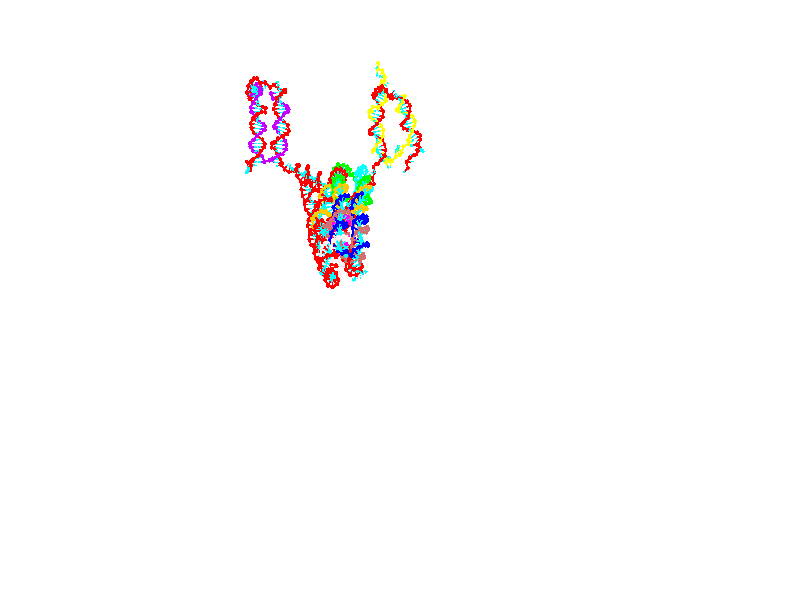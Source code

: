// switches for output
#declare DRAW_BASES = 1; // possible values are 0, 1; only relevant for DNA ribbons
#declare DRAW_BASES_TYPE = 3; // possible values are 1, 2, 3; only relevant for DNA ribbons
#declare DRAW_FOG = 0; // set to 1 to enable fog

#include "colors.inc"

#include "transforms.inc"
background { rgb <1, 1, 1>}

#default {
   normal{
       ripples 0.25
       frequency 0.20
       turbulence 0.2
       lambda 5
   }
	finish {
		phong 0.1
		phong_size 40.
	}
}

// original window dimensions: 1024x640


// camera settings

camera {
	sky <0, 0.179814, -0.983701>
	up <0, 0.179814, -0.983701>
	right 1.6 * <1, 0, 0>
	location <25.469, 94.9851, 44.8844>
	look_at <25.469, 29.3977, 32.8955>
	direction <0, -65.5874, -11.9889>
	angle 67.0682
}


# declare cpy_camera_pos = <25.469, 94.9851, 44.8844>;
# if (DRAW_FOG = 1)
fog {
	fog_type 2
	up vnormalize(cpy_camera_pos)
	color rgbt<1,1,1,0.3>
	distance 1e-5
	fog_alt 3e-3
	fog_offset 28
}
# end


// LIGHTS

# declare lum = 6;
global_settings {
	ambient_light rgb lum * <0.05, 0.05, 0.05>
	max_trace_level 15
}# declare cpy_direct_light_amount = 0.25;
light_source
{	1000 * <-1, -1.16351, -0.803887>,
	rgb lum * cpy_direct_light_amount
	parallel
}

light_source
{	1000 * <1, 1.16351, 0.803887>,
	rgb lum * cpy_direct_light_amount
	parallel
}

// strand 0

// nucleotide -1

// particle -1
sphere {
	<4.546997, 14.647882, 14.816125> 0.250000
	pigment { color rgbt <1,0,0,0> }
	no_shadow
}
cylinder {
	<4.317997, 14.879178, 15.048635>,  <4.180596, 15.017956, 15.188140>, 0.100000
	pigment { color rgbt <1,0,0,0> }
	no_shadow
}
cylinder {
	<4.317997, 14.879178, 15.048635>,  <4.546997, 14.647882, 14.816125>, 0.100000
	pigment { color rgbt <1,0,0,0> }
	no_shadow
}

// particle -1
sphere {
	<4.317997, 14.879178, 15.048635> 0.100000
	pigment { color rgbt <1,0,0,0> }
	no_shadow
}
sphere {
	0, 1
	scale<0.080000,0.200000,0.300000>
	matrix <0.559577, 0.793732, -0.238460,
		-0.599263, 0.188748, -0.777983,
		-0.572501, 0.578242, 0.581273,
		4.146246, 15.052650, 15.223017>
	pigment { color rgbt <0,1,1,0> }
	no_shadow
}
cylinder {
	<4.769696, 15.313018, 14.528718>,  <4.546997, 14.647882, 14.816125>, 0.130000
	pigment { color rgbt <1,0,0,0> }
	no_shadow
}

// nucleotide -1

// particle -1
sphere {
	<4.769696, 15.313018, 14.528718> 0.250000
	pigment { color rgbt <1,0,0,0> }
	no_shadow
}
cylinder {
	<4.585998, 15.432673, 14.863289>,  <4.475780, 15.504467, 15.064032>, 0.100000
	pigment { color rgbt <1,0,0,0> }
	no_shadow
}
cylinder {
	<4.585998, 15.432673, 14.863289>,  <4.769696, 15.313018, 14.528718>, 0.100000
	pigment { color rgbt <1,0,0,0> }
	no_shadow
}

// particle -1
sphere {
	<4.585998, 15.432673, 14.863289> 0.100000
	pigment { color rgbt <1,0,0,0> }
	no_shadow
}
sphere {
	0, 1
	scale<0.080000,0.200000,0.300000>
	matrix <0.387020, 0.914908, -0.114712,
		-0.799569, 0.271034, -0.535939,
		-0.459244, 0.299139, 0.836427,
		4.448225, 15.522415, 15.114217>
	pigment { color rgbt <0,1,1,0> }
	no_shadow
}
cylinder {
	<4.339639, 15.926072, 14.300544>,  <4.769696, 15.313018, 14.528718>, 0.130000
	pigment { color rgbt <1,0,0,0> }
	no_shadow
}

// nucleotide -1

// particle -1
sphere {
	<4.339639, 15.926072, 14.300544> 0.250000
	pigment { color rgbt <1,0,0,0> }
	no_shadow
}
cylinder {
	<4.452657, 15.898811, 14.683276>,  <4.520468, 15.882455, 14.912915>, 0.100000
	pigment { color rgbt <1,0,0,0> }
	no_shadow
}
cylinder {
	<4.452657, 15.898811, 14.683276>,  <4.339639, 15.926072, 14.300544>, 0.100000
	pigment { color rgbt <1,0,0,0> }
	no_shadow
}

// particle -1
sphere {
	<4.452657, 15.898811, 14.683276> 0.100000
	pigment { color rgbt <1,0,0,0> }
	no_shadow
}
sphere {
	0, 1
	scale<0.080000,0.200000,0.300000>
	matrix <0.532947, 0.840511, -0.097510,
		-0.797581, 0.537491, 0.273803,
		0.282545, -0.068151, 0.956830,
		4.537421, 15.878366, 14.970325>
	pigment { color rgbt <0,1,1,0> }
	no_shadow
}
cylinder {
	<4.906334, 16.322371, 14.706476>,  <4.339639, 15.926072, 14.300544>, 0.130000
	pigment { color rgbt <1,0,0,0> }
	no_shadow
}

// nucleotide -1

// particle -1
sphere {
	<4.906334, 16.322371, 14.706476> 0.250000
	pigment { color rgbt <1,0,0,0> }
	no_shadow
}
cylinder {
	<5.283893, 16.403595, 14.810647>,  <5.510428, 16.452330, 14.873150>, 0.100000
	pigment { color rgbt <1,0,0,0> }
	no_shadow
}
cylinder {
	<5.283893, 16.403595, 14.810647>,  <4.906334, 16.322371, 14.706476>, 0.100000
	pigment { color rgbt <1,0,0,0> }
	no_shadow
}

// particle -1
sphere {
	<5.283893, 16.403595, 14.810647> 0.100000
	pigment { color rgbt <1,0,0,0> }
	no_shadow
}
sphere {
	0, 1
	scale<0.080000,0.200000,0.300000>
	matrix <0.134570, 0.483651, -0.864854,
		-0.301575, 0.851380, 0.429191,
		0.943898, 0.203062, 0.260427,
		5.567062, 16.464514, 14.888775>
	pigment { color rgbt <0,1,1,0> }
	no_shadow
}
cylinder {
	<5.119261, 17.055525, 14.689615>,  <4.906334, 16.322371, 14.706476>, 0.130000
	pigment { color rgbt <1,0,0,0> }
	no_shadow
}

// nucleotide -1

// particle -1
sphere {
	<5.119261, 17.055525, 14.689615> 0.250000
	pigment { color rgbt <1,0,0,0> }
	no_shadow
}
cylinder {
	<5.459687, 16.853926, 14.630724>,  <5.663942, 16.732965, 14.595389>, 0.100000
	pigment { color rgbt <1,0,0,0> }
	no_shadow
}
cylinder {
	<5.459687, 16.853926, 14.630724>,  <5.119261, 17.055525, 14.689615>, 0.100000
	pigment { color rgbt <1,0,0,0> }
	no_shadow
}

// particle -1
sphere {
	<5.459687, 16.853926, 14.630724> 0.100000
	pigment { color rgbt <1,0,0,0> }
	no_shadow
}
sphere {
	0, 1
	scale<0.080000,0.200000,0.300000>
	matrix <0.176772, 0.539065, -0.823505,
		0.494411, 0.674829, 0.547871,
		0.851063, -0.503999, -0.147229,
		5.715006, 16.702726, 14.586555>
	pigment { color rgbt <0,1,1,0> }
	no_shadow
}
cylinder {
	<5.635457, 17.620541, 14.595279>,  <5.119261, 17.055525, 14.689615>, 0.130000
	pigment { color rgbt <1,0,0,0> }
	no_shadow
}

// nucleotide -1

// particle -1
sphere {
	<5.635457, 17.620541, 14.595279> 0.250000
	pigment { color rgbt <1,0,0,0> }
	no_shadow
}
cylinder {
	<5.750941, 17.278130, 14.423759>,  <5.820231, 17.072683, 14.320848>, 0.100000
	pigment { color rgbt <1,0,0,0> }
	no_shadow
}
cylinder {
	<5.750941, 17.278130, 14.423759>,  <5.635457, 17.620541, 14.595279>, 0.100000
	pigment { color rgbt <1,0,0,0> }
	no_shadow
}

// particle -1
sphere {
	<5.750941, 17.278130, 14.423759> 0.100000
	pigment { color rgbt <1,0,0,0> }
	no_shadow
}
sphere {
	0, 1
	scale<0.080000,0.200000,0.300000>
	matrix <0.406723, 0.515106, -0.754482,
		0.866732, 0.043424, 0.496881,
		0.288709, -0.856026, -0.428797,
		5.837554, 17.021322, 14.295120>
	pigment { color rgbt <0,1,1,0> }
	no_shadow
}
cylinder {
	<6.284335, 17.846640, 14.320771>,  <5.635457, 17.620541, 14.595279>, 0.130000
	pigment { color rgbt <1,0,0,0> }
	no_shadow
}

// nucleotide -1

// particle -1
sphere {
	<6.284335, 17.846640, 14.320771> 0.250000
	pigment { color rgbt <1,0,0,0> }
	no_shadow
}
cylinder {
	<6.233091, 17.497240, 14.132903>,  <6.202344, 17.287601, 14.020183>, 0.100000
	pigment { color rgbt <1,0,0,0> }
	no_shadow
}
cylinder {
	<6.233091, 17.497240, 14.132903>,  <6.284335, 17.846640, 14.320771>, 0.100000
	pigment { color rgbt <1,0,0,0> }
	no_shadow
}

// particle -1
sphere {
	<6.233091, 17.497240, 14.132903> 0.100000
	pigment { color rgbt <1,0,0,0> }
	no_shadow
}
sphere {
	0, 1
	scale<0.080000,0.200000,0.300000>
	matrix <0.256104, 0.428373, -0.866549,
		0.958122, -0.231298, 0.168827,
		-0.128111, -0.873498, -0.469670,
		6.194658, 17.235191, 13.992002>
	pigment { color rgbt <0,1,1,0> }
	no_shadow
}
cylinder {
	<6.704537, 17.882175, 13.765258>,  <6.284335, 17.846640, 14.320771>, 0.130000
	pigment { color rgbt <1,0,0,0> }
	no_shadow
}

// nucleotide -1

// particle -1
sphere {
	<6.704537, 17.882175, 13.765258> 0.250000
	pigment { color rgbt <1,0,0,0> }
	no_shadow
}
cylinder {
	<6.491214, 17.570652, 13.633174>,  <6.363220, 17.383738, 13.553924>, 0.100000
	pigment { color rgbt <1,0,0,0> }
	no_shadow
}
cylinder {
	<6.491214, 17.570652, 13.633174>,  <6.704537, 17.882175, 13.765258>, 0.100000
	pigment { color rgbt <1,0,0,0> }
	no_shadow
}

// particle -1
sphere {
	<6.491214, 17.570652, 13.633174> 0.100000
	pigment { color rgbt <1,0,0,0> }
	no_shadow
}
sphere {
	0, 1
	scale<0.080000,0.200000,0.300000>
	matrix <0.044740, 0.363840, -0.930386,
		0.844737, -0.510956, -0.159195,
		-0.533308, -0.778809, -0.330209,
		6.331222, 17.337009, 13.534111>
	pigment { color rgbt <0,1,1,0> }
	no_shadow
}
cylinder {
	<7.075325, 17.589863, 13.163630>,  <6.704537, 17.882175, 13.765258>, 0.130000
	pigment { color rgbt <1,0,0,0> }
	no_shadow
}

// nucleotide -1

// particle -1
sphere {
	<7.075325, 17.589863, 13.163630> 0.250000
	pigment { color rgbt <1,0,0,0> }
	no_shadow
}
cylinder {
	<6.689544, 17.491253, 13.125570>,  <6.458075, 17.432087, 13.102735>, 0.100000
	pigment { color rgbt <1,0,0,0> }
	no_shadow
}
cylinder {
	<6.689544, 17.491253, 13.125570>,  <7.075325, 17.589863, 13.163630>, 0.100000
	pigment { color rgbt <1,0,0,0> }
	no_shadow
}

// particle -1
sphere {
	<6.689544, 17.491253, 13.125570> 0.100000
	pigment { color rgbt <1,0,0,0> }
	no_shadow
}
sphere {
	0, 1
	scale<0.080000,0.200000,0.300000>
	matrix <0.008438, 0.331160, -0.943537,
		0.264110, -0.910802, -0.317309,
		-0.964456, -0.246520, -0.095148,
		6.400208, 17.417295, 13.097026>
	pigment { color rgbt <0,1,1,0> }
	no_shadow
}
cylinder {
	<6.982330, 17.024281, 12.538619>,  <7.075325, 17.589863, 13.163630>, 0.130000
	pigment { color rgbt <1,0,0,0> }
	no_shadow
}

// nucleotide -1

// particle -1
sphere {
	<6.982330, 17.024281, 12.538619> 0.250000
	pigment { color rgbt <1,0,0,0> }
	no_shadow
}
cylinder {
	<6.638078, 17.220598, 12.592937>,  <6.431527, 17.338388, 12.625527>, 0.100000
	pigment { color rgbt <1,0,0,0> }
	no_shadow
}
cylinder {
	<6.638078, 17.220598, 12.592937>,  <6.982330, 17.024281, 12.538619>, 0.100000
	pigment { color rgbt <1,0,0,0> }
	no_shadow
}

// particle -1
sphere {
	<6.638078, 17.220598, 12.592937> 0.100000
	pigment { color rgbt <1,0,0,0> }
	no_shadow
}
sphere {
	0, 1
	scale<0.080000,0.200000,0.300000>
	matrix <-0.033944, 0.210780, -0.976944,
		-0.508100, -0.845396, -0.164744,
		-0.860629, 0.490793, 0.135794,
		6.379889, 17.367836, 12.633675>
	pigment { color rgbt <0,1,1,0> }
	no_shadow
}
cylinder {
	<6.621856, 16.874098, 11.976348>,  <6.982330, 17.024281, 12.538619>, 0.130000
	pigment { color rgbt <1,0,0,0> }
	no_shadow
}

// nucleotide -1

// particle -1
sphere {
	<6.621856, 16.874098, 11.976348> 0.250000
	pigment { color rgbt <1,0,0,0> }
	no_shadow
}
cylinder {
	<6.428380, 17.198942, 12.106897>,  <6.312295, 17.393848, 12.185227>, 0.100000
	pigment { color rgbt <1,0,0,0> }
	no_shadow
}
cylinder {
	<6.428380, 17.198942, 12.106897>,  <6.621856, 16.874098, 11.976348>, 0.100000
	pigment { color rgbt <1,0,0,0> }
	no_shadow
}

// particle -1
sphere {
	<6.428380, 17.198942, 12.106897> 0.100000
	pigment { color rgbt <1,0,0,0> }
	no_shadow
}
sphere {
	0, 1
	scale<0.080000,0.200000,0.300000>
	matrix <-0.029335, 0.357644, -0.933397,
		-0.874749, -0.461047, -0.149164,
		-0.483688, 0.812112, 0.326374,
		6.283274, 17.442575, 12.204809>
	pigment { color rgbt <0,1,1,0> }
	no_shadow
}
cylinder {
	<5.948720, 16.993778, 11.597726>,  <6.621856, 16.874098, 11.976348>, 0.130000
	pigment { color rgbt <1,0,0,0> }
	no_shadow
}

// nucleotide -1

// particle -1
sphere {
	<5.948720, 16.993778, 11.597726> 0.250000
	pigment { color rgbt <1,0,0,0> }
	no_shadow
}
cylinder {
	<6.050651, 17.354088, 11.738391>,  <6.111809, 17.570274, 11.822790>, 0.100000
	pigment { color rgbt <1,0,0,0> }
	no_shadow
}
cylinder {
	<6.050651, 17.354088, 11.738391>,  <5.948720, 16.993778, 11.597726>, 0.100000
	pigment { color rgbt <1,0,0,0> }
	no_shadow
}

// particle -1
sphere {
	<6.050651, 17.354088, 11.738391> 0.100000
	pigment { color rgbt <1,0,0,0> }
	no_shadow
}
sphere {
	0, 1
	scale<0.080000,0.200000,0.300000>
	matrix <-0.189776, 0.403183, -0.895225,
		-0.948182, 0.161389, 0.273687,
		0.254826, 0.900775, 0.351663,
		6.127098, 17.624321, 11.843890>
	pigment { color rgbt <0,1,1,0> }
	no_shadow
}
cylinder {
	<5.518389, 17.476233, 11.392879>,  <5.948720, 16.993778, 11.597726>, 0.130000
	pigment { color rgbt <1,0,0,0> }
	no_shadow
}

// nucleotide -1

// particle -1
sphere {
	<5.518389, 17.476233, 11.392879> 0.250000
	pigment { color rgbt <1,0,0,0> }
	no_shadow
}
cylinder {
	<5.823356, 17.713400, 11.496546>,  <6.006336, 17.855701, 11.558745>, 0.100000
	pigment { color rgbt <1,0,0,0> }
	no_shadow
}
cylinder {
	<5.823356, 17.713400, 11.496546>,  <5.518389, 17.476233, 11.392879>, 0.100000
	pigment { color rgbt <1,0,0,0> }
	no_shadow
}

// particle -1
sphere {
	<5.823356, 17.713400, 11.496546> 0.100000
	pigment { color rgbt <1,0,0,0> }
	no_shadow
}
sphere {
	0, 1
	scale<0.080000,0.200000,0.300000>
	matrix <-0.108289, 0.511771, -0.852270,
		-0.637961, 0.621720, 0.454389,
		0.762416, 0.592920, 0.259165,
		6.052081, 17.891275, 11.574295>
	pigment { color rgbt <0,1,1,0> }
	no_shadow
}
cylinder {
	<5.352662, 18.150261, 11.112874>,  <5.518389, 17.476233, 11.392879>, 0.130000
	pigment { color rgbt <1,0,0,0> }
	no_shadow
}

// nucleotide -1

// particle -1
sphere {
	<5.352662, 18.150261, 11.112874> 0.250000
	pigment { color rgbt <1,0,0,0> }
	no_shadow
}
cylinder {
	<5.738671, 18.218611, 11.192407>,  <5.970276, 18.259621, 11.240127>, 0.100000
	pigment { color rgbt <1,0,0,0> }
	no_shadow
}
cylinder {
	<5.738671, 18.218611, 11.192407>,  <5.352662, 18.150261, 11.112874>, 0.100000
	pigment { color rgbt <1,0,0,0> }
	no_shadow
}

// particle -1
sphere {
	<5.738671, 18.218611, 11.192407> 0.100000
	pigment { color rgbt <1,0,0,0> }
	no_shadow
}
sphere {
	0, 1
	scale<0.080000,0.200000,0.300000>
	matrix <0.047429, 0.632110, -0.773426,
		-0.257842, 0.755804, 0.601895,
		0.965022, 0.170875, 0.198831,
		6.028177, 18.269873, 11.252056>
	pigment { color rgbt <0,1,1,0> }
	no_shadow
}
cylinder {
	<5.441203, 18.866676, 10.929994>,  <5.352662, 18.150261, 11.112874>, 0.130000
	pigment { color rgbt <1,0,0,0> }
	no_shadow
}

// nucleotide -1

// particle -1
sphere {
	<5.441203, 18.866676, 10.929994> 0.250000
	pigment { color rgbt <1,0,0,0> }
	no_shadow
}
cylinder {
	<5.784599, 18.663488, 10.901814>,  <5.990637, 18.541576, 10.884907>, 0.100000
	pigment { color rgbt <1,0,0,0> }
	no_shadow
}
cylinder {
	<5.784599, 18.663488, 10.901814>,  <5.441203, 18.866676, 10.929994>, 0.100000
	pigment { color rgbt <1,0,0,0> }
	no_shadow
}

// particle -1
sphere {
	<5.784599, 18.663488, 10.901814> 0.100000
	pigment { color rgbt <1,0,0,0> }
	no_shadow
}
sphere {
	0, 1
	scale<0.080000,0.200000,0.300000>
	matrix <0.120983, 0.334101, -0.934740,
		0.498355, 0.793942, 0.348278,
		0.858490, -0.507969, -0.070448,
		6.042146, 18.511097, 10.880680>
	pigment { color rgbt <0,1,1,0> }
	no_shadow
}
cylinder {
	<5.834726, 19.348927, 10.532954>,  <5.441203, 18.866676, 10.929994>, 0.130000
	pigment { color rgbt <1,0,0,0> }
	no_shadow
}

// nucleotide -1

// particle -1
sphere {
	<5.834726, 19.348927, 10.532954> 0.250000
	pigment { color rgbt <1,0,0,0> }
	no_shadow
}
cylinder {
	<6.004285, 18.986744, 10.541520>,  <6.106020, 18.769434, 10.546659>, 0.100000
	pigment { color rgbt <1,0,0,0> }
	no_shadow
}
cylinder {
	<6.004285, 18.986744, 10.541520>,  <5.834726, 19.348927, 10.532954>, 0.100000
	pigment { color rgbt <1,0,0,0> }
	no_shadow
}

// particle -1
sphere {
	<6.004285, 18.986744, 10.541520> 0.100000
	pigment { color rgbt <1,0,0,0> }
	no_shadow
}
sphere {
	0, 1
	scale<0.080000,0.200000,0.300000>
	matrix <0.188804, 0.065216, -0.979847,
		0.885813, 0.419397, 0.198599,
		0.423897, -0.905457, 0.021414,
		6.131454, 18.715107, 10.547944>
	pigment { color rgbt <0,1,1,0> }
	no_shadow
}
cylinder {
	<6.400383, 19.466648, 10.112941>,  <5.834726, 19.348927, 10.532954>, 0.130000
	pigment { color rgbt <1,0,0,0> }
	no_shadow
}

// nucleotide -1

// particle -1
sphere {
	<6.400383, 19.466648, 10.112941> 0.250000
	pigment { color rgbt <1,0,0,0> }
	no_shadow
}
cylinder {
	<6.346778, 19.070301, 10.118890>,  <6.314616, 18.832493, 10.122459>, 0.100000
	pigment { color rgbt <1,0,0,0> }
	no_shadow
}
cylinder {
	<6.346778, 19.070301, 10.118890>,  <6.400383, 19.466648, 10.112941>, 0.100000
	pigment { color rgbt <1,0,0,0> }
	no_shadow
}

// particle -1
sphere {
	<6.346778, 19.070301, 10.118890> 0.100000
	pigment { color rgbt <1,0,0,0> }
	no_shadow
}
sphere {
	0, 1
	scale<0.080000,0.200000,0.300000>
	matrix <0.090027, -0.027119, -0.995570,
		0.986882, -0.132079, 0.092839,
		-0.134012, -0.990868, 0.014872,
		6.306575, 18.773041, 10.123351>
	pigment { color rgbt <0,1,1,0> }
	no_shadow
}
cylinder {
	<6.947466, 19.258713, 9.696280>,  <6.400383, 19.466648, 10.112941>, 0.130000
	pigment { color rgbt <1,0,0,0> }
	no_shadow
}

// nucleotide -1

// particle -1
sphere {
	<6.947466, 19.258713, 9.696280> 0.250000
	pigment { color rgbt <1,0,0,0> }
	no_shadow
}
cylinder {
	<6.672889, 18.967901, 9.702307>,  <6.508143, 18.793415, 9.705922>, 0.100000
	pigment { color rgbt <1,0,0,0> }
	no_shadow
}
cylinder {
	<6.672889, 18.967901, 9.702307>,  <6.947466, 19.258713, 9.696280>, 0.100000
	pigment { color rgbt <1,0,0,0> }
	no_shadow
}

// particle -1
sphere {
	<6.672889, 18.967901, 9.702307> 0.100000
	pigment { color rgbt <1,0,0,0> }
	no_shadow
}
sphere {
	0, 1
	scale<0.080000,0.200000,0.300000>
	matrix <0.090126, -0.105616, -0.990314,
		0.721578, -0.678435, 0.138023,
		-0.686441, -0.727029, 0.015066,
		6.466957, 18.749792, 9.706826>
	pigment { color rgbt <0,1,1,0> }
	no_shadow
}
cylinder {
	<7.268591, 18.577749, 9.431620>,  <6.947466, 19.258713, 9.696280>, 0.130000
	pigment { color rgbt <1,0,0,0> }
	no_shadow
}

// nucleotide -1

// particle -1
sphere {
	<7.268591, 18.577749, 9.431620> 0.250000
	pigment { color rgbt <1,0,0,0> }
	no_shadow
}
cylinder {
	<6.871189, 18.567602, 9.387248>,  <6.632748, 18.561514, 9.360625>, 0.100000
	pigment { color rgbt <1,0,0,0> }
	no_shadow
}
cylinder {
	<6.871189, 18.567602, 9.387248>,  <7.268591, 18.577749, 9.431620>, 0.100000
	pigment { color rgbt <1,0,0,0> }
	no_shadow
}

// particle -1
sphere {
	<6.871189, 18.567602, 9.387248> 0.100000
	pigment { color rgbt <1,0,0,0> }
	no_shadow
}
sphere {
	0, 1
	scale<0.080000,0.200000,0.300000>
	matrix <0.112448, -0.069414, -0.991230,
		0.017447, -0.997265, 0.071816,
		-0.993505, -0.025369, -0.110929,
		6.573138, 18.559992, 9.353970>
	pigment { color rgbt <0,1,1,0> }
	no_shadow
}
cylinder {
	<7.242305, 18.260708, 8.778852>,  <7.268591, 18.577749, 9.431620>, 0.130000
	pigment { color rgbt <1,0,0,0> }
	no_shadow
}

// nucleotide -1

// particle -1
sphere {
	<7.242305, 18.260708, 8.778852> 0.250000
	pigment { color rgbt <1,0,0,0> }
	no_shadow
}
cylinder {
	<6.867806, 18.359552, 8.878756>,  <6.643107, 18.418859, 8.938698>, 0.100000
	pigment { color rgbt <1,0,0,0> }
	no_shadow
}
cylinder {
	<6.867806, 18.359552, 8.878756>,  <7.242305, 18.260708, 8.778852>, 0.100000
	pigment { color rgbt <1,0,0,0> }
	no_shadow
}

// particle -1
sphere {
	<6.867806, 18.359552, 8.878756> 0.100000
	pigment { color rgbt <1,0,0,0> }
	no_shadow
}
sphere {
	0, 1
	scale<0.080000,0.200000,0.300000>
	matrix <-0.255863, 0.007634, -0.966683,
		-0.240787, -0.968956, 0.056080,
		-0.936246, 0.247114, 0.249758,
		6.586933, 18.433687, 8.953683>
	pigment { color rgbt <0,1,1,0> }
	no_shadow
}
cylinder {
	<6.713319, 17.776794, 8.412252>,  <7.242305, 18.260708, 8.778852>, 0.130000
	pigment { color rgbt <1,0,0,0> }
	no_shadow
}

// nucleotide -1

// particle -1
sphere {
	<6.713319, 17.776794, 8.412252> 0.250000
	pigment { color rgbt <1,0,0,0> }
	no_shadow
}
cylinder {
	<6.516173, 18.118887, 8.476331>,  <6.397885, 18.324142, 8.514777>, 0.100000
	pigment { color rgbt <1,0,0,0> }
	no_shadow
}
cylinder {
	<6.516173, 18.118887, 8.476331>,  <6.713319, 17.776794, 8.412252>, 0.100000
	pigment { color rgbt <1,0,0,0> }
	no_shadow
}

// particle -1
sphere {
	<6.516173, 18.118887, 8.476331> 0.100000
	pigment { color rgbt <1,0,0,0> }
	no_shadow
}
sphere {
	0, 1
	scale<0.080000,0.200000,0.300000>
	matrix <-0.256880, 0.032883, -0.965884,
		-0.831323, -0.517201, 0.203485,
		-0.492865, 0.855232, 0.160195,
		6.368313, 18.375456, 8.524389>
	pigment { color rgbt <0,1,1,0> }
	no_shadow
}
cylinder {
	<6.026633, 17.653980, 8.147130>,  <6.713319, 17.776794, 8.412252>, 0.130000
	pigment { color rgbt <1,0,0,0> }
	no_shadow
}

// nucleotide -1

// particle -1
sphere {
	<6.026633, 17.653980, 8.147130> 0.250000
	pigment { color rgbt <1,0,0,0> }
	no_shadow
}
cylinder {
	<6.064775, 18.052151, 8.149573>,  <6.087660, 18.291052, 8.151039>, 0.100000
	pigment { color rgbt <1,0,0,0> }
	no_shadow
}
cylinder {
	<6.064775, 18.052151, 8.149573>,  <6.026633, 17.653980, 8.147130>, 0.100000
	pigment { color rgbt <1,0,0,0> }
	no_shadow
}

// particle -1
sphere {
	<6.064775, 18.052151, 8.149573> 0.100000
	pigment { color rgbt <1,0,0,0> }
	no_shadow
}
sphere {
	0, 1
	scale<0.080000,0.200000,0.300000>
	matrix <-0.460886, 0.049587, -0.886073,
		-0.882322, 0.081676, 0.463505,
		0.095355, 0.995425, 0.006108,
		6.093381, 18.350779, 8.151405>
	pigment { color rgbt <0,1,1,0> }
	no_shadow
}
cylinder {
	<5.421215, 17.875420, 7.878479>,  <6.026633, 17.653980, 8.147130>, 0.130000
	pigment { color rgbt <1,0,0,0> }
	no_shadow
}

// nucleotide -1

// particle -1
sphere {
	<5.421215, 17.875420, 7.878479> 0.250000
	pigment { color rgbt <1,0,0,0> }
	no_shadow
}
cylinder {
	<5.675725, 18.181000, 7.835525>,  <5.828431, 18.364347, 7.809752>, 0.100000
	pigment { color rgbt <1,0,0,0> }
	no_shadow
}
cylinder {
	<5.675725, 18.181000, 7.835525>,  <5.421215, 17.875420, 7.878479>, 0.100000
	pigment { color rgbt <1,0,0,0> }
	no_shadow
}

// particle -1
sphere {
	<5.675725, 18.181000, 7.835525> 0.100000
	pigment { color rgbt <1,0,0,0> }
	no_shadow
}
sphere {
	0, 1
	scale<0.080000,0.200000,0.300000>
	matrix <-0.412933, 0.219678, -0.883871,
		-0.651645, 0.606728, 0.455236,
		0.636275, 0.763952, -0.107386,
		5.866608, 18.410185, 7.803308>
	pigment { color rgbt <0,1,1,0> }
	no_shadow
}
cylinder {
	<4.995545, 18.408928, 7.731662>,  <5.421215, 17.875420, 7.878479>, 0.130000
	pigment { color rgbt <1,0,0,0> }
	no_shadow
}

// nucleotide -1

// particle -1
sphere {
	<4.995545, 18.408928, 7.731662> 0.250000
	pigment { color rgbt <1,0,0,0> }
	no_shadow
}
cylinder {
	<5.361170, 18.515064, 7.608971>,  <5.580545, 18.578747, 7.535356>, 0.100000
	pigment { color rgbt <1,0,0,0> }
	no_shadow
}
cylinder {
	<5.361170, 18.515064, 7.608971>,  <4.995545, 18.408928, 7.731662>, 0.100000
	pigment { color rgbt <1,0,0,0> }
	no_shadow
}

// particle -1
sphere {
	<5.361170, 18.515064, 7.608971> 0.100000
	pigment { color rgbt <1,0,0,0> }
	no_shadow
}
sphere {
	0, 1
	scale<0.080000,0.200000,0.300000>
	matrix <-0.335284, 0.068854, -0.939598,
		-0.228196, 0.961693, 0.151902,
		0.914063, 0.265342, -0.306728,
		5.635389, 18.594667, 7.516952>
	pigment { color rgbt <0,1,1,0> }
	no_shadow
}
cylinder {
	<4.791396, 18.868336, 7.203696>,  <4.995545, 18.408928, 7.731662>, 0.130000
	pigment { color rgbt <1,0,0,0> }
	no_shadow
}

// nucleotide -1

// particle -1
sphere {
	<4.791396, 18.868336, 7.203696> 0.250000
	pigment { color rgbt <1,0,0,0> }
	no_shadow
}
cylinder {
	<5.165679, 18.760464, 7.112724>,  <5.390249, 18.695740, 7.058141>, 0.100000
	pigment { color rgbt <1,0,0,0> }
	no_shadow
}
cylinder {
	<5.165679, 18.760464, 7.112724>,  <4.791396, 18.868336, 7.203696>, 0.100000
	pigment { color rgbt <1,0,0,0> }
	no_shadow
}

// particle -1
sphere {
	<5.165679, 18.760464, 7.112724> 0.100000
	pigment { color rgbt <1,0,0,0> }
	no_shadow
}
sphere {
	0, 1
	scale<0.080000,0.200000,0.300000>
	matrix <-0.267725, -0.123031, -0.955608,
		0.229727, 0.955058, -0.187322,
		0.935708, -0.269679, -0.227430,
		5.446391, 18.679560, 7.044496>
	pigment { color rgbt <0,1,1,0> }
	no_shadow
}
cylinder {
	<4.967827, 19.198298, 6.598585>,  <4.791396, 18.868336, 7.203696>, 0.130000
	pigment { color rgbt <1,0,0,0> }
	no_shadow
}

// nucleotide -1

// particle -1
sphere {
	<4.967827, 19.198298, 6.598585> 0.250000
	pigment { color rgbt <1,0,0,0> }
	no_shadow
}
cylinder {
	<5.209208, 18.879683, 6.613419>,  <5.354036, 18.688515, 6.622319>, 0.100000
	pigment { color rgbt <1,0,0,0> }
	no_shadow
}
cylinder {
	<5.209208, 18.879683, 6.613419>,  <4.967827, 19.198298, 6.598585>, 0.100000
	pigment { color rgbt <1,0,0,0> }
	no_shadow
}

// particle -1
sphere {
	<5.209208, 18.879683, 6.613419> 0.100000
	pigment { color rgbt <1,0,0,0> }
	no_shadow
}
sphere {
	0, 1
	scale<0.080000,0.200000,0.300000>
	matrix <-0.271976, -0.249319, -0.929445,
		0.749583, 0.550790, -0.367091,
		0.603452, -0.796536, 0.037084,
		5.390244, 18.640722, 6.624544>
	pigment { color rgbt <0,1,1,0> }
	no_shadow
}
cylinder {
	<5.333285, 19.145357, 5.957377>,  <4.967827, 19.198298, 6.598585>, 0.130000
	pigment { color rgbt <1,0,0,0> }
	no_shadow
}

// nucleotide -1

// particle -1
sphere {
	<5.333285, 19.145357, 5.957377> 0.250000
	pigment { color rgbt <1,0,0,0> }
	no_shadow
}
cylinder {
	<5.353296, 18.760687, 6.065212>,  <5.365303, 18.529884, 6.129912>, 0.100000
	pigment { color rgbt <1,0,0,0> }
	no_shadow
}
cylinder {
	<5.353296, 18.760687, 6.065212>,  <5.333285, 19.145357, 5.957377>, 0.100000
	pigment { color rgbt <1,0,0,0> }
	no_shadow
}

// particle -1
sphere {
	<5.353296, 18.760687, 6.065212> 0.100000
	pigment { color rgbt <1,0,0,0> }
	no_shadow
}
sphere {
	0, 1
	scale<0.080000,0.200000,0.300000>
	matrix <-0.082046, -0.272968, -0.958518,
		0.995372, 0.025834, -0.092558,
		0.050027, -0.961676, 0.269586,
		5.368305, 18.472183, 6.146088>
	pigment { color rgbt <0,1,1,0> }
	no_shadow
}
cylinder {
	<5.665237, 18.849337, 5.458509>,  <5.333285, 19.145357, 5.957377>, 0.130000
	pigment { color rgbt <1,0,0,0> }
	no_shadow
}

// nucleotide -1

// particle -1
sphere {
	<5.665237, 18.849337, 5.458509> 0.250000
	pigment { color rgbt <1,0,0,0> }
	no_shadow
}
cylinder {
	<5.438713, 18.564877, 5.625151>,  <5.302799, 18.394201, 5.725136>, 0.100000
	pigment { color rgbt <1,0,0,0> }
	no_shadow
}
cylinder {
	<5.438713, 18.564877, 5.625151>,  <5.665237, 18.849337, 5.458509>, 0.100000
	pigment { color rgbt <1,0,0,0> }
	no_shadow
}

// particle -1
sphere {
	<5.438713, 18.564877, 5.625151> 0.100000
	pigment { color rgbt <1,0,0,0> }
	no_shadow
}
sphere {
	0, 1
	scale<0.080000,0.200000,0.300000>
	matrix <-0.286184, -0.304349, -0.908554,
		0.772912, -0.633748, -0.031164,
		-0.566309, -0.711151, 0.416604,
		5.268820, 18.351532, 5.750132>
	pigment { color rgbt <0,1,1,0> }
	no_shadow
}
cylinder {
	<5.843729, 18.126188, 5.088865>,  <5.665237, 18.849337, 5.458509>, 0.130000
	pigment { color rgbt <1,0,0,0> }
	no_shadow
}

// nucleotide -1

// particle -1
sphere {
	<5.843729, 18.126188, 5.088865> 0.250000
	pigment { color rgbt <1,0,0,0> }
	no_shadow
}
cylinder {
	<5.475147, 18.188883, 5.231050>,  <5.253998, 18.226500, 5.316361>, 0.100000
	pigment { color rgbt <1,0,0,0> }
	no_shadow
}
cylinder {
	<5.475147, 18.188883, 5.231050>,  <5.843729, 18.126188, 5.088865>, 0.100000
	pigment { color rgbt <1,0,0,0> }
	no_shadow
}

// particle -1
sphere {
	<5.475147, 18.188883, 5.231050> 0.100000
	pigment { color rgbt <1,0,0,0> }
	no_shadow
}
sphere {
	0, 1
	scale<0.080000,0.200000,0.300000>
	matrix <-0.383593, -0.222341, -0.896337,
		-0.061453, -0.962288, 0.265000,
		-0.921455, 0.156735, 0.355463,
		5.198710, 18.235905, 5.337689>
	pigment { color rgbt <0,1,1,0> }
	no_shadow
}
cylinder {
	<6.197337, 17.561152, 5.366261>,  <5.843729, 18.126188, 5.088865>, 0.130000
	pigment { color rgbt <1,0,0,0> }
	no_shadow
}

// nucleotide -1

// particle -1
sphere {
	<6.197337, 17.561152, 5.366261> 0.250000
	pigment { color rgbt <1,0,0,0> }
	no_shadow
}
cylinder {
	<6.364440, 17.321774, 5.639710>,  <6.464703, 17.178146, 5.803779>, 0.100000
	pigment { color rgbt <1,0,0,0> }
	no_shadow
}
cylinder {
	<6.364440, 17.321774, 5.639710>,  <6.197337, 17.561152, 5.366261>, 0.100000
	pigment { color rgbt <1,0,0,0> }
	no_shadow
}

// particle -1
sphere {
	<6.364440, 17.321774, 5.639710> 0.100000
	pigment { color rgbt <1,0,0,0> }
	no_shadow
}
sphere {
	0, 1
	scale<0.080000,0.200000,0.300000>
	matrix <0.754539, -0.190614, -0.627962,
		0.506110, 0.778157, 0.371921,
		0.417760, -0.598447, 0.683621,
		6.489769, 17.142239, 5.844796>
	pigment { color rgbt <0,1,1,0> }
	no_shadow
}
cylinder {
	<6.910462, 17.745291, 5.420775>,  <6.197337, 17.561152, 5.366261>, 0.130000
	pigment { color rgbt <1,0,0,0> }
	no_shadow
}

// nucleotide -1

// particle -1
sphere {
	<6.910462, 17.745291, 5.420775> 0.250000
	pigment { color rgbt <1,0,0,0> }
	no_shadow
}
cylinder {
	<6.841283, 17.364994, 5.523677>,  <6.799776, 17.136816, 5.585418>, 0.100000
	pigment { color rgbt <1,0,0,0> }
	no_shadow
}
cylinder {
	<6.841283, 17.364994, 5.523677>,  <6.910462, 17.745291, 5.420775>, 0.100000
	pigment { color rgbt <1,0,0,0> }
	no_shadow
}

// particle -1
sphere {
	<6.841283, 17.364994, 5.523677> 0.100000
	pigment { color rgbt <1,0,0,0> }
	no_shadow
}
sphere {
	0, 1
	scale<0.080000,0.200000,0.300000>
	matrix <0.820564, -0.283546, -0.496262,
		0.544760, 0.125266, 0.829183,
		-0.172946, -0.950742, 0.257254,
		6.789400, 17.079771, 5.600853>
	pigment { color rgbt <0,1,1,0> }
	no_shadow
}
cylinder {
	<7.520725, 17.311193, 5.812410>,  <6.910462, 17.745291, 5.420775>, 0.130000
	pigment { color rgbt <1,0,0,0> }
	no_shadow
}

// nucleotide -1

// particle -1
sphere {
	<7.520725, 17.311193, 5.812410> 0.250000
	pigment { color rgbt <1,0,0,0> }
	no_shadow
}
cylinder {
	<7.276426, 17.116463, 5.562615>,  <7.129846, 16.999624, 5.412738>, 0.100000
	pigment { color rgbt <1,0,0,0> }
	no_shadow
}
cylinder {
	<7.276426, 17.116463, 5.562615>,  <7.520725, 17.311193, 5.812410>, 0.100000
	pigment { color rgbt <1,0,0,0> }
	no_shadow
}

// particle -1
sphere {
	<7.276426, 17.116463, 5.562615> 0.100000
	pigment { color rgbt <1,0,0,0> }
	no_shadow
}
sphere {
	0, 1
	scale<0.080000,0.200000,0.300000>
	matrix <0.785010, -0.269018, -0.558022,
		0.103663, -0.831040, 0.546467,
		-0.610748, -0.486829, -0.624487,
		7.093201, 16.970413, 5.375269>
	pigment { color rgbt <0,1,1,0> }
	no_shadow
}
cylinder {
	<8.067272, 17.828079, 5.752098>,  <7.520725, 17.311193, 5.812410>, 0.130000
	pigment { color rgbt <1,0,0,0> }
	no_shadow
}

// nucleotide -1

// particle -1
sphere {
	<8.067272, 17.828079, 5.752098> 0.250000
	pigment { color rgbt <1,0,0,0> }
	no_shadow
}
cylinder {
	<8.405176, 18.029882, 5.680709>,  <8.607919, 18.150965, 5.637877>, 0.100000
	pigment { color rgbt <1,0,0,0> }
	no_shadow
}
cylinder {
	<8.405176, 18.029882, 5.680709>,  <8.067272, 17.828079, 5.752098>, 0.100000
	pigment { color rgbt <1,0,0,0> }
	no_shadow
}

// particle -1
sphere {
	<8.405176, 18.029882, 5.680709> 0.100000
	pigment { color rgbt <1,0,0,0> }
	no_shadow
}
sphere {
	0, 1
	scale<0.080000,0.200000,0.300000>
	matrix <0.160809, 0.078773, 0.983837,
		0.510414, -0.859805, -0.014585,
		0.844760, 0.504510, -0.178471,
		8.658604, 18.181234, 5.627168>
	pigment { color rgbt <0,1,1,0> }
	no_shadow
}
cylinder {
	<8.726286, 17.489143, 6.007391>,  <8.067272, 17.828079, 5.752098>, 0.130000
	pigment { color rgbt <1,0,0,0> }
	no_shadow
}

// nucleotide -1

// particle -1
sphere {
	<8.726286, 17.489143, 6.007391> 0.250000
	pigment { color rgbt <1,0,0,0> }
	no_shadow
}
cylinder {
	<8.785286, 17.884705, 6.000254>,  <8.820685, 18.122042, 5.995971>, 0.100000
	pigment { color rgbt <1,0,0,0> }
	no_shadow
}
cylinder {
	<8.785286, 17.884705, 6.000254>,  <8.726286, 17.489143, 6.007391>, 0.100000
	pigment { color rgbt <1,0,0,0> }
	no_shadow
}

// particle -1
sphere {
	<8.785286, 17.884705, 6.000254> 0.100000
	pigment { color rgbt <1,0,0,0> }
	no_shadow
}
sphere {
	0, 1
	scale<0.080000,0.200000,0.300000>
	matrix <0.216753, -0.014717, 0.976116,
		0.965019, -0.147844, -0.216518,
		0.147499, 0.988901, -0.017844,
		8.829535, 18.181376, 5.994901>
	pigment { color rgbt <0,1,1,0> }
	no_shadow
}
cylinder {
	<9.430203, 17.647408, 6.345977>,  <8.726286, 17.489143, 6.007391>, 0.130000
	pigment { color rgbt <1,0,0,0> }
	no_shadow
}

// nucleotide -1

// particle -1
sphere {
	<9.430203, 17.647408, 6.345977> 0.250000
	pigment { color rgbt <1,0,0,0> }
	no_shadow
}
cylinder {
	<9.214684, 17.981550, 6.389571>,  <9.085373, 18.182035, 6.415727>, 0.100000
	pigment { color rgbt <1,0,0,0> }
	no_shadow
}
cylinder {
	<9.214684, 17.981550, 6.389571>,  <9.430203, 17.647408, 6.345977>, 0.100000
	pigment { color rgbt <1,0,0,0> }
	no_shadow
}

// particle -1
sphere {
	<9.214684, 17.981550, 6.389571> 0.100000
	pigment { color rgbt <1,0,0,0> }
	no_shadow
}
sphere {
	0, 1
	scale<0.080000,0.200000,0.300000>
	matrix <0.301058, 0.070106, 0.951025,
		0.786804, 0.545220, -0.289264,
		-0.538798, 0.835356, 0.108983,
		9.053045, 18.232157, 6.422266>
	pigment { color rgbt <0,1,1,0> }
	no_shadow
}
cylinder {
	<9.851097, 18.203091, 6.531281>,  <9.430203, 17.647408, 6.345977>, 0.130000
	pigment { color rgbt <1,0,0,0> }
	no_shadow
}

// nucleotide -1

// particle -1
sphere {
	<9.851097, 18.203091, 6.531281> 0.250000
	pigment { color rgbt <1,0,0,0> }
	no_shadow
}
cylinder {
	<9.477748, 18.258224, 6.663836>,  <9.253738, 18.291306, 6.743370>, 0.100000
	pigment { color rgbt <1,0,0,0> }
	no_shadow
}
cylinder {
	<9.477748, 18.258224, 6.663836>,  <9.851097, 18.203091, 6.531281>, 0.100000
	pigment { color rgbt <1,0,0,0> }
	no_shadow
}

// particle -1
sphere {
	<9.477748, 18.258224, 6.663836> 0.100000
	pigment { color rgbt <1,0,0,0> }
	no_shadow
}
sphere {
	0, 1
	scale<0.080000,0.200000,0.300000>
	matrix <0.343157, 0.072180, 0.936501,
		0.105163, 0.987822, -0.114670,
		-0.933373, 0.137835, 0.331387,
		9.197736, 18.299576, 6.763253>
	pigment { color rgbt <0,1,1,0> }
	no_shadow
}
cylinder {
	<9.908004, 18.706017, 7.068417>,  <9.851097, 18.203091, 6.531281>, 0.130000
	pigment { color rgbt <1,0,0,0> }
	no_shadow
}

// nucleotide -1

// particle -1
sphere {
	<9.908004, 18.706017, 7.068417> 0.250000
	pigment { color rgbt <1,0,0,0> }
	no_shadow
}
cylinder {
	<9.550475, 18.538759, 7.133213>,  <9.335958, 18.438404, 7.172090>, 0.100000
	pigment { color rgbt <1,0,0,0> }
	no_shadow
}
cylinder {
	<9.550475, 18.538759, 7.133213>,  <9.908004, 18.706017, 7.068417>, 0.100000
	pigment { color rgbt <1,0,0,0> }
	no_shadow
}

// particle -1
sphere {
	<9.550475, 18.538759, 7.133213> 0.100000
	pigment { color rgbt <1,0,0,0> }
	no_shadow
}
sphere {
	0, 1
	scale<0.080000,0.200000,0.300000>
	matrix <0.174795, 0.007782, 0.984574,
		-0.412954, 0.908347, 0.066134,
		-0.893821, -0.418144, 0.161988,
		9.282329, 18.413317, 7.181809>
	pigment { color rgbt <0,1,1,0> }
	no_shadow
}
cylinder {
	<9.471170, 19.137554, 7.471405>,  <9.908004, 18.706017, 7.068417>, 0.130000
	pigment { color rgbt <1,0,0,0> }
	no_shadow
}

// nucleotide -1

// particle -1
sphere {
	<9.471170, 19.137554, 7.471405> 0.250000
	pigment { color rgbt <1,0,0,0> }
	no_shadow
}
cylinder {
	<9.323398, 18.769068, 7.520200>,  <9.234734, 18.547976, 7.549477>, 0.100000
	pigment { color rgbt <1,0,0,0> }
	no_shadow
}
cylinder {
	<9.323398, 18.769068, 7.520200>,  <9.471170, 19.137554, 7.471405>, 0.100000
	pigment { color rgbt <1,0,0,0> }
	no_shadow
}

// particle -1
sphere {
	<9.323398, 18.769068, 7.520200> 0.100000
	pigment { color rgbt <1,0,0,0> }
	no_shadow
}
sphere {
	0, 1
	scale<0.080000,0.200000,0.300000>
	matrix <0.050074, 0.111347, 0.992519,
		-0.927908, 0.372777, 0.004994,
		-0.369432, -0.921216, 0.121987,
		9.212568, 18.492702, 7.556796>
	pigment { color rgbt <0,1,1,0> }
	no_shadow
}
cylinder {
	<8.889899, 19.219475, 8.039194>,  <9.471170, 19.137554, 7.471405>, 0.130000
	pigment { color rgbt <1,0,0,0> }
	no_shadow
}

// nucleotide -1

// particle -1
sphere {
	<8.889899, 19.219475, 8.039194> 0.250000
	pigment { color rgbt <1,0,0,0> }
	no_shadow
}
cylinder {
	<8.991368, 18.833220, 8.016599>,  <9.052250, 18.601465, 8.003041>, 0.100000
	pigment { color rgbt <1,0,0,0> }
	no_shadow
}
cylinder {
	<8.991368, 18.833220, 8.016599>,  <8.889899, 19.219475, 8.039194>, 0.100000
	pigment { color rgbt <1,0,0,0> }
	no_shadow
}

// particle -1
sphere {
	<8.991368, 18.833220, 8.016599> 0.100000
	pigment { color rgbt <1,0,0,0> }
	no_shadow
}
sphere {
	0, 1
	scale<0.080000,0.200000,0.300000>
	matrix <0.015757, -0.054265, 0.998402,
		-0.967162, -0.254157, 0.001449,
		0.253673, -0.965639, -0.056488,
		9.067471, 18.543528, 7.999652>
	pigment { color rgbt <0,1,1,0> }
	no_shadow
}
cylinder {
	<8.652094, 18.952362, 8.692371>,  <8.889899, 19.219475, 8.039194>, 0.130000
	pigment { color rgbt <1,0,0,0> }
	no_shadow
}

// nucleotide -1

// particle -1
sphere {
	<8.652094, 18.952362, 8.692371> 0.250000
	pigment { color rgbt <1,0,0,0> }
	no_shadow
}
cylinder {
	<8.873548, 18.641363, 8.573048>,  <9.006420, 18.454763, 8.501453>, 0.100000
	pigment { color rgbt <1,0,0,0> }
	no_shadow
}
cylinder {
	<8.873548, 18.641363, 8.573048>,  <8.652094, 18.952362, 8.692371>, 0.100000
	pigment { color rgbt <1,0,0,0> }
	no_shadow
}

// particle -1
sphere {
	<8.873548, 18.641363, 8.573048> 0.100000
	pigment { color rgbt <1,0,0,0> }
	no_shadow
}
sphere {
	0, 1
	scale<0.080000,0.200000,0.300000>
	matrix <-0.129010, -0.433971, 0.891642,
		-0.822706, -0.455159, -0.340566,
		0.553635, -0.777496, -0.298310,
		9.039639, 18.408115, 8.483555>
	pigment { color rgbt <0,1,1,0> }
	no_shadow
}
cylinder {
	<8.341811, 18.338652, 8.957087>,  <8.652094, 18.952362, 8.692371>, 0.130000
	pigment { color rgbt <1,0,0,0> }
	no_shadow
}

// nucleotide -1

// particle -1
sphere {
	<8.341811, 18.338652, 8.957087> 0.250000
	pigment { color rgbt <1,0,0,0> }
	no_shadow
}
cylinder {
	<8.725067, 18.236717, 8.904897>,  <8.955021, 18.175556, 8.873583>, 0.100000
	pigment { color rgbt <1,0,0,0> }
	no_shadow
}
cylinder {
	<8.725067, 18.236717, 8.904897>,  <8.341811, 18.338652, 8.957087>, 0.100000
	pigment { color rgbt <1,0,0,0> }
	no_shadow
}

// particle -1
sphere {
	<8.725067, 18.236717, 8.904897> 0.100000
	pigment { color rgbt <1,0,0,0> }
	no_shadow
}
sphere {
	0, 1
	scale<0.080000,0.200000,0.300000>
	matrix <-0.017621, -0.507360, 0.861554,
		-0.285755, -0.823191, -0.490613,
		0.958141, -0.254838, -0.130475,
		9.012509, 18.160265, 8.865754>
	pigment { color rgbt <0,1,1,0> }
	no_shadow
}
cylinder {
	<8.456441, 17.545334, 9.058199>,  <8.341811, 18.338652, 8.957087>, 0.130000
	pigment { color rgbt <1,0,0,0> }
	no_shadow
}

// nucleotide -1

// particle -1
sphere {
	<8.456441, 17.545334, 9.058199> 0.250000
	pigment { color rgbt <1,0,0,0> }
	no_shadow
}
cylinder {
	<8.801388, 17.739408, 9.116045>,  <9.008356, 17.855854, 9.150753>, 0.100000
	pigment { color rgbt <1,0,0,0> }
	no_shadow
}
cylinder {
	<8.801388, 17.739408, 9.116045>,  <8.456441, 17.545334, 9.058199>, 0.100000
	pigment { color rgbt <1,0,0,0> }
	no_shadow
}

// particle -1
sphere {
	<8.801388, 17.739408, 9.116045> 0.100000
	pigment { color rgbt <1,0,0,0> }
	no_shadow
}
sphere {
	0, 1
	scale<0.080000,0.200000,0.300000>
	matrix <0.176048, -0.555192, 0.812877,
		0.474688, -0.675540, -0.564196,
		0.862368, 0.485189, 0.144616,
		9.060099, 17.884966, 9.159430>
	pigment { color rgbt <0,1,1,0> }
	no_shadow
}
cylinder {
	<8.802045, 16.993971, 9.363255>,  <8.456441, 17.545334, 9.058199>, 0.130000
	pigment { color rgbt <1,0,0,0> }
	no_shadow
}

// nucleotide -1

// particle -1
sphere {
	<8.802045, 16.993971, 9.363255> 0.250000
	pigment { color rgbt <1,0,0,0> }
	no_shadow
}
cylinder {
	<9.023582, 17.315472, 9.450192>,  <9.156504, 17.508373, 9.502355>, 0.100000
	pigment { color rgbt <1,0,0,0> }
	no_shadow
}
cylinder {
	<9.023582, 17.315472, 9.450192>,  <8.802045, 16.993971, 9.363255>, 0.100000
	pigment { color rgbt <1,0,0,0> }
	no_shadow
}

// particle -1
sphere {
	<9.023582, 17.315472, 9.450192> 0.100000
	pigment { color rgbt <1,0,0,0> }
	no_shadow
}
sphere {
	0, 1
	scale<0.080000,0.200000,0.300000>
	matrix <0.107531, -0.327898, 0.938573,
		0.825649, -0.496450, -0.268032,
		0.553842, 0.803754, 0.217344,
		9.189734, 17.556599, 9.515396>
	pigment { color rgbt <0,1,1,0> }
	no_shadow
}
cylinder {
	<9.457636, 16.770844, 9.751658>,  <8.802045, 16.993971, 9.363255>, 0.130000
	pigment { color rgbt <1,0,0,0> }
	no_shadow
}

// nucleotide -1

// particle -1
sphere {
	<9.457636, 16.770844, 9.751658> 0.250000
	pigment { color rgbt <1,0,0,0> }
	no_shadow
}
cylinder {
	<9.400014, 17.157249, 9.837510>,  <9.365440, 17.389093, 9.889021>, 0.100000
	pigment { color rgbt <1,0,0,0> }
	no_shadow
}
cylinder {
	<9.400014, 17.157249, 9.837510>,  <9.457636, 16.770844, 9.751658>, 0.100000
	pigment { color rgbt <1,0,0,0> }
	no_shadow
}

// particle -1
sphere {
	<9.400014, 17.157249, 9.837510> 0.100000
	pigment { color rgbt <1,0,0,0> }
	no_shadow
}
sphere {
	0, 1
	scale<0.080000,0.200000,0.300000>
	matrix <0.059757, -0.208004, 0.976301,
		0.987764, 0.153468, -0.027762,
		-0.144056, 0.966013, 0.214630,
		9.356797, 17.447054, 9.901899>
	pigment { color rgbt <0,1,1,0> }
	no_shadow
}
cylinder {
	<10.044107, 16.921133, 10.230946>,  <9.457636, 16.770844, 9.751658>, 0.130000
	pigment { color rgbt <1,0,0,0> }
	no_shadow
}

// nucleotide -1

// particle -1
sphere {
	<10.044107, 16.921133, 10.230946> 0.250000
	pigment { color rgbt <1,0,0,0> }
	no_shadow
}
cylinder {
	<9.767158, 17.205862, 10.278146>,  <9.600987, 17.376699, 10.306466>, 0.100000
	pigment { color rgbt <1,0,0,0> }
	no_shadow
}
cylinder {
	<9.767158, 17.205862, 10.278146>,  <10.044107, 16.921133, 10.230946>, 0.100000
	pigment { color rgbt <1,0,0,0> }
	no_shadow
}

// particle -1
sphere {
	<9.767158, 17.205862, 10.278146> 0.100000
	pigment { color rgbt <1,0,0,0> }
	no_shadow
}
sphere {
	0, 1
	scale<0.080000,0.200000,0.300000>
	matrix <-0.180717, -0.329406, 0.926732,
		0.698541, 0.620320, 0.356711,
		-0.692374, 0.711824, 0.118001,
		9.559445, 17.419409, 10.313546>
	pigment { color rgbt <0,1,1,0> }
	no_shadow
}
cylinder {
	<10.216200, 17.002995, 10.918922>,  <10.044107, 16.921133, 10.230946>, 0.130000
	pigment { color rgbt <1,0,0,0> }
	no_shadow
}

// nucleotide -1

// particle -1
sphere {
	<10.216200, 17.002995, 10.918922> 0.250000
	pigment { color rgbt <1,0,0,0> }
	no_shadow
}
cylinder {
	<9.867248, 17.173122, 10.822543>,  <9.657876, 17.275200, 10.764715>, 0.100000
	pigment { color rgbt <1,0,0,0> }
	no_shadow
}
cylinder {
	<9.867248, 17.173122, 10.822543>,  <10.216200, 17.002995, 10.918922>, 0.100000
	pigment { color rgbt <1,0,0,0> }
	no_shadow
}

// particle -1
sphere {
	<9.867248, 17.173122, 10.822543> 0.100000
	pigment { color rgbt <1,0,0,0> }
	no_shadow
}
sphere {
	0, 1
	scale<0.080000,0.200000,0.300000>
	matrix <-0.333832, -0.158297, 0.929246,
		0.357085, 0.891092, 0.280081,
		-0.872380, 0.425320, -0.240949,
		9.605534, 17.300718, 10.750258>
	pigment { color rgbt <0,1,1,0> }
	no_shadow
}
cylinder {
	<10.044692, 17.345598, 11.519793>,  <10.216200, 17.002995, 10.918922>, 0.130000
	pigment { color rgbt <1,0,0,0> }
	no_shadow
}

// nucleotide -1

// particle -1
sphere {
	<10.044692, 17.345598, 11.519793> 0.250000
	pigment { color rgbt <1,0,0,0> }
	no_shadow
}
cylinder {
	<9.698277, 17.318501, 11.321646>,  <9.490429, 17.302242, 11.202758>, 0.100000
	pigment { color rgbt <1,0,0,0> }
	no_shadow
}
cylinder {
	<9.698277, 17.318501, 11.321646>,  <10.044692, 17.345598, 11.519793>, 0.100000
	pigment { color rgbt <1,0,0,0> }
	no_shadow
}

// particle -1
sphere {
	<9.698277, 17.318501, 11.321646> 0.100000
	pigment { color rgbt <1,0,0,0> }
	no_shadow
}
sphere {
	0, 1
	scale<0.080000,0.200000,0.300000>
	matrix <-0.483629, -0.137791, 0.864359,
		-0.126813, 0.988142, 0.086568,
		-0.866038, -0.067745, -0.495368,
		9.438466, 17.298178, 11.173036>
	pigment { color rgbt <0,1,1,0> }
	no_shadow
}
cylinder {
	<9.575618, 17.697029, 11.931864>,  <10.044692, 17.345598, 11.519793>, 0.130000
	pigment { color rgbt <1,0,0,0> }
	no_shadow
}

// nucleotide -1

// particle -1
sphere {
	<9.575618, 17.697029, 11.931864> 0.250000
	pigment { color rgbt <1,0,0,0> }
	no_shadow
}
cylinder {
	<9.363769, 17.444870, 11.704849>,  <9.236659, 17.293575, 11.568641>, 0.100000
	pigment { color rgbt <1,0,0,0> }
	no_shadow
}
cylinder {
	<9.363769, 17.444870, 11.704849>,  <9.575618, 17.697029, 11.931864>, 0.100000
	pigment { color rgbt <1,0,0,0> }
	no_shadow
}

// particle -1
sphere {
	<9.363769, 17.444870, 11.704849> 0.100000
	pigment { color rgbt <1,0,0,0> }
	no_shadow
}
sphere {
	0, 1
	scale<0.080000,0.200000,0.300000>
	matrix <-0.540627, -0.264701, 0.798534,
		-0.653622, 0.729747, -0.200618,
		-0.529624, -0.630399, -0.567535,
		9.204882, 17.255751, 11.534589>
	pigment { color rgbt <0,1,1,0> }
	no_shadow
}
cylinder {
	<8.907956, 17.675531, 12.197154>,  <9.575618, 17.697029, 11.931864>, 0.130000
	pigment { color rgbt <1,0,0,0> }
	no_shadow
}

// nucleotide -1

// particle -1
sphere {
	<8.907956, 17.675531, 12.197154> 0.250000
	pigment { color rgbt <1,0,0,0> }
	no_shadow
}
cylinder {
	<8.922076, 17.334784, 11.988129>,  <8.930548, 17.130335, 11.862713>, 0.100000
	pigment { color rgbt <1,0,0,0> }
	no_shadow
}
cylinder {
	<8.922076, 17.334784, 11.988129>,  <8.907956, 17.675531, 12.197154>, 0.100000
	pigment { color rgbt <1,0,0,0> }
	no_shadow
}

// particle -1
sphere {
	<8.922076, 17.334784, 11.988129> 0.100000
	pigment { color rgbt <1,0,0,0> }
	no_shadow
}
sphere {
	0, 1
	scale<0.080000,0.200000,0.300000>
	matrix <-0.477507, -0.473718, 0.739985,
		-0.877919, 0.223407, -0.423495,
		0.035299, -0.851869, -0.522564,
		8.932666, 17.079224, 11.831360>
	pigment { color rgbt <0,1,1,0> }
	no_shadow
}
cylinder {
	<8.355868, 17.364704, 12.532866>,  <8.907956, 17.675531, 12.197154>, 0.130000
	pigment { color rgbt <1,0,0,0> }
	no_shadow
}

// nucleotide -1

// particle -1
sphere {
	<8.355868, 17.364704, 12.532866> 0.250000
	pigment { color rgbt <1,0,0,0> }
	no_shadow
}
cylinder {
	<8.548826, 17.073000, 12.338763>,  <8.664601, 16.897978, 12.222301>, 0.100000
	pigment { color rgbt <1,0,0,0> }
	no_shadow
}
cylinder {
	<8.548826, 17.073000, 12.338763>,  <8.355868, 17.364704, 12.532866>, 0.100000
	pigment { color rgbt <1,0,0,0> }
	no_shadow
}

// particle -1
sphere {
	<8.548826, 17.073000, 12.338763> 0.100000
	pigment { color rgbt <1,0,0,0> }
	no_shadow
}
sphere {
	0, 1
	scale<0.080000,0.200000,0.300000>
	matrix <-0.199939, -0.631018, 0.749560,
		-0.852830, -0.264563, -0.450208,
		0.482395, -0.729262, -0.485255,
		8.693544, 16.854221, 12.193187>
	pigment { color rgbt <0,1,1,0> }
	no_shadow
}
cylinder {
	<7.898649, 16.786602, 12.413306>,  <8.355868, 17.364704, 12.532866>, 0.130000
	pigment { color rgbt <1,0,0,0> }
	no_shadow
}

// nucleotide -1

// particle -1
sphere {
	<7.898649, 16.786602, 12.413306> 0.250000
	pigment { color rgbt <1,0,0,0> }
	no_shadow
}
cylinder {
	<8.265232, 16.628176, 12.390545>,  <8.485182, 16.533119, 12.376888>, 0.100000
	pigment { color rgbt <1,0,0,0> }
	no_shadow
}
cylinder {
	<8.265232, 16.628176, 12.390545>,  <7.898649, 16.786602, 12.413306>, 0.100000
	pigment { color rgbt <1,0,0,0> }
	no_shadow
}

// particle -1
sphere {
	<8.265232, 16.628176, 12.390545> 0.100000
	pigment { color rgbt <1,0,0,0> }
	no_shadow
}
sphere {
	0, 1
	scale<0.080000,0.200000,0.300000>
	matrix <-0.232944, -0.643733, 0.728934,
		-0.325337, -0.654781, -0.682215,
		0.916457, -0.396067, -0.056903,
		8.540169, 16.509356, 12.373474>
	pigment { color rgbt <0,1,1,0> }
	no_shadow
}
cylinder {
	<7.740718, 16.169489, 12.643702>,  <7.898649, 16.786602, 12.413306>, 0.130000
	pigment { color rgbt <1,0,0,0> }
	no_shadow
}

// nucleotide -1

// particle -1
sphere {
	<7.740718, 16.169489, 12.643702> 0.250000
	pigment { color rgbt <1,0,0,0> }
	no_shadow
}
cylinder {
	<8.139888, 16.179399, 12.667477>,  <8.379390, 16.185345, 12.681742>, 0.100000
	pigment { color rgbt <1,0,0,0> }
	no_shadow
}
cylinder {
	<8.139888, 16.179399, 12.667477>,  <7.740718, 16.169489, 12.643702>, 0.100000
	pigment { color rgbt <1,0,0,0> }
	no_shadow
}

// particle -1
sphere {
	<8.139888, 16.179399, 12.667477> 0.100000
	pigment { color rgbt <1,0,0,0> }
	no_shadow
}
sphere {
	0, 1
	scale<0.080000,0.200000,0.300000>
	matrix <-0.034340, -0.576087, 0.816667,
		0.054475, -0.817013, -0.574040,
		0.997924, 0.024775, 0.059439,
		8.439265, 16.186832, 12.685308>
	pigment { color rgbt <0,1,1,0> }
	no_shadow
}
cylinder {
	<8.028167, 15.523914, 12.488747>,  <7.740718, 16.169489, 12.643702>, 0.130000
	pigment { color rgbt <1,0,0,0> }
	no_shadow
}

// nucleotide -1

// particle -1
sphere {
	<8.028167, 15.523914, 12.488747> 0.250000
	pigment { color rgbt <1,0,0,0> }
	no_shadow
}
cylinder {
	<8.261067, 15.738774, 12.732862>,  <8.400807, 15.867690, 12.879332>, 0.100000
	pigment { color rgbt <1,0,0,0> }
	no_shadow
}
cylinder {
	<8.261067, 15.738774, 12.732862>,  <8.028167, 15.523914, 12.488747>, 0.100000
	pigment { color rgbt <1,0,0,0> }
	no_shadow
}

// particle -1
sphere {
	<8.261067, 15.738774, 12.732862> 0.100000
	pigment { color rgbt <1,0,0,0> }
	no_shadow
}
sphere {
	0, 1
	scale<0.080000,0.200000,0.300000>
	matrix <-0.205977, -0.628702, 0.749871,
		0.786484, -0.562319, -0.255422,
		0.582252, 0.537151, 0.610289,
		8.435743, 15.899920, 12.915949>
	pigment { color rgbt <0,1,1,0> }
	no_shadow
}
cylinder {
	<8.242501, 15.037431, 12.939903>,  <8.028167, 15.523914, 12.488747>, 0.130000
	pigment { color rgbt <1,0,0,0> }
	no_shadow
}

// nucleotide -1

// particle -1
sphere {
	<8.242501, 15.037431, 12.939903> 0.250000
	pigment { color rgbt <1,0,0,0> }
	no_shadow
}
cylinder {
	<8.333101, 15.351884, 13.169928>,  <8.387462, 15.540556, 13.307942>, 0.100000
	pigment { color rgbt <1,0,0,0> }
	no_shadow
}
cylinder {
	<8.333101, 15.351884, 13.169928>,  <8.242501, 15.037431, 12.939903>, 0.100000
	pigment { color rgbt <1,0,0,0> }
	no_shadow
}

// particle -1
sphere {
	<8.333101, 15.351884, 13.169928> 0.100000
	pigment { color rgbt <1,0,0,0> }
	no_shadow
}
sphere {
	0, 1
	scale<0.080000,0.200000,0.300000>
	matrix <-0.275700, -0.514512, 0.811952,
		0.934177, -0.342452, 0.100200,
		0.226501, 0.786132, 0.575060,
		8.401052, 15.587724, 13.342445>
	pigment { color rgbt <0,1,1,0> }
	no_shadow
}
cylinder {
	<8.634113, 14.702559, 13.485435>,  <8.242501, 15.037431, 12.939903>, 0.130000
	pigment { color rgbt <1,0,0,0> }
	no_shadow
}

// nucleotide -1

// particle -1
sphere {
	<8.634113, 14.702559, 13.485435> 0.250000
	pigment { color rgbt <1,0,0,0> }
	no_shadow
}
cylinder {
	<8.513536, 15.061669, 13.613894>,  <8.441191, 15.277135, 13.690969>, 0.100000
	pigment { color rgbt <1,0,0,0> }
	no_shadow
}
cylinder {
	<8.513536, 15.061669, 13.613894>,  <8.634113, 14.702559, 13.485435>, 0.100000
	pigment { color rgbt <1,0,0,0> }
	no_shadow
}

// particle -1
sphere {
	<8.513536, 15.061669, 13.613894> 0.100000
	pigment { color rgbt <1,0,0,0> }
	no_shadow
}
sphere {
	0, 1
	scale<0.080000,0.200000,0.300000>
	matrix <-0.096719, -0.363867, 0.926416,
		0.948566, 0.248199, 0.196516,
		-0.301441, 0.897774, 0.321147,
		8.423104, 15.331001, 13.710238>
	pigment { color rgbt <0,1,1,0> }
	no_shadow
}
cylinder {
	<9.005751, 14.921988, 14.079647>,  <8.634113, 14.702559, 13.485435>, 0.130000
	pigment { color rgbt <1,0,0,0> }
	no_shadow
}

// nucleotide -1

// particle -1
sphere {
	<9.005751, 14.921988, 14.079647> 0.250000
	pigment { color rgbt <1,0,0,0> }
	no_shadow
}
cylinder {
	<8.674514, 15.143536, 14.114267>,  <8.475772, 15.276464, 14.135039>, 0.100000
	pigment { color rgbt <1,0,0,0> }
	no_shadow
}
cylinder {
	<8.674514, 15.143536, 14.114267>,  <9.005751, 14.921988, 14.079647>, 0.100000
	pigment { color rgbt <1,0,0,0> }
	no_shadow
}

// particle -1
sphere {
	<8.674514, 15.143536, 14.114267> 0.100000
	pigment { color rgbt <1,0,0,0> }
	no_shadow
}
sphere {
	0, 1
	scale<0.080000,0.200000,0.300000>
	matrix <-0.083010, -0.273838, 0.958187,
		0.554411, 0.786283, 0.272740,
		-0.828093, 0.553869, 0.086550,
		8.426085, 15.309696, 14.140232>
	pigment { color rgbt <0,1,1,0> }
	no_shadow
}
cylinder {
	<9.029929, 15.543131, 14.478212>,  <9.005751, 14.921988, 14.079647>, 0.130000
	pigment { color rgbt <1,0,0,0> }
	no_shadow
}

// nucleotide -1

// particle -1
sphere {
	<9.029929, 15.543131, 14.478212> 0.250000
	pigment { color rgbt <1,0,0,0> }
	no_shadow
}
cylinder {
	<8.680261, 15.349031, 14.485782>,  <8.470460, 15.232572, 14.490323>, 0.100000
	pigment { color rgbt <1,0,0,0> }
	no_shadow
}
cylinder {
	<8.680261, 15.349031, 14.485782>,  <9.029929, 15.543131, 14.478212>, 0.100000
	pigment { color rgbt <1,0,0,0> }
	no_shadow
}

// particle -1
sphere {
	<8.680261, 15.349031, 14.485782> 0.100000
	pigment { color rgbt <1,0,0,0> }
	no_shadow
}
sphere {
	0, 1
	scale<0.080000,0.200000,0.300000>
	matrix <0.132998, -0.201752, 0.970365,
		-0.467051, 0.850781, 0.240903,
		-0.874171, -0.485249, 0.018924,
		8.418010, 15.203457, 14.491459>
	pigment { color rgbt <0,1,1,0> }
	no_shadow
}
cylinder {
	<9.387328, 15.133810, 14.898037>,  <9.029929, 15.543131, 14.478212>, 0.130000
	pigment { color rgbt <1,0,0,0> }
	no_shadow
}

// nucleotide -1

// particle -1
sphere {
	<9.387328, 15.133810, 14.898037> 0.250000
	pigment { color rgbt <1,0,0,0> }
	no_shadow
}
cylinder {
	<9.634316, 15.168454, 14.585313>,  <9.782510, 15.189240, 14.397678>, 0.100000
	pigment { color rgbt <1,0,0,0> }
	no_shadow
}
cylinder {
	<9.634316, 15.168454, 14.585313>,  <9.387328, 15.133810, 14.898037>, 0.100000
	pigment { color rgbt <1,0,0,0> }
	no_shadow
}

// particle -1
sphere {
	<9.634316, 15.168454, 14.585313> 0.100000
	pigment { color rgbt <1,0,0,0> }
	no_shadow
}
sphere {
	0, 1
	scale<0.080000,0.200000,0.300000>
	matrix <0.776721, -0.224112, 0.588624,
		-0.124232, -0.970707, -0.205656,
		0.617471, 0.086611, -0.781810,
		9.819558, 15.194437, 14.350770>
	pigment { color rgbt <0,1,1,0> }
	no_shadow
}
cylinder {
	<9.956015, 14.734636, 15.076199>,  <9.387328, 15.133810, 14.898037>, 0.130000
	pigment { color rgbt <1,0,0,0> }
	no_shadow
}

// nucleotide -1

// particle -1
sphere {
	<9.956015, 14.734636, 15.076199> 0.250000
	pigment { color rgbt <1,0,0,0> }
	no_shadow
}
cylinder {
	<10.067719, 15.013473, 14.812055>,  <10.134743, 15.180775, 14.653568>, 0.100000
	pigment { color rgbt <1,0,0,0> }
	no_shadow
}
cylinder {
	<10.067719, 15.013473, 14.812055>,  <9.956015, 14.734636, 15.076199>, 0.100000
	pigment { color rgbt <1,0,0,0> }
	no_shadow
}

// particle -1
sphere {
	<10.067719, 15.013473, 14.812055> 0.100000
	pigment { color rgbt <1,0,0,0> }
	no_shadow
}
sphere {
	0, 1
	scale<0.080000,0.200000,0.300000>
	matrix <0.801348, 0.209692, 0.560242,
		0.529012, -0.685633, -0.500054,
		0.279263, 0.697092, -0.660360,
		10.151499, 15.222600, 14.613947>
	pigment { color rgbt <0,1,1,0> }
	no_shadow
}
cylinder {
	<10.721931, 14.833328, 14.957202>,  <9.956015, 14.734636, 15.076199>, 0.130000
	pigment { color rgbt <1,0,0,0> }
	no_shadow
}

// nucleotide -1

// particle -1
sphere {
	<10.721931, 14.833328, 14.957202> 0.250000
	pigment { color rgbt <1,0,0,0> }
	no_shadow
}
cylinder {
	<10.591457, 15.210096, 14.925223>,  <10.513173, 15.436157, 14.906036>, 0.100000
	pigment { color rgbt <1,0,0,0> }
	no_shadow
}
cylinder {
	<10.591457, 15.210096, 14.925223>,  <10.721931, 14.833328, 14.957202>, 0.100000
	pigment { color rgbt <1,0,0,0> }
	no_shadow
}

// particle -1
sphere {
	<10.591457, 15.210096, 14.925223> 0.100000
	pigment { color rgbt <1,0,0,0> }
	no_shadow
}
sphere {
	0, 1
	scale<0.080000,0.200000,0.300000>
	matrix <0.738867, 0.306791, 0.599962,
		0.589643, 0.136628, -0.796024,
		-0.326185, 0.941919, -0.079947,
		10.493602, 15.492672, 14.901239>
	pigment { color rgbt <0,1,1,0> }
	no_shadow
}
cylinder {
	<11.241095, 15.271618, 14.666690>,  <10.721931, 14.833328, 14.957202>, 0.130000
	pigment { color rgbt <1,0,0,0> }
	no_shadow
}

// nucleotide -1

// particle -1
sphere {
	<11.241095, 15.271618, 14.666690> 0.250000
	pigment { color rgbt <1,0,0,0> }
	no_shadow
}
cylinder {
	<10.983777, 15.466112, 14.903248>,  <10.829387, 15.582808, 15.045182>, 0.100000
	pigment { color rgbt <1,0,0,0> }
	no_shadow
}
cylinder {
	<10.983777, 15.466112, 14.903248>,  <11.241095, 15.271618, 14.666690>, 0.100000
	pigment { color rgbt <1,0,0,0> }
	no_shadow
}

// particle -1
sphere {
	<10.983777, 15.466112, 14.903248> 0.100000
	pigment { color rgbt <1,0,0,0> }
	no_shadow
}
sphere {
	0, 1
	scale<0.080000,0.200000,0.300000>
	matrix <0.764930, 0.375407, 0.523403,
		0.032483, 0.789078, -0.613434,
		-0.643293, 0.486236, 0.591395,
		10.790789, 15.611983, 15.080667>
	pigment { color rgbt <0,1,1,0> }
	no_shadow
}
cylinder {
	<11.571042, 15.898277, 14.696315>,  <11.241095, 15.271618, 14.666690>, 0.130000
	pigment { color rgbt <1,0,0,0> }
	no_shadow
}

// nucleotide -1

// particle -1
sphere {
	<11.571042, 15.898277, 14.696315> 0.250000
	pigment { color rgbt <1,0,0,0> }
	no_shadow
}
cylinder {
	<11.312663, 15.828516, 14.993591>,  <11.157636, 15.786659, 15.171957>, 0.100000
	pigment { color rgbt <1,0,0,0> }
	no_shadow
}
cylinder {
	<11.312663, 15.828516, 14.993591>,  <11.571042, 15.898277, 14.696315>, 0.100000
	pigment { color rgbt <1,0,0,0> }
	no_shadow
}

// particle -1
sphere {
	<11.312663, 15.828516, 14.993591> 0.100000
	pigment { color rgbt <1,0,0,0> }
	no_shadow
}
sphere {
	0, 1
	scale<0.080000,0.200000,0.300000>
	matrix <0.676984, 0.319015, 0.663266,
		-0.352765, 0.931565, -0.088000,
		-0.645948, -0.174403, 0.743192,
		11.118878, 15.776196, 15.216549>
	pigment { color rgbt <0,1,1,0> }
	no_shadow
}
cylinder {
	<11.390168, 16.555502, 14.910714>,  <11.571042, 15.898277, 14.696315>, 0.130000
	pigment { color rgbt <1,0,0,0> }
	no_shadow
}

// nucleotide -1

// particle -1
sphere {
	<11.390168, 16.555502, 14.910714> 0.250000
	pigment { color rgbt <1,0,0,0> }
	no_shadow
}
cylinder {
	<11.397688, 16.240688, 15.157363>,  <11.402200, 16.051800, 15.305352>, 0.100000
	pigment { color rgbt <1,0,0,0> }
	no_shadow
}
cylinder {
	<11.397688, 16.240688, 15.157363>,  <11.390168, 16.555502, 14.910714>, 0.100000
	pigment { color rgbt <1,0,0,0> }
	no_shadow
}

// particle -1
sphere {
	<11.397688, 16.240688, 15.157363> 0.100000
	pigment { color rgbt <1,0,0,0> }
	no_shadow
}
sphere {
	0, 1
	scale<0.080000,0.200000,0.300000>
	matrix <0.629634, 0.488398, 0.604176,
		-0.776665, 0.376888, 0.504725,
		0.018800, -0.787034, 0.616623,
		11.403328, 16.004578, 15.342350>
	pigment { color rgbt <0,1,1,0> }
	no_shadow
}
cylinder {
	<11.308287, 16.854183, 15.573501>,  <11.390168, 16.555502, 14.910714>, 0.130000
	pigment { color rgbt <1,0,0,0> }
	no_shadow
}

// nucleotide -1

// particle -1
sphere {
	<11.308287, 16.854183, 15.573501> 0.250000
	pigment { color rgbt <1,0,0,0> }
	no_shadow
}
cylinder {
	<11.481642, 16.497702, 15.627060>,  <11.585655, 16.283812, 15.659195>, 0.100000
	pigment { color rgbt <1,0,0,0> }
	no_shadow
}
cylinder {
	<11.481642, 16.497702, 15.627060>,  <11.308287, 16.854183, 15.573501>, 0.100000
	pigment { color rgbt <1,0,0,0> }
	no_shadow
}

// particle -1
sphere {
	<11.481642, 16.497702, 15.627060> 0.100000
	pigment { color rgbt <1,0,0,0> }
	no_shadow
}
sphere {
	0, 1
	scale<0.080000,0.200000,0.300000>
	matrix <0.683469, 0.421872, 0.595730,
		-0.587405, -0.166668, 0.791945,
		0.433388, -0.891205, 0.133898,
		11.611658, 16.230341, 15.667230>
	pigment { color rgbt <0,1,1,0> }
	no_shadow
}
cylinder {
	<11.460094, 16.882092, 16.319435>,  <11.308287, 16.854183, 15.573501>, 0.130000
	pigment { color rgbt <1,0,0,0> }
	no_shadow
}

// nucleotide -1

// particle -1
sphere {
	<11.460094, 16.882092, 16.319435> 0.250000
	pigment { color rgbt <1,0,0,0> }
	no_shadow
}
cylinder {
	<11.697728, 16.616047, 16.138462>,  <11.840308, 16.456421, 16.029879>, 0.100000
	pigment { color rgbt <1,0,0,0> }
	no_shadow
}
cylinder {
	<11.697728, 16.616047, 16.138462>,  <11.460094, 16.882092, 16.319435>, 0.100000
	pigment { color rgbt <1,0,0,0> }
	no_shadow
}

// particle -1
sphere {
	<11.697728, 16.616047, 16.138462> 0.100000
	pigment { color rgbt <1,0,0,0> }
	no_shadow
}
sphere {
	0, 1
	scale<0.080000,0.200000,0.300000>
	matrix <0.801739, 0.443844, 0.400271,
		-0.065415, -0.600526, 0.796925,
		0.594083, -0.665110, -0.452431,
		11.875953, 16.416513, 16.002733>
	pigment { color rgbt <0,1,1,0> }
	no_shadow
}
cylinder {
	<11.915878, 16.594929, 16.825539>,  <11.460094, 16.882092, 16.319435>, 0.130000
	pigment { color rgbt <1,0,0,0> }
	no_shadow
}

// nucleotide -1

// particle -1
sphere {
	<11.915878, 16.594929, 16.825539> 0.250000
	pigment { color rgbt <1,0,0,0> }
	no_shadow
}
cylinder {
	<12.114890, 16.494047, 16.493549>,  <12.234297, 16.433519, 16.294355>, 0.100000
	pigment { color rgbt <1,0,0,0> }
	no_shadow
}
cylinder {
	<12.114890, 16.494047, 16.493549>,  <11.915878, 16.594929, 16.825539>, 0.100000
	pigment { color rgbt <1,0,0,0> }
	no_shadow
}

// particle -1
sphere {
	<12.114890, 16.494047, 16.493549> 0.100000
	pigment { color rgbt <1,0,0,0> }
	no_shadow
}
sphere {
	0, 1
	scale<0.080000,0.200000,0.300000>
	matrix <0.849200, 0.336830, 0.406701,
		0.176989, -0.907160, 0.381753,
		0.497529, -0.252203, -0.829975,
		12.264149, 16.418386, 16.244556>
	pigment { color rgbt <0,1,1,0> }
	no_shadow
}
cylinder {
	<12.604336, 16.234613, 17.042982>,  <11.915878, 16.594929, 16.825539>, 0.130000
	pigment { color rgbt <1,0,0,0> }
	no_shadow
}

// nucleotide -1

// particle -1
sphere {
	<12.604336, 16.234613, 17.042982> 0.250000
	pigment { color rgbt <1,0,0,0> }
	no_shadow
}
cylinder {
	<12.657453, 16.358839, 16.666491>,  <12.689322, 16.433374, 16.440596>, 0.100000
	pigment { color rgbt <1,0,0,0> }
	no_shadow
}
cylinder {
	<12.657453, 16.358839, 16.666491>,  <12.604336, 16.234613, 17.042982>, 0.100000
	pigment { color rgbt <1,0,0,0> }
	no_shadow
}

// particle -1
sphere {
	<12.657453, 16.358839, 16.666491> 0.100000
	pigment { color rgbt <1,0,0,0> }
	no_shadow
}
sphere {
	0, 1
	scale<0.080000,0.200000,0.300000>
	matrix <0.921738, 0.310417, 0.232465,
		0.364370, -0.898438, -0.245039,
		0.132791, 0.310565, -0.941231,
		12.697289, 16.452009, 16.384121>
	pigment { color rgbt <0,1,1,0> }
	no_shadow
}
cylinder {
	<13.139240, 15.881145, 16.780535>,  <12.604336, 16.234613, 17.042982>, 0.130000
	pigment { color rgbt <1,0,0,0> }
	no_shadow
}

// nucleotide -1

// particle -1
sphere {
	<13.139240, 15.881145, 16.780535> 0.250000
	pigment { color rgbt <1,0,0,0> }
	no_shadow
}
cylinder {
	<13.104927, 16.220156, 16.571024>,  <13.084339, 16.423561, 16.445318>, 0.100000
	pigment { color rgbt <1,0,0,0> }
	no_shadow
}
cylinder {
	<13.104927, 16.220156, 16.571024>,  <13.139240, 15.881145, 16.780535>, 0.100000
	pigment { color rgbt <1,0,0,0> }
	no_shadow
}

// particle -1
sphere {
	<13.104927, 16.220156, 16.571024> 0.100000
	pigment { color rgbt <1,0,0,0> }
	no_shadow
}
sphere {
	0, 1
	scale<0.080000,0.200000,0.300000>
	matrix <0.902552, 0.288750, 0.319409,
		0.421948, -0.445336, -0.789706,
		-0.085783, 0.847525, -0.523776,
		13.079192, 16.474413, 16.413891>
	pigment { color rgbt <0,1,1,0> }
	no_shadow
}
cylinder {
	<13.748771, 15.906153, 16.528419>,  <13.139240, 15.881145, 16.780535>, 0.130000
	pigment { color rgbt <1,0,0,0> }
	no_shadow
}

// nucleotide -1

// particle -1
sphere {
	<13.748771, 15.906153, 16.528419> 0.250000
	pigment { color rgbt <1,0,0,0> }
	no_shadow
}
cylinder {
	<13.603056, 16.276094, 16.484711>,  <13.515627, 16.498060, 16.458485>, 0.100000
	pigment { color rgbt <1,0,0,0> }
	no_shadow
}
cylinder {
	<13.603056, 16.276094, 16.484711>,  <13.748771, 15.906153, 16.528419>, 0.100000
	pigment { color rgbt <1,0,0,0> }
	no_shadow
}

// particle -1
sphere {
	<13.603056, 16.276094, 16.484711> 0.100000
	pigment { color rgbt <1,0,0,0> }
	no_shadow
}
sphere {
	0, 1
	scale<0.080000,0.200000,0.300000>
	matrix <0.860826, 0.379170, 0.339425,
		0.355352, 0.029583, -0.934264,
		-0.364286, 0.924854, -0.109273,
		13.493771, 16.553551, 16.451929>
	pigment { color rgbt <0,1,1,0> }
	no_shadow
}
cylinder {
	<14.314268, 16.364159, 16.287640>,  <13.748771, 15.906153, 16.528419>, 0.130000
	pigment { color rgbt <1,0,0,0> }
	no_shadow
}

// nucleotide -1

// particle -1
sphere {
	<14.314268, 16.364159, 16.287640> 0.250000
	pigment { color rgbt <1,0,0,0> }
	no_shadow
}
cylinder {
	<14.058678, 16.611273, 16.470964>,  <13.905323, 16.759541, 16.580959>, 0.100000
	pigment { color rgbt <1,0,0,0> }
	no_shadow
}
cylinder {
	<14.058678, 16.611273, 16.470964>,  <14.314268, 16.364159, 16.287640>, 0.100000
	pigment { color rgbt <1,0,0,0> }
	no_shadow
}

// particle -1
sphere {
	<14.058678, 16.611273, 16.470964> 0.100000
	pigment { color rgbt <1,0,0,0> }
	no_shadow
}
sphere {
	0, 1
	scale<0.080000,0.200000,0.300000>
	matrix <0.767051, 0.466959, 0.439979,
		0.057800, 0.632685, -0.772249,
		-0.638977, 0.617786, 0.458312,
		13.866984, 16.796608, 16.608458>
	pigment { color rgbt <0,1,1,0> }
	no_shadow
}
cylinder {
	<14.565919, 17.024597, 16.028114>,  <14.314268, 16.364159, 16.287640>, 0.130000
	pigment { color rgbt <1,0,0,0> }
	no_shadow
}

// nucleotide -1

// particle -1
sphere {
	<14.565919, 17.024597, 16.028114> 0.250000
	pigment { color rgbt <1,0,0,0> }
	no_shadow
}
cylinder {
	<14.357910, 17.068642, 16.366924>,  <14.233105, 17.095068, 16.570210>, 0.100000
	pigment { color rgbt <1,0,0,0> }
	no_shadow
}
cylinder {
	<14.357910, 17.068642, 16.366924>,  <14.565919, 17.024597, 16.028114>, 0.100000
	pigment { color rgbt <1,0,0,0> }
	no_shadow
}

// particle -1
sphere {
	<14.357910, 17.068642, 16.366924> 0.100000
	pigment { color rgbt <1,0,0,0> }
	no_shadow
}
sphere {
	0, 1
	scale<0.080000,0.200000,0.300000>
	matrix <0.771781, 0.485451, 0.410720,
		-0.365964, 0.867302, -0.337427,
		-0.520023, 0.110111, 0.847025,
		14.201903, 17.101675, 16.621033>
	pigment { color rgbt <0,1,1,0> }
	no_shadow
}
cylinder {
	<14.745012, 17.689240, 16.264372>,  <14.565919, 17.024597, 16.028114>, 0.130000
	pigment { color rgbt <1,0,0,0> }
	no_shadow
}

// nucleotide -1

// particle -1
sphere {
	<14.745012, 17.689240, 16.264372> 0.250000
	pigment { color rgbt <1,0,0,0> }
	no_shadow
}
cylinder {
	<14.587722, 17.504055, 16.582125>,  <14.493348, 17.392944, 16.772776>, 0.100000
	pigment { color rgbt <1,0,0,0> }
	no_shadow
}
cylinder {
	<14.587722, 17.504055, 16.582125>,  <14.745012, 17.689240, 16.264372>, 0.100000
	pigment { color rgbt <1,0,0,0> }
	no_shadow
}

// particle -1
sphere {
	<14.587722, 17.504055, 16.582125> 0.100000
	pigment { color rgbt <1,0,0,0> }
	no_shadow
}
sphere {
	0, 1
	scale<0.080000,0.200000,0.300000>
	matrix <0.719481, 0.383000, 0.579361,
		-0.572470, 0.799360, 0.182487,
		-0.393226, -0.462962, 0.794380,
		14.469754, 17.365166, 16.820438>
	pigment { color rgbt <0,1,1,0> }
	no_shadow
}
cylinder {
	<14.632663, 18.188164, 16.639984>,  <14.745012, 17.689240, 16.264372>, 0.130000
	pigment { color rgbt <1,0,0,0> }
	no_shadow
}

// nucleotide -1

// particle -1
sphere {
	<14.632663, 18.188164, 16.639984> 0.250000
	pigment { color rgbt <1,0,0,0> }
	no_shadow
}
cylinder {
	<14.612913, 17.873180, 16.885740>,  <14.601063, 17.684191, 17.033194>, 0.100000
	pigment { color rgbt <1,0,0,0> }
	no_shadow
}
cylinder {
	<14.612913, 17.873180, 16.885740>,  <14.632663, 18.188164, 16.639984>, 0.100000
	pigment { color rgbt <1,0,0,0> }
	no_shadow
}

// particle -1
sphere {
	<14.612913, 17.873180, 16.885740> 0.100000
	pigment { color rgbt <1,0,0,0> }
	no_shadow
}
sphere {
	0, 1
	scale<0.080000,0.200000,0.300000>
	matrix <0.631386, 0.452026, 0.630098,
		-0.773895, 0.419028, 0.474871,
		-0.049375, -0.787456, 0.614390,
		14.598101, 17.636944, 17.070057>
	pigment { color rgbt <0,1,1,0> }
	no_shadow
}
cylinder {
	<14.575086, 18.518089, 17.316029>,  <14.632663, 18.188164, 16.639984>, 0.130000
	pigment { color rgbt <1,0,0,0> }
	no_shadow
}

// nucleotide -1

// particle -1
sphere {
	<14.575086, 18.518089, 17.316029> 0.250000
	pigment { color rgbt <1,0,0,0> }
	no_shadow
}
cylinder {
	<14.727086, 18.152130, 17.370529>,  <14.818286, 17.932554, 17.403231>, 0.100000
	pigment { color rgbt <1,0,0,0> }
	no_shadow
}
cylinder {
	<14.727086, 18.152130, 17.370529>,  <14.575086, 18.518089, 17.316029>, 0.100000
	pigment { color rgbt <1,0,0,0> }
	no_shadow
}

// particle -1
sphere {
	<14.727086, 18.152130, 17.370529> 0.100000
	pigment { color rgbt <1,0,0,0> }
	no_shadow
}
sphere {
	0, 1
	scale<0.080000,0.200000,0.300000>
	matrix <0.709622, 0.382831, 0.591504,
		-0.593327, -0.128084, 0.794706,
		0.380001, -0.914896, 0.136253,
		14.841086, 17.877661, 17.411406>
	pigment { color rgbt <0,1,1,0> }
	no_shadow
}
cylinder {
	<14.674713, 18.487377, 18.026152>,  <14.575086, 18.518089, 17.316029>, 0.130000
	pigment { color rgbt <1,0,0,0> }
	no_shadow
}

// nucleotide -1

// particle -1
sphere {
	<14.674713, 18.487377, 18.026152> 0.250000
	pigment { color rgbt <1,0,0,0> }
	no_shadow
}
cylinder {
	<14.895620, 18.189556, 17.876143>,  <15.028165, 18.010864, 17.786137>, 0.100000
	pigment { color rgbt <1,0,0,0> }
	no_shadow
}
cylinder {
	<14.895620, 18.189556, 17.876143>,  <14.674713, 18.487377, 18.026152>, 0.100000
	pigment { color rgbt <1,0,0,0> }
	no_shadow
}

// particle -1
sphere {
	<14.895620, 18.189556, 17.876143> 0.100000
	pigment { color rgbt <1,0,0,0> }
	no_shadow
}
sphere {
	0, 1
	scale<0.080000,0.200000,0.300000>
	matrix <0.737717, 0.226941, 0.635823,
		-0.388296, -0.627806, 0.674601,
		0.552268, -0.744552, -0.375023,
		15.061301, 17.966190, 17.763636>
	pigment { color rgbt <0,1,1,0> }
	no_shadow
}
cylinder {
	<14.688677, 18.054070, 18.532833>,  <14.674713, 18.487377, 18.026152>, 0.130000
	pigment { color rgbt <1,0,0,0> }
	no_shadow
}

// nucleotide -1

// particle -1
sphere {
	<14.688677, 18.054070, 18.532833> 0.250000
	pigment { color rgbt <1,0,0,0> }
	no_shadow
}
cylinder {
	<15.023064, 17.995764, 18.321205>,  <15.223696, 17.960779, 18.194229>, 0.100000
	pigment { color rgbt <1,0,0,0> }
	no_shadow
}
cylinder {
	<15.023064, 17.995764, 18.321205>,  <14.688677, 18.054070, 18.532833>, 0.100000
	pigment { color rgbt <1,0,0,0> }
	no_shadow
}

// particle -1
sphere {
	<15.023064, 17.995764, 18.321205> 0.100000
	pigment { color rgbt <1,0,0,0> }
	no_shadow
}
sphere {
	0, 1
	scale<0.080000,0.200000,0.300000>
	matrix <0.542307, 0.071776, 0.837109,
		-0.084047, -0.986712, 0.139051,
		0.835966, -0.145764, -0.529068,
		15.273853, 17.952034, 18.162485>
	pigment { color rgbt <0,1,1,0> }
	no_shadow
}
cylinder {
	<15.017299, 17.561462, 18.817907>,  <14.688677, 18.054070, 18.532833>, 0.130000
	pigment { color rgbt <1,0,0,0> }
	no_shadow
}

// nucleotide -1

// particle -1
sphere {
	<15.017299, 17.561462, 18.817907> 0.250000
	pigment { color rgbt <1,0,0,0> }
	no_shadow
}
cylinder {
	<15.291026, 17.798828, 18.648405>,  <15.455262, 17.941248, 18.546703>, 0.100000
	pigment { color rgbt <1,0,0,0> }
	no_shadow
}
cylinder {
	<15.291026, 17.798828, 18.648405>,  <15.017299, 17.561462, 18.817907>, 0.100000
	pigment { color rgbt <1,0,0,0> }
	no_shadow
}

// particle -1
sphere {
	<15.291026, 17.798828, 18.648405> 0.100000
	pigment { color rgbt <1,0,0,0> }
	no_shadow
}
sphere {
	0, 1
	scale<0.080000,0.200000,0.300000>
	matrix <0.368978, 0.219445, 0.903161,
		0.628939, -0.774406, -0.068787,
		0.684318, 0.593414, -0.423756,
		15.496322, 17.976852, 18.521278>
	pigment { color rgbt <0,1,1,0> }
	no_shadow
}
cylinder {
	<15.694107, 17.478750, 19.136248>,  <15.017299, 17.561462, 18.817907>, 0.130000
	pigment { color rgbt <1,0,0,0> }
	no_shadow
}

// nucleotide -1

// particle -1
sphere {
	<15.694107, 17.478750, 19.136248> 0.250000
	pigment { color rgbt <1,0,0,0> }
	no_shadow
}
cylinder {
	<15.676083, 17.847647, 18.982656>,  <15.665268, 18.068985, 18.890501>, 0.100000
	pigment { color rgbt <1,0,0,0> }
	no_shadow
}
cylinder {
	<15.676083, 17.847647, 18.982656>,  <15.694107, 17.478750, 19.136248>, 0.100000
	pigment { color rgbt <1,0,0,0> }
	no_shadow
}

// particle -1
sphere {
	<15.676083, 17.847647, 18.982656> 0.100000
	pigment { color rgbt <1,0,0,0> }
	no_shadow
}
sphere {
	0, 1
	scale<0.080000,0.200000,0.300000>
	matrix <0.384036, 0.370825, 0.845580,
		0.922218, -0.109358, -0.370884,
		-0.045062, 0.922241, -0.383979,
		15.662564, 18.124319, 18.867462>
	pigment { color rgbt <0,1,1,0> }
	no_shadow
}
cylinder {
	<16.369061, 17.691092, 19.287064>,  <15.694107, 17.478750, 19.136248>, 0.130000
	pigment { color rgbt <1,0,0,0> }
	no_shadow
}

// nucleotide -1

// particle -1
sphere {
	<16.369061, 17.691092, 19.287064> 0.250000
	pigment { color rgbt <1,0,0,0> }
	no_shadow
}
cylinder {
	<16.111309, 17.991886, 19.231508>,  <15.956658, 18.172363, 19.198175>, 0.100000
	pigment { color rgbt <1,0,0,0> }
	no_shadow
}
cylinder {
	<16.111309, 17.991886, 19.231508>,  <16.369061, 17.691092, 19.287064>, 0.100000
	pigment { color rgbt <1,0,0,0> }
	no_shadow
}

// particle -1
sphere {
	<16.111309, 17.991886, 19.231508> 0.100000
	pigment { color rgbt <1,0,0,0> }
	no_shadow
}
sphere {
	0, 1
	scale<0.080000,0.200000,0.300000>
	matrix <0.401961, 0.487587, 0.775040,
		0.650541, 0.443591, -0.616461,
		-0.644379, 0.751988, -0.138888,
		15.917995, 18.217484, 19.189842>
	pigment { color rgbt <0,1,1,0> }
	no_shadow
}
cylinder {
	<16.701609, 18.244667, 19.663519>,  <16.369061, 17.691092, 19.287064>, 0.130000
	pigment { color rgbt <1,0,0,0> }
	no_shadow
}

// nucleotide -1

// particle -1
sphere {
	<16.701609, 18.244667, 19.663519> 0.250000
	pigment { color rgbt <1,0,0,0> }
	no_shadow
}
cylinder {
	<16.345020, 18.403313, 19.575903>,  <16.131067, 18.498499, 19.523333>, 0.100000
	pigment { color rgbt <1,0,0,0> }
	no_shadow
}
cylinder {
	<16.345020, 18.403313, 19.575903>,  <16.701609, 18.244667, 19.663519>, 0.100000
	pigment { color rgbt <1,0,0,0> }
	no_shadow
}

// particle -1
sphere {
	<16.345020, 18.403313, 19.575903> 0.100000
	pigment { color rgbt <1,0,0,0> }
	no_shadow
}
sphere {
	0, 1
	scale<0.080000,0.200000,0.300000>
	matrix <0.111041, 0.659958, 0.743051,
		0.439261, 0.638086, -0.632374,
		-0.891471, 0.396613, -0.219040,
		16.077579, 18.522297, 19.510191>
	pigment { color rgbt <0,1,1,0> }
	no_shadow
}
cylinder {
	<16.697325, 18.981867, 19.759773>,  <16.701609, 18.244667, 19.663519>, 0.130000
	pigment { color rgbt <1,0,0,0> }
	no_shadow
}

// nucleotide -1

// particle -1
sphere {
	<16.697325, 18.981867, 19.759773> 0.250000
	pigment { color rgbt <1,0,0,0> }
	no_shadow
}
cylinder {
	<16.314714, 18.870764, 19.795338>,  <16.085148, 18.804102, 19.816677>, 0.100000
	pigment { color rgbt <1,0,0,0> }
	no_shadow
}
cylinder {
	<16.314714, 18.870764, 19.795338>,  <16.697325, 18.981867, 19.759773>, 0.100000
	pigment { color rgbt <1,0,0,0> }
	no_shadow
}

// particle -1
sphere {
	<16.314714, 18.870764, 19.795338> 0.100000
	pigment { color rgbt <1,0,0,0> }
	no_shadow
}
sphere {
	0, 1
	scale<0.080000,0.200000,0.300000>
	matrix <-0.088655, 0.567370, 0.818677,
		-0.277840, 0.775204, -0.567330,
		-0.956528, -0.277757, 0.088912,
		16.027756, 18.787437, 19.822012>
	pigment { color rgbt <0,1,1,0> }
	no_shadow
}
cylinder {
	<16.334932, 19.588335, 20.014200>,  <16.697325, 18.981867, 19.759773>, 0.130000
	pigment { color rgbt <1,0,0,0> }
	no_shadow
}

// nucleotide -1

// particle -1
sphere {
	<16.334932, 19.588335, 20.014200> 0.250000
	pigment { color rgbt <1,0,0,0> }
	no_shadow
}
cylinder {
	<16.047674, 19.315908, 20.071356>,  <15.875319, 19.152452, 20.105650>, 0.100000
	pigment { color rgbt <1,0,0,0> }
	no_shadow
}
cylinder {
	<16.047674, 19.315908, 20.071356>,  <16.334932, 19.588335, 20.014200>, 0.100000
	pigment { color rgbt <1,0,0,0> }
	no_shadow
}

// particle -1
sphere {
	<16.047674, 19.315908, 20.071356> 0.100000
	pigment { color rgbt <1,0,0,0> }
	no_shadow
}
sphere {
	0, 1
	scale<0.080000,0.200000,0.300000>
	matrix <-0.281767, 0.472329, 0.835172,
		-0.636299, 0.559512, -0.531102,
		-0.718144, -0.681067, 0.142891,
		15.832231, 19.111589, 20.114223>
	pigment { color rgbt <0,1,1,0> }
	no_shadow
}
cylinder {
	<15.748608, 19.929188, 20.051489>,  <16.334932, 19.588335, 20.014200>, 0.130000
	pigment { color rgbt <1,0,0,0> }
	no_shadow
}

// nucleotide -1

// particle -1
sphere {
	<15.748608, 19.929188, 20.051489> 0.250000
	pigment { color rgbt <1,0,0,0> }
	no_shadow
}
cylinder {
	<15.648709, 19.594887, 20.247099>,  <15.588771, 19.394306, 20.364464>, 0.100000
	pigment { color rgbt <1,0,0,0> }
	no_shadow
}
cylinder {
	<15.648709, 19.594887, 20.247099>,  <15.748608, 19.929188, 20.051489>, 0.100000
	pigment { color rgbt <1,0,0,0> }
	no_shadow
}

// particle -1
sphere {
	<15.648709, 19.594887, 20.247099> 0.100000
	pigment { color rgbt <1,0,0,0> }
	no_shadow
}
sphere {
	0, 1
	scale<0.080000,0.200000,0.300000>
	matrix <-0.442434, 0.547717, 0.710111,
		-0.861324, -0.039014, -0.506555,
		-0.249745, -0.835753, 0.489023,
		15.573786, 19.344160, 20.393806>
	pigment { color rgbt <0,1,1,0> }
	no_shadow
}
cylinder {
	<15.034913, 20.047173, 20.362846>,  <15.748608, 19.929188, 20.051489>, 0.130000
	pigment { color rgbt <1,0,0,0> }
	no_shadow
}

// nucleotide -1

// particle -1
sphere {
	<15.034913, 20.047173, 20.362846> 0.250000
	pigment { color rgbt <1,0,0,0> }
	no_shadow
}
cylinder {
	<15.232713, 19.765160, 20.566179>,  <15.351393, 19.595951, 20.688179>, 0.100000
	pigment { color rgbt <1,0,0,0> }
	no_shadow
}
cylinder {
	<15.232713, 19.765160, 20.566179>,  <15.034913, 20.047173, 20.362846>, 0.100000
	pigment { color rgbt <1,0,0,0> }
	no_shadow
}

// particle -1
sphere {
	<15.232713, 19.765160, 20.566179> 0.100000
	pigment { color rgbt <1,0,0,0> }
	no_shadow
}
sphere {
	0, 1
	scale<0.080000,0.200000,0.300000>
	matrix <-0.318694, 0.397038, 0.860695,
		-0.808644, -0.587615, -0.028354,
		0.494499, -0.705031, 0.508331,
		15.381063, 19.553650, 20.718679>
	pigment { color rgbt <0,1,1,0> }
	no_shadow
}
cylinder {
	<14.519348, 19.768608, 20.825415>,  <15.034913, 20.047173, 20.362846>, 0.130000
	pigment { color rgbt <1,0,0,0> }
	no_shadow
}

// nucleotide -1

// particle -1
sphere {
	<14.519348, 19.768608, 20.825415> 0.250000
	pigment { color rgbt <1,0,0,0> }
	no_shadow
}
cylinder {
	<14.872125, 19.663721, 20.982092>,  <15.083791, 19.600788, 21.076097>, 0.100000
	pigment { color rgbt <1,0,0,0> }
	no_shadow
}
cylinder {
	<14.872125, 19.663721, 20.982092>,  <14.519348, 19.768608, 20.825415>, 0.100000
	pigment { color rgbt <1,0,0,0> }
	no_shadow
}

// particle -1
sphere {
	<14.872125, 19.663721, 20.982092> 0.100000
	pigment { color rgbt <1,0,0,0> }
	no_shadow
}
sphere {
	0, 1
	scale<0.080000,0.200000,0.300000>
	matrix <-0.297090, 0.335916, 0.893811,
		-0.365950, -0.904655, 0.218356,
		0.881940, -0.262219, 0.391692,
		15.136706, 19.585056, 21.099600>
	pigment { color rgbt <0,1,1,0> }
	no_shadow
}
cylinder {
	<14.397345, 19.419996, 21.429993>,  <14.519348, 19.768608, 20.825415>, 0.130000
	pigment { color rgbt <1,0,0,0> }
	no_shadow
}

// nucleotide -1

// particle -1
sphere {
	<14.397345, 19.419996, 21.429993> 0.250000
	pigment { color rgbt <1,0,0,0> }
	no_shadow
}
cylinder {
	<14.772487, 19.553421, 21.468283>,  <14.997572, 19.633476, 21.491257>, 0.100000
	pigment { color rgbt <1,0,0,0> }
	no_shadow
}
cylinder {
	<14.772487, 19.553421, 21.468283>,  <14.397345, 19.419996, 21.429993>, 0.100000
	pigment { color rgbt <1,0,0,0> }
	no_shadow
}

// particle -1
sphere {
	<14.772487, 19.553421, 21.468283> 0.100000
	pigment { color rgbt <1,0,0,0> }
	no_shadow
}
sphere {
	0, 1
	scale<0.080000,0.200000,0.300000>
	matrix <-0.244432, 0.439164, 0.864516,
		0.246328, -0.834190, 0.493406,
		0.937857, 0.333559, 0.095724,
		15.053843, 19.653490, 21.497000>
	pigment { color rgbt <0,1,1,0> }
	no_shadow
}
cylinder {
	<14.588871, 19.266190, 22.137632>,  <14.397345, 19.419996, 21.429993>, 0.130000
	pigment { color rgbt <1,0,0,0> }
	no_shadow
}

// nucleotide -1

// particle -1
sphere {
	<14.588871, 19.266190, 22.137632> 0.250000
	pigment { color rgbt <1,0,0,0> }
	no_shadow
}
cylinder {
	<14.863851, 19.533648, 22.024263>,  <15.028838, 19.694122, 21.956242>, 0.100000
	pigment { color rgbt <1,0,0,0> }
	no_shadow
}
cylinder {
	<14.863851, 19.533648, 22.024263>,  <14.588871, 19.266190, 22.137632>, 0.100000
	pigment { color rgbt <1,0,0,0> }
	no_shadow
}

// particle -1
sphere {
	<14.863851, 19.533648, 22.024263> 0.100000
	pigment { color rgbt <1,0,0,0> }
	no_shadow
}
sphere {
	0, 1
	scale<0.080000,0.200000,0.300000>
	matrix <0.090825, 0.308044, 0.947027,
		0.720531, -0.676775, 0.151035,
		0.687449, 0.668644, -0.283423,
		15.070086, 19.734241, 21.939236>
	pigment { color rgbt <0,1,1,0> }
	no_shadow
}
cylinder {
	<15.139699, 19.237114, 22.605627>,  <14.588871, 19.266190, 22.137632>, 0.130000
	pigment { color rgbt <1,0,0,0> }
	no_shadow
}

// nucleotide -1

// particle -1
sphere {
	<15.139699, 19.237114, 22.605627> 0.250000
	pigment { color rgbt <1,0,0,0> }
	no_shadow
}
cylinder {
	<15.146325, 19.603384, 22.444998>,  <15.150301, 19.823147, 22.348619>, 0.100000
	pigment { color rgbt <1,0,0,0> }
	no_shadow
}
cylinder {
	<15.146325, 19.603384, 22.444998>,  <15.139699, 19.237114, 22.605627>, 0.100000
	pigment { color rgbt <1,0,0,0> }
	no_shadow
}

// particle -1
sphere {
	<15.146325, 19.603384, 22.444998> 0.100000
	pigment { color rgbt <1,0,0,0> }
	no_shadow
}
sphere {
	0, 1
	scale<0.080000,0.200000,0.300000>
	matrix <0.132621, 0.396067, 0.908594,
		0.991028, -0.068308, -0.114877,
		0.016565, 0.915677, -0.401573,
		15.151295, 19.878088, 22.324526>
	pigment { color rgbt <0,1,1,0> }
	no_shadow
}
cylinder {
	<15.591502, 19.547344, 23.068335>,  <15.139699, 19.237114, 22.605627>, 0.130000
	pigment { color rgbt <1,0,0,0> }
	no_shadow
}

// nucleotide -1

// particle -1
sphere {
	<15.591502, 19.547344, 23.068335> 0.250000
	pigment { color rgbt <1,0,0,0> }
	no_shadow
}
cylinder {
	<15.425282, 19.855350, 22.874676>,  <15.325550, 20.040154, 22.758480>, 0.100000
	pigment { color rgbt <1,0,0,0> }
	no_shadow
}
cylinder {
	<15.425282, 19.855350, 22.874676>,  <15.591502, 19.547344, 23.068335>, 0.100000
	pigment { color rgbt <1,0,0,0> }
	no_shadow
}

// particle -1
sphere {
	<15.425282, 19.855350, 22.874676> 0.100000
	pigment { color rgbt <1,0,0,0> }
	no_shadow
}
sphere {
	0, 1
	scale<0.080000,0.200000,0.300000>
	matrix <0.025026, 0.541758, 0.840162,
		0.909226, 0.337013, -0.244398,
		-0.415550, 0.770013, -0.484146,
		15.300617, 20.086355, 22.729431>
	pigment { color rgbt <0,1,1,0> }
	no_shadow
}
cylinder {
	<16.038389, 20.165491, 23.329590>,  <15.591502, 19.547344, 23.068335>, 0.130000
	pigment { color rgbt <1,0,0,0> }
	no_shadow
}

// nucleotide -1

// particle -1
sphere {
	<16.038389, 20.165491, 23.329590> 0.250000
	pigment { color rgbt <1,0,0,0> }
	no_shadow
}
cylinder {
	<15.697154, 20.291334, 23.163092>,  <15.492413, 20.366840, 23.063192>, 0.100000
	pigment { color rgbt <1,0,0,0> }
	no_shadow
}
cylinder {
	<15.697154, 20.291334, 23.163092>,  <16.038389, 20.165491, 23.329590>, 0.100000
	pigment { color rgbt <1,0,0,0> }
	no_shadow
}

// particle -1
sphere {
	<15.697154, 20.291334, 23.163092> 0.100000
	pigment { color rgbt <1,0,0,0> }
	no_shadow
}
sphere {
	0, 1
	scale<0.080000,0.200000,0.300000>
	matrix <-0.037807, 0.758394, 0.650698,
		0.520394, 0.570841, -0.635083,
		-0.853089, 0.314609, -0.416246,
		15.441227, 20.385717, 23.038218>
	pigment { color rgbt <0,1,1,0> }
	no_shadow
}
cylinder {
	<16.109118, 20.906748, 23.208363>,  <16.038389, 20.165491, 23.329590>, 0.130000
	pigment { color rgbt <1,0,0,0> }
	no_shadow
}

// nucleotide -1

// particle -1
sphere {
	<16.109118, 20.906748, 23.208363> 0.250000
	pigment { color rgbt <1,0,0,0> }
	no_shadow
}
cylinder {
	<15.720633, 20.827950, 23.261932>,  <15.487541, 20.780670, 23.294075>, 0.100000
	pigment { color rgbt <1,0,0,0> }
	no_shadow
}
cylinder {
	<15.720633, 20.827950, 23.261932>,  <16.109118, 20.906748, 23.208363>, 0.100000
	pigment { color rgbt <1,0,0,0> }
	no_shadow
}

// particle -1
sphere {
	<15.720633, 20.827950, 23.261932> 0.100000
	pigment { color rgbt <1,0,0,0> }
	no_shadow
}
sphere {
	0, 1
	scale<0.080000,0.200000,0.300000>
	matrix <-0.070403, 0.774483, 0.628664,
		-0.227567, 0.601139, -0.766058,
		-0.971214, -0.196997, 0.133925,
		15.429268, 20.768850, 23.302111>
	pigment { color rgbt <0,1,1,0> }
	no_shadow
}
cylinder {
	<15.621665, 21.358786, 22.901518>,  <16.109118, 20.906748, 23.208363>, 0.130000
	pigment { color rgbt <1,0,0,0> }
	no_shadow
}

// nucleotide -1

// particle -1
sphere {
	<15.621665, 21.358786, 22.901518> 0.250000
	pigment { color rgbt <1,0,0,0> }
	no_shadow
}
cylinder {
	<15.524019, 21.207708, 23.258787>,  <15.465432, 21.117062, 23.473148>, 0.100000
	pigment { color rgbt <1,0,0,0> }
	no_shadow
}
cylinder {
	<15.524019, 21.207708, 23.258787>,  <15.621665, 21.358786, 22.901518>, 0.100000
	pigment { color rgbt <1,0,0,0> }
	no_shadow
}

// particle -1
sphere {
	<15.524019, 21.207708, 23.258787> 0.100000
	pigment { color rgbt <1,0,0,0> }
	no_shadow
}
sphere {
	0, 1
	scale<0.080000,0.200000,0.300000>
	matrix <0.295012, 0.848459, 0.439414,
		-0.923784, 0.370764, -0.095697,
		-0.244114, -0.377692, 0.893173,
		15.450786, 21.094400, 23.526739>
	pigment { color rgbt <0,1,1,0> }
	no_shadow
}
cylinder {
	<15.154723, 21.918783, 23.193571>,  <15.621665, 21.358786, 22.901518>, 0.130000
	pigment { color rgbt <1,0,0,0> }
	no_shadow
}

// nucleotide -1

// particle -1
sphere {
	<15.154723, 21.918783, 23.193571> 0.250000
	pigment { color rgbt <1,0,0,0> }
	no_shadow
}
cylinder {
	<15.313317, 21.700827, 23.489109>,  <15.408474, 21.570053, 23.666431>, 0.100000
	pigment { color rgbt <1,0,0,0> }
	no_shadow
}
cylinder {
	<15.313317, 21.700827, 23.489109>,  <15.154723, 21.918783, 23.193571>, 0.100000
	pigment { color rgbt <1,0,0,0> }
	no_shadow
}

// particle -1
sphere {
	<15.313317, 21.700827, 23.489109> 0.100000
	pigment { color rgbt <1,0,0,0> }
	no_shadow
}
sphere {
	0, 1
	scale<0.080000,0.200000,0.300000>
	matrix <0.201447, 0.836831, 0.509050,
		-0.895666, -0.052993, 0.441558,
		0.396486, -0.544890, 0.738846,
		15.432263, 21.537359, 23.710762>
	pigment { color rgbt <0,1,1,0> }
	no_shadow
}
cylinder {
	<14.833418, 22.226812, 23.829090>,  <15.154723, 21.918783, 23.193571>, 0.130000
	pigment { color rgbt <1,0,0,0> }
	no_shadow
}

// nucleotide -1

// particle -1
sphere {
	<14.833418, 22.226812, 23.829090> 0.250000
	pigment { color rgbt <1,0,0,0> }
	no_shadow
}
cylinder {
	<15.165403, 22.024759, 23.923748>,  <15.364594, 21.903526, 23.980543>, 0.100000
	pigment { color rgbt <1,0,0,0> }
	no_shadow
}
cylinder {
	<15.165403, 22.024759, 23.923748>,  <14.833418, 22.226812, 23.829090>, 0.100000
	pigment { color rgbt <1,0,0,0> }
	no_shadow
}

// particle -1
sphere {
	<15.165403, 22.024759, 23.923748> 0.100000
	pigment { color rgbt <1,0,0,0> }
	no_shadow
}
sphere {
	0, 1
	scale<0.080000,0.200000,0.300000>
	matrix <0.360713, 0.809606, 0.463059,
		-0.425497, -0.298960, 0.854152,
		0.829963, -0.505134, 0.236646,
		15.414392, 21.873219, 23.994741>
	pigment { color rgbt <0,1,1,0> }
	no_shadow
}
cylinder {
	<14.967521, 22.490685, 24.431501>,  <14.833418, 22.226812, 23.829090>, 0.130000
	pigment { color rgbt <1,0,0,0> }
	no_shadow
}

// nucleotide -1

// particle -1
sphere {
	<14.967521, 22.490685, 24.431501> 0.250000
	pigment { color rgbt <1,0,0,0> }
	no_shadow
}
cylinder {
	<15.315714, 22.337851, 24.307392>,  <15.524630, 22.246151, 24.232927>, 0.100000
	pigment { color rgbt <1,0,0,0> }
	no_shadow
}
cylinder {
	<15.315714, 22.337851, 24.307392>,  <14.967521, 22.490685, 24.431501>, 0.100000
	pigment { color rgbt <1,0,0,0> }
	no_shadow
}

// particle -1
sphere {
	<15.315714, 22.337851, 24.307392> 0.100000
	pigment { color rgbt <1,0,0,0> }
	no_shadow
}
sphere {
	0, 1
	scale<0.080000,0.200000,0.300000>
	matrix <0.484313, 0.777301, 0.401553,
		0.087749, -0.499814, 0.861676,
		0.870483, -0.382085, -0.310273,
		15.576859, 22.223225, 24.214310>
	pigment { color rgbt <0,1,1,0> }
	no_shadow
}
cylinder {
	<15.296938, 22.395350, 25.008696>,  <14.967521, 22.490685, 24.431501>, 0.130000
	pigment { color rgbt <1,0,0,0> }
	no_shadow
}

// nucleotide -1

// particle -1
sphere {
	<15.296938, 22.395350, 25.008696> 0.250000
	pigment { color rgbt <1,0,0,0> }
	no_shadow
}
cylinder {
	<15.602110, 22.359337, 24.752623>,  <15.785213, 22.337729, 24.598980>, 0.100000
	pigment { color rgbt <1,0,0,0> }
	no_shadow
}
cylinder {
	<15.602110, 22.359337, 24.752623>,  <15.296938, 22.395350, 25.008696>, 0.100000
	pigment { color rgbt <1,0,0,0> }
	no_shadow
}

// particle -1
sphere {
	<15.602110, 22.359337, 24.752623> 0.100000
	pigment { color rgbt <1,0,0,0> }
	no_shadow
}
sphere {
	0, 1
	scale<0.080000,0.200000,0.300000>
	matrix <0.539223, 0.634876, 0.553327,
		0.356617, -0.767351, 0.532914,
		0.762930, -0.090033, -0.640181,
		15.830989, 22.332327, 24.560568>
	pigment { color rgbt <0,1,1,0> }
	no_shadow
}
cylinder {
	<15.866488, 22.299612, 25.475002>,  <15.296938, 22.395350, 25.008696>, 0.130000
	pigment { color rgbt <1,0,0,0> }
	no_shadow
}

// nucleotide -1

// particle -1
sphere {
	<15.866488, 22.299612, 25.475002> 0.250000
	pigment { color rgbt <1,0,0,0> }
	no_shadow
}
cylinder {
	<16.010773, 22.431473, 25.126011>,  <16.097343, 22.510590, 24.916616>, 0.100000
	pigment { color rgbt <1,0,0,0> }
	no_shadow
}
cylinder {
	<16.010773, 22.431473, 25.126011>,  <15.866488, 22.299612, 25.475002>, 0.100000
	pigment { color rgbt <1,0,0,0> }
	no_shadow
}

// particle -1
sphere {
	<16.010773, 22.431473, 25.126011> 0.100000
	pigment { color rgbt <1,0,0,0> }
	no_shadow
}
sphere {
	0, 1
	scale<0.080000,0.200000,0.300000>
	matrix <0.572152, 0.660548, 0.486126,
		0.736565, -0.674541, 0.049657,
		0.360713, 0.329652, -0.872477,
		16.118986, 22.530369, 24.864267>
	pigment { color rgbt <0,1,1,0> }
	no_shadow
}
cylinder {
	<15.867979, 21.657293, 25.117069>,  <15.866488, 22.299612, 25.475002>, 0.130000
	pigment { color rgbt <1,0,0,0> }
	no_shadow
}

// nucleotide -1

// particle -1
sphere {
	<15.867979, 21.657293, 25.117069> 0.250000
	pigment { color rgbt <1,0,0,0> }
	no_shadow
}
cylinder {
	<16.265545, 21.623314, 25.145123>,  <16.504084, 21.602926, 25.161955>, 0.100000
	pigment { color rgbt <1,0,0,0> }
	no_shadow
}
cylinder {
	<16.265545, 21.623314, 25.145123>,  <15.867979, 21.657293, 25.117069>, 0.100000
	pigment { color rgbt <1,0,0,0> }
	no_shadow
}

// particle -1
sphere {
	<16.265545, 21.623314, 25.145123> 0.100000
	pigment { color rgbt <1,0,0,0> }
	no_shadow
}
sphere {
	0, 1
	scale<0.080000,0.200000,0.300000>
	matrix <-0.046149, 0.257021, 0.965303,
		-0.100028, -0.962665, 0.251537,
		0.993914, -0.084949, 0.070135,
		16.563719, 21.597830, 25.166162>
	pigment { color rgbt <0,1,1,0> }
	no_shadow
}
cylinder {
	<16.058573, 21.213684, 25.673544>,  <15.867979, 21.657293, 25.117069>, 0.130000
	pigment { color rgbt <1,0,0,0> }
	no_shadow
}

// nucleotide -1

// particle -1
sphere {
	<16.058573, 21.213684, 25.673544> 0.250000
	pigment { color rgbt <1,0,0,0> }
	no_shadow
}
cylinder {
	<16.365025, 21.467081, 25.630205>,  <16.548895, 21.619120, 25.604202>, 0.100000
	pigment { color rgbt <1,0,0,0> }
	no_shadow
}
cylinder {
	<16.365025, 21.467081, 25.630205>,  <16.058573, 21.213684, 25.673544>, 0.100000
	pigment { color rgbt <1,0,0,0> }
	no_shadow
}

// particle -1
sphere {
	<16.365025, 21.467081, 25.630205> 0.100000
	pigment { color rgbt <1,0,0,0> }
	no_shadow
}
sphere {
	0, 1
	scale<0.080000,0.200000,0.300000>
	matrix <-0.076889, 0.257720, 0.963156,
		0.638074, -0.729568, 0.246155,
		0.766127, 0.633491, -0.108348,
		16.594862, 21.657127, 25.597700>
	pigment { color rgbt <0,1,1,0> }
	no_shadow
}
cylinder {
	<16.641136, 21.080198, 26.240149>,  <16.058573, 21.213684, 25.673544>, 0.130000
	pigment { color rgbt <1,0,0,0> }
	no_shadow
}

// nucleotide -1

// particle -1
sphere {
	<16.641136, 21.080198, 26.240149> 0.250000
	pigment { color rgbt <1,0,0,0> }
	no_shadow
}
cylinder {
	<16.661589, 21.461887, 26.122271>,  <16.673861, 21.690901, 26.051544>, 0.100000
	pigment { color rgbt <1,0,0,0> }
	no_shadow
}
cylinder {
	<16.661589, 21.461887, 26.122271>,  <16.641136, 21.080198, 26.240149>, 0.100000
	pigment { color rgbt <1,0,0,0> }
	no_shadow
}

// particle -1
sphere {
	<16.661589, 21.461887, 26.122271> 0.100000
	pigment { color rgbt <1,0,0,0> }
	no_shadow
}
sphere {
	0, 1
	scale<0.080000,0.200000,0.300000>
	matrix <0.069943, 0.290934, 0.954183,
		0.996240, -0.069398, -0.051866,
		0.051129, 0.954223, -0.294694,
		16.676928, 21.748154, 26.033863>
	pigment { color rgbt <0,1,1,0> }
	no_shadow
}
cylinder {
	<17.142757, 21.440485, 26.628168>,  <16.641136, 21.080198, 26.240149>, 0.130000
	pigment { color rgbt <1,0,0,0> }
	no_shadow
}

// nucleotide -1

// particle -1
sphere {
	<17.142757, 21.440485, 26.628168> 0.250000
	pigment { color rgbt <1,0,0,0> }
	no_shadow
}
cylinder {
	<16.941374, 21.755669, 26.486382>,  <16.820543, 21.944778, 26.401310>, 0.100000
	pigment { color rgbt <1,0,0,0> }
	no_shadow
}
cylinder {
	<16.941374, 21.755669, 26.486382>,  <17.142757, 21.440485, 26.628168>, 0.100000
	pigment { color rgbt <1,0,0,0> }
	no_shadow
}

// particle -1
sphere {
	<16.941374, 21.755669, 26.486382> 0.100000
	pigment { color rgbt <1,0,0,0> }
	no_shadow
}
sphere {
	0, 1
	scale<0.080000,0.200000,0.300000>
	matrix <0.107126, 0.464016, 0.879325,
		0.857351, 0.404734, -0.318025,
		-0.503461, 0.787959, -0.354467,
		16.790335, 21.992056, 26.380041>
	pigment { color rgbt <0,1,1,0> }
	no_shadow
}
cylinder {
	<17.523092, 21.998724, 27.014616>,  <17.142757, 21.440485, 26.628168>, 0.130000
	pigment { color rgbt <1,0,0,0> }
	no_shadow
}

// nucleotide -1

// particle -1
sphere {
	<17.523092, 21.998724, 27.014616> 0.250000
	pigment { color rgbt <1,0,0,0> }
	no_shadow
}
cylinder {
	<17.204800, 22.174305, 26.847700>,  <17.013824, 22.279654, 26.747551>, 0.100000
	pigment { color rgbt <1,0,0,0> }
	no_shadow
}
cylinder {
	<17.204800, 22.174305, 26.847700>,  <17.523092, 21.998724, 27.014616>, 0.100000
	pigment { color rgbt <1,0,0,0> }
	no_shadow
}

// particle -1
sphere {
	<17.204800, 22.174305, 26.847700> 0.100000
	pigment { color rgbt <1,0,0,0> }
	no_shadow
}
sphere {
	0, 1
	scale<0.080000,0.200000,0.300000>
	matrix <-0.072257, 0.615272, 0.784997,
		0.601324, 0.654799, -0.457874,
		-0.795732, 0.438952, -0.417291,
		16.966080, 22.305990, 26.722513>
	pigment { color rgbt <0,1,1,0> }
	no_shadow
}
cylinder {
	<17.618303, 22.759027, 26.973433>,  <17.523092, 21.998724, 27.014616>, 0.130000
	pigment { color rgbt <1,0,0,0> }
	no_shadow
}

// nucleotide -1

// particle -1
sphere {
	<17.618303, 22.759027, 26.973433> 0.250000
	pigment { color rgbt <1,0,0,0> }
	no_shadow
}
cylinder {
	<17.224470, 22.689760, 26.963591>,  <16.988171, 22.648199, 26.957685>, 0.100000
	pigment { color rgbt <1,0,0,0> }
	no_shadow
}
cylinder {
	<17.224470, 22.689760, 26.963591>,  <17.618303, 22.759027, 26.973433>, 0.100000
	pigment { color rgbt <1,0,0,0> }
	no_shadow
}

// particle -1
sphere {
	<17.224470, 22.689760, 26.963591> 0.100000
	pigment { color rgbt <1,0,0,0> }
	no_shadow
}
sphere {
	0, 1
	scale<0.080000,0.200000,0.300000>
	matrix <-0.122029, 0.579298, 0.805930,
		-0.125308, 0.796509, -0.591500,
		-0.984585, -0.173170, -0.024607,
		16.929094, 22.637810, 26.956209>
	pigment { color rgbt <0,1,1,0> }
	no_shadow
}
cylinder {
	<17.232664, 23.375273, 27.120262>,  <17.618303, 22.759027, 26.973433>, 0.130000
	pigment { color rgbt <1,0,0,0> }
	no_shadow
}

// nucleotide -1

// particle -1
sphere {
	<17.232664, 23.375273, 27.120262> 0.250000
	pigment { color rgbt <1,0,0,0> }
	no_shadow
}
cylinder {
	<16.968657, 23.086668, 27.203978>,  <16.810253, 22.913506, 27.254206>, 0.100000
	pigment { color rgbt <1,0,0,0> }
	no_shadow
}
cylinder {
	<16.968657, 23.086668, 27.203978>,  <17.232664, 23.375273, 27.120262>, 0.100000
	pigment { color rgbt <1,0,0,0> }
	no_shadow
}

// particle -1
sphere {
	<16.968657, 23.086668, 27.203978> 0.100000
	pigment { color rgbt <1,0,0,0> }
	no_shadow
}
sphere {
	0, 1
	scale<0.080000,0.200000,0.300000>
	matrix <-0.298418, 0.507461, 0.808350,
		-0.689438, 0.471070, -0.550244,
		-0.660017, -0.721510, 0.209287,
		16.770651, 22.870214, 27.266764>
	pigment { color rgbt <0,1,1,0> }
	no_shadow
}
cylinder {
	<16.634523, 23.723608, 27.282679>,  <17.232664, 23.375273, 27.120262>, 0.130000
	pigment { color rgbt <1,0,0,0> }
	no_shadow
}

// nucleotide -1

// particle -1
sphere {
	<16.634523, 23.723608, 27.282679> 0.250000
	pigment { color rgbt <1,0,0,0> }
	no_shadow
}
cylinder {
	<16.570532, 23.355850, 27.426413>,  <16.532137, 23.135197, 27.512653>, 0.100000
	pigment { color rgbt <1,0,0,0> }
	no_shadow
}
cylinder {
	<16.570532, 23.355850, 27.426413>,  <16.634523, 23.723608, 27.282679>, 0.100000
	pigment { color rgbt <1,0,0,0> }
	no_shadow
}

// particle -1
sphere {
	<16.570532, 23.355850, 27.426413> 0.100000
	pigment { color rgbt <1,0,0,0> }
	no_shadow
}
sphere {
	0, 1
	scale<0.080000,0.200000,0.300000>
	matrix <-0.305521, 0.392267, 0.867631,
		-0.938650, 0.029019, -0.343649,
		-0.159980, -0.919394, 0.359336,
		16.522537, 23.080032, 27.534214>
	pigment { color rgbt <0,1,1,0> }
	no_shadow
}
cylinder {
	<15.919001, 23.685663, 27.699392>,  <16.634523, 23.723608, 27.282679>, 0.130000
	pigment { color rgbt <1,0,0,0> }
	no_shadow
}

// nucleotide -1

// particle -1
sphere {
	<15.919001, 23.685663, 27.699392> 0.250000
	pigment { color rgbt <1,0,0,0> }
	no_shadow
}
cylinder {
	<16.198019, 23.424274, 27.816969>,  <16.365431, 23.267441, 27.887514>, 0.100000
	pigment { color rgbt <1,0,0,0> }
	no_shadow
}
cylinder {
	<16.198019, 23.424274, 27.816969>,  <15.919001, 23.685663, 27.699392>, 0.100000
	pigment { color rgbt <1,0,0,0> }
	no_shadow
}

// particle -1
sphere {
	<16.198019, 23.424274, 27.816969> 0.100000
	pigment { color rgbt <1,0,0,0> }
	no_shadow
}
sphere {
	0, 1
	scale<0.080000,0.200000,0.300000>
	matrix <-0.230752, 0.183504, 0.955552,
		-0.678367, -0.734370, -0.022787,
		0.697547, -0.653473, 0.293940,
		16.407284, 23.228233, 27.905151>
	pigment { color rgbt <0,1,1,0> }
	no_shadow
}
cylinder {
	<15.723845, 23.130369, 28.163332>,  <15.919001, 23.685663, 27.699392>, 0.130000
	pigment { color rgbt <1,0,0,0> }
	no_shadow
}

// nucleotide -1

// particle -1
sphere {
	<15.723845, 23.130369, 28.163332> 0.250000
	pigment { color rgbt <1,0,0,0> }
	no_shadow
}
cylinder {
	<16.104958, 23.240334, 28.214920>,  <16.333624, 23.306313, 28.245872>, 0.100000
	pigment { color rgbt <1,0,0,0> }
	no_shadow
}
cylinder {
	<16.104958, 23.240334, 28.214920>,  <15.723845, 23.130369, 28.163332>, 0.100000
	pigment { color rgbt <1,0,0,0> }
	no_shadow
}

// particle -1
sphere {
	<16.104958, 23.240334, 28.214920> 0.100000
	pigment { color rgbt <1,0,0,0> }
	no_shadow
}
sphere {
	0, 1
	scale<0.080000,0.200000,0.300000>
	matrix <-0.175746, 0.152861, 0.972495,
		0.247641, -0.949239, 0.193958,
		0.952779, 0.274917, 0.128970,
		16.390791, 23.322807, 28.253611>
	pigment { color rgbt <0,1,1,0> }
	no_shadow
}
cylinder {
	<16.094351, 22.940079, 28.869801>,  <15.723845, 23.130369, 28.163332>, 0.130000
	pigment { color rgbt <1,0,0,0> }
	no_shadow
}

// nucleotide -1

// particle -1
sphere {
	<16.094351, 22.940079, 28.869801> 0.250000
	pigment { color rgbt <1,0,0,0> }
	no_shadow
}
cylinder {
	<16.235567, 23.275137, 28.703087>,  <16.320297, 23.476171, 28.603058>, 0.100000
	pigment { color rgbt <1,0,0,0> }
	no_shadow
}
cylinder {
	<16.235567, 23.275137, 28.703087>,  <16.094351, 22.940079, 28.869801>, 0.100000
	pigment { color rgbt <1,0,0,0> }
	no_shadow
}

// particle -1
sphere {
	<16.235567, 23.275137, 28.703087> 0.100000
	pigment { color rgbt <1,0,0,0> }
	no_shadow
}
sphere {
	0, 1
	scale<0.080000,0.200000,0.300000>
	matrix <-0.238053, 0.511232, 0.825816,
		0.904816, -0.192330, 0.379891,
		0.353042, 0.837646, -0.416786,
		16.341480, 23.526430, 28.578051>
	pigment { color rgbt <0,1,1,0> }
	no_shadow
}
cylinder {
	<16.585972, 23.217281, 29.315910>,  <16.094351, 22.940079, 28.869801>, 0.130000
	pigment { color rgbt <1,0,0,0> }
	no_shadow
}

// nucleotide -1

// particle -1
sphere {
	<16.585972, 23.217281, 29.315910> 0.250000
	pigment { color rgbt <1,0,0,0> }
	no_shadow
}
cylinder {
	<16.377970, 23.477869, 29.094936>,  <16.253168, 23.634222, 28.962353>, 0.100000
	pigment { color rgbt <1,0,0,0> }
	no_shadow
}
cylinder {
	<16.377970, 23.477869, 29.094936>,  <16.585972, 23.217281, 29.315910>, 0.100000
	pigment { color rgbt <1,0,0,0> }
	no_shadow
}

// particle -1
sphere {
	<16.377970, 23.477869, 29.094936> 0.100000
	pigment { color rgbt <1,0,0,0> }
	no_shadow
}
sphere {
	0, 1
	scale<0.080000,0.200000,0.300000>
	matrix <-0.347367, 0.429567, 0.833552,
		0.780340, 0.625349, 0.002921,
		-0.520006, 0.651469, -0.552434,
		16.221968, 23.673309, 28.929207>
	pigment { color rgbt <0,1,1,0> }
	no_shadow
}
cylinder {
	<16.633400, 23.825567, 29.561867>,  <16.585972, 23.217281, 29.315910>, 0.130000
	pigment { color rgbt <1,0,0,0> }
	no_shadow
}

// nucleotide -1

// particle -1
sphere {
	<16.633400, 23.825567, 29.561867> 0.250000
	pigment { color rgbt <1,0,0,0> }
	no_shadow
}
cylinder {
	<16.282387, 23.896450, 29.383636>,  <16.071779, 23.938980, 29.276699>, 0.100000
	pigment { color rgbt <1,0,0,0> }
	no_shadow
}
cylinder {
	<16.282387, 23.896450, 29.383636>,  <16.633400, 23.825567, 29.561867>, 0.100000
	pigment { color rgbt <1,0,0,0> }
	no_shadow
}

// particle -1
sphere {
	<16.282387, 23.896450, 29.383636> 0.100000
	pigment { color rgbt <1,0,0,0> }
	no_shadow
}
sphere {
	0, 1
	scale<0.080000,0.200000,0.300000>
	matrix <-0.258043, 0.608691, 0.750273,
		0.404171, 0.773365, -0.488419,
		-0.877531, 0.177205, -0.445576,
		16.019127, 23.949612, 29.249964>
	pigment { color rgbt <0,1,1,0> }
	no_shadow
}
cylinder {
	<16.858566, 24.330429, 28.917337>,  <16.633400, 23.825567, 29.561867>, 0.130000
	pigment { color rgbt <1,0,0,0> }
	no_shadow
}

// nucleotide -1

// particle -1
sphere {
	<16.858566, 24.330429, 28.917337> 0.250000
	pigment { color rgbt <1,0,0,0> }
	no_shadow
}
cylinder {
	<17.153706, 24.271936, 29.180910>,  <17.330790, 24.236841, 29.339054>, 0.100000
	pigment { color rgbt <1,0,0,0> }
	no_shadow
}
cylinder {
	<17.153706, 24.271936, 29.180910>,  <16.858566, 24.330429, 28.917337>, 0.100000
	pigment { color rgbt <1,0,0,0> }
	no_shadow
}

// particle -1
sphere {
	<17.153706, 24.271936, 29.180910> 0.100000
	pigment { color rgbt <1,0,0,0> }
	no_shadow
}
sphere {
	0, 1
	scale<0.080000,0.200000,0.300000>
	matrix <-0.139184, -0.988231, -0.063455,
		0.660458, -0.044893, -0.749520,
		0.737850, -0.146230, 0.658934,
		17.375061, 24.228067, 29.378590>
	pigment { color rgbt <0,1,1,0> }
	no_shadow
}
cylinder {
	<17.265669, 23.786764, 28.701809>,  <16.858566, 24.330429, 28.917337>, 0.130000
	pigment { color rgbt <1,0,0,0> }
	no_shadow
}

// nucleotide -1

// particle -1
sphere {
	<17.265669, 23.786764, 28.701809> 0.250000
	pigment { color rgbt <1,0,0,0> }
	no_shadow
}
cylinder {
	<17.286877, 23.816513, 29.100138>,  <17.299603, 23.834362, 29.339134>, 0.100000
	pigment { color rgbt <1,0,0,0> }
	no_shadow
}
cylinder {
	<17.286877, 23.816513, 29.100138>,  <17.265669, 23.786764, 28.701809>, 0.100000
	pigment { color rgbt <1,0,0,0> }
	no_shadow
}

// particle -1
sphere {
	<17.286877, 23.816513, 29.100138> 0.100000
	pigment { color rgbt <1,0,0,0> }
	no_shadow
}
sphere {
	0, 1
	scale<0.080000,0.200000,0.300000>
	matrix <-0.051970, -0.995666, 0.077126,
		0.997240, -0.055842, -0.048926,
		0.053021, 0.074370, 0.995820,
		17.302782, 23.838823, 29.398884>
	pigment { color rgbt <0,1,1,0> }
	no_shadow
}
cylinder {
	<17.726898, 23.369497, 29.017715>,  <17.265669, 23.786764, 28.701809>, 0.130000
	pigment { color rgbt <1,0,0,0> }
	no_shadow
}

// nucleotide -1

// particle -1
sphere {
	<17.726898, 23.369497, 29.017715> 0.250000
	pigment { color rgbt <1,0,0,0> }
	no_shadow
}
cylinder {
	<17.473351, 23.434582, 29.320168>,  <17.321222, 23.473633, 29.501638>, 0.100000
	pigment { color rgbt <1,0,0,0> }
	no_shadow
}
cylinder {
	<17.473351, 23.434582, 29.320168>,  <17.726898, 23.369497, 29.017715>, 0.100000
	pigment { color rgbt <1,0,0,0> }
	no_shadow
}

// particle -1
sphere {
	<17.473351, 23.434582, 29.320168> 0.100000
	pigment { color rgbt <1,0,0,0> }
	no_shadow
}
sphere {
	0, 1
	scale<0.080000,0.200000,0.300000>
	matrix <-0.050776, -0.984266, 0.169239,
		0.771773, 0.068882, 0.632157,
		-0.633868, 0.162713, 0.756132,
		17.283190, 23.483395, 29.547007>
	pigment { color rgbt <0,1,1,0> }
	no_shadow
}
cylinder {
	<17.927109, 23.055862, 29.660934>,  <17.726898, 23.369497, 29.017715>, 0.130000
	pigment { color rgbt <1,0,0,0> }
	no_shadow
}

// nucleotide -1

// particle -1
sphere {
	<17.927109, 23.055862, 29.660934> 0.250000
	pigment { color rgbt <1,0,0,0> }
	no_shadow
}
cylinder {
	<17.527267, 23.049919, 29.651356>,  <17.287363, 23.046352, 29.645609>, 0.100000
	pigment { color rgbt <1,0,0,0> }
	no_shadow
}
cylinder {
	<17.527267, 23.049919, 29.651356>,  <17.927109, 23.055862, 29.660934>, 0.100000
	pigment { color rgbt <1,0,0,0> }
	no_shadow
}

// particle -1
sphere {
	<17.527267, 23.049919, 29.651356> 0.100000
	pigment { color rgbt <1,0,0,0> }
	no_shadow
}
sphere {
	0, 1
	scale<0.080000,0.200000,0.300000>
	matrix <0.021820, -0.945813, -0.323976,
		-0.017837, -0.324370, 0.945762,
		-0.999603, -0.014858, -0.023949,
		17.227386, 23.045462, 29.644171>
	pigment { color rgbt <0,1,1,0> }
	no_shadow
}
cylinder {
	<17.776606, 22.433596, 29.950493>,  <17.927109, 23.055862, 29.660934>, 0.130000
	pigment { color rgbt <1,0,0,0> }
	no_shadow
}

// nucleotide -1

// particle -1
sphere {
	<17.776606, 22.433596, 29.950493> 0.250000
	pigment { color rgbt <1,0,0,0> }
	no_shadow
}
cylinder {
	<17.455750, 22.555696, 29.745207>,  <17.263235, 22.628958, 29.622036>, 0.100000
	pigment { color rgbt <1,0,0,0> }
	no_shadow
}
cylinder {
	<17.455750, 22.555696, 29.745207>,  <17.776606, 22.433596, 29.950493>, 0.100000
	pigment { color rgbt <1,0,0,0> }
	no_shadow
}

// particle -1
sphere {
	<17.455750, 22.555696, 29.745207> 0.100000
	pigment { color rgbt <1,0,0,0> }
	no_shadow
}
sphere {
	0, 1
	scale<0.080000,0.200000,0.300000>
	matrix <-0.119588, -0.924172, -0.362773,
		-0.585035, -0.229622, 0.777822,
		-0.802143, 0.305253, -0.513213,
		17.215107, 22.647272, 29.591242>
	pigment { color rgbt <0,1,1,0> }
	no_shadow
}
cylinder {
	<17.160860, 22.075930, 30.207008>,  <17.776606, 22.433596, 29.950493>, 0.130000
	pigment { color rgbt <1,0,0,0> }
	no_shadow
}

// nucleotide -1

// particle -1
sphere {
	<17.160860, 22.075930, 30.207008> 0.250000
	pigment { color rgbt <1,0,0,0> }
	no_shadow
}
cylinder {
	<17.139208, 22.180601, 29.821554>,  <17.126217, 22.243404, 29.590282>, 0.100000
	pigment { color rgbt <1,0,0,0> }
	no_shadow
}
cylinder {
	<17.139208, 22.180601, 29.821554>,  <17.160860, 22.075930, 30.207008>, 0.100000
	pigment { color rgbt <1,0,0,0> }
	no_shadow
}

// particle -1
sphere {
	<17.139208, 22.180601, 29.821554> 0.100000
	pigment { color rgbt <1,0,0,0> }
	no_shadow
}
sphere {
	0, 1
	scale<0.080000,0.200000,0.300000>
	matrix <-0.307238, -0.922598, -0.233278,
		-0.950092, 0.283438, 0.130338,
		-0.054129, 0.261680, -0.963636,
		17.122969, 22.259106, 29.532463>
	pigment { color rgbt <0,1,1,0> }
	no_shadow
}
cylinder {
	<16.557030, 21.660917, 29.937933>,  <17.160860, 22.075930, 30.207008>, 0.130000
	pigment { color rgbt <1,0,0,0> }
	no_shadow
}

// nucleotide -1

// particle -1
sphere {
	<16.557030, 21.660917, 29.937933> 0.250000
	pigment { color rgbt <1,0,0,0> }
	no_shadow
}
cylinder {
	<16.793320, 21.747242, 29.626942>,  <16.935093, 21.799036, 29.440348>, 0.100000
	pigment { color rgbt <1,0,0,0> }
	no_shadow
}
cylinder {
	<16.793320, 21.747242, 29.626942>,  <16.557030, 21.660917, 29.937933>, 0.100000
	pigment { color rgbt <1,0,0,0> }
	no_shadow
}

// particle -1
sphere {
	<16.793320, 21.747242, 29.626942> 0.100000
	pigment { color rgbt <1,0,0,0> }
	no_shadow
}
sphere {
	0, 1
	scale<0.080000,0.200000,0.300000>
	matrix <-0.066369, -0.947306, -0.313380,
		-0.804140, 0.236721, -0.545273,
		0.590724, 0.215812, -0.777477,
		16.970537, 21.811985, 29.393698>
	pigment { color rgbt <0,1,1,0> }
	no_shadow
}
cylinder {
	<16.159231, 21.472652, 29.321140>,  <16.557030, 21.660917, 29.937933>, 0.130000
	pigment { color rgbt <1,0,0,0> }
	no_shadow
}

// nucleotide -1

// particle -1
sphere {
	<16.159231, 21.472652, 29.321140> 0.250000
	pigment { color rgbt <1,0,0,0> }
	no_shadow
}
cylinder {
	<16.551071, 21.471947, 29.240757>,  <16.786175, 21.471523, 29.192528>, 0.100000
	pigment { color rgbt <1,0,0,0> }
	no_shadow
}
cylinder {
	<16.551071, 21.471947, 29.240757>,  <16.159231, 21.472652, 29.321140>, 0.100000
	pigment { color rgbt <1,0,0,0> }
	no_shadow
}

// particle -1
sphere {
	<16.551071, 21.471947, 29.240757> 0.100000
	pigment { color rgbt <1,0,0,0> }
	no_shadow
}
sphere {
	0, 1
	scale<0.080000,0.200000,0.300000>
	matrix <-0.074360, -0.932170, -0.354301,
		-0.186700, 0.362016, -0.913284,
		0.979599, -0.001763, -0.200956,
		16.844952, 21.471418, 29.180470>
	pigment { color rgbt <0,1,1,0> }
	no_shadow
}
cylinder {
	<16.078829, 21.181969, 28.735945>,  <16.159231, 21.472652, 29.321140>, 0.130000
	pigment { color rgbt <1,0,0,0> }
	no_shadow
}

// nucleotide -1

// particle -1
sphere {
	<16.078829, 21.181969, 28.735945> 0.250000
	pigment { color rgbt <1,0,0,0> }
	no_shadow
}
cylinder {
	<16.474197, 21.162571, 28.793459>,  <16.711418, 21.150932, 28.827967>, 0.100000
	pigment { color rgbt <1,0,0,0> }
	no_shadow
}
cylinder {
	<16.474197, 21.162571, 28.793459>,  <16.078829, 21.181969, 28.735945>, 0.100000
	pigment { color rgbt <1,0,0,0> }
	no_shadow
}

// particle -1
sphere {
	<16.474197, 21.162571, 28.793459> 0.100000
	pigment { color rgbt <1,0,0,0> }
	no_shadow
}
sphere {
	0, 1
	scale<0.080000,0.200000,0.300000>
	matrix <0.016847, -0.906629, -0.421592,
		0.150804, 0.419132, -0.895314,
		0.988420, -0.048494, 0.143784,
		16.770723, 21.148022, 28.836594>
	pigment { color rgbt <0,1,1,0> }
	no_shadow
}
cylinder {
	<16.446892, 21.195854, 28.059895>,  <16.078829, 21.181969, 28.735945>, 0.130000
	pigment { color rgbt <1,0,0,0> }
	no_shadow
}

// nucleotide -1

// particle -1
sphere {
	<16.446892, 21.195854, 28.059895> 0.250000
	pigment { color rgbt <1,0,0,0> }
	no_shadow
}
cylinder {
	<16.679871, 21.017622, 28.331841>,  <16.819658, 20.910683, 28.495008>, 0.100000
	pigment { color rgbt <1,0,0,0> }
	no_shadow
}
cylinder {
	<16.679871, 21.017622, 28.331841>,  <16.446892, 21.195854, 28.059895>, 0.100000
	pigment { color rgbt <1,0,0,0> }
	no_shadow
}

// particle -1
sphere {
	<16.679871, 21.017622, 28.331841> 0.100000
	pigment { color rgbt <1,0,0,0> }
	no_shadow
}
sphere {
	0, 1
	scale<0.080000,0.200000,0.300000>
	matrix <0.017183, -0.829441, -0.558330,
		0.812687, 0.336880, -0.475450,
		0.582448, -0.445578, 0.679864,
		16.854605, 20.883949, 28.535799>
	pigment { color rgbt <0,1,1,0> }
	no_shadow
}
cylinder {
	<16.854687, 20.860176, 27.597723>,  <16.446892, 21.195854, 28.059895>, 0.130000
	pigment { color rgbt <1,0,0,0> }
	no_shadow
}

// nucleotide -1

// particle -1
sphere {
	<16.854687, 20.860176, 27.597723> 0.250000
	pigment { color rgbt <1,0,0,0> }
	no_shadow
}
cylinder {
	<16.917484, 20.687914, 27.953226>,  <16.955164, 20.584557, 28.166527>, 0.100000
	pigment { color rgbt <1,0,0,0> }
	no_shadow
}
cylinder {
	<16.917484, 20.687914, 27.953226>,  <16.854687, 20.860176, 27.597723>, 0.100000
	pigment { color rgbt <1,0,0,0> }
	no_shadow
}

// particle -1
sphere {
	<16.917484, 20.687914, 27.953226> 0.100000
	pigment { color rgbt <1,0,0,0> }
	no_shadow
}
sphere {
	0, 1
	scale<0.080000,0.200000,0.300000>
	matrix <-0.056314, -0.902356, -0.427297,
		0.985993, 0.017034, -0.165917,
		0.156995, -0.430655, 0.888757,
		16.964582, 20.558718, 28.219852>
	pigment { color rgbt <0,1,1,0> }
	no_shadow
}
cylinder {
	<17.375484, 20.390686, 27.524992>,  <16.854687, 20.860176, 27.597723>, 0.130000
	pigment { color rgbt <1,0,0,0> }
	no_shadow
}

// nucleotide -1

// particle -1
sphere {
	<17.375484, 20.390686, 27.524992> 0.250000
	pigment { color rgbt <1,0,0,0> }
	no_shadow
}
cylinder {
	<17.135614, 20.282904, 27.826397>,  <16.991692, 20.218233, 28.007240>, 0.100000
	pigment { color rgbt <1,0,0,0> }
	no_shadow
}
cylinder {
	<17.135614, 20.282904, 27.826397>,  <17.375484, 20.390686, 27.524992>, 0.100000
	pigment { color rgbt <1,0,0,0> }
	no_shadow
}

// particle -1
sphere {
	<17.135614, 20.282904, 27.826397> 0.100000
	pigment { color rgbt <1,0,0,0> }
	no_shadow
}
sphere {
	0, 1
	scale<0.080000,0.200000,0.300000>
	matrix <-0.197001, -0.862919, -0.465362,
		0.775616, -0.427509, 0.464388,
		-0.599675, -0.269457, 0.753513,
		16.955711, 20.202066, 28.052450>
	pigment { color rgbt <0,1,1,0> }
	no_shadow
}
cylinder {
	<17.355421, 19.693884, 27.461737>,  <17.375484, 20.390686, 27.524992>, 0.130000
	pigment { color rgbt <1,0,0,0> }
	no_shadow
}

// nucleotide -1

// particle -1
sphere {
	<17.355421, 19.693884, 27.461737> 0.250000
	pigment { color rgbt <1,0,0,0> }
	no_shadow
}
cylinder {
	<17.047333, 19.733562, 27.713743>,  <16.862480, 19.757370, 27.864948>, 0.100000
	pigment { color rgbt <1,0,0,0> }
	no_shadow
}
cylinder {
	<17.047333, 19.733562, 27.713743>,  <17.355421, 19.693884, 27.461737>, 0.100000
	pigment { color rgbt <1,0,0,0> }
	no_shadow
}

// particle -1
sphere {
	<17.047333, 19.733562, 27.713743> 0.100000
	pigment { color rgbt <1,0,0,0> }
	no_shadow
}
sphere {
	0, 1
	scale<0.080000,0.200000,0.300000>
	matrix <-0.370911, -0.873268, -0.315954,
		0.518833, -0.477035, 0.709401,
		-0.770219, 0.099197, 0.630018,
		16.816267, 19.763321, 27.902748>
	pigment { color rgbt <0,1,1,0> }
	no_shadow
}
cylinder {
	<17.255991, 18.974758, 27.767143>,  <17.355421, 19.693884, 27.461737>, 0.130000
	pigment { color rgbt <1,0,0,0> }
	no_shadow
}

// nucleotide -1

// particle -1
sphere {
	<17.255991, 18.974758, 27.767143> 0.250000
	pigment { color rgbt <1,0,0,0> }
	no_shadow
}
cylinder {
	<16.917150, 19.185089, 27.797937>,  <16.713846, 19.311287, 27.816414>, 0.100000
	pigment { color rgbt <1,0,0,0> }
	no_shadow
}
cylinder {
	<16.917150, 19.185089, 27.797937>,  <17.255991, 18.974758, 27.767143>, 0.100000
	pigment { color rgbt <1,0,0,0> }
	no_shadow
}

// particle -1
sphere {
	<16.917150, 19.185089, 27.797937> 0.100000
	pigment { color rgbt <1,0,0,0> }
	no_shadow
}
sphere {
	0, 1
	scale<0.080000,0.200000,0.300000>
	matrix <-0.514334, -0.774748, -0.367730,
		-0.133719, -0.351100, 0.926741,
		-0.847100, 0.525827, 0.076984,
		16.663021, 19.342836, 27.821033>
	pigment { color rgbt <0,1,1,0> }
	no_shadow
}
cylinder {
	<16.861570, 18.443954, 28.027634>,  <17.255991, 18.974758, 27.767143>, 0.130000
	pigment { color rgbt <1,0,0,0> }
	no_shadow
}

// nucleotide -1

// particle -1
sphere {
	<16.861570, 18.443954, 28.027634> 0.250000
	pigment { color rgbt <1,0,0,0> }
	no_shadow
}
cylinder {
	<16.638271, 18.747747, 27.894039>,  <16.504292, 18.930023, 27.813883>, 0.100000
	pigment { color rgbt <1,0,0,0> }
	no_shadow
}
cylinder {
	<16.638271, 18.747747, 27.894039>,  <16.861570, 18.443954, 28.027634>, 0.100000
	pigment { color rgbt <1,0,0,0> }
	no_shadow
}

// particle -1
sphere {
	<16.638271, 18.747747, 27.894039> 0.100000
	pigment { color rgbt <1,0,0,0> }
	no_shadow
}
sphere {
	0, 1
	scale<0.080000,0.200000,0.300000>
	matrix <-0.701462, -0.647024, -0.298850,
		-0.443069, 0.067447, 0.893947,
		-0.558248, 0.759480, -0.333988,
		16.470797, 18.975592, 27.793842>
	pigment { color rgbt <0,1,1,0> }
	no_shadow
}
cylinder {
	<16.271784, 18.201117, 28.185648>,  <16.861570, 18.443954, 28.027634>, 0.130000
	pigment { color rgbt <1,0,0,0> }
	no_shadow
}

// nucleotide -1

// particle -1
sphere {
	<16.271784, 18.201117, 28.185648> 0.250000
	pigment { color rgbt <1,0,0,0> }
	no_shadow
}
cylinder {
	<16.213409, 18.479784, 27.904692>,  <16.178385, 18.646984, 27.736118>, 0.100000
	pigment { color rgbt <1,0,0,0> }
	no_shadow
}
cylinder {
	<16.213409, 18.479784, 27.904692>,  <16.271784, 18.201117, 28.185648>, 0.100000
	pigment { color rgbt <1,0,0,0> }
	no_shadow
}

// particle -1
sphere {
	<16.213409, 18.479784, 27.904692> 0.100000
	pigment { color rgbt <1,0,0,0> }
	no_shadow
}
sphere {
	0, 1
	scale<0.080000,0.200000,0.300000>
	matrix <-0.604880, -0.624655, -0.493889,
		-0.782830, 0.352785, 0.512562,
		-0.145938, 0.696670, -0.702391,
		16.169628, 18.688786, 27.693974>
	pigment { color rgbt <0,1,1,0> }
	no_shadow
}
cylinder {
	<15.472924, 18.159895, 27.960327>,  <16.271784, 18.201117, 28.185648>, 0.130000
	pigment { color rgbt <1,0,0,0> }
	no_shadow
}

// nucleotide -1

// particle -1
sphere {
	<15.472924, 18.159895, 27.960327> 0.250000
	pigment { color rgbt <1,0,0,0> }
	no_shadow
}
cylinder {
	<15.693992, 18.334263, 27.676207>,  <15.826632, 18.438885, 27.505733>, 0.100000
	pigment { color rgbt <1,0,0,0> }
	no_shadow
}
cylinder {
	<15.693992, 18.334263, 27.676207>,  <15.472924, 18.159895, 27.960327>, 0.100000
	pigment { color rgbt <1,0,0,0> }
	no_shadow
}

// particle -1
sphere {
	<15.693992, 18.334263, 27.676207> 0.100000
	pigment { color rgbt <1,0,0,0> }
	no_shadow
}
sphere {
	0, 1
	scale<0.080000,0.200000,0.300000>
	matrix <-0.475094, -0.535449, -0.698269,
		-0.684722, 0.723372, -0.088821,
		0.552668, 0.435922, -0.710303,
		15.859792, 18.465040, 27.463116>
	pigment { color rgbt <0,1,1,0> }
	no_shadow
}
cylinder {
	<14.921881, 18.236977, 27.363667>,  <15.472924, 18.159895, 27.960327>, 0.130000
	pigment { color rgbt <1,0,0,0> }
	no_shadow
}

// nucleotide -1

// particle -1
sphere {
	<14.921881, 18.236977, 27.363667> 0.250000
	pigment { color rgbt <1,0,0,0> }
	no_shadow
}
cylinder {
	<15.292954, 18.270220, 27.218067>,  <15.515598, 18.290165, 27.130707>, 0.100000
	pigment { color rgbt <1,0,0,0> }
	no_shadow
}
cylinder {
	<15.292954, 18.270220, 27.218067>,  <14.921881, 18.236977, 27.363667>, 0.100000
	pigment { color rgbt <1,0,0,0> }
	no_shadow
}

// particle -1
sphere {
	<15.292954, 18.270220, 27.218067> 0.100000
	pigment { color rgbt <1,0,0,0> }
	no_shadow
}
sphere {
	0, 1
	scale<0.080000,0.200000,0.300000>
	matrix <-0.274048, -0.510552, -0.815006,
		-0.253573, 0.855821, -0.450856,
		0.927685, 0.083108, -0.363998,
		15.571259, 18.295153, 27.108868>
	pigment { color rgbt <0,1,1,0> }
	no_shadow
}
cylinder {
	<14.810935, 18.482531, 26.634670>,  <14.921881, 18.236977, 27.363667>, 0.130000
	pigment { color rgbt <1,0,0,0> }
	no_shadow
}

// nucleotide -1

// particle -1
sphere {
	<14.810935, 18.482531, 26.634670> 0.250000
	pigment { color rgbt <1,0,0,0> }
	no_shadow
}
cylinder {
	<15.176392, 18.320015, 26.640188>,  <15.395665, 18.222506, 26.643499>, 0.100000
	pigment { color rgbt <1,0,0,0> }
	no_shadow
}
cylinder {
	<15.176392, 18.320015, 26.640188>,  <14.810935, 18.482531, 26.634670>, 0.100000
	pigment { color rgbt <1,0,0,0> }
	no_shadow
}

// particle -1
sphere {
	<15.176392, 18.320015, 26.640188> 0.100000
	pigment { color rgbt <1,0,0,0> }
	no_shadow
}
sphere {
	0, 1
	scale<0.080000,0.200000,0.300000>
	matrix <-0.074419, -0.200523, -0.976858,
		0.399652, 0.891471, -0.213442,
		0.913641, -0.406288, 0.013797,
		15.450484, 18.198128, 26.644327>
	pigment { color rgbt <0,1,1,0> }
	no_shadow
}
cylinder {
	<15.273569, 18.735144, 26.017546>,  <14.810935, 18.482531, 26.634670>, 0.130000
	pigment { color rgbt <1,0,0,0> }
	no_shadow
}

// nucleotide -1

// particle -1
sphere {
	<15.273569, 18.735144, 26.017546> 0.250000
	pigment { color rgbt <1,0,0,0> }
	no_shadow
}
cylinder {
	<15.356804, 18.367065, 26.150173>,  <15.406745, 18.146217, 26.229750>, 0.100000
	pigment { color rgbt <1,0,0,0> }
	no_shadow
}
cylinder {
	<15.356804, 18.367065, 26.150173>,  <15.273569, 18.735144, 26.017546>, 0.100000
	pigment { color rgbt <1,0,0,0> }
	no_shadow
}

// particle -1
sphere {
	<15.356804, 18.367065, 26.150173> 0.100000
	pigment { color rgbt <1,0,0,0> }
	no_shadow
}
sphere {
	0, 1
	scale<0.080000,0.200000,0.300000>
	matrix <-0.219283, -0.374249, -0.901029,
		0.953213, 0.114784, -0.279660,
		0.208086, -0.920197, 0.331569,
		15.419230, 18.091007, 26.249643>
	pigment { color rgbt <0,1,1,0> }
	no_shadow
}
cylinder {
	<15.162546, 18.320843, 25.483084>,  <15.273569, 18.735144, 26.017546>, 0.130000
	pigment { color rgbt <1,0,0,0> }
	no_shadow
}

// nucleotide -1

// particle -1
sphere {
	<15.162546, 18.320843, 25.483084> 0.250000
	pigment { color rgbt <1,0,0,0> }
	no_shadow
}
cylinder {
	<15.291109, 18.002670, 25.688602>,  <15.368247, 17.811768, 25.811914>, 0.100000
	pigment { color rgbt <1,0,0,0> }
	no_shadow
}
cylinder {
	<15.291109, 18.002670, 25.688602>,  <15.162546, 18.320843, 25.483084>, 0.100000
	pigment { color rgbt <1,0,0,0> }
	no_shadow
}

// particle -1
sphere {
	<15.291109, 18.002670, 25.688602> 0.100000
	pigment { color rgbt <1,0,0,0> }
	no_shadow
}
sphere {
	0, 1
	scale<0.080000,0.200000,0.300000>
	matrix <-0.279105, -0.598059, -0.751283,
		0.904874, 0.098065, -0.414230,
		0.321408, -0.795430, 0.513797,
		15.387531, 17.764042, 25.842741>
	pigment { color rgbt <0,1,1,0> }
	no_shadow
}
cylinder {
	<15.559475, 17.946297, 25.004293>,  <15.162546, 18.320843, 25.483084>, 0.130000
	pigment { color rgbt <1,0,0,0> }
	no_shadow
}

// nucleotide -1

// particle -1
sphere {
	<15.559475, 17.946297, 25.004293> 0.250000
	pigment { color rgbt <1,0,0,0> }
	no_shadow
}
cylinder {
	<15.472382, 17.698605, 25.306061>,  <15.420125, 17.549990, 25.487122>, 0.100000
	pigment { color rgbt <1,0,0,0> }
	no_shadow
}
cylinder {
	<15.472382, 17.698605, 25.306061>,  <15.559475, 17.946297, 25.004293>, 0.100000
	pigment { color rgbt <1,0,0,0> }
	no_shadow
}

// particle -1
sphere {
	<15.472382, 17.698605, 25.306061> 0.100000
	pigment { color rgbt <1,0,0,0> }
	no_shadow
}
sphere {
	0, 1
	scale<0.080000,0.200000,0.300000>
	matrix <-0.195505, -0.729626, -0.655304,
		0.956227, -0.290175, 0.037802,
		-0.217735, -0.619228, 0.754419,
		15.407062, 17.512836, 25.532387>
	pigment { color rgbt <0,1,1,0> }
	no_shadow
}
cylinder {
	<15.993814, 17.264290, 24.910362>,  <15.559475, 17.946297, 25.004293>, 0.130000
	pigment { color rgbt <1,0,0,0> }
	no_shadow
}

// nucleotide -1

// particle -1
sphere {
	<15.993814, 17.264290, 24.910362> 0.250000
	pigment { color rgbt <1,0,0,0> }
	no_shadow
}
cylinder {
	<15.643229, 17.236721, 25.100967>,  <15.432878, 17.220181, 25.215330>, 0.100000
	pigment { color rgbt <1,0,0,0> }
	no_shadow
}
cylinder {
	<15.643229, 17.236721, 25.100967>,  <15.993814, 17.264290, 24.910362>, 0.100000
	pigment { color rgbt <1,0,0,0> }
	no_shadow
}

// particle -1
sphere {
	<15.643229, 17.236721, 25.100967> 0.100000
	pigment { color rgbt <1,0,0,0> }
	no_shadow
}
sphere {
	0, 1
	scale<0.080000,0.200000,0.300000>
	matrix <-0.331495, -0.631379, -0.701050,
		0.349178, -0.772405, 0.530533,
		-0.876462, -0.068922, 0.476512,
		15.380290, 17.216045, 25.243921>
	pigment { color rgbt <0,1,1,0> }
	no_shadow
}
cylinder {
	<15.748456, 16.701166, 24.606102>,  <15.993814, 17.264290, 24.910362>, 0.130000
	pigment { color rgbt <1,0,0,0> }
	no_shadow
}

// nucleotide -1

// particle -1
sphere {
	<15.748456, 16.701166, 24.606102> 0.250000
	pigment { color rgbt <1,0,0,0> }
	no_shadow
}
cylinder {
	<15.426477, 16.794405, 24.824360>,  <15.233291, 16.850349, 24.955315>, 0.100000
	pigment { color rgbt <1,0,0,0> }
	no_shadow
}
cylinder {
	<15.426477, 16.794405, 24.824360>,  <15.748456, 16.701166, 24.606102>, 0.100000
	pigment { color rgbt <1,0,0,0> }
	no_shadow
}

// particle -1
sphere {
	<15.426477, 16.794405, 24.824360> 0.100000
	pigment { color rgbt <1,0,0,0> }
	no_shadow
}
sphere {
	0, 1
	scale<0.080000,0.200000,0.300000>
	matrix <-0.542668, -0.661094, -0.518137,
		0.239944, -0.713175, 0.658641,
		-0.804946, 0.233099, 0.545643,
		15.184994, 16.864334, 24.988052>
	pigment { color rgbt <0,1,1,0> }
	no_shadow
}
cylinder {
	<15.502454, 16.076721, 24.777170>,  <15.748456, 16.701166, 24.606102>, 0.130000
	pigment { color rgbt <1,0,0,0> }
	no_shadow
}

// nucleotide -1

// particle -1
sphere {
	<15.502454, 16.076721, 24.777170> 0.250000
	pigment { color rgbt <1,0,0,0> }
	no_shadow
}
cylinder {
	<15.202424, 16.341085, 24.786833>,  <15.022407, 16.499704, 24.792631>, 0.100000
	pigment { color rgbt <1,0,0,0> }
	no_shadow
}
cylinder {
	<15.202424, 16.341085, 24.786833>,  <15.502454, 16.076721, 24.777170>, 0.100000
	pigment { color rgbt <1,0,0,0> }
	no_shadow
}

// particle -1
sphere {
	<15.202424, 16.341085, 24.786833> 0.100000
	pigment { color rgbt <1,0,0,0> }
	no_shadow
}
sphere {
	0, 1
	scale<0.080000,0.200000,0.300000>
	matrix <-0.555072, -0.609256, -0.566306,
		-0.359560, -0.438181, 0.823841,
		-0.750075, 0.660912, 0.024158,
		14.977402, 16.539360, 24.794081>
	pigment { color rgbt <0,1,1,0> }
	no_shadow
}
cylinder {
	<14.798311, 15.742277, 24.861315>,  <15.502454, 16.076721, 24.777170>, 0.130000
	pigment { color rgbt <1,0,0,0> }
	no_shadow
}

// nucleotide -1

// particle -1
sphere {
	<14.798311, 15.742277, 24.861315> 0.250000
	pigment { color rgbt <1,0,0,0> }
	no_shadow
}
cylinder {
	<14.735630, 16.104923, 24.704603>,  <14.698022, 16.322512, 24.610577>, 0.100000
	pigment { color rgbt <1,0,0,0> }
	no_shadow
}
cylinder {
	<14.735630, 16.104923, 24.704603>,  <14.798311, 15.742277, 24.861315>, 0.100000
	pigment { color rgbt <1,0,0,0> }
	no_shadow
}

// particle -1
sphere {
	<14.735630, 16.104923, 24.704603> 0.100000
	pigment { color rgbt <1,0,0,0> }
	no_shadow
}
sphere {
	0, 1
	scale<0.080000,0.200000,0.300000>
	matrix <-0.579207, -0.405664, -0.707076,
		-0.799977, 0.116121, 0.588687,
		-0.156702, 0.906616, -0.391780,
		14.688620, 16.376907, 24.587069>
	pigment { color rgbt <0,1,1,0> }
	no_shadow
}
cylinder {
	<14.062296, 15.694426, 24.586119>,  <14.798311, 15.742277, 24.861315>, 0.130000
	pigment { color rgbt <1,0,0,0> }
	no_shadow
}

// nucleotide -1

// particle -1
sphere {
	<14.062296, 15.694426, 24.586119> 0.250000
	pigment { color rgbt <1,0,0,0> }
	no_shadow
}
cylinder {
	<14.215689, 16.017942, 24.407772>,  <14.307724, 16.212053, 24.300764>, 0.100000
	pigment { color rgbt <1,0,0,0> }
	no_shadow
}
cylinder {
	<14.215689, 16.017942, 24.407772>,  <14.062296, 15.694426, 24.586119>, 0.100000
	pigment { color rgbt <1,0,0,0> }
	no_shadow
}

// particle -1
sphere {
	<14.215689, 16.017942, 24.407772> 0.100000
	pigment { color rgbt <1,0,0,0> }
	no_shadow
}
sphere {
	0, 1
	scale<0.080000,0.200000,0.300000>
	matrix <-0.399959, -0.289718, -0.869538,
		-0.832451, 0.511780, 0.212383,
		0.383481, 0.808792, -0.445867,
		14.330733, 16.260580, 24.274012>
	pigment { color rgbt <0,1,1,0> }
	no_shadow
}
cylinder {
	<13.480020, 15.981533, 24.183033>,  <14.062296, 15.694426, 24.586119>, 0.130000
	pigment { color rgbt <1,0,0,0> }
	no_shadow
}

// nucleotide -1

// particle -1
sphere {
	<13.480020, 15.981533, 24.183033> 0.250000
	pigment { color rgbt <1,0,0,0> }
	no_shadow
}
cylinder {
	<13.827787, 16.126711, 24.048939>,  <14.036448, 16.213818, 23.968483>, 0.100000
	pigment { color rgbt <1,0,0,0> }
	no_shadow
}
cylinder {
	<13.827787, 16.126711, 24.048939>,  <13.480020, 15.981533, 24.183033>, 0.100000
	pigment { color rgbt <1,0,0,0> }
	no_shadow
}

// particle -1
sphere {
	<13.827787, 16.126711, 24.048939> 0.100000
	pigment { color rgbt <1,0,0,0> }
	no_shadow
}
sphere {
	0, 1
	scale<0.080000,0.200000,0.300000>
	matrix <-0.244059, -0.274461, -0.930111,
		-0.429587, 0.890473, -0.150042,
		0.869420, 0.362944, -0.335233,
		14.088614, 16.235594, 23.948368>
	pigment { color rgbt <0,1,1,0> }
	no_shadow
}
cylinder {
	<13.248208, 16.224886, 23.597548>,  <13.480020, 15.981533, 24.183033>, 0.130000
	pigment { color rgbt <1,0,0,0> }
	no_shadow
}

// nucleotide -1

// particle -1
sphere {
	<13.248208, 16.224886, 23.597548> 0.250000
	pigment { color rgbt <1,0,0,0> }
	no_shadow
}
cylinder {
	<13.645502, 16.236311, 23.552530>,  <13.883879, 16.243166, 23.525520>, 0.100000
	pigment { color rgbt <1,0,0,0> }
	no_shadow
}
cylinder {
	<13.645502, 16.236311, 23.552530>,  <13.248208, 16.224886, 23.597548>, 0.100000
	pigment { color rgbt <1,0,0,0> }
	no_shadow
}

// particle -1
sphere {
	<13.645502, 16.236311, 23.552530> 0.100000
	pigment { color rgbt <1,0,0,0> }
	no_shadow
}
sphere {
	0, 1
	scale<0.080000,0.200000,0.300000>
	matrix <-0.107199, -0.146820, -0.983337,
		-0.044612, 0.988751, -0.142765,
		0.993236, 0.028565, -0.112543,
		13.943473, 16.244881, 23.518768>
	pigment { color rgbt <0,1,1,0> }
	no_shadow
}
cylinder {
	<13.340458, 16.665749, 23.087183>,  <13.248208, 16.224886, 23.597548>, 0.130000
	pigment { color rgbt <1,0,0,0> }
	no_shadow
}

// nucleotide -1

// particle -1
sphere {
	<13.340458, 16.665749, 23.087183> 0.250000
	pigment { color rgbt <1,0,0,0> }
	no_shadow
}
cylinder {
	<13.632128, 16.392597, 23.104982>,  <13.807130, 16.228706, 23.115662>, 0.100000
	pigment { color rgbt <1,0,0,0> }
	no_shadow
}
cylinder {
	<13.632128, 16.392597, 23.104982>,  <13.340458, 16.665749, 23.087183>, 0.100000
	pigment { color rgbt <1,0,0,0> }
	no_shadow
}

// particle -1
sphere {
	<13.632128, 16.392597, 23.104982> 0.100000
	pigment { color rgbt <1,0,0,0> }
	no_shadow
}
sphere {
	0, 1
	scale<0.080000,0.200000,0.300000>
	matrix <-0.136256, -0.208603, -0.968462,
		0.670625, 0.700116, -0.245155,
		0.729175, -0.682878, 0.044499,
		13.850881, 16.187733, 23.118332>
	pigment { color rgbt <0,1,1,0> }
	no_shadow
}
cylinder {
	<13.673557, 16.781738, 22.517323>,  <13.340458, 16.665749, 23.087183>, 0.130000
	pigment { color rgbt <1,0,0,0> }
	no_shadow
}

// nucleotide -1

// particle -1
sphere {
	<13.673557, 16.781738, 22.517323> 0.250000
	pigment { color rgbt <1,0,0,0> }
	no_shadow
}
cylinder {
	<13.805659, 16.412113, 22.594307>,  <13.884920, 16.190338, 22.640497>, 0.100000
	pigment { color rgbt <1,0,0,0> }
	no_shadow
}
cylinder {
	<13.805659, 16.412113, 22.594307>,  <13.673557, 16.781738, 22.517323>, 0.100000
	pigment { color rgbt <1,0,0,0> }
	no_shadow
}

// particle -1
sphere {
	<13.805659, 16.412113, 22.594307> 0.100000
	pigment { color rgbt <1,0,0,0> }
	no_shadow
}
sphere {
	0, 1
	scale<0.080000,0.200000,0.300000>
	matrix <0.006370, -0.201713, -0.979424,
		0.943870, 0.324685, -0.060731,
		0.330255, -0.924062, 0.192460,
		13.904736, 16.134895, 22.652044>
	pigment { color rgbt <0,1,1,0> }
	no_shadow
}
cylinder {
	<14.361477, 16.663761, 22.164671>,  <13.673557, 16.781738, 22.517323>, 0.130000
	pigment { color rgbt <1,0,0,0> }
	no_shadow
}

// nucleotide -1

// particle -1
sphere {
	<14.361477, 16.663761, 22.164671> 0.250000
	pigment { color rgbt <1,0,0,0> }
	no_shadow
}
cylinder {
	<14.208342, 16.300444, 22.232128>,  <14.116461, 16.082453, 22.272602>, 0.100000
	pigment { color rgbt <1,0,0,0> }
	no_shadow
}
cylinder {
	<14.208342, 16.300444, 22.232128>,  <14.361477, 16.663761, 22.164671>, 0.100000
	pigment { color rgbt <1,0,0,0> }
	no_shadow
}

// particle -1
sphere {
	<14.208342, 16.300444, 22.232128> 0.100000
	pigment { color rgbt <1,0,0,0> }
	no_shadow
}
sphere {
	0, 1
	scale<0.080000,0.200000,0.300000>
	matrix <0.144175, -0.239055, -0.960243,
		0.912496, -0.343303, 0.222473,
		-0.382837, -0.908293, 0.168641,
		14.093491, 16.027956, 22.282721>
	pigment { color rgbt <0,1,1,0> }
	no_shadow
}
cylinder {
	<14.629447, 16.270370, 21.581978>,  <14.361477, 16.663761, 22.164671>, 0.130000
	pigment { color rgbt <1,0,0,0> }
	no_shadow
}

// nucleotide -1

// particle -1
sphere {
	<14.629447, 16.270370, 21.581978> 0.250000
	pigment { color rgbt <1,0,0,0> }
	no_shadow
}
cylinder {
	<14.340499, 16.028103, 21.715452>,  <14.167130, 15.882742, 21.795536>, 0.100000
	pigment { color rgbt <1,0,0,0> }
	no_shadow
}
cylinder {
	<14.340499, 16.028103, 21.715452>,  <14.629447, 16.270370, 21.581978>, 0.100000
	pigment { color rgbt <1,0,0,0> }
	no_shadow
}

// particle -1
sphere {
	<14.340499, 16.028103, 21.715452> 0.100000
	pigment { color rgbt <1,0,0,0> }
	no_shadow
}
sphere {
	0, 1
	scale<0.080000,0.200000,0.300000>
	matrix <-0.166937, -0.315535, -0.934114,
		0.671054, -0.730481, 0.126824,
		-0.722370, -0.605670, 0.333685,
		14.123788, 15.846402, 21.815557>
	pigment { color rgbt <0,1,1,0> }
	no_shadow
}
cylinder {
	<14.778700, 15.476439, 21.355064>,  <14.629447, 16.270370, 21.581978>, 0.130000
	pigment { color rgbt <1,0,0,0> }
	no_shadow
}

// nucleotide -1

// particle -1
sphere {
	<14.778700, 15.476439, 21.355064> 0.250000
	pigment { color rgbt <1,0,0,0> }
	no_shadow
}
cylinder {
	<14.384945, 15.480311, 21.425364>,  <14.148692, 15.482635, 21.467543>, 0.100000
	pigment { color rgbt <1,0,0,0> }
	no_shadow
}
cylinder {
	<14.384945, 15.480311, 21.425364>,  <14.778700, 15.476439, 21.355064>, 0.100000
	pigment { color rgbt <1,0,0,0> }
	no_shadow
}

// particle -1
sphere {
	<14.384945, 15.480311, 21.425364> 0.100000
	pigment { color rgbt <1,0,0,0> }
	no_shadow
}
sphere {
	0, 1
	scale<0.080000,0.200000,0.300000>
	matrix <-0.168174, -0.346448, -0.922871,
		0.051955, -0.938019, 0.342667,
		-0.984387, 0.009680, 0.175750,
		14.089629, 15.483215, 21.478088>
	pigment { color rgbt <0,1,1,0> }
	no_shadow
}
cylinder {
	<14.615463, 14.767214, 21.099377>,  <14.778700, 15.476439, 21.355064>, 0.130000
	pigment { color rgbt <1,0,0,0> }
	no_shadow
}

// nucleotide -1

// particle -1
sphere {
	<14.615463, 14.767214, 21.099377> 0.250000
	pigment { color rgbt <1,0,0,0> }
	no_shadow
}
cylinder {
	<14.283568, 14.985706, 21.145277>,  <14.084432, 15.116802, 21.172817>, 0.100000
	pigment { color rgbt <1,0,0,0> }
	no_shadow
}
cylinder {
	<14.283568, 14.985706, 21.145277>,  <14.615463, 14.767214, 21.099377>, 0.100000
	pigment { color rgbt <1,0,0,0> }
	no_shadow
}

// particle -1
sphere {
	<14.283568, 14.985706, 21.145277> 0.100000
	pigment { color rgbt <1,0,0,0> }
	no_shadow
}
sphere {
	0, 1
	scale<0.080000,0.200000,0.300000>
	matrix <-0.297091, -0.258166, -0.919286,
		-0.472518, -0.796857, 0.376491,
		-0.829737, 0.546232, 0.114751,
		14.034647, 15.149576, 21.179703>
	pigment { color rgbt <0,1,1,0> }
	no_shadow
}
cylinder {
	<14.049738, 14.378054, 20.754335>,  <14.615463, 14.767214, 21.099377>, 0.130000
	pigment { color rgbt <1,0,0,0> }
	no_shadow
}

// nucleotide -1

// particle -1
sphere {
	<14.049738, 14.378054, 20.754335> 0.250000
	pigment { color rgbt <1,0,0,0> }
	no_shadow
}
cylinder {
	<13.937938, 14.762110, 20.755611>,  <13.870857, 14.992543, 20.756376>, 0.100000
	pigment { color rgbt <1,0,0,0> }
	no_shadow
}
cylinder {
	<13.937938, 14.762110, 20.755611>,  <14.049738, 14.378054, 20.754335>, 0.100000
	pigment { color rgbt <1,0,0,0> }
	no_shadow
}

// particle -1
sphere {
	<13.937938, 14.762110, 20.755611> 0.100000
	pigment { color rgbt <1,0,0,0> }
	no_shadow
}
sphere {
	0, 1
	scale<0.080000,0.200000,0.300000>
	matrix <-0.272800, -0.076227, -0.959046,
		-0.920576, -0.268925, 0.283232,
		-0.279501, 0.960140, 0.003190,
		13.854087, 15.050152, 20.756569>
	pigment { color rgbt <0,1,1,0> }
	no_shadow
}
cylinder {
	<13.315029, 14.379150, 20.511280>,  <14.049738, 14.378054, 20.754335>, 0.130000
	pigment { color rgbt <1,0,0,0> }
	no_shadow
}

// nucleotide -1

// particle -1
sphere {
	<13.315029, 14.379150, 20.511280> 0.250000
	pigment { color rgbt <1,0,0,0> }
	no_shadow
}
cylinder {
	<13.412486, 14.763089, 20.455666>,  <13.470961, 14.993453, 20.422297>, 0.100000
	pigment { color rgbt <1,0,0,0> }
	no_shadow
}
cylinder {
	<13.412486, 14.763089, 20.455666>,  <13.315029, 14.379150, 20.511280>, 0.100000
	pigment { color rgbt <1,0,0,0> }
	no_shadow
}

// particle -1
sphere {
	<13.412486, 14.763089, 20.455666> 0.100000
	pigment { color rgbt <1,0,0,0> }
	no_shadow
}
sphere {
	0, 1
	scale<0.080000,0.200000,0.300000>
	matrix <-0.288433, -0.065158, -0.955281,
		-0.925983, 0.272850, 0.260976,
		0.243643, 0.959848, -0.139034,
		13.485579, 15.051044, 20.413956>
	pigment { color rgbt <0,1,1,0> }
	no_shadow
}
cylinder {
	<12.823878, 14.649542, 20.082790>,  <13.315029, 14.379150, 20.511280>, 0.130000
	pigment { color rgbt <1,0,0,0> }
	no_shadow
}

// nucleotide -1

// particle -1
sphere {
	<12.823878, 14.649542, 20.082790> 0.250000
	pigment { color rgbt <1,0,0,0> }
	no_shadow
}
cylinder {
	<13.104936, 14.932214, 20.049568>,  <13.273570, 15.101817, 20.029634>, 0.100000
	pigment { color rgbt <1,0,0,0> }
	no_shadow
}
cylinder {
	<13.104936, 14.932214, 20.049568>,  <12.823878, 14.649542, 20.082790>, 0.100000
	pigment { color rgbt <1,0,0,0> }
	no_shadow
}

// particle -1
sphere {
	<13.104936, 14.932214, 20.049568> 0.100000
	pigment { color rgbt <1,0,0,0> }
	no_shadow
}
sphere {
	0, 1
	scale<0.080000,0.200000,0.300000>
	matrix <-0.388365, 0.283079, -0.876949,
		-0.596210, 0.648438, 0.473352,
		0.702643, 0.706679, -0.083056,
		13.315728, 15.144217, 20.024651>
	pigment { color rgbt <0,1,1,0> }
	no_shadow
}
cylinder {
	<12.515863, 15.235222, 19.778046>,  <12.823878, 14.649542, 20.082790>, 0.130000
	pigment { color rgbt <1,0,0,0> }
	no_shadow
}

// nucleotide -1

// particle -1
sphere {
	<12.515863, 15.235222, 19.778046> 0.250000
	pigment { color rgbt <1,0,0,0> }
	no_shadow
}
cylinder {
	<12.905251, 15.310429, 19.725876>,  <13.138883, 15.355553, 19.694574>, 0.100000
	pigment { color rgbt <1,0,0,0> }
	no_shadow
}
cylinder {
	<12.905251, 15.310429, 19.725876>,  <12.515863, 15.235222, 19.778046>, 0.100000
	pigment { color rgbt <1,0,0,0> }
	no_shadow
}

// particle -1
sphere {
	<12.905251, 15.310429, 19.725876> 0.100000
	pigment { color rgbt <1,0,0,0> }
	no_shadow
}
sphere {
	0, 1
	scale<0.080000,0.200000,0.300000>
	matrix <-0.185838, 0.317024, -0.930032,
		-0.133514, 0.929594, 0.343554,
		0.973467, 0.188018, -0.130427,
		13.197290, 15.366834, 19.686749>
	pigment { color rgbt <0,1,1,0> }
	no_shadow
}
cylinder {
	<12.453743, 15.848764, 19.360970>,  <12.515863, 15.235222, 19.778046>, 0.130000
	pigment { color rgbt <1,0,0,0> }
	no_shadow
}

// nucleotide -1

// particle -1
sphere {
	<12.453743, 15.848764, 19.360970> 0.250000
	pigment { color rgbt <1,0,0,0> }
	no_shadow
}
cylinder {
	<12.804539, 15.664526, 19.306213>,  <13.015017, 15.553983, 19.273359>, 0.100000
	pigment { color rgbt <1,0,0,0> }
	no_shadow
}
cylinder {
	<12.804539, 15.664526, 19.306213>,  <12.453743, 15.848764, 19.360970>, 0.100000
	pigment { color rgbt <1,0,0,0> }
	no_shadow
}

// particle -1
sphere {
	<12.804539, 15.664526, 19.306213> 0.100000
	pigment { color rgbt <1,0,0,0> }
	no_shadow
}
sphere {
	0, 1
	scale<0.080000,0.200000,0.300000>
	matrix <-0.090251, 0.121918, -0.988428,
		0.471956, 0.879196, 0.065352,
		0.876990, -0.460597, -0.136888,
		13.067636, 15.526347, 19.265146>
	pigment { color rgbt <0,1,1,0> }
	no_shadow
}
cylinder {
	<12.895221, 16.309273, 18.945457>,  <12.453743, 15.848764, 19.360970>, 0.130000
	pigment { color rgbt <1,0,0,0> }
	no_shadow
}

// nucleotide -1

// particle -1
sphere {
	<12.895221, 16.309273, 18.945457> 0.250000
	pigment { color rgbt <1,0,0,0> }
	no_shadow
}
cylinder {
	<13.008804, 15.928727, 18.897675>,  <13.076954, 15.700399, 18.869005>, 0.100000
	pigment { color rgbt <1,0,0,0> }
	no_shadow
}
cylinder {
	<13.008804, 15.928727, 18.897675>,  <12.895221, 16.309273, 18.945457>, 0.100000
	pigment { color rgbt <1,0,0,0> }
	no_shadow
}

// particle -1
sphere {
	<13.008804, 15.928727, 18.897675> 0.100000
	pigment { color rgbt <1,0,0,0> }
	no_shadow
}
sphere {
	0, 1
	scale<0.080000,0.200000,0.300000>
	matrix <-0.315987, 0.024778, -0.948440,
		0.905274, 0.307065, -0.293583,
		0.283958, -0.951366, -0.119459,
		13.093991, 15.643317, 18.861837>
	pigment { color rgbt <0,1,1,0> }
	no_shadow
}
cylinder {
	<13.203758, 16.288172, 18.281483>,  <12.895221, 16.309273, 18.945457>, 0.130000
	pigment { color rgbt <1,0,0,0> }
	no_shadow
}

// nucleotide -1

// particle -1
sphere {
	<13.203758, 16.288172, 18.281483> 0.250000
	pigment { color rgbt <1,0,0,0> }
	no_shadow
}
cylinder {
	<13.140685, 15.902788, 18.368095>,  <13.102841, 15.671558, 18.420063>, 0.100000
	pigment { color rgbt <1,0,0,0> }
	no_shadow
}
cylinder {
	<13.140685, 15.902788, 18.368095>,  <13.203758, 16.288172, 18.281483>, 0.100000
	pigment { color rgbt <1,0,0,0> }
	no_shadow
}

// particle -1
sphere {
	<13.140685, 15.902788, 18.368095> 0.100000
	pigment { color rgbt <1,0,0,0> }
	no_shadow
}
sphere {
	0, 1
	scale<0.080000,0.200000,0.300000>
	matrix <-0.153474, -0.192702, -0.969181,
		0.975490, -0.186056, -0.117480,
		-0.157684, -0.963456, 0.216534,
		13.093380, 15.613751, 18.433056>
	pigment { color rgbt <0,1,1,0> }
	no_shadow
}
cylinder {
	<13.563359, 15.922390, 17.713673>,  <13.203758, 16.288172, 18.281483>, 0.130000
	pigment { color rgbt <1,0,0,0> }
	no_shadow
}

// nucleotide -1

// particle -1
sphere {
	<13.563359, 15.922390, 17.713673> 0.250000
	pigment { color rgbt <1,0,0,0> }
	no_shadow
}
cylinder {
	<13.332538, 15.642140, 17.881546>,  <13.194045, 15.473990, 17.982269>, 0.100000
	pigment { color rgbt <1,0,0,0> }
	no_shadow
}
cylinder {
	<13.332538, 15.642140, 17.881546>,  <13.563359, 15.922390, 17.713673>, 0.100000
	pigment { color rgbt <1,0,0,0> }
	no_shadow
}

// particle -1
sphere {
	<13.332538, 15.642140, 17.881546> 0.100000
	pigment { color rgbt <1,0,0,0> }
	no_shadow
}
sphere {
	0, 1
	scale<0.080000,0.200000,0.300000>
	matrix <-0.222217, -0.359792, -0.906184,
		0.785894, -0.616177, 0.051929,
		-0.577054, -0.700625, 0.419683,
		13.159422, 15.431953, 18.007450>
	pigment { color rgbt <0,1,1,0> }
	no_shadow
}
cylinder {
	<13.761851, 15.332105, 17.471224>,  <13.563359, 15.922390, 17.713673>, 0.130000
	pigment { color rgbt <1,0,0,0> }
	no_shadow
}

// nucleotide -1

// particle -1
sphere {
	<13.761851, 15.332105, 17.471224> 0.250000
	pigment { color rgbt <1,0,0,0> }
	no_shadow
}
cylinder {
	<13.385725, 15.261509, 17.587608>,  <13.160049, 15.219151, 17.657438>, 0.100000
	pigment { color rgbt <1,0,0,0> }
	no_shadow
}
cylinder {
	<13.385725, 15.261509, 17.587608>,  <13.761851, 15.332105, 17.471224>, 0.100000
	pigment { color rgbt <1,0,0,0> }
	no_shadow
}

// particle -1
sphere {
	<13.385725, 15.261509, 17.587608> 0.100000
	pigment { color rgbt <1,0,0,0> }
	no_shadow
}
sphere {
	0, 1
	scale<0.080000,0.200000,0.300000>
	matrix <-0.189725, -0.437907, -0.878773,
		0.282508, -0.881526, 0.378286,
		-0.940315, -0.176490, 0.290960,
		13.103630, 15.208562, 17.674896>
	pigment { color rgbt <0,1,1,0> }
	no_shadow
}
cylinder {
	<13.693250, 14.686628, 17.280664>,  <13.761851, 15.332105, 17.471224>, 0.130000
	pigment { color rgbt <1,0,0,0> }
	no_shadow
}

// nucleotide -1

// particle -1
sphere {
	<13.693250, 14.686628, 17.280664> 0.250000
	pigment { color rgbt <1,0,0,0> }
	no_shadow
}
cylinder {
	<13.328732, 14.849524, 17.304976>,  <13.110021, 14.947262, 17.319563>, 0.100000
	pigment { color rgbt <1,0,0,0> }
	no_shadow
}
cylinder {
	<13.328732, 14.849524, 17.304976>,  <13.693250, 14.686628, 17.280664>, 0.100000
	pigment { color rgbt <1,0,0,0> }
	no_shadow
}

// particle -1
sphere {
	<13.328732, 14.849524, 17.304976> 0.100000
	pigment { color rgbt <1,0,0,0> }
	no_shadow
}
sphere {
	0, 1
	scale<0.080000,0.200000,0.300000>
	matrix <-0.301648, -0.559827, -0.771752,
		-0.280262, -0.721630, 0.633012,
		-0.911296, 0.407240, 0.060780,
		13.055343, 14.971697, 17.323210>
	pigment { color rgbt <0,1,1,0> }
	no_shadow
}
cylinder {
	<14.392270, 14.744345, 17.578272>,  <13.693250, 14.686628, 17.280664>, 0.130000
	pigment { color rgbt <1,0,0,0> }
	no_shadow
}

// nucleotide -1

// particle -1
sphere {
	<14.392270, 14.744345, 17.578272> 0.250000
	pigment { color rgbt <1,0,0,0> }
	no_shadow
}
cylinder {
	<14.756787, 14.683060, 17.425394>,  <14.975497, 14.646289, 17.333668>, 0.100000
	pigment { color rgbt <1,0,0,0> }
	no_shadow
}
cylinder {
	<14.756787, 14.683060, 17.425394>,  <14.392270, 14.744345, 17.578272>, 0.100000
	pigment { color rgbt <1,0,0,0> }
	no_shadow
}

// particle -1
sphere {
	<14.756787, 14.683060, 17.425394> 0.100000
	pigment { color rgbt <1,0,0,0> }
	no_shadow
}
sphere {
	0, 1
	scale<0.080000,0.200000,0.300000>
	matrix <0.300327, -0.387676, 0.871500,
		-0.281691, -0.908974, -0.307273,
		0.911292, -0.153211, -0.382194,
		15.030175, 14.637095, 17.310736>
	pigment { color rgbt <0,1,1,0> }
	no_shadow
}
cylinder {
	<14.575841, 14.014408, 17.651821>,  <14.392270, 14.744345, 17.578272>, 0.130000
	pigment { color rgbt <1,0,0,0> }
	no_shadow
}

// nucleotide -1

// particle -1
sphere {
	<14.575841, 14.014408, 17.651821> 0.250000
	pigment { color rgbt <1,0,0,0> }
	no_shadow
}
cylinder {
	<14.915478, 14.220717, 17.606180>,  <15.119260, 14.344503, 17.578796>, 0.100000
	pigment { color rgbt <1,0,0,0> }
	no_shadow
}
cylinder {
	<14.915478, 14.220717, 17.606180>,  <14.575841, 14.014408, 17.651821>, 0.100000
	pigment { color rgbt <1,0,0,0> }
	no_shadow
}

// particle -1
sphere {
	<14.915478, 14.220717, 17.606180> 0.100000
	pigment { color rgbt <1,0,0,0> }
	no_shadow
}
sphere {
	0, 1
	scale<0.080000,0.200000,0.300000>
	matrix <0.372525, -0.431512, 0.821597,
		0.374521, -0.740118, -0.558533,
		0.849093, 0.515773, -0.114102,
		15.170206, 14.375449, 17.571949>
	pigment { color rgbt <0,1,1,0> }
	no_shadow
}
cylinder {
	<15.043842, 13.589522, 17.848248>,  <14.575841, 14.014408, 17.651821>, 0.130000
	pigment { color rgbt <1,0,0,0> }
	no_shadow
}

// nucleotide -1

// particle -1
sphere {
	<15.043842, 13.589522, 17.848248> 0.250000
	pigment { color rgbt <1,0,0,0> }
	no_shadow
}
cylinder {
	<15.246305, 13.928714, 17.911165>,  <15.367782, 14.132229, 17.948915>, 0.100000
	pigment { color rgbt <1,0,0,0> }
	no_shadow
}
cylinder {
	<15.246305, 13.928714, 17.911165>,  <15.043842, 13.589522, 17.848248>, 0.100000
	pigment { color rgbt <1,0,0,0> }
	no_shadow
}

// particle -1
sphere {
	<15.246305, 13.928714, 17.911165> 0.100000
	pigment { color rgbt <1,0,0,0> }
	no_shadow
}
sphere {
	0, 1
	scale<0.080000,0.200000,0.300000>
	matrix <0.399919, -0.392358, 0.828324,
		0.764116, -0.356356, -0.537716,
		0.506155, 0.847978, 0.157293,
		15.398151, 14.183107, 17.958353>
	pigment { color rgbt <0,1,1,0> }
	no_shadow
}
cylinder {
	<15.540287, 13.372439, 18.203783>,  <15.043842, 13.589522, 17.848248>, 0.130000
	pigment { color rgbt <1,0,0,0> }
	no_shadow
}

// nucleotide -1

// particle -1
sphere {
	<15.540287, 13.372439, 18.203783> 0.250000
	pigment { color rgbt <1,0,0,0> }
	no_shadow
}
cylinder {
	<15.600904, 13.762424, 18.268873>,  <15.637275, 13.996416, 18.307928>, 0.100000
	pigment { color rgbt <1,0,0,0> }
	no_shadow
}
cylinder {
	<15.600904, 13.762424, 18.268873>,  <15.540287, 13.372439, 18.203783>, 0.100000
	pigment { color rgbt <1,0,0,0> }
	no_shadow
}

// particle -1
sphere {
	<15.600904, 13.762424, 18.268873> 0.100000
	pigment { color rgbt <1,0,0,0> }
	no_shadow
}
sphere {
	0, 1
	scale<0.080000,0.200000,0.300000>
	matrix <0.448649, -0.214539, 0.867575,
		0.880766, -0.058468, -0.469929,
		0.151543, 0.974964, 0.162728,
		15.646367, 14.054914, 18.317692>
	pigment { color rgbt <0,1,1,0> }
	no_shadow
}
cylinder {
	<16.318001, 13.497723, 18.432640>,  <15.540287, 13.372439, 18.203783>, 0.130000
	pigment { color rgbt <1,0,0,0> }
	no_shadow
}

// nucleotide -1

// particle -1
sphere {
	<16.318001, 13.497723, 18.432640> 0.250000
	pigment { color rgbt <1,0,0,0> }
	no_shadow
}
cylinder {
	<16.116899, 13.821960, 18.552757>,  <15.996239, 14.016503, 18.624828>, 0.100000
	pigment { color rgbt <1,0,0,0> }
	no_shadow
}
cylinder {
	<16.116899, 13.821960, 18.552757>,  <16.318001, 13.497723, 18.432640>, 0.100000
	pigment { color rgbt <1,0,0,0> }
	no_shadow
}

// particle -1
sphere {
	<16.116899, 13.821960, 18.552757> 0.100000
	pigment { color rgbt <1,0,0,0> }
	no_shadow
}
sphere {
	0, 1
	scale<0.080000,0.200000,0.300000>
	matrix <0.351647, -0.125565, 0.927673,
		0.789673, 0.571988, -0.221915,
		-0.502753, 0.810594, 0.300293,
		15.966073, 14.065139, 18.642845>
	pigment { color rgbt <0,1,1,0> }
	no_shadow
}
cylinder {
	<16.781130, 13.980103, 18.584118>,  <16.318001, 13.497723, 18.432640>, 0.130000
	pigment { color rgbt <1,0,0,0> }
	no_shadow
}

// nucleotide -1

// particle -1
sphere {
	<16.781130, 13.980103, 18.584118> 0.250000
	pigment { color rgbt <1,0,0,0> }
	no_shadow
}
cylinder {
	<16.450470, 14.059134, 18.794874>,  <16.252075, 14.106552, 18.921328>, 0.100000
	pigment { color rgbt <1,0,0,0> }
	no_shadow
}
cylinder {
	<16.450470, 14.059134, 18.794874>,  <16.781130, 13.980103, 18.584118>, 0.100000
	pigment { color rgbt <1,0,0,0> }
	no_shadow
}

// particle -1
sphere {
	<16.450470, 14.059134, 18.794874> 0.100000
	pigment { color rgbt <1,0,0,0> }
	no_shadow
}
sphere {
	0, 1
	scale<0.080000,0.200000,0.300000>
	matrix <0.541077, 0.021911, 0.840688,
		0.154556, 0.980042, -0.125017,
		-0.826649, 0.197577, 0.526892,
		16.202475, 14.118407, 18.952942>
	pigment { color rgbt <0,1,1,0> }
	no_shadow
}
cylinder {
	<17.105310, 14.350698, 19.129822>,  <16.781130, 13.980103, 18.584118>, 0.130000
	pigment { color rgbt <1,0,0,0> }
	no_shadow
}

// nucleotide -1

// particle -1
sphere {
	<17.105310, 14.350698, 19.129822> 0.250000
	pigment { color rgbt <1,0,0,0> }
	no_shadow
}
cylinder {
	<16.722157, 14.303364, 19.234476>,  <16.492264, 14.274962, 19.297270>, 0.100000
	pigment { color rgbt <1,0,0,0> }
	no_shadow
}
cylinder {
	<16.722157, 14.303364, 19.234476>,  <17.105310, 14.350698, 19.129822>, 0.100000
	pigment { color rgbt <1,0,0,0> }
	no_shadow
}

// particle -1
sphere {
	<16.722157, 14.303364, 19.234476> 0.100000
	pigment { color rgbt <1,0,0,0> }
	no_shadow
}
sphere {
	0, 1
	scale<0.080000,0.200000,0.300000>
	matrix <0.242700, 0.153335, 0.957907,
		-0.153474, 0.981063, -0.118157,
		-0.957884, -0.118337, 0.261637,
		16.434792, 14.267862, 19.312967>
	pigment { color rgbt <0,1,1,0> }
	no_shadow
}
cylinder {
	<16.994024, 14.927031, 19.605715>,  <17.105310, 14.350698, 19.129822>, 0.130000
	pigment { color rgbt <1,0,0,0> }
	no_shadow
}

// nucleotide -1

// particle -1
sphere {
	<16.994024, 14.927031, 19.605715> 0.250000
	pigment { color rgbt <1,0,0,0> }
	no_shadow
}
cylinder {
	<16.713764, 14.666957, 19.723257>,  <16.545609, 14.510913, 19.793781>, 0.100000
	pigment { color rgbt <1,0,0,0> }
	no_shadow
}
cylinder {
	<16.713764, 14.666957, 19.723257>,  <16.994024, 14.927031, 19.605715>, 0.100000
	pigment { color rgbt <1,0,0,0> }
	no_shadow
}

// particle -1
sphere {
	<16.713764, 14.666957, 19.723257> 0.100000
	pigment { color rgbt <1,0,0,0> }
	no_shadow
}
sphere {
	0, 1
	scale<0.080000,0.200000,0.300000>
	matrix <0.205540, 0.210463, 0.955750,
		-0.683259, 0.730045, -0.013822,
		-0.700650, -0.650184, 0.293855,
		16.503569, 14.471902, 19.811413>
	pigment { color rgbt <0,1,1,0> }
	no_shadow
}
cylinder {
	<16.549513, 15.271749, 20.102982>,  <16.994024, 14.927031, 19.605715>, 0.130000
	pigment { color rgbt <1,0,0,0> }
	no_shadow
}

// nucleotide -1

// particle -1
sphere {
	<16.549513, 15.271749, 20.102982> 0.250000
	pigment { color rgbt <1,0,0,0> }
	no_shadow
}
cylinder {
	<16.503580, 14.878576, 20.160479>,  <16.476021, 14.642673, 20.194977>, 0.100000
	pigment { color rgbt <1,0,0,0> }
	no_shadow
}
cylinder {
	<16.503580, 14.878576, 20.160479>,  <16.549513, 15.271749, 20.102982>, 0.100000
	pigment { color rgbt <1,0,0,0> }
	no_shadow
}

// particle -1
sphere {
	<16.503580, 14.878576, 20.160479> 0.100000
	pigment { color rgbt <1,0,0,0> }
	no_shadow
}
sphere {
	0, 1
	scale<0.080000,0.200000,0.300000>
	matrix <0.013062, 0.143192, 0.989609,
		-0.993299, 0.115516, -0.003604,
		-0.114832, -0.982930, 0.143741,
		16.469131, 14.583697, 20.203602>
	pigment { color rgbt <0,1,1,0> }
	no_shadow
}
cylinder {
	<15.952201, 15.189132, 20.575060>,  <16.549513, 15.271749, 20.102982>, 0.130000
	pigment { color rgbt <1,0,0,0> }
	no_shadow
}

// nucleotide -1

// particle -1
sphere {
	<15.952201, 15.189132, 20.575060> 0.250000
	pigment { color rgbt <1,0,0,0> }
	no_shadow
}
cylinder {
	<16.149952, 14.841635, 20.563229>,  <16.268602, 14.633137, 20.556129>, 0.100000
	pigment { color rgbt <1,0,0,0> }
	no_shadow
}
cylinder {
	<16.149952, 14.841635, 20.563229>,  <15.952201, 15.189132, 20.575060>, 0.100000
	pigment { color rgbt <1,0,0,0> }
	no_shadow
}

// particle -1
sphere {
	<16.149952, 14.841635, 20.563229> 0.100000
	pigment { color rgbt <1,0,0,0> }
	no_shadow
}
sphere {
	0, 1
	scale<0.080000,0.200000,0.300000>
	matrix <-0.125795, -0.105175, 0.986465,
		-0.860096, -0.483966, -0.161280,
		0.494378, -0.868743, -0.029580,
		16.298265, 14.581012, 20.554354>
	pigment { color rgbt <0,1,1,0> }
	no_shadow
}
cylinder {
	<15.517334, 14.690736, 20.857481>,  <15.952201, 15.189132, 20.575060>, 0.130000
	pigment { color rgbt <1,0,0,0> }
	no_shadow
}

// nucleotide -1

// particle -1
sphere {
	<15.517334, 14.690736, 20.857481> 0.250000
	pigment { color rgbt <1,0,0,0> }
	no_shadow
}
cylinder {
	<15.900895, 14.581957, 20.889854>,  <16.131031, 14.516689, 20.909279>, 0.100000
	pigment { color rgbt <1,0,0,0> }
	no_shadow
}
cylinder {
	<15.900895, 14.581957, 20.889854>,  <15.517334, 14.690736, 20.857481>, 0.100000
	pigment { color rgbt <1,0,0,0> }
	no_shadow
}

// particle -1
sphere {
	<15.900895, 14.581957, 20.889854> 0.100000
	pigment { color rgbt <1,0,0,0> }
	no_shadow
}
sphere {
	0, 1
	scale<0.080000,0.200000,0.300000>
	matrix <-0.057045, 0.094642, 0.993876,
		-0.277941, -0.957647, 0.075239,
		0.958903, -0.271947, 0.080933,
		16.188566, 14.500373, 20.914135>
	pigment { color rgbt <0,1,1,0> }
	no_shadow
}
cylinder {
	<15.526089, 14.315906, 21.450403>,  <15.517334, 14.690736, 20.857481>, 0.130000
	pigment { color rgbt <1,0,0,0> }
	no_shadow
}

// nucleotide -1

// particle -1
sphere {
	<15.526089, 14.315906, 21.450403> 0.250000
	pigment { color rgbt <1,0,0,0> }
	no_shadow
}
cylinder {
	<15.921979, 14.357059, 21.410686>,  <16.159513, 14.381752, 21.386856>, 0.100000
	pigment { color rgbt <1,0,0,0> }
	no_shadow
}
cylinder {
	<15.921979, 14.357059, 21.410686>,  <15.526089, 14.315906, 21.450403>, 0.100000
	pigment { color rgbt <1,0,0,0> }
	no_shadow
}

// particle -1
sphere {
	<15.921979, 14.357059, 21.410686> 0.100000
	pigment { color rgbt <1,0,0,0> }
	no_shadow
}
sphere {
	0, 1
	scale<0.080000,0.200000,0.300000>
	matrix <0.072399, 0.238239, 0.968504,
		0.123297, -0.965742, 0.228343,
		0.989725, 0.102882, -0.099293,
		16.218897, 14.387924, 21.380899>
	pigment { color rgbt <0,1,1,0> }
	no_shadow
}
cylinder {
	<15.775492, 13.922617, 22.052979>,  <15.526089, 14.315906, 21.450403>, 0.130000
	pigment { color rgbt <1,0,0,0> }
	no_shadow
}

// nucleotide -1

// particle -1
sphere {
	<15.775492, 13.922617, 22.052979> 0.250000
	pigment { color rgbt <1,0,0,0> }
	no_shadow
}
cylinder {
	<16.064716, 14.168394, 21.926714>,  <16.238251, 14.315861, 21.850956>, 0.100000
	pigment { color rgbt <1,0,0,0> }
	no_shadow
}
cylinder {
	<16.064716, 14.168394, 21.926714>,  <15.775492, 13.922617, 22.052979>, 0.100000
	pigment { color rgbt <1,0,0,0> }
	no_shadow
}

// particle -1
sphere {
	<16.064716, 14.168394, 21.926714> 0.100000
	pigment { color rgbt <1,0,0,0> }
	no_shadow
}
sphere {
	0, 1
	scale<0.080000,0.200000,0.300000>
	matrix <0.346779, 0.072338, 0.935153,
		0.597433, -0.785637, -0.160771,
		0.723062, 0.614444, -0.315659,
		16.281635, 14.352727, 21.832016>
	pigment { color rgbt <0,1,1,0> }
	no_shadow
}
cylinder {
	<16.361431, 13.715609, 22.453787>,  <15.775492, 13.922617, 22.052979>, 0.130000
	pigment { color rgbt <1,0,0,0> }
	no_shadow
}

// nucleotide -1

// particle -1
sphere {
	<16.361431, 13.715609, 22.453787> 0.250000
	pigment { color rgbt <1,0,0,0> }
	no_shadow
}
cylinder {
	<16.450638, 14.074563, 22.301491>,  <16.504162, 14.289935, 22.210114>, 0.100000
	pigment { color rgbt <1,0,0,0> }
	no_shadow
}
cylinder {
	<16.450638, 14.074563, 22.301491>,  <16.361431, 13.715609, 22.453787>, 0.100000
	pigment { color rgbt <1,0,0,0> }
	no_shadow
}

// particle -1
sphere {
	<16.450638, 14.074563, 22.301491> 0.100000
	pigment { color rgbt <1,0,0,0> }
	no_shadow
}
sphere {
	0, 1
	scale<0.080000,0.200000,0.300000>
	matrix <0.442534, 0.254808, 0.859788,
		0.868577, -0.360239, -0.340297,
		0.223019, 0.897386, -0.380738,
		16.517544, 14.343779, 22.187269>
	pigment { color rgbt <0,1,1,0> }
	no_shadow
}
cylinder {
	<17.012360, 13.789620, 22.696814>,  <16.361431, 13.715609, 22.453787>, 0.130000
	pigment { color rgbt <1,0,0,0> }
	no_shadow
}

// nucleotide -1

// particle -1
sphere {
	<17.012360, 13.789620, 22.696814> 0.250000
	pigment { color rgbt <1,0,0,0> }
	no_shadow
}
cylinder {
	<16.869263, 14.148582, 22.593519>,  <16.783405, 14.363959, 22.531542>, 0.100000
	pigment { color rgbt <1,0,0,0> }
	no_shadow
}
cylinder {
	<16.869263, 14.148582, 22.593519>,  <17.012360, 13.789620, 22.696814>, 0.100000
	pigment { color rgbt <1,0,0,0> }
	no_shadow
}

// particle -1
sphere {
	<16.869263, 14.148582, 22.593519> 0.100000
	pigment { color rgbt <1,0,0,0> }
	no_shadow
}
sphere {
	0, 1
	scale<0.080000,0.200000,0.300000>
	matrix <0.264908, 0.362704, 0.893459,
		0.895458, 0.251217, -0.367484,
		-0.357740, 0.897405, -0.258237,
		16.761940, 14.417804, 22.516048>
	pigment { color rgbt <0,1,1,0> }
	no_shadow
}
cylinder {
	<17.503096, 14.268806, 22.908823>,  <17.012360, 13.789620, 22.696814>, 0.130000
	pigment { color rgbt <1,0,0,0> }
	no_shadow
}

// nucleotide -1

// particle -1
sphere {
	<17.503096, 14.268806, 22.908823> 0.250000
	pigment { color rgbt <1,0,0,0> }
	no_shadow
}
cylinder {
	<17.161320, 14.476443, 22.900106>,  <16.956255, 14.601027, 22.894876>, 0.100000
	pigment { color rgbt <1,0,0,0> }
	no_shadow
}
cylinder {
	<17.161320, 14.476443, 22.900106>,  <17.503096, 14.268806, 22.908823>, 0.100000
	pigment { color rgbt <1,0,0,0> }
	no_shadow
}

// particle -1
sphere {
	<17.161320, 14.476443, 22.900106> 0.100000
	pigment { color rgbt <1,0,0,0> }
	no_shadow
}
sphere {
	0, 1
	scale<0.080000,0.200000,0.300000>
	matrix <0.302022, 0.530385, 0.792133,
		0.422750, 0.670248, -0.609960,
		-0.854439, 0.519095, -0.021791,
		16.904987, 14.632172, 22.893570>
	pigment { color rgbt <0,1,1,0> }
	no_shadow
}
cylinder {
	<17.687820, 14.950840, 22.836807>,  <17.503096, 14.268806, 22.908823>, 0.130000
	pigment { color rgbt <1,0,0,0> }
	no_shadow
}

// nucleotide -1

// particle -1
sphere {
	<17.687820, 14.950840, 22.836807> 0.250000
	pigment { color rgbt <1,0,0,0> }
	no_shadow
}
cylinder {
	<17.310499, 14.944505, 22.969429>,  <17.084106, 14.940703, 23.049002>, 0.100000
	pigment { color rgbt <1,0,0,0> }
	no_shadow
}
cylinder {
	<17.310499, 14.944505, 22.969429>,  <17.687820, 14.950840, 22.836807>, 0.100000
	pigment { color rgbt <1,0,0,0> }
	no_shadow
}

// particle -1
sphere {
	<17.310499, 14.944505, 22.969429> 0.100000
	pigment { color rgbt <1,0,0,0> }
	no_shadow
}
sphere {
	0, 1
	scale<0.080000,0.200000,0.300000>
	matrix <0.242373, 0.649601, 0.720606,
		-0.226791, 0.760110, -0.608933,
		-0.943303, -0.015838, 0.331554,
		17.027508, 14.939754, 23.068895>
	pigment { color rgbt <0,1,1,0> }
	no_shadow
}
cylinder {
	<17.592993, 15.660492, 23.033194>,  <17.687820, 14.950840, 22.836807>, 0.130000
	pigment { color rgbt <1,0,0,0> }
	no_shadow
}

// nucleotide -1

// particle -1
sphere {
	<17.592993, 15.660492, 23.033194> 0.250000
	pigment { color rgbt <1,0,0,0> }
	no_shadow
}
cylinder {
	<17.312380, 15.455635, 23.231411>,  <17.144012, 15.332721, 23.350342>, 0.100000
	pigment { color rgbt <1,0,0,0> }
	no_shadow
}
cylinder {
	<17.312380, 15.455635, 23.231411>,  <17.592993, 15.660492, 23.033194>, 0.100000
	pigment { color rgbt <1,0,0,0> }
	no_shadow
}

// particle -1
sphere {
	<17.312380, 15.455635, 23.231411> 0.100000
	pigment { color rgbt <1,0,0,0> }
	no_shadow
}
sphere {
	0, 1
	scale<0.080000,0.200000,0.300000>
	matrix <0.038407, 0.667182, 0.743904,
		-0.711602, 0.540905, -0.448379,
		-0.701532, -0.512143, 0.495543,
		17.101921, 15.301992, 23.380074>
	pigment { color rgbt <0,1,1,0> }
	no_shadow
}
cylinder {
	<17.167166, 16.247818, 23.224150>,  <17.592993, 15.660492, 23.033194>, 0.130000
	pigment { color rgbt <1,0,0,0> }
	no_shadow
}

// nucleotide -1

// particle -1
sphere {
	<17.167166, 16.247818, 23.224150> 0.250000
	pigment { color rgbt <1,0,0,0> }
	no_shadow
}
cylinder {
	<17.126974, 15.929405, 23.462893>,  <17.102859, 15.738358, 23.606138>, 0.100000
	pigment { color rgbt <1,0,0,0> }
	no_shadow
}
cylinder {
	<17.126974, 15.929405, 23.462893>,  <17.167166, 16.247818, 23.224150>, 0.100000
	pigment { color rgbt <1,0,0,0> }
	no_shadow
}

// particle -1
sphere {
	<17.126974, 15.929405, 23.462893> 0.100000
	pigment { color rgbt <1,0,0,0> }
	no_shadow
}
sphere {
	0, 1
	scale<0.080000,0.200000,0.300000>
	matrix <0.153382, 0.580328, 0.799808,
		-0.983045, 0.171911, 0.063786,
		-0.100479, -0.796031, 0.596857,
		17.096830, 15.690596, 23.641949>
	pigment { color rgbt <0,1,1,0> }
	no_shadow
}
cylinder {
	<16.869041, 16.546631, 23.819109>,  <17.167166, 16.247818, 23.224150>, 0.130000
	pigment { color rgbt <1,0,0,0> }
	no_shadow
}

// nucleotide -1

// particle -1
sphere {
	<16.869041, 16.546631, 23.819109> 0.250000
	pigment { color rgbt <1,0,0,0> }
	no_shadow
}
cylinder {
	<17.017038, 16.203354, 23.961441>,  <17.105837, 15.997388, 24.046841>, 0.100000
	pigment { color rgbt <1,0,0,0> }
	no_shadow
}
cylinder {
	<17.017038, 16.203354, 23.961441>,  <16.869041, 16.546631, 23.819109>, 0.100000
	pigment { color rgbt <1,0,0,0> }
	no_shadow
}

// particle -1
sphere {
	<17.017038, 16.203354, 23.961441> 0.100000
	pigment { color rgbt <1,0,0,0> }
	no_shadow
}
sphere {
	0, 1
	scale<0.080000,0.200000,0.300000>
	matrix <0.140156, 0.430190, 0.891792,
		-0.918402, -0.280083, 0.279447,
		0.369991, -0.858190, 0.355831,
		17.128036, 15.945897, 24.068190>
	pigment { color rgbt <0,1,1,0> }
	no_shadow
}
cylinder {
	<16.515306, 16.499802, 24.428125>,  <16.869041, 16.546631, 23.819109>, 0.130000
	pigment { color rgbt <1,0,0,0> }
	no_shadow
}

// nucleotide -1

// particle -1
sphere {
	<16.515306, 16.499802, 24.428125> 0.250000
	pigment { color rgbt <1,0,0,0> }
	no_shadow
}
cylinder {
	<16.828449, 16.251606, 24.446575>,  <17.016335, 16.102690, 24.457645>, 0.100000
	pigment { color rgbt <1,0,0,0> }
	no_shadow
}
cylinder {
	<16.828449, 16.251606, 24.446575>,  <16.515306, 16.499802, 24.428125>, 0.100000
	pigment { color rgbt <1,0,0,0> }
	no_shadow
}

// particle -1
sphere {
	<16.828449, 16.251606, 24.446575> 0.100000
	pigment { color rgbt <1,0,0,0> }
	no_shadow
}
sphere {
	0, 1
	scale<0.080000,0.200000,0.300000>
	matrix <0.316275, 0.460687, 0.829300,
		-0.535819, -0.634636, 0.556897,
		0.782859, -0.620487, 0.046125,
		17.063307, 16.065460, 24.460413>
	pigment { color rgbt <0,1,1,0> }
	no_shadow
}
cylinder {
	<16.588610, 16.167940, 25.142437>,  <16.515306, 16.499802, 24.428125>, 0.130000
	pigment { color rgbt <1,0,0,0> }
	no_shadow
}

// nucleotide -1

// particle -1
sphere {
	<16.588610, 16.167940, 25.142437> 0.250000
	pigment { color rgbt <1,0,0,0> }
	no_shadow
}
cylinder {
	<16.942421, 16.175152, 24.955982>,  <17.154709, 16.179480, 24.844110>, 0.100000
	pigment { color rgbt <1,0,0,0> }
	no_shadow
}
cylinder {
	<16.942421, 16.175152, 24.955982>,  <16.588610, 16.167940, 25.142437>, 0.100000
	pigment { color rgbt <1,0,0,0> }
	no_shadow
}

// particle -1
sphere {
	<16.942421, 16.175152, 24.955982> 0.100000
	pigment { color rgbt <1,0,0,0> }
	no_shadow
}
sphere {
	0, 1
	scale<0.080000,0.200000,0.300000>
	matrix <0.405923, 0.462620, 0.788168,
		0.229853, -0.886373, 0.401883,
		0.884530, 0.018029, -0.466134,
		17.207781, 16.180561, 24.816141>
	pigment { color rgbt <0,1,1,0> }
	no_shadow
}
cylinder {
	<17.052393, 16.110216, 25.685297>,  <16.588610, 16.167940, 25.142437>, 0.130000
	pigment { color rgbt <1,0,0,0> }
	no_shadow
}

// nucleotide -1

// particle -1
sphere {
	<17.052393, 16.110216, 25.685297> 0.250000
	pigment { color rgbt <1,0,0,0> }
	no_shadow
}
cylinder {
	<17.304296, 16.217552, 25.393709>,  <17.455439, 16.281954, 25.218756>, 0.100000
	pigment { color rgbt <1,0,0,0> }
	no_shadow
}
cylinder {
	<17.304296, 16.217552, 25.393709>,  <17.052393, 16.110216, 25.685297>, 0.100000
	pigment { color rgbt <1,0,0,0> }
	no_shadow
}

// particle -1
sphere {
	<17.304296, 16.217552, 25.393709> 0.100000
	pigment { color rgbt <1,0,0,0> }
	no_shadow
}
sphere {
	0, 1
	scale<0.080000,0.200000,0.300000>
	matrix <0.487813, 0.593701, 0.639967,
		0.604520, -0.758626, 0.242987,
		0.629757, 0.268341, -0.728971,
		17.493223, 16.298054, 25.175018>
	pigment { color rgbt <0,1,1,0> }
	no_shadow
}
cylinder {
	<17.818792, 16.007727, 25.854811>,  <17.052393, 16.110216, 25.685297>, 0.130000
	pigment { color rgbt <1,0,0,0> }
	no_shadow
}

// nucleotide -1

// particle -1
sphere {
	<17.818792, 16.007727, 25.854811> 0.250000
	pigment { color rgbt <1,0,0,0> }
	no_shadow
}
cylinder {
	<17.787064, 16.296684, 25.580044>,  <17.768026, 16.470058, 25.415184>, 0.100000
	pigment { color rgbt <1,0,0,0> }
	no_shadow
}
cylinder {
	<17.787064, 16.296684, 25.580044>,  <17.818792, 16.007727, 25.854811>, 0.100000
	pigment { color rgbt <1,0,0,0> }
	no_shadow
}

// particle -1
sphere {
	<17.787064, 16.296684, 25.580044> 0.100000
	pigment { color rgbt <1,0,0,0> }
	no_shadow
}
sphere {
	0, 1
	scale<0.080000,0.200000,0.300000>
	matrix <0.505368, 0.623112, 0.596937,
		0.859250, -0.299796, -0.414501,
		-0.079321, 0.722394, -0.686917,
		17.763268, 16.513403, 25.373968>
	pigment { color rgbt <0,1,1,0> }
	no_shadow
}
cylinder {
	<18.443037, 16.277668, 25.824879>,  <17.818792, 16.007727, 25.854811>, 0.130000
	pigment { color rgbt <1,0,0,0> }
	no_shadow
}

// nucleotide -1

// particle -1
sphere {
	<18.443037, 16.277668, 25.824879> 0.250000
	pigment { color rgbt <1,0,0,0> }
	no_shadow
}
cylinder {
	<18.244602, 16.574522, 25.644596>,  <18.125542, 16.752634, 25.536427>, 0.100000
	pigment { color rgbt <1,0,0,0> }
	no_shadow
}
cylinder {
	<18.244602, 16.574522, 25.644596>,  <18.443037, 16.277668, 25.824879>, 0.100000
	pigment { color rgbt <1,0,0,0> }
	no_shadow
}

// particle -1
sphere {
	<18.244602, 16.574522, 25.644596> 0.100000
	pigment { color rgbt <1,0,0,0> }
	no_shadow
}
sphere {
	0, 1
	scale<0.080000,0.200000,0.300000>
	matrix <0.538651, 0.670170, 0.510615,
		0.680994, 0.010535, -0.732213,
		-0.496086, 0.742133, -0.450707,
		18.095776, 16.797161, 25.509384>
	pigment { color rgbt <0,1,1,0> }
	no_shadow
}
cylinder {
	<18.961765, 16.726629, 25.688244>,  <18.443037, 16.277668, 25.824879>, 0.130000
	pigment { color rgbt <1,0,0,0> }
	no_shadow
}

// nucleotide -1

// particle -1
sphere {
	<18.961765, 16.726629, 25.688244> 0.250000
	pigment { color rgbt <1,0,0,0> }
	no_shadow
}
cylinder {
	<18.636160, 16.957420, 25.661459>,  <18.440798, 17.095894, 25.645388>, 0.100000
	pigment { color rgbt <1,0,0,0> }
	no_shadow
}
cylinder {
	<18.636160, 16.957420, 25.661459>,  <18.961765, 16.726629, 25.688244>, 0.100000
	pigment { color rgbt <1,0,0,0> }
	no_shadow
}

// particle -1
sphere {
	<18.636160, 16.957420, 25.661459> 0.100000
	pigment { color rgbt <1,0,0,0> }
	no_shadow
}
sphere {
	0, 1
	scale<0.080000,0.200000,0.300000>
	matrix <0.513594, 0.768808, 0.380992,
		0.271305, 0.275740, -0.922150,
		-0.814011, 0.576976, -0.066963,
		18.391956, 17.130514, 25.641371>
	pigment { color rgbt <0,1,1,0> }
	no_shadow
}
cylinder {
	<19.141638, 17.313452, 25.400341>,  <18.961765, 16.726629, 25.688244>, 0.130000
	pigment { color rgbt <1,0,0,0> }
	no_shadow
}

// nucleotide -1

// particle -1
sphere {
	<19.141638, 17.313452, 25.400341> 0.250000
	pigment { color rgbt <1,0,0,0> }
	no_shadow
}
cylinder {
	<18.811165, 17.403612, 25.606882>,  <18.612881, 17.457708, 25.730806>, 0.100000
	pigment { color rgbt <1,0,0,0> }
	no_shadow
}
cylinder {
	<18.811165, 17.403612, 25.606882>,  <19.141638, 17.313452, 25.400341>, 0.100000
	pigment { color rgbt <1,0,0,0> }
	no_shadow
}

// particle -1
sphere {
	<18.811165, 17.403612, 25.606882> 0.100000
	pigment { color rgbt <1,0,0,0> }
	no_shadow
}
sphere {
	0, 1
	scale<0.080000,0.200000,0.300000>
	matrix <0.475596, 0.770353, 0.424695,
		-0.302046, 0.596450, -0.743650,
		-0.826182, 0.225399, 0.516351,
		18.563311, 17.471231, 25.761787>
	pigment { color rgbt <0,1,1,0> }
	no_shadow
}
cylinder {
	<19.074867, 18.037834, 25.330248>,  <19.141638, 17.313452, 25.400341>, 0.130000
	pigment { color rgbt <1,0,0,0> }
	no_shadow
}

// nucleotide -1

// particle -1
sphere {
	<19.074867, 18.037834, 25.330248> 0.250000
	pigment { color rgbt <1,0,0,0> }
	no_shadow
}
cylinder {
	<18.889147, 17.888405, 25.651463>,  <18.777714, 17.798746, 25.844191>, 0.100000
	pigment { color rgbt <1,0,0,0> }
	no_shadow
}
cylinder {
	<18.889147, 17.888405, 25.651463>,  <19.074867, 18.037834, 25.330248>, 0.100000
	pigment { color rgbt <1,0,0,0> }
	no_shadow
}

// particle -1
sphere {
	<18.889147, 17.888405, 25.651463> 0.100000
	pigment { color rgbt <1,0,0,0> }
	no_shadow
}
sphere {
	0, 1
	scale<0.080000,0.200000,0.300000>
	matrix <0.456887, 0.675710, 0.578507,
		-0.758735, 0.635498, -0.143052,
		-0.464302, -0.373575, 0.803035,
		18.749857, 17.776333, 25.892374>
	pigment { color rgbt <0,1,1,0> }
	no_shadow
}
cylinder {
	<19.185863, 18.508194, 25.836086>,  <19.074867, 18.037834, 25.330248>, 0.130000
	pigment { color rgbt <1,0,0,0> }
	no_shadow
}

// nucleotide -1

// particle -1
sphere {
	<19.185863, 18.508194, 25.836086> 0.250000
	pigment { color rgbt <1,0,0,0> }
	no_shadow
}
cylinder {
	<19.009649, 18.245996, 26.081446>,  <18.903921, 18.088678, 26.228661>, 0.100000
	pigment { color rgbt <1,0,0,0> }
	no_shadow
}
cylinder {
	<19.009649, 18.245996, 26.081446>,  <19.185863, 18.508194, 25.836086>, 0.100000
	pigment { color rgbt <1,0,0,0> }
	no_shadow
}

// particle -1
sphere {
	<19.009649, 18.245996, 26.081446> 0.100000
	pigment { color rgbt <1,0,0,0> }
	no_shadow
}
sphere {
	0, 1
	scale<0.080000,0.200000,0.300000>
	matrix <0.396800, 0.470730, 0.788012,
		-0.805281, 0.590544, 0.052726,
		-0.440536, -0.655493, 0.613398,
		18.877489, 18.049349, 26.265465>
	pigment { color rgbt <0,1,1,0> }
	no_shadow
}
cylinder {
	<18.987236, 18.963072, 26.332403>,  <19.185863, 18.508194, 25.836086>, 0.130000
	pigment { color rgbt <1,0,0,0> }
	no_shadow
}

// nucleotide -1

// particle -1
sphere {
	<18.987236, 18.963072, 26.332403> 0.250000
	pigment { color rgbt <1,0,0,0> }
	no_shadow
}
cylinder {
	<18.965160, 18.610058, 26.519201>,  <18.951916, 18.398249, 26.631281>, 0.100000
	pigment { color rgbt <1,0,0,0> }
	no_shadow
}
cylinder {
	<18.965160, 18.610058, 26.519201>,  <18.987236, 18.963072, 26.332403>, 0.100000
	pigment { color rgbt <1,0,0,0> }
	no_shadow
}

// particle -1
sphere {
	<18.965160, 18.610058, 26.519201> 0.100000
	pigment { color rgbt <1,0,0,0> }
	no_shadow
}
sphere {
	0, 1
	scale<0.080000,0.200000,0.300000>
	matrix <0.323870, 0.426599, 0.844465,
		-0.944490, 0.197852, 0.262283,
		-0.055190, -0.882535, 0.466997,
		18.948603, 18.345297, 26.659300>
	pigment { color rgbt <0,1,1,0> }
	no_shadow
}
cylinder {
	<18.545349, 19.007746, 26.944157>,  <18.987236, 18.963072, 26.332403>, 0.130000
	pigment { color rgbt <1,0,0,0> }
	no_shadow
}

// nucleotide -1

// particle -1
sphere {
	<18.545349, 19.007746, 26.944157> 0.250000
	pigment { color rgbt <1,0,0,0> }
	no_shadow
}
cylinder {
	<18.810726, 18.711168, 26.984362>,  <18.969954, 18.533222, 27.008484>, 0.100000
	pigment { color rgbt <1,0,0,0> }
	no_shadow
}
cylinder {
	<18.810726, 18.711168, 26.984362>,  <18.545349, 19.007746, 26.944157>, 0.100000
	pigment { color rgbt <1,0,0,0> }
	no_shadow
}

// particle -1
sphere {
	<18.810726, 18.711168, 26.984362> 0.100000
	pigment { color rgbt <1,0,0,0> }
	no_shadow
}
sphere {
	0, 1
	scale<0.080000,0.200000,0.300000>
	matrix <0.350239, 0.426446, 0.833953,
		-0.661192, -0.518078, 0.542606,
		0.663445, -0.741444, 0.100512,
		19.009760, 18.488735, 27.014515>
	pigment { color rgbt <0,1,1,0> }
	no_shadow
}
cylinder {
	<18.518055, 18.916910, 27.663715>,  <18.545349, 19.007746, 26.944157>, 0.130000
	pigment { color rgbt <1,0,0,0> }
	no_shadow
}

// nucleotide -1

// particle -1
sphere {
	<18.518055, 18.916910, 27.663715> 0.250000
	pigment { color rgbt <1,0,0,0> }
	no_shadow
}
cylinder {
	<18.848833, 18.744539, 27.519238>,  <19.047300, 18.641117, 27.432550>, 0.100000
	pigment { color rgbt <1,0,0,0> }
	no_shadow
}
cylinder {
	<18.848833, 18.744539, 27.519238>,  <18.518055, 18.916910, 27.663715>, 0.100000
	pigment { color rgbt <1,0,0,0> }
	no_shadow
}

// particle -1
sphere {
	<18.848833, 18.744539, 27.519238> 0.100000
	pigment { color rgbt <1,0,0,0> }
	no_shadow
}
sphere {
	0, 1
	scale<0.080000,0.200000,0.300000>
	matrix <0.539804, 0.428634, 0.724489,
		-0.157381, -0.794088, 0.587073,
		0.826948, -0.430926, -0.361193,
		19.096918, 18.615261, 27.410879>
	pigment { color rgbt <0,1,1,0> }
	no_shadow
}
cylinder {
	<19.060368, 18.921606, 28.216722>,  <18.518055, 18.916910, 27.663715>, 0.130000
	pigment { color rgbt <1,0,0,0> }
	no_shadow
}

// nucleotide -1

// particle -1
sphere {
	<19.060368, 18.921606, 28.216722> 0.250000
	pigment { color rgbt <1,0,0,0> }
	no_shadow
}
cylinder {
	<19.217909, 18.924341, 27.849064>,  <19.312433, 18.925983, 27.628468>, 0.100000
	pigment { color rgbt <1,0,0,0> }
	no_shadow
}
cylinder {
	<19.217909, 18.924341, 27.849064>,  <19.060368, 18.921606, 28.216722>, 0.100000
	pigment { color rgbt <1,0,0,0> }
	no_shadow
}

// particle -1
sphere {
	<19.217909, 18.924341, 27.849064> 0.100000
	pigment { color rgbt <1,0,0,0> }
	no_shadow
}
sphere {
	0, 1
	scale<0.080000,0.200000,0.300000>
	matrix <0.647395, 0.707796, 0.282673,
		0.652503, -0.706383, 0.274340,
		0.393852, 0.006838, -0.919148,
		19.336063, 18.926394, 27.573318>
	pigment { color rgbt <0,1,1,0> }
	no_shadow
}
cylinder {
	<19.809036, 18.663197, 28.201073>,  <19.060368, 18.921606, 28.216722>, 0.130000
	pigment { color rgbt <1,0,0,0> }
	no_shadow
}

// nucleotide -1

// particle -1
sphere {
	<19.809036, 18.663197, 28.201073> 0.250000
	pigment { color rgbt <1,0,0,0> }
	no_shadow
}
cylinder {
	<19.723997, 18.928640, 27.914179>,  <19.672974, 19.087906, 27.742043>, 0.100000
	pigment { color rgbt <1,0,0,0> }
	no_shadow
}
cylinder {
	<19.723997, 18.928640, 27.914179>,  <19.809036, 18.663197, 28.201073>, 0.100000
	pigment { color rgbt <1,0,0,0> }
	no_shadow
}

// particle -1
sphere {
	<19.723997, 18.928640, 27.914179> 0.100000
	pigment { color rgbt <1,0,0,0> }
	no_shadow
}
sphere {
	0, 1
	scale<0.080000,0.200000,0.300000>
	matrix <0.665939, 0.635551, 0.390640,
		0.715071, -0.394585, -0.577040,
		-0.212598, 0.663609, -0.717234,
		19.660217, 19.127724, 27.699009>
	pigment { color rgbt <0,1,1,0> }
	no_shadow
}
cylinder {
	<20.409008, 18.864042, 27.815083>,  <19.809036, 18.663197, 28.201073>, 0.130000
	pigment { color rgbt <1,0,0,0> }
	no_shadow
}

// nucleotide -1

// particle -1
sphere {
	<20.409008, 18.864042, 27.815083> 0.250000
	pigment { color rgbt <1,0,0,0> }
	no_shadow
}
cylinder {
	<20.134964, 19.154922, 27.832098>,  <19.970537, 19.329451, 27.842306>, 0.100000
	pigment { color rgbt <1,0,0,0> }
	no_shadow
}
cylinder {
	<20.134964, 19.154922, 27.832098>,  <20.409008, 18.864042, 27.815083>, 0.100000
	pigment { color rgbt <1,0,0,0> }
	no_shadow
}

// particle -1
sphere {
	<20.134964, 19.154922, 27.832098> 0.100000
	pigment { color rgbt <1,0,0,0> }
	no_shadow
}
sphere {
	0, 1
	scale<0.080000,0.200000,0.300000>
	matrix <0.696805, 0.637212, 0.329279,
		0.212346, 0.255232, -0.943274,
		-0.685108, 0.727199, 0.042537,
		19.929432, 19.373081, 27.844860>
	pigment { color rgbt <0,1,1,0> }
	no_shadow
}
cylinder {
	<20.622198, 19.521454, 27.440289>,  <20.409008, 18.864042, 27.815083>, 0.130000
	pigment { color rgbt <1,0,0,0> }
	no_shadow
}

// nucleotide -1

// particle -1
sphere {
	<20.622198, 19.521454, 27.440289> 0.250000
	pigment { color rgbt <1,0,0,0> }
	no_shadow
}
cylinder {
	<20.356651, 19.595360, 27.730156>,  <20.197323, 19.639704, 27.904076>, 0.100000
	pigment { color rgbt <1,0,0,0> }
	no_shadow
}
cylinder {
	<20.356651, 19.595360, 27.730156>,  <20.622198, 19.521454, 27.440289>, 0.100000
	pigment { color rgbt <1,0,0,0> }
	no_shadow
}

// particle -1
sphere {
	<20.356651, 19.595360, 27.730156> 0.100000
	pigment { color rgbt <1,0,0,0> }
	no_shadow
}
sphere {
	0, 1
	scale<0.080000,0.200000,0.300000>
	matrix <0.597735, 0.713433, 0.365687,
		-0.449435, 0.675926, -0.584065,
		-0.663868, 0.184763, 0.724666,
		20.157492, 19.650789, 27.947556>
	pigment { color rgbt <0,1,1,0> }
	no_shadow
}
cylinder {
	<20.545290, 20.297182, 27.415642>,  <20.622198, 19.521454, 27.440289>, 0.130000
	pigment { color rgbt <1,0,0,0> }
	no_shadow
}

// nucleotide -1

// particle -1
sphere {
	<20.545290, 20.297182, 27.415642> 0.250000
	pigment { color rgbt <1,0,0,0> }
	no_shadow
}
cylinder {
	<20.514147, 20.118578, 27.772196>,  <20.495461, 20.011415, 27.986128>, 0.100000
	pigment { color rgbt <1,0,0,0> }
	no_shadow
}
cylinder {
	<20.514147, 20.118578, 27.772196>,  <20.545290, 20.297182, 27.415642>, 0.100000
	pigment { color rgbt <1,0,0,0> }
	no_shadow
}

// particle -1
sphere {
	<20.514147, 20.118578, 27.772196> 0.100000
	pigment { color rgbt <1,0,0,0> }
	no_shadow
}
sphere {
	0, 1
	scale<0.080000,0.200000,0.300000>
	matrix <0.532787, 0.737081, 0.415753,
		-0.842660, 0.507288, 0.180507,
		-0.077858, -0.446510, 0.891385,
		20.490789, 19.984625, 28.039612>
	pigment { color rgbt <0,1,1,0> }
	no_shadow
}
cylinder {
	<20.477175, 20.756159, 27.912781>,  <20.545290, 20.297182, 27.415642>, 0.130000
	pigment { color rgbt <1,0,0,0> }
	no_shadow
}

// nucleotide -1

// particle -1
sphere {
	<20.477175, 20.756159, 27.912781> 0.250000
	pigment { color rgbt <1,0,0,0> }
	no_shadow
}
cylinder {
	<20.620907, 20.464548, 28.145815>,  <20.707146, 20.289581, 28.285635>, 0.100000
	pigment { color rgbt <1,0,0,0> }
	no_shadow
}
cylinder {
	<20.620907, 20.464548, 28.145815>,  <20.477175, 20.756159, 27.912781>, 0.100000
	pigment { color rgbt <1,0,0,0> }
	no_shadow
}

// particle -1
sphere {
	<20.620907, 20.464548, 28.145815> 0.100000
	pigment { color rgbt <1,0,0,0> }
	no_shadow
}
sphere {
	0, 1
	scale<0.080000,0.200000,0.300000>
	matrix <0.604877, 0.657333, 0.449486,
		-0.710638, 0.190878, 0.677170,
		0.359329, -0.729026, 0.582583,
		20.728706, 20.245840, 28.320589>
	pigment { color rgbt <0,1,1,0> }
	no_shadow
}
cylinder {
	<19.674042, 20.758961, 28.064943>,  <20.477175, 20.756159, 27.912781>, 0.130000
	pigment { color rgbt <1,0,0,0> }
	no_shadow
}

// nucleotide -1

// particle -1
sphere {
	<19.674042, 20.758961, 28.064943> 0.250000
	pigment { color rgbt <1,0,0,0> }
	no_shadow
}
cylinder {
	<19.865269, 21.059793, 27.883472>,  <19.980005, 21.240294, 27.774590>, 0.100000
	pigment { color rgbt <1,0,0,0> }
	no_shadow
}
cylinder {
	<19.865269, 21.059793, 27.883472>,  <19.674042, 20.758961, 28.064943>, 0.100000
	pigment { color rgbt <1,0,0,0> }
	no_shadow
}

// particle -1
sphere {
	<19.865269, 21.059793, 27.883472> 0.100000
	pigment { color rgbt <1,0,0,0> }
	no_shadow
}
sphere {
	0, 1
	scale<0.080000,0.200000,0.300000>
	matrix <-0.461242, -0.224603, -0.858376,
		-0.747466, 0.619619, 0.239516,
		0.478070, 0.752081, -0.453678,
		20.008690, 21.285418, 27.747370>
	pigment { color rgbt <0,1,1,0> }
	no_shadow
}
cylinder {
	<19.172504, 21.283014, 27.782740>,  <19.674042, 20.758961, 28.064943>, 0.130000
	pigment { color rgbt <1,0,0,0> }
	no_shadow
}

// nucleotide -1

// particle -1
sphere {
	<19.172504, 21.283014, 27.782740> 0.250000
	pigment { color rgbt <1,0,0,0> }
	no_shadow
}
cylinder {
	<19.516542, 21.329941, 27.584156>,  <19.722965, 21.358097, 27.465006>, 0.100000
	pigment { color rgbt <1,0,0,0> }
	no_shadow
}
cylinder {
	<19.516542, 21.329941, 27.584156>,  <19.172504, 21.283014, 27.782740>, 0.100000
	pigment { color rgbt <1,0,0,0> }
	no_shadow
}

// particle -1
sphere {
	<19.516542, 21.329941, 27.584156> 0.100000
	pigment { color rgbt <1,0,0,0> }
	no_shadow
}
sphere {
	0, 1
	scale<0.080000,0.200000,0.300000>
	matrix <-0.482504, -0.128851, -0.866365,
		-0.165608, 0.984700, -0.054219,
		0.860096, 0.117317, -0.496460,
		19.774570, 21.365135, 27.435219>
	pigment { color rgbt <0,1,1,0> }
	no_shadow
}
cylinder {
	<19.102192, 21.781950, 27.261711>,  <19.172504, 21.283014, 27.782740>, 0.130000
	pigment { color rgbt <1,0,0,0> }
	no_shadow
}

// nucleotide -1

// particle -1
sphere {
	<19.102192, 21.781950, 27.261711> 0.250000
	pigment { color rgbt <1,0,0,0> }
	no_shadow
}
cylinder {
	<19.396797, 21.539345, 27.141916>,  <19.573561, 21.393782, 27.070040>, 0.100000
	pigment { color rgbt <1,0,0,0> }
	no_shadow
}
cylinder {
	<19.396797, 21.539345, 27.141916>,  <19.102192, 21.781950, 27.261711>, 0.100000
	pigment { color rgbt <1,0,0,0> }
	no_shadow
}

// particle -1
sphere {
	<19.396797, 21.539345, 27.141916> 0.100000
	pigment { color rgbt <1,0,0,0> }
	no_shadow
}
sphere {
	0, 1
	scale<0.080000,0.200000,0.300000>
	matrix <-0.509603, -0.206375, -0.835293,
		0.444810, 0.767821, -0.461079,
		0.736511, -0.606514, -0.299487,
		19.617750, 21.357391, 27.052071>
	pigment { color rgbt <0,1,1,0> }
	no_shadow
}
cylinder {
	<19.085634, 21.858677, 26.482632>,  <19.102192, 21.781950, 27.261711>, 0.130000
	pigment { color rgbt <1,0,0,0> }
	no_shadow
}

// nucleotide -1

// particle -1
sphere {
	<19.085634, 21.858677, 26.482632> 0.250000
	pigment { color rgbt <1,0,0,0> }
	no_shadow
}
cylinder {
	<19.296991, 21.528564, 26.562340>,  <19.423805, 21.330496, 26.610165>, 0.100000
	pigment { color rgbt <1,0,0,0> }
	no_shadow
}
cylinder {
	<19.296991, 21.528564, 26.562340>,  <19.085634, 21.858677, 26.482632>, 0.100000
	pigment { color rgbt <1,0,0,0> }
	no_shadow
}

// particle -1
sphere {
	<19.296991, 21.528564, 26.562340> 0.100000
	pigment { color rgbt <1,0,0,0> }
	no_shadow
}
sphere {
	0, 1
	scale<0.080000,0.200000,0.300000>
	matrix <-0.560675, -0.515449, -0.648040,
		0.637530, 0.230695, -0.735076,
		0.528394, -0.825283, 0.199269,
		19.455509, 21.280979, 26.622120>
	pigment { color rgbt <0,1,1,0> }
	no_shadow
}
cylinder {
	<19.363420, 21.635622, 25.820774>,  <19.085634, 21.858677, 26.482632>, 0.130000
	pigment { color rgbt <1,0,0,0> }
	no_shadow
}

// nucleotide -1

// particle -1
sphere {
	<19.363420, 21.635622, 25.820774> 0.250000
	pigment { color rgbt <1,0,0,0> }
	no_shadow
}
cylinder {
	<19.333363, 21.329123, 26.076029>,  <19.315329, 21.145224, 26.229181>, 0.100000
	pigment { color rgbt <1,0,0,0> }
	no_shadow
}
cylinder {
	<19.333363, 21.329123, 26.076029>,  <19.363420, 21.635622, 25.820774>, 0.100000
	pigment { color rgbt <1,0,0,0> }
	no_shadow
}

// particle -1
sphere {
	<19.333363, 21.329123, 26.076029> 0.100000
	pigment { color rgbt <1,0,0,0> }
	no_shadow
}
sphere {
	0, 1
	scale<0.080000,0.200000,0.300000>
	matrix <-0.453863, -0.543536, -0.706100,
		0.887897, -0.342687, -0.306927,
		-0.075145, -0.766246, 0.638137,
		19.310820, 21.099249, 26.267469>
	pigment { color rgbt <0,1,1,0> }
	no_shadow
}
cylinder {
	<19.591726, 21.093245, 25.502619>,  <19.363420, 21.635622, 25.820774>, 0.130000
	pigment { color rgbt <1,0,0,0> }
	no_shadow
}

// nucleotide -1

// particle -1
sphere {
	<19.591726, 21.093245, 25.502619> 0.250000
	pigment { color rgbt <1,0,0,0> }
	no_shadow
}
cylinder {
	<19.386427, 20.918968, 25.798389>,  <19.263248, 20.814404, 25.975851>, 0.100000
	pigment { color rgbt <1,0,0,0> }
	no_shadow
}
cylinder {
	<19.386427, 20.918968, 25.798389>,  <19.591726, 21.093245, 25.502619>, 0.100000
	pigment { color rgbt <1,0,0,0> }
	no_shadow
}

// particle -1
sphere {
	<19.386427, 20.918968, 25.798389> 0.100000
	pigment { color rgbt <1,0,0,0> }
	no_shadow
}
sphere {
	0, 1
	scale<0.080000,0.200000,0.300000>
	matrix <-0.564108, -0.478053, -0.673237,
		0.646808, -0.762653, -0.000417,
		-0.513247, -0.435690, 0.739427,
		19.232452, 20.788261, 26.020218>
	pigment { color rgbt <0,1,1,0> }
	no_shadow
}
cylinder {
	<19.563290, 20.489349, 25.181736>,  <19.591726, 21.093245, 25.502619>, 0.130000
	pigment { color rgbt <1,0,0,0> }
	no_shadow
}

// nucleotide -1

// particle -1
sphere {
	<19.563290, 20.489349, 25.181736> 0.250000
	pigment { color rgbt <1,0,0,0> }
	no_shadow
}
cylinder {
	<19.291334, 20.462765, 25.473854>,  <19.128160, 20.446814, 25.649124>, 0.100000
	pigment { color rgbt <1,0,0,0> }
	no_shadow
}
cylinder {
	<19.291334, 20.462765, 25.473854>,  <19.563290, 20.489349, 25.181736>, 0.100000
	pigment { color rgbt <1,0,0,0> }
	no_shadow
}

// particle -1
sphere {
	<19.291334, 20.462765, 25.473854> 0.100000
	pigment { color rgbt <1,0,0,0> }
	no_shadow
}
sphere {
	0, 1
	scale<0.080000,0.200000,0.300000>
	matrix <-0.597232, -0.527690, -0.604034,
		0.425515, -0.846833, 0.319078,
		-0.679890, -0.066462, 0.730296,
		19.087368, 20.442825, 25.692944>
	pigment { color rgbt <0,1,1,0> }
	no_shadow
}
cylinder {
	<19.287411, 19.806719, 25.256340>,  <19.563290, 20.489349, 25.181736>, 0.130000
	pigment { color rgbt <1,0,0,0> }
	no_shadow
}

// nucleotide -1

// particle -1
sphere {
	<19.287411, 19.806719, 25.256340> 0.250000
	pigment { color rgbt <1,0,0,0> }
	no_shadow
}
cylinder {
	<18.987394, 20.009501, 25.426249>,  <18.807384, 20.131170, 25.528194>, 0.100000
	pigment { color rgbt <1,0,0,0> }
	no_shadow
}
cylinder {
	<18.987394, 20.009501, 25.426249>,  <19.287411, 19.806719, 25.256340>, 0.100000
	pigment { color rgbt <1,0,0,0> }
	no_shadow
}

// particle -1
sphere {
	<18.987394, 20.009501, 25.426249> 0.100000
	pigment { color rgbt <1,0,0,0> }
	no_shadow
}
sphere {
	0, 1
	scale<0.080000,0.200000,0.300000>
	matrix <-0.661312, -0.565033, -0.493360,
		-0.010100, -0.650949, 0.759054,
		-0.750043, 0.506955, 0.424773,
		18.762381, 20.161587, 25.553680>
	pigment { color rgbt <0,1,1,0> }
	no_shadow
}
cylinder {
	<18.817194, 19.232384, 25.519861>,  <19.287411, 19.806719, 25.256340>, 0.130000
	pigment { color rgbt <1,0,0,0> }
	no_shadow
}

// nucleotide -1

// particle -1
sphere {
	<18.817194, 19.232384, 25.519861> 0.250000
	pigment { color rgbt <1,0,0,0> }
	no_shadow
}
cylinder {
	<18.647491, 19.591642, 25.473658>,  <18.545670, 19.807198, 25.445936>, 0.100000
	pigment { color rgbt <1,0,0,0> }
	no_shadow
}
cylinder {
	<18.647491, 19.591642, 25.473658>,  <18.817194, 19.232384, 25.519861>, 0.100000
	pigment { color rgbt <1,0,0,0> }
	no_shadow
}

// particle -1
sphere {
	<18.647491, 19.591642, 25.473658> 0.100000
	pigment { color rgbt <1,0,0,0> }
	no_shadow
}
sphere {
	0, 1
	scale<0.080000,0.200000,0.300000>
	matrix <-0.754609, -0.421167, -0.503174,
		-0.500572, -0.126311, 0.856431,
		-0.424256, 0.898144, -0.115509,
		18.520214, 19.861086, 25.439005>
	pigment { color rgbt <0,1,1,0> }
	no_shadow
}
cylinder {
	<18.025290, 19.077126, 25.533762>,  <18.817194, 19.232384, 25.519861>, 0.130000
	pigment { color rgbt <1,0,0,0> }
	no_shadow
}

// nucleotide -1

// particle -1
sphere {
	<18.025290, 19.077126, 25.533762> 0.250000
	pigment { color rgbt <1,0,0,0> }
	no_shadow
}
cylinder {
	<18.086561, 19.431749, 25.359154>,  <18.123323, 19.644524, 25.254389>, 0.100000
	pigment { color rgbt <1,0,0,0> }
	no_shadow
}
cylinder {
	<18.086561, 19.431749, 25.359154>,  <18.025290, 19.077126, 25.533762>, 0.100000
	pigment { color rgbt <1,0,0,0> }
	no_shadow
}

// particle -1
sphere {
	<18.086561, 19.431749, 25.359154> 0.100000
	pigment { color rgbt <1,0,0,0> }
	no_shadow
}
sphere {
	0, 1
	scale<0.080000,0.200000,0.300000>
	matrix <-0.484962, -0.317439, -0.814889,
		-0.861016, 0.336518, 0.381324,
		0.153177, 0.886560, -0.436519,
		18.132515, 19.697718, 25.228199>
	pigment { color rgbt <0,1,1,0> }
	no_shadow
}
cylinder {
	<17.375982, 19.329659, 25.227989>,  <18.025290, 19.077126, 25.533762>, 0.130000
	pigment { color rgbt <1,0,0,0> }
	no_shadow
}

// nucleotide -1

// particle -1
sphere {
	<17.375982, 19.329659, 25.227989> 0.250000
	pigment { color rgbt <1,0,0,0> }
	no_shadow
}
cylinder {
	<17.649542, 19.552397, 25.039433>,  <17.813677, 19.686039, 24.926298>, 0.100000
	pigment { color rgbt <1,0,0,0> }
	no_shadow
}
cylinder {
	<17.649542, 19.552397, 25.039433>,  <17.375982, 19.329659, 25.227989>, 0.100000
	pigment { color rgbt <1,0,0,0> }
	no_shadow
}

// particle -1
sphere {
	<17.649542, 19.552397, 25.039433> 0.100000
	pigment { color rgbt <1,0,0,0> }
	no_shadow
}
sphere {
	0, 1
	scale<0.080000,0.200000,0.300000>
	matrix <-0.435686, -0.206541, -0.876081,
		-0.585202, 0.804529, 0.101355,
		0.683898, 0.556843, -0.471390,
		17.854712, 19.719450, 24.898016>
	pigment { color rgbt <0,1,1,0> }
	no_shadow
}
cylinder {
	<17.026770, 19.409582, 24.658058>,  <17.375982, 19.329659, 25.227989>, 0.130000
	pigment { color rgbt <1,0,0,0> }
	no_shadow
}

// nucleotide -1

// particle -1
sphere {
	<17.026770, 19.409582, 24.658058> 0.250000
	pigment { color rgbt <1,0,0,0> }
	no_shadow
}
cylinder {
	<17.382187, 19.545534, 24.534786>,  <17.595438, 19.627106, 24.460823>, 0.100000
	pigment { color rgbt <1,0,0,0> }
	no_shadow
}
cylinder {
	<17.382187, 19.545534, 24.534786>,  <17.026770, 19.409582, 24.658058>, 0.100000
	pigment { color rgbt <1,0,0,0> }
	no_shadow
}

// particle -1
sphere {
	<17.382187, 19.545534, 24.534786> 0.100000
	pigment { color rgbt <1,0,0,0> }
	no_shadow
}
sphere {
	0, 1
	scale<0.080000,0.200000,0.300000>
	matrix <-0.214770, -0.285436, -0.934024,
		-0.405420, 0.896107, -0.180627,
		0.888543, 0.339878, -0.308178,
		17.648750, 19.647497, 24.442333>
	pigment { color rgbt <0,1,1,0> }
	no_shadow
}
cylinder {
	<16.855858, 19.737597, 24.047453>,  <17.026770, 19.409582, 24.658058>, 0.130000
	pigment { color rgbt <1,0,0,0> }
	no_shadow
}

// nucleotide -1

// particle -1
sphere {
	<16.855858, 19.737597, 24.047453> 0.250000
	pigment { color rgbt <1,0,0,0> }
	no_shadow
}
cylinder {
	<17.247679, 19.662411, 24.018766>,  <17.482771, 19.617300, 24.001554>, 0.100000
	pigment { color rgbt <1,0,0,0> }
	no_shadow
}
cylinder {
	<17.247679, 19.662411, 24.018766>,  <16.855858, 19.737597, 24.047453>, 0.100000
	pigment { color rgbt <1,0,0,0> }
	no_shadow
}

// particle -1
sphere {
	<17.247679, 19.662411, 24.018766> 0.100000
	pigment { color rgbt <1,0,0,0> }
	no_shadow
}
sphere {
	0, 1
	scale<0.080000,0.200000,0.300000>
	matrix <-0.132780, -0.336218, -0.932377,
		0.151139, 0.922836, -0.354302,
		0.979554, -0.187962, -0.071718,
		17.541546, 19.606022, 23.997252>
	pigment { color rgbt <0,1,1,0> }
	no_shadow
}
cylinder {
	<17.074593, 20.023903, 23.345213>,  <16.855858, 19.737597, 24.047453>, 0.130000
	pigment { color rgbt <1,0,0,0> }
	no_shadow
}

// nucleotide -1

// particle -1
sphere {
	<17.074593, 20.023903, 23.345213> 0.250000
	pigment { color rgbt <1,0,0,0> }
	no_shadow
}
cylinder {
	<17.380531, 19.782768, 23.436073>,  <17.564095, 19.638086, 23.490589>, 0.100000
	pigment { color rgbt <1,0,0,0> }
	no_shadow
}
cylinder {
	<17.380531, 19.782768, 23.436073>,  <17.074593, 20.023903, 23.345213>, 0.100000
	pigment { color rgbt <1,0,0,0> }
	no_shadow
}

// particle -1
sphere {
	<17.380531, 19.782768, 23.436073> 0.100000
	pigment { color rgbt <1,0,0,0> }
	no_shadow
}
sphere {
	0, 1
	scale<0.080000,0.200000,0.300000>
	matrix <-0.004327, -0.357399, -0.933942,
		0.644198, 0.713339, -0.275964,
		0.764846, -0.602838, 0.227149,
		17.609985, 19.601917, 23.504217>
	pigment { color rgbt <0,1,1,0> }
	no_shadow
}
cylinder {
	<17.620077, 20.023930, 22.839943>,  <17.074593, 20.023903, 23.345213>, 0.130000
	pigment { color rgbt <1,0,0,0> }
	no_shadow
}

// nucleotide -1

// particle -1
sphere {
	<17.620077, 20.023930, 22.839943> 0.250000
	pigment { color rgbt <1,0,0,0> }
	no_shadow
}
cylinder {
	<17.664988, 19.668839, 23.018528>,  <17.691935, 19.455784, 23.125679>, 0.100000
	pigment { color rgbt <1,0,0,0> }
	no_shadow
}
cylinder {
	<17.664988, 19.668839, 23.018528>,  <17.620077, 20.023930, 22.839943>, 0.100000
	pigment { color rgbt <1,0,0,0> }
	no_shadow
}

// particle -1
sphere {
	<17.664988, 19.668839, 23.018528> 0.100000
	pigment { color rgbt <1,0,0,0> }
	no_shadow
}
sphere {
	0, 1
	scale<0.080000,0.200000,0.300000>
	matrix <0.178711, -0.423939, -0.887884,
		0.977475, 0.179477, 0.111048,
		0.112277, -0.887730, 0.446464,
		17.698671, 19.402519, 23.152468>
	pigment { color rgbt <0,1,1,0> }
	no_shadow
}
cylinder {
	<18.156796, 19.623028, 22.466579>,  <17.620077, 20.023930, 22.839943>, 0.130000
	pigment { color rgbt <1,0,0,0> }
	no_shadow
}

// nucleotide -1

// particle -1
sphere {
	<18.156796, 19.623028, 22.466579> 0.250000
	pigment { color rgbt <1,0,0,0> }
	no_shadow
}
cylinder {
	<17.951691, 19.344007, 22.666779>,  <17.828629, 19.176596, 22.786898>, 0.100000
	pigment { color rgbt <1,0,0,0> }
	no_shadow
}
cylinder {
	<17.951691, 19.344007, 22.666779>,  <18.156796, 19.623028, 22.466579>, 0.100000
	pigment { color rgbt <1,0,0,0> }
	no_shadow
}

// particle -1
sphere {
	<17.951691, 19.344007, 22.666779> 0.100000
	pigment { color rgbt <1,0,0,0> }
	no_shadow
}
sphere {
	0, 1
	scale<0.080000,0.200000,0.300000>
	matrix <0.172254, -0.654706, -0.735995,
		0.841074, -0.291175, 0.455863,
		-0.512760, -0.697551, 0.500500,
		17.797863, 19.134743, 22.816929>
	pigment { color rgbt <0,1,1,0> }
	no_shadow
}
cylinder {
	<18.539860, 18.908262, 22.552628>,  <18.156796, 19.623028, 22.466579>, 0.130000
	pigment { color rgbt <1,0,0,0> }
	no_shadow
}

// nucleotide -1

// particle -1
sphere {
	<18.539860, 18.908262, 22.552628> 0.250000
	pigment { color rgbt <1,0,0,0> }
	no_shadow
}
cylinder {
	<18.151255, 18.829464, 22.605328>,  <17.918091, 18.782185, 22.636948>, 0.100000
	pigment { color rgbt <1,0,0,0> }
	no_shadow
}
cylinder {
	<18.151255, 18.829464, 22.605328>,  <18.539860, 18.908262, 22.552628>, 0.100000
	pigment { color rgbt <1,0,0,0> }
	no_shadow
}

// particle -1
sphere {
	<18.151255, 18.829464, 22.605328> 0.100000
	pigment { color rgbt <1,0,0,0> }
	no_shadow
}
sphere {
	0, 1
	scale<0.080000,0.200000,0.300000>
	matrix <0.110223, -0.867727, -0.484666,
		0.209799, -0.456337, 0.864720,
		-0.971512, -0.196994, 0.131749,
		17.859800, 18.770365, 22.644852>
	pigment { color rgbt <0,1,1,0> }
	no_shadow
}
cylinder {
	<18.579992, 18.109859, 22.595303>,  <18.539860, 18.908262, 22.552628>, 0.130000
	pigment { color rgbt <1,0,0,0> }
	no_shadow
}

// nucleotide -1

// particle -1
sphere {
	<18.579992, 18.109859, 22.595303> 0.250000
	pigment { color rgbt <1,0,0,0> }
	no_shadow
}
cylinder {
	<18.188208, 18.185429, 22.567116>,  <17.953136, 18.230770, 22.550203>, 0.100000
	pigment { color rgbt <1,0,0,0> }
	no_shadow
}
cylinder {
	<18.188208, 18.185429, 22.567116>,  <18.579992, 18.109859, 22.595303>, 0.100000
	pigment { color rgbt <1,0,0,0> }
	no_shadow
}

// particle -1
sphere {
	<18.188208, 18.185429, 22.567116> 0.100000
	pigment { color rgbt <1,0,0,0> }
	no_shadow
}
sphere {
	0, 1
	scale<0.080000,0.200000,0.300000>
	matrix <-0.131051, -0.862043, -0.489600,
		-0.153242, -0.470309, 0.869095,
		-0.979460, 0.188923, -0.070467,
		17.894369, 18.242105, 22.545977>
	pigment { color rgbt <0,1,1,0> }
	no_shadow
}
cylinder {
	<18.250525, 17.456049, 22.890123>,  <18.579992, 18.109859, 22.595303>, 0.130000
	pigment { color rgbt <1,0,0,0> }
	no_shadow
}

// nucleotide -1

// particle -1
sphere {
	<18.250525, 17.456049, 22.890123> 0.250000
	pigment { color rgbt <1,0,0,0> }
	no_shadow
}
cylinder {
	<18.022264, 17.660820, 22.633286>,  <17.885307, 17.783682, 22.479183>, 0.100000
	pigment { color rgbt <1,0,0,0> }
	no_shadow
}
cylinder {
	<18.022264, 17.660820, 22.633286>,  <18.250525, 17.456049, 22.890123>, 0.100000
	pigment { color rgbt <1,0,0,0> }
	no_shadow
}

// particle -1
sphere {
	<18.022264, 17.660820, 22.633286> 0.100000
	pigment { color rgbt <1,0,0,0> }
	no_shadow
}
sphere {
	0, 1
	scale<0.080000,0.200000,0.300000>
	matrix <-0.046917, -0.800955, -0.596884,
		-0.819855, -0.310484, 0.481080,
		-0.570646, 0.511929, -0.642100,
		17.851068, 17.814398, 22.440657>
	pigment { color rgbt <0,1,1,0> }
	no_shadow
}
cylinder {
	<17.870710, 16.891247, 22.580170>,  <18.250525, 17.456049, 22.890123>, 0.130000
	pigment { color rgbt <1,0,0,0> }
	no_shadow
}

// nucleotide -1

// particle -1
sphere {
	<17.870710, 16.891247, 22.580170> 0.250000
	pigment { color rgbt <1,0,0,0> }
	no_shadow
}
cylinder {
	<17.795534, 17.185381, 22.319719>,  <17.750429, 17.361860, 22.163450>, 0.100000
	pigment { color rgbt <1,0,0,0> }
	no_shadow
}
cylinder {
	<17.795534, 17.185381, 22.319719>,  <17.870710, 16.891247, 22.580170>, 0.100000
	pigment { color rgbt <1,0,0,0> }
	no_shadow
}

// particle -1
sphere {
	<17.795534, 17.185381, 22.319719> 0.100000
	pigment { color rgbt <1,0,0,0> }
	no_shadow
}
sphere {
	0, 1
	scale<0.080000,0.200000,0.300000>
	matrix <-0.116295, -0.674934, -0.728657,
		-0.975271, -0.061221, 0.212362,
		-0.187940, 0.735334, -0.651124,
		17.739153, 17.405981, 22.124382>
	pigment { color rgbt <0,1,1,0> }
	no_shadow
}
cylinder {
	<17.061312, 16.864855, 22.329145>,  <17.870710, 16.891247, 22.580170>, 0.130000
	pigment { color rgbt <1,0,0,0> }
	no_shadow
}

// nucleotide -1

// particle -1
sphere {
	<17.061312, 16.864855, 22.329145> 0.250000
	pigment { color rgbt <1,0,0,0> }
	no_shadow
}
cylinder {
	<17.329342, 17.039906, 22.089317>,  <17.490160, 17.144936, 21.945421>, 0.100000
	pigment { color rgbt <1,0,0,0> }
	no_shadow
}
cylinder {
	<17.329342, 17.039906, 22.089317>,  <17.061312, 16.864855, 22.329145>, 0.100000
	pigment { color rgbt <1,0,0,0> }
	no_shadow
}

// particle -1
sphere {
	<17.329342, 17.039906, 22.089317> 0.100000
	pigment { color rgbt <1,0,0,0> }
	no_shadow
}
sphere {
	0, 1
	scale<0.080000,0.200000,0.300000>
	matrix <-0.096179, -0.749728, -0.654719,
		-0.736037, 0.496376, -0.460283,
		0.670074, 0.437628, -0.599568,
		17.530365, 17.171194, 21.909447>
	pigment { color rgbt <0,1,1,0> }
	no_shadow
}
cylinder {
	<16.952612, 16.518728, 21.641626>,  <17.061312, 16.864855, 22.329145>, 0.130000
	pigment { color rgbt <1,0,0,0> }
	no_shadow
}

// nucleotide -1

// particle -1
sphere {
	<16.952612, 16.518728, 21.641626> 0.250000
	pigment { color rgbt <1,0,0,0> }
	no_shadow
}
cylinder {
	<17.301395, 16.710705, 21.602970>,  <17.510666, 16.825891, 21.579777>, 0.100000
	pigment { color rgbt <1,0,0,0> }
	no_shadow
}
cylinder {
	<17.301395, 16.710705, 21.602970>,  <16.952612, 16.518728, 21.641626>, 0.100000
	pigment { color rgbt <1,0,0,0> }
	no_shadow
}

// particle -1
sphere {
	<17.301395, 16.710705, 21.602970> 0.100000
	pigment { color rgbt <1,0,0,0> }
	no_shadow
}
sphere {
	0, 1
	scale<0.080000,0.200000,0.300000>
	matrix <0.295116, -0.672777, -0.678438,
		-0.390629, 0.563051, -0.728274,
		0.871961, 0.479942, -0.096641,
		17.562984, 16.854687, 21.573978>
	pigment { color rgbt <0,1,1,0> }
	no_shadow
}
cylinder {
	<17.067842, 16.580446, 20.873074>,  <16.952612, 16.518728, 21.641626>, 0.130000
	pigment { color rgbt <1,0,0,0> }
	no_shadow
}

// nucleotide -1

// particle -1
sphere {
	<17.067842, 16.580446, 20.873074> 0.250000
	pigment { color rgbt <1,0,0,0> }
	no_shadow
}
cylinder {
	<17.431482, 16.619532, 21.035055>,  <17.649666, 16.642982, 21.132244>, 0.100000
	pigment { color rgbt <1,0,0,0> }
	no_shadow
}
cylinder {
	<17.431482, 16.619532, 21.035055>,  <17.067842, 16.580446, 20.873074>, 0.100000
	pigment { color rgbt <1,0,0,0> }
	no_shadow
}

// particle -1
sphere {
	<17.431482, 16.619532, 21.035055> 0.100000
	pigment { color rgbt <1,0,0,0> }
	no_shadow
}
sphere {
	0, 1
	scale<0.080000,0.200000,0.300000>
	matrix <0.379061, -0.597200, -0.706869,
		0.172770, 0.796118, -0.579954,
		0.909100, 0.097712, 0.404956,
		17.704212, 16.648846, 21.156542>
	pigment { color rgbt <0,1,1,0> }
	no_shadow
}
cylinder {
	<17.548719, 16.689730, 20.380108>,  <17.067842, 16.580446, 20.873074>, 0.130000
	pigment { color rgbt <1,0,0,0> }
	no_shadow
}

// nucleotide -1

// particle -1
sphere {
	<17.548719, 16.689730, 20.380108> 0.250000
	pigment { color rgbt <1,0,0,0> }
	no_shadow
}
cylinder {
	<17.768961, 16.528097, 20.672287>,  <17.901106, 16.431118, 20.847595>, 0.100000
	pigment { color rgbt <1,0,0,0> }
	no_shadow
}
cylinder {
	<17.768961, 16.528097, 20.672287>,  <17.548719, 16.689730, 20.380108>, 0.100000
	pigment { color rgbt <1,0,0,0> }
	no_shadow
}

// particle -1
sphere {
	<17.768961, 16.528097, 20.672287> 0.100000
	pigment { color rgbt <1,0,0,0> }
	no_shadow
}
sphere {
	0, 1
	scale<0.080000,0.200000,0.300000>
	matrix <0.369822, -0.666396, -0.647416,
		0.748376, 0.626606, -0.217482,
		0.550604, -0.404081, 0.730448,
		17.934143, 16.406874, 20.891420>
	pigment { color rgbt <0,1,1,0> }
	no_shadow
}
cylinder {
	<18.181507, 16.589315, 20.016462>,  <17.548719, 16.689730, 20.380108>, 0.130000
	pigment { color rgbt <1,0,0,0> }
	no_shadow
}

// nucleotide -1

// particle -1
sphere {
	<18.181507, 16.589315, 20.016462> 0.250000
	pigment { color rgbt <1,0,0,0> }
	no_shadow
}
cylinder {
	<18.210421, 16.359991, 20.342920>,  <18.227770, 16.222397, 20.538795>, 0.100000
	pigment { color rgbt <1,0,0,0> }
	no_shadow
}
cylinder {
	<18.210421, 16.359991, 20.342920>,  <18.181507, 16.589315, 20.016462>, 0.100000
	pigment { color rgbt <1,0,0,0> }
	no_shadow
}

// particle -1
sphere {
	<18.210421, 16.359991, 20.342920> 0.100000
	pigment { color rgbt <1,0,0,0> }
	no_shadow
}
sphere {
	0, 1
	scale<0.080000,0.200000,0.300000>
	matrix <0.519582, -0.676833, -0.521470,
		0.851358, 0.461748, 0.248957,
		0.072285, -0.573311, 0.816143,
		18.232107, 16.187998, 20.587763>
	pigment { color rgbt <0,1,1,0> }
	no_shadow
}
cylinder {
	<18.865713, 16.412634, 20.069733>,  <18.181507, 16.589315, 20.016462>, 0.130000
	pigment { color rgbt <1,0,0,0> }
	no_shadow
}

// nucleotide -1

// particle -1
sphere {
	<18.865713, 16.412634, 20.069733> 0.250000
	pigment { color rgbt <1,0,0,0> }
	no_shadow
}
cylinder {
	<18.695906, 16.130974, 20.297400>,  <18.594021, 15.961977, 20.434000>, 0.100000
	pigment { color rgbt <1,0,0,0> }
	no_shadow
}
cylinder {
	<18.695906, 16.130974, 20.297400>,  <18.865713, 16.412634, 20.069733>, 0.100000
	pigment { color rgbt <1,0,0,0> }
	no_shadow
}

// particle -1
sphere {
	<18.695906, 16.130974, 20.297400> 0.100000
	pigment { color rgbt <1,0,0,0> }
	no_shadow
}
sphere {
	0, 1
	scale<0.080000,0.200000,0.300000>
	matrix <0.476230, -0.708297, -0.521077,
		0.770058, 0.049849, 0.636023,
		-0.424518, -0.704153, 0.569170,
		18.568550, 15.919728, 20.468151>
	pigment { color rgbt <0,1,1,0> }
	no_shadow
}
cylinder {
	<19.429182, 15.881618, 20.359339>,  <18.865713, 16.412634, 20.069733>, 0.130000
	pigment { color rgbt <1,0,0,0> }
	no_shadow
}

// nucleotide -1

// particle -1
sphere {
	<19.429182, 15.881618, 20.359339> 0.250000
	pigment { color rgbt <1,0,0,0> }
	no_shadow
}
cylinder {
	<19.076817, 15.692778, 20.372669>,  <18.865396, 15.579473, 20.380667>, 0.100000
	pigment { color rgbt <1,0,0,0> }
	no_shadow
}
cylinder {
	<19.076817, 15.692778, 20.372669>,  <19.429182, 15.881618, 20.359339>, 0.100000
	pigment { color rgbt <1,0,0,0> }
	no_shadow
}

// particle -1
sphere {
	<19.076817, 15.692778, 20.372669> 0.100000
	pigment { color rgbt <1,0,0,0> }
	no_shadow
}
sphere {
	0, 1
	scale<0.080000,0.200000,0.300000>
	matrix <0.402060, -0.783644, -0.473550,
		0.249679, -0.403758, 0.880136,
		-0.880913, -0.472103, 0.033324,
		18.812542, 15.551147, 20.382666>
	pigment { color rgbt <0,1,1,0> }
	no_shadow
}
cylinder {
	<19.594727, 15.213108, 20.611515>,  <19.429182, 15.881618, 20.359339>, 0.130000
	pigment { color rgbt <1,0,0,0> }
	no_shadow
}

// nucleotide -1

// particle -1
sphere {
	<19.594727, 15.213108, 20.611515> 0.250000
	pigment { color rgbt <1,0,0,0> }
	no_shadow
}
cylinder {
	<19.248312, 15.181510, 20.414034>,  <19.040464, 15.162551, 20.295546>, 0.100000
	pigment { color rgbt <1,0,0,0> }
	no_shadow
}
cylinder {
	<19.248312, 15.181510, 20.414034>,  <19.594727, 15.213108, 20.611515>, 0.100000
	pigment { color rgbt <1,0,0,0> }
	no_shadow
}

// particle -1
sphere {
	<19.248312, 15.181510, 20.414034> 0.100000
	pigment { color rgbt <1,0,0,0> }
	no_shadow
}
sphere {
	0, 1
	scale<0.080000,0.200000,0.300000>
	matrix <0.371261, -0.762985, -0.529169,
		-0.334885, -0.641571, 0.690100,
		-0.866036, -0.078997, -0.493702,
		18.988501, 15.157811, 20.265923>
	pigment { color rgbt <0,1,1,0> }
	no_shadow
}
cylinder {
	<19.478699, 14.475425, 20.547087>,  <19.594727, 15.213108, 20.611515>, 0.130000
	pigment { color rgbt <1,0,0,0> }
	no_shadow
}

// nucleotide -1

// particle -1
sphere {
	<19.478699, 14.475425, 20.547087> 0.250000
	pigment { color rgbt <1,0,0,0> }
	no_shadow
}
cylinder {
	<19.232424, 14.640422, 20.278526>,  <19.084660, 14.739420, 20.117390>, 0.100000
	pigment { color rgbt <1,0,0,0> }
	no_shadow
}
cylinder {
	<19.232424, 14.640422, 20.278526>,  <19.478699, 14.475425, 20.547087>, 0.100000
	pigment { color rgbt <1,0,0,0> }
	no_shadow
}

// particle -1
sphere {
	<19.232424, 14.640422, 20.278526> 0.100000
	pigment { color rgbt <1,0,0,0> }
	no_shadow
}
sphere {
	0, 1
	scale<0.080000,0.200000,0.300000>
	matrix <0.303222, -0.662413, -0.685030,
		-0.727314, -0.625348, 0.282763,
		-0.615688, 0.412492, -0.671401,
		19.047718, 14.764170, 20.077106>
	pigment { color rgbt <0,1,1,0> }
	no_shadow
}
cylinder {
	<19.061300, 13.931675, 20.340794>,  <19.478699, 14.475425, 20.547087>, 0.130000
	pigment { color rgbt <1,0,0,0> }
	no_shadow
}

// nucleotide -1

// particle -1
sphere {
	<19.061300, 13.931675, 20.340794> 0.250000
	pigment { color rgbt <1,0,0,0> }
	no_shadow
}
cylinder {
	<19.033945, 14.204629, 20.049679>,  <19.017532, 14.368402, 19.875010>, 0.100000
	pigment { color rgbt <1,0,0,0> }
	no_shadow
}
cylinder {
	<19.033945, 14.204629, 20.049679>,  <19.061300, 13.931675, 20.340794>, 0.100000
	pigment { color rgbt <1,0,0,0> }
	no_shadow
}

// particle -1
sphere {
	<19.033945, 14.204629, 20.049679> 0.100000
	pigment { color rgbt <1,0,0,0> }
	no_shadow
}
sphere {
	0, 1
	scale<0.080000,0.200000,0.300000>
	matrix <0.108267, -0.720110, -0.685361,
		-0.991767, -0.125667, -0.024632,
		-0.068389, 0.682385, -0.727787,
		19.013428, 14.409345, 19.831343>
	pigment { color rgbt <0,1,1,0> }
	no_shadow
}
cylinder {
	<18.739523, 13.568500, 19.917313>,  <19.061300, 13.931675, 20.340794>, 0.130000
	pigment { color rgbt <1,0,0,0> }
	no_shadow
}

// nucleotide -1

// particle -1
sphere {
	<18.739523, 13.568500, 19.917313> 0.250000
	pigment { color rgbt <1,0,0,0> }
	no_shadow
}
cylinder {
	<18.869976, 13.865645, 19.683462>,  <18.948248, 14.043933, 19.543152>, 0.100000
	pigment { color rgbt <1,0,0,0> }
	no_shadow
}
cylinder {
	<18.869976, 13.865645, 19.683462>,  <18.739523, 13.568500, 19.917313>, 0.100000
	pigment { color rgbt <1,0,0,0> }
	no_shadow
}

// particle -1
sphere {
	<18.869976, 13.865645, 19.683462> 0.100000
	pigment { color rgbt <1,0,0,0> }
	no_shadow
}
sphere {
	0, 1
	scale<0.080000,0.200000,0.300000>
	matrix <-0.004373, -0.617248, -0.786756,
		-0.945313, 0.259145, -0.198058,
		0.326135, 0.742865, -0.584626,
		18.967817, 14.088505, 19.508074>
	pigment { color rgbt <0,1,1,0> }
	no_shadow
}
cylinder {
	<18.363514, 13.614104, 19.221676>,  <18.739523, 13.568500, 19.917313>, 0.130000
	pigment { color rgbt <1,0,0,0> }
	no_shadow
}

// nucleotide -1

// particle -1
sphere {
	<18.363514, 13.614104, 19.221676> 0.250000
	pigment { color rgbt <1,0,0,0> }
	no_shadow
}
cylinder {
	<18.715191, 13.797319, 19.169182>,  <18.926197, 13.907248, 19.137686>, 0.100000
	pigment { color rgbt <1,0,0,0> }
	no_shadow
}
cylinder {
	<18.715191, 13.797319, 19.169182>,  <18.363514, 13.614104, 19.221676>, 0.100000
	pigment { color rgbt <1,0,0,0> }
	no_shadow
}

// particle -1
sphere {
	<18.715191, 13.797319, 19.169182> 0.100000
	pigment { color rgbt <1,0,0,0> }
	no_shadow
}
sphere {
	0, 1
	scale<0.080000,0.200000,0.300000>
	matrix <0.065555, -0.389099, -0.918860,
		-0.471937, 0.799251, -0.372119,
		0.879192, 0.458038, -0.131236,
		18.978949, 13.934731, 19.129810>
	pigment { color rgbt <0,1,1,0> }
	no_shadow
}
cylinder {
	<18.248716, 13.803769, 18.567188>,  <18.363514, 13.614104, 19.221676>, 0.130000
	pigment { color rgbt <1,0,0,0> }
	no_shadow
}

// nucleotide -1

// particle -1
sphere {
	<18.248716, 13.803769, 18.567188> 0.250000
	pigment { color rgbt <1,0,0,0> }
	no_shadow
}
cylinder {
	<18.637617, 13.829581, 18.657137>,  <18.870956, 13.845069, 18.711105>, 0.100000
	pigment { color rgbt <1,0,0,0> }
	no_shadow
}
cylinder {
	<18.637617, 13.829581, 18.657137>,  <18.248716, 13.803769, 18.567188>, 0.100000
	pigment { color rgbt <1,0,0,0> }
	no_shadow
}

// particle -1
sphere {
	<18.637617, 13.829581, 18.657137> 0.100000
	pigment { color rgbt <1,0,0,0> }
	no_shadow
}
sphere {
	0, 1
	scale<0.080000,0.200000,0.300000>
	matrix <0.230712, -0.423732, -0.875913,
		0.038761, 0.903486, -0.426861,
		0.972250, 0.064531, 0.224869,
		18.929293, 13.848941, 18.724598>
	pigment { color rgbt <0,1,1,0> }
	no_shadow
}
cylinder {
	<18.615494, 14.056213, 18.004749>,  <18.248716, 13.803769, 18.567188>, 0.130000
	pigment { color rgbt <1,0,0,0> }
	no_shadow
}

// nucleotide -1

// particle -1
sphere {
	<18.615494, 14.056213, 18.004749> 0.250000
	pigment { color rgbt <1,0,0,0> }
	no_shadow
}
cylinder {
	<18.899220, 13.867379, 18.214130>,  <19.069456, 13.754079, 18.339760>, 0.100000
	pigment { color rgbt <1,0,0,0> }
	no_shadow
}
cylinder {
	<18.899220, 13.867379, 18.214130>,  <18.615494, 14.056213, 18.004749>, 0.100000
	pigment { color rgbt <1,0,0,0> }
	no_shadow
}

// particle -1
sphere {
	<18.899220, 13.867379, 18.214130> 0.100000
	pigment { color rgbt <1,0,0,0> }
	no_shadow
}
sphere {
	0, 1
	scale<0.080000,0.200000,0.300000>
	matrix <0.258583, -0.516563, -0.816270,
		0.655747, 0.714351, -0.244333,
		0.709317, -0.472087, 0.523454,
		19.112015, 13.725753, 18.371166>
	pigment { color rgbt <0,1,1,0> }
	no_shadow
}
cylinder {
	<19.179394, 14.218805, 17.636942>,  <18.615494, 14.056213, 18.004749>, 0.130000
	pigment { color rgbt <1,0,0,0> }
	no_shadow
}

// nucleotide -1

// particle -1
sphere {
	<19.179394, 14.218805, 17.636942> 0.250000
	pigment { color rgbt <1,0,0,0> }
	no_shadow
}
cylinder {
	<19.277140, 13.883292, 17.831562>,  <19.335787, 13.681985, 17.948334>, 0.100000
	pigment { color rgbt <1,0,0,0> }
	no_shadow
}
cylinder {
	<19.277140, 13.883292, 17.831562>,  <19.179394, 14.218805, 17.636942>, 0.100000
	pigment { color rgbt <1,0,0,0> }
	no_shadow
}

// particle -1
sphere {
	<19.277140, 13.883292, 17.831562> 0.100000
	pigment { color rgbt <1,0,0,0> }
	no_shadow
}
sphere {
	0, 1
	scale<0.080000,0.200000,0.300000>
	matrix <0.344365, -0.393987, -0.852166,
		0.906475, 0.375791, 0.192570,
		0.244366, -0.838782, 0.486549,
		19.350451, 13.631658, 17.977526>
	pigment { color rgbt <0,1,1,0> }
	no_shadow
}
cylinder {
	<19.841814, 14.089011, 17.375826>,  <19.179394, 14.218805, 17.636942>, 0.130000
	pigment { color rgbt <1,0,0,0> }
	no_shadow
}

// nucleotide -1

// particle -1
sphere {
	<19.841814, 14.089011, 17.375826> 0.250000
	pigment { color rgbt <1,0,0,0> }
	no_shadow
}
cylinder {
	<19.739691, 13.745325, 17.553169>,  <19.678417, 13.539113, 17.659575>, 0.100000
	pigment { color rgbt <1,0,0,0> }
	no_shadow
}
cylinder {
	<19.739691, 13.745325, 17.553169>,  <19.841814, 14.089011, 17.375826>, 0.100000
	pigment { color rgbt <1,0,0,0> }
	no_shadow
}

// particle -1
sphere {
	<19.739691, 13.745325, 17.553169> 0.100000
	pigment { color rgbt <1,0,0,0> }
	no_shadow
}
sphere {
	0, 1
	scale<0.080000,0.200000,0.300000>
	matrix <0.508256, -0.509354, -0.694432,
		0.822492, 0.048045, 0.566743,
		-0.255309, -0.859215, 0.443359,
		19.663097, 13.487560, 17.686176>
	pigment { color rgbt <0,1,1,0> }
	no_shadow
}
cylinder {
	<20.490934, 13.683010, 17.413204>,  <19.841814, 14.089011, 17.375826>, 0.130000
	pigment { color rgbt <1,0,0,0> }
	no_shadow
}

// nucleotide -1

// particle -1
sphere {
	<20.490934, 13.683010, 17.413204> 0.250000
	pigment { color rgbt <1,0,0,0> }
	no_shadow
}
cylinder {
	<20.195395, 13.414120, 17.432020>,  <20.018070, 13.252786, 17.443310>, 0.100000
	pigment { color rgbt <1,0,0,0> }
	no_shadow
}
cylinder {
	<20.195395, 13.414120, 17.432020>,  <20.490934, 13.683010, 17.413204>, 0.100000
	pigment { color rgbt <1,0,0,0> }
	no_shadow
}

// particle -1
sphere {
	<20.195395, 13.414120, 17.432020> 0.100000
	pigment { color rgbt <1,0,0,0> }
	no_shadow
}
sphere {
	0, 1
	scale<0.080000,0.200000,0.300000>
	matrix <0.431456, -0.525529, -0.733256,
		0.517634, -0.521471, 0.678323,
		-0.738850, -0.672225, 0.047040,
		19.973740, 13.212452, 17.446133>
	pigment { color rgbt <0,1,1,0> }
	no_shadow
}
cylinder {
	<20.827503, 12.947245, 17.589220>,  <20.490934, 13.683010, 17.413204>, 0.130000
	pigment { color rgbt <1,0,0,0> }
	no_shadow
}

// nucleotide -1

// particle -1
sphere {
	<20.827503, 12.947245, 17.589220> 0.250000
	pigment { color rgbt <1,0,0,0> }
	no_shadow
}
cylinder {
	<20.473724, 12.919310, 17.404665>,  <20.261457, 12.902549, 17.293932>, 0.100000
	pigment { color rgbt <1,0,0,0> }
	no_shadow
}
cylinder {
	<20.473724, 12.919310, 17.404665>,  <20.827503, 12.947245, 17.589220>, 0.100000
	pigment { color rgbt <1,0,0,0> }
	no_shadow
}

// particle -1
sphere {
	<20.473724, 12.919310, 17.404665> 0.100000
	pigment { color rgbt <1,0,0,0> }
	no_shadow
}
sphere {
	0, 1
	scale<0.080000,0.200000,0.300000>
	matrix <0.392072, -0.647386, -0.653583,
		-0.253051, -0.758956, 0.599959,
		-0.884446, -0.069837, -0.461387,
		20.208391, 12.898358, 17.266249>
	pigment { color rgbt <0,1,1,0> }
	no_shadow
}
cylinder {
	<20.815834, 12.309418, 17.482336>,  <20.827503, 12.947245, 17.589220>, 0.130000
	pigment { color rgbt <1,0,0,0> }
	no_shadow
}

// nucleotide -1

// particle -1
sphere {
	<20.815834, 12.309418, 17.482336> 0.250000
	pigment { color rgbt <1,0,0,0> }
	no_shadow
}
cylinder {
	<20.518080, 12.420686, 17.239515>,  <20.339428, 12.487447, 17.093822>, 0.100000
	pigment { color rgbt <1,0,0,0> }
	no_shadow
}
cylinder {
	<20.518080, 12.420686, 17.239515>,  <20.815834, 12.309418, 17.482336>, 0.100000
	pigment { color rgbt <1,0,0,0> }
	no_shadow
}

// particle -1
sphere {
	<20.518080, 12.420686, 17.239515> 0.100000
	pigment { color rgbt <1,0,0,0> }
	no_shadow
}
sphere {
	0, 1
	scale<0.080000,0.200000,0.300000>
	matrix <0.291479, -0.682557, -0.670191,
		-0.600773, -0.675823, 0.427007,
		-0.744387, 0.278169, -0.607050,
		20.294764, 12.504137, 17.057400>
	pigment { color rgbt <0,1,1,0> }
	no_shadow
}
cylinder {
	<20.438257, 11.671882, 17.361271>,  <20.815834, 12.309418, 17.482336>, 0.130000
	pigment { color rgbt <1,0,0,0> }
	no_shadow
}

// nucleotide -1

// particle -1
sphere {
	<20.438257, 11.671882, 17.361271> 0.250000
	pigment { color rgbt <1,0,0,0> }
	no_shadow
}
cylinder {
	<20.327843, 11.906910, 17.057016>,  <20.261595, 12.047927, 16.874464>, 0.100000
	pigment { color rgbt <1,0,0,0> }
	no_shadow
}
cylinder {
	<20.327843, 11.906910, 17.057016>,  <20.438257, 11.671882, 17.361271>, 0.100000
	pigment { color rgbt <1,0,0,0> }
	no_shadow
}

// particle -1
sphere {
	<20.327843, 11.906910, 17.057016> 0.100000
	pigment { color rgbt <1,0,0,0> }
	no_shadow
}
sphere {
	0, 1
	scale<0.080000,0.200000,0.300000>
	matrix <0.352496, -0.674353, -0.648842,
		-0.894176, -0.447224, -0.020970,
		-0.276037, 0.587570, -0.760634,
		20.245031, 12.083181, 16.828827>
	pigment { color rgbt <0,1,1,0> }
	no_shadow
}
cylinder {
	<19.892836, 11.253037, 16.939701>,  <20.438257, 11.671882, 17.361271>, 0.130000
	pigment { color rgbt <1,0,0,0> }
	no_shadow
}

// nucleotide -1

// particle -1
sphere {
	<19.892836, 11.253037, 16.939701> 0.250000
	pigment { color rgbt <1,0,0,0> }
	no_shadow
}
cylinder {
	<20.156178, 11.502135, 16.770582>,  <20.314182, 11.651594, 16.669111>, 0.100000
	pigment { color rgbt <1,0,0,0> }
	no_shadow
}
cylinder {
	<20.156178, 11.502135, 16.770582>,  <19.892836, 11.253037, 16.939701>, 0.100000
	pigment { color rgbt <1,0,0,0> }
	no_shadow
}

// particle -1
sphere {
	<20.156178, 11.502135, 16.770582> 0.100000
	pigment { color rgbt <1,0,0,0> }
	no_shadow
}
sphere {
	0, 1
	scale<0.080000,0.200000,0.300000>
	matrix <0.232464, -0.702462, -0.672687,
		-0.715910, 0.344583, -0.607236,
		0.658357, 0.622744, -0.422796,
		20.353685, 11.688958, 16.643744>
	pigment { color rgbt <0,1,1,0> }
	no_shadow
}
cylinder {
	<19.940363, 10.966558, 16.139624>,  <19.892836, 11.253037, 16.939701>, 0.130000
	pigment { color rgbt <1,0,0,0> }
	no_shadow
}

// nucleotide -1

// particle -1
sphere {
	<19.940363, 10.966558, 16.139624> 0.250000
	pigment { color rgbt <1,0,0,0> }
	no_shadow
}
cylinder {
	<20.278376, 11.135817, 16.270388>,  <20.481182, 11.237372, 16.348846>, 0.100000
	pigment { color rgbt <1,0,0,0> }
	no_shadow
}
cylinder {
	<20.278376, 11.135817, 16.270388>,  <19.940363, 10.966558, 16.139624>, 0.100000
	pigment { color rgbt <1,0,0,0> }
	no_shadow
}

// particle -1
sphere {
	<20.278376, 11.135817, 16.270388> 0.100000
	pigment { color rgbt <1,0,0,0> }
	no_shadow
}
sphere {
	0, 1
	scale<0.080000,0.200000,0.300000>
	matrix <0.526743, -0.553543, -0.645083,
		-0.092007, 0.717312, -0.690651,
		0.845030, 0.423148, 0.326909,
		20.531885, 11.262761, 16.368460>
	pigment { color rgbt <0,1,1,0> }
	no_shadow
}
cylinder {
	<20.296299, 11.260586, 15.611259>,  <19.940363, 10.966558, 16.139624>, 0.130000
	pigment { color rgbt <1,0,0,0> }
	no_shadow
}

// nucleotide -1

// particle -1
sphere {
	<20.296299, 11.260586, 15.611259> 0.250000
	pigment { color rgbt <1,0,0,0> }
	no_shadow
}
cylinder {
	<20.592070, 11.184512, 15.869584>,  <20.769533, 11.138868, 16.024580>, 0.100000
	pigment { color rgbt <1,0,0,0> }
	no_shadow
}
cylinder {
	<20.592070, 11.184512, 15.869584>,  <20.296299, 11.260586, 15.611259>, 0.100000
	pigment { color rgbt <1,0,0,0> }
	no_shadow
}

// particle -1
sphere {
	<20.592070, 11.184512, 15.869584> 0.100000
	pigment { color rgbt <1,0,0,0> }
	no_shadow
}
sphere {
	0, 1
	scale<0.080000,0.200000,0.300000>
	matrix <0.495183, -0.496263, -0.713104,
		0.456114, 0.847085, -0.272775,
		0.739428, -0.190183, 0.645815,
		20.813898, 11.127458, 16.063328>
	pigment { color rgbt <0,1,1,0> }
	no_shadow
}
cylinder {
	<21.052694, 11.460217, 15.239284>,  <20.296299, 11.260586, 15.611259>, 0.130000
	pigment { color rgbt <1,0,0,0> }
	no_shadow
}

// nucleotide -1

// particle -1
sphere {
	<21.052694, 11.460217, 15.239284> 0.250000
	pigment { color rgbt <1,0,0,0> }
	no_shadow
}
cylinder {
	<20.997948, 11.157286, 15.494695>,  <20.965099, 10.975527, 15.647942>, 0.100000
	pigment { color rgbt <1,0,0,0> }
	no_shadow
}
cylinder {
	<20.997948, 11.157286, 15.494695>,  <21.052694, 11.460217, 15.239284>, 0.100000
	pigment { color rgbt <1,0,0,0> }
	no_shadow
}

// particle -1
sphere {
	<20.997948, 11.157286, 15.494695> 0.100000
	pigment { color rgbt <1,0,0,0> }
	no_shadow
}
sphere {
	0, 1
	scale<0.080000,0.200000,0.300000>
	matrix <0.320754, -0.643749, -0.694770,
		0.937222, 0.109721, 0.331023,
		-0.136865, -0.757330, 0.638529,
		20.956888, 10.930086, 15.686254>
	pigment { color rgbt <0,1,1,0> }
	no_shadow
}
cylinder {
	<21.658064, 10.959915, 15.206344>,  <21.052694, 11.460217, 15.239284>, 0.130000
	pigment { color rgbt <1,0,0,0> }
	no_shadow
}

// nucleotide -1

// particle -1
sphere {
	<21.658064, 10.959915, 15.206344> 0.250000
	pigment { color rgbt <1,0,0,0> }
	no_shadow
}
cylinder {
	<21.322369, 10.775545, 15.321741>,  <21.120953, 10.664923, 15.390980>, 0.100000
	pigment { color rgbt <1,0,0,0> }
	no_shadow
}
cylinder {
	<21.322369, 10.775545, 15.321741>,  <21.658064, 10.959915, 15.206344>, 0.100000
	pigment { color rgbt <1,0,0,0> }
	no_shadow
}

// particle -1
sphere {
	<21.322369, 10.775545, 15.321741> 0.100000
	pigment { color rgbt <1,0,0,0> }
	no_shadow
}
sphere {
	0, 1
	scale<0.080000,0.200000,0.300000>
	matrix <0.219513, -0.772576, -0.595769,
		0.497489, -0.436663, 0.749554,
		-0.839237, -0.460925, 0.288495,
		21.070597, 10.637267, 15.408290>
	pigment { color rgbt <0,1,1,0> }
	no_shadow
}
cylinder {
	<21.483932, 10.845256, 14.483966>,  <21.658064, 10.959915, 15.206344>, 0.130000
	pigment { color rgbt <1,0,0,0> }
	no_shadow
}

// nucleotide -1

// particle -1
sphere {
	<21.483932, 10.845256, 14.483966> 0.250000
	pigment { color rgbt <1,0,0,0> }
	no_shadow
}
cylinder {
	<21.260365, 11.133089, 14.319134>,  <21.126225, 11.305789, 14.220235>, 0.100000
	pigment { color rgbt <1,0,0,0> }
	no_shadow
}
cylinder {
	<21.260365, 11.133089, 14.319134>,  <21.483932, 10.845256, 14.483966>, 0.100000
	pigment { color rgbt <1,0,0,0> }
	no_shadow
}

// particle -1
sphere {
	<21.260365, 11.133089, 14.319134> 0.100000
	pigment { color rgbt <1,0,0,0> }
	no_shadow
}
sphere {
	0, 1
	scale<0.080000,0.200000,0.300000>
	matrix <0.829174, 0.490391, -0.268303,
		0.009014, -0.491645, -0.870749,
		-0.558918, 0.719584, -0.412080,
		21.092690, 11.348965, 14.195510>
	pigment { color rgbt <0,1,1,0> }
	no_shadow
}
cylinder {
	<21.700205, 10.927982, 13.741684>,  <21.483932, 10.845256, 14.483966>, 0.130000
	pigment { color rgbt <1,0,0,0> }
	no_shadow
}

// nucleotide -1

// particle -1
sphere {
	<21.700205, 10.927982, 13.741684> 0.250000
	pigment { color rgbt <1,0,0,0> }
	no_shadow
}
cylinder {
	<21.571962, 11.270220, 13.904250>,  <21.495018, 11.475562, 14.001790>, 0.100000
	pigment { color rgbt <1,0,0,0> }
	no_shadow
}
cylinder {
	<21.571962, 11.270220, 13.904250>,  <21.700205, 10.927982, 13.741684>, 0.100000
	pigment { color rgbt <1,0,0,0> }
	no_shadow
}

// particle -1
sphere {
	<21.571962, 11.270220, 13.904250> 0.100000
	pigment { color rgbt <1,0,0,0> }
	no_shadow
}
sphere {
	0, 1
	scale<0.080000,0.200000,0.300000>
	matrix <0.757237, 0.489272, -0.432672,
		-0.569039, 0.169036, -0.804750,
		-0.320605, 0.855593, 0.406415,
		21.475780, 11.526897, 14.026175>
	pigment { color rgbt <0,1,1,0> }
	no_shadow
}
cylinder {
	<21.567698, 11.433270, 13.236377>,  <21.700205, 10.927982, 13.741684>, 0.130000
	pigment { color rgbt <1,0,0,0> }
	no_shadow
}

// nucleotide -1

// particle -1
sphere {
	<21.567698, 11.433270, 13.236377> 0.250000
	pigment { color rgbt <1,0,0,0> }
	no_shadow
}
cylinder {
	<21.677647, 11.598527, 13.583653>,  <21.743616, 11.697681, 13.792020>, 0.100000
	pigment { color rgbt <1,0,0,0> }
	no_shadow
}
cylinder {
	<21.677647, 11.598527, 13.583653>,  <21.567698, 11.433270, 13.236377>, 0.100000
	pigment { color rgbt <1,0,0,0> }
	no_shadow
}

// particle -1
sphere {
	<21.677647, 11.598527, 13.583653> 0.100000
	pigment { color rgbt <1,0,0,0> }
	no_shadow
}
sphere {
	0, 1
	scale<0.080000,0.200000,0.300000>
	matrix <0.742008, 0.483090, -0.464810,
		-0.611448, 0.771969, -0.173768,
		0.274873, 0.413144, 0.868192,
		21.760109, 11.722470, 13.844110>
	pigment { color rgbt <0,1,1,0> }
	no_shadow
}
cylinder {
	<21.913681, 11.013883, 12.696776>,  <21.567698, 11.433270, 13.236377>, 0.130000
	pigment { color rgbt <1,0,0,0> }
	no_shadow
}

// nucleotide -1

// particle -1
sphere {
	<21.913681, 11.013883, 12.696776> 0.250000
	pigment { color rgbt <1,0,0,0> }
	no_shadow
}
cylinder {
	<22.240458, 10.892587, 12.500550>,  <22.436523, 10.819809, 12.382814>, 0.100000
	pigment { color rgbt <1,0,0,0> }
	no_shadow
}
cylinder {
	<22.240458, 10.892587, 12.500550>,  <21.913681, 11.013883, 12.696776>, 0.100000
	pigment { color rgbt <1,0,0,0> }
	no_shadow
}

// particle -1
sphere {
	<22.240458, 10.892587, 12.500550> 0.100000
	pigment { color rgbt <1,0,0,0> }
	no_shadow
}
sphere {
	0, 1
	scale<0.080000,0.200000,0.300000>
	matrix <0.069074, 0.895933, -0.438786,
		0.572571, 0.324577, 0.752870,
		0.816940, -0.303239, -0.490565,
		22.485540, 10.801615, 12.353380>
	pigment { color rgbt <0,1,1,0> }
	no_shadow
}
cylinder {
	<22.261257, 11.596456, 12.840289>,  <21.913681, 11.013883, 12.696776>, 0.130000
	pigment { color rgbt <1,0,0,0> }
	no_shadow
}

// nucleotide -1

// particle -1
sphere {
	<22.261257, 11.596456, 12.840289> 0.250000
	pigment { color rgbt <1,0,0,0> }
	no_shadow
}
cylinder {
	<22.403719, 11.386045, 12.531367>,  <22.489197, 11.259800, 12.346014>, 0.100000
	pigment { color rgbt <1,0,0,0> }
	no_shadow
}
cylinder {
	<22.403719, 11.386045, 12.531367>,  <22.261257, 11.596456, 12.840289>, 0.100000
	pigment { color rgbt <1,0,0,0> }
	no_shadow
}

// particle -1
sphere {
	<22.403719, 11.386045, 12.531367> 0.100000
	pigment { color rgbt <1,0,0,0> }
	no_shadow
}
sphere {
	0, 1
	scale<0.080000,0.200000,0.300000>
	matrix <-0.067083, 0.809974, -0.582617,
		0.932016, 0.259310, 0.253188,
		0.356154, -0.526024, -0.772304,
		22.510565, 11.228238, 12.299676>
	pigment { color rgbt <0,1,1,0> }
	no_shadow
}
cylinder {
	<22.731182, 12.033026, 12.544062>,  <22.261257, 11.596456, 12.840289>, 0.130000
	pigment { color rgbt <1,0,0,0> }
	no_shadow
}

// nucleotide -1

// particle -1
sphere {
	<22.731182, 12.033026, 12.544062> 0.250000
	pigment { color rgbt <1,0,0,0> }
	no_shadow
}
cylinder {
	<22.669588, 11.775533, 12.244223>,  <22.632631, 11.621037, 12.064320>, 0.100000
	pigment { color rgbt <1,0,0,0> }
	no_shadow
}
cylinder {
	<22.669588, 11.775533, 12.244223>,  <22.731182, 12.033026, 12.544062>, 0.100000
	pigment { color rgbt <1,0,0,0> }
	no_shadow
}

// particle -1
sphere {
	<22.669588, 11.775533, 12.244223> 0.100000
	pigment { color rgbt <1,0,0,0> }
	no_shadow
}
sphere {
	0, 1
	scale<0.080000,0.200000,0.300000>
	matrix <-0.065637, 0.763634, -0.642304,
		0.985891, -0.049704, -0.159842,
		-0.153986, -0.643733, -0.749597,
		22.623392, 11.582413, 12.019343>
	pigment { color rgbt <0,1,1,0> }
	no_shadow
}
cylinder {
	<23.288265, 12.088895, 12.025641>,  <22.731182, 12.033026, 12.544062>, 0.130000
	pigment { color rgbt <1,0,0,0> }
	no_shadow
}

// nucleotide -1

// particle -1
sphere {
	<23.288265, 12.088895, 12.025641> 0.250000
	pigment { color rgbt <1,0,0,0> }
	no_shadow
}
cylinder {
	<22.952250, 11.967456, 11.845790>,  <22.750641, 11.894592, 11.737879>, 0.100000
	pigment { color rgbt <1,0,0,0> }
	no_shadow
}
cylinder {
	<22.952250, 11.967456, 11.845790>,  <23.288265, 12.088895, 12.025641>, 0.100000
	pigment { color rgbt <1,0,0,0> }
	no_shadow
}

// particle -1
sphere {
	<22.952250, 11.967456, 11.845790> 0.100000
	pigment { color rgbt <1,0,0,0> }
	no_shadow
}
sphere {
	0, 1
	scale<0.080000,0.200000,0.300000>
	matrix <0.083161, 0.746914, -0.659699,
		0.536116, -0.591564, -0.602189,
		-0.840038, -0.303596, -0.449628,
		22.700237, 11.876377, 11.710901>
	pigment { color rgbt <0,1,1,0> }
	no_shadow
}
cylinder {
	<23.408524, 12.317753, 11.397832>,  <23.288265, 12.088895, 12.025641>, 0.130000
	pigment { color rgbt <1,0,0,0> }
	no_shadow
}

// nucleotide -1

// particle -1
sphere {
	<23.408524, 12.317753, 11.397832> 0.250000
	pigment { color rgbt <1,0,0,0> }
	no_shadow
}
cylinder {
	<23.018639, 12.242168, 11.350114>,  <22.784708, 12.196817, 11.321483>, 0.100000
	pigment { color rgbt <1,0,0,0> }
	no_shadow
}
cylinder {
	<23.018639, 12.242168, 11.350114>,  <23.408524, 12.317753, 11.397832>, 0.100000
	pigment { color rgbt <1,0,0,0> }
	no_shadow
}

// particle -1
sphere {
	<23.018639, 12.242168, 11.350114> 0.100000
	pigment { color rgbt <1,0,0,0> }
	no_shadow
}
sphere {
	0, 1
	scale<0.080000,0.200000,0.300000>
	matrix <-0.040320, 0.673786, -0.737826,
		0.219799, -0.714357, -0.664366,
		-0.974712, -0.188960, -0.119295,
		22.726225, 12.185480, 11.314325>
	pigment { color rgbt <0,1,1,0> }
	no_shadow
}
cylinder {
	<23.253422, 12.328773, 10.672453>,  <23.408524, 12.317753, 11.397832>, 0.130000
	pigment { color rgbt <1,0,0,0> }
	no_shadow
}

// nucleotide -1

// particle -1
sphere {
	<23.253422, 12.328773, 10.672453> 0.250000
	pigment { color rgbt <1,0,0,0> }
	no_shadow
}
cylinder {
	<22.900942, 12.391623, 10.850801>,  <22.689453, 12.429333, 10.957808>, 0.100000
	pigment { color rgbt <1,0,0,0> }
	no_shadow
}
cylinder {
	<22.900942, 12.391623, 10.850801>,  <23.253422, 12.328773, 10.672453>, 0.100000
	pigment { color rgbt <1,0,0,0> }
	no_shadow
}

// particle -1
sphere {
	<22.900942, 12.391623, 10.850801> 0.100000
	pigment { color rgbt <1,0,0,0> }
	no_shadow
}
sphere {
	0, 1
	scale<0.080000,0.200000,0.300000>
	matrix <-0.227608, 0.685628, -0.691454,
		-0.414345, -0.710792, -0.568412,
		-0.881200, 0.157125, 0.445868,
		22.636581, 12.438760, 10.984561>
	pigment { color rgbt <0,1,1,0> }
	no_shadow
}
cylinder {
	<22.921251, 12.603899, 10.120301>,  <23.253422, 12.328773, 10.672453>, 0.130000
	pigment { color rgbt <1,0,0,0> }
	no_shadow
}

// nucleotide -1

// particle -1
sphere {
	<22.921251, 12.603899, 10.120301> 0.250000
	pigment { color rgbt <1,0,0,0> }
	no_shadow
}
cylinder {
	<22.664841, 12.686034, 10.416117>,  <22.510994, 12.735315, 10.593606>, 0.100000
	pigment { color rgbt <1,0,0,0> }
	no_shadow
}
cylinder {
	<22.664841, 12.686034, 10.416117>,  <22.921251, 12.603899, 10.120301>, 0.100000
	pigment { color rgbt <1,0,0,0> }
	no_shadow
}

// particle -1
sphere {
	<22.664841, 12.686034, 10.416117> 0.100000
	pigment { color rgbt <1,0,0,0> }
	no_shadow
}
sphere {
	0, 1
	scale<0.080000,0.200000,0.300000>
	matrix <-0.356239, 0.773872, -0.523657,
		-0.679835, -0.599132, -0.422925,
		-0.641029, 0.205338, 0.739539,
		22.472532, 12.747636, 10.637979>
	pigment { color rgbt <0,1,1,0> }
	no_shadow
}
cylinder {
	<22.226591, 12.533813, 9.804989>,  <22.921251, 12.603899, 10.120301>, 0.130000
	pigment { color rgbt <1,0,0,0> }
	no_shadow
}

// nucleotide -1

// particle -1
sphere {
	<22.226591, 12.533813, 9.804989> 0.250000
	pigment { color rgbt <1,0,0,0> }
	no_shadow
}
cylinder {
	<22.225071, 12.782902, 10.117962>,  <22.224159, 12.932355, 10.305746>, 0.100000
	pigment { color rgbt <1,0,0,0> }
	no_shadow
}
cylinder {
	<22.225071, 12.782902, 10.117962>,  <22.226591, 12.533813, 9.804989>, 0.100000
	pigment { color rgbt <1,0,0,0> }
	no_shadow
}

// particle -1
sphere {
	<22.225071, 12.782902, 10.117962> 0.100000
	pigment { color rgbt <1,0,0,0> }
	no_shadow
}
sphere {
	0, 1
	scale<0.080000,0.200000,0.300000>
	matrix <-0.394533, 0.718034, -0.573385,
		-0.918874, -0.310874, 0.242957,
		-0.003799, 0.622723, 0.782433,
		22.223930, 12.969719, 10.352692>
	pigment { color rgbt <0,1,1,0> }
	no_shadow
}
cylinder {
	<21.693922, 12.980392, 9.658039>,  <22.226591, 12.533813, 9.804989>, 0.130000
	pigment { color rgbt <1,0,0,0> }
	no_shadow
}

// nucleotide -1

// particle -1
sphere {
	<21.693922, 12.980392, 9.658039> 0.250000
	pigment { color rgbt <1,0,0,0> }
	no_shadow
}
cylinder {
	<21.887945, 13.192441, 9.936230>,  <22.004360, 13.319670, 10.103145>, 0.100000
	pigment { color rgbt <1,0,0,0> }
	no_shadow
}
cylinder {
	<21.887945, 13.192441, 9.936230>,  <21.693922, 12.980392, 9.658039>, 0.100000
	pigment { color rgbt <1,0,0,0> }
	no_shadow
}

// particle -1
sphere {
	<21.887945, 13.192441, 9.936230> 0.100000
	pigment { color rgbt <1,0,0,0> }
	no_shadow
}
sphere {
	0, 1
	scale<0.080000,0.200000,0.300000>
	matrix <-0.145513, 0.833145, -0.533569,
		-0.862290, 0.157612, 0.481264,
		0.485059, 0.530121, 0.695478,
		22.033463, 13.351478, 10.144873>
	pigment { color rgbt <0,1,1,0> }
	no_shadow
}
cylinder {
	<21.249649, 13.517183, 9.838539>,  <21.693922, 12.980392, 9.658039>, 0.130000
	pigment { color rgbt <1,0,0,0> }
	no_shadow
}

// nucleotide -1

// particle -1
sphere {
	<21.249649, 13.517183, 9.838539> 0.250000
	pigment { color rgbt <1,0,0,0> }
	no_shadow
}
cylinder {
	<21.599186, 13.665483, 9.964363>,  <21.808908, 13.754462, 10.039857>, 0.100000
	pigment { color rgbt <1,0,0,0> }
	no_shadow
}
cylinder {
	<21.599186, 13.665483, 9.964363>,  <21.249649, 13.517183, 9.838539>, 0.100000
	pigment { color rgbt <1,0,0,0> }
	no_shadow
}

// particle -1
sphere {
	<21.599186, 13.665483, 9.964363> 0.100000
	pigment { color rgbt <1,0,0,0> }
	no_shadow
}
sphere {
	0, 1
	scale<0.080000,0.200000,0.300000>
	matrix <-0.231213, 0.885992, -0.401944,
		-0.427716, 0.278506, 0.859938,
		0.873842, 0.370747, 0.314559,
		21.861338, 13.776707, 10.058731>
	pigment { color rgbt <0,1,1,0> }
	no_shadow
}
cylinder {
	<21.139536, 14.187394, 10.078864>,  <21.249649, 13.517183, 9.838539>, 0.130000
	pigment { color rgbt <1,0,0,0> }
	no_shadow
}

// nucleotide -1

// particle -1
sphere {
	<21.139536, 14.187394, 10.078864> 0.250000
	pigment { color rgbt <1,0,0,0> }
	no_shadow
}
cylinder {
	<21.530323, 14.202686, 9.994891>,  <21.764795, 14.211862, 9.944508>, 0.100000
	pigment { color rgbt <1,0,0,0> }
	no_shadow
}
cylinder {
	<21.530323, 14.202686, 9.994891>,  <21.139536, 14.187394, 10.078864>, 0.100000
	pigment { color rgbt <1,0,0,0> }
	no_shadow
}

// particle -1
sphere {
	<21.530323, 14.202686, 9.994891> 0.100000
	pigment { color rgbt <1,0,0,0> }
	no_shadow
}
sphere {
	0, 1
	scale<0.080000,0.200000,0.300000>
	matrix <-0.144298, 0.843136, -0.517978,
		0.157199, 0.536340, 0.829233,
		0.976968, 0.038231, -0.209932,
		21.823414, 14.214155, 9.931911>
	pigment { color rgbt <0,1,1,0> }
	no_shadow
}
cylinder {
	<21.207418, 14.949769, 10.015496>,  <21.139536, 14.187394, 10.078864>, 0.130000
	pigment { color rgbt <1,0,0,0> }
	no_shadow
}

// nucleotide -1

// particle -1
sphere {
	<21.207418, 14.949769, 10.015496> 0.250000
	pigment { color rgbt <1,0,0,0> }
	no_shadow
}
cylinder {
	<21.549181, 14.810019, 9.861650>,  <21.754238, 14.726170, 9.769341>, 0.100000
	pigment { color rgbt <1,0,0,0> }
	no_shadow
}
cylinder {
	<21.549181, 14.810019, 9.861650>,  <21.207418, 14.949769, 10.015496>, 0.100000
	pigment { color rgbt <1,0,0,0> }
	no_shadow
}

// particle -1
sphere {
	<21.549181, 14.810019, 9.861650> 0.100000
	pigment { color rgbt <1,0,0,0> }
	no_shadow
}
sphere {
	0, 1
	scale<0.080000,0.200000,0.300000>
	matrix <-0.094399, 0.623521, -0.776086,
		0.510960, 0.699400, 0.499760,
		0.854405, -0.349373, -0.384617,
		21.805502, 14.705208, 9.746264>
	pigment { color rgbt <0,1,1,0> }
	no_shadow
}
cylinder {
	<21.630665, 15.512952, 10.000756>,  <21.207418, 14.949769, 10.015496>, 0.130000
	pigment { color rgbt <1,0,0,0> }
	no_shadow
}

// nucleotide -1

// particle -1
sphere {
	<21.630665, 15.512952, 10.000756> 0.250000
	pigment { color rgbt <1,0,0,0> }
	no_shadow
}
cylinder {
	<21.735107, 15.259523, 9.709438>,  <21.797773, 15.107467, 9.534648>, 0.100000
	pigment { color rgbt <1,0,0,0> }
	no_shadow
}
cylinder {
	<21.735107, 15.259523, 9.709438>,  <21.630665, 15.512952, 10.000756>, 0.100000
	pigment { color rgbt <1,0,0,0> }
	no_shadow
}

// particle -1
sphere {
	<21.735107, 15.259523, 9.709438> 0.100000
	pigment { color rgbt <1,0,0,0> }
	no_shadow
}
sphere {
	0, 1
	scale<0.080000,0.200000,0.300000>
	matrix <0.014291, 0.756921, -0.653350,
		0.965204, 0.160186, 0.206691,
		0.261106, -0.633570, -0.728294,
		21.813438, 15.069452, 9.490950>
	pigment { color rgbt <0,1,1,0> }
	no_shadow
}
cylinder {
	<22.230721, 15.815265, 9.638085>,  <21.630665, 15.512952, 10.000756>, 0.130000
	pigment { color rgbt <1,0,0,0> }
	no_shadow
}

// nucleotide -1

// particle -1
sphere {
	<22.230721, 15.815265, 9.638085> 0.250000
	pigment { color rgbt <1,0,0,0> }
	no_shadow
}
cylinder {
	<22.093582, 15.538377, 9.384066>,  <22.011299, 15.372244, 9.231654>, 0.100000
	pigment { color rgbt <1,0,0,0> }
	no_shadow
}
cylinder {
	<22.093582, 15.538377, 9.384066>,  <22.230721, 15.815265, 9.638085>, 0.100000
	pigment { color rgbt <1,0,0,0> }
	no_shadow
}

// particle -1
sphere {
	<22.093582, 15.538377, 9.384066> 0.100000
	pigment { color rgbt <1,0,0,0> }
	no_shadow
}
sphere {
	0, 1
	scale<0.080000,0.200000,0.300000>
	matrix <0.216250, 0.599708, -0.770445,
		0.914162, -0.401473, -0.055915,
		-0.342846, -0.692220, -0.635049,
		21.990728, 15.330710, 9.193551>
	pigment { color rgbt <0,1,1,0> }
	no_shadow
}
cylinder {
	<22.702440, 15.717957, 9.060378>,  <22.230721, 15.815265, 9.638085>, 0.130000
	pigment { color rgbt <1,0,0,0> }
	no_shadow
}

// nucleotide -1

// particle -1
sphere {
	<22.702440, 15.717957, 9.060378> 0.250000
	pigment { color rgbt <1,0,0,0> }
	no_shadow
}
cylinder {
	<22.395781, 15.560275, 8.857656>,  <22.211784, 15.465666, 8.736023>, 0.100000
	pigment { color rgbt <1,0,0,0> }
	no_shadow
}
cylinder {
	<22.395781, 15.560275, 8.857656>,  <22.702440, 15.717957, 9.060378>, 0.100000
	pigment { color rgbt <1,0,0,0> }
	no_shadow
}

// particle -1
sphere {
	<22.395781, 15.560275, 8.857656> 0.100000
	pigment { color rgbt <1,0,0,0> }
	no_shadow
}
sphere {
	0, 1
	scale<0.080000,0.200000,0.300000>
	matrix <0.290866, 0.490461, -0.821489,
		0.572405, -0.777206, -0.261350,
		-0.766648, -0.394207, -0.506805,
		22.165785, 15.442014, 8.705615>
	pigment { color rgbt <0,1,1,0> }
	no_shadow
}
cylinder {
	<23.053680, 15.399340, 8.547148>,  <22.702440, 15.717957, 9.060378>, 0.130000
	pigment { color rgbt <1,0,0,0> }
	no_shadow
}

// nucleotide -1

// particle -1
sphere {
	<23.053680, 15.399340, 8.547148> 0.250000
	pigment { color rgbt <1,0,0,0> }
	no_shadow
}
cylinder {
	<22.674288, 15.452851, 8.432266>,  <22.446651, 15.484958, 8.363338>, 0.100000
	pigment { color rgbt <1,0,0,0> }
	no_shadow
}
cylinder {
	<22.674288, 15.452851, 8.432266>,  <23.053680, 15.399340, 8.547148>, 0.100000
	pigment { color rgbt <1,0,0,0> }
	no_shadow
}

// particle -1
sphere {
	<22.674288, 15.452851, 8.432266> 0.100000
	pigment { color rgbt <1,0,0,0> }
	no_shadow
}
sphere {
	0, 1
	scale<0.080000,0.200000,0.300000>
	matrix <0.316118, 0.460426, -0.829504,
		0.021266, -0.877560, -0.478995,
		-0.948481, 0.133779, -0.287204,
		22.389744, 15.492985, 8.346105>
	pigment { color rgbt <0,1,1,0> }
	no_shadow
}
cylinder {
	<23.101061, 15.371681, 7.864584>,  <23.053680, 15.399340, 8.547148>, 0.130000
	pigment { color rgbt <1,0,0,0> }
	no_shadow
}

// nucleotide -1

// particle -1
sphere {
	<23.101061, 15.371681, 7.864584> 0.250000
	pigment { color rgbt <1,0,0,0> }
	no_shadow
}
cylinder {
	<22.732590, 15.525244, 7.890046>,  <22.511507, 15.617381, 7.905324>, 0.100000
	pigment { color rgbt <1,0,0,0> }
	no_shadow
}
cylinder {
	<22.732590, 15.525244, 7.890046>,  <23.101061, 15.371681, 7.864584>, 0.100000
	pigment { color rgbt <1,0,0,0> }
	no_shadow
}

// particle -1
sphere {
	<22.732590, 15.525244, 7.890046> 0.100000
	pigment { color rgbt <1,0,0,0> }
	no_shadow
}
sphere {
	0, 1
	scale<0.080000,0.200000,0.300000>
	matrix <0.186254, 0.578578, -0.794076,
		-0.341680, -0.719628, -0.604476,
		-0.921176, 0.383906, 0.063655,
		22.456238, 15.640415, 7.909142>
	pigment { color rgbt <0,1,1,0> }
	no_shadow
}
cylinder {
	<22.728193, 15.212195, 7.228941>,  <23.101061, 15.371681, 7.864584>, 0.130000
	pigment { color rgbt <1,0,0,0> }
	no_shadow
}

// nucleotide -1

// particle -1
sphere {
	<22.728193, 15.212195, 7.228941> 0.250000
	pigment { color rgbt <1,0,0,0> }
	no_shadow
}
cylinder {
	<22.532288, 15.519977, 7.392929>,  <22.414745, 15.704645, 7.491322>, 0.100000
	pigment { color rgbt <1,0,0,0> }
	no_shadow
}
cylinder {
	<22.532288, 15.519977, 7.392929>,  <22.728193, 15.212195, 7.228941>, 0.100000
	pigment { color rgbt <1,0,0,0> }
	no_shadow
}

// particle -1
sphere {
	<22.532288, 15.519977, 7.392929> 0.100000
	pigment { color rgbt <1,0,0,0> }
	no_shadow
}
sphere {
	0, 1
	scale<0.080000,0.200000,0.300000>
	matrix <0.051275, 0.494834, -0.867474,
		-0.870347, -0.403835, -0.281804,
		-0.489762, 0.769453, 0.409970,
		22.385359, 15.750813, 7.515920>
	pigment { color rgbt <0,1,1,0> }
	no_shadow
}
cylinder {
	<22.282085, 15.453476, 6.697685>,  <22.728193, 15.212195, 7.228941>, 0.130000
	pigment { color rgbt <1,0,0,0> }
	no_shadow
}

// nucleotide -1

// particle -1
sphere {
	<22.282085, 15.453476, 6.697685> 0.250000
	pigment { color rgbt <1,0,0,0> }
	no_shadow
}
cylinder {
	<22.305553, 15.754783, 6.959722>,  <22.319633, 15.935567, 7.116944>, 0.100000
	pigment { color rgbt <1,0,0,0> }
	no_shadow
}
cylinder {
	<22.305553, 15.754783, 6.959722>,  <22.282085, 15.453476, 6.697685>, 0.100000
	pigment { color rgbt <1,0,0,0> }
	no_shadow
}

// particle -1
sphere {
	<22.305553, 15.754783, 6.959722> 0.100000
	pigment { color rgbt <1,0,0,0> }
	no_shadow
}
sphere {
	0, 1
	scale<0.080000,0.200000,0.300000>
	matrix <0.081074, 0.650460, -0.755201,
		-0.994980, 0.097418, -0.022908,
		0.058670, 0.753267, 0.655092,
		22.323154, 15.980762, 7.156250>
	pigment { color rgbt <0,1,1,0> }
	no_shadow
}
cylinder {
	<21.829060, 15.972326, 6.441803>,  <22.282085, 15.453476, 6.697685>, 0.130000
	pigment { color rgbt <1,0,0,0> }
	no_shadow
}

// nucleotide -1

// particle -1
sphere {
	<21.829060, 15.972326, 6.441803> 0.250000
	pigment { color rgbt <1,0,0,0> }
	no_shadow
}
cylinder {
	<22.067837, 16.189617, 6.677960>,  <22.211103, 16.319992, 6.819654>, 0.100000
	pigment { color rgbt <1,0,0,0> }
	no_shadow
}
cylinder {
	<22.067837, 16.189617, 6.677960>,  <21.829060, 15.972326, 6.441803>, 0.100000
	pigment { color rgbt <1,0,0,0> }
	no_shadow
}

// particle -1
sphere {
	<22.067837, 16.189617, 6.677960> 0.100000
	pigment { color rgbt <1,0,0,0> }
	no_shadow
}
sphere {
	0, 1
	scale<0.080000,0.200000,0.300000>
	matrix <0.095070, 0.682809, -0.724385,
		-0.796630, 0.488546, 0.355954,
		0.596944, 0.543227, 0.590392,
		22.246920, 16.352585, 6.855078>
	pigment { color rgbt <0,1,1,0> }
	no_shadow
}
cylinder {
	<21.726963, 16.761589, 6.410306>,  <21.829060, 15.972326, 6.441803>, 0.130000
	pigment { color rgbt <1,0,0,0> }
	no_shadow
}

// nucleotide -1

// particle -1
sphere {
	<21.726963, 16.761589, 6.410306> 0.250000
	pigment { color rgbt <1,0,0,0> }
	no_shadow
}
cylinder {
	<22.105080, 16.740526, 6.539086>,  <22.331949, 16.727888, 6.616354>, 0.100000
	pigment { color rgbt <1,0,0,0> }
	no_shadow
}
cylinder {
	<22.105080, 16.740526, 6.539086>,  <21.726963, 16.761589, 6.410306>, 0.100000
	pigment { color rgbt <1,0,0,0> }
	no_shadow
}

// particle -1
sphere {
	<22.105080, 16.740526, 6.539086> 0.100000
	pigment { color rgbt <1,0,0,0> }
	no_shadow
}
sphere {
	0, 1
	scale<0.080000,0.200000,0.300000>
	matrix <0.269849, 0.680787, -0.680963,
		-0.183323, 0.730586, 0.657751,
		0.945291, -0.052657, 0.321951,
		22.388666, 16.724730, 6.635672>
	pigment { color rgbt <0,1,1,0> }
	no_shadow
}
cylinder {
	<22.070469, 17.299923, 6.122172>,  <21.726963, 16.761589, 6.410306>, 0.130000
	pigment { color rgbt <1,0,0,0> }
	no_shadow
}

// nucleotide -1

// particle -1
sphere {
	<22.070469, 17.299923, 6.122172> 0.250000
	pigment { color rgbt <1,0,0,0> }
	no_shadow
}
cylinder {
	<22.384029, 17.195148, 6.347344>,  <22.572166, 17.132284, 6.482447>, 0.100000
	pigment { color rgbt <1,0,0,0> }
	no_shadow
}
cylinder {
	<22.384029, 17.195148, 6.347344>,  <22.070469, 17.299923, 6.122172>, 0.100000
	pigment { color rgbt <1,0,0,0> }
	no_shadow
}

// particle -1
sphere {
	<22.384029, 17.195148, 6.347344> 0.100000
	pigment { color rgbt <1,0,0,0> }
	no_shadow
}
sphere {
	0, 1
	scale<0.080000,0.200000,0.300000>
	matrix <0.349362, 0.935590, -0.051165,
		-0.513269, 0.236774, 0.824920,
		0.783901, -0.261935, 0.562929,
		22.619200, 17.116568, 6.516222>
	pigment { color rgbt <0,1,1,0> }
	no_shadow
}
cylinder {
	<22.270473, 17.696596, 6.826828>,  <22.070469, 17.299923, 6.122172>, 0.130000
	pigment { color rgbt <1,0,0,0> }
	no_shadow
}

// nucleotide -1

// particle -1
sphere {
	<22.270473, 17.696596, 6.826828> 0.250000
	pigment { color rgbt <1,0,0,0> }
	no_shadow
}
cylinder {
	<22.550598, 17.529387, 6.595374>,  <22.718674, 17.429060, 6.456501>, 0.100000
	pigment { color rgbt <1,0,0,0> }
	no_shadow
}
cylinder {
	<22.550598, 17.529387, 6.595374>,  <22.270473, 17.696596, 6.826828>, 0.100000
	pigment { color rgbt <1,0,0,0> }
	no_shadow
}

// particle -1
sphere {
	<22.550598, 17.529387, 6.595374> 0.100000
	pigment { color rgbt <1,0,0,0> }
	no_shadow
}
sphere {
	0, 1
	scale<0.080000,0.200000,0.300000>
	matrix <0.419458, 0.896872, -0.140268,
		0.577598, -0.144482, 0.803433,
		0.700311, -0.418025, -0.578636,
		22.760691, 17.403978, 6.421783>
	pigment { color rgbt <0,1,1,0> }
	no_shadow
}
cylinder {
	<22.842690, 18.197975, 6.726835>,  <22.270473, 17.696596, 6.826828>, 0.130000
	pigment { color rgbt <1,0,0,0> }
	no_shadow
}

// nucleotide -1

// particle -1
sphere {
	<22.842690, 18.197975, 6.726835> 0.250000
	pigment { color rgbt <1,0,0,0> }
	no_shadow
}
cylinder {
	<22.971416, 17.944746, 6.445225>,  <23.048653, 17.792809, 6.276259>, 0.100000
	pigment { color rgbt <1,0,0,0> }
	no_shadow
}
cylinder {
	<22.971416, 17.944746, 6.445225>,  <22.842690, 18.197975, 6.726835>, 0.100000
	pigment { color rgbt <1,0,0,0> }
	no_shadow
}

// particle -1
sphere {
	<22.971416, 17.944746, 6.445225> 0.100000
	pigment { color rgbt <1,0,0,0> }
	no_shadow
}
sphere {
	0, 1
	scale<0.080000,0.200000,0.300000>
	matrix <0.475984, 0.750963, -0.457705,
		0.818457, -0.187806, 0.543007,
		0.321819, -0.633075, -0.704023,
		23.067963, 17.754824, 6.234018>
	pigment { color rgbt <0,1,1,0> }
	no_shadow
}
cylinder {
	<22.579082, 18.861076, 6.669216>,  <22.842690, 18.197975, 6.726835>, 0.130000
	pigment { color rgbt <1,0,0,0> }
	no_shadow
}

// nucleotide -1

// particle -1
sphere {
	<22.579082, 18.861076, 6.669216> 0.250000
	pigment { color rgbt <1,0,0,0> }
	no_shadow
}
cylinder {
	<22.608891, 18.829824, 7.066877>,  <22.626776, 18.811073, 7.305474>, 0.100000
	pigment { color rgbt <1,0,0,0> }
	no_shadow
}
cylinder {
	<22.608891, 18.829824, 7.066877>,  <22.579082, 18.861076, 6.669216>, 0.100000
	pigment { color rgbt <1,0,0,0> }
	no_shadow
}

// particle -1
sphere {
	<22.608891, 18.829824, 7.066877> 0.100000
	pigment { color rgbt <1,0,0,0> }
	no_shadow
}
sphere {
	0, 1
	scale<0.080000,0.200000,0.300000>
	matrix <0.996102, -0.041346, -0.077915,
		0.047192, 0.996085, 0.074744,
		0.074520, -0.078129, 0.994154,
		22.631247, 18.806385, 7.365124>
	pigment { color rgbt <0,1,1,0> }
	no_shadow
}
cylinder {
	<23.060549, 19.363533, 6.726732>,  <22.579082, 18.861076, 6.669216>, 0.130000
	pigment { color rgbt <1,0,0,0> }
	no_shadow
}

// nucleotide -1

// particle -1
sphere {
	<23.060549, 19.363533, 6.726732> 0.250000
	pigment { color rgbt <1,0,0,0> }
	no_shadow
}
cylinder {
	<23.020918, 19.048922, 6.970552>,  <22.997139, 18.860155, 7.116845>, 0.100000
	pigment { color rgbt <1,0,0,0> }
	no_shadow
}
cylinder {
	<23.020918, 19.048922, 6.970552>,  <23.060549, 19.363533, 6.726732>, 0.100000
	pigment { color rgbt <1,0,0,0> }
	no_shadow
}

// particle -1
sphere {
	<23.020918, 19.048922, 6.970552> 0.100000
	pigment { color rgbt <1,0,0,0> }
	no_shadow
}
sphere {
	0, 1
	scale<0.080000,0.200000,0.300000>
	matrix <0.854175, -0.381461, -0.353374,
		0.510459, 0.485652, 0.709629,
		-0.099079, -0.786530, 0.609552,
		22.991194, 18.812962, 7.153418>
	pigment { color rgbt <0,1,1,0> }
	no_shadow
}
cylinder {
	<23.625574, 19.320192, 7.132056>,  <23.060549, 19.363533, 6.726732>, 0.130000
	pigment { color rgbt <1,0,0,0> }
	no_shadow
}

// nucleotide -1

// particle -1
sphere {
	<23.625574, 19.320192, 7.132056> 0.250000
	pigment { color rgbt <1,0,0,0> }
	no_shadow
}
cylinder {
	<23.470510, 18.951780, 7.116968>,  <23.377472, 18.730734, 7.107914>, 0.100000
	pigment { color rgbt <1,0,0,0> }
	no_shadow
}
cylinder {
	<23.470510, 18.951780, 7.116968>,  <23.625574, 19.320192, 7.132056>, 0.100000
	pigment { color rgbt <1,0,0,0> }
	no_shadow
}

// particle -1
sphere {
	<23.470510, 18.951780, 7.116968> 0.100000
	pigment { color rgbt <1,0,0,0> }
	no_shadow
}
sphere {
	0, 1
	scale<0.080000,0.200000,0.300000>
	matrix <0.846525, -0.339507, -0.410036,
		0.364849, -0.190887, 0.911289,
		-0.387660, -0.921030, -0.037722,
		23.354212, 18.675470, 7.105651>
	pigment { color rgbt <0,1,1,0> }
	no_shadow
}
cylinder {
	<23.903275, 18.807737, 7.546583>,  <23.625574, 19.320192, 7.132056>, 0.130000
	pigment { color rgbt <1,0,0,0> }
	no_shadow
}

// nucleotide -1

// particle -1
sphere {
	<23.903275, 18.807737, 7.546583> 0.250000
	pigment { color rgbt <1,0,0,0> }
	no_shadow
}
cylinder {
	<23.761288, 18.631628, 7.216696>,  <23.676096, 18.525963, 7.018764>, 0.100000
	pigment { color rgbt <1,0,0,0> }
	no_shadow
}
cylinder {
	<23.761288, 18.631628, 7.216696>,  <23.903275, 18.807737, 7.546583>, 0.100000
	pigment { color rgbt <1,0,0,0> }
	no_shadow
}

// particle -1
sphere {
	<23.761288, 18.631628, 7.216696> 0.100000
	pigment { color rgbt <1,0,0,0> }
	no_shadow
}
sphere {
	0, 1
	scale<0.080000,0.200000,0.300000>
	matrix <0.926969, -0.280273, -0.249351,
		-0.121363, -0.852997, 0.507608,
		-0.354965, -0.440275, -0.824717,
		23.654799, 18.499546, 6.969281>
	pigment { color rgbt <0,1,1,0> }
	no_shadow
}
cylinder {
	<24.291298, 18.199518, 7.162942>,  <23.903275, 18.807737, 7.546583>, 0.130000
	pigment { color rgbt <1,0,0,0> }
	no_shadow
}

// nucleotide -1

// particle -1
sphere {
	<24.291298, 18.199518, 7.162942> 0.250000
	pigment { color rgbt <1,0,0,0> }
	no_shadow
}
cylinder {
	<24.478773, 18.048151, 6.843660>,  <24.591259, 17.957331, 6.652092>, 0.100000
	pigment { color rgbt <1,0,0,0> }
	no_shadow
}
cylinder {
	<24.478773, 18.048151, 6.843660>,  <24.291298, 18.199518, 7.162942>, 0.100000
	pigment { color rgbt <1,0,0,0> }
	no_shadow
}

// particle -1
sphere {
	<24.478773, 18.048151, 6.843660> 0.100000
	pigment { color rgbt <1,0,0,0> }
	no_shadow
}
sphere {
	0, 1
	scale<0.080000,0.200000,0.300000>
	matrix <0.350182, -0.749972, 0.561173,
		-0.810989, -0.542532, -0.218989,
		0.468690, -0.378419, -0.798204,
		24.619381, 17.934626, 6.604199>
	pigment { color rgbt <0,1,1,0> }
	no_shadow
}
cylinder {
	<24.196680, 17.497801, 7.175889>,  <24.291298, 18.199518, 7.162942>, 0.130000
	pigment { color rgbt <1,0,0,0> }
	no_shadow
}

// nucleotide -1

// particle -1
sphere {
	<24.196680, 17.497801, 7.175889> 0.250000
	pigment { color rgbt <1,0,0,0> }
	no_shadow
}
cylinder {
	<24.538721, 17.573671, 6.982883>,  <24.743946, 17.619194, 6.867080>, 0.100000
	pigment { color rgbt <1,0,0,0> }
	no_shadow
}
cylinder {
	<24.538721, 17.573671, 6.982883>,  <24.196680, 17.497801, 7.175889>, 0.100000
	pigment { color rgbt <1,0,0,0> }
	no_shadow
}

// particle -1
sphere {
	<24.538721, 17.573671, 6.982883> 0.100000
	pigment { color rgbt <1,0,0,0> }
	no_shadow
}
sphere {
	0, 1
	scale<0.080000,0.200000,0.300000>
	matrix <0.429468, -0.780505, 0.454279,
		-0.290439, -0.595681, -0.748872,
		0.855104, 0.189676, -0.482515,
		24.795252, 17.630573, 6.838129>
	pigment { color rgbt <0,1,1,0> }
	no_shadow
}
cylinder {
	<24.446318, 16.888374, 6.928770>,  <24.196680, 17.497801, 7.175889>, 0.130000
	pigment { color rgbt <1,0,0,0> }
	no_shadow
}

// nucleotide -1

// particle -1
sphere {
	<24.446318, 16.888374, 6.928770> 0.250000
	pigment { color rgbt <1,0,0,0> }
	no_shadow
}
cylinder {
	<24.774729, 17.116716, 6.931276>,  <24.971775, 17.253721, 6.932780>, 0.100000
	pigment { color rgbt <1,0,0,0> }
	no_shadow
}
cylinder {
	<24.774729, 17.116716, 6.931276>,  <24.446318, 16.888374, 6.928770>, 0.100000
	pigment { color rgbt <1,0,0,0> }
	no_shadow
}

// particle -1
sphere {
	<24.774729, 17.116716, 6.931276> 0.100000
	pigment { color rgbt <1,0,0,0> }
	no_shadow
}
sphere {
	0, 1
	scale<0.080000,0.200000,0.300000>
	matrix <0.481584, -0.698442, 0.529392,
		0.306583, -0.431626, -0.848355,
		0.821026, 0.570856, 0.006266,
		25.021036, 17.287973, 6.933156>
	pigment { color rgbt <0,1,1,0> }
	no_shadow
}
cylinder {
	<25.088957, 16.513601, 6.675971>,  <24.446318, 16.888374, 6.928770>, 0.130000
	pigment { color rgbt <1,0,0,0> }
	no_shadow
}

// nucleotide -1

// particle -1
sphere {
	<25.088957, 16.513601, 6.675971> 0.250000
	pigment { color rgbt <1,0,0,0> }
	no_shadow
}
cylinder {
	<25.234743, 16.809217, 6.902593>,  <25.322214, 16.986588, 7.038567>, 0.100000
	pigment { color rgbt <1,0,0,0> }
	no_shadow
}
cylinder {
	<25.234743, 16.809217, 6.902593>,  <25.088957, 16.513601, 6.675971>, 0.100000
	pigment { color rgbt <1,0,0,0> }
	no_shadow
}

// particle -1
sphere {
	<25.234743, 16.809217, 6.902593> 0.100000
	pigment { color rgbt <1,0,0,0> }
	no_shadow
}
sphere {
	0, 1
	scale<0.080000,0.200000,0.300000>
	matrix <0.569530, -0.658254, 0.492277,
		0.736750, 0.143252, -0.660817,
		0.364465, 0.739040, 0.566555,
		25.344082, 17.030930, 7.072560>
	pigment { color rgbt <0,1,1,0> }
	no_shadow
}
cylinder {
	<25.836317, 16.454779, 6.619648>,  <25.088957, 16.513601, 6.675971>, 0.130000
	pigment { color rgbt <1,0,0,0> }
	no_shadow
}

// nucleotide -1

// particle -1
sphere {
	<25.836317, 16.454779, 6.619648> 0.250000
	pigment { color rgbt <1,0,0,0> }
	no_shadow
}
cylinder {
	<25.735746, 16.657654, 6.949386>,  <25.675404, 16.779379, 7.147228>, 0.100000
	pigment { color rgbt <1,0,0,0> }
	no_shadow
}
cylinder {
	<25.735746, 16.657654, 6.949386>,  <25.836317, 16.454779, 6.619648>, 0.100000
	pigment { color rgbt <1,0,0,0> }
	no_shadow
}

// particle -1
sphere {
	<25.735746, 16.657654, 6.949386> 0.100000
	pigment { color rgbt <1,0,0,0> }
	no_shadow
}
sphere {
	0, 1
	scale<0.080000,0.200000,0.300000>
	matrix <0.490863, -0.667226, 0.560235,
		0.834169, 0.545499, -0.081201,
		-0.251428, 0.507189, 0.824344,
		25.660318, 16.809811, 7.196689>
	pigment { color rgbt <0,1,1,0> }
	no_shadow
}
cylinder {
	<26.458860, 16.410423, 7.110386>,  <25.836317, 16.454779, 6.619648>, 0.130000
	pigment { color rgbt <1,0,0,0> }
	no_shadow
}

// nucleotide -1

// particle -1
sphere {
	<26.458860, 16.410423, 7.110386> 0.250000
	pigment { color rgbt <1,0,0,0> }
	no_shadow
}
cylinder {
	<26.192635, 16.562132, 7.367502>,  <26.032900, 16.653158, 7.521771>, 0.100000
	pigment { color rgbt <1,0,0,0> }
	no_shadow
}
cylinder {
	<26.192635, 16.562132, 7.367502>,  <26.458860, 16.410423, 7.110386>, 0.100000
	pigment { color rgbt <1,0,0,0> }
	no_shadow
}

// particle -1
sphere {
	<26.192635, 16.562132, 7.367502> 0.100000
	pigment { color rgbt <1,0,0,0> }
	no_shadow
}
sphere {
	0, 1
	scale<0.080000,0.200000,0.300000>
	matrix <0.420416, -0.521088, 0.742777,
		0.616665, 0.764604, 0.187365,
		-0.665564, 0.379273, 0.642789,
		25.992966, 16.675913, 7.560338>
	pigment { color rgbt <0,1,1,0> }
	no_shadow
}
cylinder {
	<26.839874, 16.771000, 7.768506>,  <26.458860, 16.410423, 7.110386>, 0.130000
	pigment { color rgbt <1,0,0,0> }
	no_shadow
}

// nucleotide -1

// particle -1
sphere {
	<26.839874, 16.771000, 7.768506> 0.250000
	pigment { color rgbt <1,0,0,0> }
	no_shadow
}
cylinder {
	<26.477264, 16.622210, 7.848350>,  <26.259699, 16.532936, 7.896257>, 0.100000
	pigment { color rgbt <1,0,0,0> }
	no_shadow
}
cylinder {
	<26.477264, 16.622210, 7.848350>,  <26.839874, 16.771000, 7.768506>, 0.100000
	pigment { color rgbt <1,0,0,0> }
	no_shadow
}

// particle -1
sphere {
	<26.477264, 16.622210, 7.848350> 0.100000
	pigment { color rgbt <1,0,0,0> }
	no_shadow
}
sphere {
	0, 1
	scale<0.080000,0.200000,0.300000>
	matrix <0.403760, -0.625942, 0.667214,
		-0.123242, 0.685442, 0.717621,
		-0.906526, -0.371976, 0.199612,
		26.205307, 16.510616, 7.908234>
	pigment { color rgbt <0,1,1,0> }
	no_shadow
}
cylinder {
	<26.818333, 16.668291, 8.432077>,  <26.839874, 16.771000, 7.768506>, 0.130000
	pigment { color rgbt <1,0,0,0> }
	no_shadow
}

// nucleotide -1

// particle -1
sphere {
	<26.818333, 16.668291, 8.432077> 0.250000
	pigment { color rgbt <1,0,0,0> }
	no_shadow
}
cylinder {
	<26.529341, 16.418301, 8.313805>,  <26.355946, 16.268307, 8.242841>, 0.100000
	pigment { color rgbt <1,0,0,0> }
	no_shadow
}
cylinder {
	<26.529341, 16.418301, 8.313805>,  <26.818333, 16.668291, 8.432077>, 0.100000
	pigment { color rgbt <1,0,0,0> }
	no_shadow
}

// particle -1
sphere {
	<26.529341, 16.418301, 8.313805> 0.100000
	pigment { color rgbt <1,0,0,0> }
	no_shadow
}
sphere {
	0, 1
	scale<0.080000,0.200000,0.300000>
	matrix <0.258890, -0.641092, 0.722480,
		-0.641092, 0.445429, 0.624976,
		-0.722480, -0.624976, -0.295682,
		26.312597, 16.230808, 8.225101>
	pigment { color rgbt <0,1,1,0> }
	no_shadow
}
cylinder {
	<26.637962, 16.337217, 9.055686>,  <26.818333, 16.668291, 8.432077>, 0.130000
	pigment { color rgbt <1,0,0,0> }
	no_shadow
}

// nucleotide -1

// particle -1
sphere {
	<26.637962, 16.337217, 9.055686> 0.250000
	pigment { color rgbt <1,0,0,0> }
	no_shadow
}
cylinder {
	<26.486958, 16.096106, 8.774505>,  <26.396355, 15.951438, 8.605796>, 0.100000
	pigment { color rgbt <1,0,0,0> }
	no_shadow
}
cylinder {
	<26.486958, 16.096106, 8.774505>,  <26.637962, 16.337217, 9.055686>, 0.100000
	pigment { color rgbt <1,0,0,0> }
	no_shadow
}

// particle -1
sphere {
	<26.486958, 16.096106, 8.774505> 0.100000
	pigment { color rgbt <1,0,0,0> }
	no_shadow
}
sphere {
	0, 1
	scale<0.080000,0.200000,0.300000>
	matrix <0.034023, -0.767640, 0.639978,
		-0.925380, 0.217682, 0.310300,
		-0.377510, -0.602780, -0.702952,
		26.373705, 15.915272, 8.563619>
	pigment { color rgbt <0,1,1,0> }
	no_shadow
}
cylinder {
	<26.041224, 16.015190, 9.398656>,  <26.637962, 16.337217, 9.055686>, 0.130000
	pigment { color rgbt <1,0,0,0> }
	no_shadow
}

// nucleotide -1

// particle -1
sphere {
	<26.041224, 16.015190, 9.398656> 0.250000
	pigment { color rgbt <1,0,0,0> }
	no_shadow
}
cylinder {
	<26.170387, 15.774601, 9.106365>,  <26.247885, 15.630247, 8.930991>, 0.100000
	pigment { color rgbt <1,0,0,0> }
	no_shadow
}
cylinder {
	<26.170387, 15.774601, 9.106365>,  <26.041224, 16.015190, 9.398656>, 0.100000
	pigment { color rgbt <1,0,0,0> }
	no_shadow
}

// particle -1
sphere {
	<26.170387, 15.774601, 9.106365> 0.100000
	pigment { color rgbt <1,0,0,0> }
	no_shadow
}
sphere {
	0, 1
	scale<0.080000,0.200000,0.300000>
	matrix <0.136088, -0.734555, 0.664762,
		-0.936595, -0.314101, -0.155341,
		0.322909, -0.601473, -0.730726,
		26.267260, 15.594159, 8.887148>
	pigment { color rgbt <0,1,1,0> }
	no_shadow
}
cylinder {
	<25.693773, 15.329418, 9.450907>,  <26.041224, 16.015190, 9.398656>, 0.130000
	pigment { color rgbt <1,0,0,0> }
	no_shadow
}

// nucleotide -1

// particle -1
sphere {
	<25.693773, 15.329418, 9.450907> 0.250000
	pigment { color rgbt <1,0,0,0> }
	no_shadow
}
cylinder {
	<26.022749, 15.272126, 9.230697>,  <26.220135, 15.237751, 9.098571>, 0.100000
	pigment { color rgbt <1,0,0,0> }
	no_shadow
}
cylinder {
	<26.022749, 15.272126, 9.230697>,  <25.693773, 15.329418, 9.450907>, 0.100000
	pigment { color rgbt <1,0,0,0> }
	no_shadow
}

// particle -1
sphere {
	<26.022749, 15.272126, 9.230697> 0.100000
	pigment { color rgbt <1,0,0,0> }
	no_shadow
}
sphere {
	0, 1
	scale<0.080000,0.200000,0.300000>
	matrix <0.132031, -0.893290, 0.429651,
		-0.553318, -0.426048, -0.715767,
		0.822440, -0.143231, -0.550525,
		26.269482, 15.229156, 9.065539>
	pigment { color rgbt <0,1,1,0> }
	no_shadow
}
cylinder {
	<25.631969, 14.665274, 9.180890>,  <25.693773, 15.329418, 9.450907>, 0.130000
	pigment { color rgbt <1,0,0,0> }
	no_shadow
}

// nucleotide -1

// particle -1
sphere {
	<25.631969, 14.665274, 9.180890> 0.250000
	pigment { color rgbt <1,0,0,0> }
	no_shadow
}
cylinder {
	<26.022654, 14.750840, 9.174281>,  <26.257065, 14.802180, 9.170316>, 0.100000
	pigment { color rgbt <1,0,0,0> }
	no_shadow
}
cylinder {
	<26.022654, 14.750840, 9.174281>,  <25.631969, 14.665274, 9.180890>, 0.100000
	pigment { color rgbt <1,0,0,0> }
	no_shadow
}

// particle -1
sphere {
	<26.022654, 14.750840, 9.174281> 0.100000
	pigment { color rgbt <1,0,0,0> }
	no_shadow
}
sphere {
	0, 1
	scale<0.080000,0.200000,0.300000>
	matrix <0.188240, -0.817430, 0.544402,
		0.102950, -0.534834, -0.838662,
		0.976713, 0.213915, -0.016523,
		26.315668, 14.815015, 9.169324>
	pigment { color rgbt <0,1,1,0> }
	no_shadow
}
cylinder {
	<25.981113, 13.979340, 9.350677>,  <25.631969, 14.665274, 9.180890>, 0.130000
	pigment { color rgbt <1,0,0,0> }
	no_shadow
}

// nucleotide -1

// particle -1
sphere {
	<25.981113, 13.979340, 9.350677> 0.250000
	pigment { color rgbt <1,0,0,0> }
	no_shadow
}
cylinder {
	<26.296209, 14.223147, 9.386357>,  <26.485266, 14.369431, 9.407765>, 0.100000
	pigment { color rgbt <1,0,0,0> }
	no_shadow
}
cylinder {
	<26.296209, 14.223147, 9.386357>,  <25.981113, 13.979340, 9.350677>, 0.100000
	pigment { color rgbt <1,0,0,0> }
	no_shadow
}

// particle -1
sphere {
	<26.296209, 14.223147, 9.386357> 0.100000
	pigment { color rgbt <1,0,0,0> }
	no_shadow
}
sphere {
	0, 1
	scale<0.080000,0.200000,0.300000>
	matrix <0.370686, -0.584679, 0.721625,
		0.491997, -0.535386, -0.686513,
		0.787738, 0.609518, 0.089200,
		26.532530, 14.406003, 9.413117>
	pigment { color rgbt <0,1,1,0> }
	no_shadow
}
cylinder {
	<26.570538, 13.597067, 9.404376>,  <25.981113, 13.979340, 9.350677>, 0.130000
	pigment { color rgbt <1,0,0,0> }
	no_shadow
}

// nucleotide -1

// particle -1
sphere {
	<26.570538, 13.597067, 9.404376> 0.250000
	pigment { color rgbt <1,0,0,0> }
	no_shadow
}
cylinder {
	<26.690081, 13.944700, 9.562049>,  <26.761806, 14.153280, 9.656652>, 0.100000
	pigment { color rgbt <1,0,0,0> }
	no_shadow
}
cylinder {
	<26.690081, 13.944700, 9.562049>,  <26.570538, 13.597067, 9.404376>, 0.100000
	pigment { color rgbt <1,0,0,0> }
	no_shadow
}

// particle -1
sphere {
	<26.690081, 13.944700, 9.562049> 0.100000
	pigment { color rgbt <1,0,0,0> }
	no_shadow
}
sphere {
	0, 1
	scale<0.080000,0.200000,0.300000>
	matrix <0.493344, -0.494284, 0.715748,
		0.816882, -0.019439, -0.576477,
		0.298856, 0.869083, 0.394181,
		26.779737, 14.205425, 9.680304>
	pigment { color rgbt <0,1,1,0> }
	no_shadow
}
cylinder {
	<27.221737, 13.535252, 9.386584>,  <26.570538, 13.597067, 9.404376>, 0.130000
	pigment { color rgbt <1,0,0,0> }
	no_shadow
}

// nucleotide -1

// particle -1
sphere {
	<27.221737, 13.535252, 9.386584> 0.250000
	pigment { color rgbt <1,0,0,0> }
	no_shadow
}
cylinder {
	<27.163254, 13.822570, 9.658665>,  <27.128164, 13.994961, 9.821913>, 0.100000
	pigment { color rgbt <1,0,0,0> }
	no_shadow
}
cylinder {
	<27.163254, 13.822570, 9.658665>,  <27.221737, 13.535252, 9.386584>, 0.100000
	pigment { color rgbt <1,0,0,0> }
	no_shadow
}

// particle -1
sphere {
	<27.163254, 13.822570, 9.658665> 0.100000
	pigment { color rgbt <1,0,0,0> }
	no_shadow
}
sphere {
	0, 1
	scale<0.080000,0.200000,0.300000>
	matrix <0.574073, -0.498364, 0.649671,
		0.805644, 0.485473, -0.339490,
		-0.146209, 0.718296, 0.680201,
		27.119390, 14.038058, 9.862725>
	pigment { color rgbt <0,1,1,0> }
	no_shadow
}
cylinder {
	<27.925707, 13.686191, 9.745207>,  <27.221737, 13.535252, 9.386584>, 0.130000
	pigment { color rgbt <1,0,0,0> }
	no_shadow
}

// nucleotide -1

// particle -1
sphere {
	<27.925707, 13.686191, 9.745207> 0.250000
	pigment { color rgbt <1,0,0,0> }
	no_shadow
}
cylinder {
	<27.664427, 13.830851, 10.011301>,  <27.507658, 13.917646, 10.170958>, 0.100000
	pigment { color rgbt <1,0,0,0> }
	no_shadow
}
cylinder {
	<27.664427, 13.830851, 10.011301>,  <27.925707, 13.686191, 9.745207>, 0.100000
	pigment { color rgbt <1,0,0,0> }
	no_shadow
}

// particle -1
sphere {
	<27.664427, 13.830851, 10.011301> 0.100000
	pigment { color rgbt <1,0,0,0> }
	no_shadow
}
sphere {
	0, 1
	scale<0.080000,0.200000,0.300000>
	matrix <0.439736, -0.534036, 0.722107,
		0.616409, 0.764209, 0.189802,
		-0.653201, 0.361650, 0.665235,
		27.468466, 13.939345, 10.210872>
	pigment { color rgbt <0,1,1,0> }
	no_shadow
}
cylinder {
	<28.351492, 14.096289, 10.299903>,  <27.925707, 13.686191, 9.745207>, 0.130000
	pigment { color rgbt <1,0,0,0> }
	no_shadow
}

// nucleotide -1

// particle -1
sphere {
	<28.351492, 14.096289, 10.299903> 0.250000
	pigment { color rgbt <1,0,0,0> }
	no_shadow
}
cylinder {
	<28.002869, 13.943516, 10.422875>,  <27.793695, 13.851851, 10.496658>, 0.100000
	pigment { color rgbt <1,0,0,0> }
	no_shadow
}
cylinder {
	<28.002869, 13.943516, 10.422875>,  <28.351492, 14.096289, 10.299903>, 0.100000
	pigment { color rgbt <1,0,0,0> }
	no_shadow
}

// particle -1
sphere {
	<28.002869, 13.943516, 10.422875> 0.100000
	pigment { color rgbt <1,0,0,0> }
	no_shadow
}
sphere {
	0, 1
	scale<0.080000,0.200000,0.300000>
	matrix <0.447123, -0.361888, 0.817996,
		-0.201164, 0.850391, 0.486178,
		-0.871558, -0.381933, 0.307430,
		27.741402, 13.828936, 10.515104>
	pigment { color rgbt <0,1,1,0> }
	no_shadow
}
cylinder {
	<28.311140, 14.285730, 10.892578>,  <28.351492, 14.096289, 10.299903>, 0.130000
	pigment { color rgbt <1,0,0,0> }
	no_shadow
}

// nucleotide -1

// particle -1
sphere {
	<28.311140, 14.285730, 10.892578> 0.250000
	pigment { color rgbt <1,0,0,0> }
	no_shadow
}
cylinder {
	<28.094112, 13.951881, 10.854583>,  <27.963896, 13.751572, 10.831785>, 0.100000
	pigment { color rgbt <1,0,0,0> }
	no_shadow
}
cylinder {
	<28.094112, 13.951881, 10.854583>,  <28.311140, 14.285730, 10.892578>, 0.100000
	pigment { color rgbt <1,0,0,0> }
	no_shadow
}

// particle -1
sphere {
	<28.094112, 13.951881, 10.854583> 0.100000
	pigment { color rgbt <1,0,0,0> }
	no_shadow
}
sphere {
	0, 1
	scale<0.080000,0.200000,0.300000>
	matrix <0.547502, -0.437130, 0.713554,
		-0.637071, 0.335146, 0.694131,
		-0.542570, -0.834622, -0.094989,
		27.931341, 13.701494, 10.826086>
	pigment { color rgbt <0,1,1,0> }
	no_shadow
}
cylinder {
	<28.114416, 14.118639, 11.519485>,  <28.311140, 14.285730, 10.892578>, 0.130000
	pigment { color rgbt <1,0,0,0> }
	no_shadow
}

// nucleotide -1

// particle -1
sphere {
	<28.114416, 14.118639, 11.519485> 0.250000
	pigment { color rgbt <1,0,0,0> }
	no_shadow
}
cylinder {
	<28.087288, 13.790489, 11.292368>,  <28.071011, 13.593599, 11.156098>, 0.100000
	pigment { color rgbt <1,0,0,0> }
	no_shadow
}
cylinder {
	<28.087288, 13.790489, 11.292368>,  <28.114416, 14.118639, 11.519485>, 0.100000
	pigment { color rgbt <1,0,0,0> }
	no_shadow
}

// particle -1
sphere {
	<28.087288, 13.790489, 11.292368> 0.100000
	pigment { color rgbt <1,0,0,0> }
	no_shadow
}
sphere {
	0, 1
	scale<0.080000,0.200000,0.300000>
	matrix <0.444572, -0.534329, 0.718922,
		-0.893172, -0.203665, 0.400955,
		-0.067823, -0.820373, -0.567792,
		28.066940, 13.544377, 11.122030>
	pigment { color rgbt <0,1,1,0> }
	no_shadow
}
cylinder {
	<27.769833, 14.853512, 11.726710>,  <28.114416, 14.118639, 11.519485>, 0.130000
	pigment { color rgbt <1,0,0,0> }
	no_shadow
}

// nucleotide -1

// particle -1
sphere {
	<27.769833, 14.853512, 11.726710> 0.250000
	pigment { color rgbt <1,0,0,0> }
	no_shadow
}
cylinder {
	<27.416656, 14.992174, 11.853357>,  <27.204750, 15.075372, 11.929345>, 0.100000
	pigment { color rgbt <1,0,0,0> }
	no_shadow
}
cylinder {
	<27.416656, 14.992174, 11.853357>,  <27.769833, 14.853512, 11.726710>, 0.100000
	pigment { color rgbt <1,0,0,0> }
	no_shadow
}

// particle -1
sphere {
	<27.416656, 14.992174, 11.853357> 0.100000
	pigment { color rgbt <1,0,0,0> }
	no_shadow
}
sphere {
	0, 1
	scale<0.080000,0.200000,0.300000>
	matrix <-0.340254, -0.937158, 0.077212,
		0.323486, -0.039557, 0.945406,
		-0.882940, 0.346655, 0.316617,
		27.151773, 15.096170, 11.948342>
	pigment { color rgbt <0,1,1,0> }
	no_shadow
}
cylinder {
	<28.346350, 14.782512, 12.190207>,  <27.769833, 14.853512, 11.726710>, 0.130000
	pigment { color rgbt <1,0,0,0> }
	no_shadow
}

// nucleotide -1

// particle -1
sphere {
	<28.346350, 14.782512, 12.190207> 0.250000
	pigment { color rgbt <1,0,0,0> }
	no_shadow
}
cylinder {
	<28.549603, 14.986213, 12.468045>,  <28.671555, 15.108433, 12.634748>, 0.100000
	pigment { color rgbt <1,0,0,0> }
	no_shadow
}
cylinder {
	<28.549603, 14.986213, 12.468045>,  <28.346350, 14.782512, 12.190207>, 0.100000
	pigment { color rgbt <1,0,0,0> }
	no_shadow
}

// particle -1
sphere {
	<28.549603, 14.986213, 12.468045> 0.100000
	pigment { color rgbt <1,0,0,0> }
	no_shadow
}
sphere {
	0, 1
	scale<0.080000,0.200000,0.300000>
	matrix <-0.710155, 0.704037, 0.003341,
		-0.487320, -0.494969, 0.719392,
		0.508132, 0.509252, 0.694596,
		28.702042, 15.138988, 12.676424>
	pigment { color rgbt <0,1,1,0> }
	no_shadow
}
cylinder {
	<27.847704, 15.136692, 12.554866>,  <28.346350, 14.782512, 12.190207>, 0.130000
	pigment { color rgbt <1,0,0,0> }
	no_shadow
}

// nucleotide -1

// particle -1
sphere {
	<27.847704, 15.136692, 12.554866> 0.250000
	pigment { color rgbt <1,0,0,0> }
	no_shadow
}
cylinder {
	<28.191092, 15.326062, 12.633755>,  <28.397125, 15.439685, 12.681088>, 0.100000
	pigment { color rgbt <1,0,0,0> }
	no_shadow
}
cylinder {
	<28.191092, 15.326062, 12.633755>,  <27.847704, 15.136692, 12.554866>, 0.100000
	pigment { color rgbt <1,0,0,0> }
	no_shadow
}

// particle -1
sphere {
	<28.191092, 15.326062, 12.633755> 0.100000
	pigment { color rgbt <1,0,0,0> }
	no_shadow
}
sphere {
	0, 1
	scale<0.080000,0.200000,0.300000>
	matrix <-0.508443, 0.836006, 0.206349,
		-0.067188, -0.277421, 0.958396,
		0.858471, 0.473426, 0.197222,
		28.448633, 15.468090, 12.692922>
	pigment { color rgbt <0,1,1,0> }
	no_shadow
}
cylinder {
	<27.775122, 15.484098, 13.192735>,  <27.847704, 15.136692, 12.554866>, 0.130000
	pigment { color rgbt <1,0,0,0> }
	no_shadow
}

// nucleotide -1

// particle -1
sphere {
	<27.775122, 15.484098, 13.192735> 0.250000
	pigment { color rgbt <1,0,0,0> }
	no_shadow
}
cylinder {
	<28.064289, 15.661313, 12.980656>,  <28.237789, 15.767642, 12.853408>, 0.100000
	pigment { color rgbt <1,0,0,0> }
	no_shadow
}
cylinder {
	<28.064289, 15.661313, 12.980656>,  <27.775122, 15.484098, 13.192735>, 0.100000
	pigment { color rgbt <1,0,0,0> }
	no_shadow
}

// particle -1
sphere {
	<28.064289, 15.661313, 12.980656> 0.100000
	pigment { color rgbt <1,0,0,0> }
	no_shadow
}
sphere {
	0, 1
	scale<0.080000,0.200000,0.300000>
	matrix <-0.452118, 0.883592, 0.121879,
		0.522476, 0.151604, 0.839068,
		0.722917, 0.443036, -0.530199,
		28.281164, 15.794224, 12.821596>
	pigment { color rgbt <0,1,1,0> }
	no_shadow
}
cylinder {
	<27.433670, 16.094128, 13.511390>,  <27.775122, 15.484098, 13.192735>, 0.130000
	pigment { color rgbt <1,0,0,0> }
	no_shadow
}

// nucleotide -1

// particle -1
sphere {
	<27.433670, 16.094128, 13.511390> 0.250000
	pigment { color rgbt <1,0,0,0> }
	no_shadow
}
cylinder {
	<27.223915, 15.781387, 13.376495>,  <27.098063, 15.593743, 13.295559>, 0.100000
	pigment { color rgbt <1,0,0,0> }
	no_shadow
}
cylinder {
	<27.223915, 15.781387, 13.376495>,  <27.433670, 16.094128, 13.511390>, 0.100000
	pigment { color rgbt <1,0,0,0> }
	no_shadow
}

// particle -1
sphere {
	<27.223915, 15.781387, 13.376495> 0.100000
	pigment { color rgbt <1,0,0,0> }
	no_shadow
}
sphere {
	0, 1
	scale<0.080000,0.200000,0.300000>
	matrix <-0.030474, -0.378571, 0.925070,
		-0.850934, 0.495372, 0.174692,
		-0.524387, -0.781850, -0.337236,
		27.066599, 15.546832, 13.275325>
	pigment { color rgbt <0,1,1,0> }
	no_shadow
}
cylinder {
	<26.815407, 16.184027, 13.873915>,  <27.433670, 16.094128, 13.511390>, 0.130000
	pigment { color rgbt <1,0,0,0> }
	no_shadow
}

// nucleotide -1

// particle -1
sphere {
	<26.815407, 16.184027, 13.873915> 0.250000
	pigment { color rgbt <1,0,0,0> }
	no_shadow
}
cylinder {
	<26.934643, 15.819469, 13.760423>,  <27.006184, 15.600735, 13.692327>, 0.100000
	pigment { color rgbt <1,0,0,0> }
	no_shadow
}
cylinder {
	<26.934643, 15.819469, 13.760423>,  <26.815407, 16.184027, 13.873915>, 0.100000
	pigment { color rgbt <1,0,0,0> }
	no_shadow
}

// particle -1
sphere {
	<26.934643, 15.819469, 13.760423> 0.100000
	pigment { color rgbt <1,0,0,0> }
	no_shadow
}
sphere {
	0, 1
	scale<0.080000,0.200000,0.300000>
	matrix <0.243965, -0.214628, 0.945736,
		-0.922835, -0.351133, 0.158370,
		0.298089, -0.911395, -0.283731,
		27.024069, 15.546051, 13.675303>
	pigment { color rgbt <0,1,1,0> }
	no_shadow
}
cylinder {
	<26.394577, 15.515720, 14.139098>,  <26.815407, 16.184027, 13.873915>, 0.130000
	pigment { color rgbt <1,0,0,0> }
	no_shadow
}

// nucleotide -1

// particle -1
sphere {
	<26.394577, 15.515720, 14.139098> 0.250000
	pigment { color rgbt <1,0,0,0> }
	no_shadow
}
cylinder {
	<26.790697, 15.471375, 14.105599>,  <27.028370, 15.444769, 14.085500>, 0.100000
	pigment { color rgbt <1,0,0,0> }
	no_shadow
}
cylinder {
	<26.790697, 15.471375, 14.105599>,  <26.394577, 15.515720, 14.139098>, 0.100000
	pigment { color rgbt <1,0,0,0> }
	no_shadow
}

// particle -1
sphere {
	<26.790697, 15.471375, 14.105599> 0.100000
	pigment { color rgbt <1,0,0,0> }
	no_shadow
}
sphere {
	0, 1
	scale<0.080000,0.200000,0.300000>
	matrix <0.044110, -0.320709, 0.946150,
		-0.131748, -0.940668, -0.312708,
		0.990301, -0.110860, -0.083746,
		27.087788, 15.438117, 14.080476>
	pigment { color rgbt <0,1,1,0> }
	no_shadow
}
cylinder {
	<26.555407, 15.346166, 14.848071>,  <26.394577, 15.515720, 14.139098>, 0.130000
	pigment { color rgbt <1,0,0,0> }
	no_shadow
}

// nucleotide -1

// particle -1
sphere {
	<26.555407, 15.346166, 14.848071> 0.250000
	pigment { color rgbt <1,0,0,0> }
	no_shadow
}
cylinder {
	<26.300177, 15.060091, 14.962171>,  <26.147038, 14.888446, 15.030630>, 0.100000
	pigment { color rgbt <1,0,0,0> }
	no_shadow
}
cylinder {
	<26.300177, 15.060091, 14.962171>,  <26.555407, 15.346166, 14.848071>, 0.100000
	pigment { color rgbt <1,0,0,0> }
	no_shadow
}

// particle -1
sphere {
	<26.300177, 15.060091, 14.962171> 0.100000
	pigment { color rgbt <1,0,0,0> }
	no_shadow
}
sphere {
	0, 1
	scale<0.080000,0.200000,0.300000>
	matrix <-0.341206, -0.069465, -0.937418,
		0.690245, -0.695472, -0.199702,
		-0.638076, -0.715188, 0.285248,
		26.108753, 14.845535, 15.047745>
	pigment { color rgbt <0,1,1,0> }
	no_shadow
}
// strand 1

// nucleotide -1

// particle -1
sphere {
	<18.925398, 21.027269, 20.334492> 0.250000
	pigment { color rgbt <0,1,0,0> }
	no_shadow
}
cylinder {
	<18.544827, 21.148878, 20.353893>,  <18.316483, 21.221844, 20.365534>, 0.100000
	pigment { color rgbt <0,1,0,0> }
	no_shadow
}
cylinder {
	<18.544827, 21.148878, 20.353893>,  <18.925398, 21.027269, 20.334492>, 0.100000
	pigment { color rgbt <0,1,0,0> }
	no_shadow
}

// particle -1
sphere {
	<18.544827, 21.148878, 20.353893> 0.100000
	pigment { color rgbt <0,1,0,0> }
	no_shadow
}
sphere {
	0, 1
	scale<0.080000,0.200000,0.300000>
	matrix <-0.250996, -0.674762, -0.694044,
		-0.178276, -0.672508, 0.718297,
		-0.951429, 0.304021, 0.048503,
		18.259398, 21.240084, 20.368444>
	pigment { color rgbt <0,1,1,0> }
	no_shadow
}
cylinder {
	<18.530769, 20.377449, 20.321690>,  <18.925398, 21.027269, 20.334492>, 0.130000
	pigment { color rgbt <0,1,0,0> }
	no_shadow
}

// nucleotide -1

// particle -1
sphere {
	<18.530769, 20.377449, 20.321690> 0.250000
	pigment { color rgbt <0,1,0,0> }
	no_shadow
}
cylinder {
	<18.263557, 20.652874, 20.208824>,  <18.103230, 20.818129, 20.141104>, 0.100000
	pigment { color rgbt <0,1,0,0> }
	no_shadow
}
cylinder {
	<18.263557, 20.652874, 20.208824>,  <18.530769, 20.377449, 20.321690>, 0.100000
	pigment { color rgbt <0,1,0,0> }
	no_shadow
}

// particle -1
sphere {
	<18.263557, 20.652874, 20.208824> 0.100000
	pigment { color rgbt <0,1,0,0> }
	no_shadow
}
sphere {
	0, 1
	scale<0.080000,0.200000,0.300000>
	matrix <-0.358559, -0.630113, -0.688763,
		-0.652057, -0.358936, 0.667822,
		-0.668025, 0.688566, -0.282170,
		18.063148, 20.859444, 20.124174>
	pigment { color rgbt <0,1,1,0> }
	no_shadow
}
cylinder {
	<17.905752, 20.054272, 20.367649>,  <18.530769, 20.377449, 20.321690>, 0.130000
	pigment { color rgbt <0,1,0,0> }
	no_shadow
}

// nucleotide -1

// particle -1
sphere {
	<17.905752, 20.054272, 20.367649> 0.250000
	pigment { color rgbt <0,1,0,0> }
	no_shadow
}
cylinder {
	<17.904068, 20.364056, 20.114605>,  <17.903057, 20.549927, 19.962778>, 0.100000
	pigment { color rgbt <0,1,0,0> }
	no_shadow
}
cylinder {
	<17.904068, 20.364056, 20.114605>,  <17.905752, 20.054272, 20.367649>, 0.100000
	pigment { color rgbt <0,1,0,0> }
	no_shadow
}

// particle -1
sphere {
	<17.904068, 20.364056, 20.114605> 0.100000
	pigment { color rgbt <0,1,0,0> }
	no_shadow
}
sphere {
	0, 1
	scale<0.080000,0.200000,0.300000>
	matrix <-0.288575, -0.606641, -0.740750,
		-0.957448, 0.179438, 0.226043,
		-0.004208, 0.774460, -0.632608,
		17.902805, 20.596394, 19.924822>
	pigment { color rgbt <0,1,1,0> }
	no_shadow
}
cylinder {
	<17.286274, 19.966692, 20.077374>,  <17.905752, 20.054272, 20.367649>, 0.130000
	pigment { color rgbt <0,1,0,0> }
	no_shadow
}

// nucleotide -1

// particle -1
sphere {
	<17.286274, 19.966692, 20.077374> 0.250000
	pigment { color rgbt <0,1,0,0> }
	no_shadow
}
cylinder {
	<17.509914, 20.203491, 19.845186>,  <17.644098, 20.345572, 19.705873>, 0.100000
	pigment { color rgbt <0,1,0,0> }
	no_shadow
}
cylinder {
	<17.509914, 20.203491, 19.845186>,  <17.286274, 19.966692, 20.077374>, 0.100000
	pigment { color rgbt <0,1,0,0> }
	no_shadow
}

// particle -1
sphere {
	<17.509914, 20.203491, 19.845186> 0.100000
	pigment { color rgbt <0,1,0,0> }
	no_shadow
}
sphere {
	0, 1
	scale<0.080000,0.200000,0.300000>
	matrix <-0.444507, -0.376964, -0.812595,
		-0.699871, 0.712346, 0.052386,
		0.559102, 0.591998, -0.580469,
		17.677645, 20.381090, 19.671045>
	pigment { color rgbt <0,1,1,0> }
	no_shadow
}
cylinder {
	<16.775579, 20.180025, 19.514414>,  <17.286274, 19.966692, 20.077374>, 0.130000
	pigment { color rgbt <0,1,0,0> }
	no_shadow
}

// nucleotide -1

// particle -1
sphere {
	<16.775579, 20.180025, 19.514414> 0.250000
	pigment { color rgbt <0,1,0,0> }
	no_shadow
}
cylinder {
	<17.151239, 20.227282, 19.385393>,  <17.376635, 20.255636, 19.307980>, 0.100000
	pigment { color rgbt <0,1,0,0> }
	no_shadow
}
cylinder {
	<17.151239, 20.227282, 19.385393>,  <16.775579, 20.180025, 19.514414>, 0.100000
	pigment { color rgbt <0,1,0,0> }
	no_shadow
}

// particle -1
sphere {
	<17.151239, 20.227282, 19.385393> 0.100000
	pigment { color rgbt <0,1,0,0> }
	no_shadow
}
sphere {
	0, 1
	scale<0.080000,0.200000,0.300000>
	matrix <-0.238820, -0.450371, -0.860308,
		-0.246906, 0.884991, -0.394751,
		0.939150, 0.118141, -0.322553,
		17.432983, 20.262724, 19.288628>
	pigment { color rgbt <0,1,1,0> }
	no_shadow
}
cylinder {
	<16.761402, 20.601852, 18.797117>,  <16.775579, 20.180025, 19.514414>, 0.130000
	pigment { color rgbt <0,1,0,0> }
	no_shadow
}

// nucleotide -1

// particle -1
sphere {
	<16.761402, 20.601852, 18.797117> 0.250000
	pigment { color rgbt <0,1,0,0> }
	no_shadow
}
cylinder {
	<17.069496, 20.352289, 18.849993>,  <17.254353, 20.202551, 18.881718>, 0.100000
	pigment { color rgbt <0,1,0,0> }
	no_shadow
}
cylinder {
	<17.069496, 20.352289, 18.849993>,  <16.761402, 20.601852, 18.797117>, 0.100000
	pigment { color rgbt <0,1,0,0> }
	no_shadow
}

// particle -1
sphere {
	<17.069496, 20.352289, 18.849993> 0.100000
	pigment { color rgbt <0,1,0,0> }
	no_shadow
}
sphere {
	0, 1
	scale<0.080000,0.200000,0.300000>
	matrix <-0.345314, -0.582243, -0.736037,
		0.536186, 0.521276, -0.663909,
		0.770235, -0.623910, 0.132187,
		17.300568, 20.165115, 18.889648>
	pigment { color rgbt <0,1,1,0> }
	no_shadow
}
cylinder {
	<16.917519, 20.440592, 18.148636>,  <16.761402, 20.601852, 18.797117>, 0.130000
	pigment { color rgbt <0,1,0,0> }
	no_shadow
}

// nucleotide -1

// particle -1
sphere {
	<16.917519, 20.440592, 18.148636> 0.250000
	pigment { color rgbt <0,1,0,0> }
	no_shadow
}
cylinder {
	<17.099451, 20.159130, 18.366993>,  <17.208611, 19.990253, 18.498007>, 0.100000
	pigment { color rgbt <0,1,0,0> }
	no_shadow
}
cylinder {
	<17.099451, 20.159130, 18.366993>,  <16.917519, 20.440592, 18.148636>, 0.100000
	pigment { color rgbt <0,1,0,0> }
	no_shadow
}

// particle -1
sphere {
	<17.099451, 20.159130, 18.366993> 0.100000
	pigment { color rgbt <0,1,0,0> }
	no_shadow
}
sphere {
	0, 1
	scale<0.080000,0.200000,0.300000>
	matrix <-0.186318, -0.674585, -0.714298,
		0.870869, 0.223177, -0.437927,
		0.454834, -0.703653, 0.545893,
		17.235901, 19.948034, 18.530760>
	pigment { color rgbt <0,1,1,0> }
	no_shadow
}
cylinder {
	<17.362757, 20.196346, 17.574217>,  <16.917519, 20.440592, 18.148636>, 0.130000
	pigment { color rgbt <0,1,0,0> }
	no_shadow
}

// nucleotide -1

// particle -1
sphere {
	<17.362757, 20.196346, 17.574217> 0.250000
	pigment { color rgbt <0,1,0,0> }
	no_shadow
}
cylinder {
	<17.318193, 19.928411, 17.867857>,  <17.291454, 19.767651, 18.044041>, 0.100000
	pigment { color rgbt <0,1,0,0> }
	no_shadow
}
cylinder {
	<17.318193, 19.928411, 17.867857>,  <17.362757, 20.196346, 17.574217>, 0.100000
	pigment { color rgbt <0,1,0,0> }
	no_shadow
}

// particle -1
sphere {
	<17.318193, 19.928411, 17.867857> 0.100000
	pigment { color rgbt <0,1,0,0> }
	no_shadow
}
sphere {
	0, 1
	scale<0.080000,0.200000,0.300000>
	matrix <-0.080427, -0.730200, -0.678484,
		0.990515, -0.134631, 0.027478,
		-0.111410, -0.669838, 0.734101,
		17.284771, 19.727461, 18.088087>
	pigment { color rgbt <0,1,1,0> }
	no_shadow
}
cylinder {
	<17.769876, 19.652426, 17.433699>,  <17.362757, 20.196346, 17.574217>, 0.130000
	pigment { color rgbt <0,1,0,0> }
	no_shadow
}

// nucleotide -1

// particle -1
sphere {
	<17.769876, 19.652426, 17.433699> 0.250000
	pigment { color rgbt <0,1,0,0> }
	no_shadow
}
cylinder {
	<17.538626, 19.465170, 17.701015>,  <17.399876, 19.352816, 17.861406>, 0.100000
	pigment { color rgbt <0,1,0,0> }
	no_shadow
}
cylinder {
	<17.538626, 19.465170, 17.701015>,  <17.769876, 19.652426, 17.433699>, 0.100000
	pigment { color rgbt <0,1,0,0> }
	no_shadow
}

// particle -1
sphere {
	<17.538626, 19.465170, 17.701015> 0.100000
	pigment { color rgbt <0,1,0,0> }
	no_shadow
}
sphere {
	0, 1
	scale<0.080000,0.200000,0.300000>
	matrix <-0.086014, -0.779509, -0.620458,
		0.811401, -0.416185, 0.410388,
		-0.578127, -0.468141, 0.668291,
		17.365189, 19.324728, 17.901503>
	pigment { color rgbt <0,1,1,0> }
	no_shadow
}
cylinder {
	<17.965206, 18.953011, 17.331593>,  <17.769876, 19.652426, 17.433699>, 0.130000
	pigment { color rgbt <0,1,0,0> }
	no_shadow
}

// nucleotide -1

// particle -1
sphere {
	<17.965206, 18.953011, 17.331593> 0.250000
	pigment { color rgbt <0,1,0,0> }
	no_shadow
}
cylinder {
	<17.642731, 18.931900, 17.567312>,  <17.449245, 18.919233, 17.708744>, 0.100000
	pigment { color rgbt <0,1,0,0> }
	no_shadow
}
cylinder {
	<17.642731, 18.931900, 17.567312>,  <17.965206, 18.953011, 17.331593>, 0.100000
	pigment { color rgbt <0,1,0,0> }
	no_shadow
}

// particle -1
sphere {
	<17.642731, 18.931900, 17.567312> 0.100000
	pigment { color rgbt <0,1,0,0> }
	no_shadow
}
sphere {
	0, 1
	scale<0.080000,0.200000,0.300000>
	matrix <-0.256010, -0.866827, -0.427865,
		0.533399, -0.495807, 0.685318,
		-0.806191, -0.052775, 0.589297,
		17.400873, 18.916067, 17.744101>
	pigment { color rgbt <0,1,1,0> }
	no_shadow
}
cylinder {
	<18.074551, 18.322378, 17.650919>,  <17.965206, 18.953011, 17.331593>, 0.130000
	pigment { color rgbt <0,1,0,0> }
	no_shadow
}

// nucleotide -1

// particle -1
sphere {
	<18.074551, 18.322378, 17.650919> 0.250000
	pigment { color rgbt <0,1,0,0> }
	no_shadow
}
cylinder {
	<17.690914, 18.428831, 17.612312>,  <17.460732, 18.492702, 17.589148>, 0.100000
	pigment { color rgbt <0,1,0,0> }
	no_shadow
}
cylinder {
	<17.690914, 18.428831, 17.612312>,  <18.074551, 18.322378, 17.650919>, 0.100000
	pigment { color rgbt <0,1,0,0> }
	no_shadow
}

// particle -1
sphere {
	<17.690914, 18.428831, 17.612312> 0.100000
	pigment { color rgbt <0,1,0,0> }
	no_shadow
}
sphere {
	0, 1
	scale<0.080000,0.200000,0.300000>
	matrix <-0.146332, -0.757911, -0.635734,
		-0.242342, -0.595603, 0.765850,
		-0.959092, 0.266134, -0.096518,
		17.403187, 18.508671, 17.583357>
	pigment { color rgbt <0,1,1,0> }
	no_shadow
}
cylinder {
	<17.730726, 17.779261, 17.800760>,  <18.074551, 18.322378, 17.650919>, 0.130000
	pigment { color rgbt <0,1,0,0> }
	no_shadow
}

// nucleotide -1

// particle -1
sphere {
	<17.730726, 17.779261, 17.800760> 0.250000
	pigment { color rgbt <0,1,0,0> }
	no_shadow
}
cylinder {
	<17.480310, 18.010889, 17.591858>,  <17.330061, 18.149866, 17.466516>, 0.100000
	pigment { color rgbt <0,1,0,0> }
	no_shadow
}
cylinder {
	<17.480310, 18.010889, 17.591858>,  <17.730726, 17.779261, 17.800760>, 0.100000
	pigment { color rgbt <0,1,0,0> }
	no_shadow
}

// particle -1
sphere {
	<17.480310, 18.010889, 17.591858> 0.100000
	pigment { color rgbt <0,1,0,0> }
	no_shadow
}
sphere {
	0, 1
	scale<0.080000,0.200000,0.300000>
	matrix <-0.122340, -0.734380, -0.667622,
		-0.770139, -0.354061, 0.530591,
		-0.626034, 0.579074, -0.522259,
		17.292500, 18.184610, 17.435181>
	pigment { color rgbt <0,1,1,0> }
	no_shadow
}
cylinder {
	<17.118414, 17.356543, 17.763708>,  <17.730726, 17.779261, 17.800760>, 0.130000
	pigment { color rgbt <0,1,0,0> }
	no_shadow
}

// nucleotide -1

// particle -1
sphere {
	<17.118414, 17.356543, 17.763708> 0.250000
	pigment { color rgbt <0,1,0,0> }
	no_shadow
}
cylinder {
	<17.091902, 17.639465, 17.482191>,  <17.075994, 17.809219, 17.313282>, 0.100000
	pigment { color rgbt <0,1,0,0> }
	no_shadow
}
cylinder {
	<17.091902, 17.639465, 17.482191>,  <17.118414, 17.356543, 17.763708>, 0.100000
	pigment { color rgbt <0,1,0,0> }
	no_shadow
}

// particle -1
sphere {
	<17.091902, 17.639465, 17.482191> 0.100000
	pigment { color rgbt <0,1,0,0> }
	no_shadow
}
sphere {
	0, 1
	scale<0.080000,0.200000,0.300000>
	matrix <-0.125631, -0.705645, -0.697340,
		-0.989861, 0.042199, 0.135629,
		-0.066278, 0.707308, -0.703791,
		17.072018, 17.851658, 17.271053>
	pigment { color rgbt <0,1,1,0> }
	no_shadow
}
cylinder {
	<16.629494, 17.066324, 17.281590>,  <17.118414, 17.356543, 17.763708>, 0.130000
	pigment { color rgbt <0,1,0,0> }
	no_shadow
}

// nucleotide -1

// particle -1
sphere {
	<16.629494, 17.066324, 17.281590> 0.250000
	pigment { color rgbt <0,1,0,0> }
	no_shadow
}
cylinder {
	<16.839104, 17.346380, 17.087599>,  <16.964870, 17.514414, 16.971205>, 0.100000
	pigment { color rgbt <0,1,0,0> }
	no_shadow
}
cylinder {
	<16.839104, 17.346380, 17.087599>,  <16.629494, 17.066324, 17.281590>, 0.100000
	pigment { color rgbt <0,1,0,0> }
	no_shadow
}

// particle -1
sphere {
	<16.839104, 17.346380, 17.087599> 0.100000
	pigment { color rgbt <0,1,0,0> }
	no_shadow
}
sphere {
	0, 1
	scale<0.080000,0.200000,0.300000>
	matrix <-0.109999, -0.509015, -0.853700,
		-0.844569, 0.500709, -0.189723,
		0.524027, 0.700139, -0.484976,
		16.996311, 17.556421, 16.942106>
	pigment { color rgbt <0,1,1,0> }
	no_shadow
}
cylinder {
	<16.252008, 17.266327, 16.740442>,  <16.629494, 17.066324, 17.281590>, 0.130000
	pigment { color rgbt <0,1,0,0> }
	no_shadow
}

// nucleotide -1

// particle -1
sphere {
	<16.252008, 17.266327, 16.740442> 0.250000
	pigment { color rgbt <0,1,0,0> }
	no_shadow
}
cylinder {
	<16.634186, 17.322937, 16.636826>,  <16.863491, 17.356903, 16.574656>, 0.100000
	pigment { color rgbt <0,1,0,0> }
	no_shadow
}
cylinder {
	<16.634186, 17.322937, 16.636826>,  <16.252008, 17.266327, 16.740442>, 0.100000
	pigment { color rgbt <0,1,0,0> }
	no_shadow
}

// particle -1
sphere {
	<16.634186, 17.322937, 16.636826> 0.100000
	pigment { color rgbt <0,1,0,0> }
	no_shadow
}
sphere {
	0, 1
	scale<0.080000,0.200000,0.300000>
	matrix <-0.150772, -0.520481, -0.840456,
		-0.253772, 0.842063, -0.475951,
		0.955441, 0.141524, -0.259043,
		16.920818, 17.365395, 16.559113>
	pigment { color rgbt <0,1,1,0> }
	no_shadow
}
cylinder {
	<16.279657, 16.949978, 16.115454>,  <16.252008, 17.266327, 16.740442>, 0.130000
	pigment { color rgbt <0,1,0,0> }
	no_shadow
}

// nucleotide -1

// particle -1
sphere {
	<16.279657, 16.949978, 16.115454> 0.250000
	pigment { color rgbt <0,1,0,0> }
	no_shadow
}
cylinder {
	<16.668190, 17.038733, 16.149582>,  <16.901310, 17.091986, 16.170059>, 0.100000
	pigment { color rgbt <0,1,0,0> }
	no_shadow
}
cylinder {
	<16.668190, 17.038733, 16.149582>,  <16.279657, 16.949978, 16.115454>, 0.100000
	pigment { color rgbt <0,1,0,0> }
	no_shadow
}

// particle -1
sphere {
	<16.668190, 17.038733, 16.149582> 0.100000
	pigment { color rgbt <0,1,0,0> }
	no_shadow
}
sphere {
	0, 1
	scale<0.080000,0.200000,0.300000>
	matrix <0.205566, -0.603708, -0.770246,
		-0.119398, 0.765705, -0.632013,
		0.971332, 0.221886, 0.085322,
		16.959589, 17.105299, 16.175179>
	pigment { color rgbt <0,1,1,0> }
	no_shadow
}
cylinder {
	<16.408039, 16.867971, 15.497918>,  <16.279657, 16.949978, 16.115454>, 0.130000
	pigment { color rgbt <0,1,0,0> }
	no_shadow
}

// nucleotide -1

// particle -1
sphere {
	<16.408039, 16.867971, 15.497918> 0.250000
	pigment { color rgbt <0,1,0,0> }
	no_shadow
}
cylinder {
	<16.751108, 16.851242, 15.702916>,  <16.956949, 16.841204, 15.825915>, 0.100000
	pigment { color rgbt <0,1,0,0> }
	no_shadow
}
cylinder {
	<16.751108, 16.851242, 15.702916>,  <16.408039, 16.867971, 15.497918>, 0.100000
	pigment { color rgbt <0,1,0,0> }
	no_shadow
}

// particle -1
sphere {
	<16.751108, 16.851242, 15.702916> 0.100000
	pigment { color rgbt <0,1,0,0> }
	no_shadow
}
sphere {
	0, 1
	scale<0.080000,0.200000,0.300000>
	matrix <0.308304, -0.755834, -0.577636,
		0.411522, 0.653426, -0.635361,
		0.857670, -0.041826, 0.512496,
		17.008410, 16.838694, 15.856665>
	pigment { color rgbt <0,1,1,0> }
	no_shadow
}
cylinder {
	<17.053448, 17.003712, 15.028285>,  <16.408039, 16.867971, 15.497918>, 0.130000
	pigment { color rgbt <0,1,0,0> }
	no_shadow
}

// nucleotide -1

// particle -1
sphere {
	<17.053448, 17.003712, 15.028285> 0.250000
	pigment { color rgbt <0,1,0,0> }
	no_shadow
}
cylinder {
	<17.142771, 16.794514, 15.357311>,  <17.196363, 16.668995, 15.554727>, 0.100000
	pigment { color rgbt <0,1,0,0> }
	no_shadow
}
cylinder {
	<17.142771, 16.794514, 15.357311>,  <17.053448, 17.003712, 15.028285>, 0.100000
	pigment { color rgbt <0,1,0,0> }
	no_shadow
}

// particle -1
sphere {
	<17.142771, 16.794514, 15.357311> 0.100000
	pigment { color rgbt <0,1,0,0> }
	no_shadow
}
sphere {
	0, 1
	scale<0.080000,0.200000,0.300000>
	matrix <0.245439, -0.786516, -0.566704,
		0.943342, 0.328437, -0.047270,
		0.223305, -0.522994, 0.822565,
		17.209763, 16.637615, 15.604080>
	pigment { color rgbt <0,1,1,0> }
	no_shadow
}
cylinder {
	<17.738811, 16.762548, 14.972892>,  <17.053448, 17.003712, 15.028285>, 0.130000
	pigment { color rgbt <0,1,0,0> }
	no_shadow
}

// nucleotide -1

// particle -1
sphere {
	<17.738811, 16.762548, 14.972892> 0.250000
	pigment { color rgbt <0,1,0,0> }
	no_shadow
}
cylinder {
	<17.601355, 16.494087, 15.235636>,  <17.518881, 16.333010, 15.393282>, 0.100000
	pigment { color rgbt <0,1,0,0> }
	no_shadow
}
cylinder {
	<17.601355, 16.494087, 15.235636>,  <17.738811, 16.762548, 14.972892>, 0.100000
	pigment { color rgbt <0,1,0,0> }
	no_shadow
}

// particle -1
sphere {
	<17.601355, 16.494087, 15.235636> 0.100000
	pigment { color rgbt <0,1,0,0> }
	no_shadow
}
sphere {
	0, 1
	scale<0.080000,0.200000,0.300000>
	matrix <0.423087, -0.735093, -0.529750,
		0.838397, 0.095865, 0.536564,
		-0.343640, -0.671154, 0.656859,
		17.498262, 16.292742, 15.432693>
	pigment { color rgbt <0,1,1,0> }
	no_shadow
}
cylinder {
	<18.257057, 16.321205, 15.003917>,  <17.738811, 16.762548, 14.972892>, 0.130000
	pigment { color rgbt <0,1,0,0> }
	no_shadow
}

// nucleotide -1

// particle -1
sphere {
	<18.257057, 16.321205, 15.003917> 0.250000
	pigment { color rgbt <0,1,0,0> }
	no_shadow
}
cylinder {
	<17.970217, 16.109823, 15.185687>,  <17.798113, 15.982994, 15.294749>, 0.100000
	pigment { color rgbt <0,1,0,0> }
	no_shadow
}
cylinder {
	<17.970217, 16.109823, 15.185687>,  <18.257057, 16.321205, 15.003917>, 0.100000
	pigment { color rgbt <0,1,0,0> }
	no_shadow
}

// particle -1
sphere {
	<17.970217, 16.109823, 15.185687> 0.100000
	pigment { color rgbt <0,1,0,0> }
	no_shadow
}
sphere {
	0, 1
	scale<0.080000,0.200000,0.300000>
	matrix <0.382415, -0.843423, -0.377355,
		0.582687, -0.096823, 0.806908,
		-0.717101, -0.528453, 0.454426,
		17.755087, 15.951287, 15.322015>
	pigment { color rgbt <0,1,1,0> }
	no_shadow
}
cylinder {
	<18.584570, 15.736024, 15.180820>,  <18.257057, 16.321205, 15.003917>, 0.130000
	pigment { color rgbt <0,1,0,0> }
	no_shadow
}

// nucleotide -1

// particle -1
sphere {
	<18.584570, 15.736024, 15.180820> 0.250000
	pigment { color rgbt <0,1,0,0> }
	no_shadow
}
cylinder {
	<18.192928, 15.654721, 15.178307>,  <17.957943, 15.605940, 15.176798>, 0.100000
	pigment { color rgbt <0,1,0,0> }
	no_shadow
}
cylinder {
	<18.192928, 15.654721, 15.178307>,  <18.584570, 15.736024, 15.180820>, 0.100000
	pigment { color rgbt <0,1,0,0> }
	no_shadow
}

// particle -1
sphere {
	<18.192928, 15.654721, 15.178307> 0.100000
	pigment { color rgbt <0,1,0,0> }
	no_shadow
}
sphere {
	0, 1
	scale<0.080000,0.200000,0.300000>
	matrix <0.178533, -0.844387, -0.505111,
		0.097360, -0.495679, 0.863032,
		-0.979106, -0.203257, -0.006286,
		17.899197, 15.593744, 15.176421>
	pigment { color rgbt <0,1,1,0> }
	no_shadow
}
cylinder {
	<18.549473, 15.186138, 15.608753>,  <18.584570, 15.736024, 15.180820>, 0.130000
	pigment { color rgbt <0,1,0,0> }
	no_shadow
}

// nucleotide -1

// particle -1
sphere {
	<18.549473, 15.186138, 15.608753> 0.250000
	pigment { color rgbt <0,1,0,0> }
	no_shadow
}
cylinder {
	<18.264238, 15.192052, 15.328384>,  <18.093098, 15.195601, 15.160163>, 0.100000
	pigment { color rgbt <0,1,0,0> }
	no_shadow
}
cylinder {
	<18.264238, 15.192052, 15.328384>,  <18.549473, 15.186138, 15.608753>, 0.100000
	pigment { color rgbt <0,1,0,0> }
	no_shadow
}

// particle -1
sphere {
	<18.264238, 15.192052, 15.328384> 0.100000
	pigment { color rgbt <0,1,0,0> }
	no_shadow
}
sphere {
	0, 1
	scale<0.080000,0.200000,0.300000>
	matrix <0.407630, -0.804670, -0.431676,
		-0.570394, -0.593538, 0.567771,
		-0.713084, 0.014785, -0.700923,
		18.050314, 15.196487, 15.118108>
	pigment { color rgbt <0,1,1,0> }
	no_shadow
}
cylinder {
	<18.880964, 14.670224, 15.340850>,  <18.549473, 15.186138, 15.608753>, 0.130000
	pigment { color rgbt <0,1,0,0> }
	no_shadow
}

// nucleotide -1

// particle -1
sphere {
	<18.880964, 14.670224, 15.340850> 0.250000
	pigment { color rgbt <0,1,0,0> }
	no_shadow
}
cylinder {
	<19.261553, 14.624833, 15.226428>,  <19.489906, 14.597599, 15.157775>, 0.100000
	pigment { color rgbt <0,1,0,0> }
	no_shadow
}
cylinder {
	<19.261553, 14.624833, 15.226428>,  <18.880964, 14.670224, 15.340850>, 0.100000
	pigment { color rgbt <0,1,0,0> }
	no_shadow
}

// particle -1
sphere {
	<19.261553, 14.624833, 15.226428> 0.100000
	pigment { color rgbt <0,1,0,0> }
	no_shadow
}
sphere {
	0, 1
	scale<0.080000,0.200000,0.300000>
	matrix <0.277160, 0.719948, 0.636284,
		0.133741, -0.684688, 0.716461,
		0.951470, -0.113477, -0.286055,
		19.546993, 14.590790, 15.140612>
	pigment { color rgbt <0,1,1,0> }
	no_shadow
}
cylinder {
	<19.149652, 14.741221, 15.986935>,  <18.880964, 14.670224, 15.340850>, 0.130000
	pigment { color rgbt <0,1,0,0> }
	no_shadow
}

// nucleotide -1

// particle -1
sphere {
	<19.149652, 14.741221, 15.986935> 0.250000
	pigment { color rgbt <0,1,0,0> }
	no_shadow
}
cylinder {
	<19.441490, 14.765090, 15.714426>,  <19.616592, 14.779411, 15.550921>, 0.100000
	pigment { color rgbt <0,1,0,0> }
	no_shadow
}
cylinder {
	<19.441490, 14.765090, 15.714426>,  <19.149652, 14.741221, 15.986935>, 0.100000
	pigment { color rgbt <0,1,0,0> }
	no_shadow
}

// particle -1
sphere {
	<19.441490, 14.765090, 15.714426> 0.100000
	pigment { color rgbt <0,1,0,0> }
	no_shadow
}
sphere {
	0, 1
	scale<0.080000,0.200000,0.300000>
	matrix <0.503220, 0.627737, 0.593898,
		0.463098, -0.776135, 0.427966,
		0.729595, 0.059672, -0.681270,
		19.660368, 14.782991, 15.510045>
	pigment { color rgbt <0,1,1,0> }
	no_shadow
}
cylinder {
	<19.756832, 14.579509, 16.358274>,  <19.149652, 14.741221, 15.986935>, 0.130000
	pigment { color rgbt <0,1,0,0> }
	no_shadow
}

// nucleotide -1

// particle -1
sphere {
	<19.756832, 14.579509, 16.358274> 0.250000
	pigment { color rgbt <0,1,0,0> }
	no_shadow
}
cylinder {
	<19.869886, 14.790464, 16.037781>,  <19.937719, 14.917038, 15.845484>, 0.100000
	pigment { color rgbt <0,1,0,0> }
	no_shadow
}
cylinder {
	<19.869886, 14.790464, 16.037781>,  <19.756832, 14.579509, 16.358274>, 0.100000
	pigment { color rgbt <0,1,0,0> }
	no_shadow
}

// particle -1
sphere {
	<19.869886, 14.790464, 16.037781> 0.100000
	pigment { color rgbt <0,1,0,0> }
	no_shadow
}
sphere {
	0, 1
	scale<0.080000,0.200000,0.300000>
	matrix <0.481109, 0.644692, 0.594059,
		0.829850, -0.553384, -0.071519,
		0.282635, 0.527388, -0.801236,
		19.954678, 14.948681, 15.797410>
	pigment { color rgbt <0,1,1,0> }
	no_shadow
}
cylinder {
	<20.505568, 14.695005, 16.413132>,  <19.756832, 14.579509, 16.358274>, 0.130000
	pigment { color rgbt <0,1,0,0> }
	no_shadow
}

// nucleotide -1

// particle -1
sphere {
	<20.505568, 14.695005, 16.413132> 0.250000
	pigment { color rgbt <0,1,0,0> }
	no_shadow
}
cylinder {
	<20.338787, 14.983616, 16.192024>,  <20.238718, 15.156782, 16.059361>, 0.100000
	pigment { color rgbt <0,1,0,0> }
	no_shadow
}
cylinder {
	<20.338787, 14.983616, 16.192024>,  <20.505568, 14.695005, 16.413132>, 0.100000
	pigment { color rgbt <0,1,0,0> }
	no_shadow
}

// particle -1
sphere {
	<20.338787, 14.983616, 16.192024> 0.100000
	pigment { color rgbt <0,1,0,0> }
	no_shadow
}
sphere {
	0, 1
	scale<0.080000,0.200000,0.300000>
	matrix <0.295846, 0.682768, 0.668059,
		0.859434, 0.115014, -0.498142,
		-0.416951, 0.721526, -0.552767,
		20.213701, 15.200073, 16.026194>
	pigment { color rgbt <0,1,1,0> }
	no_shadow
}
cylinder {
	<20.982399, 15.160465, 16.403006>,  <20.505568, 14.695005, 16.413132>, 0.130000
	pigment { color rgbt <0,1,0,0> }
	no_shadow
}

// nucleotide -1

// particle -1
sphere {
	<20.982399, 15.160465, 16.403006> 0.250000
	pigment { color rgbt <0,1,0,0> }
	no_shadow
}
cylinder {
	<20.686413, 15.392713, 16.267164>,  <20.508821, 15.532061, 16.185659>, 0.100000
	pigment { color rgbt <0,1,0,0> }
	no_shadow
}
cylinder {
	<20.686413, 15.392713, 16.267164>,  <20.982399, 15.160465, 16.403006>, 0.100000
	pigment { color rgbt <0,1,0,0> }
	no_shadow
}

// particle -1
sphere {
	<20.686413, 15.392713, 16.267164> 0.100000
	pigment { color rgbt <0,1,0,0> }
	no_shadow
}
sphere {
	0, 1
	scale<0.080000,0.200000,0.300000>
	matrix <0.256418, 0.710248, 0.655590,
		0.621850, 0.398035, -0.674441,
		-0.739968, 0.580617, -0.339604,
		20.464422, 15.566897, 16.165283>
	pigment { color rgbt <0,1,1,0> }
	no_shadow
}
cylinder {
	<21.296488, 15.829397, 16.364500>,  <20.982399, 15.160465, 16.403006>, 0.130000
	pigment { color rgbt <0,1,0,0> }
	no_shadow
}

// nucleotide -1

// particle -1
sphere {
	<21.296488, 15.829397, 16.364500> 0.250000
	pigment { color rgbt <0,1,0,0> }
	no_shadow
}
cylinder {
	<20.899115, 15.874936, 16.369129>,  <20.660690, 15.902260, 16.371906>, 0.100000
	pigment { color rgbt <0,1,0,0> }
	no_shadow
}
cylinder {
	<20.899115, 15.874936, 16.369129>,  <21.296488, 15.829397, 16.364500>, 0.100000
	pigment { color rgbt <0,1,0,0> }
	no_shadow
}

// particle -1
sphere {
	<20.899115, 15.874936, 16.369129> 0.100000
	pigment { color rgbt <0,1,0,0> }
	no_shadow
}
sphere {
	0, 1
	scale<0.080000,0.200000,0.300000>
	matrix <0.087518, 0.690717, 0.717809,
		0.073727, 0.714107, -0.696144,
		-0.993431, 0.113847, 0.011573,
		20.601086, 15.909090, 16.372601>
	pigment { color rgbt <0,1,1,0> }
	no_shadow
}
cylinder {
	<21.236681, 16.435089, 16.267937>,  <21.296488, 15.829397, 16.364500>, 0.130000
	pigment { color rgbt <0,1,0,0> }
	no_shadow
}

// nucleotide -1

// particle -1
sphere {
	<21.236681, 16.435089, 16.267937> 0.250000
	pigment { color rgbt <0,1,0,0> }
	no_shadow
}
cylinder {
	<20.886049, 16.355650, 16.443283>,  <20.675671, 16.307985, 16.548491>, 0.100000
	pigment { color rgbt <0,1,0,0> }
	no_shadow
}
cylinder {
	<20.886049, 16.355650, 16.443283>,  <21.236681, 16.435089, 16.267937>, 0.100000
	pigment { color rgbt <0,1,0,0> }
	no_shadow
}

// particle -1
sphere {
	<20.886049, 16.355650, 16.443283> 0.100000
	pigment { color rgbt <0,1,0,0> }
	no_shadow
}
sphere {
	0, 1
	scale<0.080000,0.200000,0.300000>
	matrix <0.165607, 0.730769, 0.662231,
		-0.451862, 0.653096, -0.607689,
		-0.876581, -0.198599, 0.438365,
		20.623075, 16.296070, 16.574793>
	pigment { color rgbt <0,1,1,0> }
	no_shadow
}
cylinder {
	<21.137440, 16.983576, 16.483984>,  <21.236681, 16.435089, 16.267937>, 0.130000
	pigment { color rgbt <0,1,0,0> }
	no_shadow
}

// nucleotide -1

// particle -1
sphere {
	<21.137440, 16.983576, 16.483984> 0.250000
	pigment { color rgbt <0,1,0,0> }
	no_shadow
}
cylinder {
	<20.869158, 16.779173, 16.699030>,  <20.708189, 16.656532, 16.828058>, 0.100000
	pigment { color rgbt <0,1,0,0> }
	no_shadow
}
cylinder {
	<20.869158, 16.779173, 16.699030>,  <21.137440, 16.983576, 16.483984>, 0.100000
	pigment { color rgbt <0,1,0,0> }
	no_shadow
}

// particle -1
sphere {
	<20.869158, 16.779173, 16.699030> 0.100000
	pigment { color rgbt <0,1,0,0> }
	no_shadow
}
sphere {
	0, 1
	scale<0.080000,0.200000,0.300000>
	matrix <0.109932, 0.648328, 0.753383,
		-0.733534, 0.564398, -0.378660,
		-0.670703, -0.511005, 0.537616,
		20.667946, 16.625872, 16.860315>
	pigment { color rgbt <0,1,1,0> }
	no_shadow
}
cylinder {
	<20.652126, 17.478834, 16.760471>,  <21.137440, 16.983576, 16.483984>, 0.130000
	pigment { color rgbt <0,1,0,0> }
	no_shadow
}

// nucleotide -1

// particle -1
sphere {
	<20.652126, 17.478834, 16.760471> 0.250000
	pigment { color rgbt <0,1,0,0> }
	no_shadow
}
cylinder {
	<20.628468, 17.161375, 17.002670>,  <20.614273, 16.970900, 17.147989>, 0.100000
	pigment { color rgbt <0,1,0,0> }
	no_shadow
}
cylinder {
	<20.628468, 17.161375, 17.002670>,  <20.652126, 17.478834, 16.760471>, 0.100000
	pigment { color rgbt <0,1,0,0> }
	no_shadow
}

// particle -1
sphere {
	<20.628468, 17.161375, 17.002670> 0.100000
	pigment { color rgbt <0,1,0,0> }
	no_shadow
}
sphere {
	0, 1
	scale<0.080000,0.200000,0.300000>
	matrix <0.264371, 0.572449, 0.776151,
		-0.962606, 0.205982, 0.175959,
		-0.059146, -0.793646, 0.605498,
		20.610723, 16.923281, 17.184320>
	pigment { color rgbt <0,1,1,0> }
	no_shadow
}
cylinder {
	<20.176121, 17.680216, 17.289455>,  <20.652126, 17.478834, 16.760471>, 0.130000
	pigment { color rgbt <0,1,0,0> }
	no_shadow
}

// nucleotide -1

// particle -1
sphere {
	<20.176121, 17.680216, 17.289455> 0.250000
	pigment { color rgbt <0,1,0,0> }
	no_shadow
}
cylinder {
	<20.368704, 17.362677, 17.438051>,  <20.484253, 17.172153, 17.527208>, 0.100000
	pigment { color rgbt <0,1,0,0> }
	no_shadow
}
cylinder {
	<20.368704, 17.362677, 17.438051>,  <20.176121, 17.680216, 17.289455>, 0.100000
	pigment { color rgbt <0,1,0,0> }
	no_shadow
}

// particle -1
sphere {
	<20.368704, 17.362677, 17.438051> 0.100000
	pigment { color rgbt <0,1,0,0> }
	no_shadow
}
sphere {
	0, 1
	scale<0.080000,0.200000,0.300000>
	matrix <0.121617, 0.480255, 0.868657,
		-0.867991, -0.373041, 0.327768,
		0.481457, -0.793849, 0.371489,
		20.513142, 17.124521, 17.549498>
	pigment { color rgbt <0,1,1,0> }
	no_shadow
}
cylinder {
	<19.841743, 17.570593, 18.042084>,  <20.176121, 17.680216, 17.289455>, 0.130000
	pigment { color rgbt <0,1,0,0> }
	no_shadow
}

// nucleotide -1

// particle -1
sphere {
	<19.841743, 17.570593, 18.042084> 0.250000
	pigment { color rgbt <0,1,0,0> }
	no_shadow
}
cylinder {
	<20.193443, 17.381542, 18.018265>,  <20.404463, 17.268112, 18.003973>, 0.100000
	pigment { color rgbt <0,1,0,0> }
	no_shadow
}
cylinder {
	<20.193443, 17.381542, 18.018265>,  <19.841743, 17.570593, 18.042084>, 0.100000
	pigment { color rgbt <0,1,0,0> }
	no_shadow
}

// particle -1
sphere {
	<20.193443, 17.381542, 18.018265> 0.100000
	pigment { color rgbt <0,1,0,0> }
	no_shadow
}
sphere {
	0, 1
	scale<0.080000,0.200000,0.300000>
	matrix <0.346720, 0.549218, 0.760358,
		-0.326661, -0.689191, 0.646768,
		0.879249, -0.472627, -0.059548,
		20.457218, 17.239754, 18.000401>
	pigment { color rgbt <0,1,1,0> }
	no_shadow
}
cylinder {
	<19.954136, 17.161673, 18.710316>,  <19.841743, 17.570593, 18.042084>, 0.130000
	pigment { color rgbt <0,1,0,0> }
	no_shadow
}

// nucleotide -1

// particle -1
sphere {
	<19.954136, 17.161673, 18.710316> 0.250000
	pigment { color rgbt <0,1,0,0> }
	no_shadow
}
cylinder {
	<20.320784, 17.212811, 18.558807>,  <20.540771, 17.243494, 18.467901>, 0.100000
	pigment { color rgbt <0,1,0,0> }
	no_shadow
}
cylinder {
	<20.320784, 17.212811, 18.558807>,  <19.954136, 17.161673, 18.710316>, 0.100000
	pigment { color rgbt <0,1,0,0> }
	no_shadow
}

// particle -1
sphere {
	<20.320784, 17.212811, 18.558807> 0.100000
	pigment { color rgbt <0,1,0,0> }
	no_shadow
}
sphere {
	0, 1
	scale<0.080000,0.200000,0.300000>
	matrix <0.270000, 0.500745, 0.822408,
		0.294810, -0.856102, 0.424473,
		0.916618, 0.127846, -0.378772,
		20.595768, 17.251165, 18.445175>
	pigment { color rgbt <0,1,1,0> }
	no_shadow
}
cylinder {
	<20.331059, 17.131796, 19.252626>,  <19.954136, 17.161673, 18.710316>, 0.130000
	pigment { color rgbt <0,1,0,0> }
	no_shadow
}

// nucleotide -1

// particle -1
sphere {
	<20.331059, 17.131796, 19.252626> 0.250000
	pigment { color rgbt <0,1,0,0> }
	no_shadow
}
cylinder {
	<20.579330, 17.309898, 18.994478>,  <20.728294, 17.416759, 18.839590>, 0.100000
	pigment { color rgbt <0,1,0,0> }
	no_shadow
}
cylinder {
	<20.579330, 17.309898, 18.994478>,  <20.331059, 17.131796, 19.252626>, 0.100000
	pigment { color rgbt <0,1,0,0> }
	no_shadow
}

// particle -1
sphere {
	<20.579330, 17.309898, 18.994478> 0.100000
	pigment { color rgbt <0,1,0,0> }
	no_shadow
}
sphere {
	0, 1
	scale<0.080000,0.200000,0.300000>
	matrix <0.325117, 0.602856, 0.728604,
		0.713480, -0.662051, 0.229421,
		0.620681, 0.445255, -0.645370,
		20.765535, 17.443476, 18.800867>
	pigment { color rgbt <0,1,1,0> }
	no_shadow
}
cylinder {
	<20.916117, 17.171053, 19.695311>,  <20.331059, 17.131796, 19.252626>, 0.130000
	pigment { color rgbt <0,1,0,0> }
	no_shadow
}

// nucleotide -1

// particle -1
sphere {
	<20.916117, 17.171053, 19.695311> 0.250000
	pigment { color rgbt <0,1,0,0> }
	no_shadow
}
cylinder {
	<20.930317, 17.461901, 19.421074>,  <20.938837, 17.636410, 19.256531>, 0.100000
	pigment { color rgbt <0,1,0,0> }
	no_shadow
}
cylinder {
	<20.930317, 17.461901, 19.421074>,  <20.916117, 17.171053, 19.695311>, 0.100000
	pigment { color rgbt <0,1,0,0> }
	no_shadow
}

// particle -1
sphere {
	<20.930317, 17.461901, 19.421074> 0.100000
	pigment { color rgbt <0,1,0,0> }
	no_shadow
}
sphere {
	0, 1
	scale<0.080000,0.200000,0.300000>
	matrix <-0.129413, 0.683594, 0.718298,
		0.990955, 0.063226, 0.118365,
		0.035499, 0.727119, -0.685593,
		20.940966, 17.680037, 19.215397>
	pigment { color rgbt <0,1,1,0> }
	no_shadow
}
cylinder {
	<21.413000, 17.723022, 19.821554>,  <20.916117, 17.171053, 19.695311>, 0.130000
	pigment { color rgbt <0,1,0,0> }
	no_shadow
}

// nucleotide -1

// particle -1
sphere {
	<21.413000, 17.723022, 19.821554> 0.250000
	pigment { color rgbt <0,1,0,0> }
	no_shadow
}
cylinder {
	<21.198977, 17.913633, 19.542517>,  <21.070562, 18.028000, 19.375095>, 0.100000
	pigment { color rgbt <0,1,0,0> }
	no_shadow
}
cylinder {
	<21.198977, 17.913633, 19.542517>,  <21.413000, 17.723022, 19.821554>, 0.100000
	pigment { color rgbt <0,1,0,0> }
	no_shadow
}

// particle -1
sphere {
	<21.198977, 17.913633, 19.542517> 0.100000
	pigment { color rgbt <0,1,0,0> }
	no_shadow
}
sphere {
	0, 1
	scale<0.080000,0.200000,0.300000>
	matrix <-0.065960, 0.799649, 0.596834,
		0.842236, 0.365354, -0.396427,
		-0.535058, 0.476527, -0.697592,
		21.038460, 18.056591, 19.333239>
	pigment { color rgbt <0,1,1,0> }
	no_shadow
}
cylinder {
	<21.666113, 18.348503, 19.864962>,  <21.413000, 17.723022, 19.821554>, 0.130000
	pigment { color rgbt <0,1,0,0> }
	no_shadow
}

// nucleotide -1

// particle -1
sphere {
	<21.666113, 18.348503, 19.864962> 0.250000
	pigment { color rgbt <0,1,0,0> }
	no_shadow
}
cylinder {
	<21.299414, 18.387665, 19.710049>,  <21.079393, 18.411161, 19.617102>, 0.100000
	pigment { color rgbt <0,1,0,0> }
	no_shadow
}
cylinder {
	<21.299414, 18.387665, 19.710049>,  <21.666113, 18.348503, 19.864962>, 0.100000
	pigment { color rgbt <0,1,0,0> }
	no_shadow
}

// particle -1
sphere {
	<21.299414, 18.387665, 19.710049> 0.100000
	pigment { color rgbt <0,1,0,0> }
	no_shadow
}
sphere {
	0, 1
	scale<0.080000,0.200000,0.300000>
	matrix <-0.188378, 0.748978, 0.635253,
		0.352258, 0.655322, -0.668181,
		-0.916748, 0.097902, -0.387282,
		21.024389, 18.417036, 19.593864>
	pigment { color rgbt <0,1,1,0> }
	no_shadow
}
cylinder {
	<21.563814, 19.062704, 19.806536>,  <21.666113, 18.348503, 19.864962>, 0.130000
	pigment { color rgbt <0,1,0,0> }
	no_shadow
}

// nucleotide -1

// particle -1
sphere {
	<21.563814, 19.062704, 19.806536> 0.250000
	pigment { color rgbt <0,1,0,0> }
	no_shadow
}
cylinder {
	<21.187475, 18.928209, 19.789791>,  <20.961672, 18.847511, 19.779745>, 0.100000
	pigment { color rgbt <0,1,0,0> }
	no_shadow
}
cylinder {
	<21.187475, 18.928209, 19.789791>,  <21.563814, 19.062704, 19.806536>, 0.100000
	pigment { color rgbt <0,1,0,0> }
	no_shadow
}

// particle -1
sphere {
	<21.187475, 18.928209, 19.789791> 0.100000
	pigment { color rgbt <0,1,0,0> }
	no_shadow
}
sphere {
	0, 1
	scale<0.080000,0.200000,0.300000>
	matrix <-0.293364, 0.746525, 0.597191,
		-0.169548, 0.574145, -0.801006,
		-0.940846, -0.336239, -0.041862,
		20.905222, 18.827337, 19.777233>
	pigment { color rgbt <0,1,1,0> }
	no_shadow
}
cylinder {
	<21.273283, 19.733267, 19.606781>,  <21.563814, 19.062704, 19.806536>, 0.130000
	pigment { color rgbt <0,1,0,0> }
	no_shadow
}

// nucleotide -1

// particle -1
sphere {
	<21.273283, 19.733267, 19.606781> 0.250000
	pigment { color rgbt <0,1,0,0> }
	no_shadow
}
cylinder {
	<20.974743, 19.509632, 19.751217>,  <20.795620, 19.375450, 19.837877>, 0.100000
	pigment { color rgbt <0,1,0,0> }
	no_shadow
}
cylinder {
	<20.974743, 19.509632, 19.751217>,  <21.273283, 19.733267, 19.606781>, 0.100000
	pigment { color rgbt <0,1,0,0> }
	no_shadow
}

// particle -1
sphere {
	<20.974743, 19.509632, 19.751217> 0.100000
	pigment { color rgbt <0,1,0,0> }
	no_shadow
}
sphere {
	0, 1
	scale<0.080000,0.200000,0.300000>
	matrix <-0.394148, 0.808457, 0.437087,
		-0.536294, 0.183897, -0.823754,
		-0.746349, -0.559088, 0.361088,
		20.750837, 19.341906, 19.859543>
	pigment { color rgbt <0,1,1,0> }
	no_shadow
}
// strand 2

// nucleotide -1

// particle -1
sphere {
	<20.528873, 20.163832, 19.515394> 0.250000
	pigment { color rgbt <0,0,1,0> }
	no_shadow
}
cylinder {
	<20.475119, 19.873358, 19.785088>,  <20.442865, 19.699074, 19.946903>, 0.100000
	pigment { color rgbt <0,0,1,0> }
	no_shadow
}
cylinder {
	<20.475119, 19.873358, 19.785088>,  <20.528873, 20.163832, 19.515394>, 0.100000
	pigment { color rgbt <0,0,1,0> }
	no_shadow
}

// particle -1
sphere {
	<20.475119, 19.873358, 19.785088> 0.100000
	pigment { color rgbt <0,0,1,0> }
	no_shadow
}
sphere {
	0, 1
	scale<0.080000,0.200000,0.300000>
	matrix <-0.464372, 0.647221, 0.604535,
		-0.875385, -0.231855, -0.424198,
		-0.134386, -0.726187, 0.674235,
		20.434803, 19.655502, 19.987358>
	pigment { color rgbt <0,1,1,0> }
	no_shadow
}
cylinder {
	<19.888893, 20.330399, 19.792171>,  <20.528873, 20.163832, 19.515394>, 0.130000
	pigment { color rgbt <0,0,1,0> }
	no_shadow
}

// nucleotide -1

// particle -1
sphere {
	<19.888893, 20.330399, 19.792171> 0.250000
	pigment { color rgbt <0,0,1,0> }
	no_shadow
}
cylinder {
	<20.048882, 20.096443, 20.074427>,  <20.144875, 19.956070, 20.243780>, 0.100000
	pigment { color rgbt <0,0,1,0> }
	no_shadow
}
cylinder {
	<20.048882, 20.096443, 20.074427>,  <19.888893, 20.330399, 19.792171>, 0.100000
	pigment { color rgbt <0,0,1,0> }
	no_shadow
}

// particle -1
sphere {
	<20.048882, 20.096443, 20.074427> 0.100000
	pigment { color rgbt <0,0,1,0> }
	no_shadow
}
sphere {
	0, 1
	scale<0.080000,0.200000,0.300000>
	matrix <-0.343522, 0.618113, 0.707056,
		-0.849715, -0.525205, 0.046305,
		0.399971, -0.584890, 0.705639,
		20.168873, 19.920977, 20.286118>
	pigment { color rgbt <0,1,1,0> }
	no_shadow
}
cylinder {
	<19.399027, 20.324045, 20.460194>,  <19.888893, 20.330399, 19.792171>, 0.130000
	pigment { color rgbt <0,0,1,0> }
	no_shadow
}

// nucleotide -1

// particle -1
sphere {
	<19.399027, 20.324045, 20.460194> 0.250000
	pigment { color rgbt <0,0,1,0> }
	no_shadow
}
cylinder {
	<19.748547, 20.202723, 20.612236>,  <19.958258, 20.129929, 20.703463>, 0.100000
	pigment { color rgbt <0,0,1,0> }
	no_shadow
}
cylinder {
	<19.748547, 20.202723, 20.612236>,  <19.399027, 20.324045, 20.460194>, 0.100000
	pigment { color rgbt <0,0,1,0> }
	no_shadow
}

// particle -1
sphere {
	<19.748547, 20.202723, 20.612236> 0.100000
	pigment { color rgbt <0,0,1,0> }
	no_shadow
}
sphere {
	0, 1
	scale<0.080000,0.200000,0.300000>
	matrix <-0.195632, 0.496354, 0.845790,
		-0.445204, -0.813410, 0.374376,
		0.873797, -0.303309, 0.380108,
		20.010685, 20.111731, 20.726269>
	pigment { color rgbt <0,1,1,0> }
	no_shadow
}
cylinder {
	<19.199766, 20.215158, 21.169786>,  <19.399027, 20.324045, 20.460194>, 0.130000
	pigment { color rgbt <0,0,1,0> }
	no_shadow
}

// nucleotide -1

// particle -1
sphere {
	<19.199766, 20.215158, 21.169786> 0.250000
	pigment { color rgbt <0,0,1,0> }
	no_shadow
}
cylinder {
	<19.596935, 20.202433, 21.215561>,  <19.835236, 20.194798, 21.243025>, 0.100000
	pigment { color rgbt <0,0,1,0> }
	no_shadow
}
cylinder {
	<19.596935, 20.202433, 21.215561>,  <19.199766, 20.215158, 21.169786>, 0.100000
	pigment { color rgbt <0,0,1,0> }
	no_shadow
}

// particle -1
sphere {
	<19.596935, 20.202433, 21.215561> 0.100000
	pigment { color rgbt <0,0,1,0> }
	no_shadow
}
sphere {
	0, 1
	scale<0.080000,0.200000,0.300000>
	matrix <-0.077515, 0.556424, 0.827275,
		-0.089995, -0.830289, 0.550020,
		0.992921, -0.031816, 0.114435,
		19.894812, 20.192888, 21.249891>
	pigment { color rgbt <0,1,1,0> }
	no_shadow
}
cylinder {
	<19.290146, 20.059357, 21.938959>,  <19.199766, 20.215158, 21.169786>, 0.130000
	pigment { color rgbt <0,0,1,0> }
	no_shadow
}

// nucleotide -1

// particle -1
sphere {
	<19.290146, 20.059357, 21.938959> 0.250000
	pigment { color rgbt <0,0,1,0> }
	no_shadow
}
cylinder {
	<19.622826, 20.219526, 21.785110>,  <19.822433, 20.315628, 21.692801>, 0.100000
	pigment { color rgbt <0,0,1,0> }
	no_shadow
}
cylinder {
	<19.622826, 20.219526, 21.785110>,  <19.290146, 20.059357, 21.938959>, 0.100000
	pigment { color rgbt <0,0,1,0> }
	no_shadow
}

// particle -1
sphere {
	<19.622826, 20.219526, 21.785110> 0.100000
	pigment { color rgbt <0,0,1,0> }
	no_shadow
}
sphere {
	0, 1
	scale<0.080000,0.200000,0.300000>
	matrix <0.200862, 0.428816, 0.880779,
		0.517619, -0.809800, 0.276216,
		0.831700, 0.400426, -0.384621,
		19.872335, 20.339655, 21.669724>
	pigment { color rgbt <0,1,1,0> }
	no_shadow
}
cylinder {
	<19.628294, 20.139889, 22.510681>,  <19.290146, 20.059357, 21.938959>, 0.130000
	pigment { color rgbt <0,0,1,0> }
	no_shadow
}

// nucleotide -1

// particle -1
sphere {
	<19.628294, 20.139889, 22.510681> 0.250000
	pigment { color rgbt <0,0,1,0> }
	no_shadow
}
cylinder {
	<19.880865, 20.340544, 22.274155>,  <20.032408, 20.460938, 22.132238>, 0.100000
	pigment { color rgbt <0,0,1,0> }
	no_shadow
}
cylinder {
	<19.880865, 20.340544, 22.274155>,  <19.628294, 20.139889, 22.510681>, 0.100000
	pigment { color rgbt <0,0,1,0> }
	no_shadow
}

// particle -1
sphere {
	<19.880865, 20.340544, 22.274155> 0.100000
	pigment { color rgbt <0,0,1,0> }
	no_shadow
}
sphere {
	0, 1
	scale<0.080000,0.200000,0.300000>
	matrix <0.272688, 0.570210, 0.774921,
		0.725904, -0.650553, 0.223257,
		0.631431, 0.501639, -0.591315,
		20.070293, 20.491035, 22.096760>
	pigment { color rgbt <0,1,1,0> }
	no_shadow
}
cylinder {
	<20.298670, 20.176395, 22.874063>,  <19.628294, 20.139889, 22.510681>, 0.130000
	pigment { color rgbt <0,0,1,0> }
	no_shadow
}

// nucleotide -1

// particle -1
sphere {
	<20.298670, 20.176395, 22.874063> 0.250000
	pigment { color rgbt <0,0,1,0> }
	no_shadow
}
cylinder {
	<20.257298, 20.470325, 22.605934>,  <20.232473, 20.646685, 22.445057>, 0.100000
	pigment { color rgbt <0,0,1,0> }
	no_shadow
}
cylinder {
	<20.257298, 20.470325, 22.605934>,  <20.298670, 20.176395, 22.874063>, 0.100000
	pigment { color rgbt <0,0,1,0> }
	no_shadow
}

// particle -1
sphere {
	<20.257298, 20.470325, 22.605934> 0.100000
	pigment { color rgbt <0,0,1,0> }
	no_shadow
}
sphere {
	0, 1
	scale<0.080000,0.200000,0.300000>
	matrix <0.270121, 0.669360, 0.692092,
		0.957255, -0.109483, -0.267725,
		-0.103432, 0.734827, -0.670322,
		20.226269, 20.690773, 22.404837>
	pigment { color rgbt <0,1,1,0> }
	no_shadow
}
cylinder {
	<20.953083, 20.544729, 22.942335>,  <20.298670, 20.176395, 22.874063>, 0.130000
	pigment { color rgbt <0,0,1,0> }
	no_shadow
}

// nucleotide -1

// particle -1
sphere {
	<20.953083, 20.544729, 22.942335> 0.250000
	pigment { color rgbt <0,0,1,0> }
	no_shadow
}
cylinder {
	<20.675188, 20.777578, 22.773350>,  <20.508451, 20.917288, 22.671959>, 0.100000
	pigment { color rgbt <0,0,1,0> }
	no_shadow
}
cylinder {
	<20.675188, 20.777578, 22.773350>,  <20.953083, 20.544729, 22.942335>, 0.100000
	pigment { color rgbt <0,0,1,0> }
	no_shadow
}

// particle -1
sphere {
	<20.675188, 20.777578, 22.773350> 0.100000
	pigment { color rgbt <0,0,1,0> }
	no_shadow
}
sphere {
	0, 1
	scale<0.080000,0.200000,0.300000>
	matrix <0.424397, 0.805976, 0.412662,
		0.580715, 0.107399, -0.806992,
		-0.694735, 0.582124, -0.422462,
		20.466768, 20.952215, 22.646610>
	pigment { color rgbt <0,1,1,0> }
	no_shadow
}
cylinder {
	<21.304691, 21.153383, 22.815882>,  <20.953083, 20.544729, 22.942335>, 0.130000
	pigment { color rgbt <0,0,1,0> }
	no_shadow
}

// nucleotide -1

// particle -1
sphere {
	<21.304691, 21.153383, 22.815882> 0.250000
	pigment { color rgbt <0,0,1,0> }
	no_shadow
}
cylinder {
	<20.917315, 21.250816, 22.794760>,  <20.684889, 21.309277, 22.782085>, 0.100000
	pigment { color rgbt <0,0,1,0> }
	no_shadow
}
cylinder {
	<20.917315, 21.250816, 22.794760>,  <21.304691, 21.153383, 22.815882>, 0.100000
	pigment { color rgbt <0,0,1,0> }
	no_shadow
}

// particle -1
sphere {
	<20.917315, 21.250816, 22.794760> 0.100000
	pigment { color rgbt <0,0,1,0> }
	no_shadow
}
sphere {
	0, 1
	scale<0.080000,0.200000,0.300000>
	matrix <0.173895, 0.812126, 0.556966,
		0.178553, 0.530206, -0.828855,
		-0.968442, 0.243582, -0.052807,
		20.626781, 21.323891, 22.778917>
	pigment { color rgbt <0,1,1,0> }
	no_shadow
}
cylinder {
	<21.268641, 21.927361, 22.656612>,  <21.304691, 21.153383, 22.815882>, 0.130000
	pigment { color rgbt <0,0,1,0> }
	no_shadow
}

// nucleotide -1

// particle -1
sphere {
	<21.268641, 21.927361, 22.656612> 0.250000
	pigment { color rgbt <0,0,1,0> }
	no_shadow
}
cylinder {
	<20.912476, 21.822340, 22.805328>,  <20.698776, 21.759327, 22.894558>, 0.100000
	pigment { color rgbt <0,0,1,0> }
	no_shadow
}
cylinder {
	<20.912476, 21.822340, 22.805328>,  <21.268641, 21.927361, 22.656612>, 0.100000
	pigment { color rgbt <0,0,1,0> }
	no_shadow
}

// particle -1
sphere {
	<20.912476, 21.822340, 22.805328> 0.100000
	pigment { color rgbt <0,0,1,0> }
	no_shadow
}
sphere {
	0, 1
	scale<0.080000,0.200000,0.300000>
	matrix <0.026893, 0.785076, 0.618816,
		-0.454355, 0.561001, -0.691982,
		-0.890415, -0.262553, 0.371790,
		20.645351, 21.743574, 22.916866>
	pigment { color rgbt <0,1,1,0> }
	no_shadow
}
cylinder {
	<20.844025, 22.629719, 22.741354>,  <21.268641, 21.927361, 22.656612>, 0.130000
	pigment { color rgbt <0,0,1,0> }
	no_shadow
}

// nucleotide -1

// particle -1
sphere {
	<20.844025, 22.629719, 22.741354> 0.250000
	pigment { color rgbt <0,0,1,0> }
	no_shadow
}
cylinder {
	<20.653536, 22.360809, 22.968073>,  <20.539242, 22.199463, 23.104105>, 0.100000
	pigment { color rgbt <0,0,1,0> }
	no_shadow
}
cylinder {
	<20.653536, 22.360809, 22.968073>,  <20.844025, 22.629719, 22.741354>, 0.100000
	pigment { color rgbt <0,0,1,0> }
	no_shadow
}

// particle -1
sphere {
	<20.653536, 22.360809, 22.968073> 0.100000
	pigment { color rgbt <0,0,1,0> }
	no_shadow
}
sphere {
	0, 1
	scale<0.080000,0.200000,0.300000>
	matrix <-0.151903, 0.697788, 0.700012,
		-0.866105, 0.247263, -0.434423,
		-0.476223, -0.672274, 0.566798,
		20.510670, 22.159126, 23.138113>
	pigment { color rgbt <0,1,1,0> }
	no_shadow
}
cylinder {
	<20.297562, 22.969866, 23.065794>,  <20.844025, 22.629719, 22.741354>, 0.130000
	pigment { color rgbt <0,0,1,0> }
	no_shadow
}

// nucleotide -1

// particle -1
sphere {
	<20.297562, 22.969866, 23.065794> 0.250000
	pigment { color rgbt <0,0,1,0> }
	no_shadow
}
cylinder {
	<20.357306, 22.645979, 23.292791>,  <20.393152, 22.451647, 23.428989>, 0.100000
	pigment { color rgbt <0,0,1,0> }
	no_shadow
}
cylinder {
	<20.357306, 22.645979, 23.292791>,  <20.297562, 22.969866, 23.065794>, 0.100000
	pigment { color rgbt <0,0,1,0> }
	no_shadow
}

// particle -1
sphere {
	<20.357306, 22.645979, 23.292791> 0.100000
	pigment { color rgbt <0,0,1,0> }
	no_shadow
}
sphere {
	0, 1
	scale<0.080000,0.200000,0.300000>
	matrix <0.012856, 0.575473, 0.817720,
		-0.988699, -0.114840, 0.096363,
		0.149361, -0.809718, 0.567493,
		20.402115, 22.403063, 23.463039>
	pigment { color rgbt <0,1,1,0> }
	no_shadow
}
cylinder {
	<19.775858, 22.974880, 23.461100>,  <20.297562, 22.969866, 23.065794>, 0.130000
	pigment { color rgbt <0,0,1,0> }
	no_shadow
}

// nucleotide -1

// particle -1
sphere {
	<19.775858, 22.974880, 23.461100> 0.250000
	pigment { color rgbt <0,0,1,0> }
	no_shadow
}
cylinder {
	<20.066860, 22.762869, 23.635366>,  <20.241461, 22.635662, 23.739927>, 0.100000
	pigment { color rgbt <0,0,1,0> }
	no_shadow
}
cylinder {
	<20.066860, 22.762869, 23.635366>,  <19.775858, 22.974880, 23.461100>, 0.100000
	pigment { color rgbt <0,0,1,0> }
	no_shadow
}

// particle -1
sphere {
	<20.066860, 22.762869, 23.635366> 0.100000
	pigment { color rgbt <0,0,1,0> }
	no_shadow
}
sphere {
	0, 1
	scale<0.080000,0.200000,0.300000>
	matrix <-0.074204, 0.570484, 0.817950,
		-0.682078, -0.627391, 0.375700,
		0.727505, -0.530027, 0.435669,
		20.285112, 22.603861, 23.766068>
	pigment { color rgbt <0,1,1,0> }
	no_shadow
}
cylinder {
	<19.594818, 22.835611, 24.154474>,  <19.775858, 22.974880, 23.461100>, 0.130000
	pigment { color rgbt <0,0,1,0> }
	no_shadow
}

// nucleotide -1

// particle -1
sphere {
	<19.594818, 22.835611, 24.154474> 0.250000
	pigment { color rgbt <0,0,1,0> }
	no_shadow
}
cylinder {
	<19.979906, 22.732635, 24.187687>,  <20.210958, 22.670851, 24.207615>, 0.100000
	pigment { color rgbt <0,0,1,0> }
	no_shadow
}
cylinder {
	<19.979906, 22.732635, 24.187687>,  <19.594818, 22.835611, 24.154474>, 0.100000
	pigment { color rgbt <0,0,1,0> }
	no_shadow
}

// particle -1
sphere {
	<19.979906, 22.732635, 24.187687> 0.100000
	pigment { color rgbt <0,0,1,0> }
	no_shadow
}
sphere {
	0, 1
	scale<0.080000,0.200000,0.300000>
	matrix <0.056957, 0.493006, 0.868159,
		-0.264435, -0.831065, 0.489290,
		0.962720, -0.257440, 0.083033,
		20.268723, 22.655403, 24.212597>
	pigment { color rgbt <0,1,1,0> }
	no_shadow
}
cylinder {
	<19.673174, 22.618050, 24.898321>,  <19.594818, 22.835611, 24.154474>, 0.130000
	pigment { color rgbt <0,0,1,0> }
	no_shadow
}

// nucleotide -1

// particle -1
sphere {
	<19.673174, 22.618050, 24.898321> 0.250000
	pigment { color rgbt <0,0,1,0> }
	no_shadow
}
cylinder {
	<20.032146, 22.732826, 24.764290>,  <20.247530, 22.801693, 24.683870>, 0.100000
	pigment { color rgbt <0,0,1,0> }
	no_shadow
}
cylinder {
	<20.032146, 22.732826, 24.764290>,  <19.673174, 22.618050, 24.898321>, 0.100000
	pigment { color rgbt <0,0,1,0> }
	no_shadow
}

// particle -1
sphere {
	<20.032146, 22.732826, 24.764290> 0.100000
	pigment { color rgbt <0,0,1,0> }
	no_shadow
}
sphere {
	0, 1
	scale<0.080000,0.200000,0.300000>
	matrix <0.202292, 0.407321, 0.890600,
		0.392029, -0.867039, 0.307499,
		0.897435, 0.286937, -0.335077,
		20.301376, 22.818909, 24.663767>
	pigment { color rgbt <0,1,1,0> }
	no_shadow
}
cylinder {
	<20.118137, 22.453104, 25.433119>,  <19.673174, 22.618050, 24.898321>, 0.130000
	pigment { color rgbt <0,0,1,0> }
	no_shadow
}

// nucleotide -1

// particle -1
sphere {
	<20.118137, 22.453104, 25.433119> 0.250000
	pigment { color rgbt <0,0,1,0> }
	no_shadow
}
cylinder {
	<20.328196, 22.718153, 25.219519>,  <20.454231, 22.877182, 25.091358>, 0.100000
	pigment { color rgbt <0,0,1,0> }
	no_shadow
}
cylinder {
	<20.328196, 22.718153, 25.219519>,  <20.118137, 22.453104, 25.433119>, 0.100000
	pigment { color rgbt <0,0,1,0> }
	no_shadow
}

// particle -1
sphere {
	<20.328196, 22.718153, 25.219519> 0.100000
	pigment { color rgbt <0,0,1,0> }
	no_shadow
}
sphere {
	0, 1
	scale<0.080000,0.200000,0.300000>
	matrix <0.209474, 0.507532, 0.835782,
		0.824829, -0.550766, 0.127726,
		0.525146, 0.662622, -0.533998,
		20.485739, 22.916939, 25.059319>
	pigment { color rgbt <0,1,1,0> }
	no_shadow
}
cylinder {
	<20.693380, 22.545240, 25.703428>,  <20.118137, 22.453104, 25.433119>, 0.130000
	pigment { color rgbt <0,0,1,0> }
	no_shadow
}

// nucleotide -1

// particle -1
sphere {
	<20.693380, 22.545240, 25.703428> 0.250000
	pigment { color rgbt <0,0,1,0> }
	no_shadow
}
cylinder {
	<20.705153, 22.883085, 25.489599>,  <20.712215, 23.085793, 25.361301>, 0.100000
	pigment { color rgbt <0,0,1,0> }
	no_shadow
}
cylinder {
	<20.705153, 22.883085, 25.489599>,  <20.693380, 22.545240, 25.703428>, 0.100000
	pigment { color rgbt <0,0,1,0> }
	no_shadow
}

// particle -1
sphere {
	<20.705153, 22.883085, 25.489599> 0.100000
	pigment { color rgbt <0,0,1,0> }
	no_shadow
}
sphere {
	0, 1
	scale<0.080000,0.200000,0.300000>
	matrix <0.207563, 0.517983, 0.829826,
		0.977779, -0.135380, -0.160066,
		0.029431, 0.844610, -0.534572,
		20.713982, 23.136469, 25.329227>
	pigment { color rgbt <0,1,1,0> }
	no_shadow
}
cylinder {
	<21.243446, 22.912041, 25.998526>,  <20.693380, 22.545240, 25.703428>, 0.130000
	pigment { color rgbt <0,0,1,0> }
	no_shadow
}

// nucleotide -1

// particle -1
sphere {
	<21.243446, 22.912041, 25.998526> 0.250000
	pigment { color rgbt <0,0,1,0> }
	no_shadow
}
cylinder {
	<21.015831, 23.186655, 25.817478>,  <20.879263, 23.351423, 25.708849>, 0.100000
	pigment { color rgbt <0,0,1,0> }
	no_shadow
}
cylinder {
	<21.015831, 23.186655, 25.817478>,  <21.243446, 22.912041, 25.998526>, 0.100000
	pigment { color rgbt <0,0,1,0> }
	no_shadow
}

// particle -1
sphere {
	<21.015831, 23.186655, 25.817478> 0.100000
	pigment { color rgbt <0,0,1,0> }
	no_shadow
}
sphere {
	0, 1
	scale<0.080000,0.200000,0.300000>
	matrix <0.124136, 0.615832, 0.778036,
		0.812889, 0.386545, -0.435655,
		-0.569036, 0.686538, -0.452619,
		20.845119, 23.392616, 25.681692>
	pigment { color rgbt <0,1,1,0> }
	no_shadow
}
cylinder {
	<21.565680, 23.556293, 26.156733>,  <21.243446, 22.912041, 25.998526>, 0.130000
	pigment { color rgbt <0,0,1,0> }
	no_shadow
}

// nucleotide -1

// particle -1
sphere {
	<21.565680, 23.556293, 26.156733> 0.250000
	pigment { color rgbt <0,0,1,0> }
	no_shadow
}
cylinder {
	<21.198746, 23.667875, 26.043114>,  <20.978586, 23.734823, 25.974943>, 0.100000
	pigment { color rgbt <0,0,1,0> }
	no_shadow
}
cylinder {
	<21.198746, 23.667875, 26.043114>,  <21.565680, 23.556293, 26.156733>, 0.100000
	pigment { color rgbt <0,0,1,0> }
	no_shadow
}

// particle -1
sphere {
	<21.198746, 23.667875, 26.043114> 0.100000
	pigment { color rgbt <0,0,1,0> }
	no_shadow
}
sphere {
	0, 1
	scale<0.080000,0.200000,0.300000>
	matrix <-0.107543, 0.513320, 0.851433,
		0.383315, 0.811596, -0.440887,
		-0.917335, 0.278953, -0.284045,
		20.923546, 23.751560, 25.957901>
	pigment { color rgbt <0,1,1,0> }
	no_shadow
}
cylinder {
	<21.505636, 24.284779, 26.189032>,  <21.565680, 23.556293, 26.156733>, 0.130000
	pigment { color rgbt <0,0,1,0> }
	no_shadow
}

// nucleotide -1

// particle -1
sphere {
	<21.505636, 24.284779, 26.189032> 0.250000
	pigment { color rgbt <0,0,1,0> }
	no_shadow
}
cylinder {
	<21.125984, 24.163563, 26.223251>,  <20.898193, 24.090834, 26.243782>, 0.100000
	pigment { color rgbt <0,0,1,0> }
	no_shadow
}
cylinder {
	<21.125984, 24.163563, 26.223251>,  <21.505636, 24.284779, 26.189032>, 0.100000
	pigment { color rgbt <0,0,1,0> }
	no_shadow
}

// particle -1
sphere {
	<21.125984, 24.163563, 26.223251> 0.100000
	pigment { color rgbt <0,0,1,0> }
	no_shadow
}
sphere {
	0, 1
	scale<0.080000,0.200000,0.300000>
	matrix <-0.125804, 0.613995, 0.779220,
		-0.288660, 0.728819, -0.620885,
		-0.949131, -0.303039, 0.085548,
		20.841246, 24.072651, 26.248915>
	pigment { color rgbt <0,1,1,0> }
	no_shadow
}
cylinder {
	<21.136690, 24.909561, 26.496647>,  <21.505636, 24.284779, 26.189032>, 0.130000
	pigment { color rgbt <0,0,1,0> }
	no_shadow
}

// nucleotide -1

// particle -1
sphere {
	<21.136690, 24.909561, 26.496647> 0.250000
	pigment { color rgbt <0,0,1,0> }
	no_shadow
}
cylinder {
	<20.918743, 24.585705, 26.583920>,  <20.787975, 24.391392, 26.636282>, 0.100000
	pigment { color rgbt <0,0,1,0> }
	no_shadow
}
cylinder {
	<20.918743, 24.585705, 26.583920>,  <21.136690, 24.909561, 26.496647>, 0.100000
	pigment { color rgbt <0,0,1,0> }
	no_shadow
}

// particle -1
sphere {
	<20.918743, 24.585705, 26.583920> 0.100000
	pigment { color rgbt <0,0,1,0> }
	no_shadow
}
sphere {
	0, 1
	scale<0.080000,0.200000,0.300000>
	matrix <-0.269336, 0.415392, 0.868854,
		-0.794090, 0.414645, -0.444398,
		-0.544866, -0.809641, 0.218180,
		20.755283, 24.342812, 26.649374>
	pigment { color rgbt <0,1,1,0> }
	no_shadow
}
cylinder {
	<20.616522, 25.176001, 26.787428>,  <21.136690, 24.909561, 26.496647>, 0.130000
	pigment { color rgbt <0,0,1,0> }
	no_shadow
}

// nucleotide -1

// particle -1
sphere {
	<20.616522, 25.176001, 26.787428> 0.250000
	pigment { color rgbt <0,0,1,0> }
	no_shadow
}
cylinder {
	<20.609955, 24.790833, 26.895140>,  <20.606014, 24.559731, 26.959766>, 0.100000
	pigment { color rgbt <0,0,1,0> }
	no_shadow
}
cylinder {
	<20.609955, 24.790833, 26.895140>,  <20.616522, 25.176001, 26.787428>, 0.100000
	pigment { color rgbt <0,0,1,0> }
	no_shadow
}

// particle -1
sphere {
	<20.609955, 24.790833, 26.895140> 0.100000
	pigment { color rgbt <0,0,1,0> }
	no_shadow
}
sphere {
	0, 1
	scale<0.080000,0.200000,0.300000>
	matrix <-0.245625, 0.264946, 0.932455,
		-0.969226, -0.050831, -0.240869,
		-0.016420, -0.962923, 0.269278,
		20.605028, 24.501955, 26.975924>
	pigment { color rgbt <0,1,1,0> }
	no_shadow
}
cylinder {
	<19.982265, 25.065687, 27.052029>,  <20.616522, 25.176001, 26.787428>, 0.130000
	pigment { color rgbt <0,0,1,0> }
	no_shadow
}

// nucleotide -1

// particle -1
sphere {
	<19.982265, 25.065687, 27.052029> 0.250000
	pigment { color rgbt <0,0,1,0> }
	no_shadow
}
cylinder {
	<20.236298, 24.790754, 27.193026>,  <20.388718, 24.625795, 27.277624>, 0.100000
	pigment { color rgbt <0,0,1,0> }
	no_shadow
}
cylinder {
	<20.236298, 24.790754, 27.193026>,  <19.982265, 25.065687, 27.052029>, 0.100000
	pigment { color rgbt <0,0,1,0> }
	no_shadow
}

// particle -1
sphere {
	<20.236298, 24.790754, 27.193026> 0.100000
	pigment { color rgbt <0,0,1,0> }
	no_shadow
}
sphere {
	0, 1
	scale<0.080000,0.200000,0.300000>
	matrix <-0.224938, 0.271995, 0.935640,
		-0.738969, -0.673495, 0.018132,
		0.635081, -0.687330, 0.352491,
		20.426823, 24.584555, 27.298773>
	pigment { color rgbt <0,1,1,0> }
	no_shadow
}
cylinder {
	<19.606544, 24.617746, 27.533562>,  <19.982265, 25.065687, 27.052029>, 0.130000
	pigment { color rgbt <0,0,1,0> }
	no_shadow
}

// nucleotide -1

// particle -1
sphere {
	<19.606544, 24.617746, 27.533562> 0.250000
	pigment { color rgbt <0,0,1,0> }
	no_shadow
}
cylinder {
	<20.000954, 24.606035, 27.599173>,  <20.237598, 24.599009, 27.638540>, 0.100000
	pigment { color rgbt <0,0,1,0> }
	no_shadow
}
cylinder {
	<20.000954, 24.606035, 27.599173>,  <19.606544, 24.617746, 27.533562>, 0.100000
	pigment { color rgbt <0,0,1,0> }
	no_shadow
}

// particle -1
sphere {
	<20.000954, 24.606035, 27.599173> 0.100000
	pigment { color rgbt <0,0,1,0> }
	no_shadow
}
sphere {
	0, 1
	scale<0.080000,0.200000,0.300000>
	matrix <-0.129966, 0.480891, 0.867094,
		-0.104267, -0.876291, 0.470363,
		0.986021, -0.029278, 0.164029,
		20.296761, 24.597252, 27.648382>
	pigment { color rgbt <0,1,1,0> }
	no_shadow
}
cylinder {
	<19.101555, 25.061300, 27.191170>,  <19.606544, 24.617746, 27.533562>, 0.130000
	pigment { color rgbt <0,0,1,0> }
	no_shadow
}

// nucleotide -1

// particle -1
sphere {
	<19.101555, 25.061300, 27.191170> 0.250000
	pigment { color rgbt <0,0,1,0> }
	no_shadow
}
cylinder {
	<18.744276, 25.239021, 27.163471>,  <18.529909, 25.345654, 27.146852>, 0.100000
	pigment { color rgbt <0,0,1,0> }
	no_shadow
}
cylinder {
	<18.744276, 25.239021, 27.163471>,  <19.101555, 25.061300, 27.191170>, 0.100000
	pigment { color rgbt <0,0,1,0> }
	no_shadow
}

// particle -1
sphere {
	<18.744276, 25.239021, 27.163471> 0.100000
	pigment { color rgbt <0,0,1,0> }
	no_shadow
}
sphere {
	0, 1
	scale<0.080000,0.200000,0.300000>
	matrix <-0.188683, -0.510109, -0.839159,
		-0.408161, -0.736469, 0.539460,
		-0.893198, 0.444299, -0.069247,
		18.476316, 25.372311, 27.142696>
	pigment { color rgbt <0,1,1,0> }
	no_shadow
}
cylinder {
	<18.516218, 24.575615, 27.256887>,  <19.101555, 25.061300, 27.191170>, 0.130000
	pigment { color rgbt <0,0,1,0> }
	no_shadow
}

// nucleotide -1

// particle -1
sphere {
	<18.516218, 24.575615, 27.256887> 0.250000
	pigment { color rgbt <0,0,1,0> }
	no_shadow
}
cylinder {
	<18.382441, 24.894262, 27.055475>,  <18.302174, 25.085451, 26.934628>, 0.100000
	pigment { color rgbt <0,0,1,0> }
	no_shadow
}
cylinder {
	<18.382441, 24.894262, 27.055475>,  <18.516218, 24.575615, 27.256887>, 0.100000
	pigment { color rgbt <0,0,1,0> }
	no_shadow
}

// particle -1
sphere {
	<18.382441, 24.894262, 27.055475> 0.100000
	pigment { color rgbt <0,0,1,0> }
	no_shadow
}
sphere {
	0, 1
	scale<0.080000,0.200000,0.300000>
	matrix <-0.201249, -0.582345, -0.787638,
		-0.920677, -0.162086, 0.355080,
		-0.334444, 0.796619, -0.503532,
		18.282106, 25.133247, 26.904415>
	pigment { color rgbt <0,1,1,0> }
	no_shadow
}
cylinder {
	<17.955873, 24.356514, 26.933216>,  <18.516218, 24.575615, 27.256887>, 0.130000
	pigment { color rgbt <0,0,1,0> }
	no_shadow
}

// nucleotide -1

// particle -1
sphere {
	<17.955873, 24.356514, 26.933216> 0.250000
	pigment { color rgbt <0,0,1,0> }
	no_shadow
}
cylinder {
	<18.022371, 24.689425, 26.721676>,  <18.062269, 24.889170, 26.594751>, 0.100000
	pigment { color rgbt <0,0,1,0> }
	no_shadow
}
cylinder {
	<18.022371, 24.689425, 26.721676>,  <17.955873, 24.356514, 26.933216>, 0.100000
	pigment { color rgbt <0,0,1,0> }
	no_shadow
}

// particle -1
sphere {
	<18.022371, 24.689425, 26.721676> 0.100000
	pigment { color rgbt <0,0,1,0> }
	no_shadow
}
sphere {
	0, 1
	scale<0.080000,0.200000,0.300000>
	matrix <-0.262601, -0.479579, -0.837284,
		-0.950475, 0.278070, 0.138828,
		0.166245, 0.832275, -0.528850,
		18.072245, 24.939106, 26.563021>
	pigment { color rgbt <0,1,1,0> }
	no_shadow
}
cylinder {
	<17.379303, 24.354532, 26.553122>,  <17.955873, 24.356514, 26.933216>, 0.130000
	pigment { color rgbt <0,0,1,0> }
	no_shadow
}

// nucleotide -1

// particle -1
sphere {
	<17.379303, 24.354532, 26.553122> 0.250000
	pigment { color rgbt <0,0,1,0> }
	no_shadow
}
cylinder {
	<17.666853, 24.576834, 26.386097>,  <17.839382, 24.710215, 26.285883>, 0.100000
	pigment { color rgbt <0,0,1,0> }
	no_shadow
}
cylinder {
	<17.666853, 24.576834, 26.386097>,  <17.379303, 24.354532, 26.553122>, 0.100000
	pigment { color rgbt <0,0,1,0> }
	no_shadow
}

// particle -1
sphere {
	<17.666853, 24.576834, 26.386097> 0.100000
	pigment { color rgbt <0,0,1,0> }
	no_shadow
}
sphere {
	0, 1
	scale<0.080000,0.200000,0.300000>
	matrix <-0.089606, -0.521589, -0.848478,
		-0.689340, 0.647366, -0.325159,
		0.718875, 0.555754, -0.417560,
		17.882515, 24.743561, 26.260830>
	pigment { color rgbt <0,1,1,0> }
	no_shadow
}
cylinder {
	<17.068914, 24.515036, 25.895729>,  <17.379303, 24.354532, 26.553122>, 0.130000
	pigment { color rgbt <0,0,1,0> }
	no_shadow
}

// nucleotide -1

// particle -1
sphere {
	<17.068914, 24.515036, 25.895729> 0.250000
	pigment { color rgbt <0,0,1,0> }
	no_shadow
}
cylinder {
	<17.456549, 24.597490, 25.841494>,  <17.689129, 24.646963, 25.808952>, 0.100000
	pigment { color rgbt <0,0,1,0> }
	no_shadow
}
cylinder {
	<17.456549, 24.597490, 25.841494>,  <17.068914, 24.515036, 25.895729>, 0.100000
	pigment { color rgbt <0,0,1,0> }
	no_shadow
}

// particle -1
sphere {
	<17.456549, 24.597490, 25.841494> 0.100000
	pigment { color rgbt <0,0,1,0> }
	no_shadow
}
sphere {
	0, 1
	scale<0.080000,0.200000,0.300000>
	matrix <-0.023518, -0.469858, -0.882429,
		-0.245608, 0.858336, -0.450484,
		0.969084, 0.206137, -0.135587,
		17.747274, 24.659332, 25.800817>
	pigment { color rgbt <0,1,1,0> }
	no_shadow
}
cylinder {
	<17.197960, 24.877449, 25.258205>,  <17.068914, 24.515036, 25.895729>, 0.130000
	pigment { color rgbt <0,0,1,0> }
	no_shadow
}

// nucleotide -1

// particle -1
sphere {
	<17.197960, 24.877449, 25.258205> 0.250000
	pigment { color rgbt <0,0,1,0> }
	no_shadow
}
cylinder {
	<17.558720, 24.720900, 25.331306>,  <17.775177, 24.626970, 25.375168>, 0.100000
	pigment { color rgbt <0,0,1,0> }
	no_shadow
}
cylinder {
	<17.558720, 24.720900, 25.331306>,  <17.197960, 24.877449, 25.258205>, 0.100000
	pigment { color rgbt <0,0,1,0> }
	no_shadow
}

// particle -1
sphere {
	<17.558720, 24.720900, 25.331306> 0.100000
	pigment { color rgbt <0,0,1,0> }
	no_shadow
}
sphere {
	0, 1
	scale<0.080000,0.200000,0.300000>
	matrix <0.073934, -0.276977, -0.958028,
		0.425567, 0.877559, -0.220870,
		0.901902, -0.391375, 0.182754,
		17.829290, 24.603487, 25.386133>
	pigment { color rgbt <0,1,1,0> }
	no_shadow
}
cylinder {
	<17.680847, 25.158281, 24.710329>,  <17.197960, 24.877449, 25.258205>, 0.130000
	pigment { color rgbt <0,0,1,0> }
	no_shadow
}

// nucleotide -1

// particle -1
sphere {
	<17.680847, 25.158281, 24.710329> 0.250000
	pigment { color rgbt <0,0,1,0> }
	no_shadow
}
cylinder {
	<17.846670, 24.824999, 24.856707>,  <17.946163, 24.625031, 24.944532>, 0.100000
	pigment { color rgbt <0,0,1,0> }
	no_shadow
}
cylinder {
	<17.846670, 24.824999, 24.856707>,  <17.680847, 25.158281, 24.710329>, 0.100000
	pigment { color rgbt <0,0,1,0> }
	no_shadow
}

// particle -1
sphere {
	<17.846670, 24.824999, 24.856707> 0.100000
	pigment { color rgbt <0,0,1,0> }
	no_shadow
}
sphere {
	0, 1
	scale<0.080000,0.200000,0.300000>
	matrix <0.034168, -0.387591, -0.921198,
		0.909382, 0.394391, -0.132209,
		0.414555, -0.833204, 0.365944,
		17.971037, 24.575037, 24.966490>
	pigment { color rgbt <0,1,1,0> }
	no_shadow
}
cylinder {
	<17.996328, 24.875149, 24.175722>,  <17.680847, 25.158281, 24.710329>, 0.130000
	pigment { color rgbt <0,0,1,0> }
	no_shadow
}

// nucleotide -1

// particle -1
sphere {
	<17.996328, 24.875149, 24.175722> 0.250000
	pigment { color rgbt <0,0,1,0> }
	no_shadow
}
cylinder {
	<18.004652, 24.560463, 24.422510>,  <18.009645, 24.371653, 24.570583>, 0.100000
	pigment { color rgbt <0,0,1,0> }
	no_shadow
}
cylinder {
	<18.004652, 24.560463, 24.422510>,  <17.996328, 24.875149, 24.175722>, 0.100000
	pigment { color rgbt <0,0,1,0> }
	no_shadow
}

// particle -1
sphere {
	<18.004652, 24.560463, 24.422510> 0.100000
	pigment { color rgbt <0,0,1,0> }
	no_shadow
}
sphere {
	0, 1
	scale<0.080000,0.200000,0.300000>
	matrix <0.088615, -0.613222, -0.784924,
		0.995849, 0.071006, 0.056954,
		0.020809, -0.786713, 0.616969,
		18.010895, 24.324450, 24.607601>
	pigment { color rgbt <0,1,1,0> }
	no_shadow
}
cylinder {
	<18.579468, 24.511135, 24.038769>,  <17.996328, 24.875149, 24.175722>, 0.130000
	pigment { color rgbt <0,0,1,0> }
	no_shadow
}

// nucleotide -1

// particle -1
sphere {
	<18.579468, 24.511135, 24.038769> 0.250000
	pigment { color rgbt <0,0,1,0> }
	no_shadow
}
cylinder {
	<18.356895, 24.238186, 24.228401>,  <18.223352, 24.074417, 24.342180>, 0.100000
	pigment { color rgbt <0,0,1,0> }
	no_shadow
}
cylinder {
	<18.356895, 24.238186, 24.228401>,  <18.579468, 24.511135, 24.038769>, 0.100000
	pigment { color rgbt <0,0,1,0> }
	no_shadow
}

// particle -1
sphere {
	<18.356895, 24.238186, 24.228401> 0.100000
	pigment { color rgbt <0,0,1,0> }
	no_shadow
}
sphere {
	0, 1
	scale<0.080000,0.200000,0.300000>
	matrix <0.124880, -0.632767, -0.764206,
		0.821456, -0.366024, 0.437306,
		-0.556431, -0.682373, 0.474081,
		18.189966, 24.033474, 24.370626>
	pigment { color rgbt <0,1,1,0> }
	no_shadow
}
cylinder {
	<18.929098, 23.928165, 24.014299>,  <18.579468, 24.511135, 24.038769>, 0.130000
	pigment { color rgbt <0,0,1,0> }
	no_shadow
}

// nucleotide -1

// particle -1
sphere {
	<18.929098, 23.928165, 24.014299> 0.250000
	pigment { color rgbt <0,0,1,0> }
	no_shadow
}
cylinder {
	<18.540644, 23.845638, 24.062181>,  <18.307571, 23.796122, 24.090912>, 0.100000
	pigment { color rgbt <0,0,1,0> }
	no_shadow
}
cylinder {
	<18.540644, 23.845638, 24.062181>,  <18.929098, 23.928165, 24.014299>, 0.100000
	pigment { color rgbt <0,0,1,0> }
	no_shadow
}

// particle -1
sphere {
	<18.540644, 23.845638, 24.062181> 0.100000
	pigment { color rgbt <0,0,1,0> }
	no_shadow
}
sphere {
	0, 1
	scale<0.080000,0.200000,0.300000>
	matrix <0.106525, -0.824156, -0.556254,
		0.213423, -0.527446, 0.822345,
		-0.971135, -0.206317, 0.119708,
		18.249304, 23.783743, 24.098093>
	pigment { color rgbt <0,1,1,0> }
	no_shadow
}
cylinder {
	<18.898853, 23.205175, 24.008341>,  <18.929098, 23.928165, 24.014299>, 0.130000
	pigment { color rgbt <0,0,1,0> }
	no_shadow
}

// nucleotide -1

// particle -1
sphere {
	<18.898853, 23.205175, 24.008341> 0.250000
	pigment { color rgbt <0,0,1,0> }
	no_shadow
}
cylinder {
	<18.527184, 23.325951, 23.923050>,  <18.304182, 23.398417, 23.871876>, 0.100000
	pigment { color rgbt <0,0,1,0> }
	no_shadow
}
cylinder {
	<18.527184, 23.325951, 23.923050>,  <18.898853, 23.205175, 24.008341>, 0.100000
	pigment { color rgbt <0,0,1,0> }
	no_shadow
}

// particle -1
sphere {
	<18.527184, 23.325951, 23.923050> 0.100000
	pigment { color rgbt <0,0,1,0> }
	no_shadow
}
sphere {
	0, 1
	scale<0.080000,0.200000,0.300000>
	matrix <-0.083321, -0.733096, -0.675002,
		-0.360127, -0.609429, 0.706332,
		-0.929175, 0.301939, -0.213229,
		18.248430, 23.416533, 23.859081>
	pigment { color rgbt <0,1,1,0> }
	no_shadow
}
cylinder {
	<18.526119, 22.564669, 24.009974>,  <18.898853, 23.205175, 24.008341>, 0.130000
	pigment { color rgbt <0,0,1,0> }
	no_shadow
}

// nucleotide -1

// particle -1
sphere {
	<18.526119, 22.564669, 24.009974> 0.250000
	pigment { color rgbt <0,0,1,0> }
	no_shadow
}
cylinder {
	<18.349394, 22.841091, 23.781153>,  <18.243359, 23.006945, 23.643860>, 0.100000
	pigment { color rgbt <0,0,1,0> }
	no_shadow
}
cylinder {
	<18.349394, 22.841091, 23.781153>,  <18.526119, 22.564669, 24.009974>, 0.100000
	pigment { color rgbt <0,0,1,0> }
	no_shadow
}

// particle -1
sphere {
	<18.349394, 22.841091, 23.781153> 0.100000
	pigment { color rgbt <0,0,1,0> }
	no_shadow
}
sphere {
	0, 1
	scale<0.080000,0.200000,0.300000>
	matrix <-0.050954, -0.655964, -0.753071,
		-0.895659, -0.303568, 0.325025,
		-0.441813, 0.691056, -0.572052,
		18.216850, 23.048409, 23.609537>
	pigment { color rgbt <0,1,1,0> }
	no_shadow
}
cylinder {
	<17.886198, 22.217304, 23.656679>,  <18.526119, 22.564669, 24.009974>, 0.130000
	pigment { color rgbt <0,0,1,0> }
	no_shadow
}

// nucleotide -1

// particle -1
sphere {
	<17.886198, 22.217304, 23.656679> 0.250000
	pigment { color rgbt <0,0,1,0> }
	no_shadow
}
cylinder {
	<17.959423, 22.547716, 23.443451>,  <18.003359, 22.745964, 23.315514>, 0.100000
	pigment { color rgbt <0,0,1,0> }
	no_shadow
}
cylinder {
	<17.959423, 22.547716, 23.443451>,  <17.886198, 22.217304, 23.656679>, 0.100000
	pigment { color rgbt <0,0,1,0> }
	no_shadow
}

// particle -1
sphere {
	<17.959423, 22.547716, 23.443451> 0.100000
	pigment { color rgbt <0,0,1,0> }
	no_shadow
}
sphere {
	0, 1
	scale<0.080000,0.200000,0.300000>
	matrix <-0.118497, -0.519739, -0.846067,
		-0.975933, 0.218052, 0.002736,
		0.183065, 0.826029, -0.533069,
		18.014343, 22.795525, 23.283529>
	pigment { color rgbt <0,1,1,0> }
	no_shadow
}
cylinder {
	<17.553585, 22.073799, 23.032259>,  <17.886198, 22.217304, 23.656679>, 0.130000
	pigment { color rgbt <0,0,1,0> }
	no_shadow
}

// nucleotide -1

// particle -1
sphere {
	<17.553585, 22.073799, 23.032259> 0.250000
	pigment { color rgbt <0,0,1,0> }
	no_shadow
}
cylinder {
	<17.727077, 22.420618, 22.934193>,  <17.831173, 22.628710, 22.875353>, 0.100000
	pigment { color rgbt <0,0,1,0> }
	no_shadow
}
cylinder {
	<17.727077, 22.420618, 22.934193>,  <17.553585, 22.073799, 23.032259>, 0.100000
	pigment { color rgbt <0,0,1,0> }
	no_shadow
}

// particle -1
sphere {
	<17.727077, 22.420618, 22.934193> 0.100000
	pigment { color rgbt <0,0,1,0> }
	no_shadow
}
sphere {
	0, 1
	scale<0.080000,0.200000,0.300000>
	matrix <0.065365, -0.301650, -0.951175,
		-0.898667, 0.396531, -0.187510,
		0.433733, 0.867047, -0.245164,
		17.857197, 22.680733, 22.860643>
	pigment { color rgbt <0,1,1,0> }
	no_shadow
}
cylinder {
	<17.190741, 22.331263, 22.507521>,  <17.553585, 22.073799, 23.032259>, 0.130000
	pigment { color rgbt <0,0,1,0> }
	no_shadow
}

// nucleotide -1

// particle -1
sphere {
	<17.190741, 22.331263, 22.507521> 0.250000
	pigment { color rgbt <0,0,1,0> }
	no_shadow
}
cylinder {
	<17.567417, 22.465790, 22.503445>,  <17.793423, 22.546507, 22.500999>, 0.100000
	pigment { color rgbt <0,0,1,0> }
	no_shadow
}
cylinder {
	<17.567417, 22.465790, 22.503445>,  <17.190741, 22.331263, 22.507521>, 0.100000
	pigment { color rgbt <0,0,1,0> }
	no_shadow
}

// particle -1
sphere {
	<17.567417, 22.465790, 22.503445> 0.100000
	pigment { color rgbt <0,0,1,0> }
	no_shadow
}
sphere {
	0, 1
	scale<0.080000,0.200000,0.300000>
	matrix <0.091013, -0.283756, -0.954568,
		-0.323930, 0.897983, -0.297820,
		0.941693, 0.336319, -0.010189,
		17.849926, 22.566685, 22.500387>
	pigment { color rgbt <0,1,1,0> }
	no_shadow
}
cylinder {
	<17.182749, 22.754988, 21.905651>,  <17.190741, 22.331263, 22.507521>, 0.130000
	pigment { color rgbt <0,0,1,0> }
	no_shadow
}

// nucleotide -1

// particle -1
sphere {
	<17.182749, 22.754988, 21.905651> 0.250000
	pigment { color rgbt <0,0,1,0> }
	no_shadow
}
cylinder {
	<17.555628, 22.651197, 22.006590>,  <17.779356, 22.588923, 22.067154>, 0.100000
	pigment { color rgbt <0,0,1,0> }
	no_shadow
}
cylinder {
	<17.555628, 22.651197, 22.006590>,  <17.182749, 22.754988, 21.905651>, 0.100000
	pigment { color rgbt <0,0,1,0> }
	no_shadow
}

// particle -1
sphere {
	<17.555628, 22.651197, 22.006590> 0.100000
	pigment { color rgbt <0,0,1,0> }
	no_shadow
}
sphere {
	0, 1
	scale<0.080000,0.200000,0.300000>
	matrix <0.159835, -0.330419, -0.930202,
		0.324747, 0.907466, -0.266542,
		0.932198, -0.259477, 0.252347,
		17.835287, 22.573355, 22.082294>
	pigment { color rgbt <0,1,1,0> }
	no_shadow
}
cylinder {
	<17.622501, 22.951405, 21.375797>,  <17.182749, 22.754988, 21.905651>, 0.130000
	pigment { color rgbt <0,0,1,0> }
	no_shadow
}

// nucleotide -1

// particle -1
sphere {
	<17.622501, 22.951405, 21.375797> 0.250000
	pigment { color rgbt <0,0,1,0> }
	no_shadow
}
cylinder {
	<17.847185, 22.669680, 21.549431>,  <17.981995, 22.500645, 21.653612>, 0.100000
	pigment { color rgbt <0,0,1,0> }
	no_shadow
}
cylinder {
	<17.847185, 22.669680, 21.549431>,  <17.622501, 22.951405, 21.375797>, 0.100000
	pigment { color rgbt <0,0,1,0> }
	no_shadow
}

// particle -1
sphere {
	<17.847185, 22.669680, 21.549431> 0.100000
	pigment { color rgbt <0,0,1,0> }
	no_shadow
}
sphere {
	0, 1
	scale<0.080000,0.200000,0.300000>
	matrix <0.311820, -0.305760, -0.899599,
		0.766323, 0.640670, 0.047870,
		0.561709, -0.704310, 0.434085,
		18.015697, 22.458387, 21.679657>
	pigment { color rgbt <0,1,1,0> }
	no_shadow
}
cylinder {
	<18.042341, 22.828522, 20.794422>,  <17.622501, 22.951405, 21.375797>, 0.130000
	pigment { color rgbt <0,0,1,0> }
	no_shadow
}

// nucleotide -1

// particle -1
sphere {
	<18.042341, 22.828522, 20.794422> 0.250000
	pigment { color rgbt <0,0,1,0> }
	no_shadow
}
cylinder {
	<18.089111, 22.513903, 21.036966>,  <18.117174, 22.325130, 21.182493>, 0.100000
	pigment { color rgbt <0,0,1,0> }
	no_shadow
}
cylinder {
	<18.089111, 22.513903, 21.036966>,  <18.042341, 22.828522, 20.794422>, 0.100000
	pigment { color rgbt <0,0,1,0> }
	no_shadow
}

// particle -1
sphere {
	<18.089111, 22.513903, 21.036966> 0.100000
	pigment { color rgbt <0,0,1,0> }
	no_shadow
}
sphere {
	0, 1
	scale<0.080000,0.200000,0.300000>
	matrix <0.247613, -0.568179, -0.784768,
		0.961778, 0.241901, 0.128325,
		0.116925, -0.786547, 0.606360,
		18.124189, 22.277939, 21.218874>
	pigment { color rgbt <0,1,1,0> }
	no_shadow
}
cylinder {
	<18.579397, 22.586212, 20.597914>,  <18.042341, 22.828522, 20.794422>, 0.130000
	pigment { color rgbt <0,0,1,0> }
	no_shadow
}

// nucleotide -1

// particle -1
sphere {
	<18.579397, 22.586212, 20.597914> 0.250000
	pigment { color rgbt <0,0,1,0> }
	no_shadow
}
cylinder {
	<18.435429, 22.264141, 20.786444>,  <18.349049, 22.070898, 20.899563>, 0.100000
	pigment { color rgbt <0,0,1,0> }
	no_shadow
}
cylinder {
	<18.435429, 22.264141, 20.786444>,  <18.579397, 22.586212, 20.597914>, 0.100000
	pigment { color rgbt <0,0,1,0> }
	no_shadow
}

// particle -1
sphere {
	<18.435429, 22.264141, 20.786444> 0.100000
	pigment { color rgbt <0,0,1,0> }
	no_shadow
}
sphere {
	0, 1
	scale<0.080000,0.200000,0.300000>
	matrix <0.255129, -0.570867, -0.780398,
		0.897423, -0.160631, 0.410889,
		-0.359919, -0.805176, 0.471327,
		18.327454, 22.022589, 20.927841>
	pigment { color rgbt <0,1,1,0> }
	no_shadow
}
cylinder {
	<18.947401, 21.998131, 20.401720>,  <18.579397, 22.586212, 20.597914>, 0.130000
	pigment { color rgbt <0,0,1,0> }
	no_shadow
}

// nucleotide -1

// particle -1
sphere {
	<18.947401, 21.998131, 20.401720> 0.250000
	pigment { color rgbt <0,0,1,0> }
	no_shadow
}
cylinder {
	<18.584328, 21.876177, 20.517067>,  <18.366484, 21.803003, 20.586275>, 0.100000
	pigment { color rgbt <0,0,1,0> }
	no_shadow
}
cylinder {
	<18.584328, 21.876177, 20.517067>,  <18.947401, 21.998131, 20.401720>, 0.100000
	pigment { color rgbt <0,0,1,0> }
	no_shadow
}

// particle -1
sphere {
	<18.584328, 21.876177, 20.517067> 0.100000
	pigment { color rgbt <0,0,1,0> }
	no_shadow
}
sphere {
	0, 1
	scale<0.080000,0.200000,0.300000>
	matrix <-0.131231, -0.446476, -0.885120,
		0.398610, -0.841251, 0.365248,
		-0.907683, -0.304886, 0.288368,
		18.312023, 21.784712, 20.603577>
	pigment { color rgbt <0,1,1,0> }
	no_shadow
}
// strand 3

// nucleotide -1

// particle -1
sphere {
	<22.491646, 19.139585, 3.763622> 0.250000
	pigment { color rgbt <1,1,0,0> }
	no_shadow
}
cylinder {
	<22.394543, 19.267647, 4.129916>,  <22.336281, 19.344482, 4.349693>, 0.100000
	pigment { color rgbt <1,1,0,0> }
	no_shadow
}
cylinder {
	<22.394543, 19.267647, 4.129916>,  <22.491646, 19.139585, 3.763622>, 0.100000
	pigment { color rgbt <1,1,0,0> }
	no_shadow
}

// particle -1
sphere {
	<22.394543, 19.267647, 4.129916> 0.100000
	pigment { color rgbt <1,1,0,0> }
	no_shadow
}
sphere {
	0, 1
	scale<0.080000,0.200000,0.300000>
	matrix <0.567438, -0.718775, 0.401718,
		0.786818, 0.617143, -0.007177,
		-0.242759, 0.320151, 0.915735,
		22.321714, 19.363691, 4.404637>
	pigment { color rgbt <0,1,1,0> }
	no_shadow
}
cylinder {
	<22.412140, 18.690737, 4.238155>,  <22.491646, 19.139585, 3.763622>, 0.130000
	pigment { color rgbt <1,1,0,0> }
	no_shadow
}

// nucleotide -1

// particle -1
sphere {
	<22.412140, 18.690737, 4.238155> 0.250000
	pigment { color rgbt <1,1,0,0> }
	no_shadow
}
cylinder {
	<22.358137, 18.668425, 4.633864>,  <22.325735, 18.655037, 4.871289>, 0.100000
	pigment { color rgbt <1,1,0,0> }
	no_shadow
}
cylinder {
	<22.358137, 18.668425, 4.633864>,  <22.412140, 18.690737, 4.238155>, 0.100000
	pigment { color rgbt <1,1,0,0> }
	no_shadow
}

// particle -1
sphere {
	<22.358137, 18.668425, 4.633864> 0.100000
	pigment { color rgbt <1,1,0,0> }
	no_shadow
}
sphere {
	0, 1
	scale<0.080000,0.200000,0.300000>
	matrix <0.887666, -0.450423, 0.095745,
		0.440251, 0.891071, 0.110324,
		-0.135008, -0.055779, 0.989273,
		22.317635, 18.651691, 4.930646>
	pigment { color rgbt <0,1,1,0> }
	no_shadow
}
cylinder {
	<23.064259, 18.722198, 4.457570>,  <22.412140, 18.690737, 4.238155>, 0.130000
	pigment { color rgbt <1,1,0,0> }
	no_shadow
}

// nucleotide -1

// particle -1
sphere {
	<23.064259, 18.722198, 4.457570> 0.250000
	pigment { color rgbt <1,1,0,0> }
	no_shadow
}
cylinder {
	<22.863146, 18.522961, 4.740161>,  <22.742477, 18.403418, 4.909716>, 0.100000
	pigment { color rgbt <1,1,0,0> }
	no_shadow
}
cylinder {
	<22.863146, 18.522961, 4.740161>,  <23.064259, 18.722198, 4.457570>, 0.100000
	pigment { color rgbt <1,1,0,0> }
	no_shadow
}

// particle -1
sphere {
	<22.863146, 18.522961, 4.740161> 0.100000
	pigment { color rgbt <1,1,0,0> }
	no_shadow
}
sphere {
	0, 1
	scale<0.080000,0.200000,0.300000>
	matrix <0.769629, -0.630043, 0.103519,
		0.393549, 0.595773, 0.700124,
		-0.502782, -0.498096, 0.706478,
		22.712311, 18.373531, 4.952104>
	pigment { color rgbt <0,1,1,0> }
	no_shadow
}
cylinder {
	<23.405447, 18.767872, 5.199140>,  <23.064259, 18.722198, 4.457570>, 0.130000
	pigment { color rgbt <1,1,0,0> }
	no_shadow
}

// nucleotide -1

// particle -1
sphere {
	<23.405447, 18.767872, 5.199140> 0.250000
	pigment { color rgbt <1,1,0,0> }
	no_shadow
}
cylinder {
	<23.187382, 18.465746, 5.053650>,  <23.056543, 18.284470, 4.966356>, 0.100000
	pigment { color rgbt <1,1,0,0> }
	no_shadow
}
cylinder {
	<23.187382, 18.465746, 5.053650>,  <23.405447, 18.767872, 5.199140>, 0.100000
	pigment { color rgbt <1,1,0,0> }
	no_shadow
}

// particle -1
sphere {
	<23.187382, 18.465746, 5.053650> 0.100000
	pigment { color rgbt <1,1,0,0> }
	no_shadow
}
sphere {
	0, 1
	scale<0.080000,0.200000,0.300000>
	matrix <0.756537, -0.630179, 0.174717,
		-0.361179, -0.179921, 0.914975,
		-0.545163, -0.755316, -0.363725,
		23.023832, 18.239151, 4.944532>
	pigment { color rgbt <0,1,1,0> }
	no_shadow
}
cylinder {
	<23.308912, 18.177280, 5.381433>,  <23.405447, 18.767872, 5.199140>, 0.130000
	pigment { color rgbt <1,1,0,0> }
	no_shadow
}

// nucleotide -1

// particle -1
sphere {
	<23.308912, 18.177280, 5.381433> 0.250000
	pigment { color rgbt <1,1,0,0> }
	no_shadow
}
cylinder {
	<23.559637, 17.865639, 5.385524>,  <23.710072, 17.678654, 5.387979>, 0.100000
	pigment { color rgbt <1,1,0,0> }
	no_shadow
}
cylinder {
	<23.559637, 17.865639, 5.385524>,  <23.308912, 18.177280, 5.381433>, 0.100000
	pigment { color rgbt <1,1,0,0> }
	no_shadow
}

// particle -1
sphere {
	<23.559637, 17.865639, 5.385524> 0.100000
	pigment { color rgbt <1,1,0,0> }
	no_shadow
}
sphere {
	0, 1
	scale<0.080000,0.200000,0.300000>
	matrix <-0.611087, -0.483407, 0.626810,
		-0.483406, -0.399141, -0.779105,
		-0.626810, 0.779105, -0.010228,
		23.747681, 17.631907, 5.388593>
	pigment { color rgbt <0,1,1,0> }
	no_shadow
}
cylinder {
	<22.905186, 17.587904, 5.200053>,  <23.308912, 18.177280, 5.381433>, 0.130000
	pigment { color rgbt <1,1,0,0> }
	no_shadow
}

// nucleotide -1

// particle -1
sphere {
	<22.905186, 17.587904, 5.200053> 0.250000
	pigment { color rgbt <1,1,0,0> }
	no_shadow
}
cylinder {
	<23.224611, 17.510611, 5.428071>,  <23.416267, 17.464233, 5.564882>, 0.100000
	pigment { color rgbt <1,1,0,0> }
	no_shadow
}
cylinder {
	<23.224611, 17.510611, 5.428071>,  <22.905186, 17.587904, 5.200053>, 0.100000
	pigment { color rgbt <1,1,0,0> }
	no_shadow
}

// particle -1
sphere {
	<23.224611, 17.510611, 5.428071> 0.100000
	pigment { color rgbt <1,1,0,0> }
	no_shadow
}
sphere {
	0, 1
	scale<0.080000,0.200000,0.300000>
	matrix <-0.588401, -0.450114, 0.671701,
		0.126790, -0.871813, -0.473145,
		0.798566, -0.193235, 0.570046,
		23.464182, 17.452641, 5.599085>
	pigment { color rgbt <0,1,1,0> }
	no_shadow
}
cylinder {
	<22.816013, 16.880960, 5.367408>,  <22.905186, 17.587904, 5.200053>, 0.130000
	pigment { color rgbt <1,1,0,0> }
	no_shadow
}

// nucleotide -1

// particle -1
sphere {
	<22.816013, 16.880960, 5.367408> 0.250000
	pigment { color rgbt <1,1,0,0> }
	no_shadow
}
cylinder {
	<23.055647, 17.075766, 5.621626>,  <23.199427, 17.192650, 5.774157>, 0.100000
	pigment { color rgbt <1,1,0,0> }
	no_shadow
}
cylinder {
	<23.055647, 17.075766, 5.621626>,  <22.816013, 16.880960, 5.367408>, 0.100000
	pigment { color rgbt <1,1,0,0> }
	no_shadow
}

// particle -1
sphere {
	<23.055647, 17.075766, 5.621626> 0.100000
	pigment { color rgbt <1,1,0,0> }
	no_shadow
}
sphere {
	0, 1
	scale<0.080000,0.200000,0.300000>
	matrix <-0.536180, -0.345487, 0.770162,
		0.594653, -0.802157, 0.054153,
		0.599082, 0.487014, 0.635546,
		23.235371, 17.221870, 5.812290>
	pigment { color rgbt <0,1,1,0> }
	no_shadow
}
cylinder {
	<23.346724, 16.547533, 5.838569>,  <22.816013, 16.880960, 5.367408>, 0.130000
	pigment { color rgbt <1,1,0,0> }
	no_shadow
}

// nucleotide -1

// particle -1
sphere {
	<23.346724, 16.547533, 5.838569> 0.250000
	pigment { color rgbt <1,1,0,0> }
	no_shadow
}
cylinder {
	<23.287756, 16.864107, 6.075853>,  <23.252375, 17.054050, 6.218224>, 0.100000
	pigment { color rgbt <1,1,0,0> }
	no_shadow
}
cylinder {
	<23.287756, 16.864107, 6.075853>,  <23.346724, 16.547533, 5.838569>, 0.100000
	pigment { color rgbt <1,1,0,0> }
	no_shadow
}

// particle -1
sphere {
	<23.287756, 16.864107, 6.075853> 0.100000
	pigment { color rgbt <1,1,0,0> }
	no_shadow
}
sphere {
	0, 1
	scale<0.080000,0.200000,0.300000>
	matrix <-0.203459, -0.611203, 0.764876,
		0.967921, -0.007936, 0.251127,
		-0.147420, 0.791434, 0.593211,
		23.243530, 17.101538, 6.253816>
	pigment { color rgbt <0,1,1,0> }
	no_shadow
}
cylinder {
	<23.510410, 16.299883, 6.560565>,  <23.346724, 16.547533, 5.838569>, 0.130000
	pigment { color rgbt <1,1,0,0> }
	no_shadow
}

// nucleotide -1

// particle -1
sphere {
	<23.510410, 16.299883, 6.560565> 0.250000
	pigment { color rgbt <1,1,0,0> }
	no_shadow
}
cylinder {
	<23.281031, 16.624201, 6.607500>,  <23.143402, 16.818792, 6.635660>, 0.100000
	pigment { color rgbt <1,1,0,0> }
	no_shadow
}
cylinder {
	<23.281031, 16.624201, 6.607500>,  <23.510410, 16.299883, 6.560565>, 0.100000
	pigment { color rgbt <1,1,0,0> }
	no_shadow
}

// particle -1
sphere {
	<23.281031, 16.624201, 6.607500> 0.100000
	pigment { color rgbt <1,1,0,0> }
	no_shadow
}
sphere {
	0, 1
	scale<0.080000,0.200000,0.300000>
	matrix <-0.523655, -0.472914, 0.708617,
		0.630032, 0.344913, 0.695769,
		-0.573450, 0.810794, 0.117336,
		23.108995, 16.867439, 6.642700>
	pigment { color rgbt <0,1,1,0> }
	no_shadow
}
cylinder {
	<23.524221, 16.793467, 7.234128>,  <23.510410, 16.299883, 6.560565>, 0.130000
	pigment { color rgbt <1,1,0,0> }
	no_shadow
}

// nucleotide -1

// particle -1
sphere {
	<23.524221, 16.793467, 7.234128> 0.250000
	pigment { color rgbt <1,1,0,0> }
	no_shadow
}
cylinder {
	<23.175945, 16.763369, 7.039712>,  <22.966980, 16.745310, 6.923063>, 0.100000
	pigment { color rgbt <1,1,0,0> }
	no_shadow
}
cylinder {
	<23.175945, 16.763369, 7.039712>,  <23.524221, 16.793467, 7.234128>, 0.100000
	pigment { color rgbt <1,1,0,0> }
	no_shadow
}

// particle -1
sphere {
	<23.175945, 16.763369, 7.039712> 0.100000
	pigment { color rgbt <1,1,0,0> }
	no_shadow
}
sphere {
	0, 1
	scale<0.080000,0.200000,0.300000>
	matrix <-0.425588, -0.380062, 0.821235,
		-0.246517, 0.921896, 0.298894,
		-0.870691, -0.075243, -0.486040,
		22.914738, 16.740795, 6.893900>
	pigment { color rgbt <0,1,1,0> }
	no_shadow
}
cylinder {
	<23.026434, 17.047260, 7.709129>,  <23.524221, 16.793467, 7.234128>, 0.130000
	pigment { color rgbt <1,1,0,0> }
	no_shadow
}

// nucleotide -1

// particle -1
sphere {
	<23.026434, 17.047260, 7.709129> 0.250000
	pigment { color rgbt <1,1,0,0> }
	no_shadow
}
cylinder {
	<22.811596, 16.836498, 7.445645>,  <22.682693, 16.710041, 7.287554>, 0.100000
	pigment { color rgbt <1,1,0,0> }
	no_shadow
}
cylinder {
	<22.811596, 16.836498, 7.445645>,  <23.026434, 17.047260, 7.709129>, 0.100000
	pigment { color rgbt <1,1,0,0> }
	no_shadow
}

// particle -1
sphere {
	<22.811596, 16.836498, 7.445645> 0.100000
	pigment { color rgbt <1,1,0,0> }
	no_shadow
}
sphere {
	0, 1
	scale<0.080000,0.200000,0.300000>
	matrix <-0.403307, -0.525457, 0.749158,
		-0.740859, 0.668033, 0.069717,
		-0.537096, -0.526903, -0.658712,
		22.650467, 16.678427, 7.248031>
	pigment { color rgbt <0,1,1,0> }
	no_shadow
}
cylinder {
	<22.430590, 16.924004, 8.072297>,  <23.026434, 17.047260, 7.709129>, 0.130000
	pigment { color rgbt <1,1,0,0> }
	no_shadow
}

// nucleotide -1

// particle -1
sphere {
	<22.430590, 16.924004, 8.072297> 0.250000
	pigment { color rgbt <1,1,0,0> }
	no_shadow
}
cylinder {
	<22.417189, 16.643150, 7.787794>,  <22.409149, 16.474638, 7.617092>, 0.100000
	pigment { color rgbt <1,1,0,0> }
	no_shadow
}
cylinder {
	<22.417189, 16.643150, 7.787794>,  <22.430590, 16.924004, 8.072297>, 0.100000
	pigment { color rgbt <1,1,0,0> }
	no_shadow
}

// particle -1
sphere {
	<22.417189, 16.643150, 7.787794> 0.100000
	pigment { color rgbt <1,1,0,0> }
	no_shadow
}
sphere {
	0, 1
	scale<0.080000,0.200000,0.300000>
	matrix <-0.578708, -0.566590, 0.586577,
		-0.814846, 0.431261, -0.387349,
		-0.033500, -0.702132, -0.711258,
		22.407139, 16.432510, 7.574417>
	pigment { color rgbt <0,1,1,0> }
	no_shadow
}
cylinder {
	<21.651524, 16.776041, 7.963611>,  <22.430590, 16.924004, 8.072297>, 0.130000
	pigment { color rgbt <1,1,0,0> }
	no_shadow
}

// nucleotide -1

// particle -1
sphere {
	<21.651524, 16.776041, 7.963611> 0.250000
	pigment { color rgbt <1,1,0,0> }
	no_shadow
}
cylinder {
	<21.862562, 16.461166, 7.835875>,  <21.989185, 16.272242, 7.759233>, 0.100000
	pigment { color rgbt <1,1,0,0> }
	no_shadow
}
cylinder {
	<21.862562, 16.461166, 7.835875>,  <21.651524, 16.776041, 7.963611>, 0.100000
	pigment { color rgbt <1,1,0,0> }
	no_shadow
}

// particle -1
sphere {
	<21.862562, 16.461166, 7.835875> 0.100000
	pigment { color rgbt <1,1,0,0> }
	no_shadow
}
sphere {
	0, 1
	scale<0.080000,0.200000,0.300000>
	matrix <-0.278794, -0.515549, 0.810237,
		-0.802443, -0.338448, -0.491465,
		0.527597, -0.787186, -0.319341,
		22.020842, 16.225010, 7.740072>
	pigment { color rgbt <0,1,1,0> }
	no_shadow
}
cylinder {
	<21.285784, 16.155910, 8.111318>,  <21.651524, 16.776041, 7.963611>, 0.130000
	pigment { color rgbt <1,1,0,0> }
	no_shadow
}

// nucleotide -1

// particle -1
sphere {
	<21.285784, 16.155910, 8.111318> 0.250000
	pigment { color rgbt <1,1,0,0> }
	no_shadow
}
cylinder {
	<21.650434, 16.002110, 8.053226>,  <21.869225, 15.909828, 8.018372>, 0.100000
	pigment { color rgbt <1,1,0,0> }
	no_shadow
}
cylinder {
	<21.650434, 16.002110, 8.053226>,  <21.285784, 16.155910, 8.111318>, 0.100000
	pigment { color rgbt <1,1,0,0> }
	no_shadow
}

// particle -1
sphere {
	<21.650434, 16.002110, 8.053226> 0.100000
	pigment { color rgbt <1,1,0,0> }
	no_shadow
}
sphere {
	0, 1
	scale<0.080000,0.200000,0.300000>
	matrix <-0.178341, -0.688386, 0.703078,
		-0.370309, -0.615045, -0.696125,
		0.911628, -0.384504, -0.145228,
		21.923923, 15.886758, 8.009658>
	pigment { color rgbt <0,1,1,0> }
	no_shadow
}
cylinder {
	<21.129250, 15.470549, 7.938111>,  <21.285784, 16.155910, 8.111318>, 0.130000
	pigment { color rgbt <1,1,0,0> }
	no_shadow
}

// nucleotide -1

// particle -1
sphere {
	<21.129250, 15.470549, 7.938111> 0.250000
	pigment { color rgbt <1,1,0,0> }
	no_shadow
}
cylinder {
	<21.504005, 15.507775, 8.072914>,  <21.728859, 15.530111, 8.153796>, 0.100000
	pigment { color rgbt <1,1,0,0> }
	no_shadow
}
cylinder {
	<21.504005, 15.507775, 8.072914>,  <21.129250, 15.470549, 7.938111>, 0.100000
	pigment { color rgbt <1,1,0,0> }
	no_shadow
}

// particle -1
sphere {
	<21.504005, 15.507775, 8.072914> 0.100000
	pigment { color rgbt <1,1,0,0> }
	no_shadow
}
sphere {
	0, 1
	scale<0.080000,0.200000,0.300000>
	matrix <-0.196296, -0.657632, 0.727315,
		0.289316, -0.747568, -0.597861,
		0.936891, 0.093066, 0.337008,
		21.785072, 15.535695, 8.174017>
	pigment { color rgbt <0,1,1,0> }
	no_shadow
}
cylinder {
	<21.170504, 14.863097, 8.240420>,  <21.129250, 15.470549, 7.938111>, 0.130000
	pigment { color rgbt <1,1,0,0> }
	no_shadow
}

// nucleotide -1

// particle -1
sphere {
	<21.170504, 14.863097, 8.240420> 0.250000
	pigment { color rgbt <1,1,0,0> }
	no_shadow
}
cylinder {
	<21.486969, 15.050986, 8.397095>,  <21.676849, 15.163720, 8.491099>, 0.100000
	pigment { color rgbt <1,1,0,0> }
	no_shadow
}
cylinder {
	<21.486969, 15.050986, 8.397095>,  <21.170504, 14.863097, 8.240420>, 0.100000
	pigment { color rgbt <1,1,0,0> }
	no_shadow
}

// particle -1
sphere {
	<21.486969, 15.050986, 8.397095> 0.100000
	pigment { color rgbt <1,1,0,0> }
	no_shadow
}
sphere {
	0, 1
	scale<0.080000,0.200000,0.300000>
	matrix <-0.050013, -0.588592, 0.806881,
		0.609554, -0.657966, -0.442182,
		0.791165, 0.469723, 0.391686,
		21.724319, 15.191903, 8.514601>
	pigment { color rgbt <0,1,1,0> }
	no_shadow
}
cylinder {
	<21.635557, 14.358113, 8.394061>,  <21.170504, 14.863097, 8.240420>, 0.130000
	pigment { color rgbt <1,1,0,0> }
	no_shadow
}

// nucleotide -1

// particle -1
sphere {
	<21.635557, 14.358113, 8.394061> 0.250000
	pigment { color rgbt <1,1,0,0> }
	no_shadow
}
cylinder {
	<21.746187, 14.662353, 8.629006>,  <21.812565, 14.844896, 8.769974>, 0.100000
	pigment { color rgbt <1,1,0,0> }
	no_shadow
}
cylinder {
	<21.746187, 14.662353, 8.629006>,  <21.635557, 14.358113, 8.394061>, 0.100000
	pigment { color rgbt <1,1,0,0> }
	no_shadow
}

// particle -1
sphere {
	<21.746187, 14.662353, 8.629006> 0.100000
	pigment { color rgbt <1,1,0,0> }
	no_shadow
}
sphere {
	0, 1
	scale<0.080000,0.200000,0.300000>
	matrix <0.181928, -0.641593, 0.745158,
		0.943615, -0.099233, -0.315822,
		0.276574, 0.760599, 0.587364,
		21.829159, 14.890532, 8.805216>
	pigment { color rgbt <0,1,1,0> }
	no_shadow
}
cylinder {
	<22.294813, 14.218282, 8.698271>,  <21.635557, 14.358113, 8.394061>, 0.130000
	pigment { color rgbt <1,1,0,0> }
	no_shadow
}

// nucleotide -1

// particle -1
sphere {
	<22.294813, 14.218282, 8.698271> 0.250000
	pigment { color rgbt <1,1,0,0> }
	no_shadow
}
cylinder {
	<22.160538, 14.490732, 8.958541>,  <22.079971, 14.654202, 9.114703>, 0.100000
	pigment { color rgbt <1,1,0,0> }
	no_shadow
}
cylinder {
	<22.160538, 14.490732, 8.958541>,  <22.294813, 14.218282, 8.698271>, 0.100000
	pigment { color rgbt <1,1,0,0> }
	no_shadow
}

// particle -1
sphere {
	<22.160538, 14.490732, 8.958541> 0.100000
	pigment { color rgbt <1,1,0,0> }
	no_shadow
}
sphere {
	0, 1
	scale<0.080000,0.200000,0.300000>
	matrix <0.215367, -0.616965, 0.756948,
		0.917022, 0.394234, 0.060417,
		-0.335690, 0.681126, 0.650676,
		22.059830, 14.695070, 9.153744>
	pigment { color rgbt <0,1,1,0> }
	no_shadow
}
cylinder {
	<22.834389, 14.170133, 9.093271>,  <22.294813, 14.218282, 8.698271>, 0.130000
	pigment { color rgbt <1,1,0,0> }
	no_shadow
}

// nucleotide -1

// particle -1
sphere {
	<22.834389, 14.170133, 9.093271> 0.250000
	pigment { color rgbt <1,1,0,0> }
	no_shadow
}
cylinder {
	<22.535435, 14.339168, 9.298342>,  <22.356062, 14.440589, 9.421384>, 0.100000
	pigment { color rgbt <1,1,0,0> }
	no_shadow
}
cylinder {
	<22.535435, 14.339168, 9.298342>,  <22.834389, 14.170133, 9.093271>, 0.100000
	pigment { color rgbt <1,1,0,0> }
	no_shadow
}

// particle -1
sphere {
	<22.535435, 14.339168, 9.298342> 0.100000
	pigment { color rgbt <1,1,0,0> }
	no_shadow
}
sphere {
	0, 1
	scale<0.080000,0.200000,0.300000>
	matrix <0.214840, -0.576470, 0.788369,
		0.628697, 0.699358, 0.340056,
		-0.747385, 0.422588, 0.512675,
		22.311220, 14.465944, 9.452145>
	pigment { color rgbt <0,1,1,0> }
	no_shadow
}
cylinder {
	<23.105997, 14.350861, 9.711301>,  <22.834389, 14.170133, 9.093271>, 0.130000
	pigment { color rgbt <1,1,0,0> }
	no_shadow
}

// nucleotide -1

// particle -1
sphere {
	<23.105997, 14.350861, 9.711301> 0.250000
	pigment { color rgbt <1,1,0,0> }
	no_shadow
}
cylinder {
	<22.713207, 14.306988, 9.772869>,  <22.477533, 14.280663, 9.809811>, 0.100000
	pigment { color rgbt <1,1,0,0> }
	no_shadow
}
cylinder {
	<22.713207, 14.306988, 9.772869>,  <23.105997, 14.350861, 9.711301>, 0.100000
	pigment { color rgbt <1,1,0,0> }
	no_shadow
}

// particle -1
sphere {
	<22.713207, 14.306988, 9.772869> 0.100000
	pigment { color rgbt <1,1,0,0> }
	no_shadow
}
sphere {
	0, 1
	scale<0.080000,0.200000,0.300000>
	matrix <0.187927, -0.653405, 0.733312,
		0.020141, 0.749021, 0.662240,
		-0.981977, -0.109683, 0.153922,
		22.418613, 14.274083, 9.819046>
	pigment { color rgbt <0,1,1,0> }
	no_shadow
}
cylinder {
	<23.048737, 14.196686, 10.379014>,  <23.105997, 14.350861, 9.711301>, 0.130000
	pigment { color rgbt <1,1,0,0> }
	no_shadow
}

// nucleotide -1

// particle -1
sphere {
	<23.048737, 14.196686, 10.379014> 0.250000
	pigment { color rgbt <1,1,0,0> }
	no_shadow
}
cylinder {
	<22.684742, 14.069707, 10.272315>,  <22.466345, 13.993520, 10.208296>, 0.100000
	pigment { color rgbt <1,1,0,0> }
	no_shadow
}
cylinder {
	<22.684742, 14.069707, 10.272315>,  <23.048737, 14.196686, 10.379014>, 0.100000
	pigment { color rgbt <1,1,0,0> }
	no_shadow
}

// particle -1
sphere {
	<22.684742, 14.069707, 10.272315> 0.100000
	pigment { color rgbt <1,1,0,0> }
	no_shadow
}
sphere {
	0, 1
	scale<0.080000,0.200000,0.300000>
	matrix <0.010570, -0.660870, 0.750426,
		-0.414506, 0.680057, 0.604738,
		-0.909985, -0.317448, -0.266746,
		22.411747, 13.974473, 10.192291>
	pigment { color rgbt <0,1,1,0> }
	no_shadow
}
cylinder {
	<22.731998, 14.068407, 11.009459>,  <23.048737, 14.196686, 10.379014>, 0.130000
	pigment { color rgbt <1,1,0,0> }
	no_shadow
}

// nucleotide -1

// particle -1
sphere {
	<22.731998, 14.068407, 11.009459> 0.250000
	pigment { color rgbt <1,1,0,0> }
	no_shadow
}
cylinder {
	<22.523846, 13.842959, 10.752855>,  <22.398954, 13.707690, 10.598893>, 0.100000
	pigment { color rgbt <1,1,0,0> }
	no_shadow
}
cylinder {
	<22.523846, 13.842959, 10.752855>,  <22.731998, 14.068407, 11.009459>, 0.100000
	pigment { color rgbt <1,1,0,0> }
	no_shadow
}

// particle -1
sphere {
	<22.523846, 13.842959, 10.752855> 0.100000
	pigment { color rgbt <1,1,0,0> }
	no_shadow
}
sphere {
	0, 1
	scale<0.080000,0.200000,0.300000>
	matrix <-0.091859, -0.709935, 0.698251,
		-0.848978, 0.422286, 0.317665,
		-0.520383, -0.563620, -0.641509,
		22.367731, 13.673874, 10.560403>
	pigment { color rgbt <0,1,1,0> }
	no_shadow
}
cylinder {
	<22.125187, 13.800885, 11.326495>,  <22.731998, 14.068407, 11.009459>, 0.130000
	pigment { color rgbt <1,1,0,0> }
	no_shadow
}

// nucleotide -1

// particle -1
sphere {
	<22.125187, 13.800885, 11.326495> 0.250000
	pigment { color rgbt <1,1,0,0> }
	no_shadow
}
cylinder {
	<22.196882, 13.561569, 11.014105>,  <22.239899, 13.417979, 10.826671>, 0.100000
	pigment { color rgbt <1,1,0,0> }
	no_shadow
}
cylinder {
	<22.196882, 13.561569, 11.014105>,  <22.125187, 13.800885, 11.326495>, 0.100000
	pigment { color rgbt <1,1,0,0> }
	no_shadow
}

// particle -1
sphere {
	<22.196882, 13.561569, 11.014105> 0.100000
	pigment { color rgbt <1,1,0,0> }
	no_shadow
}
sphere {
	0, 1
	scale<0.080000,0.200000,0.300000>
	matrix <0.182133, -0.759929, 0.623967,
		-0.966799, -0.254081, -0.027240,
		0.179239, -0.598290, -0.780975,
		22.250654, 13.382082, 10.779812>
	pigment { color rgbt <0,1,1,0> }
	no_shadow
}
cylinder {
	<21.745317, 13.104242, 11.644294>,  <22.125187, 13.800885, 11.326495>, 0.130000
	pigment { color rgbt <1,1,0,0> }
	no_shadow
}

// nucleotide -1

// particle -1
sphere {
	<21.745317, 13.104242, 11.644294> 0.250000
	pigment { color rgbt <1,1,0,0> }
	no_shadow
}
cylinder {
	<21.966736, 12.989879, 11.331412>,  <22.099586, 12.921261, 11.143683>, 0.100000
	pigment { color rgbt <1,1,0,0> }
	no_shadow
}
cylinder {
	<21.966736, 12.989879, 11.331412>,  <21.745317, 13.104242, 11.644294>, 0.100000
	pigment { color rgbt <1,1,0,0> }
	no_shadow
}

// particle -1
sphere {
	<21.966736, 12.989879, 11.331412> 0.100000
	pigment { color rgbt <1,1,0,0> }
	no_shadow
}
sphere {
	0, 1
	scale<0.080000,0.200000,0.300000>
	matrix <0.169163, -0.881046, 0.441749,
		-0.815458, -0.376848, -0.439333,
		0.553545, -0.285909, -0.782205,
		22.132799, 12.904106, 11.096751>
	pigment { color rgbt <0,1,1,0> }
	no_shadow
}
cylinder {
	<21.501274, 12.468373, 11.638557>,  <21.745317, 13.104242, 11.644294>, 0.130000
	pigment { color rgbt <1,1,0,0> }
	no_shadow
}

// nucleotide -1

// particle -1
sphere {
	<21.501274, 12.468373, 11.638557> 0.250000
	pigment { color rgbt <1,1,0,0> }
	no_shadow
}
cylinder {
	<21.829462, 12.488831, 11.410800>,  <22.026375, 12.501104, 11.274145>, 0.100000
	pigment { color rgbt <1,1,0,0> }
	no_shadow
}
cylinder {
	<21.829462, 12.488831, 11.410800>,  <21.501274, 12.468373, 11.638557>, 0.100000
	pigment { color rgbt <1,1,0,0> }
	no_shadow
}

// particle -1
sphere {
	<21.829462, 12.488831, 11.410800> 0.100000
	pigment { color rgbt <1,1,0,0> }
	no_shadow
}
sphere {
	0, 1
	scale<0.080000,0.200000,0.300000>
	matrix <0.212790, -0.951745, 0.221136,
		-0.530609, -0.302598, -0.791763,
		0.820472, 0.051142, -0.569394,
		22.075603, 12.504173, 11.239982>
	pigment { color rgbt <0,1,1,0> }
	no_shadow
}
cylinder {
	<21.522533, 11.818144, 11.175537>,  <21.501274, 12.468373, 11.638557>, 0.130000
	pigment { color rgbt <1,1,0,0> }
	no_shadow
}

// nucleotide -1

// particle -1
sphere {
	<21.522533, 11.818144, 11.175537> 0.250000
	pigment { color rgbt <1,1,0,0> }
	no_shadow
}
cylinder {
	<21.892456, 11.949519, 11.252332>,  <22.114410, 12.028344, 11.298409>, 0.100000
	pigment { color rgbt <1,1,0,0> }
	no_shadow
}
cylinder {
	<21.892456, 11.949519, 11.252332>,  <21.522533, 11.818144, 11.175537>, 0.100000
	pigment { color rgbt <1,1,0,0> }
	no_shadow
}

// particle -1
sphere {
	<21.892456, 11.949519, 11.252332> 0.100000
	pigment { color rgbt <1,1,0,0> }
	no_shadow
}
sphere {
	0, 1
	scale<0.080000,0.200000,0.300000>
	matrix <0.240636, -0.895886, 0.373474,
		0.294662, -0.299192, -0.907556,
		0.924807, 0.328439, 0.191987,
		22.169899, 12.048051, 11.309928>
	pigment { color rgbt <0,1,1,0> }
	no_shadow
}
cylinder {
	<21.868715, 11.300489, 10.962438>,  <21.522533, 11.818144, 11.175537>, 0.130000
	pigment { color rgbt <1,1,0,0> }
	no_shadow
}

// nucleotide -1

// particle -1
sphere {
	<21.868715, 11.300489, 10.962438> 0.250000
	pigment { color rgbt <1,1,0,0> }
	no_shadow
}
cylinder {
	<22.093231, 11.494293, 11.230827>,  <22.227942, 11.610576, 11.391861>, 0.100000
	pigment { color rgbt <1,1,0,0> }
	no_shadow
}
cylinder {
	<22.093231, 11.494293, 11.230827>,  <21.868715, 11.300489, 10.962438>, 0.100000
	pigment { color rgbt <1,1,0,0> }
	no_shadow
}

// particle -1
sphere {
	<22.093231, 11.494293, 11.230827> 0.100000
	pigment { color rgbt <1,1,0,0> }
	no_shadow
}
sphere {
	0, 1
	scale<0.080000,0.200000,0.300000>
	matrix <0.247383, -0.871881, 0.422640,
		0.789782, -0.071236, -0.609237,
		0.561289, 0.484508, 0.670974,
		22.261618, 11.639646, 11.432119>
	pigment { color rgbt <0,1,1,0> }
	no_shadow
}
cylinder {
	<22.315300, 10.729955, 11.170156>,  <21.868715, 11.300489, 10.962438>, 0.130000
	pigment { color rgbt <1,1,0,0> }
	no_shadow
}

// nucleotide -1

// particle -1
sphere {
	<22.315300, 10.729955, 11.170156> 0.250000
	pigment { color rgbt <1,1,0,0> }
	no_shadow
}
cylinder {
	<22.445400, 11.018443, 11.414795>,  <22.523460, 11.191536, 11.561578>, 0.100000
	pigment { color rgbt <1,1,0,0> }
	no_shadow
}
cylinder {
	<22.445400, 11.018443, 11.414795>,  <22.315300, 10.729955, 11.170156>, 0.100000
	pigment { color rgbt <1,1,0,0> }
	no_shadow
}

// particle -1
sphere {
	<22.445400, 11.018443, 11.414795> 0.100000
	pigment { color rgbt <1,1,0,0> }
	no_shadow
}
sphere {
	0, 1
	scale<0.080000,0.200000,0.300000>
	matrix <0.362840, -0.692441, 0.623596,
		0.873246, 0.019087, -0.486905,
		0.325250, 0.721222, 0.611597,
		22.542974, 11.234810, 11.598274>
	pigment { color rgbt <0,1,1,0> }
	no_shadow
}
cylinder {
	<22.988455, 10.608098, 11.230721>,  <22.315300, 10.729955, 11.170156>, 0.130000
	pigment { color rgbt <1,1,0,0> }
	no_shadow
}

// nucleotide -1

// particle -1
sphere {
	<22.988455, 10.608098, 11.230721> 0.250000
	pigment { color rgbt <1,1,0,0> }
	no_shadow
}
cylinder {
	<22.855360, 10.789075, 11.561679>,  <22.775503, 10.897661, 11.760254>, 0.100000
	pigment { color rgbt <1,1,0,0> }
	no_shadow
}
cylinder {
	<22.855360, 10.789075, 11.561679>,  <22.988455, 10.608098, 11.230721>, 0.100000
	pigment { color rgbt <1,1,0,0> }
	no_shadow
}

// particle -1
sphere {
	<22.855360, 10.789075, 11.561679> 0.100000
	pigment { color rgbt <1,1,0,0> }
	no_shadow
}
sphere {
	0, 1
	scale<0.080000,0.200000,0.300000>
	matrix <0.326884, -0.767654, 0.551230,
		0.884552, 0.453877, 0.107532,
		-0.332738, 0.452441, 0.827395,
		22.755539, 10.924808, 11.809897>
	pigment { color rgbt <0,1,1,0> }
	no_shadow
}
cylinder {
	<23.559029, 10.540608, 11.783791>,  <22.988455, 10.608098, 11.230721>, 0.130000
	pigment { color rgbt <1,1,0,0> }
	no_shadow
}

// nucleotide -1

// particle -1
sphere {
	<23.559029, 10.540608, 11.783791> 0.250000
	pigment { color rgbt <1,1,0,0> }
	no_shadow
}
cylinder {
	<23.209366, 10.601439, 11.968277>,  <22.999567, 10.637938, 12.078969>, 0.100000
	pigment { color rgbt <1,1,0,0> }
	no_shadow
}
cylinder {
	<23.209366, 10.601439, 11.968277>,  <23.559029, 10.540608, 11.783791>, 0.100000
	pigment { color rgbt <1,1,0,0> }
	no_shadow
}

// particle -1
sphere {
	<23.209366, 10.601439, 11.968277> 0.100000
	pigment { color rgbt <1,1,0,0> }
	no_shadow
}
sphere {
	0, 1
	scale<0.080000,0.200000,0.300000>
	matrix <0.121948, -0.850536, 0.511582,
		0.470081, 0.503448, 0.724958,
		-0.874158, 0.152078, 0.461216,
		22.947119, 10.647062, 12.106642>
	pigment { color rgbt <0,1,1,0> }
	no_shadow
}
cylinder {
	<23.377625, 10.916539, 12.380589>,  <23.559029, 10.540608, 11.783791>, 0.130000
	pigment { color rgbt <1,1,0,0> }
	no_shadow
}

// nucleotide -1

// particle -1
sphere {
	<23.377625, 10.916539, 12.380589> 0.250000
	pigment { color rgbt <1,1,0,0> }
	no_shadow
}
cylinder {
	<23.560278, 10.916985, 12.736450>,  <23.669870, 10.917252, 12.949967>, 0.100000
	pigment { color rgbt <1,1,0,0> }
	no_shadow
}
cylinder {
	<23.560278, 10.916985, 12.736450>,  <23.377625, 10.916539, 12.380589>, 0.100000
	pigment { color rgbt <1,1,0,0> }
	no_shadow
}

// particle -1
sphere {
	<23.560278, 10.916985, 12.736450> 0.100000
	pigment { color rgbt <1,1,0,0> }
	no_shadow
}
sphere {
	0, 1
	scale<0.080000,0.200000,0.300000>
	matrix <0.829786, -0.361174, -0.425451,
		0.320847, 0.932498, -0.165847,
		0.456632, 0.001113, 0.889655,
		23.697268, 10.917318, 13.003346>
	pigment { color rgbt <0,1,1,0> }
	no_shadow
}
cylinder {
	<24.092987, 11.378116, 12.431724>,  <23.377625, 10.916539, 12.380589>, 0.130000
	pigment { color rgbt <1,1,0,0> }
	no_shadow
}

// nucleotide -1

// particle -1
sphere {
	<24.092987, 11.378116, 12.431724> 0.250000
	pigment { color rgbt <1,1,0,0> }
	no_shadow
}
cylinder {
	<24.089127, 11.076910, 12.694897>,  <24.086809, 10.896187, 12.852800>, 0.100000
	pigment { color rgbt <1,1,0,0> }
	no_shadow
}
cylinder {
	<24.089127, 11.076910, 12.694897>,  <24.092987, 11.378116, 12.431724>, 0.100000
	pigment { color rgbt <1,1,0,0> }
	no_shadow
}

// particle -1
sphere {
	<24.089127, 11.076910, 12.694897> 0.100000
	pigment { color rgbt <1,1,0,0> }
	no_shadow
}
sphere {
	0, 1
	scale<0.080000,0.200000,0.300000>
	matrix <0.793548, -0.406112, -0.453160,
		0.608431, 0.517727, 0.601474,
		-0.009653, -0.753015, 0.657933,
		24.086231, 10.851006, 12.892277>
	pigment { color rgbt <0,1,1,0> }
	no_shadow
}
cylinder {
	<24.417948, 12.050477, 12.667439>,  <24.092987, 11.378116, 12.431724>, 0.130000
	pigment { color rgbt <1,1,0,0> }
	no_shadow
}

// nucleotide -1

// particle -1
sphere {
	<24.417948, 12.050477, 12.667439> 0.250000
	pigment { color rgbt <1,1,0,0> }
	no_shadow
}
cylinder {
	<24.115673, 12.008087, 12.408918>,  <23.934307, 11.982654, 12.253806>, 0.100000
	pigment { color rgbt <1,1,0,0> }
	no_shadow
}
cylinder {
	<24.115673, 12.008087, 12.408918>,  <24.417948, 12.050477, 12.667439>, 0.100000
	pigment { color rgbt <1,1,0,0> }
	no_shadow
}

// particle -1
sphere {
	<24.115673, 12.008087, 12.408918> 0.100000
	pigment { color rgbt <1,1,0,0> }
	no_shadow
}
sphere {
	0, 1
	scale<0.080000,0.200000,0.300000>
	matrix <0.094380, -0.994143, 0.052655,
		-0.648096, -0.021207, 0.761264,
		-0.755688, -0.105974, -0.646301,
		23.888968, 11.976295, 12.215028>
	pigment { color rgbt <0,1,1,0> }
	no_shadow
}
cylinder {
	<24.826448, 12.645247, 12.370196>,  <24.417948, 12.050477, 12.667439>, 0.130000
	pigment { color rgbt <1,1,0,0> }
	no_shadow
}

// nucleotide -1

// particle -1
sphere {
	<24.826448, 12.645247, 12.370196> 0.250000
	pigment { color rgbt <1,1,0,0> }
	no_shadow
}
cylinder {
	<24.880548, 12.658177, 11.974083>,  <24.913008, 12.665936, 11.736415>, 0.100000
	pigment { color rgbt <1,1,0,0> }
	no_shadow
}
cylinder {
	<24.880548, 12.658177, 11.974083>,  <24.826448, 12.645247, 12.370196>, 0.100000
	pigment { color rgbt <1,1,0,0> }
	no_shadow
}

// particle -1
sphere {
	<24.880548, 12.658177, 11.974083> 0.100000
	pigment { color rgbt <1,1,0,0> }
	no_shadow
}
sphere {
	0, 1
	scale<0.080000,0.200000,0.300000>
	matrix <0.372773, 0.924373, 0.081088,
		0.918013, -0.380118, 0.112972,
		0.135251, 0.032327, -0.990284,
		24.921124, 12.667875, 11.676998>
	pigment { color rgbt <0,1,1,0> }
	no_shadow
}
cylinder {
	<25.470427, 12.842321, 12.231382>,  <24.826448, 12.645247, 12.370196>, 0.130000
	pigment { color rgbt <1,1,0,0> }
	no_shadow
}

// nucleotide -1

// particle -1
sphere {
	<25.470427, 12.842321, 12.231382> 0.250000
	pigment { color rgbt <1,1,0,0> }
	no_shadow
}
cylinder {
	<25.245838, 12.943128, 11.916107>,  <25.111086, 13.003612, 11.726942>, 0.100000
	pigment { color rgbt <1,1,0,0> }
	no_shadow
}
cylinder {
	<25.245838, 12.943128, 11.916107>,  <25.470427, 12.842321, 12.231382>, 0.100000
	pigment { color rgbt <1,1,0,0> }
	no_shadow
}

// particle -1
sphere {
	<25.245838, 12.943128, 11.916107> 0.100000
	pigment { color rgbt <1,1,0,0> }
	no_shadow
}
sphere {
	0, 1
	scale<0.080000,0.200000,0.300000>
	matrix <0.375050, 0.926548, 0.029085,
		0.737623, -0.279280, -0.614748,
		-0.561471, 0.252015, -0.788187,
		25.077396, 13.018732, 11.679651>
	pigment { color rgbt <0,1,1,0> }
	no_shadow
}
cylinder {
	<25.723204, 13.511992, 12.172359>,  <25.470427, 12.842321, 12.231382>, 0.130000
	pigment { color rgbt <1,1,0,0> }
	no_shadow
}

// nucleotide -1

// particle -1
sphere {
	<25.723204, 13.511992, 12.172359> 0.250000
	pigment { color rgbt <1,1,0,0> }
	no_shadow
}
cylinder {
	<25.482054, 13.466673, 11.856458>,  <25.337364, 13.439482, 11.666918>, 0.100000
	pigment { color rgbt <1,1,0,0> }
	no_shadow
}
cylinder {
	<25.482054, 13.466673, 11.856458>,  <25.723204, 13.511992, 12.172359>, 0.100000
	pigment { color rgbt <1,1,0,0> }
	no_shadow
}

// particle -1
sphere {
	<25.482054, 13.466673, 11.856458> 0.100000
	pigment { color rgbt <1,1,0,0> }
	no_shadow
}
sphere {
	0, 1
	scale<0.080000,0.200000,0.300000>
	matrix <-0.041612, 0.992984, -0.110689,
		0.796751, -0.033868, -0.603358,
		-0.602874, -0.113298, -0.789751,
		25.301191, 13.432683, 11.619533>
	pigment { color rgbt <0,1,1,0> }
	no_shadow
}
cylinder {
	<25.985481, 13.891450, 11.574100>,  <25.723204, 13.511992, 12.172359>, 0.130000
	pigment { color rgbt <1,1,0,0> }
	no_shadow
}

// nucleotide -1

// particle -1
sphere {
	<25.985481, 13.891450, 11.574100> 0.250000
	pigment { color rgbt <1,1,0,0> }
	no_shadow
}
cylinder {
	<25.585812, 13.875281, 11.572355>,  <25.346010, 13.865581, 11.571308>, 0.100000
	pigment { color rgbt <1,1,0,0> }
	no_shadow
}
cylinder {
	<25.585812, 13.875281, 11.572355>,  <25.985481, 13.891450, 11.574100>, 0.100000
	pigment { color rgbt <1,1,0,0> }
	no_shadow
}

// particle -1
sphere {
	<25.585812, 13.875281, 11.572355> 0.100000
	pigment { color rgbt <1,1,0,0> }
	no_shadow
}
sphere {
	0, 1
	scale<0.080000,0.200000,0.300000>
	matrix <-0.037715, 0.961635, -0.271729,
		0.015179, -0.271339, -0.962364,
		-0.999173, -0.040420, -0.004363,
		25.286060, 13.863155, 11.571046>
	pigment { color rgbt <0,1,1,0> }
	no_shadow
}
cylinder {
	<26.685461, 13.754754, 11.238520>,  <25.985481, 13.891450, 11.574100>, 0.130000
	pigment { color rgbt <1,1,0,0> }
	no_shadow
}

// nucleotide -1

// particle -1
sphere {
	<26.685461, 13.754754, 11.238520> 0.250000
	pigment { color rgbt <1,1,0,0> }
	no_shadow
}
cylinder {
	<26.998812, 13.755417, 10.989902>,  <27.186823, 13.755815, 10.840731>, 0.100000
	pigment { color rgbt <1,1,0,0> }
	no_shadow
}
cylinder {
	<26.998812, 13.755417, 10.989902>,  <26.685461, 13.754754, 11.238520>, 0.100000
	pigment { color rgbt <1,1,0,0> }
	no_shadow
}

// particle -1
sphere {
	<26.998812, 13.755417, 10.989902> 0.100000
	pigment { color rgbt <1,1,0,0> }
	no_shadow
}
sphere {
	0, 1
	scale<0.080000,0.200000,0.300000>
	matrix <-0.434185, 0.717012, -0.545323,
		0.444752, 0.697059, 0.562410,
		0.783377, 0.001657, -0.621545,
		27.233826, 13.755914, 10.803438>
	pigment { color rgbt <0,1,1,0> }
	no_shadow
}
cylinder {
	<26.616846, 14.420476, 11.020918>,  <26.685461, 13.754754, 11.238520>, 0.130000
	pigment { color rgbt <1,1,0,0> }
	no_shadow
}

// nucleotide -1

// particle -1
sphere {
	<26.616846, 14.420476, 11.020918> 0.250000
	pigment { color rgbt <1,1,0,0> }
	no_shadow
}
cylinder {
	<26.888254, 14.274920, 10.765670>,  <27.051098, 14.187588, 10.612521>, 0.100000
	pigment { color rgbt <1,1,0,0> }
	no_shadow
}
cylinder {
	<26.888254, 14.274920, 10.765670>,  <26.616846, 14.420476, 11.020918>, 0.100000
	pigment { color rgbt <1,1,0,0> }
	no_shadow
}

// particle -1
sphere {
	<26.888254, 14.274920, 10.765670> 0.100000
	pigment { color rgbt <1,1,0,0> }
	no_shadow
}
sphere {
	0, 1
	scale<0.080000,0.200000,0.300000>
	matrix <-0.313735, 0.641918, -0.699651,
		0.664215, 0.674927, 0.321390,
		0.678519, -0.363888, -0.638120,
		27.091810, 14.165754, 10.574234>
	pigment { color rgbt <0,1,1,0> }
	no_shadow
}
cylinder {
	<26.786371, 14.985146, 10.732110>,  <26.616846, 14.420476, 11.020918>, 0.130000
	pigment { color rgbt <1,1,0,0> }
	no_shadow
}

// nucleotide -1

// particle -1
sphere {
	<26.786371, 14.985146, 10.732110> 0.250000
	pigment { color rgbt <1,1,0,0> }
	no_shadow
}
cylinder {
	<26.912275, 14.707879, 10.472744>,  <26.987818, 14.541519, 10.317124>, 0.100000
	pigment { color rgbt <1,1,0,0> }
	no_shadow
}
cylinder {
	<26.912275, 14.707879, 10.472744>,  <26.786371, 14.985146, 10.732110>, 0.100000
	pigment { color rgbt <1,1,0,0> }
	no_shadow
}

// particle -1
sphere {
	<26.912275, 14.707879, 10.472744> 0.100000
	pigment { color rgbt <1,1,0,0> }
	no_shadow
}
sphere {
	0, 1
	scale<0.080000,0.200000,0.300000>
	matrix <-0.348950, 0.550791, -0.758197,
		0.882699, 0.464917, -0.068512,
		0.314763, -0.693167, -0.648416,
		27.006704, 14.499928, 10.278219>
	pigment { color rgbt <0,1,1,0> }
	no_shadow
}
cylinder {
	<27.209028, 15.284567, 10.283971>,  <26.786371, 14.985146, 10.732110>, 0.130000
	pigment { color rgbt <1,1,0,0> }
	no_shadow
}

// nucleotide -1

// particle -1
sphere {
	<27.209028, 15.284567, 10.283971> 0.250000
	pigment { color rgbt <1,1,0,0> }
	no_shadow
}
cylinder {
	<27.088766, 14.951591, 10.097790>,  <27.016609, 14.751804, 9.986081>, 0.100000
	pigment { color rgbt <1,1,0,0> }
	no_shadow
}
cylinder {
	<27.088766, 14.951591, 10.097790>,  <27.209028, 15.284567, 10.283971>, 0.100000
	pigment { color rgbt <1,1,0,0> }
	no_shadow
}

// particle -1
sphere {
	<27.088766, 14.951591, 10.097790> 0.100000
	pigment { color rgbt <1,1,0,0> }
	no_shadow
}
sphere {
	0, 1
	scale<0.080000,0.200000,0.300000>
	matrix <-0.365908, 0.551366, -0.749737,
		0.880748, -0.055099, -0.470369,
		-0.300656, -0.832442, -0.465454,
		26.998569, 14.701859, 9.958154>
	pigment { color rgbt <0,1,1,0> }
	no_shadow
}
cylinder {
	<27.458450, 15.290738, 9.613904>,  <27.209028, 15.284567, 10.283971>, 0.130000
	pigment { color rgbt <1,1,0,0> }
	no_shadow
}

// nucleotide -1

// particle -1
sphere {
	<27.458450, 15.290738, 9.613904> 0.250000
	pigment { color rgbt <1,1,0,0> }
	no_shadow
}
cylinder {
	<27.174072, 15.016740, 9.550232>,  <27.003445, 14.852341, 9.512029>, 0.100000
	pigment { color rgbt <1,1,0,0> }
	no_shadow
}
cylinder {
	<27.174072, 15.016740, 9.550232>,  <27.458450, 15.290738, 9.613904>, 0.100000
	pigment { color rgbt <1,1,0,0> }
	no_shadow
}

// particle -1
sphere {
	<27.174072, 15.016740, 9.550232> 0.100000
	pigment { color rgbt <1,1,0,0> }
	no_shadow
}
sphere {
	0, 1
	scale<0.080000,0.200000,0.300000>
	matrix <-0.237698, 0.447092, -0.862327,
		0.661859, -0.575230, -0.480680,
		-0.710945, -0.684995, -0.159181,
		26.960789, 14.811241, 9.502478>
	pigment { color rgbt <0,1,1,0> }
	no_shadow
}
cylinder {
	<27.574106, 15.183543, 9.010958>,  <27.458450, 15.290738, 9.613904>, 0.130000
	pigment { color rgbt <1,1,0,0> }
	no_shadow
}

// nucleotide -1

// particle -1
sphere {
	<27.574106, 15.183543, 9.010958> 0.250000
	pigment { color rgbt <1,1,0,0> }
	no_shadow
}
cylinder {
	<27.202909, 15.042013, 9.057678>,  <26.980192, 14.957095, 9.085711>, 0.100000
	pigment { color rgbt <1,1,0,0> }
	no_shadow
}
cylinder {
	<27.202909, 15.042013, 9.057678>,  <27.574106, 15.183543, 9.010958>, 0.100000
	pigment { color rgbt <1,1,0,0> }
	no_shadow
}

// particle -1
sphere {
	<27.202909, 15.042013, 9.057678> 0.100000
	pigment { color rgbt <1,1,0,0> }
	no_shadow
}
sphere {
	0, 1
	scale<0.080000,0.200000,0.300000>
	matrix <-0.314665, 0.576308, -0.754225,
		0.199549, -0.736666, -0.646145,
		-0.927991, -0.353824, 0.116801,
		26.924513, 14.935865, 9.092718>
	pigment { color rgbt <0,1,1,0> }
	no_shadow
}
cylinder {
	<27.269804, 14.998514, 8.305223>,  <27.574106, 15.183543, 9.010958>, 0.130000
	pigment { color rgbt <1,1,0,0> }
	no_shadow
}

// nucleotide -1

// particle -1
sphere {
	<27.269804, 14.998514, 8.305223> 0.250000
	pigment { color rgbt <1,1,0,0> }
	no_shadow
}
cylinder {
	<26.942833, 15.065603, 8.525653>,  <26.746651, 15.105857, 8.657910>, 0.100000
	pigment { color rgbt <1,1,0,0> }
	no_shadow
}
cylinder {
	<26.942833, 15.065603, 8.525653>,  <27.269804, 14.998514, 8.305223>, 0.100000
	pigment { color rgbt <1,1,0,0> }
	no_shadow
}

// particle -1
sphere {
	<26.942833, 15.065603, 8.525653> 0.100000
	pigment { color rgbt <1,1,0,0> }
	no_shadow
}
sphere {
	0, 1
	scale<0.080000,0.200000,0.300000>
	matrix <-0.342075, 0.628374, -0.698664,
		-0.463462, -0.759615, -0.456276,
		-0.817427, 0.167723, 0.551073,
		26.697605, 15.115920, 8.690975>
	pigment { color rgbt <0,1,1,0> }
	no_shadow
}
cylinder {
	<26.588821, 14.856861, 7.874763>,  <27.269804, 14.998514, 8.305223>, 0.130000
	pigment { color rgbt <1,1,0,0> }
	no_shadow
}

// nucleotide -1

// particle -1
sphere {
	<26.588821, 14.856861, 7.874763> 0.250000
	pigment { color rgbt <1,1,0,0> }
	no_shadow
}
cylinder {
	<26.472998, 15.074238, 8.189933>,  <26.403503, 15.204664, 8.379035>, 0.100000
	pigment { color rgbt <1,1,0,0> }
	no_shadow
}
cylinder {
	<26.472998, 15.074238, 8.189933>,  <26.588821, 14.856861, 7.874763>, 0.100000
	pigment { color rgbt <1,1,0,0> }
	no_shadow
}

// particle -1
sphere {
	<26.472998, 15.074238, 8.189933> 0.100000
	pigment { color rgbt <1,1,0,0> }
	no_shadow
}
sphere {
	0, 1
	scale<0.080000,0.200000,0.300000>
	matrix <-0.413146, 0.671595, -0.615037,
		-0.863404, -0.503617, 0.030056,
		-0.289557, 0.543443, 0.787925,
		26.386131, 15.237270, 8.426311>
	pigment { color rgbt <0,1,1,0> }
	no_shadow
}
cylinder {
	<25.822433, 15.031096, 7.799307>,  <26.588821, 14.856861, 7.874763>, 0.130000
	pigment { color rgbt <1,1,0,0> }
	no_shadow
}

// nucleotide -1

// particle -1
sphere {
	<25.822433, 15.031096, 7.799307> 0.250000
	pigment { color rgbt <1,1,0,0> }
	no_shadow
}
cylinder {
	<25.987726, 15.307897, 8.036076>,  <26.086903, 15.473977, 8.178137>, 0.100000
	pigment { color rgbt <1,1,0,0> }
	no_shadow
}
cylinder {
	<25.987726, 15.307897, 8.036076>,  <25.822433, 15.031096, 7.799307>, 0.100000
	pigment { color rgbt <1,1,0,0> }
	no_shadow
}

// particle -1
sphere {
	<25.987726, 15.307897, 8.036076> 0.100000
	pigment { color rgbt <1,1,0,0> }
	no_shadow
}
sphere {
	0, 1
	scale<0.080000,0.200000,0.300000>
	matrix <-0.241289, 0.709990, -0.661585,
		-0.878077, 0.130563, 0.460363,
		0.413231, 0.692003, 0.591922,
		26.111696, 15.515497, 8.213653>
	pigment { color rgbt <0,1,1,0> }
	no_shadow
}
cylinder {
	<25.285181, 15.498181, 7.908925>,  <25.822433, 15.031096, 7.799307>, 0.130000
	pigment { color rgbt <1,1,0,0> }
	no_shadow
}

// nucleotide -1

// particle -1
sphere {
	<25.285181, 15.498181, 7.908925> 0.250000
	pigment { color rgbt <1,1,0,0> }
	no_shadow
}
cylinder {
	<25.606323, 15.716976, 8.003775>,  <25.799009, 15.848253, 8.060684>, 0.100000
	pigment { color rgbt <1,1,0,0> }
	no_shadow
}
cylinder {
	<25.606323, 15.716976, 8.003775>,  <25.285181, 15.498181, 7.908925>, 0.100000
	pigment { color rgbt <1,1,0,0> }
	no_shadow
}

// particle -1
sphere {
	<25.606323, 15.716976, 8.003775> 0.100000
	pigment { color rgbt <1,1,0,0> }
	no_shadow
}
sphere {
	0, 1
	scale<0.080000,0.200000,0.300000>
	matrix <-0.402514, 0.790740, -0.461208,
		-0.439778, 0.274837, 0.855020,
		0.802856, 0.546987, 0.237125,
		25.847179, 15.881072, 8.074912>
	pigment { color rgbt <0,1,1,0> }
	no_shadow
}
cylinder {
	<24.990576, 16.133963, 8.029935>,  <25.285181, 15.498181, 7.908925>, 0.130000
	pigment { color rgbt <1,1,0,0> }
	no_shadow
}

// nucleotide -1

// particle -1
sphere {
	<24.990576, 16.133963, 8.029935> 0.250000
	pigment { color rgbt <1,1,0,0> }
	no_shadow
}
cylinder {
	<25.376413, 16.237808, 8.011335>,  <25.607916, 16.300116, 8.000175>, 0.100000
	pigment { color rgbt <1,1,0,0> }
	no_shadow
}
cylinder {
	<25.376413, 16.237808, 8.011335>,  <24.990576, 16.133963, 8.029935>, 0.100000
	pigment { color rgbt <1,1,0,0> }
	no_shadow
}

// particle -1
sphere {
	<25.376413, 16.237808, 8.011335> 0.100000
	pigment { color rgbt <1,1,0,0> }
	no_shadow
}
sphere {
	0, 1
	scale<0.080000,0.200000,0.300000>
	matrix <-0.252456, 0.857815, -0.447683,
		-0.076338, 0.443571, 0.892983,
		0.964592, 0.259614, -0.046498,
		25.665791, 16.315693, 7.997386>
	pigment { color rgbt <0,1,1,0> }
	no_shadow
}
cylinder {
	<25.007212, 16.912394, 8.339840>,  <24.990576, 16.133963, 8.029935>, 0.130000
	pigment { color rgbt <1,1,0,0> }
	no_shadow
}

// nucleotide -1

// particle -1
sphere {
	<25.007212, 16.912394, 8.339840> 0.250000
	pigment { color rgbt <1,1,0,0> }
	no_shadow
}
cylinder {
	<25.313705, 16.803940, 8.106817>,  <25.497601, 16.738867, 7.967004>, 0.100000
	pigment { color rgbt <1,1,0,0> }
	no_shadow
}
cylinder {
	<25.313705, 16.803940, 8.106817>,  <25.007212, 16.912394, 8.339840>, 0.100000
	pigment { color rgbt <1,1,0,0> }
	no_shadow
}

// particle -1
sphere {
	<25.313705, 16.803940, 8.106817> 0.100000
	pigment { color rgbt <1,1,0,0> }
	no_shadow
}
sphere {
	0, 1
	scale<0.080000,0.200000,0.300000>
	matrix <-0.120894, 0.829593, -0.545123,
		0.631087, 0.488119, 0.602884,
		0.766233, -0.271135, -0.582556,
		25.543575, 16.722599, 7.932050>
	pigment { color rgbt <0,1,1,0> }
	no_shadow
}
cylinder {
	<25.399246, 17.555689, 8.230326>,  <25.007212, 16.912394, 8.339840>, 0.130000
	pigment { color rgbt <1,1,0,0> }
	no_shadow
}

// nucleotide -1

// particle -1
sphere {
	<25.399246, 17.555689, 8.230326> 0.250000
	pigment { color rgbt <1,1,0,0> }
	no_shadow
}
cylinder {
	<25.488020, 17.318012, 7.921086>,  <25.541285, 17.175407, 7.735542>, 0.100000
	pigment { color rgbt <1,1,0,0> }
	no_shadow
}
cylinder {
	<25.488020, 17.318012, 7.921086>,  <25.399246, 17.555689, 8.230326>, 0.100000
	pigment { color rgbt <1,1,0,0> }
	no_shadow
}

// particle -1
sphere {
	<25.488020, 17.318012, 7.921086> 0.100000
	pigment { color rgbt <1,1,0,0> }
	no_shadow
}
sphere {
	0, 1
	scale<0.080000,0.200000,0.300000>
	matrix <-0.171515, 0.756720, -0.630839,
		0.959858, 0.272602, 0.066029,
		0.221934, -0.594191, -0.773099,
		25.554600, 17.139755, 7.689157>
	pigment { color rgbt <0,1,1,0> }
	no_shadow
}
cylinder {
	<25.828938, 17.966417, 7.851739>,  <25.399246, 17.555689, 8.230326>, 0.130000
	pigment { color rgbt <1,1,0,0> }
	no_shadow
}

// nucleotide -1

// particle -1
sphere {
	<25.828938, 17.966417, 7.851739> 0.250000
	pigment { color rgbt <1,1,0,0> }
	no_shadow
}
cylinder {
	<25.680965, 17.683456, 7.610829>,  <25.592182, 17.513680, 7.466283>, 0.100000
	pigment { color rgbt <1,1,0,0> }
	no_shadow
}
cylinder {
	<25.680965, 17.683456, 7.610829>,  <25.828938, 17.966417, 7.851739>, 0.100000
	pigment { color rgbt <1,1,0,0> }
	no_shadow
}

// particle -1
sphere {
	<25.680965, 17.683456, 7.610829> 0.100000
	pigment { color rgbt <1,1,0,0> }
	no_shadow
}
sphere {
	0, 1
	scale<0.080000,0.200000,0.300000>
	matrix <-0.172830, 0.689347, -0.703513,
		0.912842, -0.156159, -0.377271,
		-0.369931, -0.707400, -0.602276,
		25.569986, 17.471237, 7.430146>
	pigment { color rgbt <0,1,1,0> }
	no_shadow
}
cylinder {
	<26.132202, 17.988905, 7.162206>,  <25.828938, 17.966417, 7.851739>, 0.130000
	pigment { color rgbt <1,1,0,0> }
	no_shadow
}

// nucleotide -1

// particle -1
sphere {
	<26.132202, 17.988905, 7.162206> 0.250000
	pigment { color rgbt <1,1,0,0> }
	no_shadow
}
cylinder {
	<25.789066, 17.801401, 7.077944>,  <25.583185, 17.688898, 7.027386>, 0.100000
	pigment { color rgbt <1,1,0,0> }
	no_shadow
}
cylinder {
	<25.789066, 17.801401, 7.077944>,  <26.132202, 17.988905, 7.162206>, 0.100000
	pigment { color rgbt <1,1,0,0> }
	no_shadow
}

// particle -1
sphere {
	<25.789066, 17.801401, 7.077944> 0.100000
	pigment { color rgbt <1,1,0,0> }
	no_shadow
}
sphere {
	0, 1
	scale<0.080000,0.200000,0.300000>
	matrix <-0.230630, 0.717449, -0.657325,
		0.459264, -0.515296, -0.723566,
		-0.857839, -0.468761, -0.210656,
		25.531715, 17.660772, 7.014747>
	pigment { color rgbt <0,1,1,0> }
	no_shadow
}
// strand 4

// nucleotide -1

// particle -1
sphere {
	<21.775759, 17.402269, 17.994320> 0.250000
	pigment { color rgbt <0,1,1,0> }
	no_shadow
}
cylinder {
	<21.402075, 17.359303, 18.130388>,  <21.177864, 17.333523, 18.212030>, 0.100000
	pigment { color rgbt <0,1,1,0> }
	no_shadow
}
cylinder {
	<21.402075, 17.359303, 18.130388>,  <21.775759, 17.402269, 17.994320>, 0.100000
	pigment { color rgbt <0,1,1,0> }
	no_shadow
}

// particle -1
sphere {
	<21.402075, 17.359303, 18.130388> 0.100000
	pigment { color rgbt <0,1,1,0> }
	no_shadow
}
sphere {
	0, 1
	scale<0.080000,0.200000,0.300000>
	matrix <-0.171926, -0.699952, -0.693187,
		0.312567, -0.706065, 0.635432,
		-0.934207, -0.107420, 0.340173,
		21.121813, 17.327076, 18.232441>
	pigment { color rgbt <0,1,1,0> }
	no_shadow
}
cylinder {
	<21.603977, 16.687937, 17.915583>,  <21.775759, 17.402269, 17.994320>, 0.130000
	pigment { color rgbt <0,1,1,0> }
	no_shadow
}

// nucleotide -1

// particle -1
sphere {
	<21.603977, 16.687937, 17.915583> 0.250000
	pigment { color rgbt <0,1,1,0> }
	no_shadow
}
cylinder {
	<21.239223, 16.847004, 17.956226>,  <21.020370, 16.942444, 17.980614>, 0.100000
	pigment { color rgbt <0,1,1,0> }
	no_shadow
}
cylinder {
	<21.239223, 16.847004, 17.956226>,  <21.603977, 16.687937, 17.915583>, 0.100000
	pigment { color rgbt <0,1,1,0> }
	no_shadow
}

// particle -1
sphere {
	<21.239223, 16.847004, 17.956226> 0.100000
	pigment { color rgbt <0,1,1,0> }
	no_shadow
}
sphere {
	0, 1
	scale<0.080000,0.200000,0.300000>
	matrix <-0.345071, -0.608742, -0.714394,
		-0.222236, -0.686509, 0.692327,
		-0.911886, 0.397666, 0.101610,
		20.965658, 16.966303, 17.986710>
	pigment { color rgbt <0,1,1,0> }
	no_shadow
}
cylinder {
	<21.226831, 16.136713, 18.038855>,  <21.603977, 16.687937, 17.915583>, 0.130000
	pigment { color rgbt <0,1,1,0> }
	no_shadow
}

// nucleotide -1

// particle -1
sphere {
	<21.226831, 16.136713, 18.038855> 0.250000
	pigment { color rgbt <0,1,1,0> }
	no_shadow
}
cylinder {
	<20.981173, 16.412554, 17.885351>,  <20.833776, 16.578058, 17.793249>, 0.100000
	pigment { color rgbt <0,1,1,0> }
	no_shadow
}
cylinder {
	<20.981173, 16.412554, 17.885351>,  <21.226831, 16.136713, 18.038855>, 0.100000
	pigment { color rgbt <0,1,1,0> }
	no_shadow
}

// particle -1
sphere {
	<20.981173, 16.412554, 17.885351> 0.100000
	pigment { color rgbt <0,1,1,0> }
	no_shadow
}
sphere {
	0, 1
	scale<0.080000,0.200000,0.300000>
	matrix <-0.247300, -0.629939, -0.736219,
		-0.749444, -0.357243, 0.557414,
		-0.614147, 0.689604, -0.383758,
		20.796928, 16.619434, 17.770224>
	pigment { color rgbt <0,1,1,0> }
	no_shadow
}
cylinder {
	<20.557327, 15.841767, 17.951414>,  <21.226831, 16.136713, 18.038855>, 0.130000
	pigment { color rgbt <0,1,1,0> }
	no_shadow
}

// nucleotide -1

// particle -1
sphere {
	<20.557327, 15.841767, 17.951414> 0.250000
	pigment { color rgbt <0,1,1,0> }
	no_shadow
}
cylinder {
	<20.551077, 16.172590, 17.726654>,  <20.547327, 16.371084, 17.591797>, 0.100000
	pigment { color rgbt <0,1,1,0> }
	no_shadow
}
cylinder {
	<20.551077, 16.172590, 17.726654>,  <20.557327, 15.841767, 17.951414>, 0.100000
	pigment { color rgbt <0,1,1,0> }
	no_shadow
}

// particle -1
sphere {
	<20.551077, 16.172590, 17.726654> 0.100000
	pigment { color rgbt <0,1,1,0> }
	no_shadow
}
sphere {
	0, 1
	scale<0.080000,0.200000,0.300000>
	matrix <-0.180692, -0.555053, -0.811952,
		-0.983416, 0.088843, 0.158116,
		-0.015627, 0.827057, -0.561901,
		20.546389, 16.420708, 17.558084>
	pigment { color rgbt <0,1,1,0> }
	no_shadow
}
cylinder {
	<19.901480, 15.889088, 17.651464>,  <20.557327, 15.841767, 17.951414>, 0.130000
	pigment { color rgbt <0,1,1,0> }
	no_shadow
}

// nucleotide -1

// particle -1
sphere {
	<19.901480, 15.889088, 17.651464> 0.250000
	pigment { color rgbt <0,1,1,0> }
	no_shadow
}
cylinder {
	<20.129980, 16.107800, 17.406610>,  <20.267080, 16.239027, 17.259699>, 0.100000
	pigment { color rgbt <0,1,1,0> }
	no_shadow
}
cylinder {
	<20.129980, 16.107800, 17.406610>,  <19.901480, 15.889088, 17.651464>, 0.100000
	pigment { color rgbt <0,1,1,0> }
	no_shadow
}

// particle -1
sphere {
	<20.129980, 16.107800, 17.406610> 0.100000
	pigment { color rgbt <0,1,1,0> }
	no_shadow
}
sphere {
	0, 1
	scale<0.080000,0.200000,0.300000>
	matrix <-0.417426, -0.448606, -0.790258,
		-0.706703, 0.706955, -0.028026,
		0.571249, 0.546779, -0.612133,
		20.301355, 16.271833, 17.222971>
	pigment { color rgbt <0,1,1,0> }
	no_shadow
}
cylinder {
	<19.523726, 16.087311, 17.176130>,  <19.901480, 15.889088, 17.651464>, 0.130000
	pigment { color rgbt <0,1,1,0> }
	no_shadow
}

// nucleotide -1

// particle -1
sphere {
	<19.523726, 16.087311, 17.176130> 0.250000
	pigment { color rgbt <0,1,1,0> }
	no_shadow
}
cylinder {
	<19.880251, 16.134899, 17.001131>,  <20.094166, 16.163452, 16.896132>, 0.100000
	pigment { color rgbt <0,1,1,0> }
	no_shadow
}
cylinder {
	<19.880251, 16.134899, 17.001131>,  <19.523726, 16.087311, 17.176130>, 0.100000
	pigment { color rgbt <0,1,1,0> }
	no_shadow
}

// particle -1
sphere {
	<19.880251, 16.134899, 17.001131> 0.100000
	pigment { color rgbt <0,1,1,0> }
	no_shadow
}
sphere {
	0, 1
	scale<0.080000,0.200000,0.300000>
	matrix <-0.317911, -0.523983, -0.790173,
		-0.323250, 0.843378, -0.429211,
		0.891314, 0.118973, -0.437497,
		20.147646, 16.170591, 16.869883>
	pigment { color rgbt <0,1,1,0> }
	no_shadow
}
cylinder {
	<19.380016, 16.202309, 16.509674>,  <19.523726, 16.087311, 17.176130>, 0.130000
	pigment { color rgbt <0,1,1,0> }
	no_shadow
}

// nucleotide -1

// particle -1
sphere {
	<19.380016, 16.202309, 16.509674> 0.250000
	pigment { color rgbt <0,1,1,0> }
	no_shadow
}
cylinder {
	<19.761238, 16.081438, 16.501945>,  <19.989971, 16.008917, 16.497309>, 0.100000
	pigment { color rgbt <0,1,1,0> }
	no_shadow
}
cylinder {
	<19.761238, 16.081438, 16.501945>,  <19.380016, 16.202309, 16.509674>, 0.100000
	pigment { color rgbt <0,1,1,0> }
	no_shadow
}

// particle -1
sphere {
	<19.761238, 16.081438, 16.501945> 0.100000
	pigment { color rgbt <0,1,1,0> }
	no_shadow
}
sphere {
	0, 1
	scale<0.080000,0.200000,0.300000>
	matrix <-0.215681, -0.632706, -0.743751,
		0.212519, 0.713004, -0.668178,
		0.953057, -0.302175, -0.019319,
		20.047155, 15.990786, 16.496149>
	pigment { color rgbt <0,1,1,0> }
	no_shadow
}
cylinder {
	<19.425783, 16.230055, 15.774351>,  <19.380016, 16.202309, 16.509674>, 0.130000
	pigment { color rgbt <0,1,1,0> }
	no_shadow
}

// nucleotide -1

// particle -1
sphere {
	<19.425783, 16.230055, 15.774351> 0.250000
	pigment { color rgbt <0,1,1,0> }
	no_shadow
}
cylinder {
	<19.755680, 16.043041, 15.901608>,  <19.953617, 15.930833, 15.977962>, 0.100000
	pigment { color rgbt <0,1,1,0> }
	no_shadow
}
cylinder {
	<19.755680, 16.043041, 15.901608>,  <19.425783, 16.230055, 15.774351>, 0.100000
	pigment { color rgbt <0,1,1,0> }
	no_shadow
}

// particle -1
sphere {
	<19.755680, 16.043041, 15.901608> 0.100000
	pigment { color rgbt <0,1,1,0> }
	no_shadow
}
sphere {
	0, 1
	scale<0.080000,0.200000,0.300000>
	matrix <0.076584, -0.465053, -0.881964,
		0.560301, 0.751757, -0.347743,
		0.824741, -0.467534, 0.318142,
		20.003103, 15.902781, 15.997050>
	pigment { color rgbt <0,1,1,0> }
	no_shadow
}
cylinder {
	<19.811207, 16.043545, 15.143278>,  <19.425783, 16.230055, 15.774351>, 0.130000
	pigment { color rgbt <0,1,1,0> }
	no_shadow
}

// nucleotide -1

// particle -1
sphere {
	<19.811207, 16.043545, 15.143278> 0.250000
	pigment { color rgbt <0,1,1,0> }
	no_shadow
}
cylinder {
	<19.937235, 15.790891, 15.426620>,  <20.012852, 15.639297, 15.596624>, 0.100000
	pigment { color rgbt <0,1,1,0> }
	no_shadow
}
cylinder {
	<19.937235, 15.790891, 15.426620>,  <19.811207, 16.043545, 15.143278>, 0.100000
	pigment { color rgbt <0,1,1,0> }
	no_shadow
}

// particle -1
sphere {
	<19.937235, 15.790891, 15.426620> 0.100000
	pigment { color rgbt <0,1,1,0> }
	no_shadow
}
sphere {
	0, 1
	scale<0.080000,0.200000,0.300000>
	matrix <0.005539, -0.745131, -0.666895,
		0.949052, 0.214042, -0.231270,
		0.315070, -0.631637, 0.708354,
		20.031755, 15.601399, 15.639126>
	pigment { color rgbt <0,1,1,0> }
	no_shadow
}
cylinder {
	<20.303480, 15.727239, 14.755438>,  <19.811207, 16.043545, 15.143278>, 0.130000
	pigment { color rgbt <0,1,1,0> }
	no_shadow
}

// nucleotide -1

// particle -1
sphere {
	<20.303480, 15.727239, 14.755438> 0.250000
	pigment { color rgbt <0,1,1,0> }
	no_shadow
}
cylinder {
	<20.183887, 15.496644, 15.059615>,  <20.112133, 15.358287, 15.242122>, 0.100000
	pigment { color rgbt <0,1,1,0> }
	no_shadow
}
cylinder {
	<20.183887, 15.496644, 15.059615>,  <20.303480, 15.727239, 14.755438>, 0.100000
	pigment { color rgbt <0,1,1,0> }
	no_shadow
}

// particle -1
sphere {
	<20.183887, 15.496644, 15.059615> 0.100000
	pigment { color rgbt <0,1,1,0> }
	no_shadow
}
sphere {
	0, 1
	scale<0.080000,0.200000,0.300000>
	matrix <0.112628, -0.812641, -0.571777,
		0.947590, -0.085302, 0.307892,
		-0.298979, -0.576488, 0.760443,
		20.094194, 15.323698, 15.287748>
	pigment { color rgbt <0,1,1,0> }
	no_shadow
}
cylinder {
	<20.610104, 15.088420, 14.613615>,  <20.303480, 15.727239, 14.755438>, 0.130000
	pigment { color rgbt <0,1,1,0> }
	no_shadow
}

// nucleotide -1

// particle -1
sphere {
	<20.610104, 15.088420, 14.613615> 0.250000
	pigment { color rgbt <0,1,1,0> }
	no_shadow
}
cylinder {
	<20.320267, 14.988400, 14.870502>,  <20.146364, 14.928389, 15.024633>, 0.100000
	pigment { color rgbt <0,1,1,0> }
	no_shadow
}
cylinder {
	<20.320267, 14.988400, 14.870502>,  <20.610104, 15.088420, 14.613615>, 0.100000
	pigment { color rgbt <0,1,1,0> }
	no_shadow
}

// particle -1
sphere {
	<20.320267, 14.988400, 14.870502> 0.100000
	pigment { color rgbt <0,1,1,0> }
	no_shadow
}
sphere {
	0, 1
	scale<0.080000,0.200000,0.300000>
	matrix <-0.169068, -0.838890, -0.517378,
		0.668119, -0.483466, 0.565578,
		-0.724592, -0.250049, 0.642217,
		20.102890, 14.913386, 15.063167>
	pigment { color rgbt <0,1,1,0> }
	no_shadow
}
cylinder {
	<20.813023, 14.418221, 14.876729>,  <20.610104, 15.088420, 14.613615>, 0.130000
	pigment { color rgbt <0,1,1,0> }
	no_shadow
}

// nucleotide -1

// particle -1
sphere {
	<20.813023, 14.418221, 14.876729> 0.250000
	pigment { color rgbt <0,1,1,0> }
	no_shadow
}
cylinder {
	<20.422134, 14.482501, 14.932184>,  <20.187601, 14.521069, 14.965457>, 0.100000
	pigment { color rgbt <0,1,1,0> }
	no_shadow
}
cylinder {
	<20.422134, 14.482501, 14.932184>,  <20.813023, 14.418221, 14.876729>, 0.100000
	pigment { color rgbt <0,1,1,0> }
	no_shadow
}

// particle -1
sphere {
	<20.422134, 14.482501, 14.932184> 0.100000
	pigment { color rgbt <0,1,1,0> }
	no_shadow
}
sphere {
	0, 1
	scale<0.080000,0.200000,0.300000>
	matrix <-0.201585, -0.907130, -0.369431,
		0.066396, -0.388962, 0.918858,
		-0.977218, 0.160699, 0.138638,
		20.128969, 14.530711, 14.973776>
	pigment { color rgbt <0,1,1,0> }
	no_shadow
}
cylinder {
	<20.559896, 13.739865, 15.185309>,  <20.813023, 14.418221, 14.876729>, 0.130000
	pigment { color rgbt <0,1,1,0> }
	no_shadow
}

// nucleotide -1

// particle -1
sphere {
	<20.559896, 13.739865, 15.185309> 0.250000
	pigment { color rgbt <0,1,1,0> }
	no_shadow
}
cylinder {
	<20.267672, 13.949996, 15.010810>,  <20.092337, 14.076075, 14.906110>, 0.100000
	pigment { color rgbt <0,1,1,0> }
	no_shadow
}
cylinder {
	<20.267672, 13.949996, 15.010810>,  <20.559896, 13.739865, 15.185309>, 0.100000
	pigment { color rgbt <0,1,1,0> }
	no_shadow
}

// particle -1
sphere {
	<20.267672, 13.949996, 15.010810> 0.100000
	pigment { color rgbt <0,1,1,0> }
	no_shadow
}
sphere {
	0, 1
	scale<0.080000,0.200000,0.300000>
	matrix <-0.375647, -0.842694, -0.385690,
		-0.570237, -0.117894, 0.812976,
		-0.730561, 0.525327, -0.436249,
		20.048504, 14.107594, 14.879935>
	pigment { color rgbt <0,1,1,0> }
	no_shadow
}
cylinder {
	<19.846554, 13.464692, 15.426307>,  <20.559896, 13.739865, 15.185309>, 0.130000
	pigment { color rgbt <0,1,1,0> }
	no_shadow
}

// nucleotide -1

// particle -1
sphere {
	<19.846554, 13.464692, 15.426307> 0.250000
	pigment { color rgbt <0,1,1,0> }
	no_shadow
}
cylinder {
	<19.860233, 13.613555, 15.055291>,  <19.868441, 13.702873, 14.832682>, 0.100000
	pigment { color rgbt <0,1,1,0> }
	no_shadow
}
cylinder {
	<19.860233, 13.613555, 15.055291>,  <19.846554, 13.464692, 15.426307>, 0.100000
	pigment { color rgbt <0,1,1,0> }
	no_shadow
}

// particle -1
sphere {
	<19.860233, 13.613555, 15.055291> 0.100000
	pigment { color rgbt <0,1,1,0> }
	no_shadow
}
sphere {
	0, 1
	scale<0.080000,0.200000,0.300000>
	matrix <-0.429207, -0.832670, -0.349918,
		-0.902559, 0.410073, 0.131257,
		0.034198, 0.372158, -0.927539,
		19.870493, 13.725203, 14.777029>
	pigment { color rgbt <0,1,1,0> }
	no_shadow
}
cylinder {
	<19.932684, 12.894917, 15.857359>,  <19.846554, 13.464692, 15.426307>, 0.130000
	pigment { color rgbt <0,1,1,0> }
	no_shadow
}

// nucleotide -1

// particle -1
sphere {
	<19.932684, 12.894917, 15.857359> 0.250000
	pigment { color rgbt <0,1,1,0> }
	no_shadow
}
cylinder {
	<20.036955, 12.632532, 16.140699>,  <20.099518, 12.475101, 16.310703>, 0.100000
	pigment { color rgbt <0,1,1,0> }
	no_shadow
}
cylinder {
	<20.036955, 12.632532, 16.140699>,  <19.932684, 12.894917, 15.857359>, 0.100000
	pigment { color rgbt <0,1,1,0> }
	no_shadow
}

// particle -1
sphere {
	<20.036955, 12.632532, 16.140699> 0.100000
	pigment { color rgbt <0,1,1,0> }
	no_shadow
}
sphere {
	0, 1
	scale<0.080000,0.200000,0.300000>
	matrix <-0.620186, 0.448520, 0.643582,
		-0.739875, -0.607078, -0.289899,
		0.260679, -0.655962, 0.708351,
		20.115158, 12.435743, 16.353205>
	pigment { color rgbt <0,1,1,0> }
	no_shadow
}
cylinder {
	<19.321012, 12.895259, 16.259773>,  <19.932684, 12.894917, 15.857359>, 0.130000
	pigment { color rgbt <0,1,1,0> }
	no_shadow
}

// nucleotide -1

// particle -1
sphere {
	<19.321012, 12.895259, 16.259773> 0.250000
	pigment { color rgbt <0,1,1,0> }
	no_shadow
}
cylinder {
	<19.610849, 12.763299, 16.501808>,  <19.784752, 12.684123, 16.647028>, 0.100000
	pigment { color rgbt <0,1,1,0> }
	no_shadow
}
cylinder {
	<19.610849, 12.763299, 16.501808>,  <19.321012, 12.895259, 16.259773>, 0.100000
	pigment { color rgbt <0,1,1,0> }
	no_shadow
}

// particle -1
sphere {
	<19.610849, 12.763299, 16.501808> 0.100000
	pigment { color rgbt <0,1,1,0> }
	no_shadow
}
sphere {
	0, 1
	scale<0.080000,0.200000,0.300000>
	matrix <-0.345047, 0.586361, 0.732887,
		-0.596578, -0.739829, 0.311043,
		0.724594, -0.329900, 0.605086,
		19.828228, 12.664329, 16.683334>
	pigment { color rgbt <0,1,1,0> }
	no_shadow
}
cylinder {
	<18.987059, 12.658920, 16.868612>,  <19.321012, 12.895259, 16.259773>, 0.130000
	pigment { color rgbt <0,1,1,0> }
	no_shadow
}

// nucleotide -1

// particle -1
sphere {
	<18.987059, 12.658920, 16.868612> 0.250000
	pigment { color rgbt <0,1,1,0> }
	no_shadow
}
cylinder {
	<19.359394, 12.741089, 16.989502>,  <19.582796, 12.790390, 17.062035>, 0.100000
	pigment { color rgbt <0,1,1,0> }
	no_shadow
}
cylinder {
	<19.359394, 12.741089, 16.989502>,  <18.987059, 12.658920, 16.868612>, 0.100000
	pigment { color rgbt <0,1,1,0> }
	no_shadow
}

// particle -1
sphere {
	<19.359394, 12.741089, 16.989502> 0.100000
	pigment { color rgbt <0,1,1,0> }
	no_shadow
}
sphere {
	0, 1
	scale<0.080000,0.200000,0.300000>
	matrix <-0.363343, 0.432102, 0.825391,
		0.038961, -0.878118, 0.476856,
		0.930840, 0.205421, 0.302223,
		19.638647, 12.802715, 17.080170>
	pigment { color rgbt <0,1,1,0> }
	no_shadow
}
cylinder {
	<18.902790, 12.473409, 17.547094>,  <18.987059, 12.658920, 16.868612>, 0.130000
	pigment { color rgbt <0,1,1,0> }
	no_shadow
}

// nucleotide -1

// particle -1
sphere {
	<18.902790, 12.473409, 17.547094> 0.250000
	pigment { color rgbt <0,1,1,0> }
	no_shadow
}
cylinder {
	<19.235458, 12.693429, 17.516722>,  <19.435061, 12.825441, 17.498499>, 0.100000
	pigment { color rgbt <0,1,1,0> }
	no_shadow
}
cylinder {
	<19.235458, 12.693429, 17.516722>,  <18.902790, 12.473409, 17.547094>, 0.100000
	pigment { color rgbt <0,1,1,0> }
	no_shadow
}

// particle -1
sphere {
	<19.235458, 12.693429, 17.516722> 0.100000
	pigment { color rgbt <0,1,1,0> }
	no_shadow
}
sphere {
	0, 1
	scale<0.080000,0.200000,0.300000>
	matrix <-0.185904, 0.404686, 0.895360,
		0.523224, -0.730528, 0.438823,
		0.831670, 0.550053, -0.075933,
		19.484961, 12.858444, 17.493942>
	pigment { color rgbt <0,1,1,0> }
	no_shadow
}
cylinder {
	<19.253563, 12.373746, 18.159824>,  <18.902790, 12.473409, 17.547094>, 0.130000
	pigment { color rgbt <0,1,1,0> }
	no_shadow
}

// nucleotide -1

// particle -1
sphere {
	<19.253563, 12.373746, 18.159824> 0.250000
	pigment { color rgbt <0,1,1,0> }
	no_shadow
}
cylinder {
	<19.382898, 12.726862, 18.023510>,  <19.460499, 12.938731, 17.941721>, 0.100000
	pigment { color rgbt <0,1,1,0> }
	no_shadow
}
cylinder {
	<19.382898, 12.726862, 18.023510>,  <19.253563, 12.373746, 18.159824>, 0.100000
	pigment { color rgbt <0,1,1,0> }
	no_shadow
}

// particle -1
sphere {
	<19.382898, 12.726862, 18.023510> 0.100000
	pigment { color rgbt <0,1,1,0> }
	no_shadow
}
sphere {
	0, 1
	scale<0.080000,0.200000,0.300000>
	matrix <-0.105667, 0.391560, 0.914065,
		0.940365, -0.259543, 0.219888,
		0.323338, 0.882790, -0.340784,
		19.479900, 12.991699, 17.921274>
	pigment { color rgbt <0,1,1,0> }
	no_shadow
}
cylinder {
	<19.749149, 12.593209, 18.652758>,  <19.253563, 12.373746, 18.159824>, 0.130000
	pigment { color rgbt <0,1,1,0> }
	no_shadow
}

// nucleotide -1

// particle -1
sphere {
	<19.749149, 12.593209, 18.652758> 0.250000
	pigment { color rgbt <0,1,1,0> }
	no_shadow
}
cylinder {
	<19.606239, 12.913248, 18.460011>,  <19.520493, 13.105271, 18.344362>, 0.100000
	pigment { color rgbt <0,1,1,0> }
	no_shadow
}
cylinder {
	<19.606239, 12.913248, 18.460011>,  <19.749149, 12.593209, 18.652758>, 0.100000
	pigment { color rgbt <0,1,1,0> }
	no_shadow
}

// particle -1
sphere {
	<19.606239, 12.913248, 18.460011> 0.100000
	pigment { color rgbt <0,1,1,0> }
	no_shadow
}
sphere {
	0, 1
	scale<0.080000,0.200000,0.300000>
	matrix <-0.149006, 0.460485, 0.875072,
		0.922036, 0.384444, -0.045301,
		-0.357277, 0.800098, -0.481868,
		19.499056, 13.153277, 18.315451>
	pigment { color rgbt <0,1,1,0> }
	no_shadow
}
cylinder {
	<20.059147, 13.133076, 18.978422>,  <19.749149, 12.593209, 18.652758>, 0.130000
	pigment { color rgbt <0,1,1,0> }
	no_shadow
}

// nucleotide -1

// particle -1
sphere {
	<20.059147, 13.133076, 18.978422> 0.250000
	pigment { color rgbt <0,1,1,0> }
	no_shadow
}
cylinder {
	<19.767609, 13.317109, 18.775600>,  <19.592686, 13.427529, 18.653908>, 0.100000
	pigment { color rgbt <0,1,1,0> }
	no_shadow
}
cylinder {
	<19.767609, 13.317109, 18.775600>,  <20.059147, 13.133076, 18.978422>, 0.100000
	pigment { color rgbt <0,1,1,0> }
	no_shadow
}

// particle -1
sphere {
	<19.767609, 13.317109, 18.775600> 0.100000
	pigment { color rgbt <0,1,1,0> }
	no_shadow
}
sphere {
	0, 1
	scale<0.080000,0.200000,0.300000>
	matrix <-0.041503, 0.709526, 0.703456,
		0.683418, 0.533755, -0.498041,
		-0.728846, 0.460084, -0.507056,
		19.548954, 13.455134, 18.623484>
	pigment { color rgbt <0,1,1,0> }
	no_shadow
}
cylinder {
	<20.266008, 13.907083, 18.870390>,  <20.059147, 13.133076, 18.978422>, 0.130000
	pigment { color rgbt <0,1,1,0> }
	no_shadow
}

// nucleotide -1

// particle -1
sphere {
	<20.266008, 13.907083, 18.870390> 0.250000
	pigment { color rgbt <0,1,1,0> }
	no_shadow
}
cylinder {
	<19.868301, 13.879272, 18.837898>,  <19.629677, 13.862586, 18.818403>, 0.100000
	pigment { color rgbt <0,1,1,0> }
	no_shadow
}
cylinder {
	<19.868301, 13.879272, 18.837898>,  <20.266008, 13.907083, 18.870390>, 0.100000
	pigment { color rgbt <0,1,1,0> }
	no_shadow
}

// particle -1
sphere {
	<19.868301, 13.879272, 18.837898> 0.100000
	pigment { color rgbt <0,1,1,0> }
	no_shadow
}
sphere {
	0, 1
	scale<0.080000,0.200000,0.300000>
	matrix <-0.104033, 0.804412, 0.584892,
		0.024675, 0.589990, -0.807034,
		-0.994268, -0.069526, -0.081228,
		19.570021, 13.858415, 18.813530>
	pigment { color rgbt <0,1,1,0> }
	no_shadow
}
cylinder {
	<20.022768, 14.656631, 18.841789>,  <20.266008, 13.907083, 18.870390>, 0.130000
	pigment { color rgbt <0,1,1,0> }
	no_shadow
}

// nucleotide -1

// particle -1
sphere {
	<20.022768, 14.656631, 18.841789> 0.250000
	pigment { color rgbt <0,1,1,0> }
	no_shadow
}
cylinder {
	<19.728851, 14.403455, 18.939335>,  <19.552502, 14.251549, 18.997862>, 0.100000
	pigment { color rgbt <0,1,1,0> }
	no_shadow
}
cylinder {
	<19.728851, 14.403455, 18.939335>,  <20.022768, 14.656631, 18.841789>, 0.100000
	pigment { color rgbt <0,1,1,0> }
	no_shadow
}

// particle -1
sphere {
	<19.728851, 14.403455, 18.939335> 0.100000
	pigment { color rgbt <0,1,1,0> }
	no_shadow
}
sphere {
	0, 1
	scale<0.080000,0.200000,0.300000>
	matrix <-0.357397, 0.666846, 0.653899,
		-0.576498, 0.393323, -0.716203,
		-0.734791, -0.632940, 0.243863,
		19.508413, 14.213573, 19.012493>
	pigment { color rgbt <0,1,1,0> }
	no_shadow
}
cylinder {
	<19.568697, 15.108308, 18.964632>,  <20.022768, 14.656631, 18.841789>, 0.130000
	pigment { color rgbt <0,1,1,0> }
	no_shadow
}

// nucleotide -1

// particle -1
sphere {
	<19.568697, 15.108308, 18.964632> 0.250000
	pigment { color rgbt <0,1,1,0> }
	no_shadow
}
cylinder {
	<19.390968, 14.781752, 19.112190>,  <19.284330, 14.585818, 19.200726>, 0.100000
	pigment { color rgbt <0,1,1,0> }
	no_shadow
}
cylinder {
	<19.390968, 14.781752, 19.112190>,  <19.568697, 15.108308, 18.964632>, 0.100000
	pigment { color rgbt <0,1,1,0> }
	no_shadow
}

// particle -1
sphere {
	<19.390968, 14.781752, 19.112190> 0.100000
	pigment { color rgbt <0,1,1,0> }
	no_shadow
}
sphere {
	0, 1
	scale<0.080000,0.200000,0.300000>
	matrix <-0.566312, 0.575023, 0.590456,
		-0.694167, 0.053443, -0.717828,
		-0.444324, -0.816390, 0.368896,
		19.257671, 14.536835, 19.222858>
	pigment { color rgbt <0,1,1,0> }
	no_shadow
}
cylinder {
	<18.856539, 15.199649, 18.822371>,  <19.568697, 15.108308, 18.964632>, 0.130000
	pigment { color rgbt <0,1,1,0> }
	no_shadow
}

// nucleotide -1

// particle -1
sphere {
	<18.856539, 15.199649, 18.822371> 0.250000
	pigment { color rgbt <0,1,1,0> }
	no_shadow
}
cylinder {
	<18.896084, 14.964635, 19.143625>,  <18.919811, 14.823627, 19.336378>, 0.100000
	pigment { color rgbt <0,1,1,0> }
	no_shadow
}
cylinder {
	<18.896084, 14.964635, 19.143625>,  <18.856539, 15.199649, 18.822371>, 0.100000
	pigment { color rgbt <0,1,1,0> }
	no_shadow
}

// particle -1
sphere {
	<18.896084, 14.964635, 19.143625> 0.100000
	pigment { color rgbt <0,1,1,0> }
	no_shadow
}
sphere {
	0, 1
	scale<0.080000,0.200000,0.300000>
	matrix <-0.574698, 0.625176, 0.528089,
		-0.812373, -0.513768, -0.275850,
		0.098860, -0.587535, 0.803137,
		18.925741, 14.788375, 19.384567>
	pigment { color rgbt <0,1,1,0> }
	no_shadow
}
cylinder {
	<18.235674, 15.357519, 19.232727>,  <18.856539, 15.199649, 18.822371>, 0.130000
	pigment { color rgbt <0,1,1,0> }
	no_shadow
}

// nucleotide -1

// particle -1
sphere {
	<18.235674, 15.357519, 19.232727> 0.250000
	pigment { color rgbt <0,1,1,0> }
	no_shadow
}
cylinder {
	<18.480753, 15.170127, 19.487326>,  <18.627800, 15.057692, 19.640085>, 0.100000
	pigment { color rgbt <0,1,1,0> }
	no_shadow
}
cylinder {
	<18.480753, 15.170127, 19.487326>,  <18.235674, 15.357519, 19.232727>, 0.100000
	pigment { color rgbt <0,1,1,0> }
	no_shadow
}

// particle -1
sphere {
	<18.480753, 15.170127, 19.487326> 0.100000
	pigment { color rgbt <0,1,1,0> }
	no_shadow
}
sphere {
	0, 1
	scale<0.080000,0.200000,0.300000>
	matrix <-0.315084, 0.593798, 0.740355,
		-0.724792, -0.654164, 0.216208,
		0.612698, -0.468480, 0.636497,
		18.664562, 15.029583, 19.678274>
	pigment { color rgbt <0,1,1,0> }
	no_shadow
}
cylinder {
	<17.855326, 14.959365, 19.752470>,  <18.235674, 15.357519, 19.232727>, 0.130000
	pigment { color rgbt <0,1,1,0> }
	no_shadow
}

// nucleotide -1

// particle -1
sphere {
	<17.855326, 14.959365, 19.752470> 0.250000
	pigment { color rgbt <0,1,1,0> }
	no_shadow
}
cylinder {
	<18.212423, 15.037633, 19.914814>,  <18.426682, 15.084594, 20.012220>, 0.100000
	pigment { color rgbt <0,1,1,0> }
	no_shadow
}
cylinder {
	<18.212423, 15.037633, 19.914814>,  <17.855326, 14.959365, 19.752470>, 0.100000
	pigment { color rgbt <0,1,1,0> }
	no_shadow
}

// particle -1
sphere {
	<18.212423, 15.037633, 19.914814> 0.100000
	pigment { color rgbt <0,1,1,0> }
	no_shadow
}
sphere {
	0, 1
	scale<0.080000,0.200000,0.300000>
	matrix <-0.441907, 0.555974, 0.703997,
		-0.087895, -0.807841, 0.582810,
		0.892744, 0.195670, 0.405858,
		18.480247, 15.096334, 20.036572>
	pigment { color rgbt <0,1,1,0> }
	no_shadow
}
cylinder {
	<17.728716, 14.851659, 20.451321>,  <17.855326, 14.959365, 19.752470>, 0.130000
	pigment { color rgbt <0,1,1,0> }
	no_shadow
}

// nucleotide -1

// particle -1
sphere {
	<17.728716, 14.851659, 20.451321> 0.250000
	pigment { color rgbt <0,1,1,0> }
	no_shadow
}
cylinder {
	<18.055904, 15.079745, 20.420908>,  <18.252216, 15.216597, 20.402660>, 0.100000
	pigment { color rgbt <0,1,1,0> }
	no_shadow
}
cylinder {
	<18.055904, 15.079745, 20.420908>,  <17.728716, 14.851659, 20.451321>, 0.100000
	pigment { color rgbt <0,1,1,0> }
	no_shadow
}

// particle -1
sphere {
	<18.055904, 15.079745, 20.420908> 0.100000
	pigment { color rgbt <0,1,1,0> }
	no_shadow
}
sphere {
	0, 1
	scale<0.080000,0.200000,0.300000>
	matrix <-0.338944, 0.584507, 0.737203,
		0.464804, -0.577240, 0.671380,
		0.817969, 0.570215, -0.076029,
		18.301294, 15.250810, 20.398100>
	pigment { color rgbt <0,1,1,0> }
	no_shadow
}
cylinder {
	<17.473120, 14.552775, 21.105982>,  <17.728716, 14.851659, 20.451321>, 0.130000
	pigment { color rgbt <0,1,1,0> }
	no_shadow
}

// nucleotide -1

// particle -1
sphere {
	<17.473120, 14.552775, 21.105982> 0.250000
	pigment { color rgbt <0,1,1,0> }
	no_shadow
}
cylinder {
	<17.088484, 14.497845, 21.201050>,  <16.857702, 14.464887, 21.258091>, 0.100000
	pigment { color rgbt <0,1,1,0> }
	no_shadow
}
cylinder {
	<17.088484, 14.497845, 21.201050>,  <17.473120, 14.552775, 21.105982>, 0.100000
	pigment { color rgbt <0,1,1,0> }
	no_shadow
}

// particle -1
sphere {
	<17.088484, 14.497845, 21.201050> 0.100000
	pigment { color rgbt <0,1,1,0> }
	no_shadow
}
sphere {
	0, 1
	scale<0.080000,0.200000,0.300000>
	matrix <-0.224566, -0.104343, -0.968857,
		0.157850, -0.985015, 0.069496,
		-0.961589, -0.137327, 0.237671,
		16.800007, 14.456647, 21.272350>
	pigment { color rgbt <0,1,1,0> }
	no_shadow
}
cylinder {
	<17.335314, 13.858625, 20.932777>,  <17.473120, 14.552775, 21.105982>, 0.130000
	pigment { color rgbt <0,1,1,0> }
	no_shadow
}

// nucleotide -1

// particle -1
sphere {
	<17.335314, 13.858625, 20.932777> 0.250000
	pigment { color rgbt <0,1,1,0> }
	no_shadow
}
cylinder {
	<16.987692, 14.056456, 20.937410>,  <16.779118, 14.175154, 20.940189>, 0.100000
	pigment { color rgbt <0,1,1,0> }
	no_shadow
}
cylinder {
	<16.987692, 14.056456, 20.937410>,  <17.335314, 13.858625, 20.932777>, 0.100000
	pigment { color rgbt <0,1,1,0> }
	no_shadow
}

// particle -1
sphere {
	<16.987692, 14.056456, 20.937410> 0.100000
	pigment { color rgbt <0,1,1,0> }
	no_shadow
}
sphere {
	0, 1
	scale<0.080000,0.200000,0.300000>
	matrix <-0.179119, -0.292751, -0.939262,
		-0.461148, -0.818346, 0.343005,
		-0.869056, 0.494578, 0.011580,
		16.726974, 14.204828, 20.940884>
	pigment { color rgbt <0,1,1,0> }
	no_shadow
}
cylinder {
	<16.962864, 13.441858, 20.474037>,  <17.335314, 13.858625, 20.932777>, 0.130000
	pigment { color rgbt <0,1,1,0> }
	no_shadow
}

// nucleotide -1

// particle -1
sphere {
	<16.962864, 13.441858, 20.474037> 0.250000
	pigment { color rgbt <0,1,1,0> }
	no_shadow
}
cylinder {
	<16.739538, 13.769841, 20.524563>,  <16.605543, 13.966631, 20.554878>, 0.100000
	pigment { color rgbt <0,1,1,0> }
	no_shadow
}
cylinder {
	<16.739538, 13.769841, 20.524563>,  <16.962864, 13.441858, 20.474037>, 0.100000
	pigment { color rgbt <0,1,1,0> }
	no_shadow
}

// particle -1
sphere {
	<16.739538, 13.769841, 20.524563> 0.100000
	pigment { color rgbt <0,1,1,0> }
	no_shadow
}
sphere {
	0, 1
	scale<0.080000,0.200000,0.300000>
	matrix <-0.370224, -0.109991, -0.922408,
		-0.742442, -0.561757, 0.364977,
		-0.558314, 0.819958, 0.126314,
		16.572044, 14.015828, 20.562456>
	pigment { color rgbt <0,1,1,0> }
	no_shadow
}
cylinder {
	<16.305853, 13.346334, 20.294769>,  <16.962864, 13.441858, 20.474037>, 0.130000
	pigment { color rgbt <0,1,1,0> }
	no_shadow
}

// nucleotide -1

// particle -1
sphere {
	<16.305853, 13.346334, 20.294769> 0.250000
	pigment { color rgbt <0,1,1,0> }
	no_shadow
}
cylinder {
	<16.336803, 13.744413, 20.270784>,  <16.355373, 13.983261, 20.256393>, 0.100000
	pigment { color rgbt <0,1,1,0> }
	no_shadow
}
cylinder {
	<16.336803, 13.744413, 20.270784>,  <16.305853, 13.346334, 20.294769>, 0.100000
	pigment { color rgbt <0,1,1,0> }
	no_shadow
}

// particle -1
sphere {
	<16.336803, 13.744413, 20.270784> 0.100000
	pigment { color rgbt <0,1,1,0> }
	no_shadow
}
sphere {
	0, 1
	scale<0.080000,0.200000,0.300000>
	matrix <-0.563166, -0.006000, -0.826322,
		-0.822713, 0.097708, 0.559997,
		0.077378, 0.995197, -0.059962,
		16.360018, 14.042973, 20.252796>
	pigment { color rgbt <0,1,1,0> }
	no_shadow
}
cylinder {
	<15.604140, 13.621943, 20.144611>,  <16.305853, 13.346334, 20.294769>, 0.130000
	pigment { color rgbt <0,1,1,0> }
	no_shadow
}

// nucleotide -1

// particle -1
sphere {
	<15.604140, 13.621943, 20.144611> 0.250000
	pigment { color rgbt <0,1,1,0> }
	no_shadow
}
cylinder {
	<15.857285, 13.903967, 20.016626>,  <16.009171, 14.073181, 19.939837>, 0.100000
	pigment { color rgbt <0,1,1,0> }
	no_shadow
}
cylinder {
	<15.857285, 13.903967, 20.016626>,  <15.604140, 13.621943, 20.144611>, 0.100000
	pigment { color rgbt <0,1,1,0> }
	no_shadow
}

// particle -1
sphere {
	<15.857285, 13.903967, 20.016626> 0.100000
	pigment { color rgbt <0,1,1,0> }
	no_shadow
}
sphere {
	0, 1
	scale<0.080000,0.200000,0.300000>
	matrix <-0.448877, -0.002605, -0.893590,
		-0.630869, 0.709142, 0.314837,
		0.632862, 0.705061, -0.319961,
		16.047144, 14.115485, 19.920639>
	pigment { color rgbt <0,1,1,0> }
	no_shadow
}
cylinder {
	<15.241503, 14.012927, 19.745819>,  <15.604140, 13.621943, 20.144611>, 0.130000
	pigment { color rgbt <0,1,1,0> }
	no_shadow
}

// nucleotide -1

// particle -1
sphere {
	<15.241503, 14.012927, 19.745819> 0.250000
	pigment { color rgbt <0,1,1,0> }
	no_shadow
}
cylinder {
	<15.602517, 14.131594, 19.620972>,  <15.819126, 14.202794, 19.546062>, 0.100000
	pigment { color rgbt <0,1,1,0> }
	no_shadow
}
cylinder {
	<15.602517, 14.131594, 19.620972>,  <15.241503, 14.012927, 19.745819>, 0.100000
	pigment { color rgbt <0,1,1,0> }
	no_shadow
}

// particle -1
sphere {
	<15.602517, 14.131594, 19.620972> 0.100000
	pigment { color rgbt <0,1,1,0> }
	no_shadow
}
sphere {
	0, 1
	scale<0.080000,0.200000,0.300000>
	matrix <-0.388990, 0.250787, -0.886449,
		-0.184704, 0.921463, 0.341745,
		0.902536, 0.296666, -0.312119,
		15.873278, 14.220593, 19.527336>
	pigment { color rgbt <0,1,1,0> }
	no_shadow
}
cylinder {
	<15.046008, 14.564273, 19.391499>,  <15.241503, 14.012927, 19.745819>, 0.130000
	pigment { color rgbt <0,1,1,0> }
	no_shadow
}

// nucleotide -1

// particle -1
sphere {
	<15.046008, 14.564273, 19.391499> 0.250000
	pigment { color rgbt <0,1,1,0> }
	no_shadow
}
cylinder {
	<15.407777, 14.452993, 19.262114>,  <15.624838, 14.386226, 19.184483>, 0.100000
	pigment { color rgbt <0,1,1,0> }
	no_shadow
}
cylinder {
	<15.407777, 14.452993, 19.262114>,  <15.046008, 14.564273, 19.391499>, 0.100000
	pigment { color rgbt <0,1,1,0> }
	no_shadow
}

// particle -1
sphere {
	<15.407777, 14.452993, 19.262114> 0.100000
	pigment { color rgbt <0,1,1,0> }
	no_shadow
}
sphere {
	0, 1
	scale<0.080000,0.200000,0.300000>
	matrix <-0.268511, 0.218013, -0.938282,
		0.331547, 0.935455, 0.122476,
		0.904421, -0.278199, -0.323461,
		15.679103, 14.369534, 19.165075>
	pigment { color rgbt <0,1,1,0> }
	no_shadow
}
cylinder {
	<15.216386, 15.097004, 18.971062>,  <15.046008, 14.564273, 19.391499>, 0.130000
	pigment { color rgbt <0,1,1,0> }
	no_shadow
}

// nucleotide -1

// particle -1
sphere {
	<15.216386, 15.097004, 18.971062> 0.250000
	pigment { color rgbt <0,1,1,0> }
	no_shadow
}
cylinder {
	<15.451115, 14.789692, 18.868780>,  <15.591952, 14.605305, 18.807411>, 0.100000
	pigment { color rgbt <0,1,1,0> }
	no_shadow
}
cylinder {
	<15.451115, 14.789692, 18.868780>,  <15.216386, 15.097004, 18.971062>, 0.100000
	pigment { color rgbt <0,1,1,0> }
	no_shadow
}

// particle -1
sphere {
	<15.451115, 14.789692, 18.868780> 0.100000
	pigment { color rgbt <0,1,1,0> }
	no_shadow
}
sphere {
	0, 1
	scale<0.080000,0.200000,0.300000>
	matrix <-0.251173, 0.127498, -0.959508,
		0.769774, 0.627286, -0.118153,
		0.586822, -0.768281, -0.255702,
		15.627161, 14.559208, 18.792070>
	pigment { color rgbt <0,1,1,0> }
	no_shadow
}
cylinder {
	<15.709326, 15.330503, 18.512486>,  <15.216386, 15.097004, 18.971062>, 0.130000
	pigment { color rgbt <0,1,1,0> }
	no_shadow
}

// nucleotide -1

// particle -1
sphere {
	<15.709326, 15.330503, 18.512486> 0.250000
	pigment { color rgbt <0,1,1,0> }
	no_shadow
}
cylinder {
	<15.703053, 14.935797, 18.447924>,  <15.699288, 14.698974, 18.409185>, 0.100000
	pigment { color rgbt <0,1,1,0> }
	no_shadow
}
cylinder {
	<15.703053, 14.935797, 18.447924>,  <15.709326, 15.330503, 18.512486>, 0.100000
	pigment { color rgbt <0,1,1,0> }
	no_shadow
}

// particle -1
sphere {
	<15.703053, 14.935797, 18.447924> 0.100000
	pigment { color rgbt <0,1,1,0> }
	no_shadow
}
sphere {
	0, 1
	scale<0.080000,0.200000,0.300000>
	matrix <-0.116573, 0.162130, -0.979860,
		0.993058, 0.003448, -0.117573,
		-0.015683, -0.986763, -0.161406,
		15.698347, 14.639768, 18.399502>
	pigment { color rgbt <0,1,1,0> }
	no_shadow
}
cylinder {
	<16.116478, 15.273487, 17.912216>,  <15.709326, 15.330503, 18.512486>, 0.130000
	pigment { color rgbt <0,1,1,0> }
	no_shadow
}

// nucleotide -1

// particle -1
sphere {
	<16.116478, 15.273487, 17.912216> 0.250000
	pigment { color rgbt <0,1,1,0> }
	no_shadow
}
cylinder {
	<15.894954, 14.941765, 17.942009>,  <15.762040, 14.742731, 17.959885>, 0.100000
	pigment { color rgbt <0,1,1,0> }
	no_shadow
}
cylinder {
	<15.894954, 14.941765, 17.942009>,  <16.116478, 15.273487, 17.912216>, 0.100000
	pigment { color rgbt <0,1,1,0> }
	no_shadow
}

// particle -1
sphere {
	<15.894954, 14.941765, 17.942009> 0.100000
	pigment { color rgbt <0,1,1,0> }
	no_shadow
}
sphere {
	0, 1
	scale<0.080000,0.200000,0.300000>
	matrix <-0.269101, 0.093617, -0.958551,
		0.787960, -0.550897, -0.275013,
		-0.553808, -0.829306, 0.074480,
		15.728811, 14.692973, 17.964354>
	pigment { color rgbt <0,1,1,0> }
	no_shadow
}
cylinder {
	<16.355633, 14.847354, 17.362658>,  <16.116478, 15.273487, 17.912216>, 0.130000
	pigment { color rgbt <0,1,1,0> }
	no_shadow
}

// nucleotide -1

// particle -1
sphere {
	<16.355633, 14.847354, 17.362658> 0.250000
	pigment { color rgbt <0,1,1,0> }
	no_shadow
}
cylinder {
	<15.999917, 14.676862, 17.428984>,  <15.786488, 14.574566, 17.468779>, 0.100000
	pigment { color rgbt <0,1,1,0> }
	no_shadow
}
cylinder {
	<15.999917, 14.676862, 17.428984>,  <16.355633, 14.847354, 17.362658>, 0.100000
	pigment { color rgbt <0,1,1,0> }
	no_shadow
}

// particle -1
sphere {
	<15.999917, 14.676862, 17.428984> 0.100000
	pigment { color rgbt <0,1,1,0> }
	no_shadow
}
sphere {
	0, 1
	scale<0.080000,0.200000,0.300000>
	matrix <-0.246733, 0.141845, -0.958646,
		0.385086, -0.893424, -0.231306,
		-0.889287, -0.426232, 0.165814,
		15.733130, 14.548992, 17.478727>
	pigment { color rgbt <0,1,1,0> }
	no_shadow
}
cylinder {
	<16.239605, 14.424191, 16.794558>,  <16.355633, 14.847354, 17.362658>, 0.130000
	pigment { color rgbt <0,1,1,0> }
	no_shadow
}

// nucleotide -1

// particle -1
sphere {
	<16.239605, 14.424191, 16.794558> 0.250000
	pigment { color rgbt <0,1,1,0> }
	no_shadow
}
cylinder {
	<15.885570, 14.529098, 16.948353>,  <15.673148, 14.592042, 17.040630>, 0.100000
	pigment { color rgbt <0,1,1,0> }
	no_shadow
}
cylinder {
	<15.885570, 14.529098, 16.948353>,  <16.239605, 14.424191, 16.794558>, 0.100000
	pigment { color rgbt <0,1,1,0> }
	no_shadow
}

// particle -1
sphere {
	<15.885570, 14.529098, 16.948353> 0.100000
	pigment { color rgbt <0,1,1,0> }
	no_shadow
}
sphere {
	0, 1
	scale<0.080000,0.200000,0.300000>
	matrix <-0.277979, 0.364687, -0.888668,
		-0.373287, -0.893431, -0.249876,
		-0.885090, 0.262268, 0.384488,
		15.620043, 14.607778, 17.063700>
	pigment { color rgbt <0,1,1,0> }
	no_shadow
}
// strand 5

// nucleotide -1

// particle -1
sphere {
	<17.327013, 17.916084, 25.520666> 0.250000
	pigment { color rgbt <1,0,1,0> }
	no_shadow
}
cylinder {
	<17.642635, 17.675337, 25.569887>,  <17.832008, 17.530888, 25.599421>, 0.100000
	pigment { color rgbt <1,0,1,0> }
	no_shadow
}
cylinder {
	<17.642635, 17.675337, 25.569887>,  <17.327013, 17.916084, 25.520666>, 0.100000
	pigment { color rgbt <1,0,1,0> }
	no_shadow
}

// particle -1
sphere {
	<17.642635, 17.675337, 25.569887> 0.100000
	pigment { color rgbt <1,0,1,0> }
	no_shadow
}
sphere {
	0, 1
	scale<0.080000,0.200000,0.300000>
	matrix <-0.389997, -0.645542, -0.656642,
		0.474650, 0.470136, -0.744097,
		0.789056, -0.601870, 0.123054,
		17.879353, 17.494776, 25.606804>
	pigment { color rgbt <0,1,1,0> }
	no_shadow
}
cylinder {
	<17.482271, 17.725962, 24.852081>,  <17.327013, 17.916084, 25.520666>, 0.130000
	pigment { color rgbt <1,0,1,0> }
	no_shadow
}

// nucleotide -1

// particle -1
sphere {
	<17.482271, 17.725962, 24.852081> 0.250000
	pigment { color rgbt <1,0,1,0> }
	no_shadow
}
cylinder {
	<17.673515, 17.441790, 25.058653>,  <17.788261, 17.271286, 25.182596>, 0.100000
	pigment { color rgbt <1,0,1,0> }
	no_shadow
}
cylinder {
	<17.673515, 17.441790, 25.058653>,  <17.482271, 17.725962, 24.852081>, 0.100000
	pigment { color rgbt <1,0,1,0> }
	no_shadow
}

// particle -1
sphere {
	<17.673515, 17.441790, 25.058653> 0.100000
	pigment { color rgbt <1,0,1,0> }
	no_shadow
}
sphere {
	0, 1
	scale<0.080000,0.200000,0.300000>
	matrix <-0.205969, -0.662283, -0.720388,
		0.853809, 0.238055, -0.462970,
		0.478108, -0.710431, 0.516431,
		17.816948, 17.228661, 25.213583>
	pigment { color rgbt <0,1,1,0> }
	no_shadow
}
cylinder {
	<17.854605, 17.271770, 24.365892>,  <17.482271, 17.725962, 24.852081>, 0.130000
	pigment { color rgbt <1,0,1,0> }
	no_shadow
}

// nucleotide -1

// particle -1
sphere {
	<17.854605, 17.271770, 24.365892> 0.250000
	pigment { color rgbt <1,0,1,0> }
	no_shadow
}
cylinder {
	<17.824814, 17.048872, 24.696693>,  <17.806940, 16.915133, 24.895174>, 0.100000
	pigment { color rgbt <1,0,1,0> }
	no_shadow
}
cylinder {
	<17.824814, 17.048872, 24.696693>,  <17.854605, 17.271770, 24.365892>, 0.100000
	pigment { color rgbt <1,0,1,0> }
	no_shadow
}

// particle -1
sphere {
	<17.824814, 17.048872, 24.696693> 0.100000
	pigment { color rgbt <1,0,1,0> }
	no_shadow
}
sphere {
	0, 1
	scale<0.080000,0.200000,0.300000>
	matrix <-0.251831, -0.791915, -0.556284,
		0.964901, -0.249694, -0.081352,
		-0.074477, -0.557247, 0.827000,
		17.802471, 16.881699, 24.944794>
	pigment { color rgbt <0,1,1,0> }
	no_shadow
}
cylinder {
	<18.278103, 16.695576, 24.138601>,  <17.854605, 17.271770, 24.365892>, 0.130000
	pigment { color rgbt <1,0,1,0> }
	no_shadow
}

// nucleotide -1

// particle -1
sphere {
	<18.278103, 16.695576, 24.138601> 0.250000
	pigment { color rgbt <1,0,1,0> }
	no_shadow
}
cylinder {
	<18.028473, 16.590597, 24.432991>,  <17.878695, 16.527611, 24.609625>, 0.100000
	pigment { color rgbt <1,0,1,0> }
	no_shadow
}
cylinder {
	<18.028473, 16.590597, 24.432991>,  <18.278103, 16.695576, 24.138601>, 0.100000
	pigment { color rgbt <1,0,1,0> }
	no_shadow
}

// particle -1
sphere {
	<18.028473, 16.590597, 24.432991> 0.100000
	pigment { color rgbt <1,0,1,0> }
	no_shadow
}
sphere {
	0, 1
	scale<0.080000,0.200000,0.300000>
	matrix <-0.274572, -0.808177, -0.521018,
		0.731534, -0.527231, 0.432302,
		-0.624073, -0.262444, 0.735973,
		17.841251, 16.511864, 24.653782>
	pigment { color rgbt <0,1,1,0> }
	no_shadow
}
cylinder {
	<18.356894, 16.009621, 24.191000>,  <18.278103, 16.695576, 24.138601>, 0.130000
	pigment { color rgbt <1,0,1,0> }
	no_shadow
}

// nucleotide -1

// particle -1
sphere {
	<18.356894, 16.009621, 24.191000> 0.250000
	pigment { color rgbt <1,0,1,0> }
	no_shadow
}
cylinder {
	<18.007727, 16.042015, 24.383440>,  <17.798227, 16.061451, 24.498905>, 0.100000
	pigment { color rgbt <1,0,1,0> }
	no_shadow
}
cylinder {
	<18.007727, 16.042015, 24.383440>,  <18.356894, 16.009621, 24.191000>, 0.100000
	pigment { color rgbt <1,0,1,0> }
	no_shadow
}

// particle -1
sphere {
	<18.007727, 16.042015, 24.383440> 0.100000
	pigment { color rgbt <1,0,1,0> }
	no_shadow
}
sphere {
	0, 1
	scale<0.080000,0.200000,0.300000>
	matrix <-0.315813, -0.845434, -0.430701,
		0.371860, -0.527905, 0.763569,
		-0.872916, 0.080985, 0.481102,
		17.745852, 16.066311, 24.527771>
	pigment { color rgbt <0,1,1,0> }
	no_shadow
}
cylinder {
	<18.147097, 15.307591, 24.386892>,  <18.356894, 16.009621, 24.191000>, 0.130000
	pigment { color rgbt <1,0,1,0> }
	no_shadow
}

// nucleotide -1

// particle -1
sphere {
	<18.147097, 15.307591, 24.386892> 0.250000
	pigment { color rgbt <1,0,1,0> }
	no_shadow
}
cylinder {
	<17.827339, 15.547901, 24.389324>,  <17.635485, 15.692087, 24.390783>, 0.100000
	pigment { color rgbt <1,0,1,0> }
	no_shadow
}
cylinder {
	<17.827339, 15.547901, 24.389324>,  <18.147097, 15.307591, 24.386892>, 0.100000
	pigment { color rgbt <1,0,1,0> }
	no_shadow
}

// particle -1
sphere {
	<17.827339, 15.547901, 24.389324> 0.100000
	pigment { color rgbt <1,0,1,0> }
	no_shadow
}
sphere {
	0, 1
	scale<0.080000,0.200000,0.300000>
	matrix <-0.476454, -0.627745, -0.615571,
		-0.366002, -0.494981, 0.788058,
		-0.799396, 0.600774, 0.006079,
		17.587521, 15.728133, 24.391148>
	pigment { color rgbt <0,1,1,0> }
	no_shadow
}
cylinder {
	<17.688234, 14.841547, 24.469778>,  <18.147097, 15.307591, 24.386892>, 0.130000
	pigment { color rgbt <1,0,1,0> }
	no_shadow
}

// nucleotide -1

// particle -1
sphere {
	<17.688234, 14.841547, 24.469778> 0.250000
	pigment { color rgbt <1,0,1,0> }
	no_shadow
}
cylinder {
	<17.494850, 15.174180, 24.360426>,  <17.378820, 15.373760, 24.294815>, 0.100000
	pigment { color rgbt <1,0,1,0> }
	no_shadow
}
cylinder {
	<17.494850, 15.174180, 24.360426>,  <17.688234, 14.841547, 24.469778>, 0.100000
	pigment { color rgbt <1,0,1,0> }
	no_shadow
}

// particle -1
sphere {
	<17.494850, 15.174180, 24.360426> 0.100000
	pigment { color rgbt <1,0,1,0> }
	no_shadow
}
sphere {
	0, 1
	scale<0.080000,0.200000,0.300000>
	matrix <-0.480582, -0.513177, -0.711119,
		-0.731648, -0.212414, 0.647743,
		-0.483459, 0.831583, -0.273383,
		17.349812, 15.423655, 24.278412>
	pigment { color rgbt <0,1,1,0> }
	no_shadow
}
cylinder {
	<16.977232, 14.613197, 24.381510>,  <17.688234, 14.841547, 24.469778>, 0.130000
	pigment { color rgbt <1,0,1,0> }
	no_shadow
}

// nucleotide -1

// particle -1
sphere {
	<16.977232, 14.613197, 24.381510> 0.250000
	pigment { color rgbt <1,0,1,0> }
	no_shadow
}
cylinder {
	<16.986137, 14.940717, 24.152050>,  <16.991482, 15.137228, 24.014374>, 0.100000
	pigment { color rgbt <1,0,1,0> }
	no_shadow
}
cylinder {
	<16.986137, 14.940717, 24.152050>,  <16.977232, 14.613197, 24.381510>, 0.100000
	pigment { color rgbt <1,0,1,0> }
	no_shadow
}

// particle -1
sphere {
	<16.986137, 14.940717, 24.152050> 0.100000
	pigment { color rgbt <1,0,1,0> }
	no_shadow
}
sphere {
	0, 1
	scale<0.080000,0.200000,0.300000>
	matrix <-0.372707, -0.525630, -0.764724,
		-0.927682, 0.230830, 0.293468,
		0.022266, 0.818798, -0.573649,
		16.992817, 15.186357, 23.979956>
	pigment { color rgbt <0,1,1,0> }
	no_shadow
}
cylinder {
	<16.314987, 14.661602, 24.116285>,  <16.977232, 14.613197, 24.381510>, 0.130000
	pigment { color rgbt <1,0,1,0> }
	no_shadow
}

// nucleotide -1

// particle -1
sphere {
	<16.314987, 14.661602, 24.116285> 0.250000
	pigment { color rgbt <1,0,1,0> }
	no_shadow
}
cylinder {
	<16.521505, 14.888407, 23.859556>,  <16.645416, 15.024489, 23.705519>, 0.100000
	pigment { color rgbt <1,0,1,0> }
	no_shadow
}
cylinder {
	<16.521505, 14.888407, 23.859556>,  <16.314987, 14.661602, 24.116285>, 0.100000
	pigment { color rgbt <1,0,1,0> }
	no_shadow
}

// particle -1
sphere {
	<16.521505, 14.888407, 23.859556> 0.100000
	pigment { color rgbt <1,0,1,0> }
	no_shadow
}
sphere {
	0, 1
	scale<0.080000,0.200000,0.300000>
	matrix <-0.371818, -0.526707, -0.764416,
		-0.771484, 0.633306, -0.061113,
		0.516298, 0.567012, -0.641821,
		16.676395, 15.058511, 23.667009>
	pigment { color rgbt <0,1,1,0> }
	no_shadow
}
cylinder {
	<15.818242, 14.983020, 23.565573>,  <16.314987, 14.661602, 24.116285>, 0.130000
	pigment { color rgbt <1,0,1,0> }
	no_shadow
}

// nucleotide -1

// particle -1
sphere {
	<15.818242, 14.983020, 23.565573> 0.250000
	pigment { color rgbt <1,0,1,0> }
	no_shadow
}
cylinder {
	<16.183920, 14.970619, 23.403938>,  <16.403326, 14.963179, 23.306957>, 0.100000
	pigment { color rgbt <1,0,1,0> }
	no_shadow
}
cylinder {
	<16.183920, 14.970619, 23.403938>,  <15.818242, 14.983020, 23.565573>, 0.100000
	pigment { color rgbt <1,0,1,0> }
	no_shadow
}

// particle -1
sphere {
	<16.183920, 14.970619, 23.403938> 0.100000
	pigment { color rgbt <1,0,1,0> }
	no_shadow
}
sphere {
	0, 1
	scale<0.080000,0.200000,0.300000>
	matrix <-0.385963, -0.370711, -0.844752,
		-0.123610, 0.928231, -0.350868,
		0.914195, -0.031002, -0.404086,
		16.458178, 14.961319, 23.282713>
	pigment { color rgbt <0,1,1,0> }
	no_shadow
}
cylinder {
	<15.774684, 15.274183, 22.937548>,  <15.818242, 14.983020, 23.565573>, 0.130000
	pigment { color rgbt <1,0,1,0> }
	no_shadow
}

// nucleotide -1

// particle -1
sphere {
	<15.774684, 15.274183, 22.937548> 0.250000
	pigment { color rgbt <1,0,1,0> }
	no_shadow
}
cylinder {
	<16.111403, 15.058266, 22.937197>,  <16.313435, 14.928715, 22.936985>, 0.100000
	pigment { color rgbt <1,0,1,0> }
	no_shadow
}
cylinder {
	<16.111403, 15.058266, 22.937197>,  <15.774684, 15.274183, 22.937548>, 0.100000
	pigment { color rgbt <1,0,1,0> }
	no_shadow
}

// particle -1
sphere {
	<16.111403, 15.058266, 22.937197> 0.100000
	pigment { color rgbt <1,0,1,0> }
	no_shadow
}
sphere {
	0, 1
	scale<0.080000,0.200000,0.300000>
	matrix <-0.235443, -0.365700, -0.900461,
		0.485742, 0.758212, -0.434936,
		0.841797, -0.539794, -0.000880,
		16.363941, 14.896327, 22.936934>
	pigment { color rgbt <0,1,1,0> }
	no_shadow
}
cylinder {
	<16.051840, 15.540724, 22.331226>,  <15.774684, 15.274183, 22.937548>, 0.130000
	pigment { color rgbt <1,0,1,0> }
	no_shadow
}

// nucleotide -1

// particle -1
sphere {
	<16.051840, 15.540724, 22.331226> 0.250000
	pigment { color rgbt <1,0,1,0> }
	no_shadow
}
cylinder {
	<16.274544, 15.214067, 22.392042>,  <16.408167, 15.018074, 22.428532>, 0.100000
	pigment { color rgbt <1,0,1,0> }
	no_shadow
}
cylinder {
	<16.274544, 15.214067, 22.392042>,  <16.051840, 15.540724, 22.331226>, 0.100000
	pigment { color rgbt <1,0,1,0> }
	no_shadow
}

// particle -1
sphere {
	<16.274544, 15.214067, 22.392042> 0.100000
	pigment { color rgbt <1,0,1,0> }
	no_shadow
}
sphere {
	0, 1
	scale<0.080000,0.200000,0.300000>
	matrix <-0.001941, -0.184313, -0.982866,
		0.830672, 0.546924, -0.104203,
		0.556759, -0.816641, 0.152042,
		16.441572, 14.969075, 22.437654>
	pigment { color rgbt <0,1,1,0> }
	no_shadow
}
cylinder {
	<16.649870, 15.603954, 21.908693>,  <16.051840, 15.540724, 22.331226>, 0.130000
	pigment { color rgbt <1,0,1,0> }
	no_shadow
}

// nucleotide -1

// particle -1
sphere {
	<16.649870, 15.603954, 21.908693> 0.250000
	pigment { color rgbt <1,0,1,0> }
	no_shadow
}
cylinder {
	<16.614916, 15.211300, 21.976521>,  <16.593945, 14.975707, 22.017218>, 0.100000
	pigment { color rgbt <1,0,1,0> }
	no_shadow
}
cylinder {
	<16.614916, 15.211300, 21.976521>,  <16.649870, 15.603954, 21.908693>, 0.100000
	pigment { color rgbt <1,0,1,0> }
	no_shadow
}

// particle -1
sphere {
	<16.614916, 15.211300, 21.976521> 0.100000
	pigment { color rgbt <1,0,1,0> }
	no_shadow
}
sphere {
	0, 1
	scale<0.080000,0.200000,0.300000>
	matrix <0.175832, -0.182745, -0.967309,
		0.980534, -0.054712, 0.188572,
		-0.087384, -0.981637, 0.169567,
		16.588701, 14.916809, 22.027391>
	pigment { color rgbt <0,1,1,0> }
	no_shadow
}
cylinder {
	<17.185852, 15.282500, 21.469687>,  <16.649870, 15.603954, 21.908693>, 0.130000
	pigment { color rgbt <1,0,1,0> }
	no_shadow
}

// nucleotide -1

// particle -1
sphere {
	<17.185852, 15.282500, 21.469687> 0.250000
	pigment { color rgbt <1,0,1,0> }
	no_shadow
}
cylinder {
	<16.912775, 15.008569, 21.571619>,  <16.748928, 14.844210, 21.632778>, 0.100000
	pigment { color rgbt <1,0,1,0> }
	no_shadow
}
cylinder {
	<16.912775, 15.008569, 21.571619>,  <17.185852, 15.282500, 21.469687>, 0.100000
	pigment { color rgbt <1,0,1,0> }
	no_shadow
}

// particle -1
sphere {
	<16.912775, 15.008569, 21.571619> 0.100000
	pigment { color rgbt <1,0,1,0> }
	no_shadow
}
sphere {
	0, 1
	scale<0.080000,0.200000,0.300000>
	matrix <-0.127966, -0.231308, -0.964428,
		0.719412, -0.691019, 0.070279,
		-0.682694, -0.684828, 0.254833,
		16.707966, 14.803121, 21.648069>
	pigment { color rgbt <0,1,1,0> }
	no_shadow
}
cylinder {
	<17.934561, 15.102020, 21.209682>,  <17.185852, 15.282500, 21.469687>, 0.130000
	pigment { color rgbt <1,0,1,0> }
	no_shadow
}

// nucleotide -1

// particle -1
sphere {
	<17.934561, 15.102020, 21.209682> 0.250000
	pigment { color rgbt <1,0,1,0> }
	no_shadow
}
cylinder {
	<18.112793, 15.353358, 20.954609>,  <18.219732, 15.504161, 20.801565>, 0.100000
	pigment { color rgbt <1,0,1,0> }
	no_shadow
}
cylinder {
	<18.112793, 15.353358, 20.954609>,  <17.934561, 15.102020, 21.209682>, 0.100000
	pigment { color rgbt <1,0,1,0> }
	no_shadow
}

// particle -1
sphere {
	<18.112793, 15.353358, 20.954609> 0.100000
	pigment { color rgbt <1,0,1,0> }
	no_shadow
}
sphere {
	0, 1
	scale<0.080000,0.200000,0.300000>
	matrix <-0.291490, 0.775315, 0.560286,
		0.846458, -0.063776, 0.528623,
		0.445582, 0.628346, -0.637681,
		18.246468, 15.541862, 20.763304>
	pigment { color rgbt <0,1,1,0> }
	no_shadow
}
cylinder {
	<18.379599, 15.419577, 21.656977>,  <17.934561, 15.102020, 21.209682>, 0.130000
	pigment { color rgbt <1,0,1,0> }
	no_shadow
}

// nucleotide -1

// particle -1
sphere {
	<18.379599, 15.419577, 21.656977> 0.250000
	pigment { color rgbt <1,0,1,0> }
	no_shadow
}
cylinder {
	<18.324217, 15.659159, 21.341488>,  <18.290989, 15.802908, 21.152195>, 0.100000
	pigment { color rgbt <1,0,1,0> }
	no_shadow
}
cylinder {
	<18.324217, 15.659159, 21.341488>,  <18.379599, 15.419577, 21.656977>, 0.100000
	pigment { color rgbt <1,0,1,0> }
	no_shadow
}

// particle -1
sphere {
	<18.324217, 15.659159, 21.341488> 0.100000
	pigment { color rgbt <1,0,1,0> }
	no_shadow
}
sphere {
	0, 1
	scale<0.080000,0.200000,0.300000>
	matrix <-0.308364, 0.730734, 0.609048,
		0.941139, 0.327538, 0.083523,
		-0.138453, 0.598954, -0.788723,
		18.282681, 15.838845, 21.104870>
	pigment { color rgbt <0,1,1,0> }
	no_shadow
}
cylinder {
	<18.788364, 16.045074, 21.800642>,  <18.379599, 15.419577, 21.656977>, 0.130000
	pigment { color rgbt <1,0,1,0> }
	no_shadow
}

// nucleotide -1

// particle -1
sphere {
	<18.788364, 16.045074, 21.800642> 0.250000
	pigment { color rgbt <1,0,1,0> }
	no_shadow
}
cylinder {
	<18.504698, 16.147236, 21.537781>,  <18.334497, 16.208532, 21.380064>, 0.100000
	pigment { color rgbt <1,0,1,0> }
	no_shadow
}
cylinder {
	<18.504698, 16.147236, 21.537781>,  <18.788364, 16.045074, 21.800642>, 0.100000
	pigment { color rgbt <1,0,1,0> }
	no_shadow
}

// particle -1
sphere {
	<18.504698, 16.147236, 21.537781> 0.100000
	pigment { color rgbt <1,0,1,0> }
	no_shadow
}
sphere {
	0, 1
	scale<0.080000,0.200000,0.300000>
	matrix <-0.175873, 0.838532, 0.515687,
		0.682752, 0.481284, -0.549741,
		-0.709167, 0.255402, -0.657154,
		18.291948, 16.223856, 21.340635>
	pigment { color rgbt <0,1,1,0> }
	no_shadow
}
cylinder {
	<18.860344, 16.825073, 21.700722>,  <18.788364, 16.045074, 21.800642>, 0.130000
	pigment { color rgbt <1,0,1,0> }
	no_shadow
}

// nucleotide -1

// particle -1
sphere {
	<18.860344, 16.825073, 21.700722> 0.250000
	pigment { color rgbt <1,0,1,0> }
	no_shadow
}
cylinder {
	<18.498472, 16.785988, 21.534826>,  <18.281349, 16.762537, 21.435289>, 0.100000
	pigment { color rgbt <1,0,1,0> }
	no_shadow
}
cylinder {
	<18.498472, 16.785988, 21.534826>,  <18.860344, 16.825073, 21.700722>, 0.100000
	pigment { color rgbt <1,0,1,0> }
	no_shadow
}

// particle -1
sphere {
	<18.498472, 16.785988, 21.534826> 0.100000
	pigment { color rgbt <1,0,1,0> }
	no_shadow
}
sphere {
	0, 1
	scale<0.080000,0.200000,0.300000>
	matrix <-0.294401, 0.847003, 0.442621,
		0.308035, 0.522529, -0.795033,
		-0.904678, -0.097716, -0.414739,
		18.227068, 16.756674, 21.410404>
	pigment { color rgbt <0,1,1,0> }
	no_shadow
}
cylinder {
	<18.649939, 17.545420, 21.392569>,  <18.860344, 16.825073, 21.700722>, 0.130000
	pigment { color rgbt <1,0,1,0> }
	no_shadow
}

// nucleotide -1

// particle -1
sphere {
	<18.649939, 17.545420, 21.392569> 0.250000
	pigment { color rgbt <1,0,1,0> }
	no_shadow
}
cylinder {
	<18.323185, 17.324600, 21.459427>,  <18.127132, 17.192108, 21.499542>, 0.100000
	pigment { color rgbt <1,0,1,0> }
	no_shadow
}
cylinder {
	<18.323185, 17.324600, 21.459427>,  <18.649939, 17.545420, 21.392569>, 0.100000
	pigment { color rgbt <1,0,1,0> }
	no_shadow
}

// particle -1
sphere {
	<18.323185, 17.324600, 21.459427> 0.100000
	pigment { color rgbt <1,0,1,0> }
	no_shadow
}
sphere {
	0, 1
	scale<0.080000,0.200000,0.300000>
	matrix <-0.452342, 0.792938, 0.408210,
		-0.357888, 0.257854, -0.897456,
		-0.816886, -0.552051, 0.167145,
		18.078119, 17.158985, 21.509571>
	pigment { color rgbt <0,1,1,0> }
	no_shadow
}
cylinder {
	<18.166435, 17.858942, 21.021923>,  <18.649939, 17.545420, 21.392569>, 0.130000
	pigment { color rgbt <1,0,1,0> }
	no_shadow
}

// nucleotide -1

// particle -1
sphere {
	<18.166435, 17.858942, 21.021923> 0.250000
	pigment { color rgbt <1,0,1,0> }
	no_shadow
}
cylinder {
	<17.996689, 17.659672, 21.324375>,  <17.894842, 17.540110, 21.505846>, 0.100000
	pigment { color rgbt <1,0,1,0> }
	no_shadow
}
cylinder {
	<17.996689, 17.659672, 21.324375>,  <18.166435, 17.858942, 21.021923>, 0.100000
	pigment { color rgbt <1,0,1,0> }
	no_shadow
}

// particle -1
sphere {
	<17.996689, 17.659672, 21.324375> 0.100000
	pigment { color rgbt <1,0,1,0> }
	no_shadow
}
sphere {
	0, 1
	scale<0.080000,0.200000,0.300000>
	matrix <-0.288095, 0.865941, 0.408837,
		-0.858438, -0.044341, -0.510998,
		-0.424365, -0.498177, 0.756131,
		17.869379, 17.510218, 21.551214>
	pigment { color rgbt <0,1,1,0> }
	no_shadow
}
cylinder {
	<17.567858, 18.293119, 21.202000>,  <18.166435, 17.858942, 21.021923>, 0.130000
	pigment { color rgbt <1,0,1,0> }
	no_shadow
}

// nucleotide -1

// particle -1
sphere {
	<17.567858, 18.293119, 21.202000> 0.250000
	pigment { color rgbt <1,0,1,0> }
	no_shadow
}
cylinder {
	<17.616394, 18.028574, 21.498074>,  <17.645515, 17.869846, 21.675718>, 0.100000
	pigment { color rgbt <1,0,1,0> }
	no_shadow
}
cylinder {
	<17.616394, 18.028574, 21.498074>,  <17.567858, 18.293119, 21.202000>, 0.100000
	pigment { color rgbt <1,0,1,0> }
	no_shadow
}

// particle -1
sphere {
	<17.616394, 18.028574, 21.498074> 0.100000
	pigment { color rgbt <1,0,1,0> }
	no_shadow
}
sphere {
	0, 1
	scale<0.080000,0.200000,0.300000>
	matrix <-0.305506, 0.684615, 0.661792,
		-0.944427, -0.306432, -0.118979,
		0.121339, -0.661363, 0.740186,
		17.652796, 17.830166, 21.720129>
	pigment { color rgbt <0,1,1,0> }
	no_shadow
}
cylinder {
	<16.957783, 18.399065, 21.643387>,  <17.567858, 18.293119, 21.202000>, 0.130000
	pigment { color rgbt <1,0,1,0> }
	no_shadow
}

// nucleotide -1

// particle -1
sphere {
	<16.957783, 18.399065, 21.643387> 0.250000
	pigment { color rgbt <1,0,1,0> }
	no_shadow
}
cylinder {
	<17.227514, 18.224894, 21.881941>,  <17.389355, 18.120390, 22.025074>, 0.100000
	pigment { color rgbt <1,0,1,0> }
	no_shadow
}
cylinder {
	<17.227514, 18.224894, 21.881941>,  <16.957783, 18.399065, 21.643387>, 0.100000
	pigment { color rgbt <1,0,1,0> }
	no_shadow
}

// particle -1
sphere {
	<17.227514, 18.224894, 21.881941> 0.100000
	pigment { color rgbt <1,0,1,0> }
	no_shadow
}
sphere {
	0, 1
	scale<0.080000,0.200000,0.300000>
	matrix <-0.180123, 0.686254, 0.704707,
		-0.716124, -0.582628, 0.384332,
		0.674331, -0.435430, 0.596387,
		17.429813, 18.094265, 22.060858>
	pigment { color rgbt <0,1,1,0> }
	no_shadow
}
cylinder {
	<16.658018, 18.416090, 22.296757>,  <16.957783, 18.399065, 21.643387>, 0.130000
	pigment { color rgbt <1,0,1,0> }
	no_shadow
}

// nucleotide -1

// particle -1
sphere {
	<16.658018, 18.416090, 22.296757> 0.250000
	pigment { color rgbt <1,0,1,0> }
	no_shadow
}
cylinder {
	<17.047911, 18.378029, 22.377600>,  <17.281845, 18.355192, 22.426105>, 0.100000
	pigment { color rgbt <1,0,1,0> }
	no_shadow
}
cylinder {
	<17.047911, 18.378029, 22.377600>,  <16.658018, 18.416090, 22.296757>, 0.100000
	pigment { color rgbt <1,0,1,0> }
	no_shadow
}

// particle -1
sphere {
	<17.047911, 18.378029, 22.377600> 0.100000
	pigment { color rgbt <1,0,1,0> }
	no_shadow
}
sphere {
	0, 1
	scale<0.080000,0.200000,0.300000>
	matrix <-0.105393, 0.601826, 0.791643,
		-0.196960, -0.792939, 0.576589,
		0.974730, -0.095153, 0.202105,
		17.340330, 18.349483, 22.438231>
	pigment { color rgbt <0,1,1,0> }
	no_shadow
}
cylinder {
	<16.693306, 18.455000, 23.027859>,  <16.658018, 18.416090, 22.296757>, 0.130000
	pigment { color rgbt <1,0,1,0> }
	no_shadow
}

// nucleotide -1

// particle -1
sphere {
	<16.693306, 18.455000, 23.027859> 0.250000
	pigment { color rgbt <1,0,1,0> }
	no_shadow
}
cylinder {
	<17.071550, 18.515406, 22.912609>,  <17.298496, 18.551649, 22.843460>, 0.100000
	pigment { color rgbt <1,0,1,0> }
	no_shadow
}
cylinder {
	<17.071550, 18.515406, 22.912609>,  <16.693306, 18.455000, 23.027859>, 0.100000
	pigment { color rgbt <1,0,1,0> }
	no_shadow
}

// particle -1
sphere {
	<17.071550, 18.515406, 22.912609> 0.100000
	pigment { color rgbt <1,0,1,0> }
	no_shadow
}
sphere {
	0, 1
	scale<0.080000,0.200000,0.300000>
	matrix <0.089314, 0.731155, 0.676340,
		0.312798, -0.665288, 0.677901,
		0.945611, 0.151012, -0.288123,
		17.355234, 18.560709, 22.826172>
	pigment { color rgbt <0,1,1,0> }
	no_shadow
}
cylinder {
	<17.226080, 18.198139, 23.511387>,  <16.693306, 18.455000, 23.027859>, 0.130000
	pigment { color rgbt <1,0,1,0> }
	no_shadow
}

// nucleotide -1

// particle -1
sphere {
	<17.226080, 18.198139, 23.511387> 0.250000
	pigment { color rgbt <1,0,1,0> }
	no_shadow
}
cylinder {
	<17.372087, 18.500233, 23.293623>,  <17.459692, 18.681490, 23.162964>, 0.100000
	pigment { color rgbt <1,0,1,0> }
	no_shadow
}
cylinder {
	<17.372087, 18.500233, 23.293623>,  <17.226080, 18.198139, 23.511387>, 0.100000
	pigment { color rgbt <1,0,1,0> }
	no_shadow
}

// particle -1
sphere {
	<17.372087, 18.500233, 23.293623> 0.100000
	pigment { color rgbt <1,0,1,0> }
	no_shadow
}
sphere {
	0, 1
	scale<0.080000,0.200000,0.300000>
	matrix <0.078431, 0.557734, 0.826306,
		0.927691, -0.344315, 0.144349,
		0.365018, 0.755235, -0.544410,
		17.481592, 18.726803, 23.130301>
	pigment { color rgbt <0,1,1,0> }
	no_shadow
}
cylinder {
	<17.783073, 18.366396, 23.888918>,  <17.226080, 18.198139, 23.511387>, 0.130000
	pigment { color rgbt <1,0,1,0> }
	no_shadow
}

// nucleotide -1

// particle -1
sphere {
	<17.783073, 18.366396, 23.888918> 0.250000
	pigment { color rgbt <1,0,1,0> }
	no_shadow
}
cylinder {
	<17.767761, 18.684193, 23.646490>,  <17.758574, 18.874870, 23.501034>, 0.100000
	pigment { color rgbt <1,0,1,0> }
	no_shadow
}
cylinder {
	<17.767761, 18.684193, 23.646490>,  <17.783073, 18.366396, 23.888918>, 0.100000
	pigment { color rgbt <1,0,1,0> }
	no_shadow
}

// particle -1
sphere {
	<17.767761, 18.684193, 23.646490> 0.100000
	pigment { color rgbt <1,0,1,0> }
	no_shadow
}
sphere {
	0, 1
	scale<0.080000,0.200000,0.300000>
	matrix <0.153295, 0.604003, 0.782101,
		0.987439, -0.062969, -0.144912,
		-0.038279, 0.794491, -0.606068,
		17.756277, 18.922541, 23.464670>
	pigment { color rgbt <0,1,1,0> }
	no_shadow
}
cylinder {
	<18.477877, 18.710243, 23.834080>,  <17.783073, 18.366396, 23.888918>, 0.130000
	pigment { color rgbt <1,0,1,0> }
	no_shadow
}

// nucleotide -1

// particle -1
sphere {
	<18.477877, 18.710243, 23.834080> 0.250000
	pigment { color rgbt <1,0,1,0> }
	no_shadow
}
cylinder {
	<18.191607, 18.979765, 23.760544>,  <18.019844, 19.141478, 23.716423>, 0.100000
	pigment { color rgbt <1,0,1,0> }
	no_shadow
}
cylinder {
	<18.191607, 18.979765, 23.760544>,  <18.477877, 18.710243, 23.834080>, 0.100000
	pigment { color rgbt <1,0,1,0> }
	no_shadow
}

// particle -1
sphere {
	<18.191607, 18.979765, 23.760544> 0.100000
	pigment { color rgbt <1,0,1,0> }
	no_shadow
}
sphere {
	0, 1
	scale<0.080000,0.200000,0.300000>
	matrix <0.260949, 0.502117, 0.824490,
		0.647853, 0.542095, -0.535181,
		-0.715676, 0.673804, -0.183839,
		17.976904, 19.181906, 23.705393>
	pigment { color rgbt <0,1,1,0> }
	no_shadow
}
cylinder {
	<18.795925, 19.350021, 23.917233>,  <18.477877, 18.710243, 23.834080>, 0.130000
	pigment { color rgbt <1,0,1,0> }
	no_shadow
}

// nucleotide -1

// particle -1
sphere {
	<18.795925, 19.350021, 23.917233> 0.250000
	pigment { color rgbt <1,0,1,0> }
	no_shadow
}
cylinder {
	<18.405453, 19.428175, 23.954956>,  <18.171169, 19.475067, 23.977591>, 0.100000
	pigment { color rgbt <1,0,1,0> }
	no_shadow
}
cylinder {
	<18.405453, 19.428175, 23.954956>,  <18.795925, 19.350021, 23.917233>, 0.100000
	pigment { color rgbt <1,0,1,0> }
	no_shadow
}

// particle -1
sphere {
	<18.405453, 19.428175, 23.954956> 0.100000
	pigment { color rgbt <1,0,1,0> }
	no_shadow
}
sphere {
	0, 1
	scale<0.080000,0.200000,0.300000>
	matrix <0.197878, 0.623592, 0.756292,
		0.088955, 0.756941, -0.647401,
		-0.976182, 0.195383, 0.094310,
		18.112598, 19.486790, 23.983250>
	pigment { color rgbt <0,1,1,0> }
	no_shadow
}
// strand 6

// nucleotide -1

// particle -1
sphere {
	<14.313280, 20.436823, 23.268852> 0.250000
	pigment { color rgbt <1,0.6,0,0> }
	no_shadow
}
cylinder {
	<14.625480, 20.669012, 23.176006>,  <14.812799, 20.808325, 23.120298>, 0.100000
	pigment { color rgbt <1,0.6,0,0> }
	no_shadow
}
cylinder {
	<14.625480, 20.669012, 23.176006>,  <14.313280, 20.436823, 23.268852>, 0.100000
	pigment { color rgbt <1,0.6,0,0> }
	no_shadow
}

// particle -1
sphere {
	<14.625480, 20.669012, 23.176006> 0.100000
	pigment { color rgbt <1,0.6,0,0> }
	no_shadow
}
sphere {
	0, 1
	scale<0.080000,0.200000,0.300000>
	matrix <0.222064, -0.604499, -0.765029,
		-0.584389, 0.545559, -0.600712,
		0.780498, 0.580471, -0.232113,
		14.859629, 20.843153, 23.106373>
	pigment { color rgbt <0,1,1,0> }
	no_shadow
}
cylinder {
	<14.269873, 20.859280, 22.562180>,  <14.313280, 20.436823, 23.268852>, 0.130000
	pigment { color rgbt <1,0.6,0,0> }
	no_shadow
}

// nucleotide -1

// particle -1
sphere {
	<14.269873, 20.859280, 22.562180> 0.250000
	pigment { color rgbt <1,0.6,0,0> }
	no_shadow
}
cylinder {
	<14.638059, 20.764305, 22.686352>,  <14.858971, 20.707319, 22.760855>, 0.100000
	pigment { color rgbt <1,0.6,0,0> }
	no_shadow
}
cylinder {
	<14.638059, 20.764305, 22.686352>,  <14.269873, 20.859280, 22.562180>, 0.100000
	pigment { color rgbt <1,0.6,0,0> }
	no_shadow
}

// particle -1
sphere {
	<14.638059, 20.764305, 22.686352> 0.100000
	pigment { color rgbt <1,0.6,0,0> }
	no_shadow
}
sphere {
	0, 1
	scale<0.080000,0.200000,0.300000>
	matrix <0.202759, -0.388927, -0.898679,
		0.334116, 0.890145, -0.309851,
		0.920465, -0.237438, 0.310431,
		14.914198, 20.693073, 22.779482>
	pigment { color rgbt <0,1,1,0> }
	no_shadow
}
cylinder {
	<14.744582, 21.121599, 22.133101>,  <14.269873, 20.859280, 22.562180>, 0.130000
	pigment { color rgbt <1,0.6,0,0> }
	no_shadow
}

// nucleotide -1

// particle -1
sphere {
	<14.744582, 21.121599, 22.133101> 0.250000
	pigment { color rgbt <1,0.6,0,0> }
	no_shadow
}
cylinder {
	<14.946854, 20.823900, 22.307631>,  <15.068216, 20.645281, 22.412350>, 0.100000
	pigment { color rgbt <1,0.6,0,0> }
	no_shadow
}
cylinder {
	<14.946854, 20.823900, 22.307631>,  <14.744582, 21.121599, 22.133101>, 0.100000
	pigment { color rgbt <1,0.6,0,0> }
	no_shadow
}

// particle -1
sphere {
	<14.946854, 20.823900, 22.307631> 0.100000
	pigment { color rgbt <1,0.6,0,0> }
	no_shadow
}
sphere {
	0, 1
	scale<0.080000,0.200000,0.300000>
	matrix <0.301452, -0.321446, -0.897663,
		0.808341, 0.585462, 0.061807,
		0.505680, -0.744249, 0.436327,
		15.098557, 20.600626, 22.438528>
	pigment { color rgbt <0,1,1,0> }
	no_shadow
}
cylinder {
	<15.401826, 21.046194, 21.766443>,  <14.744582, 21.121599, 22.133101>, 0.130000
	pigment { color rgbt <1,0.6,0,0> }
	no_shadow
}

// nucleotide -1

// particle -1
sphere {
	<15.401826, 21.046194, 21.766443> 0.250000
	pigment { color rgbt <1,0.6,0,0> }
	no_shadow
}
cylinder {
	<15.321949, 20.696394, 21.943247>,  <15.274023, 20.486513, 22.049328>, 0.100000
	pigment { color rgbt <1,0.6,0,0> }
	no_shadow
}
cylinder {
	<15.321949, 20.696394, 21.943247>,  <15.401826, 21.046194, 21.766443>, 0.100000
	pigment { color rgbt <1,0.6,0,0> }
	no_shadow
}

// particle -1
sphere {
	<15.321949, 20.696394, 21.943247> 0.100000
	pigment { color rgbt <1,0.6,0,0> }
	no_shadow
}
sphere {
	0, 1
	scale<0.080000,0.200000,0.300000>
	matrix <0.157846, -0.473912, -0.866310,
		0.967062, -0.103226, 0.232672,
		-0.199692, -0.874501, 0.442008,
		15.262041, 20.434044, 22.075850>
	pigment { color rgbt <0,1,1,0> }
	no_shadow
}
cylinder {
	<15.979975, 20.552858, 21.621389>,  <15.401826, 21.046194, 21.766443>, 0.130000
	pigment { color rgbt <1,0.6,0,0> }
	no_shadow
}

// nucleotide -1

// particle -1
sphere {
	<15.979975, 20.552858, 21.621389> 0.250000
	pigment { color rgbt <1,0.6,0,0> }
	no_shadow
}
cylinder {
	<15.671290, 20.310776, 21.699556>,  <15.486079, 20.165525, 21.746456>, 0.100000
	pigment { color rgbt <1,0.6,0,0> }
	no_shadow
}
cylinder {
	<15.671290, 20.310776, 21.699556>,  <15.979975, 20.552858, 21.621389>, 0.100000
	pigment { color rgbt <1,0.6,0,0> }
	no_shadow
}

// particle -1
sphere {
	<15.671290, 20.310776, 21.699556> 0.100000
	pigment { color rgbt <1,0.6,0,0> }
	no_shadow
}
sphere {
	0, 1
	scale<0.080000,0.200000,0.300000>
	matrix <0.315527, -0.631136, -0.708597,
		0.552181, -0.485174, 0.678014,
		-0.771712, -0.605206, 0.195416,
		15.439777, 20.129213, 21.758181>
	pigment { color rgbt <0,1,1,0> }
	no_shadow
}
cylinder {
	<16.292910, 19.877995, 21.735806>,  <15.979975, 20.552858, 21.621389>, 0.130000
	pigment { color rgbt <1,0.6,0,0> }
	no_shadow
}

// nucleotide -1

// particle -1
sphere {
	<16.292910, 19.877995, 21.735806> 0.250000
	pigment { color rgbt <1,0.6,0,0> }
	no_shadow
}
cylinder {
	<15.904206, 19.827919, 21.655788>,  <15.670984, 19.797874, 21.607779>, 0.100000
	pigment { color rgbt <1,0.6,0,0> }
	no_shadow
}
cylinder {
	<15.904206, 19.827919, 21.655788>,  <16.292910, 19.877995, 21.735806>, 0.100000
	pigment { color rgbt <1,0.6,0,0> }
	no_shadow
}

// particle -1
sphere {
	<15.904206, 19.827919, 21.655788> 0.100000
	pigment { color rgbt <1,0.6,0,0> }
	no_shadow
}
sphere {
	0, 1
	scale<0.080000,0.200000,0.300000>
	matrix <0.227960, -0.717157, -0.658574,
		-0.061016, -0.685575, 0.725440,
		-0.971757, -0.125187, -0.200042,
		15.612679, 19.790363, 21.595776>
	pigment { color rgbt <0,1,1,0> }
	no_shadow
}
cylinder {
	<16.298346, 19.180714, 21.632114>,  <16.292910, 19.877995, 21.735806>, 0.130000
	pigment { color rgbt <1,0.6,0,0> }
	no_shadow
}

// nucleotide -1

// particle -1
sphere {
	<16.298346, 19.180714, 21.632114> 0.250000
	pigment { color rgbt <1,0.6,0,0> }
	no_shadow
}
cylinder {
	<15.947594, 19.309450, 21.489285>,  <15.737143, 19.386692, 21.403587>, 0.100000
	pigment { color rgbt <1,0.6,0,0> }
	no_shadow
}
cylinder {
	<15.947594, 19.309450, 21.489285>,  <16.298346, 19.180714, 21.632114>, 0.100000
	pigment { color rgbt <1,0.6,0,0> }
	no_shadow
}

// particle -1
sphere {
	<15.947594, 19.309450, 21.489285> 0.100000
	pigment { color rgbt <1,0.6,0,0> }
	no_shadow
}
sphere {
	0, 1
	scale<0.080000,0.200000,0.300000>
	matrix <0.118430, -0.575273, -0.809342,
		-0.465894, -0.751983, 0.466330,
		-0.876879, 0.321841, -0.357074,
		15.684530, 19.406002, 21.382162>
	pigment { color rgbt <0,1,1,0> }
	no_shadow
}
cylinder {
	<15.985323, 18.597042, 21.392727>,  <16.298346, 19.180714, 21.632114>, 0.130000
	pigment { color rgbt <1,0.6,0,0> }
	no_shadow
}

// nucleotide -1

// particle -1
sphere {
	<15.985323, 18.597042, 21.392727> 0.250000
	pigment { color rgbt <1,0.6,0,0> }
	no_shadow
}
cylinder {
	<15.803998, 18.889496, 21.188787>,  <15.695203, 19.064968, 21.066423>, 0.100000
	pigment { color rgbt <1,0.6,0,0> }
	no_shadow
}
cylinder {
	<15.803998, 18.889496, 21.188787>,  <15.985323, 18.597042, 21.392727>, 0.100000
	pigment { color rgbt <1,0.6,0,0> }
	no_shadow
}

// particle -1
sphere {
	<15.803998, 18.889496, 21.188787> 0.100000
	pigment { color rgbt <1,0.6,0,0> }
	no_shadow
}
sphere {
	0, 1
	scale<0.080000,0.200000,0.300000>
	matrix <0.074661, -0.538842, -0.839091,
		-0.888219, -0.418437, 0.189677,
		-0.453313, 0.731135, -0.509851,
		15.668004, 19.108837, 21.035831>
	pigment { color rgbt <0,1,1,0> }
	no_shadow
}
cylinder {
	<15.425297, 18.209648, 21.049564>,  <15.985323, 18.597042, 21.392727>, 0.130000
	pigment { color rgbt <1,0.6,0,0> }
	no_shadow
}

// nucleotide -1

// particle -1
sphere {
	<15.425297, 18.209648, 21.049564> 0.250000
	pigment { color rgbt <1,0.6,0,0> }
	no_shadow
}
cylinder {
	<15.475416, 18.556396, 20.856550>,  <15.505488, 18.764444, 20.740742>, 0.100000
	pigment { color rgbt <1,0.6,0,0> }
	no_shadow
}
cylinder {
	<15.475416, 18.556396, 20.856550>,  <15.425297, 18.209648, 21.049564>, 0.100000
	pigment { color rgbt <1,0.6,0,0> }
	no_shadow
}

// particle -1
sphere {
	<15.475416, 18.556396, 20.856550> 0.100000
	pigment { color rgbt <1,0.6,0,0> }
	no_shadow
}
sphere {
	0, 1
	scale<0.080000,0.200000,0.300000>
	matrix <0.028334, -0.489295, -0.871658,
		-0.991714, 0.095546, -0.085870,
		0.125299, 0.866869, -0.482533,
		15.513006, 18.816458, 20.711790>
	pigment { color rgbt <0,1,1,0> }
	no_shadow
}
cylinder {
	<15.198589, 18.005285, 20.454655>,  <15.425297, 18.209648, 21.049564>, 0.130000
	pigment { color rgbt <1,0.6,0,0> }
	no_shadow
}

// nucleotide -1

// particle -1
sphere {
	<15.198589, 18.005285, 20.454655> 0.250000
	pigment { color rgbt <1,0.6,0,0> }
	no_shadow
}
cylinder {
	<15.363767, 18.360365, 20.373203>,  <15.462873, 18.573414, 20.324331>, 0.100000
	pigment { color rgbt <1,0.6,0,0> }
	no_shadow
}
cylinder {
	<15.363767, 18.360365, 20.373203>,  <15.198589, 18.005285, 20.454655>, 0.100000
	pigment { color rgbt <1,0.6,0,0> }
	no_shadow
}

// particle -1
sphere {
	<15.363767, 18.360365, 20.373203> 0.100000
	pigment { color rgbt <1,0.6,0,0> }
	no_shadow
}
sphere {
	0, 1
	scale<0.080000,0.200000,0.300000>
	matrix <0.026158, -0.235051, -0.971631,
		-0.910381, 0.395902, -0.120283,
		0.412944, 0.887700, -0.203630,
		15.487650, 18.626675, 20.312115>
	pigment { color rgbt <0,1,1,0> }
	no_shadow
}
cylinder {
	<14.809935, 18.444586, 19.930704>,  <15.198589, 18.005285, 20.454655>, 0.130000
	pigment { color rgbt <1,0.6,0,0> }
	no_shadow
}

// nucleotide -1

// particle -1
sphere {
	<14.809935, 18.444586, 19.930704> 0.250000
	pigment { color rgbt <1,0.6,0,0> }
	no_shadow
}
cylinder {
	<15.199234, 18.530123, 19.897091>,  <15.432814, 18.581444, 19.876923>, 0.100000
	pigment { color rgbt <1,0.6,0,0> }
	no_shadow
}
cylinder {
	<15.199234, 18.530123, 19.897091>,  <14.809935, 18.444586, 19.930704>, 0.100000
	pigment { color rgbt <1,0.6,0,0> }
	no_shadow
}

// particle -1
sphere {
	<15.199234, 18.530123, 19.897091> 0.100000
	pigment { color rgbt <1,0.6,0,0> }
	no_shadow
}
sphere {
	0, 1
	scale<0.080000,0.200000,0.300000>
	matrix <-0.018515, -0.291562, -0.956373,
		-0.229012, 0.932343, -0.279803,
		0.973248, 0.213840, -0.084033,
		15.491208, 18.594275, 19.871881>
	pigment { color rgbt <0,1,1,0> }
	no_shadow
}
cylinder {
	<14.877441, 19.019598, 19.463915>,  <14.809935, 18.444586, 19.930704>, 0.130000
	pigment { color rgbt <1,0.6,0,0> }
	no_shadow
}

// nucleotide -1

// particle -1
sphere {
	<14.877441, 19.019598, 19.463915> 0.250000
	pigment { color rgbt <1,0.6,0,0> }
	no_shadow
}
cylinder {
	<15.250566, 18.876652, 19.482475>,  <15.474441, 18.790884, 19.493612>, 0.100000
	pigment { color rgbt <1,0.6,0,0> }
	no_shadow
}
cylinder {
	<15.250566, 18.876652, 19.482475>,  <14.877441, 19.019598, 19.463915>, 0.100000
	pigment { color rgbt <1,0.6,0,0> }
	no_shadow
}

// particle -1
sphere {
	<15.250566, 18.876652, 19.482475> 0.100000
	pigment { color rgbt <1,0.6,0,0> }
	no_shadow
}
sphere {
	0, 1
	scale<0.080000,0.200000,0.300000>
	matrix <0.031140, -0.048347, -0.998345,
		0.359018, 0.932712, -0.033970,
		0.932811, -0.357366, 0.046402,
		15.530409, 18.769442, 19.496395>
	pigment { color rgbt <0,1,1,0> }
	no_shadow
}
cylinder {
	<15.180787, 19.319986, 18.940805>,  <14.877441, 19.019598, 19.463915>, 0.130000
	pigment { color rgbt <1,0.6,0,0> }
	no_shadow
}

// nucleotide -1

// particle -1
sphere {
	<15.180787, 19.319986, 18.940805> 0.250000
	pigment { color rgbt <1,0.6,0,0> }
	no_shadow
}
cylinder {
	<15.401168, 18.995888, 19.020758>,  <15.533397, 18.801428, 19.068729>, 0.100000
	pigment { color rgbt <1,0.6,0,0> }
	no_shadow
}
cylinder {
	<15.401168, 18.995888, 19.020758>,  <15.180787, 19.319986, 18.940805>, 0.100000
	pigment { color rgbt <1,0.6,0,0> }
	no_shadow
}

// particle -1
sphere {
	<15.401168, 18.995888, 19.020758> 0.100000
	pigment { color rgbt <1,0.6,0,0> }
	no_shadow
}
sphere {
	0, 1
	scale<0.080000,0.200000,0.300000>
	matrix <-0.001851, -0.240698, -0.970598,
		0.834534, 0.534384, -0.134113,
		0.550953, -0.810246, 0.199882,
		15.566454, 18.752813, 19.080723>
	pigment { color rgbt <0,1,1,0> }
	no_shadow
}
cylinder {
	<15.729165, 19.318363, 18.418415>,  <15.180787, 19.319986, 18.940805>, 0.130000
	pigment { color rgbt <1,0.6,0,0> }
	no_shadow
}

// nucleotide -1

// particle -1
sphere {
	<15.729165, 19.318363, 18.418415> 0.250000
	pigment { color rgbt <1,0.6,0,0> }
	no_shadow
}
cylinder {
	<15.677062, 18.946930, 18.557419>,  <15.645801, 18.724070, 18.640821>, 0.100000
	pigment { color rgbt <1,0.6,0,0> }
	no_shadow
}
cylinder {
	<15.677062, 18.946930, 18.557419>,  <15.729165, 19.318363, 18.418415>, 0.100000
	pigment { color rgbt <1,0.6,0,0> }
	no_shadow
}

// particle -1
sphere {
	<15.677062, 18.946930, 18.557419> 0.100000
	pigment { color rgbt <1,0.6,0,0> }
	no_shadow
}
sphere {
	0, 1
	scale<0.080000,0.200000,0.300000>
	matrix <-0.197276, -0.319215, -0.926922,
		0.971656, -0.189294, -0.141607,
		-0.130258, -0.928585, 0.347510,
		15.637984, 18.668354, 18.661673>
	pigment { color rgbt <0,1,1,0> }
	no_shadow
}
cylinder {
	<16.188606, 18.773502, 18.148399>,  <15.729165, 19.318363, 18.418415>, 0.130000
	pigment { color rgbt <1,0.6,0,0> }
	no_shadow
}

// nucleotide -1

// particle -1
sphere {
	<16.188606, 18.773502, 18.148399> 0.250000
	pigment { color rgbt <1,0.6,0,0> }
	no_shadow
}
cylinder {
	<16.562672, 18.802124, 18.009634>,  <16.787111, 18.819296, 17.926374>, 0.100000
	pigment { color rgbt <1,0.6,0,0> }
	no_shadow
}
cylinder {
	<16.562672, 18.802124, 18.009634>,  <16.188606, 18.773502, 18.148399>, 0.100000
	pigment { color rgbt <1,0.6,0,0> }
	no_shadow
}

// particle -1
sphere {
	<16.562672, 18.802124, 18.009634> 0.100000
	pigment { color rgbt <1,0.6,0,0> }
	no_shadow
}
sphere {
	0, 1
	scale<0.080000,0.200000,0.300000>
	matrix <0.234766, 0.608180, 0.758289,
		0.265243, -0.790568, 0.551950,
		0.935164, 0.071552, -0.346914,
		16.843222, 18.823589, 17.905560>
	pigment { color rgbt <0,1,1,0> }
	no_shadow
}
cylinder {
	<16.596901, 18.764482, 18.806612>,  <16.188606, 18.773502, 18.148399>, 0.130000
	pigment { color rgbt <1,0.6,0,0> }
	no_shadow
}

// nucleotide -1

// particle -1
sphere {
	<16.596901, 18.764482, 18.806612> 0.250000
	pigment { color rgbt <1,0.6,0,0> }
	no_shadow
}
cylinder {
	<16.812452, 18.934853, 18.515903>,  <16.941782, 19.037075, 18.341478>, 0.100000
	pigment { color rgbt <1,0.6,0,0> }
	no_shadow
}
cylinder {
	<16.812452, 18.934853, 18.515903>,  <16.596901, 18.764482, 18.806612>, 0.100000
	pigment { color rgbt <1,0.6,0,0> }
	no_shadow
}

// particle -1
sphere {
	<16.812452, 18.934853, 18.515903> 0.100000
	pigment { color rgbt <1,0.6,0,0> }
	no_shadow
}
sphere {
	0, 1
	scale<0.080000,0.200000,0.300000>
	matrix <0.386510, 0.641567, 0.662572,
		0.748479, -0.637950, 0.181102,
		0.538877, 0.425924, -0.726773,
		16.974115, 19.062630, 18.297871>
	pigment { color rgbt <0,1,1,0> }
	no_shadow
}
cylinder {
	<17.330360, 18.776012, 18.994976>,  <16.596901, 18.764482, 18.806612>, 0.130000
	pigment { color rgbt <1,0.6,0,0> }
	no_shadow
}

// nucleotide -1

// particle -1
sphere {
	<17.330360, 18.776012, 18.994976> 0.250000
	pigment { color rgbt <1,0.6,0,0> }
	no_shadow
}
cylinder {
	<17.292568, 19.061792, 18.717665>,  <17.269894, 19.233261, 18.551279>, 0.100000
	pigment { color rgbt <1,0.6,0,0> }
	no_shadow
}
cylinder {
	<17.292568, 19.061792, 18.717665>,  <17.330360, 18.776012, 18.994976>, 0.100000
	pigment { color rgbt <1,0.6,0,0> }
	no_shadow
}

// particle -1
sphere {
	<17.292568, 19.061792, 18.717665> 0.100000
	pigment { color rgbt <1,0.6,0,0> }
	no_shadow
}
sphere {
	0, 1
	scale<0.080000,0.200000,0.300000>
	matrix <0.546562, 0.619277, 0.563707,
		0.832072, -0.325661, -0.449000,
		-0.094478, 0.714451, -0.693277,
		17.264225, 19.276127, 18.509682>
	pigment { color rgbt <0,1,1,0> }
	no_shadow
}
cylinder {
	<17.998775, 19.072094, 19.096506>,  <17.330360, 18.776012, 18.994976>, 0.130000
	pigment { color rgbt <1,0.6,0,0> }
	no_shadow
}

// nucleotide -1

// particle -1
sphere {
	<17.998775, 19.072094, 19.096506> 0.250000
	pigment { color rgbt <1,0.6,0,0> }
	no_shadow
}
cylinder {
	<17.759996, 19.334652, 18.911987>,  <17.616728, 19.492188, 18.801275>, 0.100000
	pigment { color rgbt <1,0.6,0,0> }
	no_shadow
}
cylinder {
	<17.759996, 19.334652, 18.911987>,  <17.998775, 19.072094, 19.096506>, 0.100000
	pigment { color rgbt <1,0.6,0,0> }
	no_shadow
}

// particle -1
sphere {
	<17.759996, 19.334652, 18.911987> 0.100000
	pigment { color rgbt <1,0.6,0,0> }
	no_shadow
}
sphere {
	0, 1
	scale<0.080000,0.200000,0.300000>
	matrix <0.430909, 0.747332, 0.505779,
		0.676733, 0.103148, -0.728967,
		-0.596950, 0.656396, -0.461297,
		17.580912, 19.531570, 18.773598>
	pigment { color rgbt <0,1,1,0> }
	no_shadow
}
cylinder {
	<18.447079, 19.565437, 18.975481>,  <17.998775, 19.072094, 19.096506>, 0.130000
	pigment { color rgbt <1,0.6,0,0> }
	no_shadow
}

// nucleotide -1

// particle -1
sphere {
	<18.447079, 19.565437, 18.975481> 0.250000
	pigment { color rgbt <1,0.6,0,0> }
	no_shadow
}
cylinder {
	<18.096222, 19.750437, 18.923761>,  <17.885708, 19.861437, 18.892729>, 0.100000
	pigment { color rgbt <1,0.6,0,0> }
	no_shadow
}
cylinder {
	<18.096222, 19.750437, 18.923761>,  <18.447079, 19.565437, 18.975481>, 0.100000
	pigment { color rgbt <1,0.6,0,0> }
	no_shadow
}

// particle -1
sphere {
	<18.096222, 19.750437, 18.923761> 0.100000
	pigment { color rgbt <1,0.6,0,0> }
	no_shadow
}
sphere {
	0, 1
	scale<0.080000,0.200000,0.300000>
	matrix <0.289034, 0.723446, 0.626965,
		0.383511, 0.512565, -0.768242,
		-0.877142, 0.462496, -0.129301,
		17.833078, 19.889185, 18.884972>
	pigment { color rgbt <0,1,1,0> }
	no_shadow
}
cylinder {
	<18.661930, 20.363535, 18.815386>,  <18.447079, 19.565437, 18.975481>, 0.130000
	pigment { color rgbt <1,0.6,0,0> }
	no_shadow
}

// nucleotide -1

// particle -1
sphere {
	<18.661930, 20.363535, 18.815386> 0.250000
	pigment { color rgbt <1,0.6,0,0> }
	no_shadow
}
cylinder {
	<18.292826, 20.332981, 18.966475>,  <18.071363, 20.314650, 19.057129>, 0.100000
	pigment { color rgbt <1,0.6,0,0> }
	no_shadow
}
cylinder {
	<18.292826, 20.332981, 18.966475>,  <18.661930, 20.363535, 18.815386>, 0.100000
	pigment { color rgbt <1,0.6,0,0> }
	no_shadow
}

// particle -1
sphere {
	<18.292826, 20.332981, 18.966475> 0.100000
	pigment { color rgbt <1,0.6,0,0> }
	no_shadow
}
sphere {
	0, 1
	scale<0.080000,0.200000,0.300000>
	matrix <0.238227, 0.657377, 0.714915,
		-0.302914, 0.749681, -0.588406,
		-0.922763, -0.076384, 0.377723,
		18.015997, 20.310066, 19.079792>
	pigment { color rgbt <0,1,1,0> }
	no_shadow
}
cylinder {
	<18.436232, 21.084614, 18.907301>,  <18.661930, 20.363535, 18.815386>, 0.130000
	pigment { color rgbt <1,0.6,0,0> }
	no_shadow
}

// nucleotide -1

// particle -1
sphere {
	<18.436232, 21.084614, 18.907301> 0.250000
	pigment { color rgbt <1,0.6,0,0> }
	no_shadow
}
cylinder {
	<18.203077, 20.857037, 19.139353>,  <18.063185, 20.720490, 19.278584>, 0.100000
	pigment { color rgbt <1,0.6,0,0> }
	no_shadow
}
cylinder {
	<18.203077, 20.857037, 19.139353>,  <18.436232, 21.084614, 18.907301>, 0.100000
	pigment { color rgbt <1,0.6,0,0> }
	no_shadow
}

// particle -1
sphere {
	<18.203077, 20.857037, 19.139353> 0.100000
	pigment { color rgbt <1,0.6,0,0> }
	no_shadow
}
sphere {
	0, 1
	scale<0.080000,0.200000,0.300000>
	matrix <0.053597, 0.685480, 0.726116,
		-0.810786, 0.454334, -0.369061,
		-0.582884, -0.568944, 0.580129,
		18.028212, 20.686354, 19.313391>
	pigment { color rgbt <0,1,1,0> }
	no_shadow
}
cylinder {
	<17.819527, 21.594179, 19.076441>,  <18.436232, 21.084614, 18.907301>, 0.130000
	pigment { color rgbt <1,0.6,0,0> }
	no_shadow
}

// nucleotide -1

// particle -1
sphere {
	<17.819527, 21.594179, 19.076441> 0.250000
	pigment { color rgbt <1,0.6,0,0> }
	no_shadow
}
cylinder {
	<17.845144, 21.292027, 19.337299>,  <17.860514, 21.110735, 19.493814>, 0.100000
	pigment { color rgbt <1,0.6,0,0> }
	no_shadow
}
cylinder {
	<17.845144, 21.292027, 19.337299>,  <17.819527, 21.594179, 19.076441>, 0.100000
	pigment { color rgbt <1,0.6,0,0> }
	no_shadow
}

// particle -1
sphere {
	<17.845144, 21.292027, 19.337299> 0.100000
	pigment { color rgbt <1,0.6,0,0> }
	no_shadow
}
sphere {
	0, 1
	scale<0.080000,0.200000,0.300000>
	matrix <-0.101140, 0.645210, 0.757281,
		-0.992809, -0.114456, -0.035079,
		0.064042, -0.755383, 0.652146,
		17.864357, 21.065411, 19.532944>
	pigment { color rgbt <0,1,1,0> }
	no_shadow
}
cylinder {
	<17.272356, 21.760607, 19.663712>,  <17.819527, 21.594179, 19.076441>, 0.130000
	pigment { color rgbt <1,0.6,0,0> }
	no_shadow
}

// nucleotide -1

// particle -1
sphere {
	<17.272356, 21.760607, 19.663712> 0.250000
	pigment { color rgbt <1,0.6,0,0> }
	no_shadow
}
cylinder {
	<17.522673, 21.491745, 19.822001>,  <17.672863, 21.330427, 19.916973>, 0.100000
	pigment { color rgbt <1,0.6,0,0> }
	no_shadow
}
cylinder {
	<17.522673, 21.491745, 19.822001>,  <17.272356, 21.760607, 19.663712>, 0.100000
	pigment { color rgbt <1,0.6,0,0> }
	no_shadow
}

// particle -1
sphere {
	<17.522673, 21.491745, 19.822001> 0.100000
	pigment { color rgbt <1,0.6,0,0> }
	no_shadow
}
sphere {
	0, 1
	scale<0.080000,0.200000,0.300000>
	matrix <0.080843, 0.560500, 0.824199,
		-0.775791, -0.483784, 0.405094,
		0.625789, -0.672155, 0.395721,
		17.710409, 21.290098, 19.940716>
	pigment { color rgbt <0,1,1,0> }
	no_shadow
}
cylinder {
	<17.091707, 21.782837, 20.335514>,  <17.272356, 21.760607, 19.663712>, 0.130000
	pigment { color rgbt <1,0.6,0,0> }
	no_shadow
}

// nucleotide -1

// particle -1
sphere {
	<17.091707, 21.782837, 20.335514> 0.250000
	pigment { color rgbt <1,0.6,0,0> }
	no_shadow
}
cylinder {
	<17.444113, 21.594814, 20.356897>,  <17.655556, 21.482000, 20.369728>, 0.100000
	pigment { color rgbt <1,0.6,0,0> }
	no_shadow
}
cylinder {
	<17.444113, 21.594814, 20.356897>,  <17.091707, 21.782837, 20.335514>, 0.100000
	pigment { color rgbt <1,0.6,0,0> }
	no_shadow
}

// particle -1
sphere {
	<17.444113, 21.594814, 20.356897> 0.100000
	pigment { color rgbt <1,0.6,0,0> }
	no_shadow
}
sphere {
	0, 1
	scale<0.080000,0.200000,0.300000>
	matrix <0.122436, 0.335700, 0.933978,
		-0.456969, -0.816304, 0.353309,
		0.881016, -0.470057, 0.053460,
		17.708418, 21.453798, 20.372936>
	pigment { color rgbt <0,1,1,0> }
	no_shadow
}
cylinder {
	<17.169823, 21.361259, 20.887665>,  <17.091707, 21.782837, 20.335514>, 0.130000
	pigment { color rgbt <1,0.6,0,0> }
	no_shadow
}

// nucleotide -1

// particle -1
sphere {
	<17.169823, 21.361259, 20.887665> 0.250000
	pigment { color rgbt <1,0.6,0,0> }
	no_shadow
}
cylinder {
	<17.549639, 21.471127, 20.827097>,  <17.777529, 21.537046, 20.790756>, 0.100000
	pigment { color rgbt <1,0.6,0,0> }
	no_shadow
}
cylinder {
	<17.549639, 21.471127, 20.827097>,  <17.169823, 21.361259, 20.887665>, 0.100000
	pigment { color rgbt <1,0.6,0,0> }
	no_shadow
}

// particle -1
sphere {
	<17.549639, 21.471127, 20.827097> 0.100000
	pigment { color rgbt <1,0.6,0,0> }
	no_shadow
}
sphere {
	0, 1
	scale<0.080000,0.200000,0.300000>
	matrix <0.028137, 0.406236, 0.913335,
		0.312372, -0.871511, 0.378011,
		0.949543, 0.274664, -0.151419,
		17.834501, 21.553526, 20.781672>
	pigment { color rgbt <0,1,1,0> }
	no_shadow
}
cylinder {
	<17.672256, 21.078049, 21.535074>,  <17.169823, 21.361259, 20.887665>, 0.130000
	pigment { color rgbt <1,0.6,0,0> }
	no_shadow
}

// nucleotide -1

// particle -1
sphere {
	<17.672256, 21.078049, 21.535074> 0.250000
	pigment { color rgbt <1,0.6,0,0> }
	no_shadow
}
cylinder {
	<17.885769, 21.373039, 21.369568>,  <18.013876, 21.550034, 21.270264>, 0.100000
	pigment { color rgbt <1,0.6,0,0> }
	no_shadow
}
cylinder {
	<17.885769, 21.373039, 21.369568>,  <17.672256, 21.078049, 21.535074>, 0.100000
	pigment { color rgbt <1,0.6,0,0> }
	no_shadow
}

// particle -1
sphere {
	<17.885769, 21.373039, 21.369568> 0.100000
	pigment { color rgbt <1,0.6,0,0> }
	no_shadow
}
sphere {
	0, 1
	scale<0.080000,0.200000,0.300000>
	matrix <0.034704, 0.469787, 0.882098,
		0.844910, -0.485207, 0.225170,
		0.533782, 0.737478, -0.413766,
		18.045904, 21.594282, 21.245438>
	pigment { color rgbt <0,1,1,0> }
	no_shadow
}
cylinder {
	<18.266283, 21.181150, 21.944571>,  <17.672256, 21.078049, 21.535074>, 0.130000
	pigment { color rgbt <1,0.6,0,0> }
	no_shadow
}

// nucleotide -1

// particle -1
sphere {
	<18.266283, 21.181150, 21.944571> 0.250000
	pigment { color rgbt <1,0.6,0,0> }
	no_shadow
}
cylinder {
	<18.195738, 21.510269, 21.728460>,  <18.153410, 21.707741, 21.598793>, 0.100000
	pigment { color rgbt <1,0.6,0,0> }
	no_shadow
}
cylinder {
	<18.195738, 21.510269, 21.728460>,  <18.266283, 21.181150, 21.944571>, 0.100000
	pigment { color rgbt <1,0.6,0,0> }
	no_shadow
}

// particle -1
sphere {
	<18.195738, 21.510269, 21.728460> 0.100000
	pigment { color rgbt <1,0.6,0,0> }
	no_shadow
}
sphere {
	0, 1
	scale<0.080000,0.200000,0.300000>
	matrix <0.086169, 0.559678, 0.824218,
		0.980546, 0.098806, -0.169606,
		-0.176363, 0.822799, -0.540277,
		18.142830, 21.757109, 21.566378>
	pigment { color rgbt <0,1,1,0> }
	no_shadow
}
cylinder {
	<18.847940, 21.621708, 22.107479>,  <18.266283, 21.181150, 21.944571>, 0.130000
	pigment { color rgbt <1,0.6,0,0> }
	no_shadow
}

// nucleotide -1

// particle -1
sphere {
	<18.847940, 21.621708, 22.107479> 0.250000
	pigment { color rgbt <1,0.6,0,0> }
	no_shadow
}
cylinder {
	<18.597502, 21.902809, 21.972338>,  <18.447239, 22.071470, 21.891253>, 0.100000
	pigment { color rgbt <1,0.6,0,0> }
	no_shadow
}
cylinder {
	<18.597502, 21.902809, 21.972338>,  <18.847940, 21.621708, 22.107479>, 0.100000
	pigment { color rgbt <1,0.6,0,0> }
	no_shadow
}

// particle -1
sphere {
	<18.597502, 21.902809, 21.972338> 0.100000
	pigment { color rgbt <1,0.6,0,0> }
	no_shadow
}
sphere {
	0, 1
	scale<0.080000,0.200000,0.300000>
	matrix <0.090221, 0.495668, 0.863813,
		0.774510, 0.510347, -0.373738,
		-0.626095, 0.702751, -0.337855,
		18.409674, 22.113634, 21.870981>
	pigment { color rgbt <0,1,1,0> }
	no_shadow
}
cylinder {
	<19.536840, 21.662003, 22.064346>,  <18.847940, 21.621708, 22.107479>, 0.130000
	pigment { color rgbt <1,0.6,0,0> }
	no_shadow
}

// nucleotide -1

// particle -1
sphere {
	<19.536840, 21.662003, 22.064346> 0.250000
	pigment { color rgbt <1,0.6,0,0> }
	no_shadow
}
cylinder {
	<19.849596, 21.480131, 22.234951>,  <20.037251, 21.371008, 22.337315>, 0.100000
	pigment { color rgbt <1,0.6,0,0> }
	no_shadow
}
cylinder {
	<19.849596, 21.480131, 22.234951>,  <19.536840, 21.662003, 22.064346>, 0.100000
	pigment { color rgbt <1,0.6,0,0> }
	no_shadow
}

// particle -1
sphere {
	<19.849596, 21.480131, 22.234951> 0.100000
	pigment { color rgbt <1,0.6,0,0> }
	no_shadow
}
sphere {
	0, 1
	scale<0.080000,0.200000,0.300000>
	matrix <0.146746, -0.530697, -0.834761,
		0.605899, 0.715281, -0.348224,
		0.781890, -0.454681, 0.426513,
		20.084164, 21.343727, 22.362906>
	pigment { color rgbt <0,1,1,0> }
	no_shadow
}
cylinder {
	<20.002287, 21.635933, 21.559000>,  <19.536840, 21.662003, 22.064346>, 0.130000
	pigment { color rgbt <1,0.6,0,0> }
	no_shadow
}

// nucleotide -1

// particle -1
sphere {
	<20.002287, 21.635933, 21.559000> 0.250000
	pigment { color rgbt <1,0.6,0,0> }
	no_shadow
}
cylinder {
	<20.065071, 21.345751, 21.827051>,  <20.102741, 21.171640, 21.987883>, 0.100000
	pigment { color rgbt <1,0.6,0,0> }
	no_shadow
}
cylinder {
	<20.065071, 21.345751, 21.827051>,  <20.002287, 21.635933, 21.559000>, 0.100000
	pigment { color rgbt <1,0.6,0,0> }
	no_shadow
}

// particle -1
sphere {
	<20.065071, 21.345751, 21.827051> 0.100000
	pigment { color rgbt <1,0.6,0,0> }
	no_shadow
}
sphere {
	0, 1
	scale<0.080000,0.200000,0.300000>
	matrix <0.063807, -0.669674, -0.739909,
		0.985541, 0.158896, -0.058824,
		0.156962, -0.725458, 0.670130,
		20.112160, 21.128113, 22.028090>
	pigment { color rgbt <0,1,1,0> }
	no_shadow
}
cylinder {
	<20.586729, 21.404255, 21.297070>,  <20.002287, 21.635933, 21.559000>, 0.130000
	pigment { color rgbt <1,0.6,0,0> }
	no_shadow
}

// nucleotide -1

// particle -1
sphere {
	<20.586729, 21.404255, 21.297070> 0.250000
	pigment { color rgbt <1,0.6,0,0> }
	no_shadow
}
cylinder {
	<20.405313, 21.130819, 21.525808>,  <20.296463, 20.966759, 21.663052>, 0.100000
	pigment { color rgbt <1,0.6,0,0> }
	no_shadow
}
cylinder {
	<20.405313, 21.130819, 21.525808>,  <20.586729, 21.404255, 21.297070>, 0.100000
	pigment { color rgbt <1,0.6,0,0> }
	no_shadow
}

// particle -1
sphere {
	<20.405313, 21.130819, 21.525808> 0.100000
	pigment { color rgbt <1,0.6,0,0> }
	no_shadow
}
sphere {
	0, 1
	scale<0.080000,0.200000,0.300000>
	matrix <0.221844, -0.708027, -0.670435,
		0.863184, -0.177209, 0.472769,
		-0.453540, -0.683590, 0.571845,
		20.269251, 20.925743, 21.697361>
	pigment { color rgbt <0,1,1,0> }
	no_shadow
}
cylinder {
	<21.053150, 20.896320, 21.389420>,  <20.586729, 21.404255, 21.297070>, 0.130000
	pigment { color rgbt <1,0.6,0,0> }
	no_shadow
}

// nucleotide -1

// particle -1
sphere {
	<21.053150, 20.896320, 21.389420> 0.250000
	pigment { color rgbt <1,0.6,0,0> }
	no_shadow
}
cylinder {
	<20.697309, 20.720543, 21.439217>,  <20.483805, 20.615076, 21.469095>, 0.100000
	pigment { color rgbt <1,0.6,0,0> }
	no_shadow
}
cylinder {
	<20.697309, 20.720543, 21.439217>,  <21.053150, 20.896320, 21.389420>, 0.100000
	pigment { color rgbt <1,0.6,0,0> }
	no_shadow
}

// particle -1
sphere {
	<20.697309, 20.720543, 21.439217> 0.100000
	pigment { color rgbt <1,0.6,0,0> }
	no_shadow
}
sphere {
	0, 1
	scale<0.080000,0.200000,0.300000>
	matrix <0.266191, -0.720333, -0.640518,
		0.371149, -0.536667, 0.757785,
		-0.889602, -0.439443, 0.124495,
		20.430429, 20.588711, 21.476564>
	pigment { color rgbt <0,1,1,0> }
	no_shadow
}
cylinder {
	<21.173267, 20.320591, 21.298456>,  <21.053150, 20.896320, 21.389420>, 0.130000
	pigment { color rgbt <1,0.6,0,0> }
	no_shadow
}

// nucleotide -1

// particle -1
sphere {
	<21.173267, 20.320591, 21.298456> 0.250000
	pigment { color rgbt <1,0.6,0,0> }
	no_shadow
}
cylinder {
	<20.776632, 20.272268, 21.279860>,  <20.538651, 20.243275, 21.268702>, 0.100000
	pigment { color rgbt <1,0.6,0,0> }
	no_shadow
}
cylinder {
	<20.776632, 20.272268, 21.279860>,  <21.173267, 20.320591, 21.298456>, 0.100000
	pigment { color rgbt <1,0.6,0,0> }
	no_shadow
}

// particle -1
sphere {
	<20.776632, 20.272268, 21.279860> 0.100000
	pigment { color rgbt <1,0.6,0,0> }
	no_shadow
}
sphere {
	0, 1
	scale<0.080000,0.200000,0.300000>
	matrix <0.118597, -0.703955, -0.700273,
		0.051867, -0.699896, 0.712359,
		-0.991587, -0.120805, -0.046494,
		20.479156, 20.236027, 21.265911>
	pigment { color rgbt <0,1,1,0> }
	no_shadow
}
cylinder {
	<21.151365, 19.680117, 21.061516>,  <21.173267, 20.320591, 21.298456>, 0.130000
	pigment { color rgbt <1,0.6,0,0> }
	no_shadow
}

// nucleotide -1

// particle -1
sphere {
	<21.151365, 19.680117, 21.061516> 0.250000
	pigment { color rgbt <1,0.6,0,0> }
	no_shadow
}
cylinder {
	<20.774418, 19.799812, 21.001657>,  <20.548248, 19.871630, 20.965742>, 0.100000
	pigment { color rgbt <1,0.6,0,0> }
	no_shadow
}
cylinder {
	<20.774418, 19.799812, 21.001657>,  <21.151365, 19.680117, 21.061516>, 0.100000
	pigment { color rgbt <1,0.6,0,0> }
	no_shadow
}

// particle -1
sphere {
	<20.774418, 19.799812, 21.001657> 0.100000
	pigment { color rgbt <1,0.6,0,0> }
	no_shadow
}
sphere {
	0, 1
	scale<0.080000,0.200000,0.300000>
	matrix <-0.112132, -0.703889, -0.701403,
		-0.315221, -0.644202, 0.696878,
		-0.942371, 0.299239, -0.149645,
		20.491707, 19.889584, 20.956764>
	pigment { color rgbt <0,1,1,0> }
	no_shadow
}
cylinder {
	<20.672178, 19.125835, 21.132599>,  <21.151365, 19.680117, 21.061516>, 0.130000
	pigment { color rgbt <1,0.6,0,0> }
	no_shadow
}

// nucleotide -1

// particle -1
sphere {
	<20.672178, 19.125835, 21.132599> 0.250000
	pigment { color rgbt <1,0.6,0,0> }
	no_shadow
}
cylinder {
	<20.503313, 19.385738, 20.879745>,  <20.401993, 19.541679, 20.728033>, 0.100000
	pigment { color rgbt <1,0.6,0,0> }
	no_shadow
}
cylinder {
	<20.503313, 19.385738, 20.879745>,  <20.672178, 19.125835, 21.132599>, 0.100000
	pigment { color rgbt <1,0.6,0,0> }
	no_shadow
}

// particle -1
sphere {
	<20.503313, 19.385738, 20.879745> 0.100000
	pigment { color rgbt <1,0.6,0,0> }
	no_shadow
}
sphere {
	0, 1
	scale<0.080000,0.200000,0.300000>
	matrix <-0.131252, -0.733782, -0.666586,
		-0.896967, -0.198440, 0.395059,
		-0.422164, 0.649758, -0.632133,
		20.376663, 19.580666, 20.690105>
	pigment { color rgbt <0,1,1,0> }
	no_shadow
}
cylinder {
	<20.137630, 18.737682, 20.827890>,  <20.672178, 19.125835, 21.132599>, 0.130000
	pigment { color rgbt <1,0.6,0,0> }
	no_shadow
}

// nucleotide -1

// particle -1
sphere {
	<20.137630, 18.737682, 20.827890> 0.250000
	pigment { color rgbt <1,0.6,0,0> }
	no_shadow
}
cylinder {
	<20.236593, 19.017904, 20.560156>,  <20.295971, 19.186037, 20.399515>, 0.100000
	pigment { color rgbt <1,0.6,0,0> }
	no_shadow
}
cylinder {
	<20.236593, 19.017904, 20.560156>,  <20.137630, 18.737682, 20.827890>, 0.100000
	pigment { color rgbt <1,0.6,0,0> }
	no_shadow
}

// particle -1
sphere {
	<20.236593, 19.017904, 20.560156> 0.100000
	pigment { color rgbt <1,0.6,0,0> }
	no_shadow
}
sphere {
	0, 1
	scale<0.080000,0.200000,0.300000>
	matrix <0.016228, -0.693715, -0.720067,
		-0.968775, 0.167289, -0.183000,
		0.247409, 0.700553, -0.669339,
		20.310816, 19.228069, 20.359354>
	pigment { color rgbt <0,1,1,0> }
	no_shadow
}
cylinder {
	<19.797817, 18.503014, 20.260641>,  <20.137630, 18.737682, 20.827890>, 0.130000
	pigment { color rgbt <1,0.6,0,0> }
	no_shadow
}

// nucleotide -1

// particle -1
sphere {
	<19.797817, 18.503014, 20.260641> 0.250000
	pigment { color rgbt <1,0.6,0,0> }
	no_shadow
}
cylinder {
	<20.061810, 18.771198, 20.125051>,  <20.220205, 18.932110, 20.043697>, 0.100000
	pigment { color rgbt <1,0.6,0,0> }
	no_shadow
}
cylinder {
	<20.061810, 18.771198, 20.125051>,  <19.797817, 18.503014, 20.260641>, 0.100000
	pigment { color rgbt <1,0.6,0,0> }
	no_shadow
}

// particle -1
sphere {
	<20.061810, 18.771198, 20.125051> 0.100000
	pigment { color rgbt <1,0.6,0,0> }
	no_shadow
}
sphere {
	0, 1
	scale<0.080000,0.200000,0.300000>
	matrix <0.139913, -0.552992, -0.821355,
		-0.738138, 0.494653, -0.458771,
		0.659983, 0.670461, -0.338976,
		20.259804, 18.972336, 20.023359>
	pigment { color rgbt <0,1,1,0> }
	no_shadow
}
cylinder {
	<19.659206, 18.541817, 19.620281>,  <19.797817, 18.503014, 20.260641>, 0.130000
	pigment { color rgbt <1,0.6,0,0> }
	no_shadow
}

// nucleotide -1

// particle -1
sphere {
	<19.659206, 18.541817, 19.620281> 0.250000
	pigment { color rgbt <1,0.6,0,0> }
	no_shadow
}
cylinder {
	<20.047729, 18.628551, 19.659355>,  <20.280844, 18.680592, 19.682798>, 0.100000
	pigment { color rgbt <1,0.6,0,0> }
	no_shadow
}
cylinder {
	<20.047729, 18.628551, 19.659355>,  <19.659206, 18.541817, 19.620281>, 0.100000
	pigment { color rgbt <1,0.6,0,0> }
	no_shadow
}

// particle -1
sphere {
	<20.047729, 18.628551, 19.659355> 0.100000
	pigment { color rgbt <1,0.6,0,0> }
	no_shadow
}
sphere {
	0, 1
	scale<0.080000,0.200000,0.300000>
	matrix <0.193057, -0.479038, -0.856301,
		-0.138882, 0.850591, -0.507155,
		0.971309, 0.216835, 0.097683,
		20.339123, 18.693602, 19.688660>
	pigment { color rgbt <0,1,1,0> }
	no_shadow
}
cylinder {
	<19.901503, 18.719721, 18.953245>,  <19.659206, 18.541817, 19.620281>, 0.130000
	pigment { color rgbt <1,0.6,0,0> }
	no_shadow
}

// nucleotide -1

// particle -1
sphere {
	<19.901503, 18.719721, 18.953245> 0.250000
	pigment { color rgbt <1,0.6,0,0> }
	no_shadow
}
cylinder {
	<20.232351, 18.617065, 19.153246>,  <20.430861, 18.555471, 19.273247>, 0.100000
	pigment { color rgbt <1,0.6,0,0> }
	no_shadow
}
cylinder {
	<20.232351, 18.617065, 19.153246>,  <19.901503, 18.719721, 18.953245>, 0.100000
	pigment { color rgbt <1,0.6,0,0> }
	no_shadow
}

// particle -1
sphere {
	<20.232351, 18.617065, 19.153246> 0.100000
	pigment { color rgbt <1,0.6,0,0> }
	no_shadow
}
sphere {
	0, 1
	scale<0.080000,0.200000,0.300000>
	matrix <0.319455, -0.517277, -0.793961,
		0.462401, 0.816432, -0.345867,
		0.827124, -0.256639, 0.500002,
		20.480488, 18.540073, 19.303247>
	pigment { color rgbt <0,1,1,0> }
	no_shadow
}
cylinder {
	<20.337519, 18.671980, 18.419199>,  <19.901503, 18.719721, 18.953245>, 0.130000
	pigment { color rgbt <1,0.6,0,0> }
	no_shadow
}

// nucleotide -1

// particle -1
sphere {
	<20.337519, 18.671980, 18.419199> 0.250000
	pigment { color rgbt <1,0.6,0,0> }
	no_shadow
}
cylinder {
	<20.543844, 18.484421, 18.705994>,  <20.667639, 18.371885, 18.878071>, 0.100000
	pigment { color rgbt <1,0.6,0,0> }
	no_shadow
}
cylinder {
	<20.543844, 18.484421, 18.705994>,  <20.337519, 18.671980, 18.419199>, 0.100000
	pigment { color rgbt <1,0.6,0,0> }
	no_shadow
}

// particle -1
sphere {
	<20.543844, 18.484421, 18.705994> 0.100000
	pigment { color rgbt <1,0.6,0,0> }
	no_shadow
}
sphere {
	0, 1
	scale<0.080000,0.200000,0.300000>
	matrix <0.279261, -0.699175, -0.658154,
		0.809907, 0.539712, -0.229699,
		0.515813, -0.468898, 0.716987,
		20.698587, 18.343752, 18.921089>
	pigment { color rgbt <0,1,1,0> }
	no_shadow
}
cylinder {
	<20.988522, 18.608025, 18.197716>,  <20.337519, 18.671980, 18.419199>, 0.130000
	pigment { color rgbt <1,0.6,0,0> }
	no_shadow
}

// nucleotide -1

// particle -1
sphere {
	<20.988522, 18.608025, 18.197716> 0.250000
	pigment { color rgbt <1,0.6,0,0> }
	no_shadow
}
cylinder {
	<20.992334, 18.315561, 18.470572>,  <20.994621, 18.140083, 18.634285>, 0.100000
	pigment { color rgbt <1,0.6,0,0> }
	no_shadow
}
cylinder {
	<20.992334, 18.315561, 18.470572>,  <20.988522, 18.608025, 18.197716>, 0.100000
	pigment { color rgbt <1,0.6,0,0> }
	no_shadow
}

// particle -1
sphere {
	<20.992334, 18.315561, 18.470572> 0.100000
	pigment { color rgbt <1,0.6,0,0> }
	no_shadow
}
sphere {
	0, 1
	scale<0.080000,0.200000,0.300000>
	matrix <0.125108, -0.675940, -0.726260,
		0.992097, 0.092264, 0.085031,
		0.009532, -0.731159, 0.682141,
		20.995193, 18.096214, 18.675213>
	pigment { color rgbt <0,1,1,0> }
	no_shadow
}
cylinder {
	<21.506685, 18.155575, 18.078518>,  <20.988522, 18.608025, 18.197716>, 0.130000
	pigment { color rgbt <1,0.6,0,0> }
	no_shadow
}

// nucleotide -1

// particle -1
sphere {
	<21.506685, 18.155575, 18.078518> 0.250000
	pigment { color rgbt <1,0.6,0,0> }
	no_shadow
}
cylinder {
	<21.272453, 17.901800, 18.280344>,  <21.131914, 17.749535, 18.401440>, 0.100000
	pigment { color rgbt <1,0.6,0,0> }
	no_shadow
}
cylinder {
	<21.272453, 17.901800, 18.280344>,  <21.506685, 18.155575, 18.078518>, 0.100000
	pigment { color rgbt <1,0.6,0,0> }
	no_shadow
}

// particle -1
sphere {
	<21.272453, 17.901800, 18.280344> 0.100000
	pigment { color rgbt <1,0.6,0,0> }
	no_shadow
}
sphere {
	0, 1
	scale<0.080000,0.200000,0.300000>
	matrix <0.034918, -0.641611, -0.766235,
		0.809862, -0.431074, 0.397868,
		-0.585581, -0.634437, 0.504564,
		21.096779, 17.711470, 18.431713>
	pigment { color rgbt <0,1,1,0> }
	no_shadow
}
// strand 7

// nucleotide -1

// particle -1
sphere {
	<5.404447, 14.817200, 4.937260> 0.250000
	pigment { color rgbt <0.56,0,1,0> }
	no_shadow
}
cylinder {
	<5.092668, 15.022942, 4.794208>,  <4.905600, 15.146387, 4.708377>, 0.100000
	pigment { color rgbt <0.56,0,1,0> }
	no_shadow
}
cylinder {
	<5.092668, 15.022942, 4.794208>,  <5.404447, 14.817200, 4.937260>, 0.100000
	pigment { color rgbt <0.56,0,1,0> }
	no_shadow
}

// particle -1
sphere {
	<5.092668, 15.022942, 4.794208> 0.100000
	pigment { color rgbt <0.56,0,1,0> }
	no_shadow
}
sphere {
	0, 1
	scale<0.080000,0.200000,0.300000>
	matrix <0.290509, 0.802542, 0.521086,
		0.555036, 0.302265, -0.774965,
		-0.779449, 0.514356, -0.357629,
		4.858833, 15.177248, 4.686919>
	pigment { color rgbt <0,1,1,0> }
	no_shadow
}
cylinder {
	<5.629349, 15.472787, 4.856790>,  <5.404447, 14.817200, 4.937260>, 0.130000
	pigment { color rgbt <0.56,0,1,0> }
	no_shadow
}

// nucleotide -1

// particle -1
sphere {
	<5.629349, 15.472787, 4.856790> 0.250000
	pigment { color rgbt <0.56,0,1,0> }
	no_shadow
}
cylinder {
	<5.232333, 15.479568, 4.905088>,  <4.994124, 15.483638, 4.934068>, 0.100000
	pigment { color rgbt <0.56,0,1,0> }
	no_shadow
}
cylinder {
	<5.232333, 15.479568, 4.905088>,  <5.629349, 15.472787, 4.856790>, 0.100000
	pigment { color rgbt <0.56,0,1,0> }
	no_shadow
}

// particle -1
sphere {
	<5.232333, 15.479568, 4.905088> 0.100000
	pigment { color rgbt <0.56,0,1,0> }
	no_shadow
}
sphere {
	0, 1
	scale<0.080000,0.200000,0.300000>
	matrix <0.096074, 0.718522, 0.688837,
		-0.075081, 0.695298, -0.714790,
		-0.992538, 0.016955, 0.120748,
		4.934572, 15.484654, 4.941313>
	pigment { color rgbt <0,1,1,0> }
	no_shadow
}
cylinder {
	<5.815948, 16.225071, 4.719263>,  <5.629349, 15.472787, 4.856790>, 0.130000
	pigment { color rgbt <0.56,0,1,0> }
	no_shadow
}

// nucleotide -1

// particle -1
sphere {
	<5.815948, 16.225071, 4.719263> 0.250000
	pigment { color rgbt <0.56,0,1,0> }
	no_shadow
}
cylinder {
	<6.076350, 16.069048, 4.458786>,  <6.232590, 15.975434, 4.302500>, 0.100000
	pigment { color rgbt <0.56,0,1,0> }
	no_shadow
}
cylinder {
	<6.076350, 16.069048, 4.458786>,  <5.815948, 16.225071, 4.719263>, 0.100000
	pigment { color rgbt <0.56,0,1,0> }
	no_shadow
}

// particle -1
sphere {
	<6.076350, 16.069048, 4.458786> 0.100000
	pigment { color rgbt <0.56,0,1,0> }
	no_shadow
}
sphere {
	0, 1
	scale<0.080000,0.200000,0.300000>
	matrix <0.426284, -0.521960, 0.738809,
		-0.628074, -0.758560, -0.173522,
		0.651003, -0.390057, -0.651192,
		6.271651, 15.952031, 4.263429>
	pigment { color rgbt <0,1,1,0> }
	no_shadow
}
cylinder {
	<5.464746, 16.726368, 5.055515>,  <5.815948, 16.225071, 4.719263>, 0.130000
	pigment { color rgbt <0.56,0,1,0> }
	no_shadow
}

// nucleotide -1

// particle -1
sphere {
	<5.464746, 16.726368, 5.055515> 0.250000
	pigment { color rgbt <0.56,0,1,0> }
	no_shadow
}
cylinder {
	<5.511490, 16.605118, 5.433818>,  <5.539536, 16.532368, 5.660800>, 0.100000
	pigment { color rgbt <0.56,0,1,0> }
	no_shadow
}
cylinder {
	<5.511490, 16.605118, 5.433818>,  <5.464746, 16.726368, 5.055515>, 0.100000
	pigment { color rgbt <0.56,0,1,0> }
	no_shadow
}

// particle -1
sphere {
	<5.511490, 16.605118, 5.433818> 0.100000
	pigment { color rgbt <0.56,0,1,0> }
	no_shadow
}
sphere {
	0, 1
	scale<0.080000,0.200000,0.300000>
	matrix <-0.745384, 0.602539, 0.285219,
		-0.656313, -0.738284, -0.155531,
		0.116859, -0.303123, 0.945759,
		5.546548, 16.514181, 5.717546>
	pigment { color rgbt <0,1,1,0> }
	no_shadow
}
cylinder {
	<4.764401, 16.542843, 5.303312>,  <5.464746, 16.726368, 5.055515>, 0.130000
	pigment { color rgbt <0.56,0,1,0> }
	no_shadow
}

// nucleotide -1

// particle -1
sphere {
	<4.764401, 16.542843, 5.303312> 0.250000
	pigment { color rgbt <0.56,0,1,0> }
	no_shadow
}
cylinder {
	<4.978245, 16.629185, 5.630138>,  <5.106552, 16.680990, 5.826234>, 0.100000
	pigment { color rgbt <0.56,0,1,0> }
	no_shadow
}
cylinder {
	<4.978245, 16.629185, 5.630138>,  <4.764401, 16.542843, 5.303312>, 0.100000
	pigment { color rgbt <0.56,0,1,0> }
	no_shadow
}

// particle -1
sphere {
	<4.978245, 16.629185, 5.630138> 0.100000
	pigment { color rgbt <0.56,0,1,0> }
	no_shadow
}
sphere {
	0, 1
	scale<0.080000,0.200000,0.300000>
	matrix <-0.832367, 0.301678, 0.464924,
		-0.146135, -0.928653, 0.340951,
		0.534611, 0.215854, 0.817066,
		5.138628, 16.693941, 5.875258>
	pigment { color rgbt <0,1,1,0> }
	no_shadow
}
cylinder {
	<4.464288, 16.390665, 5.994061>,  <4.764401, 16.542843, 5.303312>, 0.130000
	pigment { color rgbt <0.56,0,1,0> }
	no_shadow
}

// nucleotide -1

// particle -1
sphere {
	<4.464288, 16.390665, 5.994061> 0.250000
	pigment { color rgbt <0.56,0,1,0> }
	no_shadow
}
cylinder {
	<4.701118, 16.701607, 6.079077>,  <4.843215, 16.888172, 6.130086>, 0.100000
	pigment { color rgbt <0.56,0,1,0> }
	no_shadow
}
cylinder {
	<4.701118, 16.701607, 6.079077>,  <4.464288, 16.390665, 5.994061>, 0.100000
	pigment { color rgbt <0.56,0,1,0> }
	no_shadow
}

// particle -1
sphere {
	<4.701118, 16.701607, 6.079077> 0.100000
	pigment { color rgbt <0.56,0,1,0> }
	no_shadow
}
sphere {
	0, 1
	scale<0.080000,0.200000,0.300000>
	matrix <-0.703147, 0.369445, 0.607532,
		0.393744, -0.509151, 0.765331,
		0.592073, 0.777352, 0.212541,
		4.878739, 16.934813, 6.142839>
	pigment { color rgbt <0,1,1,0> }
	no_shadow
}
cylinder {
	<4.683910, 16.499559, 6.769413>,  <4.464288, 16.390665, 5.994061>, 0.130000
	pigment { color rgbt <0.56,0,1,0> }
	no_shadow
}

// nucleotide -1

// particle -1
sphere {
	<4.683910, 16.499559, 6.769413> 0.250000
	pigment { color rgbt <0.56,0,1,0> }
	no_shadow
}
cylinder {
	<4.626655, 16.814585, 6.529663>,  <4.592301, 17.003601, 6.385813>, 0.100000
	pigment { color rgbt <0.56,0,1,0> }
	no_shadow
}
cylinder {
	<4.626655, 16.814585, 6.529663>,  <4.683910, 16.499559, 6.769413>, 0.100000
	pigment { color rgbt <0.56,0,1,0> }
	no_shadow
}

// particle -1
sphere {
	<4.626655, 16.814585, 6.529663> 0.100000
	pigment { color rgbt <0.56,0,1,0> }
	no_shadow
}
sphere {
	0, 1
	scale<0.080000,0.200000,0.300000>
	matrix <-0.855488, 0.206059, 0.475058,
		0.497646, 0.580759, 0.644258,
		-0.143139, 0.787565, -0.599377,
		4.583713, 17.050854, 6.349850>
	pigment { color rgbt <0,1,1,0> }
	no_shadow
}
cylinder {
	<4.670069, 17.190666, 7.118499>,  <4.683910, 16.499559, 6.769413>, 0.130000
	pigment { color rgbt <0.56,0,1,0> }
	no_shadow
}

// nucleotide -1

// particle -1
sphere {
	<4.670069, 17.190666, 7.118499> 0.250000
	pigment { color rgbt <0.56,0,1,0> }
	no_shadow
}
cylinder {
	<4.446626, 17.104044, 6.798234>,  <4.312560, 17.052071, 6.606075>, 0.100000
	pigment { color rgbt <0.56,0,1,0> }
	no_shadow
}
cylinder {
	<4.446626, 17.104044, 6.798234>,  <4.670069, 17.190666, 7.118499>, 0.100000
	pigment { color rgbt <0.56,0,1,0> }
	no_shadow
}

// particle -1
sphere {
	<4.446626, 17.104044, 6.798234> 0.100000
	pigment { color rgbt <0.56,0,1,0> }
	no_shadow
}
sphere {
	0, 1
	scale<0.080000,0.200000,0.300000>
	matrix <-0.827654, 0.082379, 0.555160,
		-0.054265, 0.972789, -0.225251,
		-0.558609, -0.216556, -0.800662,
		4.279043, 17.039078, 6.558035>
	pigment { color rgbt <0,1,1,0> }
	no_shadow
}
cylinder {
	<5.222533, 17.575956, 6.887814>,  <4.670069, 17.190666, 7.118499>, 0.130000
	pigment { color rgbt <0.56,0,1,0> }
	no_shadow
}

// nucleotide -1

// particle -1
sphere {
	<5.222533, 17.575956, 6.887814> 0.250000
	pigment { color rgbt <0.56,0,1,0> }
	no_shadow
}
cylinder {
	<5.427927, 17.802979, 7.145252>,  <5.551164, 17.939192, 7.299715>, 0.100000
	pigment { color rgbt <0.56,0,1,0> }
	no_shadow
}
cylinder {
	<5.427927, 17.802979, 7.145252>,  <5.222533, 17.575956, 6.887814>, 0.100000
	pigment { color rgbt <0.56,0,1,0> }
	no_shadow
}

// particle -1
sphere {
	<5.427927, 17.802979, 7.145252> 0.100000
	pigment { color rgbt <0.56,0,1,0> }
	no_shadow
}
sphere {
	0, 1
	scale<0.080000,0.200000,0.300000>
	matrix <-0.016536, -0.743341, 0.668708,
		0.857939, -0.354015, -0.372310,
		0.513486, 0.567554, 0.643595,
		5.581973, 17.973246, 7.338331>
	pigment { color rgbt <0,1,1,0> }
	no_shadow
}
cylinder {
	<6.020575, 17.764193, 6.589124>,  <5.222533, 17.575956, 6.887814>, 0.130000
	pigment { color rgbt <0.56,0,1,0> }
	no_shadow
}

// nucleotide -1

// particle -1
sphere {
	<6.020575, 17.764193, 6.589124> 0.250000
	pigment { color rgbt <0.56,0,1,0> }
	no_shadow
}
cylinder {
	<5.926504, 18.149206, 6.535135>,  <5.870062, 18.380215, 6.502741>, 0.100000
	pigment { color rgbt <0.56,0,1,0> }
	no_shadow
}
cylinder {
	<5.926504, 18.149206, 6.535135>,  <6.020575, 17.764193, 6.589124>, 0.100000
	pigment { color rgbt <0.56,0,1,0> }
	no_shadow
}

// particle -1
sphere {
	<5.926504, 18.149206, 6.535135> 0.100000
	pigment { color rgbt <0.56,0,1,0> }
	no_shadow
}
sphere {
	0, 1
	scale<0.080000,0.200000,0.300000>
	matrix <0.327248, 0.209174, 0.921496,
		0.915205, 0.172544, -0.364181,
		-0.235176, 0.962536, -0.134972,
		5.855951, 18.437967, 6.494643>
	pigment { color rgbt <0,1,1,0> }
	no_shadow
}
cylinder {
	<6.586874, 18.350925, 6.594270>,  <6.020575, 17.764193, 6.589124>, 0.130000
	pigment { color rgbt <0.56,0,1,0> }
	no_shadow
}

// nucleotide -1

// particle -1
sphere {
	<6.586874, 18.350925, 6.594270> 0.250000
	pigment { color rgbt <0.56,0,1,0> }
	no_shadow
}
cylinder {
	<6.231298, 18.448977, 6.749032>,  <6.017952, 18.507807, 6.841889>, 0.100000
	pigment { color rgbt <0.56,0,1,0> }
	no_shadow
}
cylinder {
	<6.231298, 18.448977, 6.749032>,  <6.586874, 18.350925, 6.594270>, 0.100000
	pigment { color rgbt <0.56,0,1,0> }
	no_shadow
}

// particle -1
sphere {
	<6.231298, 18.448977, 6.749032> 0.100000
	pigment { color rgbt <0.56,0,1,0> }
	no_shadow
}
sphere {
	0, 1
	scale<0.080000,0.200000,0.300000>
	matrix <0.434278, 0.182647, 0.882067,
		0.145553, 0.952130, -0.268817,
		-0.888941, 0.245129, 0.386905,
		5.964615, 18.522514, 6.865103>
	pigment { color rgbt <0,1,1,0> }
	no_shadow
}
cylinder {
	<6.759414, 19.006289, 7.047923>,  <6.586874, 18.350925, 6.594270>, 0.130000
	pigment { color rgbt <0.56,0,1,0> }
	no_shadow
}

// nucleotide -1

// particle -1
sphere {
	<6.759414, 19.006289, 7.047923> 0.250000
	pigment { color rgbt <0.56,0,1,0> }
	no_shadow
}
cylinder {
	<6.405354, 18.903608, 7.203162>,  <6.192919, 18.842001, 7.296306>, 0.100000
	pigment { color rgbt <0.56,0,1,0> }
	no_shadow
}
cylinder {
	<6.405354, 18.903608, 7.203162>,  <6.759414, 19.006289, 7.047923>, 0.100000
	pigment { color rgbt <0.56,0,1,0> }
	no_shadow
}

// particle -1
sphere {
	<6.405354, 18.903608, 7.203162> 0.100000
	pigment { color rgbt <0.56,0,1,0> }
	no_shadow
}
sphere {
	0, 1
	scale<0.080000,0.200000,0.300000>
	matrix <0.370975, 0.114152, 0.921600,
		-0.280876, 0.959727, -0.005813,
		-0.885148, -0.256699, 0.388097,
		6.139810, 18.826599, 7.319592>
	pigment { color rgbt <0,1,1,0> }
	no_shadow
}
cylinder {
	<6.792517, 19.367598, 7.555757>,  <6.759414, 19.006289, 7.047923>, 0.130000
	pigment { color rgbt <0.56,0,1,0> }
	no_shadow
}

// nucleotide -1

// particle -1
sphere {
	<6.792517, 19.367598, 7.555757> 0.250000
	pigment { color rgbt <0.56,0,1,0> }
	no_shadow
}
cylinder {
	<6.502614, 19.108828, 7.650594>,  <6.328672, 18.953566, 7.707496>, 0.100000
	pigment { color rgbt <0.56,0,1,0> }
	no_shadow
}
cylinder {
	<6.502614, 19.108828, 7.650594>,  <6.792517, 19.367598, 7.555757>, 0.100000
	pigment { color rgbt <0.56,0,1,0> }
	no_shadow
}

// particle -1
sphere {
	<6.502614, 19.108828, 7.650594> 0.100000
	pigment { color rgbt <0.56,0,1,0> }
	no_shadow
}
sphere {
	0, 1
	scale<0.080000,0.200000,0.300000>
	matrix <0.186213, 0.147390, 0.971391,
		-0.663364, 0.748172, 0.013645,
		-0.724757, -0.646927, 0.237093,
		6.285187, 18.914749, 7.721722>
	pigment { color rgbt <0,1,1,0> }
	no_shadow
}
cylinder {
	<6.273462, 19.634199, 8.124310>,  <6.792517, 19.367598, 7.555757>, 0.130000
	pigment { color rgbt <0.56,0,1,0> }
	no_shadow
}

// nucleotide -1

// particle -1
sphere {
	<6.273462, 19.634199, 8.124310> 0.250000
	pigment { color rgbt <0.56,0,1,0> }
	no_shadow
}
cylinder {
	<6.241866, 19.235624, 8.136159>,  <6.222908, 18.996479, 8.143268>, 0.100000
	pigment { color rgbt <0.56,0,1,0> }
	no_shadow
}
cylinder {
	<6.241866, 19.235624, 8.136159>,  <6.273462, 19.634199, 8.124310>, 0.100000
	pigment { color rgbt <0.56,0,1,0> }
	no_shadow
}

// particle -1
sphere {
	<6.241866, 19.235624, 8.136159> 0.100000
	pigment { color rgbt <0.56,0,1,0> }
	no_shadow
}
sphere {
	0, 1
	scale<0.080000,0.200000,0.300000>
	matrix <-0.042686, 0.033067, 0.998541,
		-0.995961, 0.077612, -0.045146,
		-0.078991, -0.996435, 0.029621,
		6.218168, 18.936693, 8.145045>
	pigment { color rgbt <0,1,1,0> }
	no_shadow
}
cylinder {
	<5.806921, 19.514677, 8.781309>,  <6.273462, 19.634199, 8.124310>, 0.130000
	pigment { color rgbt <0.56,0,1,0> }
	no_shadow
}

// nucleotide -1

// particle -1
sphere {
	<5.806921, 19.514677, 8.781309> 0.250000
	pigment { color rgbt <0.56,0,1,0> }
	no_shadow
}
cylinder {
	<5.990338, 19.169046, 8.698253>,  <6.100388, 18.961668, 8.648419>, 0.100000
	pigment { color rgbt <0.56,0,1,0> }
	no_shadow
}
cylinder {
	<5.990338, 19.169046, 8.698253>,  <5.806921, 19.514677, 8.781309>, 0.100000
	pigment { color rgbt <0.56,0,1,0> }
	no_shadow
}

// particle -1
sphere {
	<5.990338, 19.169046, 8.698253> 0.100000
	pigment { color rgbt <0.56,0,1,0> }
	no_shadow
}
sphere {
	0, 1
	scale<0.080000,0.200000,0.300000>
	matrix <-0.007051, -0.237183, 0.971439,
		-0.888645, -0.443981, -0.114851,
		0.458541, -0.864075, -0.207641,
		6.127901, 18.909824, 8.635961>
	pigment { color rgbt <0,1,1,0> }
	no_shadow
}
cylinder {
	<5.352253, 18.866404, 8.987500>,  <5.806921, 19.514677, 8.781309>, 0.130000
	pigment { color rgbt <0.56,0,1,0> }
	no_shadow
}

// nucleotide -1

// particle -1
sphere {
	<5.352253, 18.866404, 8.987500> 0.250000
	pigment { color rgbt <0.56,0,1,0> }
	no_shadow
}
cylinder {
	<5.728641, 18.732979, 8.964472>,  <5.954473, 18.652924, 8.950655>, 0.100000
	pigment { color rgbt <0.56,0,1,0> }
	no_shadow
}
cylinder {
	<5.728641, 18.732979, 8.964472>,  <5.352253, 18.866404, 8.987500>, 0.100000
	pigment { color rgbt <0.56,0,1,0> }
	no_shadow
}

// particle -1
sphere {
	<5.728641, 18.732979, 8.964472> 0.100000
	pigment { color rgbt <0.56,0,1,0> }
	no_shadow
}
sphere {
	0, 1
	scale<0.080000,0.200000,0.300000>
	matrix <-0.062303, -0.337846, 0.939137,
		-0.332666, -0.880128, -0.338687,
		0.940985, -0.333520, -0.057555,
		6.010931, 18.632910, 8.947201>
	pigment { color rgbt <0,1,1,0> }
	no_shadow
}
cylinder {
	<5.286470, 18.291098, 9.258039>,  <5.352253, 18.866404, 8.987500>, 0.130000
	pigment { color rgbt <0.56,0,1,0> }
	no_shadow
}

// nucleotide -1

// particle -1
sphere {
	<5.286470, 18.291098, 9.258039> 0.250000
	pigment { color rgbt <0.56,0,1,0> }
	no_shadow
}
cylinder {
	<5.673504, 18.385155, 9.294884>,  <5.905725, 18.441589, 9.316991>, 0.100000
	pigment { color rgbt <0.56,0,1,0> }
	no_shadow
}
cylinder {
	<5.673504, 18.385155, 9.294884>,  <5.286470, 18.291098, 9.258039>, 0.100000
	pigment { color rgbt <0.56,0,1,0> }
	no_shadow
}

// particle -1
sphere {
	<5.673504, 18.385155, 9.294884> 0.100000
	pigment { color rgbt <0.56,0,1,0> }
	no_shadow
}
sphere {
	0, 1
	scale<0.080000,0.200000,0.300000>
	matrix <-0.008974, -0.332505, 0.943059,
		0.252382, -0.913317, -0.319618,
		0.967586, 0.235143, 0.092114,
		5.963780, 18.455698, 9.322518>
	pigment { color rgbt <0,1,1,0> }
	no_shadow
}
cylinder {
	<5.727705, 17.717482, 9.621471>,  <5.286470, 18.291098, 9.258039>, 0.130000
	pigment { color rgbt <0.56,0,1,0> }
	no_shadow
}

// nucleotide -1

// particle -1
sphere {
	<5.727705, 17.717482, 9.621471> 0.250000
	pigment { color rgbt <0.56,0,1,0> }
	no_shadow
}
cylinder {
	<5.923104, 18.062418, 9.674745>,  <6.040343, 18.269381, 9.706709>, 0.100000
	pigment { color rgbt <0.56,0,1,0> }
	no_shadow
}
cylinder {
	<5.923104, 18.062418, 9.674745>,  <5.727705, 17.717482, 9.621471>, 0.100000
	pigment { color rgbt <0.56,0,1,0> }
	no_shadow
}

// particle -1
sphere {
	<5.923104, 18.062418, 9.674745> 0.100000
	pigment { color rgbt <0.56,0,1,0> }
	no_shadow
}
sphere {
	0, 1
	scale<0.080000,0.200000,0.300000>
	matrix <0.030480, -0.169404, 0.985075,
		0.872034, -0.477145, -0.109037,
		0.488495, 0.862342, 0.133183,
		6.069653, 18.321121, 9.714700>
	pigment { color rgbt <0,1,1,0> }
	no_shadow
}
cylinder {
	<6.224985, 17.524637, 10.107376>,  <5.727705, 17.717482, 9.621471>, 0.130000
	pigment { color rgbt <0.56,0,1,0> }
	no_shadow
}

// nucleotide -1

// particle -1
sphere {
	<6.224985, 17.524637, 10.107376> 0.250000
	pigment { color rgbt <0.56,0,1,0> }
	no_shadow
}
cylinder {
	<6.212411, 17.924063, 10.124723>,  <6.204867, 18.163719, 10.135132>, 0.100000
	pigment { color rgbt <0.56,0,1,0> }
	no_shadow
}
cylinder {
	<6.212411, 17.924063, 10.124723>,  <6.224985, 17.524637, 10.107376>, 0.100000
	pigment { color rgbt <0.56,0,1,0> }
	no_shadow
}

// particle -1
sphere {
	<6.212411, 17.924063, 10.124723> 0.100000
	pigment { color rgbt <0.56,0,1,0> }
	no_shadow
}
sphere {
	0, 1
	scale<0.080000,0.200000,0.300000>
	matrix <0.282823, -0.032731, 0.958614,
		0.958657, 0.042398, -0.281388,
		-0.031433, 0.998565, 0.043369,
		6.202981, 18.223633, 10.137734>
	pigment { color rgbt <0,1,1,0> }
	no_shadow
}
cylinder {
	<6.854536, 17.646713, 10.442904>,  <6.224985, 17.524637, 10.107376>, 0.130000
	pigment { color rgbt <0.56,0,1,0> }
	no_shadow
}

// nucleotide -1

// particle -1
sphere {
	<6.854536, 17.646713, 10.442904> 0.250000
	pigment { color rgbt <0.56,0,1,0> }
	no_shadow
}
cylinder {
	<6.625426, 17.970713, 10.493229>,  <6.487960, 18.165113, 10.523423>, 0.100000
	pigment { color rgbt <0.56,0,1,0> }
	no_shadow
}
cylinder {
	<6.625426, 17.970713, 10.493229>,  <6.854536, 17.646713, 10.442904>, 0.100000
	pigment { color rgbt <0.56,0,1,0> }
	no_shadow
}

// particle -1
sphere {
	<6.625426, 17.970713, 10.493229> 0.100000
	pigment { color rgbt <0.56,0,1,0> }
	no_shadow
}
sphere {
	0, 1
	scale<0.080000,0.200000,0.300000>
	matrix <0.116318, -0.071614, 0.990627,
		0.811418, 0.582041, -0.053199,
		-0.572775, 0.810000, 0.125810,
		6.453593, 18.213713, 10.530972>
	pigment { color rgbt <0,1,1,0> }
	no_shadow
}
cylinder {
	<7.238466, 18.065708, 10.897593>,  <6.854536, 17.646713, 10.442904>, 0.130000
	pigment { color rgbt <0.56,0,1,0> }
	no_shadow
}

// nucleotide -1

// particle -1
sphere {
	<7.238466, 18.065708, 10.897593> 0.250000
	pigment { color rgbt <0.56,0,1,0> }
	no_shadow
}
cylinder {
	<6.855888, 18.182348, 10.892177>,  <6.626342, 18.252333, 10.888927>, 0.100000
	pigment { color rgbt <0.56,0,1,0> }
	no_shadow
}
cylinder {
	<6.855888, 18.182348, 10.892177>,  <7.238466, 18.065708, 10.897593>, 0.100000
	pigment { color rgbt <0.56,0,1,0> }
	no_shadow
}

// particle -1
sphere {
	<6.855888, 18.182348, 10.892177> 0.100000
	pigment { color rgbt <0.56,0,1,0> }
	no_shadow
}
sphere {
	0, 1
	scale<0.080000,0.200000,0.300000>
	matrix <-0.018256, -0.013448, 0.999743,
		0.291343, 0.956446, 0.018185,
		-0.956445, 0.291600, -0.013543,
		6.568955, 18.269829, 10.888114>
	pigment { color rgbt <0,1,1,0> }
	no_shadow
}
cylinder {
	<7.259939, 18.506899, 11.493187>,  <7.238466, 18.065708, 10.897593>, 0.130000
	pigment { color rgbt <0.56,0,1,0> }
	no_shadow
}

// nucleotide -1

// particle -1
sphere {
	<7.259939, 18.506899, 11.493187> 0.250000
	pigment { color rgbt <0.56,0,1,0> }
	no_shadow
}
cylinder {
	<6.888665, 18.396057, 11.393841>,  <6.665901, 18.329552, 11.334233>, 0.100000
	pigment { color rgbt <0.56,0,1,0> }
	no_shadow
}
cylinder {
	<6.888665, 18.396057, 11.393841>,  <7.259939, 18.506899, 11.493187>, 0.100000
	pigment { color rgbt <0.56,0,1,0> }
	no_shadow
}

// particle -1
sphere {
	<6.888665, 18.396057, 11.393841> 0.100000
	pigment { color rgbt <0.56,0,1,0> }
	no_shadow
}
sphere {
	0, 1
	scale<0.080000,0.200000,0.300000>
	matrix <-0.224231, -0.116160, 0.967588,
		-0.296972, 0.953793, 0.045683,
		-0.928185, -0.277103, -0.248366,
		6.610209, 18.312925, 11.319331>
	pigment { color rgbt <0,1,1,0> }
	no_shadow
}
cylinder {
	<6.862556, 18.813534, 11.983368>,  <7.259939, 18.506899, 11.493187>, 0.130000
	pigment { color rgbt <0.56,0,1,0> }
	no_shadow
}

// nucleotide -1

// particle -1
sphere {
	<6.862556, 18.813534, 11.983368> 0.250000
	pigment { color rgbt <0.56,0,1,0> }
	no_shadow
}
cylinder {
	<6.645439, 18.504086, 11.852594>,  <6.515169, 18.318417, 11.774130>, 0.100000
	pigment { color rgbt <0.56,0,1,0> }
	no_shadow
}
cylinder {
	<6.645439, 18.504086, 11.852594>,  <6.862556, 18.813534, 11.983368>, 0.100000
	pigment { color rgbt <0.56,0,1,0> }
	no_shadow
}

// particle -1
sphere {
	<6.645439, 18.504086, 11.852594> 0.100000
	pigment { color rgbt <0.56,0,1,0> }
	no_shadow
}
sphere {
	0, 1
	scale<0.080000,0.200000,0.300000>
	matrix <-0.317934, -0.171030, 0.932559,
		-0.777364, 0.610129, -0.153127,
		-0.542792, -0.773622, -0.326934,
		6.482601, 18.271999, 11.754514>
	pigment { color rgbt <0,1,1,0> }
	no_shadow
}
cylinder {
	<6.299222, 18.803194, 12.370236>,  <6.862556, 18.813534, 11.983368>, 0.130000
	pigment { color rgbt <0.56,0,1,0> }
	no_shadow
}

// nucleotide -1

// particle -1
sphere {
	<6.299222, 18.803194, 12.370236> 0.250000
	pigment { color rgbt <0.56,0,1,0> }
	no_shadow
}
cylinder {
	<6.270095, 18.437229, 12.211426>,  <6.252618, 18.217649, 12.116139>, 0.100000
	pigment { color rgbt <0.56,0,1,0> }
	no_shadow
}
cylinder {
	<6.270095, 18.437229, 12.211426>,  <6.299222, 18.803194, 12.370236>, 0.100000
	pigment { color rgbt <0.56,0,1,0> }
	no_shadow
}

// particle -1
sphere {
	<6.270095, 18.437229, 12.211426> 0.100000
	pigment { color rgbt <0.56,0,1,0> }
	no_shadow
}
sphere {
	0, 1
	scale<0.080000,0.200000,0.300000>
	matrix <-0.452339, -0.324489, 0.830720,
		-0.888868, 0.240083, -0.390222,
		-0.072819, -0.914914, -0.397027,
		6.248249, 18.162756, 12.092318>
	pigment { color rgbt <0,1,1,0> }
	no_shadow
}
cylinder {
	<5.752576, 18.512278, 12.729383>,  <6.299222, 18.803194, 12.370236>, 0.130000
	pigment { color rgbt <0.56,0,1,0> }
	no_shadow
}

// nucleotide -1

// particle -1
sphere {
	<5.752576, 18.512278, 12.729383> 0.250000
	pigment { color rgbt <0.56,0,1,0> }
	no_shadow
}
cylinder {
	<5.909742, 18.184097, 12.563263>,  <6.004042, 17.987188, 12.463591>, 0.100000
	pigment { color rgbt <0.56,0,1,0> }
	no_shadow
}
cylinder {
	<5.909742, 18.184097, 12.563263>,  <5.752576, 18.512278, 12.729383>, 0.100000
	pigment { color rgbt <0.56,0,1,0> }
	no_shadow
}

// particle -1
sphere {
	<5.909742, 18.184097, 12.563263> 0.100000
	pigment { color rgbt <0.56,0,1,0> }
	no_shadow
}
sphere {
	0, 1
	scale<0.080000,0.200000,0.300000>
	matrix <-0.310157, -0.543398, 0.780078,
		-0.865691, -0.177696, -0.467978,
		0.392915, -0.820453, -0.415301,
		6.027617, 17.937962, 12.438673>
	pigment { color rgbt <0,1,1,0> }
	no_shadow
}
cylinder {
	<5.230239, 17.972593, 12.898088>,  <5.752576, 18.512278, 12.729383>, 0.130000
	pigment { color rgbt <0.56,0,1,0> }
	no_shadow
}

// nucleotide -1

// particle -1
sphere {
	<5.230239, 17.972593, 12.898088> 0.250000
	pigment { color rgbt <0.56,0,1,0> }
	no_shadow
}
cylinder {
	<5.584083, 17.798111, 12.832129>,  <5.796390, 17.693422, 12.792554>, 0.100000
	pigment { color rgbt <0.56,0,1,0> }
	no_shadow
}
cylinder {
	<5.584083, 17.798111, 12.832129>,  <5.230239, 17.972593, 12.898088>, 0.100000
	pigment { color rgbt <0.56,0,1,0> }
	no_shadow
}

// particle -1
sphere {
	<5.584083, 17.798111, 12.832129> 0.100000
	pigment { color rgbt <0.56,0,1,0> }
	no_shadow
}
sphere {
	0, 1
	scale<0.080000,0.200000,0.300000>
	matrix <-0.099198, -0.521530, 0.847447,
		-0.455657, -0.733303, -0.504621,
		0.884611, -0.436203, -0.164897,
		5.849466, 17.667250, 12.782660>
	pigment { color rgbt <0,1,1,0> }
	no_shadow
}
cylinder {
	<5.085828, 17.268618, 13.015900>,  <5.230239, 17.972593, 12.898088>, 0.130000
	pigment { color rgbt <0.56,0,1,0> }
	no_shadow
}

// nucleotide -1

// particle -1
sphere {
	<5.085828, 17.268618, 13.015900> 0.250000
	pigment { color rgbt <0.56,0,1,0> }
	no_shadow
}
cylinder {
	<5.483420, 17.308668, 13.033690>,  <5.721976, 17.332699, 13.044365>, 0.100000
	pigment { color rgbt <0.56,0,1,0> }
	no_shadow
}
cylinder {
	<5.483420, 17.308668, 13.033690>,  <5.085828, 17.268618, 13.015900>, 0.100000
	pigment { color rgbt <0.56,0,1,0> }
	no_shadow
}

// particle -1
sphere {
	<5.483420, 17.308668, 13.033690> 0.100000
	pigment { color rgbt <0.56,0,1,0> }
	no_shadow
}
sphere {
	0, 1
	scale<0.080000,0.200000,0.300000>
	matrix <0.026613, -0.614449, 0.788507,
		0.106279, -0.782577, -0.613415,
		0.993980, 0.100126, 0.044476,
		5.781614, 17.338705, 13.047033>
	pigment { color rgbt <0,1,1,0> }
	no_shadow
}
cylinder {
	<5.302577, 16.623371, 13.264432>,  <5.085828, 17.268618, 13.015900>, 0.130000
	pigment { color rgbt <0.56,0,1,0> }
	no_shadow
}

// nucleotide -1

// particle -1
sphere {
	<5.302577, 16.623371, 13.264432> 0.250000
	pigment { color rgbt <0.56,0,1,0> }
	no_shadow
}
cylinder {
	<5.607885, 16.867554, 13.349057>,  <5.791070, 17.014063, 13.399832>, 0.100000
	pigment { color rgbt <0.56,0,1,0> }
	no_shadow
}
cylinder {
	<5.607885, 16.867554, 13.349057>,  <5.302577, 16.623371, 13.264432>, 0.100000
	pigment { color rgbt <0.56,0,1,0> }
	no_shadow
}

// particle -1
sphere {
	<5.607885, 16.867554, 13.349057> 0.100000
	pigment { color rgbt <0.56,0,1,0> }
	no_shadow
}
sphere {
	0, 1
	scale<0.080000,0.200000,0.300000>
	matrix <0.172188, -0.507819, 0.844080,
		0.622711, -0.607833, -0.492717,
		0.763271, 0.610458, 0.211563,
		5.836866, 17.050692, 13.412526>
	pigment { color rgbt <0,1,1,0> }
	no_shadow
}
cylinder {
	<5.791941, 16.225876, 13.310791>,  <5.302577, 16.623371, 13.264432>, 0.130000
	pigment { color rgbt <0.56,0,1,0> }
	no_shadow
}

// nucleotide -1

// particle -1
sphere {
	<5.791941, 16.225876, 13.310791> 0.250000
	pigment { color rgbt <0.56,0,1,0> }
	no_shadow
}
cylinder {
	<5.879435, 16.543152, 13.538127>,  <5.931931, 16.733517, 13.674528>, 0.100000
	pigment { color rgbt <0.56,0,1,0> }
	no_shadow
}
cylinder {
	<5.879435, 16.543152, 13.538127>,  <5.791941, 16.225876, 13.310791>, 0.100000
	pigment { color rgbt <0.56,0,1,0> }
	no_shadow
}

// particle -1
sphere {
	<5.879435, 16.543152, 13.538127> 0.100000
	pigment { color rgbt <0.56,0,1,0> }
	no_shadow
}
sphere {
	0, 1
	scale<0.080000,0.200000,0.300000>
	matrix <0.196455, -0.606313, 0.770578,
		0.955804, -0.056898, -0.288446,
		0.218733, 0.793188, 0.568339,
		5.945055, 16.781109, 13.708629>
	pigment { color rgbt <0,1,1,0> }
	no_shadow
}
cylinder {
	<6.425482, 16.072338, 13.653896>,  <5.791941, 16.225876, 13.310791>, 0.130000
	pigment { color rgbt <0.56,0,1,0> }
	no_shadow
}

// nucleotide -1

// particle -1
sphere {
	<6.425482, 16.072338, 13.653896> 0.250000
	pigment { color rgbt <0.56,0,1,0> }
	no_shadow
}
cylinder {
	<6.249091, 16.352034, 13.878967>,  <6.143256, 16.519850, 14.014009>, 0.100000
	pigment { color rgbt <0.56,0,1,0> }
	no_shadow
}
cylinder {
	<6.249091, 16.352034, 13.878967>,  <6.425482, 16.072338, 13.653896>, 0.100000
	pigment { color rgbt <0.56,0,1,0> }
	no_shadow
}

// particle -1
sphere {
	<6.249091, 16.352034, 13.878967> 0.100000
	pigment { color rgbt <0.56,0,1,0> }
	no_shadow
}
sphere {
	0, 1
	scale<0.080000,0.200000,0.300000>
	matrix <0.058647, -0.603137, 0.795479,
		0.895600, 0.383788, 0.224962,
		-0.440978, 0.699237, 0.562677,
		6.116798, 16.561806, 14.047771>
	pigment { color rgbt <0,1,1,0> }
	no_shadow
}
cylinder {
	<6.804078, 16.046221, 14.330535>,  <6.425482, 16.072338, 13.653896>, 0.130000
	pigment { color rgbt <0.56,0,1,0> }
	no_shadow
}

// nucleotide -1

// particle -1
sphere {
	<6.804078, 16.046221, 14.330535> 0.250000
	pigment { color rgbt <0.56,0,1,0> }
	no_shadow
}
cylinder {
	<6.467674, 16.243576, 14.419322>,  <6.265832, 16.361990, 14.472594>, 0.100000
	pigment { color rgbt <0.56,0,1,0> }
	no_shadow
}
cylinder {
	<6.467674, 16.243576, 14.419322>,  <6.804078, 16.046221, 14.330535>, 0.100000
	pigment { color rgbt <0.56,0,1,0> }
	no_shadow
}

// particle -1
sphere {
	<6.467674, 16.243576, 14.419322> 0.100000
	pigment { color rgbt <0.56,0,1,0> }
	no_shadow
}
sphere {
	0, 1
	scale<0.080000,0.200000,0.300000>
	matrix <0.027475, -0.370795, 0.928308,
		0.540322, 0.786814, 0.298286,
		-0.841009, 0.493390, 0.221967,
		6.215372, 16.391594, 14.485912>
	pigment { color rgbt <0,1,1,0> }
	no_shadow
}
cylinder {
	<7.515662, 16.134983, 14.184507>,  <6.804078, 16.046221, 14.330535>, 0.130000
	pigment { color rgbt <0.56,0,1,0> }
	no_shadow
}

// nucleotide -1

// particle -1
sphere {
	<7.515662, 16.134983, 14.184507> 0.250000
	pigment { color rgbt <0.56,0,1,0> }
	no_shadow
}
cylinder {
	<7.845376, 15.910075, 14.211064>,  <8.043203, 15.775130, 14.226998>, 0.100000
	pigment { color rgbt <0.56,0,1,0> }
	no_shadow
}
cylinder {
	<7.845376, 15.910075, 14.211064>,  <7.515662, 16.134983, 14.184507>, 0.100000
	pigment { color rgbt <0.56,0,1,0> }
	no_shadow
}

// particle -1
sphere {
	<7.845376, 15.910075, 14.211064> 0.100000
	pigment { color rgbt <0.56,0,1,0> }
	no_shadow
}
sphere {
	0, 1
	scale<0.080000,0.200000,0.300000>
	matrix <0.307425, 0.346014, -0.886434,
		0.475443, 0.751083, 0.458070,
		0.824284, -0.562270, 0.066391,
		8.092661, 15.741394, 14.230982>
	pigment { color rgbt <0,1,1,0> }
	no_shadow
}
cylinder {
	<8.056205, 16.590485, 14.147422>,  <7.515662, 16.134983, 14.184507>, 0.130000
	pigment { color rgbt <0.56,0,1,0> }
	no_shadow
}

// nucleotide -1

// particle -1
sphere {
	<8.056205, 16.590485, 14.147422> 0.250000
	pigment { color rgbt <0.56,0,1,0> }
	no_shadow
}
cylinder {
	<8.175747, 16.222862, 14.044646>,  <8.247472, 16.002289, 13.982981>, 0.100000
	pigment { color rgbt <0.56,0,1,0> }
	no_shadow
}
cylinder {
	<8.175747, 16.222862, 14.044646>,  <8.056205, 16.590485, 14.147422>, 0.100000
	pigment { color rgbt <0.56,0,1,0> }
	no_shadow
}

// particle -1
sphere {
	<8.175747, 16.222862, 14.044646> 0.100000
	pigment { color rgbt <0.56,0,1,0> }
	no_shadow
}
sphere {
	0, 1
	scale<0.080000,0.200000,0.300000>
	matrix <0.342532, 0.354611, -0.870013,
		0.890706, 0.171998, 0.420785,
		0.298855, -0.919058, -0.256940,
		8.265404, 15.947145, 13.967565>
	pigment { color rgbt <0,1,1,0> }
	no_shadow
}
cylinder {
	<8.762471, 16.721008, 13.876920>,  <8.056205, 16.590485, 14.147422>, 0.130000
	pigment { color rgbt <0.56,0,1,0> }
	no_shadow
}

// nucleotide -1

// particle -1
sphere {
	<8.762471, 16.721008, 13.876920> 0.250000
	pigment { color rgbt <0.56,0,1,0> }
	no_shadow
}
cylinder {
	<8.653239, 16.369987, 13.719270>,  <8.587700, 16.159376, 13.624680>, 0.100000
	pigment { color rgbt <0.56,0,1,0> }
	no_shadow
}
cylinder {
	<8.653239, 16.369987, 13.719270>,  <8.762471, 16.721008, 13.876920>, 0.100000
	pigment { color rgbt <0.56,0,1,0> }
	no_shadow
}

// particle -1
sphere {
	<8.653239, 16.369987, 13.719270> 0.100000
	pigment { color rgbt <0.56,0,1,0> }
	no_shadow
}
sphere {
	0, 1
	scale<0.080000,0.200000,0.300000>
	matrix <0.374679, 0.280320, -0.883762,
		0.886027, -0.389008, 0.252250,
		-0.273080, -0.877550, -0.394124,
		8.571315, 16.106722, 13.601032>
	pigment { color rgbt <0,1,1,0> }
	no_shadow
}
cylinder {
	<9.374873, 16.525545, 13.607517>,  <8.762471, 16.721008, 13.876920>, 0.130000
	pigment { color rgbt <0.56,0,1,0> }
	no_shadow
}

// nucleotide -1

// particle -1
sphere {
	<9.374873, 16.525545, 13.607517> 0.250000
	pigment { color rgbt <0.56,0,1,0> }
	no_shadow
}
cylinder {
	<9.076561, 16.335489, 13.420732>,  <8.897573, 16.221457, 13.308661>, 0.100000
	pigment { color rgbt <0.56,0,1,0> }
	no_shadow
}
cylinder {
	<9.076561, 16.335489, 13.420732>,  <9.374873, 16.525545, 13.607517>, 0.100000
	pigment { color rgbt <0.56,0,1,0> }
	no_shadow
}

// particle -1
sphere {
	<9.076561, 16.335489, 13.420732> 0.100000
	pigment { color rgbt <0.56,0,1,0> }
	no_shadow
}
sphere {
	0, 1
	scale<0.080000,0.200000,0.300000>
	matrix <0.336397, 0.336431, -0.879574,
		0.575021, -0.813054, -0.091068,
		-0.745780, -0.475139, -0.466964,
		8.852827, 16.192947, 13.280643>
	pigment { color rgbt <0,1,1,0> }
	no_shadow
}
cylinder {
	<9.773892, 16.348192, 12.917471>,  <9.374873, 16.525545, 13.607517>, 0.130000
	pigment { color rgbt <0.56,0,1,0> }
	no_shadow
}

// nucleotide -1

// particle -1
sphere {
	<9.773892, 16.348192, 12.917471> 0.250000
	pigment { color rgbt <0.56,0,1,0> }
	no_shadow
}
cylinder {
	<9.384098, 16.291071, 12.848206>,  <9.150222, 16.256798, 12.806646>, 0.100000
	pigment { color rgbt <0.56,0,1,0> }
	no_shadow
}
cylinder {
	<9.384098, 16.291071, 12.848206>,  <9.773892, 16.348192, 12.917471>, 0.100000
	pigment { color rgbt <0.56,0,1,0> }
	no_shadow
}

// particle -1
sphere {
	<9.384098, 16.291071, 12.848206> 0.100000
	pigment { color rgbt <0.56,0,1,0> }
	no_shadow
}
sphere {
	0, 1
	scale<0.080000,0.200000,0.300000>
	matrix <0.127940, 0.280484, -0.951294,
		0.184418, -0.949176, -0.255058,
		-0.974485, -0.142804, -0.173164,
		9.091752, 16.248230, 12.796256>
	pigment { color rgbt <0,1,1,0> }
	no_shadow
}
cylinder {
	<9.758080, 16.064518, 12.312740>,  <9.773892, 16.348192, 12.917471>, 0.130000
	pigment { color rgbt <0.56,0,1,0> }
	no_shadow
}

// nucleotide -1

// particle -1
sphere {
	<9.758080, 16.064518, 12.312740> 0.250000
	pigment { color rgbt <0.56,0,1,0> }
	no_shadow
}
cylinder {
	<9.392570, 16.223579, 12.345939>,  <9.173265, 16.319016, 12.365858>, 0.100000
	pigment { color rgbt <0.56,0,1,0> }
	no_shadow
}
cylinder {
	<9.392570, 16.223579, 12.345939>,  <9.758080, 16.064518, 12.312740>, 0.100000
	pigment { color rgbt <0.56,0,1,0> }
	no_shadow
}

// particle -1
sphere {
	<9.392570, 16.223579, 12.345939> 0.100000
	pigment { color rgbt <0.56,0,1,0> }
	no_shadow
}
sphere {
	0, 1
	scale<0.080000,0.200000,0.300000>
	matrix <0.086050, 0.389158, -0.917143,
		-0.397004, -0.830920, -0.389821,
		-0.913774, 0.397653, 0.082996,
		9.118438, 16.342875, 12.370837>
	pigment { color rgbt <0,1,1,0> }
	no_shadow
}
cylinder {
	<9.539553, 15.941916, 11.715759>,  <9.758080, 16.064518, 12.312740>, 0.130000
	pigment { color rgbt <0.56,0,1,0> }
	no_shadow
}

// nucleotide -1

// particle -1
sphere {
	<9.539553, 15.941916, 11.715759> 0.250000
	pigment { color rgbt <0.56,0,1,0> }
	no_shadow
}
cylinder {
	<9.278975, 16.214458, 11.849249>,  <9.122627, 16.377985, 11.929342>, 0.100000
	pigment { color rgbt <0.56,0,1,0> }
	no_shadow
}
cylinder {
	<9.278975, 16.214458, 11.849249>,  <9.539553, 15.941916, 11.715759>, 0.100000
	pigment { color rgbt <0.56,0,1,0> }
	no_shadow
}

// particle -1
sphere {
	<9.278975, 16.214458, 11.849249> 0.100000
	pigment { color rgbt <0.56,0,1,0> }
	no_shadow
}
sphere {
	0, 1
	scale<0.080000,0.200000,0.300000>
	matrix <-0.046306, 0.403337, -0.913879,
		-0.757281, -0.610796, -0.231201,
		-0.651446, 0.681357, 0.333723,
		9.083541, 16.418865, 11.949366>
	pigment { color rgbt <0,1,1,0> }
	no_shadow
}
cylinder {
	<9.101984, 16.001093, 11.203262>,  <9.539553, 15.941916, 11.715759>, 0.130000
	pigment { color rgbt <0.56,0,1,0> }
	no_shadow
}

// nucleotide -1

// particle -1
sphere {
	<9.101984, 16.001093, 11.203262> 0.250000
	pigment { color rgbt <0.56,0,1,0> }
	no_shadow
}
cylinder {
	<9.020133, 16.333281, 11.410511>,  <8.971023, 16.532593, 11.534860>, 0.100000
	pigment { color rgbt <0.56,0,1,0> }
	no_shadow
}
cylinder {
	<9.020133, 16.333281, 11.410511>,  <9.101984, 16.001093, 11.203262>, 0.100000
	pigment { color rgbt <0.56,0,1,0> }
	no_shadow
}

// particle -1
sphere {
	<9.020133, 16.333281, 11.410511> 0.100000
	pigment { color rgbt <0.56,0,1,0> }
	no_shadow
}
sphere {
	0, 1
	scale<0.080000,0.200000,0.300000>
	matrix <-0.084728, 0.512307, -0.854613,
		-0.975166, -0.218776, -0.034467,
		-0.204626, 0.830469, 0.518121,
		8.958745, 16.582422, 11.565948>
	pigment { color rgbt <0,1,1,0> }
	no_shadow
}
cylinder {
	<8.587176, 16.404205, 10.810609>,  <9.101984, 16.001093, 11.203262>, 0.130000
	pigment { color rgbt <0.56,0,1,0> }
	no_shadow
}

// nucleotide -1

// particle -1
sphere {
	<8.587176, 16.404205, 10.810609> 0.250000
	pigment { color rgbt <0.56,0,1,0> }
	no_shadow
}
cylinder {
	<8.776155, 16.670412, 11.041739>,  <8.889542, 16.830135, 11.180418>, 0.100000
	pigment { color rgbt <0.56,0,1,0> }
	no_shadow
}
cylinder {
	<8.776155, 16.670412, 11.041739>,  <8.587176, 16.404205, 10.810609>, 0.100000
	pigment { color rgbt <0.56,0,1,0> }
	no_shadow
}

// particle -1
sphere {
	<8.776155, 16.670412, 11.041739> 0.100000
	pigment { color rgbt <0.56,0,1,0> }
	no_shadow
}
sphere {
	0, 1
	scale<0.080000,0.200000,0.300000>
	matrix <0.215093, 0.548723, -0.807860,
		-0.854711, 0.505957, 0.116093,
		0.472445, 0.665516, 0.577827,
		8.917888, 16.870068, 11.215088>
	pigment { color rgbt <0,1,1,0> }
	no_shadow
}
cylinder {
	<8.285749, 17.023500, 10.643894>,  <8.587176, 16.404205, 10.810609>, 0.130000
	pigment { color rgbt <0.56,0,1,0> }
	no_shadow
}

// nucleotide -1

// particle -1
sphere {
	<8.285749, 17.023500, 10.643894> 0.250000
	pigment { color rgbt <0.56,0,1,0> }
	no_shadow
}
cylinder {
	<8.625102, 17.140921, 10.820111>,  <8.828713, 17.211372, 10.925841>, 0.100000
	pigment { color rgbt <0.56,0,1,0> }
	no_shadow
}
cylinder {
	<8.625102, 17.140921, 10.820111>,  <8.285749, 17.023500, 10.643894>, 0.100000
	pigment { color rgbt <0.56,0,1,0> }
	no_shadow
}

// particle -1
sphere {
	<8.625102, 17.140921, 10.820111> 0.100000
	pigment { color rgbt <0.56,0,1,0> }
	no_shadow
}
sphere {
	0, 1
	scale<0.080000,0.200000,0.300000>
	matrix <0.183493, 0.617527, -0.764847,
		-0.496568, 0.729718, 0.470034,
		0.848381, 0.293551, 0.440542,
		8.879617, 17.228987, 10.952273>
	pigment { color rgbt <0,1,1,0> }
	no_shadow
}
cylinder {
	<8.328159, 17.723528, 10.741472>,  <8.285749, 17.023500, 10.643894>, 0.130000
	pigment { color rgbt <0.56,0,1,0> }
	no_shadow
}

// nucleotide -1

// particle -1
sphere {
	<8.328159, 17.723528, 10.741472> 0.250000
	pigment { color rgbt <0.56,0,1,0> }
	no_shadow
}
cylinder {
	<8.722581, 17.661457, 10.765540>,  <8.959233, 17.624214, 10.779981>, 0.100000
	pigment { color rgbt <0.56,0,1,0> }
	no_shadow
}
cylinder {
	<8.722581, 17.661457, 10.765540>,  <8.328159, 17.723528, 10.741472>, 0.100000
	pigment { color rgbt <0.56,0,1,0> }
	no_shadow
}

// particle -1
sphere {
	<8.722581, 17.661457, 10.765540> 0.100000
	pigment { color rgbt <0.56,0,1,0> }
	no_shadow
}
sphere {
	0, 1
	scale<0.080000,0.200000,0.300000>
	matrix <0.126748, 0.465838, -0.875745,
		0.107864, 0.871158, 0.479009,
		0.986053, -0.155175, 0.060170,
		9.018396, 17.614904, 10.783591>
	pigment { color rgbt <0,1,1,0> }
	no_shadow
}
cylinder {
	<8.763418, 18.381350, 10.552959>,  <8.328159, 17.723528, 10.741472>, 0.130000
	pigment { color rgbt <0.56,0,1,0> }
	no_shadow
}

// nucleotide -1

// particle -1
sphere {
	<8.763418, 18.381350, 10.552959> 0.250000
	pigment { color rgbt <0.56,0,1,0> }
	no_shadow
}
cylinder {
	<8.995290, 18.067991, 10.463283>,  <9.134413, 17.879976, 10.409476>, 0.100000
	pigment { color rgbt <0.56,0,1,0> }
	no_shadow
}
cylinder {
	<8.995290, 18.067991, 10.463283>,  <8.763418, 18.381350, 10.552959>, 0.100000
	pigment { color rgbt <0.56,0,1,0> }
	no_shadow
}

// particle -1
sphere {
	<8.995290, 18.067991, 10.463283> 0.100000
	pigment { color rgbt <0.56,0,1,0> }
	no_shadow
}
sphere {
	0, 1
	scale<0.080000,0.200000,0.300000>
	matrix <0.238927, 0.426454, -0.872382,
		0.779029, 0.452137, 0.434381,
		0.579680, -0.783396, -0.224193,
		9.169193, 17.832972, 10.396025>
	pigment { color rgbt <0,1,1,0> }
	no_shadow
}
cylinder {
	<9.348585, 18.680635, 10.291710>,  <8.763418, 18.381350, 10.552959>, 0.130000
	pigment { color rgbt <0.56,0,1,0> }
	no_shadow
}

// nucleotide -1

// particle -1
sphere {
	<9.348585, 18.680635, 10.291710> 0.250000
	pigment { color rgbt <0.56,0,1,0> }
	no_shadow
}
cylinder {
	<9.361679, 18.302212, 10.162775>,  <9.369535, 18.075157, 10.085414>, 0.100000
	pigment { color rgbt <0.56,0,1,0> }
	no_shadow
}
cylinder {
	<9.361679, 18.302212, 10.162775>,  <9.348585, 18.680635, 10.291710>, 0.100000
	pigment { color rgbt <0.56,0,1,0> }
	no_shadow
}

// particle -1
sphere {
	<9.361679, 18.302212, 10.162775> 0.100000
	pigment { color rgbt <0.56,0,1,0> }
	no_shadow
}
sphere {
	0, 1
	scale<0.080000,0.200000,0.300000>
	matrix <0.173810, 0.322983, -0.930307,
		0.984235, -0.025572, 0.175007,
		0.032734, -0.946059, -0.322336,
		9.371499, 18.018394, 10.066074>
	pigment { color rgbt <0,1,1,0> }
	no_shadow
}
cylinder {
	<9.773404, 18.693178, 9.772887>,  <9.348585, 18.680635, 10.291710>, 0.130000
	pigment { color rgbt <0.56,0,1,0> }
	no_shadow
}

// nucleotide -1

// particle -1
sphere {
	<9.773404, 18.693178, 9.772887> 0.250000
	pigment { color rgbt <0.56,0,1,0> }
	no_shadow
}
cylinder {
	<9.603414, 18.340919, 9.689121>,  <9.501419, 18.129564, 9.638862>, 0.100000
	pigment { color rgbt <0.56,0,1,0> }
	no_shadow
}
cylinder {
	<9.603414, 18.340919, 9.689121>,  <9.773404, 18.693178, 9.772887>, 0.100000
	pigment { color rgbt <0.56,0,1,0> }
	no_shadow
}

// particle -1
sphere {
	<9.603414, 18.340919, 9.689121> 0.100000
	pigment { color rgbt <0.56,0,1,0> }
	no_shadow
}
sphere {
	0, 1
	scale<0.080000,0.200000,0.300000>
	matrix <0.125936, 0.171574, -0.977089,
		0.896401, -0.441613, 0.037990,
		-0.424977, -0.880648, -0.209415,
		9.475921, 18.076725, 9.626297>
	pigment { color rgbt <0,1,1,0> }
	no_shadow
}
cylinder {
	<10.273495, 18.370161, 9.244244>,  <9.773404, 18.693178, 9.772887>, 0.130000
	pigment { color rgbt <0.56,0,1,0> }
	no_shadow
}

// nucleotide -1

// particle -1
sphere {
	<10.273495, 18.370161, 9.244244> 0.250000
	pigment { color rgbt <0.56,0,1,0> }
	no_shadow
}
cylinder {
	<9.904372, 18.216776, 9.229344>,  <9.682899, 18.124744, 9.220405>, 0.100000
	pigment { color rgbt <0.56,0,1,0> }
	no_shadow
}
cylinder {
	<9.904372, 18.216776, 9.229344>,  <10.273495, 18.370161, 9.244244>, 0.100000
	pigment { color rgbt <0.56,0,1,0> }
	no_shadow
}

// particle -1
sphere {
	<9.904372, 18.216776, 9.229344> 0.100000
	pigment { color rgbt <0.56,0,1,0> }
	no_shadow
}
sphere {
	0, 1
	scale<0.080000,0.200000,0.300000>
	matrix <-0.013664, 0.129199, -0.991525,
		0.385026, -0.914475, -0.124465,
		-0.922805, -0.383463, -0.037249,
		9.627531, 18.101738, 9.218169>
	pigment { color rgbt <0,1,1,0> }
	no_shadow
}
cylinder {
	<10.289136, 17.841711, 8.748700>,  <10.273495, 18.370161, 9.244244>, 0.130000
	pigment { color rgbt <0.56,0,1,0> }
	no_shadow
}

// nucleotide -1

// particle -1
sphere {
	<10.289136, 17.841711, 8.748700> 0.250000
	pigment { color rgbt <0.56,0,1,0> }
	no_shadow
}
cylinder {
	<9.908167, 17.957150, 8.787896>,  <9.679585, 18.026413, 8.811414>, 0.100000
	pigment { color rgbt <0.56,0,1,0> }
	no_shadow
}
cylinder {
	<9.908167, 17.957150, 8.787896>,  <10.289136, 17.841711, 8.748700>, 0.100000
	pigment { color rgbt <0.56,0,1,0> }
	no_shadow
}

// particle -1
sphere {
	<9.908167, 17.957150, 8.787896> 0.100000
	pigment { color rgbt <0.56,0,1,0> }
	no_shadow
}
sphere {
	0, 1
	scale<0.080000,0.200000,0.300000>
	matrix <-0.114794, -0.041848, -0.992507,
		-0.282336, -0.956535, 0.072987,
		-0.952423, 0.288599, 0.097990,
		9.622440, 18.043730, 8.817293>
	pigment { color rgbt <0,1,1,0> }
	no_shadow
}
cylinder {
	<9.944183, 17.491562, 8.204091>,  <10.289136, 17.841711, 8.748700>, 0.130000
	pigment { color rgbt <0.56,0,1,0> }
	no_shadow
}

// nucleotide -1

// particle -1
sphere {
	<9.944183, 17.491562, 8.204091> 0.250000
	pigment { color rgbt <0.56,0,1,0> }
	no_shadow
}
cylinder {
	<9.645478, 17.748108, 8.274519>,  <9.466255, 17.902035, 8.316775>, 0.100000
	pigment { color rgbt <0.56,0,1,0> }
	no_shadow
}
cylinder {
	<9.645478, 17.748108, 8.274519>,  <9.944183, 17.491562, 8.204091>, 0.100000
	pigment { color rgbt <0.56,0,1,0> }
	no_shadow
}

// particle -1
sphere {
	<9.645478, 17.748108, 8.274519> 0.100000
	pigment { color rgbt <0.56,0,1,0> }
	no_shadow
}
sphere {
	0, 1
	scale<0.080000,0.200000,0.300000>
	matrix <-0.280128, -0.063203, -0.957880,
		-0.603221, -0.764630, 0.226862,
		-0.746762, 0.641363, 0.176069,
		9.421450, 17.940517, 8.327340>
	pigment { color rgbt <0,1,1,0> }
	no_shadow
}
cylinder {
	<9.390873, 17.239040, 7.848769>,  <9.944183, 17.491562, 8.204091>, 0.130000
	pigment { color rgbt <0.56,0,1,0> }
	no_shadow
}

// nucleotide -1

// particle -1
sphere {
	<9.390873, 17.239040, 7.848769> 0.250000
	pigment { color rgbt <0.56,0,1,0> }
	no_shadow
}
cylinder {
	<9.291278, 17.622440, 7.904315>,  <9.231521, 17.852480, 7.937642>, 0.100000
	pigment { color rgbt <0.56,0,1,0> }
	no_shadow
}
cylinder {
	<9.291278, 17.622440, 7.904315>,  <9.390873, 17.239040, 7.848769>, 0.100000
	pigment { color rgbt <0.56,0,1,0> }
	no_shadow
}

// particle -1
sphere {
	<9.291278, 17.622440, 7.904315> 0.100000
	pigment { color rgbt <0.56,0,1,0> }
	no_shadow
}
sphere {
	0, 1
	scale<0.080000,0.200000,0.300000>
	matrix <-0.276781, 0.066979, -0.958596,
		-0.928115, -0.277113, 0.248618,
		-0.248987, 0.958500, 0.138864,
		9.216581, 17.909990, 7.945974>
	pigment { color rgbt <0,1,1,0> }
	no_shadow
}
cylinder {
	<8.682248, 17.290291, 7.442589>,  <9.390873, 17.239040, 7.848769>, 0.130000
	pigment { color rgbt <0.56,0,1,0> }
	no_shadow
}

// nucleotide -1

// particle -1
sphere {
	<8.682248, 17.290291, 7.442589> 0.250000
	pigment { color rgbt <0.56,0,1,0> }
	no_shadow
}
cylinder {
	<8.832174, 17.654726, 7.511214>,  <8.922130, 17.873386, 7.552390>, 0.100000
	pigment { color rgbt <0.56,0,1,0> }
	no_shadow
}
cylinder {
	<8.832174, 17.654726, 7.511214>,  <8.682248, 17.290291, 7.442589>, 0.100000
	pigment { color rgbt <0.56,0,1,0> }
	no_shadow
}

// particle -1
sphere {
	<8.832174, 17.654726, 7.511214> 0.100000
	pigment { color rgbt <0.56,0,1,0> }
	no_shadow
}
sphere {
	0, 1
	scale<0.080000,0.200000,0.300000>
	matrix <-0.322692, 0.301690, -0.897136,
		-0.869128, 0.280898, 0.407078,
		0.374815, 0.911087, 0.171564,
		8.944619, 17.928053, 7.562684>
	pigment { color rgbt <0,1,1,0> }
	no_shadow
}
cylinder {
	<8.103095, 17.849356, 7.429691>,  <8.682248, 17.290291, 7.442589>, 0.130000
	pigment { color rgbt <0.56,0,1,0> }
	no_shadow
}

// nucleotide -1

// particle -1
sphere {
	<8.103095, 17.849356, 7.429691> 0.250000
	pigment { color rgbt <0.56,0,1,0> }
	no_shadow
}
cylinder {
	<8.459430, 18.014519, 7.353881>,  <8.673230, 18.113617, 7.308395>, 0.100000
	pigment { color rgbt <0.56,0,1,0> }
	no_shadow
}
cylinder {
	<8.459430, 18.014519, 7.353881>,  <8.103095, 17.849356, 7.429691>, 0.100000
	pigment { color rgbt <0.56,0,1,0> }
	no_shadow
}

// particle -1
sphere {
	<8.459430, 18.014519, 7.353881> 0.100000
	pigment { color rgbt <0.56,0,1,0> }
	no_shadow
}
sphere {
	0, 1
	scale<0.080000,0.200000,0.300000>
	matrix <-0.323850, 0.284538, -0.902308,
		-0.318642, 0.865186, 0.387197,
		0.890836, 0.412907, -0.189524,
		8.726681, 18.138391, 7.297024>
	pigment { color rgbt <0,1,1,0> }
	no_shadow
}
cylinder {
	<7.913730, 18.475464, 7.121096>,  <8.103095, 17.849356, 7.429691>, 0.130000
	pigment { color rgbt <0.56,0,1,0> }
	no_shadow
}

// nucleotide -1

// particle -1
sphere {
	<7.913730, 18.475464, 7.121096> 0.250000
	pigment { color rgbt <0.56,0,1,0> }
	no_shadow
}
cylinder {
	<8.295429, 18.413574, 7.018747>,  <8.524448, 18.376440, 6.957337>, 0.100000
	pigment { color rgbt <0.56,0,1,0> }
	no_shadow
}
cylinder {
	<8.295429, 18.413574, 7.018747>,  <7.913730, 18.475464, 7.121096>, 0.100000
	pigment { color rgbt <0.56,0,1,0> }
	no_shadow
}

// particle -1
sphere {
	<8.295429, 18.413574, 7.018747> 0.100000
	pigment { color rgbt <0.56,0,1,0> }
	no_shadow
}
sphere {
	0, 1
	scale<0.080000,0.200000,0.300000>
	matrix <-0.226550, 0.184389, -0.956387,
		0.195155, 0.970598, 0.140901,
		0.954248, -0.154723, -0.255874,
		8.581704, 18.367157, 6.941985>
	pigment { color rgbt <0,1,1,0> }
	no_shadow
}
// strand 8

// nucleotide -1

// particle -1
sphere {
	<18.853531, 20.044573, 24.044107> 0.250000
	pigment { color rgbt <0.647,0.165,0.165,0> }
	no_shadow
}
cylinder {
	<18.485752, 19.946653, 24.167198>,  <18.265085, 19.887901, 24.241053>, 0.100000
	pigment { color rgbt <0.647,0.165,0.165,0> }
	no_shadow
}
cylinder {
	<18.485752, 19.946653, 24.167198>,  <18.853531, 20.044573, 24.044107>, 0.100000
	pigment { color rgbt <0.647,0.165,0.165,0> }
	no_shadow
}

// particle -1
sphere {
	<18.485752, 19.946653, 24.167198> 0.100000
	pigment { color rgbt <0.647,0.165,0.165,0> }
	no_shadow
}
sphere {
	0, 1
	scale<0.080000,0.200000,0.300000>
	matrix <0.138297, 0.531267, 0.835840,
		-0.368095, 0.811067, -0.454617,
		-0.919445, -0.244797, 0.307725,
		18.209919, 19.873215, 24.259516>
	pigment { color rgbt <0,1,1,0> }
	no_shadow
}
cylinder {
	<18.510452, 20.609047, 24.220726>,  <18.853531, 20.044573, 24.044107>, 0.130000
	pigment { color rgbt <0.647,0.165,0.165,0> }
	no_shadow
}

// nucleotide -1

// particle -1
sphere {
	<18.510452, 20.609047, 24.220726> 0.250000
	pigment { color rgbt <0.647,0.165,0.165,0> }
	no_shadow
}
cylinder {
	<18.339087, 20.322529, 24.441048>,  <18.236267, 20.150618, 24.573240>, 0.100000
	pigment { color rgbt <0.647,0.165,0.165,0> }
	no_shadow
}
cylinder {
	<18.339087, 20.322529, 24.441048>,  <18.510452, 20.609047, 24.220726>, 0.100000
	pigment { color rgbt <0.647,0.165,0.165,0> }
	no_shadow
}

// particle -1
sphere {
	<18.339087, 20.322529, 24.441048> 0.100000
	pigment { color rgbt <0.647,0.165,0.165,0> }
	no_shadow
}
sphere {
	0, 1
	scale<0.080000,0.200000,0.300000>
	matrix <0.279671, 0.474527, 0.834631,
		-0.859211, 0.511613, -0.002969,
		-0.428417, -0.716294, 0.550802,
		18.210562, 20.107641, 24.606289>
	pigment { color rgbt <0,1,1,0> }
	no_shadow
}
cylinder {
	<18.280325, 20.936575, 24.717154>,  <18.510452, 20.609047, 24.220726>, 0.130000
	pigment { color rgbt <0.647,0.165,0.165,0> }
	no_shadow
}

// nucleotide -1

// particle -1
sphere {
	<18.280325, 20.936575, 24.717154> 0.250000
	pigment { color rgbt <0.647,0.165,0.165,0> }
	no_shadow
}
cylinder {
	<18.264103, 20.561998, 24.856541>,  <18.254370, 20.337252, 24.940172>, 0.100000
	pigment { color rgbt <0.647,0.165,0.165,0> }
	no_shadow
}
cylinder {
	<18.264103, 20.561998, 24.856541>,  <18.280325, 20.936575, 24.717154>, 0.100000
	pigment { color rgbt <0.647,0.165,0.165,0> }
	no_shadow
}

// particle -1
sphere {
	<18.264103, 20.561998, 24.856541> 0.100000
	pigment { color rgbt <0.647,0.165,0.165,0> }
	no_shadow
}
sphere {
	0, 1
	scale<0.080000,0.200000,0.300000>
	matrix <0.381649, 0.307792, 0.871555,
		-0.923417, 0.168340, 0.344910,
		-0.040557, -0.936443, 0.348467,
		18.251936, 20.281065, 24.961081>
	pigment { color rgbt <0,1,1,0> }
	no_shadow
}
cylinder {
	<17.856115, 20.929197, 25.259344>,  <18.280325, 20.936575, 24.717154>, 0.130000
	pigment { color rgbt <0.647,0.165,0.165,0> }
	no_shadow
}

// nucleotide -1

// particle -1
sphere {
	<17.856115, 20.929197, 25.259344> 0.250000
	pigment { color rgbt <0.647,0.165,0.165,0> }
	no_shadow
}
cylinder {
	<18.070921, 20.599800, 25.332531>,  <18.199804, 20.402163, 25.376444>, 0.100000
	pigment { color rgbt <0.647,0.165,0.165,0> }
	no_shadow
}
cylinder {
	<18.070921, 20.599800, 25.332531>,  <17.856115, 20.929197, 25.259344>, 0.100000
	pigment { color rgbt <0.647,0.165,0.165,0> }
	no_shadow
}

// particle -1
sphere {
	<18.070921, 20.599800, 25.332531> 0.100000
	pigment { color rgbt <0.647,0.165,0.165,0> }
	no_shadow
}
sphere {
	0, 1
	scale<0.080000,0.200000,0.300000>
	matrix <0.310801, 0.394784, 0.864609,
		-0.784232, -0.407440, 0.467946,
		0.537014, -0.823492, 0.182969,
		18.232025, 20.352753, 25.387423>
	pigment { color rgbt <0,1,1,0> }
	no_shadow
}
cylinder {
	<17.773787, 20.766239, 26.076633>,  <17.856115, 20.929197, 25.259344>, 0.130000
	pigment { color rgbt <0.647,0.165,0.165,0> }
	no_shadow
}

// nucleotide -1

// particle -1
sphere {
	<17.773787, 20.766239, 26.076633> 0.250000
	pigment { color rgbt <0.647,0.165,0.165,0> }
	no_shadow
}
cylinder {
	<18.079662, 20.554014, 25.930346>,  <18.263187, 20.426680, 25.842573>, 0.100000
	pigment { color rgbt <0.647,0.165,0.165,0> }
	no_shadow
}
cylinder {
	<18.079662, 20.554014, 25.930346>,  <17.773787, 20.766239, 26.076633>, 0.100000
	pigment { color rgbt <0.647,0.165,0.165,0> }
	no_shadow
}

// particle -1
sphere {
	<18.079662, 20.554014, 25.930346> 0.100000
	pigment { color rgbt <0.647,0.165,0.165,0> }
	no_shadow
}
sphere {
	0, 1
	scale<0.080000,0.200000,0.300000>
	matrix <0.577820, 0.313322, 0.753627,
		-0.285257, -0.787613, 0.546163,
		0.764691, -0.530561, -0.365722,
		18.309071, 20.394846, 25.820629>
	pigment { color rgbt <0,1,1,0> }
	no_shadow
}
cylinder {
	<18.099806, 20.447138, 26.552427>,  <17.773787, 20.766239, 26.076633>, 0.130000
	pigment { color rgbt <0.647,0.165,0.165,0> }
	no_shadow
}

// nucleotide -1

// particle -1
sphere {
	<18.099806, 20.447138, 26.552427> 0.250000
	pigment { color rgbt <0.647,0.165,0.165,0> }
	no_shadow
}
cylinder {
	<18.404652, 20.438469, 26.293596>,  <18.587559, 20.433268, 26.138298>, 0.100000
	pigment { color rgbt <0.647,0.165,0.165,0> }
	no_shadow
}
cylinder {
	<18.404652, 20.438469, 26.293596>,  <18.099806, 20.447138, 26.552427>, 0.100000
	pigment { color rgbt <0.647,0.165,0.165,0> }
	no_shadow
}

// particle -1
sphere {
	<18.404652, 20.438469, 26.293596> 0.100000
	pigment { color rgbt <0.647,0.165,0.165,0> }
	no_shadow
}
sphere {
	0, 1
	scale<0.080000,0.200000,0.300000>
	matrix <0.642103, 0.153387, 0.751117,
		0.082975, -0.987928, 0.130814,
		0.762115, -0.021672, -0.647079,
		18.633286, 20.431967, 26.099472>
	pigment { color rgbt <0,1,1,0> }
	no_shadow
}
cylinder {
	<18.647646, 20.072090, 26.933249>,  <18.099806, 20.447138, 26.552427>, 0.130000
	pigment { color rgbt <0.647,0.165,0.165,0> }
	no_shadow
}

// nucleotide -1

// particle -1
sphere {
	<18.647646, 20.072090, 26.933249> 0.250000
	pigment { color rgbt <0.647,0.165,0.165,0> }
	no_shadow
}
cylinder {
	<18.828323, 20.292095, 26.652262>,  <18.936729, 20.424099, 26.483669>, 0.100000
	pigment { color rgbt <0.647,0.165,0.165,0> }
	no_shadow
}
cylinder {
	<18.828323, 20.292095, 26.652262>,  <18.647646, 20.072090, 26.933249>, 0.100000
	pigment { color rgbt <0.647,0.165,0.165,0> }
	no_shadow
}

// particle -1
sphere {
	<18.828323, 20.292095, 26.652262> 0.100000
	pigment { color rgbt <0.647,0.165,0.165,0> }
	no_shadow
}
sphere {
	0, 1
	scale<0.080000,0.200000,0.300000>
	matrix <0.738234, 0.211716, 0.640458,
		0.500984, -0.807874, -0.310409,
		0.451691, 0.550014, -0.702467,
		18.963831, 20.457100, 26.441521>
	pigment { color rgbt <0,1,1,0> }
	no_shadow
}
cylinder {
	<19.401335, 20.075089, 27.134212>,  <18.647646, 20.072090, 26.933249>, 0.130000
	pigment { color rgbt <0.647,0.165,0.165,0> }
	no_shadow
}

// nucleotide -1

// particle -1
sphere {
	<19.401335, 20.075089, 27.134212> 0.250000
	pigment { color rgbt <0.647,0.165,0.165,0> }
	no_shadow
}
cylinder {
	<19.382278, 20.365652, 26.859970>,  <19.370844, 20.539991, 26.695425>, 0.100000
	pigment { color rgbt <0.647,0.165,0.165,0> }
	no_shadow
}
cylinder {
	<19.382278, 20.365652, 26.859970>,  <19.401335, 20.075089, 27.134212>, 0.100000
	pigment { color rgbt <0.647,0.165,0.165,0> }
	no_shadow
}

// particle -1
sphere {
	<19.382278, 20.365652, 26.859970> 0.100000
	pigment { color rgbt <0.647,0.165,0.165,0> }
	no_shadow
}
sphere {
	0, 1
	scale<0.080000,0.200000,0.300000>
	matrix <0.796179, 0.442104, 0.413090,
		0.603183, -0.526185, -0.599416,
		-0.047642, 0.726411, -0.685607,
		19.367987, 20.583576, 26.654287>
	pigment { color rgbt <0,1,1,0> }
	no_shadow
}
cylinder {
	<20.106628, 20.165928, 26.747328>,  <19.401335, 20.075089, 27.134212>, 0.130000
	pigment { color rgbt <0.647,0.165,0.165,0> }
	no_shadow
}

// nucleotide -1

// particle -1
sphere {
	<20.106628, 20.165928, 26.747328> 0.250000
	pigment { color rgbt <0.647,0.165,0.165,0> }
	no_shadow
}
cylinder {
	<19.912935, 20.514904, 26.720903>,  <19.796719, 20.724289, 26.705050>, 0.100000
	pigment { color rgbt <0.647,0.165,0.165,0> }
	no_shadow
}
cylinder {
	<19.912935, 20.514904, 26.720903>,  <20.106628, 20.165928, 26.747328>, 0.100000
	pigment { color rgbt <0.647,0.165,0.165,0> }
	no_shadow
}

// particle -1
sphere {
	<19.912935, 20.514904, 26.720903> 0.100000
	pigment { color rgbt <0.647,0.165,0.165,0> }
	no_shadow
}
sphere {
	0, 1
	scale<0.080000,0.200000,0.300000>
	matrix <0.736489, 0.447207, 0.507533,
		0.472336, 0.197112, -0.859096,
		-0.484234, 0.872441, -0.066061,
		19.767666, 20.776636, 26.701084>
	pigment { color rgbt <0,1,1,0> }
	no_shadow
}
cylinder {
	<20.632360, 20.691725, 26.606766>,  <20.106628, 20.165928, 26.747328>, 0.130000
	pigment { color rgbt <0.647,0.165,0.165,0> }
	no_shadow
}

// nucleotide -1

// particle -1
sphere {
	<20.632360, 20.691725, 26.606766> 0.250000
	pigment { color rgbt <0.647,0.165,0.165,0> }
	no_shadow
}
cylinder {
	<20.313639, 20.888979, 26.746435>,  <20.122406, 21.007332, 26.830236>, 0.100000
	pigment { color rgbt <0.647,0.165,0.165,0> }
	no_shadow
}
cylinder {
	<20.313639, 20.888979, 26.746435>,  <20.632360, 20.691725, 26.606766>, 0.100000
	pigment { color rgbt <0.647,0.165,0.165,0> }
	no_shadow
}

// particle -1
sphere {
	<20.313639, 20.888979, 26.746435> 0.100000
	pigment { color rgbt <0.647,0.165,0.165,0> }
	no_shadow
}
sphere {
	0, 1
	scale<0.080000,0.200000,0.300000>
	matrix <0.584727, 0.483621, 0.651310,
		0.152318, 0.723136, -0.673701,
		-0.796802, 0.493137, 0.349173,
		20.074598, 21.036921, 26.851187>
	pigment { color rgbt <0,1,1,0> }
	no_shadow
}
cylinder {
	<20.965429, 21.241899, 26.814466>,  <20.632360, 20.691725, 26.606766>, 0.130000
	pigment { color rgbt <0.647,0.165,0.165,0> }
	no_shadow
}

// nucleotide -1

// particle -1
sphere {
	<20.965429, 21.241899, 26.814466> 0.250000
	pigment { color rgbt <0.647,0.165,0.165,0> }
	no_shadow
}
cylinder {
	<20.610638, 21.296618, 26.990900>,  <20.397762, 21.329449, 27.096760>, 0.100000
	pigment { color rgbt <0.647,0.165,0.165,0> }
	no_shadow
}
cylinder {
	<20.610638, 21.296618, 26.990900>,  <20.965429, 21.241899, 26.814466>, 0.100000
	pigment { color rgbt <0.647,0.165,0.165,0> }
	no_shadow
}

// particle -1
sphere {
	<20.610638, 21.296618, 26.990900> 0.100000
	pigment { color rgbt <0.647,0.165,0.165,0> }
	no_shadow
}
sphere {
	0, 1
	scale<0.080000,0.200000,0.300000>
	matrix <0.453899, 0.434247, 0.778078,
		-0.085102, 0.890346, -0.447260,
		-0.886980, 0.136795, 0.441082,
		20.344543, 21.337656, 27.123224>
	pigment { color rgbt <0,1,1,0> }
	no_shadow
}
cylinder {
	<20.959610, 21.926441, 27.083261>,  <20.965429, 21.241899, 26.814466>, 0.130000
	pigment { color rgbt <0.647,0.165,0.165,0> }
	no_shadow
}

// nucleotide -1

// particle -1
sphere {
	<20.959610, 21.926441, 27.083261> 0.250000
	pigment { color rgbt <0.647,0.165,0.165,0> }
	no_shadow
}
cylinder {
	<20.661816, 21.739058, 27.273540>,  <20.483139, 21.626627, 27.387709>, 0.100000
	pigment { color rgbt <0.647,0.165,0.165,0> }
	no_shadow
}
cylinder {
	<20.661816, 21.739058, 27.273540>,  <20.959610, 21.926441, 27.083261>, 0.100000
	pigment { color rgbt <0.647,0.165,0.165,0> }
	no_shadow
}

// particle -1
sphere {
	<20.661816, 21.739058, 27.273540> 0.100000
	pigment { color rgbt <0.647,0.165,0.165,0> }
	no_shadow
}
sphere {
	0, 1
	scale<0.080000,0.200000,0.300000>
	matrix <0.320189, 0.374699, 0.870104,
		-0.585850, 0.800092, -0.128963,
		-0.744485, -0.468458, 0.475698,
		20.438471, 21.598520, 27.416250>
	pigment { color rgbt <0,1,1,0> }
	no_shadow
}
cylinder {
	<20.557671, 22.416809, 27.508324>,  <20.959610, 21.926441, 27.083261>, 0.130000
	pigment { color rgbt <0.647,0.165,0.165,0> }
	no_shadow
}

// nucleotide -1

// particle -1
sphere {
	<20.557671, 22.416809, 27.508324> 0.250000
	pigment { color rgbt <0.647,0.165,0.165,0> }
	no_shadow
}
cylinder {
	<20.508648, 22.056591, 27.675177>,  <20.479235, 21.840460, 27.775290>, 0.100000
	pigment { color rgbt <0.647,0.165,0.165,0> }
	no_shadow
}
cylinder {
	<20.508648, 22.056591, 27.675177>,  <20.557671, 22.416809, 27.508324>, 0.100000
	pigment { color rgbt <0.647,0.165,0.165,0> }
	no_shadow
}

// particle -1
sphere {
	<20.508648, 22.056591, 27.675177> 0.100000
	pigment { color rgbt <0.647,0.165,0.165,0> }
	no_shadow
}
sphere {
	0, 1
	scale<0.080000,0.200000,0.300000>
	matrix <0.294330, 0.368414, 0.881839,
		-0.947813, 0.230849, 0.219906,
		-0.122555, -0.900544, 0.417133,
		20.471882, 21.786428, 27.800316>
	pigment { color rgbt <0,1,1,0> }
	no_shadow
}
cylinder {
	<20.953642, 22.702026, 26.921982>,  <20.557671, 22.416809, 27.508324>, 0.130000
	pigment { color rgbt <0.647,0.165,0.165,0> }
	no_shadow
}

// nucleotide -1

// particle -1
sphere {
	<20.953642, 22.702026, 26.921982> 0.250000
	pigment { color rgbt <0.647,0.165,0.165,0> }
	no_shadow
}
cylinder {
	<20.830702, 22.362562, 26.749790>,  <20.756937, 22.158884, 26.646475>, 0.100000
	pigment { color rgbt <0.647,0.165,0.165,0> }
	no_shadow
}
cylinder {
	<20.830702, 22.362562, 26.749790>,  <20.953642, 22.702026, 26.921982>, 0.100000
	pigment { color rgbt <0.647,0.165,0.165,0> }
	no_shadow
}

// particle -1
sphere {
	<20.830702, 22.362562, 26.749790> 0.100000
	pigment { color rgbt <0.647,0.165,0.165,0> }
	no_shadow
}
sphere {
	0, 1
	scale<0.080000,0.200000,0.300000>
	matrix <-0.019984, 0.458031, -0.888711,
		0.951386, -0.264543, -0.157736,
		-0.307351, -0.848660, -0.430478,
		20.738497, 22.107964, 26.620647>
	pigment { color rgbt <0,1,1,0> }
	no_shadow
}
cylinder {
	<20.554506, 23.314024, 27.332163>,  <20.953642, 22.702026, 26.921982>, 0.130000
	pigment { color rgbt <0.647,0.165,0.165,0> }
	no_shadow
}

// nucleotide -1

// particle -1
sphere {
	<20.554506, 23.314024, 27.332163> 0.250000
	pigment { color rgbt <0.647,0.165,0.165,0> }
	no_shadow
}
cylinder {
	<20.490282, 23.690872, 27.214436>,  <20.451748, 23.916981, 27.143799>, 0.100000
	pigment { color rgbt <0.647,0.165,0.165,0> }
	no_shadow
}
cylinder {
	<20.490282, 23.690872, 27.214436>,  <20.554506, 23.314024, 27.332163>, 0.100000
	pigment { color rgbt <0.647,0.165,0.165,0> }
	no_shadow
}

// particle -1
sphere {
	<20.490282, 23.690872, 27.214436> 0.100000
	pigment { color rgbt <0.647,0.165,0.165,0> }
	no_shadow
}
sphere {
	0, 1
	scale<0.080000,0.200000,0.300000>
	matrix <-0.058224, -0.306710, -0.950020,
		-0.985307, -0.135400, 0.104100,
		-0.160562, 0.942123, -0.294320,
		20.442114, 23.973509, 27.126139>
	pigment { color rgbt <0,1,1,0> }
	no_shadow
}
cylinder {
	<19.919664, 23.360472, 26.879612>,  <20.554506, 23.314024, 27.332163>, 0.130000
	pigment { color rgbt <0.647,0.165,0.165,0> }
	no_shadow
}

// nucleotide -1

// particle -1
sphere {
	<19.919664, 23.360472, 26.879612> 0.250000
	pigment { color rgbt <0.647,0.165,0.165,0> }
	no_shadow
}
cylinder {
	<20.184700, 23.649164, 26.799532>,  <20.343721, 23.822380, 26.751484>, 0.100000
	pigment { color rgbt <0.647,0.165,0.165,0> }
	no_shadow
}
cylinder {
	<20.184700, 23.649164, 26.799532>,  <19.919664, 23.360472, 26.879612>, 0.100000
	pigment { color rgbt <0.647,0.165,0.165,0> }
	no_shadow
}

// particle -1
sphere {
	<20.184700, 23.649164, 26.799532> 0.100000
	pigment { color rgbt <0.647,0.165,0.165,0> }
	no_shadow
}
sphere {
	0, 1
	scale<0.080000,0.200000,0.300000>
	matrix <-0.088954, -0.189574, -0.977829,
		-0.743680, 0.665709, -0.061409,
		0.662591, 0.721729, -0.200200,
		20.383478, 23.865683, 26.739471>
	pigment { color rgbt <0,1,1,0> }
	no_shadow
}
cylinder {
	<19.600349, 23.826374, 26.374407>,  <19.919664, 23.360472, 26.879612>, 0.130000
	pigment { color rgbt <0.647,0.165,0.165,0> }
	no_shadow
}

// nucleotide -1

// particle -1
sphere {
	<19.600349, 23.826374, 26.374407> 0.250000
	pigment { color rgbt <0.647,0.165,0.165,0> }
	no_shadow
}
cylinder {
	<19.990587, 23.899979, 26.326483>,  <20.224730, 23.944141, 26.297729>, 0.100000
	pigment { color rgbt <0.647,0.165,0.165,0> }
	no_shadow
}
cylinder {
	<19.990587, 23.899979, 26.326483>,  <19.600349, 23.826374, 26.374407>, 0.100000
	pigment { color rgbt <0.647,0.165,0.165,0> }
	no_shadow
}

// particle -1
sphere {
	<19.990587, 23.899979, 26.326483> 0.100000
	pigment { color rgbt <0.647,0.165,0.165,0> }
	no_shadow
}
sphere {
	0, 1
	scale<0.080000,0.200000,0.300000>
	matrix <-0.067728, -0.266851, -0.961355,
		-0.208872, 0.946007, -0.247876,
		0.975595, 0.184012, -0.119809,
		20.283266, 23.955183, 26.290541>
	pigment { color rgbt <0,1,1,0> }
	no_shadow
}
cylinder {
	<19.684183, 24.024988, 25.667263>,  <19.600349, 23.826374, 26.374407>, 0.130000
	pigment { color rgbt <0.647,0.165,0.165,0> }
	no_shadow
}

// nucleotide -1

// particle -1
sphere {
	<19.684183, 24.024988, 25.667263> 0.250000
	pigment { color rgbt <0.647,0.165,0.165,0> }
	no_shadow
}
cylinder {
	<20.067503, 23.942436, 25.746326>,  <20.297495, 23.892904, 25.793764>, 0.100000
	pigment { color rgbt <0.647,0.165,0.165,0> }
	no_shadow
}
cylinder {
	<20.067503, 23.942436, 25.746326>,  <19.684183, 24.024988, 25.667263>, 0.100000
	pigment { color rgbt <0.647,0.165,0.165,0> }
	no_shadow
}

// particle -1
sphere {
	<20.067503, 23.942436, 25.746326> 0.100000
	pigment { color rgbt <0.647,0.165,0.165,0> }
	no_shadow
}
sphere {
	0, 1
	scale<0.080000,0.200000,0.300000>
	matrix <0.123828, -0.323475, -0.938099,
		0.257544, 0.923456, -0.284430,
		0.958299, -0.206382, 0.197659,
		20.354992, 23.880522, 25.805624>
	pigment { color rgbt <0,1,1,0> }
	no_shadow
}
cylinder {
	<20.126629, 24.243420, 25.021196>,  <19.684183, 24.024988, 25.667263>, 0.130000
	pigment { color rgbt <0.647,0.165,0.165,0> }
	no_shadow
}

// nucleotide -1

// particle -1
sphere {
	<20.126629, 24.243420, 25.021196> 0.250000
	pigment { color rgbt <0.647,0.165,0.165,0> }
	no_shadow
}
cylinder {
	<20.330374, 23.978790, 25.241333>,  <20.452620, 23.820013, 25.373415>, 0.100000
	pigment { color rgbt <0.647,0.165,0.165,0> }
	no_shadow
}
cylinder {
	<20.330374, 23.978790, 25.241333>,  <20.126629, 24.243420, 25.021196>, 0.100000
	pigment { color rgbt <0.647,0.165,0.165,0> }
	no_shadow
}

// particle -1
sphere {
	<20.330374, 23.978790, 25.241333> 0.100000
	pigment { color rgbt <0.647,0.165,0.165,0> }
	no_shadow
}
sphere {
	0, 1
	scale<0.080000,0.200000,0.300000>
	matrix <0.274805, -0.480987, -0.832546,
		0.815496, 0.575303, -0.063193,
		0.509361, -0.661572, 0.550339,
		20.483183, 23.780319, 25.406435>
	pigment { color rgbt <0,1,1,0> }
	no_shadow
}
cylinder {
	<20.664995, 24.188076, 24.608906>,  <20.126629, 24.243420, 25.021196>, 0.130000
	pigment { color rgbt <0.647,0.165,0.165,0> }
	no_shadow
}

// nucleotide -1

// particle -1
sphere {
	<20.664995, 24.188076, 24.608906> 0.250000
	pigment { color rgbt <0.647,0.165,0.165,0> }
	no_shadow
}
cylinder {
	<20.686211, 23.868639, 24.848719>,  <20.698940, 23.676977, 24.992605>, 0.100000
	pigment { color rgbt <0.647,0.165,0.165,0> }
	no_shadow
}
cylinder {
	<20.686211, 23.868639, 24.848719>,  <20.664995, 24.188076, 24.608906>, 0.100000
	pigment { color rgbt <0.647,0.165,0.165,0> }
	no_shadow
}

// particle -1
sphere {
	<20.686211, 23.868639, 24.848719> 0.100000
	pigment { color rgbt <0.647,0.165,0.165,0> }
	no_shadow
}
sphere {
	0, 1
	scale<0.080000,0.200000,0.300000>
	matrix <0.128562, -0.589919, -0.797162,
		0.990282, 0.119356, 0.071381,
		0.053037, -0.798593, 0.599531,
		20.702122, 23.629061, 25.028578>
	pigment { color rgbt <0,1,1,0> }
	no_shadow
}
cylinder {
	<21.227882, 23.791439, 24.423222>,  <20.664995, 24.188076, 24.608906>, 0.130000
	pigment { color rgbt <0.647,0.165,0.165,0> }
	no_shadow
}

// nucleotide -1

// particle -1
sphere {
	<21.227882, 23.791439, 24.423222> 0.250000
	pigment { color rgbt <0.647,0.165,0.165,0> }
	no_shadow
}
cylinder {
	<20.968924, 23.548180, 24.606974>,  <20.813549, 23.402224, 24.717224>, 0.100000
	pigment { color rgbt <0.647,0.165,0.165,0> }
	no_shadow
}
cylinder {
	<20.968924, 23.548180, 24.606974>,  <21.227882, 23.791439, 24.423222>, 0.100000
	pigment { color rgbt <0.647,0.165,0.165,0> }
	no_shadow
}

// particle -1
sphere {
	<20.968924, 23.548180, 24.606974> 0.100000
	pigment { color rgbt <0.647,0.165,0.165,0> }
	no_shadow
}
sphere {
	0, 1
	scale<0.080000,0.200000,0.300000>
	matrix <-0.042377, -0.573084, -0.818400,
		0.760973, -0.549297, 0.345242,
		-0.647398, -0.608151, 0.459379,
		20.774704, 23.365734, 24.744787>
	pigment { color rgbt <0,1,1,0> }
	no_shadow
}
cylinder {
	<21.451040, 23.264151, 24.195660>,  <21.227882, 23.791439, 24.423222>, 0.130000
	pigment { color rgbt <0.647,0.165,0.165,0> }
	no_shadow
}

// nucleotide -1

// particle -1
sphere {
	<21.451040, 23.264151, 24.195660> 0.250000
	pigment { color rgbt <0.647,0.165,0.165,0> }
	no_shadow
}
cylinder {
	<21.115576, 23.109606, 24.349216>,  <20.914297, 23.016880, 24.441351>, 0.100000
	pigment { color rgbt <0.647,0.165,0.165,0> }
	no_shadow
}
cylinder {
	<21.115576, 23.109606, 24.349216>,  <21.451040, 23.264151, 24.195660>, 0.100000
	pigment { color rgbt <0.647,0.165,0.165,0> }
	no_shadow
}

// particle -1
sphere {
	<21.115576, 23.109606, 24.349216> 0.100000
	pigment { color rgbt <0.647,0.165,0.165,0> }
	no_shadow
}
sphere {
	0, 1
	scale<0.080000,0.200000,0.300000>
	matrix <0.030438, -0.736982, -0.675227,
		0.543801, -0.554602, 0.629839,
		-0.838662, -0.386360, 0.383890,
		20.863977, 22.993698, 24.464384>
	pigment { color rgbt <0,1,1,0> }
	no_shadow
}
cylinder {
	<21.553349, 22.536701, 24.189247>,  <21.451040, 23.264151, 24.195660>, 0.130000
	pigment { color rgbt <0.647,0.165,0.165,0> }
	no_shadow
}

// nucleotide -1

// particle -1
sphere {
	<21.553349, 22.536701, 24.189247> 0.250000
	pigment { color rgbt <0.647,0.165,0.165,0> }
	no_shadow
}
cylinder {
	<21.155504, 22.563543, 24.220852>,  <20.916798, 22.579649, 24.239815>, 0.100000
	pigment { color rgbt <0.647,0.165,0.165,0> }
	no_shadow
}
cylinder {
	<21.155504, 22.563543, 24.220852>,  <21.553349, 22.536701, 24.189247>, 0.100000
	pigment { color rgbt <0.647,0.165,0.165,0> }
	no_shadow
}

// particle -1
sphere {
	<21.155504, 22.563543, 24.220852> 0.100000
	pigment { color rgbt <0.647,0.165,0.165,0> }
	no_shadow
}
sphere {
	0, 1
	scale<0.080000,0.200000,0.300000>
	matrix <-0.103601, -0.669944, -0.735148,
		0.003600, -0.739373, 0.673287,
		-0.994612, 0.067107, 0.079011,
		20.857121, 22.583675, 24.244555>
	pigment { color rgbt <0,1,1,0> }
	no_shadow
}
cylinder {
	<21.247372, 21.876856, 24.329481>,  <21.553349, 22.536701, 24.189247>, 0.130000
	pigment { color rgbt <0.647,0.165,0.165,0> }
	no_shadow
}

// nucleotide -1

// particle -1
sphere {
	<21.247372, 21.876856, 24.329481> 0.250000
	pigment { color rgbt <0.647,0.165,0.165,0> }
	no_shadow
}
cylinder {
	<20.955925, 22.082396, 24.148338>,  <20.781057, 22.205719, 24.039652>, 0.100000
	pigment { color rgbt <0.647,0.165,0.165,0> }
	no_shadow
}
cylinder {
	<20.955925, 22.082396, 24.148338>,  <21.247372, 21.876856, 24.329481>, 0.100000
	pigment { color rgbt <0.647,0.165,0.165,0> }
	no_shadow
}

// particle -1
sphere {
	<20.955925, 22.082396, 24.148338> 0.100000
	pigment { color rgbt <0.647,0.165,0.165,0> }
	no_shadow
}
sphere {
	0, 1
	scale<0.080000,0.200000,0.300000>
	matrix <-0.136731, -0.756993, -0.638957,
		-0.671135, -0.403635, 0.621817,
		-0.728617, 0.513848, -0.452855,
		20.737341, 22.236549, 24.012482>
	pigment { color rgbt <0,1,1,0> }
	no_shadow
}
cylinder {
	<20.638006, 21.438036, 24.318956>,  <21.247372, 21.876856, 24.329481>, 0.130000
	pigment { color rgbt <0.647,0.165,0.165,0> }
	no_shadow
}

// nucleotide -1

// particle -1
sphere {
	<20.638006, 21.438036, 24.318956> 0.250000
	pigment { color rgbt <0.647,0.165,0.165,0> }
	no_shadow
}
cylinder {
	<20.549656, 21.729013, 24.059099>,  <20.496645, 21.903601, 23.903185>, 0.100000
	pigment { color rgbt <0.647,0.165,0.165,0> }
	no_shadow
}
cylinder {
	<20.549656, 21.729013, 24.059099>,  <20.638006, 21.438036, 24.318956>, 0.100000
	pigment { color rgbt <0.647,0.165,0.165,0> }
	no_shadow
}

// particle -1
sphere {
	<20.549656, 21.729013, 24.059099> 0.100000
	pigment { color rgbt <0.647,0.165,0.165,0> }
	no_shadow
}
sphere {
	0, 1
	scale<0.080000,0.200000,0.300000>
	matrix <-0.191614, -0.685479, -0.702426,
		-0.956294, -0.030668, 0.290794,
		-0.220876, 0.727446, -0.649643,
		20.483393, 21.947247, 23.864206>
	pigment { color rgbt <0,1,1,0> }
	no_shadow
}
cylinder {
	<20.058222, 21.194252, 23.890665>,  <20.638006, 21.438036, 24.318956>, 0.130000
	pigment { color rgbt <0.647,0.165,0.165,0> }
	no_shadow
}

// nucleotide -1

// particle -1
sphere {
	<20.058222, 21.194252, 23.890665> 0.250000
	pigment { color rgbt <0.647,0.165,0.165,0> }
	no_shadow
}
cylinder {
	<20.180880, 21.504383, 23.669815>,  <20.254475, 21.690462, 23.537306>, 0.100000
	pigment { color rgbt <0.647,0.165,0.165,0> }
	no_shadow
}
cylinder {
	<20.180880, 21.504383, 23.669815>,  <20.058222, 21.194252, 23.890665>, 0.100000
	pigment { color rgbt <0.647,0.165,0.165,0> }
	no_shadow
}

// particle -1
sphere {
	<20.180880, 21.504383, 23.669815> 0.100000
	pigment { color rgbt <0.647,0.165,0.165,0> }
	no_shadow
}
sphere {
	0, 1
	scale<0.080000,0.200000,0.300000>
	matrix <-0.132263, -0.539732, -0.831382,
		-0.942590, 0.327963, -0.062958,
		0.306643, 0.775326, -0.552123,
		20.272873, 21.736980, 23.504179>
	pigment { color rgbt <0,1,1,0> }
	no_shadow
}
cylinder {
	<19.472157, 21.400112, 23.464359>,  <20.058222, 21.194252, 23.890665>, 0.130000
	pigment { color rgbt <0.647,0.165,0.165,0> }
	no_shadow
}

// nucleotide -1

// particle -1
sphere {
	<19.472157, 21.400112, 23.464359> 0.250000
	pigment { color rgbt <0.647,0.165,0.165,0> }
	no_shadow
}
cylinder {
	<19.825451, 21.488468, 23.298903>,  <20.037428, 21.541481, 23.199629>, 0.100000
	pigment { color rgbt <0.647,0.165,0.165,0> }
	no_shadow
}
cylinder {
	<19.825451, 21.488468, 23.298903>,  <19.472157, 21.400112, 23.464359>, 0.100000
	pigment { color rgbt <0.647,0.165,0.165,0> }
	no_shadow
}

// particle -1
sphere {
	<19.825451, 21.488468, 23.298903> 0.100000
	pigment { color rgbt <0.647,0.165,0.165,0> }
	no_shadow
}
sphere {
	0, 1
	scale<0.080000,0.200000,0.300000>
	matrix <-0.308131, -0.391550, -0.867032,
		-0.353481, 0.893250, -0.277768,
		0.883236, 0.220890, -0.413644,
		20.090422, 21.554735, 23.174809>
	pigment { color rgbt <0,1,1,0> }
	no_shadow
}
cylinder {
	<19.341446, 21.559914, 22.745613>,  <19.472157, 21.400112, 23.464359>, 0.130000
	pigment { color rgbt <0.647,0.165,0.165,0> }
	no_shadow
}

// nucleotide -1

// particle -1
sphere {
	<19.341446, 21.559914, 22.745613> 0.250000
	pigment { color rgbt <0.647,0.165,0.165,0> }
	no_shadow
}
cylinder {
	<19.737389, 21.503328, 22.750805>,  <19.974955, 21.469378, 22.753920>, 0.100000
	pigment { color rgbt <0.647,0.165,0.165,0> }
	no_shadow
}
cylinder {
	<19.737389, 21.503328, 22.750805>,  <19.341446, 21.559914, 22.745613>, 0.100000
	pigment { color rgbt <0.647,0.165,0.165,0> }
	no_shadow
}

// particle -1
sphere {
	<19.737389, 21.503328, 22.750805> 0.100000
	pigment { color rgbt <0.647,0.165,0.165,0> }
	no_shadow
}
sphere {
	0, 1
	scale<0.080000,0.200000,0.300000>
	matrix <-0.063389, -0.521613, -0.850824,
		0.127133, 0.841372, -0.525290,
		0.989858, -0.141466, 0.012980,
		20.034346, 21.460888, 22.754700>
	pigment { color rgbt <0,1,1,0> }
	no_shadow
}
cylinder {
	<19.144411, 22.288261, 22.391455>,  <19.341446, 21.559914, 22.745613>, 0.130000
	pigment { color rgbt <0.647,0.165,0.165,0> }
	no_shadow
}

// nucleotide -1

// particle -1
sphere {
	<19.144411, 22.288261, 22.391455> 0.250000
	pigment { color rgbt <0.647,0.165,0.165,0> }
	no_shadow
}
cylinder {
	<18.768345, 22.381891, 22.292418>,  <18.542706, 22.438070, 22.232996>, 0.100000
	pigment { color rgbt <0.647,0.165,0.165,0> }
	no_shadow
}
cylinder {
	<18.768345, 22.381891, 22.292418>,  <19.144411, 22.288261, 22.391455>, 0.100000
	pigment { color rgbt <0.647,0.165,0.165,0> }
	no_shadow
}

// particle -1
sphere {
	<18.768345, 22.381891, 22.292418> 0.100000
	pigment { color rgbt <0.647,0.165,0.165,0> }
	no_shadow
}
sphere {
	0, 1
	scale<0.080000,0.200000,0.300000>
	matrix <-0.021570, 0.684315, 0.728868,
		0.340040, 0.690595, -0.638319,
		-0.940163, 0.234076, -0.247591,
		18.486296, 22.452114, 22.218140>
	pigment { color rgbt <0,1,1,0> }
	no_shadow
}
cylinder {
	<19.059219, 23.017847, 22.355625>,  <19.144411, 22.288261, 22.391455>, 0.130000
	pigment { color rgbt <0.647,0.165,0.165,0> }
	no_shadow
}

// nucleotide -1

// particle -1
sphere {
	<19.059219, 23.017847, 22.355625> 0.250000
	pigment { color rgbt <0.647,0.165,0.165,0> }
	no_shadow
}
cylinder {
	<18.687986, 22.874466, 22.395979>,  <18.465246, 22.788437, 22.420191>, 0.100000
	pigment { color rgbt <0.647,0.165,0.165,0> }
	no_shadow
}
cylinder {
	<18.687986, 22.874466, 22.395979>,  <19.059219, 23.017847, 22.355625>, 0.100000
	pigment { color rgbt <0.647,0.165,0.165,0> }
	no_shadow
}

// particle -1
sphere {
	<18.687986, 22.874466, 22.395979> 0.100000
	pigment { color rgbt <0.647,0.165,0.165,0> }
	no_shadow
}
sphere {
	0, 1
	scale<0.080000,0.200000,0.300000>
	matrix <-0.165121, 0.638968, 0.751303,
		-0.333768, 0.680612, -0.652202,
		-0.928081, -0.358453, 0.100884,
		18.409561, 22.766930, 22.426245>
	pigment { color rgbt <0,1,1,0> }
	no_shadow
}
cylinder {
	<18.726179, 23.561882, 22.596672>,  <19.059219, 23.017847, 22.355625>, 0.130000
	pigment { color rgbt <0.647,0.165,0.165,0> }
	no_shadow
}

// nucleotide -1

// particle -1
sphere {
	<18.726179, 23.561882, 22.596672> 0.250000
	pigment { color rgbt <0.647,0.165,0.165,0> }
	no_shadow
}
cylinder {
	<18.443739, 23.287640, 22.667521>,  <18.274275, 23.123095, 22.710030>, 0.100000
	pigment { color rgbt <0.647,0.165,0.165,0> }
	no_shadow
}
cylinder {
	<18.443739, 23.287640, 22.667521>,  <18.726179, 23.561882, 22.596672>, 0.100000
	pigment { color rgbt <0.647,0.165,0.165,0> }
	no_shadow
}

// particle -1
sphere {
	<18.443739, 23.287640, 22.667521> 0.100000
	pigment { color rgbt <0.647,0.165,0.165,0> }
	no_shadow
}
sphere {
	0, 1
	scale<0.080000,0.200000,0.300000>
	matrix <-0.488326, 0.652595, 0.579360,
		-0.512798, 0.322593, -0.795595,
		-0.706099, -0.685604, 0.177119,
		18.231909, 23.081959, 22.720655>
	pigment { color rgbt <0,1,1,0> }
	no_shadow
}
cylinder {
	<18.076263, 23.968447, 22.645454>,  <18.726179, 23.561882, 22.596672>, 0.130000
	pigment { color rgbt <0.647,0.165,0.165,0> }
	no_shadow
}

// nucleotide -1

// particle -1
sphere {
	<18.076263, 23.968447, 22.645454> 0.250000
	pigment { color rgbt <0.647,0.165,0.165,0> }
	no_shadow
}
cylinder {
	<18.037220, 23.612814, 22.824345>,  <18.013794, 23.399435, 22.931679>, 0.100000
	pigment { color rgbt <0.647,0.165,0.165,0> }
	no_shadow
}
cylinder {
	<18.037220, 23.612814, 22.824345>,  <18.076263, 23.968447, 22.645454>, 0.100000
	pigment { color rgbt <0.647,0.165,0.165,0> }
	no_shadow
}

// particle -1
sphere {
	<18.037220, 23.612814, 22.824345> 0.100000
	pigment { color rgbt <0.647,0.165,0.165,0> }
	no_shadow
}
sphere {
	0, 1
	scale<0.080000,0.200000,0.300000>
	matrix <-0.321968, 0.453414, 0.831115,
		-0.941705, -0.062867, -0.330513,
		-0.097610, -0.889080, 0.447224,
		18.007936, 23.346090, 22.958511>
	pigment { color rgbt <0,1,1,0> }
	no_shadow
}
cylinder {
	<17.512392, 23.995485, 23.088531>,  <18.076263, 23.968447, 22.645454>, 0.130000
	pigment { color rgbt <0.647,0.165,0.165,0> }
	no_shadow
}

// nucleotide -1

// particle -1
sphere {
	<17.512392, 23.995485, 23.088531> 0.250000
	pigment { color rgbt <0.647,0.165,0.165,0> }
	no_shadow
}
cylinder {
	<17.724783, 23.689449, 23.234243>,  <17.852219, 23.505827, 23.321671>, 0.100000
	pigment { color rgbt <0.647,0.165,0.165,0> }
	no_shadow
}
cylinder {
	<17.724783, 23.689449, 23.234243>,  <17.512392, 23.995485, 23.088531>, 0.100000
	pigment { color rgbt <0.647,0.165,0.165,0> }
	no_shadow
}

// particle -1
sphere {
	<17.724783, 23.689449, 23.234243> 0.100000
	pigment { color rgbt <0.647,0.165,0.165,0> }
	no_shadow
}
sphere {
	0, 1
	scale<0.080000,0.200000,0.300000>
	matrix <-0.215681, 0.293706, 0.931246,
		-0.819478, -0.573039, -0.009064,
		0.530978, -0.765090, 0.364279,
		17.884077, 23.459923, 23.343527>
	pigment { color rgbt <0,1,1,0> }
	no_shadow
}
cylinder {
	<17.005957, 23.664513, 23.577593>,  <17.512392, 23.995485, 23.088531>, 0.130000
	pigment { color rgbt <0.647,0.165,0.165,0> }
	no_shadow
}

// nucleotide -1

// particle -1
sphere {
	<17.005957, 23.664513, 23.577593> 0.250000
	pigment { color rgbt <0.647,0.165,0.165,0> }
	no_shadow
}
cylinder {
	<17.393478, 23.612614, 23.662050>,  <17.625992, 23.581474, 23.712725>, 0.100000
	pigment { color rgbt <0.647,0.165,0.165,0> }
	no_shadow
}
cylinder {
	<17.393478, 23.612614, 23.662050>,  <17.005957, 23.664513, 23.577593>, 0.100000
	pigment { color rgbt <0.647,0.165,0.165,0> }
	no_shadow
}

// particle -1
sphere {
	<17.393478, 23.612614, 23.662050> 0.100000
	pigment { color rgbt <0.647,0.165,0.165,0> }
	no_shadow
}
sphere {
	0, 1
	scale<0.080000,0.200000,0.300000>
	matrix <-0.161578, 0.315308, 0.935133,
		-0.187905, -0.940078, 0.284508,
		0.968806, -0.129745, 0.211144,
		17.684120, 23.573690, 23.725393>
	pigment { color rgbt <0,1,1,0> }
	no_shadow
}
cylinder {
	<17.015762, 23.411821, 24.348408>,  <17.005957, 23.664513, 23.577593>, 0.130000
	pigment { color rgbt <0.647,0.165,0.165,0> }
	no_shadow
}

// nucleotide -1

// particle -1
sphere {
	<17.015762, 23.411821, 24.348408> 0.250000
	pigment { color rgbt <0.647,0.165,0.165,0> }
	no_shadow
}
cylinder {
	<17.385721, 23.540165, 24.266806>,  <17.607697, 23.617170, 24.217844>, 0.100000
	pigment { color rgbt <0.647,0.165,0.165,0> }
	no_shadow
}
cylinder {
	<17.385721, 23.540165, 24.266806>,  <17.015762, 23.411821, 24.348408>, 0.100000
	pigment { color rgbt <0.647,0.165,0.165,0> }
	no_shadow
}

// particle -1
sphere {
	<17.385721, 23.540165, 24.266806> 0.100000
	pigment { color rgbt <0.647,0.165,0.165,0> }
	no_shadow
}
sphere {
	0, 1
	scale<0.080000,0.200000,0.300000>
	matrix <0.107151, 0.294841, 0.949520,
		0.364810, -0.900066, 0.238317,
		0.924896, 0.320859, -0.204004,
		17.663191, 23.636423, 24.205605>
	pigment { color rgbt <0,1,1,0> }
	no_shadow
}
cylinder {
	<16.201969, 23.491430, 24.091873>,  <17.015762, 23.411821, 24.348408>, 0.130000
	pigment { color rgbt <0.647,0.165,0.165,0> }
	no_shadow
}

// nucleotide -1

// particle -1
sphere {
	<16.201969, 23.491430, 24.091873> 0.250000
	pigment { color rgbt <0.647,0.165,0.165,0> }
	no_shadow
}
cylinder {
	<16.372511, 23.230766, 24.342810>,  <16.474836, 23.074368, 24.493372>, 0.100000
	pigment { color rgbt <0.647,0.165,0.165,0> }
	no_shadow
}
cylinder {
	<16.372511, 23.230766, 24.342810>,  <16.201969, 23.491430, 24.091873>, 0.100000
	pigment { color rgbt <0.647,0.165,0.165,0> }
	no_shadow
}

// particle -1
sphere {
	<16.372511, 23.230766, 24.342810> 0.100000
	pigment { color rgbt <0.647,0.165,0.165,0> }
	no_shadow
}
sphere {
	0, 1
	scale<0.080000,0.200000,0.300000>
	matrix <-0.540777, -0.739579, -0.400728,
		0.725109, -0.168401, -0.667726,
		0.426353, -0.651662, 0.627343,
		16.500418, 23.035267, 24.531013>
	pigment { color rgbt <0,1,1,0> }
	no_shadow
}
cylinder {
	<16.572851, 22.916788, 23.650623>,  <16.201969, 23.491430, 24.091873>, 0.130000
	pigment { color rgbt <0.647,0.165,0.165,0> }
	no_shadow
}

// nucleotide -1

// particle -1
sphere {
	<16.572851, 22.916788, 23.650623> 0.250000
	pigment { color rgbt <0.647,0.165,0.165,0> }
	no_shadow
}
cylinder {
	<16.436829, 22.818359, 24.013680>,  <16.355215, 22.759302, 24.231514>, 0.100000
	pigment { color rgbt <0.647,0.165,0.165,0> }
	no_shadow
}
cylinder {
	<16.436829, 22.818359, 24.013680>,  <16.572851, 22.916788, 23.650623>, 0.100000
	pigment { color rgbt <0.647,0.165,0.165,0> }
	no_shadow
}

// particle -1
sphere {
	<16.436829, 22.818359, 24.013680> 0.100000
	pigment { color rgbt <0.647,0.165,0.165,0> }
	no_shadow
}
sphere {
	0, 1
	scale<0.080000,0.200000,0.300000>
	matrix <-0.511687, -0.761364, -0.398123,
		0.789011, -0.599811, 0.132994,
		-0.340056, -0.246072, 0.907640,
		16.334812, 22.744537, 24.285971>
	pigment { color rgbt <0,1,1,0> }
	no_shadow
}
cylinder {
	<16.683611, 22.285347, 23.572584>,  <16.572851, 22.916788, 23.650623>, 0.130000
	pigment { color rgbt <0.647,0.165,0.165,0> }
	no_shadow
}

// nucleotide -1

// particle -1
sphere {
	<16.683611, 22.285347, 23.572584> 0.250000
	pigment { color rgbt <0.647,0.165,0.165,0> }
	no_shadow
}
cylinder {
	<16.421864, 22.315029, 23.873594>,  <16.264816, 22.332838, 24.054201>, 0.100000
	pigment { color rgbt <0.647,0.165,0.165,0> }
	no_shadow
}
cylinder {
	<16.421864, 22.315029, 23.873594>,  <16.683611, 22.285347, 23.572584>, 0.100000
	pigment { color rgbt <0.647,0.165,0.165,0> }
	no_shadow
}

// particle -1
sphere {
	<16.421864, 22.315029, 23.873594> 0.100000
	pigment { color rgbt <0.647,0.165,0.165,0> }
	no_shadow
}
sphere {
	0, 1
	scale<0.080000,0.200000,0.300000>
	matrix <-0.458220, -0.830561, -0.316548,
		0.601530, -0.551962, 0.577495,
		-0.654367, 0.074207, 0.752527,
		16.225554, 22.337292, 24.099352>
	pigment { color rgbt <0,1,1,0> }
	no_shadow
}
cylinder {
	<16.700663, 21.664612, 23.937666>,  <16.683611, 22.285347, 23.572584>, 0.130000
	pigment { color rgbt <0.647,0.165,0.165,0> }
	no_shadow
}

// nucleotide -1

// particle -1
sphere {
	<16.700663, 21.664612, 23.937666> 0.250000
	pigment { color rgbt <0.647,0.165,0.165,0> }
	no_shadow
}
cylinder {
	<16.344196, 21.815622, 24.038298>,  <16.130316, 21.906229, 24.098677>, 0.100000
	pigment { color rgbt <0.647,0.165,0.165,0> }
	no_shadow
}
cylinder {
	<16.344196, 21.815622, 24.038298>,  <16.700663, 21.664612, 23.937666>, 0.100000
	pigment { color rgbt <0.647,0.165,0.165,0> }
	no_shadow
}

// particle -1
sphere {
	<16.344196, 21.815622, 24.038298> 0.100000
	pigment { color rgbt <0.647,0.165,0.165,0> }
	no_shadow
}
sphere {
	0, 1
	scale<0.080000,0.200000,0.300000>
	matrix <-0.396862, -0.917417, -0.029098,
		0.219820, -0.125774, 0.967399,
		-0.891167, 0.377528, 0.251582,
		16.076845, 21.928881, 24.113771>
	pigment { color rgbt <0,1,1,0> }
	no_shadow
}
cylinder {
	<16.449947, 21.201437, 24.450333>,  <16.700663, 21.664612, 23.937666>, 0.130000
	pigment { color rgbt <0.647,0.165,0.165,0> }
	no_shadow
}

// nucleotide -1

// particle -1
sphere {
	<16.449947, 21.201437, 24.450333> 0.250000
	pigment { color rgbt <0.647,0.165,0.165,0> }
	no_shadow
}
cylinder {
	<16.113289, 21.389797, 24.344591>,  <15.911293, 21.502813, 24.281147>, 0.100000
	pigment { color rgbt <0.647,0.165,0.165,0> }
	no_shadow
}
cylinder {
	<16.113289, 21.389797, 24.344591>,  <16.449947, 21.201437, 24.450333>, 0.100000
	pigment { color rgbt <0.647,0.165,0.165,0> }
	no_shadow
}

// particle -1
sphere {
	<16.113289, 21.389797, 24.344591> 0.100000
	pigment { color rgbt <0.647,0.165,0.165,0> }
	no_shadow
}
sphere {
	0, 1
	scale<0.080000,0.200000,0.300000>
	matrix <-0.474420, -0.878603, -0.054616,
		-0.257980, 0.079447, 0.962878,
		-0.841648, 0.470899, -0.264353,
		15.860794, 21.531067, 24.265285>
	pigment { color rgbt <0,1,1,0> }
	no_shadow
}
cylinder {
	<15.847055, 20.846567, 24.769848>,  <16.449947, 21.201437, 24.450333>, 0.130000
	pigment { color rgbt <0.647,0.165,0.165,0> }
	no_shadow
}

// nucleotide -1

// particle -1
sphere {
	<15.847055, 20.846567, 24.769848> 0.250000
	pigment { color rgbt <0.647,0.165,0.165,0> }
	no_shadow
}
cylinder {
	<15.737630, 21.031708, 24.432581>,  <15.671974, 21.142792, 24.230221>, 0.100000
	pigment { color rgbt <0.647,0.165,0.165,0> }
	no_shadow
}
cylinder {
	<15.737630, 21.031708, 24.432581>,  <15.847055, 20.846567, 24.769848>, 0.100000
	pigment { color rgbt <0.647,0.165,0.165,0> }
	no_shadow
}

// particle -1
sphere {
	<15.737630, 21.031708, 24.432581> 0.100000
	pigment { color rgbt <0.647,0.165,0.165,0> }
	no_shadow
}
sphere {
	0, 1
	scale<0.080000,0.200000,0.300000>
	matrix <-0.458323, -0.833418, -0.308795,
		-0.845638, 0.301970, 0.440125,
		-0.273562, 0.462849, -0.843170,
		15.655560, 21.170563, 24.179630>
	pigment { color rgbt <0,1,1,0> }
	no_shadow
}
cylinder {
	<15.227763, 20.547058, 24.674448>,  <15.847055, 20.846567, 24.769848>, 0.130000
	pigment { color rgbt <0.647,0.165,0.165,0> }
	no_shadow
}

// nucleotide -1

// particle -1
sphere {
	<15.227763, 20.547058, 24.674448> 0.250000
	pigment { color rgbt <0.647,0.165,0.165,0> }
	no_shadow
}
cylinder {
	<15.307258, 20.705732, 24.315975>,  <15.354954, 20.800938, 24.100891>, 0.100000
	pigment { color rgbt <0.647,0.165,0.165,0> }
	no_shadow
}
cylinder {
	<15.307258, 20.705732, 24.315975>,  <15.227763, 20.547058, 24.674448>, 0.100000
	pigment { color rgbt <0.647,0.165,0.165,0> }
	no_shadow
}

// particle -1
sphere {
	<15.307258, 20.705732, 24.315975> 0.100000
	pigment { color rgbt <0.647,0.165,0.165,0> }
	no_shadow
}
sphere {
	0, 1
	scale<0.080000,0.200000,0.300000>
	matrix <-0.506634, -0.741179, -0.440427,
		-0.838944, 0.541565, 0.053677,
		0.198735, 0.396688, -0.896183,
		15.366879, 20.824739, 24.047121>
	pigment { color rgbt <0,1,1,0> }
	no_shadow
}
// strand 9

// nucleotide -1

// particle -1
sphere {
	<18.369192, 15.411234, 27.476048> 0.250000
	pigment { color rgbt <0.98,0.855,0.867,0> }
	no_shadow
}
cylinder {
	<18.484776, 15.115942, 27.232237>,  <18.554125, 14.938767, 27.085951>, 0.100000
	pigment { color rgbt <0.98,0.855,0.867,0> }
	no_shadow
}
cylinder {
	<18.484776, 15.115942, 27.232237>,  <18.369192, 15.411234, 27.476048>, 0.100000
	pigment { color rgbt <0.98,0.855,0.867,0> }
	no_shadow
}

// particle -1
sphere {
	<18.484776, 15.115942, 27.232237> 0.100000
	pigment { color rgbt <0.98,0.855,0.867,0> }
	no_shadow
}
sphere {
	0, 1
	scale<0.080000,0.200000,0.300000>
	matrix <0.550151, -0.393009, 0.736802,
		-0.783478, -0.548235, 0.292575,
		0.288956, -0.738229, -0.609527,
		18.571463, 14.894473, 27.049379>
	pigment { color rgbt <0,1,1,0> }
	no_shadow
}
cylinder {
	<19.118341, 15.527646, 27.537155>,  <18.369192, 15.411234, 27.476048>, 0.130000
	pigment { color rgbt <0.98,0.855,0.867,0> }
	no_shadow
}

// nucleotide -1

// particle -1
sphere {
	<19.118341, 15.527646, 27.537155> 0.250000
	pigment { color rgbt <0.98,0.855,0.867,0> }
	no_shadow
}
cylinder {
	<19.171598, 15.697246, 27.895483>,  <19.203552, 15.799006, 28.110481>, 0.100000
	pigment { color rgbt <0.98,0.855,0.867,0> }
	no_shadow
}
cylinder {
	<19.171598, 15.697246, 27.895483>,  <19.118341, 15.527646, 27.537155>, 0.100000
	pigment { color rgbt <0.98,0.855,0.867,0> }
	no_shadow
}

// particle -1
sphere {
	<19.171598, 15.697246, 27.895483> 0.100000
	pigment { color rgbt <0.98,0.855,0.867,0> }
	no_shadow
}
sphere {
	0, 1
	scale<0.080000,0.200000,0.300000>
	matrix <0.674211, 0.623756, -0.395435,
		-0.726438, 0.656623, -0.202816,
		0.133143, 0.424000, 0.895822,
		19.211542, 15.824446, 28.164230>
	pigment { color rgbt <0,1,1,0> }
	no_shadow
}
cylinder {
	<19.170065, 16.290859, 27.414637>,  <19.118341, 15.527646, 27.537155>, 0.130000
	pigment { color rgbt <0.98,0.855,0.867,0> }
	no_shadow
}

// nucleotide -1

// particle -1
sphere {
	<19.170065, 16.290859, 27.414637> 0.250000
	pigment { color rgbt <0.98,0.855,0.867,0> }
	no_shadow
}
cylinder {
	<19.333395, 16.163839, 27.756966>,  <19.431393, 16.087627, 27.962364>, 0.100000
	pigment { color rgbt <0.98,0.855,0.867,0> }
	no_shadow
}
cylinder {
	<19.333395, 16.163839, 27.756966>,  <19.170065, 16.290859, 27.414637>, 0.100000
	pigment { color rgbt <0.98,0.855,0.867,0> }
	no_shadow
}

// particle -1
sphere {
	<19.333395, 16.163839, 27.756966> 0.100000
	pigment { color rgbt <0.98,0.855,0.867,0> }
	no_shadow
}
sphere {
	0, 1
	scale<0.080000,0.200000,0.300000>
	matrix <0.783754, 0.602599, -0.150347,
		-0.467977, 0.732146, 0.494935,
		0.408323, -0.317548, 0.855824,
		19.455893, 16.068575, 28.013714>
	pigment { color rgbt <0,1,1,0> }
	no_shadow
}
cylinder {
	<19.488409, 16.962128, 27.784420>,  <19.170065, 16.290859, 27.414637>, 0.130000
	pigment { color rgbt <0.98,0.855,0.867,0> }
	no_shadow
}

// nucleotide -1

// particle -1
sphere {
	<19.488409, 16.962128, 27.784420> 0.250000
	pigment { color rgbt <0.98,0.855,0.867,0> }
	no_shadow
}
cylinder {
	<19.680838, 16.625265, 27.881863>,  <19.796295, 16.423147, 27.940329>, 0.100000
	pigment { color rgbt <0.98,0.855,0.867,0> }
	no_shadow
}
cylinder {
	<19.680838, 16.625265, 27.881863>,  <19.488409, 16.962128, 27.784420>, 0.100000
	pigment { color rgbt <0.98,0.855,0.867,0> }
	no_shadow
}

// particle -1
sphere {
	<19.680838, 16.625265, 27.881863> 0.100000
	pigment { color rgbt <0.98,0.855,0.867,0> }
	no_shadow
}
sphere {
	0, 1
	scale<0.080000,0.200000,0.300000>
	matrix <0.876272, 0.470393, -0.104291,
		-0.026762, 0.263638, 0.964250,
		0.481072, -0.842155, 0.243607,
		19.825159, 16.372618, 27.954945>
	pigment { color rgbt <0,1,1,0> }
	no_shadow
}
cylinder {
	<20.031612, 17.249249, 28.043390>,  <19.488409, 16.962128, 27.784420>, 0.130000
	pigment { color rgbt <0.98,0.855,0.867,0> }
	no_shadow
}

// nucleotide -1

// particle -1
sphere {
	<20.031612, 17.249249, 28.043390> 0.250000
	pigment { color rgbt <0.98,0.855,0.867,0> }
	no_shadow
}
cylinder {
	<20.122639, 16.863667, 27.988253>,  <20.177256, 16.632317, 27.955170>, 0.100000
	pigment { color rgbt <0.98,0.855,0.867,0> }
	no_shadow
}
cylinder {
	<20.122639, 16.863667, 27.988253>,  <20.031612, 17.249249, 28.043390>, 0.100000
	pigment { color rgbt <0.98,0.855,0.867,0> }
	no_shadow
}

// particle -1
sphere {
	<20.122639, 16.863667, 27.988253> 0.100000
	pigment { color rgbt <0.98,0.855,0.867,0> }
	no_shadow
}
sphere {
	0, 1
	scale<0.080000,0.200000,0.300000>
	matrix <0.972614, 0.218136, 0.080246,
		-0.047284, -0.152332, 0.987198,
		0.227567, -0.963956, -0.137846,
		20.190908, 16.574480, 27.946899>
	pigment { color rgbt <0,1,1,0> }
	no_shadow
}
cylinder {
	<20.235407, 17.881268, 27.669540>,  <20.031612, 17.249249, 28.043390>, 0.130000
	pigment { color rgbt <0.98,0.855,0.867,0> }
	no_shadow
}

// nucleotide -1

// particle -1
sphere {
	<20.235407, 17.881268, 27.669540> 0.250000
	pigment { color rgbt <0.98,0.855,0.867,0> }
	no_shadow
}
cylinder {
	<20.632467, 17.833082, 27.664980>,  <20.870705, 17.804171, 27.662243>, 0.100000
	pigment { color rgbt <0.98,0.855,0.867,0> }
	no_shadow
}
cylinder {
	<20.632467, 17.833082, 27.664980>,  <20.235407, 17.881268, 27.669540>, 0.100000
	pigment { color rgbt <0.98,0.855,0.867,0> }
	no_shadow
}

// particle -1
sphere {
	<20.632467, 17.833082, 27.664980> 0.100000
	pigment { color rgbt <0.98,0.855,0.867,0> }
	no_shadow
}
sphere {
	0, 1
	scale<0.080000,0.200000,0.300000>
	matrix <0.091936, 0.689585, 0.718346,
		-0.078671, -0.714116, 0.695593,
		0.992652, -0.120463, -0.011403,
		20.930264, 17.796944, 27.661560>
	pigment { color rgbt <0,1,1,0> }
	no_shadow
}
cylinder {
	<20.099415, 18.017750, 26.939760>,  <20.235407, 17.881268, 27.669540>, 0.130000
	pigment { color rgbt <0.98,0.855,0.867,0> }
	no_shadow
}

// nucleotide -1

// particle -1
sphere {
	<20.099415, 18.017750, 26.939760> 0.250000
	pigment { color rgbt <0.98,0.855,0.867,0> }
	no_shadow
}
cylinder {
	<19.782396, 18.176779, 27.124716>,  <19.592184, 18.272196, 27.235689>, 0.100000
	pigment { color rgbt <0.98,0.855,0.867,0> }
	no_shadow
}
cylinder {
	<19.782396, 18.176779, 27.124716>,  <20.099415, 18.017750, 26.939760>, 0.100000
	pigment { color rgbt <0.98,0.855,0.867,0> }
	no_shadow
}

// particle -1
sphere {
	<19.782396, 18.176779, 27.124716> 0.100000
	pigment { color rgbt <0.98,0.855,0.867,0> }
	no_shadow
}
sphere {
	0, 1
	scale<0.080000,0.200000,0.300000>
	matrix <-0.609421, -0.543424, -0.577317,
		0.021748, -0.739341, 0.672979,
		-0.792548, 0.397573, 0.462389,
		19.544632, 18.296051, 27.263432>
	pigment { color rgbt <0,1,1,0> }
	no_shadow
}
cylinder {
	<19.743143, 17.478832, 27.250635>,  <20.099415, 18.017750, 26.939760>, 0.130000
	pigment { color rgbt <0.98,0.855,0.867,0> }
	no_shadow
}

// nucleotide -1

// particle -1
sphere {
	<19.743143, 17.478832, 27.250635> 0.250000
	pigment { color rgbt <0.98,0.855,0.867,0> }
	no_shadow
}
cylinder {
	<19.501484, 17.784588, 27.160559>,  <19.356487, 17.968042, 27.106512>, 0.100000
	pigment { color rgbt <0.98,0.855,0.867,0> }
	no_shadow
}
cylinder {
	<19.501484, 17.784588, 27.160559>,  <19.743143, 17.478832, 27.250635>, 0.100000
	pigment { color rgbt <0.98,0.855,0.867,0> }
	no_shadow
}

// particle -1
sphere {
	<19.501484, 17.784588, 27.160559> 0.100000
	pigment { color rgbt <0.98,0.855,0.867,0> }
	no_shadow
}
sphere {
	0, 1
	scale<0.080000,0.200000,0.300000>
	matrix <-0.617321, -0.627646, -0.474316,
		-0.503903, -0.147542, 0.851066,
		-0.604149, 0.764390, -0.225192,
		19.320240, 18.013905, 27.093000>
	pigment { color rgbt <0,1,1,0> }
	no_shadow
}
cylinder {
	<19.033106, 17.112152, 27.088938>,  <19.743143, 17.478832, 27.250635>, 0.130000
	pigment { color rgbt <0.98,0.855,0.867,0> }
	no_shadow
}

// nucleotide -1

// particle -1
sphere {
	<19.033106, 17.112152, 27.088938> 0.250000
	pigment { color rgbt <0.98,0.855,0.867,0> }
	no_shadow
}
cylinder {
	<19.008438, 17.492487, 26.967541>,  <18.993637, 17.720688, 26.894703>, 0.100000
	pigment { color rgbt <0.98,0.855,0.867,0> }
	no_shadow
}
cylinder {
	<19.008438, 17.492487, 26.967541>,  <19.033106, 17.112152, 27.088938>, 0.100000
	pigment { color rgbt <0.98,0.855,0.867,0> }
	no_shadow
}

// particle -1
sphere {
	<19.008438, 17.492487, 26.967541> 0.100000
	pigment { color rgbt <0.98,0.855,0.867,0> }
	no_shadow
}
sphere {
	0, 1
	scale<0.080000,0.200000,0.300000>
	matrix <-0.736998, -0.248433, -0.628581,
		-0.673075, 0.184907, 0.716086,
		-0.061671, 0.950837, -0.303490,
		18.989937, 17.777739, 26.876493>
	pigment { color rgbt <0,1,1,0> }
	no_shadow
}
cylinder {
	<18.350594, 17.231224, 27.101210>,  <19.033106, 17.112152, 27.088938>, 0.130000
	pigment { color rgbt <0.98,0.855,0.867,0> }
	no_shadow
}

// nucleotide -1

// particle -1
sphere {
	<18.350594, 17.231224, 27.101210> 0.250000
	pigment { color rgbt <0.98,0.855,0.867,0> }
	no_shadow
}
cylinder {
	<18.501310, 17.496964, 26.843010>,  <18.591740, 17.656408, 26.688091>, 0.100000
	pigment { color rgbt <0.98,0.855,0.867,0> }
	no_shadow
}
cylinder {
	<18.501310, 17.496964, 26.843010>,  <18.350594, 17.231224, 27.101210>, 0.100000
	pigment { color rgbt <0.98,0.855,0.867,0> }
	no_shadow
}

// particle -1
sphere {
	<18.501310, 17.496964, 26.843010> 0.100000
	pigment { color rgbt <0.98,0.855,0.867,0> }
	no_shadow
}
sphere {
	0, 1
	scale<0.080000,0.200000,0.300000>
	matrix <-0.755983, -0.182139, -0.628741,
		-0.535275, 0.724889, 0.433610,
		0.376790, 0.664351, -0.645498,
		18.614347, 17.696268, 26.649361>
	pigment { color rgbt <0,1,1,0> }
	no_shadow
}
cylinder {
	<17.813395, 17.578493, 26.869215>,  <18.350594, 17.231224, 27.101210>, 0.130000
	pigment { color rgbt <0.98,0.855,0.867,0> }
	no_shadow
}

// nucleotide -1

// particle -1
sphere {
	<17.813395, 17.578493, 26.869215> 0.250000
	pigment { color rgbt <0.98,0.855,0.867,0> }
	no_shadow
}
cylinder {
	<18.101183, 17.640539, 26.598423>,  <18.273855, 17.677767, 26.435947>, 0.100000
	pigment { color rgbt <0.98,0.855,0.867,0> }
	no_shadow
}
cylinder {
	<18.101183, 17.640539, 26.598423>,  <17.813395, 17.578493, 26.869215>, 0.100000
	pigment { color rgbt <0.98,0.855,0.867,0> }
	no_shadow
}

// particle -1
sphere {
	<18.101183, 17.640539, 26.598423> 0.100000
	pigment { color rgbt <0.98,0.855,0.867,0> }
	no_shadow
}
sphere {
	0, 1
	scale<0.080000,0.200000,0.300000>
	matrix <-0.612595, -0.317553, -0.723801,
		-0.327250, 0.935468, -0.133446,
		0.719469, 0.155115, -0.676982,
		18.317024, 17.687075, 26.395329>
	pigment { color rgbt <0,1,1,0> }
	no_shadow
}
cylinder {
	<17.397760, 17.777283, 26.260262>,  <17.813395, 17.578493, 26.869215>, 0.130000
	pigment { color rgbt <0.98,0.855,0.867,0> }
	no_shadow
}

// nucleotide -1

// particle -1
sphere {
	<17.397760, 17.777283, 26.260262> 0.250000
	pigment { color rgbt <0.98,0.855,0.867,0> }
	no_shadow
}
cylinder {
	<17.755165, 17.661123, 26.123260>,  <17.969608, 17.591427, 26.041059>, 0.100000
	pigment { color rgbt <0.98,0.855,0.867,0> }
	no_shadow
}
cylinder {
	<17.755165, 17.661123, 26.123260>,  <17.397760, 17.777283, 26.260262>, 0.100000
	pigment { color rgbt <0.98,0.855,0.867,0> }
	no_shadow
}

// particle -1
sphere {
	<17.755165, 17.661123, 26.123260> 0.100000
	pigment { color rgbt <0.98,0.855,0.867,0> }
	no_shadow
}
sphere {
	0, 1
	scale<0.080000,0.200000,0.300000>
	matrix <-0.444021, -0.457631, -0.770336,
		0.066965, 0.840382, -0.537842,
		0.893510, -0.290399, -0.342503,
		18.023218, 17.574003, 26.020510>
	pigment { color rgbt <0,1,1,0> }
	no_shadow
}
cylinder {
	<16.607294, 17.696106, 26.518198>,  <17.397760, 17.777283, 26.260262>, 0.130000
	pigment { color rgbt <0.98,0.855,0.867,0> }
	no_shadow
}

// nucleotide -1

// particle -1
sphere {
	<16.607294, 17.696106, 26.518198> 0.250000
	pigment { color rgbt <0.98,0.855,0.867,0> }
	no_shadow
}
cylinder {
	<16.253521, 17.879419, 26.553425>,  <16.041258, 17.989407, 26.574562>, 0.100000
	pigment { color rgbt <0.98,0.855,0.867,0> }
	no_shadow
}
cylinder {
	<16.253521, 17.879419, 26.553425>,  <16.607294, 17.696106, 26.518198>, 0.100000
	pigment { color rgbt <0.98,0.855,0.867,0> }
	no_shadow
}

// particle -1
sphere {
	<16.253521, 17.879419, 26.553425> 0.100000
	pigment { color rgbt <0.98,0.855,0.867,0> }
	no_shadow
}
sphere {
	0, 1
	scale<0.080000,0.200000,0.300000>
	matrix <0.411395, 0.676578, 0.610735,
		0.220304, 0.576384, -0.786923,
		-0.884432, 0.458284, 0.088069,
		15.988192, 18.016905, 26.579845>
	pigment { color rgbt <0,1,1,0> }
	no_shadow
}
cylinder {
	<16.760611, 18.335350, 26.570276>,  <16.607294, 17.696106, 26.518198>, 0.130000
	pigment { color rgbt <0.98,0.855,0.867,0> }
	no_shadow
}

// nucleotide -1

// particle -1
sphere {
	<16.760611, 18.335350, 26.570276> 0.250000
	pigment { color rgbt <0.98,0.855,0.867,0> }
	no_shadow
}
cylinder {
	<16.396334, 18.330500, 26.735439>,  <16.177767, 18.327589, 26.834538>, 0.100000
	pigment { color rgbt <0.98,0.855,0.867,0> }
	no_shadow
}
cylinder {
	<16.396334, 18.330500, 26.735439>,  <16.760611, 18.335350, 26.570276>, 0.100000
	pigment { color rgbt <0.98,0.855,0.867,0> }
	no_shadow
}

// particle -1
sphere {
	<16.396334, 18.330500, 26.735439> 0.100000
	pigment { color rgbt <0.98,0.855,0.867,0> }
	no_shadow
}
sphere {
	0, 1
	scale<0.080000,0.200000,0.300000>
	matrix <0.249661, 0.780196, 0.573553,
		-0.329104, 0.625417, -0.707491,
		-0.910692, -0.012126, 0.412908,
		16.123127, 18.326862, 26.859312>
	pigment { color rgbt <0,1,1,0> }
	no_shadow
}
cylinder {
	<16.542179, 19.064774, 26.530708>,  <16.760611, 18.335350, 26.570276>, 0.130000
	pigment { color rgbt <0.98,0.855,0.867,0> }
	no_shadow
}

// nucleotide -1

// particle -1
sphere {
	<16.542179, 19.064774, 26.530708> 0.250000
	pigment { color rgbt <0.98,0.855,0.867,0> }
	no_shadow
}
cylinder {
	<16.317402, 18.881523, 26.806198>,  <16.182535, 18.771572, 26.971491>, 0.100000
	pigment { color rgbt <0.98,0.855,0.867,0> }
	no_shadow
}
cylinder {
	<16.317402, 18.881523, 26.806198>,  <16.542179, 19.064774, 26.530708>, 0.100000
	pigment { color rgbt <0.98,0.855,0.867,0> }
	no_shadow
}

// particle -1
sphere {
	<16.317402, 18.881523, 26.806198> 0.100000
	pigment { color rgbt <0.98,0.855,0.867,0> }
	no_shadow
}
sphere {
	0, 1
	scale<0.080000,0.200000,0.300000>
	matrix <0.290854, 0.670014, 0.682997,
		-0.774354, 0.584123, -0.243261,
		-0.561943, -0.458128, 0.688723,
		16.148819, 18.744085, 27.012815>
	pigment { color rgbt <0,1,1,0> }
	no_shadow
}
cylinder {
	<15.970169, 19.522593, 26.734871>,  <16.542179, 19.064774, 26.530708>, 0.130000
	pigment { color rgbt <0.98,0.855,0.867,0> }
	no_shadow
}

// nucleotide -1

// particle -1
sphere {
	<15.970169, 19.522593, 26.734871> 0.250000
	pigment { color rgbt <0.98,0.855,0.867,0> }
	no_shadow
}
cylinder {
	<16.028091, 19.263533, 27.034090>,  <16.062845, 19.108097, 27.213621>, 0.100000
	pigment { color rgbt <0.98,0.855,0.867,0> }
	no_shadow
}
cylinder {
	<16.028091, 19.263533, 27.034090>,  <15.970169, 19.522593, 26.734871>, 0.100000
	pigment { color rgbt <0.98,0.855,0.867,0> }
	no_shadow
}

// particle -1
sphere {
	<16.028091, 19.263533, 27.034090> 0.100000
	pigment { color rgbt <0.98,0.855,0.867,0> }
	no_shadow
}
sphere {
	0, 1
	scale<0.080000,0.200000,0.300000>
	matrix <0.477326, 0.707955, 0.520538,
		-0.866713, 0.281686, 0.411657,
		0.144806, -0.647652, 0.748050,
		16.071533, 19.069237, 27.258505>
	pigment { color rgbt <0,1,1,0> }
	no_shadow
}
cylinder {
	<15.715914, 19.816895, 27.216261>,  <15.970169, 19.522593, 26.734871>, 0.130000
	pigment { color rgbt <0.98,0.855,0.867,0> }
	no_shadow
}

// nucleotide -1

// particle -1
sphere {
	<15.715914, 19.816895, 27.216261> 0.250000
	pigment { color rgbt <0.98,0.855,0.867,0> }
	no_shadow
}
cylinder {
	<15.948072, 19.552498, 27.406515>,  <16.087368, 19.393860, 27.520668>, 0.100000
	pigment { color rgbt <0.98,0.855,0.867,0> }
	no_shadow
}
cylinder {
	<15.948072, 19.552498, 27.406515>,  <15.715914, 19.816895, 27.216261>, 0.100000
	pigment { color rgbt <0.98,0.855,0.867,0> }
	no_shadow
}

// particle -1
sphere {
	<15.948072, 19.552498, 27.406515> 0.100000
	pigment { color rgbt <0.98,0.855,0.867,0> }
	no_shadow
}
sphere {
	0, 1
	scale<0.080000,0.200000,0.300000>
	matrix <0.511204, 0.750395, 0.419019,
		-0.633884, -0.000050, 0.773428,
		0.580398, -0.660990, 0.475638,
		16.122192, 19.354200, 27.549206>
	pigment { color rgbt <0,1,1,0> }
	no_shadow
}
cylinder {
	<15.538491, 19.917685, 27.913588>,  <15.715914, 19.816895, 27.216261>, 0.130000
	pigment { color rgbt <0.98,0.855,0.867,0> }
	no_shadow
}

// nucleotide -1

// particle -1
sphere {
	<15.538491, 19.917685, 27.913588> 0.250000
	pigment { color rgbt <0.98,0.855,0.867,0> }
	no_shadow
}
cylinder {
	<15.900592, 19.748962, 27.893198>,  <16.117853, 19.647728, 27.880964>, 0.100000
	pigment { color rgbt <0.98,0.855,0.867,0> }
	no_shadow
}
cylinder {
	<15.900592, 19.748962, 27.893198>,  <15.538491, 19.917685, 27.913588>, 0.100000
	pigment { color rgbt <0.98,0.855,0.867,0> }
	no_shadow
}

// particle -1
sphere {
	<15.900592, 19.748962, 27.893198> 0.100000
	pigment { color rgbt <0.98,0.855,0.867,0> }
	no_shadow
}
sphere {
	0, 1
	scale<0.080000,0.200000,0.300000>
	matrix <0.344075, 0.657413, 0.670388,
		-0.249263, -0.624409, 0.740258,
		0.905252, -0.421807, -0.050975,
		16.172167, 19.622419, 27.877905>
	pigment { color rgbt <0,1,1,0> }
	no_shadow
}
cylinder {
	<15.701157, 19.814022, 28.584064>,  <15.538491, 19.917685, 27.913588>, 0.130000
	pigment { color rgbt <0.98,0.855,0.867,0> }
	no_shadow
}

// nucleotide -1

// particle -1
sphere {
	<15.701157, 19.814022, 28.584064> 0.250000
	pigment { color rgbt <0.98,0.855,0.867,0> }
	no_shadow
}
cylinder {
	<16.031321, 19.832340, 28.358995>,  <16.229420, 19.843330, 28.223953>, 0.100000
	pigment { color rgbt <0.98,0.855,0.867,0> }
	no_shadow
}
cylinder {
	<16.031321, 19.832340, 28.358995>,  <15.701157, 19.814022, 28.584064>, 0.100000
	pigment { color rgbt <0.98,0.855,0.867,0> }
	no_shadow
}

// particle -1
sphere {
	<16.031321, 19.832340, 28.358995> 0.100000
	pigment { color rgbt <0.98,0.855,0.867,0> }
	no_shadow
}
sphere {
	0, 1
	scale<0.080000,0.200000,0.300000>
	matrix <0.386778, 0.680147, 0.622738,
		0.411219, -0.731644, 0.543687,
		0.825410, 0.045796, -0.562674,
		16.278944, 19.846079, 28.190193>
	pigment { color rgbt <0,1,1,0> }
	no_shadow
}
cylinder {
	<16.330599, 19.839638, 29.109882>,  <15.701157, 19.814022, 28.584064>, 0.130000
	pigment { color rgbt <0.98,0.855,0.867,0> }
	no_shadow
}

// nucleotide -1

// particle -1
sphere {
	<16.330599, 19.839638, 29.109882> 0.250000
	pigment { color rgbt <0.98,0.855,0.867,0> }
	no_shadow
}
cylinder {
	<16.499983, 19.949001, 28.764414>,  <16.601614, 20.014620, 28.557133>, 0.100000
	pigment { color rgbt <0.98,0.855,0.867,0> }
	no_shadow
}
cylinder {
	<16.499983, 19.949001, 28.764414>,  <16.330599, 19.839638, 29.109882>, 0.100000
	pigment { color rgbt <0.98,0.855,0.867,0> }
	no_shadow
}

// particle -1
sphere {
	<16.499983, 19.949001, 28.764414> 0.100000
	pigment { color rgbt <0.98,0.855,0.867,0> }
	no_shadow
}
sphere {
	0, 1
	scale<0.080000,0.200000,0.300000>
	matrix <0.430690, 0.777976, 0.457449,
		0.796988, -0.565685, 0.211685,
		0.423458, 0.273411, -0.863672,
		16.627020, 20.031025, 28.505312>
	pigment { color rgbt <0,1,1,0> }
	no_shadow
}
cylinder {
	<17.002794, 19.947292, 29.356720>,  <16.330599, 19.839638, 29.109882>, 0.130000
	pigment { color rgbt <0.98,0.855,0.867,0> }
	no_shadow
}

// nucleotide -1

// particle -1
sphere {
	<17.002794, 19.947292, 29.356720> 0.250000
	pigment { color rgbt <0.98,0.855,0.867,0> }
	no_shadow
}
cylinder {
	<17.025862, 20.150677, 29.013060>,  <17.039701, 20.272707, 28.806864>, 0.100000
	pigment { color rgbt <0.98,0.855,0.867,0> }
	no_shadow
}
cylinder {
	<17.025862, 20.150677, 29.013060>,  <17.002794, 19.947292, 29.356720>, 0.100000
	pigment { color rgbt <0.98,0.855,0.867,0> }
	no_shadow
}

// particle -1
sphere {
	<17.025862, 20.150677, 29.013060> 0.100000
	pigment { color rgbt <0.98,0.855,0.867,0> }
	no_shadow
}
sphere {
	0, 1
	scale<0.080000,0.200000,0.300000>
	matrix <0.286765, 0.815880, 0.502101,
		0.956264, -0.275329, -0.098760,
		0.057667, 0.508462, -0.859152,
		17.043161, 20.303215, 28.755314>
	pigment { color rgbt <0,1,1,0> }
	no_shadow
}
cylinder {
	<17.627510, 20.399599, 29.444962>,  <17.002794, 19.947292, 29.356720>, 0.130000
	pigment { color rgbt <0.98,0.855,0.867,0> }
	no_shadow
}

// nucleotide -1

// particle -1
sphere {
	<17.627510, 20.399599, 29.444962> 0.250000
	pigment { color rgbt <0.98,0.855,0.867,0> }
	no_shadow
}
cylinder {
	<17.395823, 20.556183, 29.158951>,  <17.256809, 20.650133, 28.987345>, 0.100000
	pigment { color rgbt <0.98,0.855,0.867,0> }
	no_shadow
}
cylinder {
	<17.395823, 20.556183, 29.158951>,  <17.627510, 20.399599, 29.444962>, 0.100000
	pigment { color rgbt <0.98,0.855,0.867,0> }
	no_shadow
}

// particle -1
sphere {
	<17.395823, 20.556183, 29.158951> 0.100000
	pigment { color rgbt <0.98,0.855,0.867,0> }
	no_shadow
}
sphere {
	0, 1
	scale<0.080000,0.200000,0.300000>
	matrix <0.245834, 0.920195, 0.304642,
		0.777219, 0.000677, -0.629230,
		-0.579221, 0.391460, -0.715026,
		17.222055, 20.673620, 28.944443>
	pigment { color rgbt <0,1,1,0> }
	no_shadow
}
cylinder {
	<17.973627, 20.968374, 29.277252>,  <17.627510, 20.399599, 29.444962>, 0.130000
	pigment { color rgbt <0.98,0.855,0.867,0> }
	no_shadow
}

// nucleotide -1

// particle -1
sphere {
	<17.973627, 20.968374, 29.277252> 0.250000
	pigment { color rgbt <0.98,0.855,0.867,0> }
	no_shadow
}
cylinder {
	<17.617567, 21.037418, 29.108570>,  <17.403931, 21.078846, 29.007360>, 0.100000
	pigment { color rgbt <0.98,0.855,0.867,0> }
	no_shadow
}
cylinder {
	<17.617567, 21.037418, 29.108570>,  <17.973627, 20.968374, 29.277252>, 0.100000
	pigment { color rgbt <0.98,0.855,0.867,0> }
	no_shadow
}

// particle -1
sphere {
	<17.617567, 21.037418, 29.108570> 0.100000
	pigment { color rgbt <0.98,0.855,0.867,0> }
	no_shadow
}
sphere {
	0, 1
	scale<0.080000,0.200000,0.300000>
	matrix <0.168194, 0.984586, 0.047979,
		0.423488, -0.028220, -0.905462,
		-0.890151, 0.172612, -0.421707,
		17.350521, 21.089201, 28.982058>
	pigment { color rgbt <0,1,1,0> }
	no_shadow
}
cylinder {
	<18.066368, 21.480127, 28.768873>,  <17.973627, 20.968374, 29.277252>, 0.130000
	pigment { color rgbt <0.98,0.855,0.867,0> }
	no_shadow
}

// nucleotide -1

// particle -1
sphere {
	<18.066368, 21.480127, 28.768873> 0.250000
	pigment { color rgbt <0.98,0.855,0.867,0> }
	no_shadow
}
cylinder {
	<17.679636, 21.480457, 28.871037>,  <17.447596, 21.480656, 28.932335>, 0.100000
	pigment { color rgbt <0.98,0.855,0.867,0> }
	no_shadow
}
cylinder {
	<17.679636, 21.480457, 28.871037>,  <18.066368, 21.480127, 28.768873>, 0.100000
	pigment { color rgbt <0.98,0.855,0.867,0> }
	no_shadow
}

// particle -1
sphere {
	<17.679636, 21.480457, 28.871037> 0.100000
	pigment { color rgbt <0.98,0.855,0.867,0> }
	no_shadow
}
sphere {
	0, 1
	scale<0.080000,0.200000,0.300000>
	matrix <0.028200, 0.994225, 0.103546,
		-0.253850, 0.107314, -0.961272,
		-0.966833, 0.000823, 0.255410,
		17.389585, 21.480703, 28.947660>
	pigment { color rgbt <0,1,1,0> }
	no_shadow
}
cylinder {
	<17.777229, 22.043350, 28.406733>,  <18.066368, 21.480127, 28.768873>, 0.130000
	pigment { color rgbt <0.98,0.855,0.867,0> }
	no_shadow
}

// nucleotide -1

// particle -1
sphere {
	<17.777229, 22.043350, 28.406733> 0.250000
	pigment { color rgbt <0.98,0.855,0.867,0> }
	no_shadow
}
cylinder {
	<17.522259, 21.972967, 28.706793>,  <17.369276, 21.930737, 28.886829>, 0.100000
	pigment { color rgbt <0.98,0.855,0.867,0> }
	no_shadow
}
cylinder {
	<17.522259, 21.972967, 28.706793>,  <17.777229, 22.043350, 28.406733>, 0.100000
	pigment { color rgbt <0.98,0.855,0.867,0> }
	no_shadow
}

// particle -1
sphere {
	<17.522259, 21.972967, 28.706793> 0.100000
	pigment { color rgbt <0.98,0.855,0.867,0> }
	no_shadow
}
sphere {
	0, 1
	scale<0.080000,0.200000,0.300000>
	matrix <-0.027639, 0.978170, 0.205960,
		-0.770013, 0.110551, -0.628377,
		-0.637429, -0.175960, 0.750149,
		17.331030, 21.920179, 28.931837>
	pigment { color rgbt <0,1,1,0> }
	no_shadow
}
cylinder {
	<17.075468, 22.314054, 28.291241>,  <17.777229, 22.043350, 28.406733>, 0.130000
	pigment { color rgbt <0.98,0.855,0.867,0> }
	no_shadow
}

// nucleotide -1

// particle -1
sphere {
	<17.075468, 22.314054, 28.291241> 0.250000
	pigment { color rgbt <0.98,0.855,0.867,0> }
	no_shadow
}
cylinder {
	<17.177750, 22.312302, 28.677938>,  <17.239119, 22.311249, 28.909958>, 0.100000
	pigment { color rgbt <0.98,0.855,0.867,0> }
	no_shadow
}
cylinder {
	<17.177750, 22.312302, 28.677938>,  <17.075468, 22.314054, 28.291241>, 0.100000
	pigment { color rgbt <0.98,0.855,0.867,0> }
	no_shadow
}

// particle -1
sphere {
	<17.177750, 22.312302, 28.677938> 0.100000
	pigment { color rgbt <0.98,0.855,0.867,0> }
	no_shadow
}
sphere {
	0, 1
	scale<0.080000,0.200000,0.300000>
	matrix <-0.300280, 0.950169, 0.083733,
		-0.918938, -0.311705, 0.241646,
		0.255704, -0.004384, 0.966745,
		17.254461, 22.310987, 28.967962>
	pigment { color rgbt <0,1,1,0> }
	no_shadow
}
cylinder {
	<16.525093, 21.926716, 28.073185>,  <17.075468, 22.314054, 28.291241>, 0.130000
	pigment { color rgbt <0.98,0.855,0.867,0> }
	no_shadow
}

// nucleotide -1

// particle -1
sphere {
	<16.525093, 21.926716, 28.073185> 0.250000
	pigment { color rgbt <0.98,0.855,0.867,0> }
	no_shadow
}
cylinder {
	<16.494211, 22.291840, 27.912775>,  <16.475681, 22.510914, 27.816528>, 0.100000
	pigment { color rgbt <0.98,0.855,0.867,0> }
	no_shadow
}
cylinder {
	<16.494211, 22.291840, 27.912775>,  <16.525093, 21.926716, 28.073185>, 0.100000
	pigment { color rgbt <0.98,0.855,0.867,0> }
	no_shadow
}

// particle -1
sphere {
	<16.494211, 22.291840, 27.912775> 0.100000
	pigment { color rgbt <0.98,0.855,0.867,0> }
	no_shadow
}
sphere {
	0, 1
	scale<0.080000,0.200000,0.300000>
	matrix <-0.067227, -0.406077, -0.911363,
		-0.994746, -0.043403, 0.092717,
		-0.077206, 0.912808, -0.401025,
		16.471050, 22.565681, 27.792467>
	pigment { color rgbt <0,1,1,0> }
	no_shadow
}
cylinder {
	<15.876893, 22.017599, 27.549902>,  <16.525093, 21.926716, 28.073185>, 0.130000
	pigment { color rgbt <0.98,0.855,0.867,0> }
	no_shadow
}

// nucleotide -1

// particle -1
sphere {
	<15.876893, 22.017599, 27.549902> 0.250000
	pigment { color rgbt <0.98,0.855,0.867,0> }
	no_shadow
}
cylinder {
	<16.185955, 22.257597, 27.466948>,  <16.371393, 22.401596, 27.417175>, 0.100000
	pigment { color rgbt <0.98,0.855,0.867,0> }
	no_shadow
}
cylinder {
	<16.185955, 22.257597, 27.466948>,  <15.876893, 22.017599, 27.549902>, 0.100000
	pigment { color rgbt <0.98,0.855,0.867,0> }
	no_shadow
}

// particle -1
sphere {
	<16.185955, 22.257597, 27.466948> 0.100000
	pigment { color rgbt <0.98,0.855,0.867,0> }
	no_shadow
}
sphere {
	0, 1
	scale<0.080000,0.200000,0.300000>
	matrix <-0.068715, -0.245721, -0.966902,
		-0.631095, 0.761333, -0.148629,
		0.772656, 0.599995, -0.207388,
		16.417751, 22.437595, 27.404732>
	pigment { color rgbt <0,1,1,0> }
	no_shadow
}
cylinder {
	<15.643660, 22.322065, 26.910316>,  <15.876893, 22.017599, 27.549902>, 0.130000
	pigment { color rgbt <0.98,0.855,0.867,0> }
	no_shadow
}

// nucleotide -1

// particle -1
sphere {
	<15.643660, 22.322065, 26.910316> 0.250000
	pigment { color rgbt <0.98,0.855,0.867,0> }
	no_shadow
}
cylinder {
	<16.035175, 22.399267, 26.937799>,  <16.270084, 22.445587, 26.954290>, 0.100000
	pigment { color rgbt <0.98,0.855,0.867,0> }
	no_shadow
}
cylinder {
	<16.035175, 22.399267, 26.937799>,  <15.643660, 22.322065, 26.910316>, 0.100000
	pigment { color rgbt <0.98,0.855,0.867,0> }
	no_shadow
}

// particle -1
sphere {
	<16.035175, 22.399267, 26.937799> 0.100000
	pigment { color rgbt <0.98,0.855,0.867,0> }
	no_shadow
}
sphere {
	0, 1
	scale<0.080000,0.200000,0.300000>
	matrix <0.125860, -0.301864, -0.945006,
		-0.161649, 0.933610, -0.319753,
		0.978789, 0.193004, 0.068708,
		16.328812, 22.457169, 26.958412>
	pigment { color rgbt <0,1,1,0> }
	no_shadow
}
cylinder {
	<15.798706, 22.785337, 26.395952>,  <15.643660, 22.322065, 26.910316>, 0.130000
	pigment { color rgbt <0.98,0.855,0.867,0> }
	no_shadow
}

// nucleotide -1

// particle -1
sphere {
	<15.798706, 22.785337, 26.395952> 0.250000
	pigment { color rgbt <0.98,0.855,0.867,0> }
	no_shadow
}
cylinder {
	<16.157593, 22.632824, 26.485058>,  <16.372925, 22.541315, 26.538521>, 0.100000
	pigment { color rgbt <0.98,0.855,0.867,0> }
	no_shadow
}
cylinder {
	<16.157593, 22.632824, 26.485058>,  <15.798706, 22.785337, 26.395952>, 0.100000
	pigment { color rgbt <0.98,0.855,0.867,0> }
	no_shadow
}

// particle -1
sphere {
	<16.157593, 22.632824, 26.485058> 0.100000
	pigment { color rgbt <0.98,0.855,0.867,0> }
	no_shadow
}
sphere {
	0, 1
	scale<0.080000,0.200000,0.300000>
	matrix <0.162406, -0.184198, -0.969379,
		0.410642, 0.905921, -0.103342,
		0.897216, -0.381285, 0.222766,
		16.426758, 22.518438, 26.551888>
	pigment { color rgbt <0,1,1,0> }
	no_shadow
}
cylinder {
	<16.206890, 23.028208, 25.882544>,  <15.798706, 22.785337, 26.395952>, 0.130000
	pigment { color rgbt <0.98,0.855,0.867,0> }
	no_shadow
}

// nucleotide -1

// particle -1
sphere {
	<16.206890, 23.028208, 25.882544> 0.250000
	pigment { color rgbt <0.98,0.855,0.867,0> }
	no_shadow
}
cylinder {
	<16.389648, 22.705889, 26.033245>,  <16.499304, 22.512497, 26.123665>, 0.100000
	pigment { color rgbt <0.98,0.855,0.867,0> }
	no_shadow
}
cylinder {
	<16.389648, 22.705889, 26.033245>,  <16.206890, 23.028208, 25.882544>, 0.100000
	pigment { color rgbt <0.98,0.855,0.867,0> }
	no_shadow
}

// particle -1
sphere {
	<16.389648, 22.705889, 26.033245> 0.100000
	pigment { color rgbt <0.98,0.855,0.867,0> }
	no_shadow
}
sphere {
	0, 1
	scale<0.080000,0.200000,0.300000>
	matrix <0.222007, -0.306842, -0.925505,
		0.861371, 0.506499, 0.038698,
		0.456894, -0.805795, 0.376752,
		16.526716, 22.464149, 26.146271>
	pigment { color rgbt <0,1,1,0> }
	no_shadow
}
cylinder {
	<16.834965, 22.983564, 25.586685>,  <16.206890, 23.028208, 25.882544>, 0.130000
	pigment { color rgbt <0.98,0.855,0.867,0> }
	no_shadow
}

// nucleotide -1

// particle -1
sphere {
	<16.834965, 22.983564, 25.586685> 0.250000
	pigment { color rgbt <0.98,0.855,0.867,0> }
	no_shadow
}
cylinder {
	<16.774511, 22.611748, 25.721214>,  <16.738239, 22.388659, 25.801931>, 0.100000
	pigment { color rgbt <0.98,0.855,0.867,0> }
	no_shadow
}
cylinder {
	<16.774511, 22.611748, 25.721214>,  <16.834965, 22.983564, 25.586685>, 0.100000
	pigment { color rgbt <0.98,0.855,0.867,0> }
	no_shadow
}

// particle -1
sphere {
	<16.774511, 22.611748, 25.721214> 0.100000
	pigment { color rgbt <0.98,0.855,0.867,0> }
	no_shadow
}
sphere {
	0, 1
	scale<0.080000,0.200000,0.300000>
	matrix <0.201298, -0.362041, -0.910168,
		0.967800, -0.069856, 0.241831,
		-0.151133, -0.929541, 0.336321,
		16.729172, 22.332886, 25.822111>
	pigment { color rgbt <0,1,1,0> }
	no_shadow
}
cylinder {
	<17.453049, 22.636786, 25.319147>,  <16.834965, 22.983564, 25.586685>, 0.130000
	pigment { color rgbt <0.98,0.855,0.867,0> }
	no_shadow
}

// nucleotide -1

// particle -1
sphere {
	<17.453049, 22.636786, 25.319147> 0.250000
	pigment { color rgbt <0.98,0.855,0.867,0> }
	no_shadow
}
cylinder {
	<17.188635, 22.353542, 25.418442>,  <17.029987, 22.183598, 25.478018>, 0.100000
	pigment { color rgbt <0.98,0.855,0.867,0> }
	no_shadow
}
cylinder {
	<17.188635, 22.353542, 25.418442>,  <17.453049, 22.636786, 25.319147>, 0.100000
	pigment { color rgbt <0.98,0.855,0.867,0> }
	no_shadow
}

// particle -1
sphere {
	<17.188635, 22.353542, 25.418442> 0.100000
	pigment { color rgbt <0.98,0.855,0.867,0> }
	no_shadow
}
sphere {
	0, 1
	scale<0.080000,0.200000,0.300000>
	matrix <0.219377, -0.498748, -0.838525,
		0.717571, -0.499836, 0.485031,
		-0.661034, -0.708106, 0.248235,
		16.990324, 22.141111, 25.492912>
	pigment { color rgbt <0,1,1,0> }
	no_shadow
}
cylinder {
	<17.414303, 23.181643, 24.967718>,  <17.453049, 22.636786, 25.319147>, 0.130000
	pigment { color rgbt <0.98,0.855,0.867,0> }
	no_shadow
}

// nucleotide -1

// particle -1
sphere {
	<17.414303, 23.181643, 24.967718> 0.250000
	pigment { color rgbt <0.98,0.855,0.867,0> }
	no_shadow
}
cylinder {
	<17.650934, 23.445421, 24.782175>,  <17.792913, 23.603689, 24.670849>, 0.100000
	pigment { color rgbt <0.98,0.855,0.867,0> }
	no_shadow
}
cylinder {
	<17.650934, 23.445421, 24.782175>,  <17.414303, 23.181643, 24.967718>, 0.100000
	pigment { color rgbt <0.98,0.855,0.867,0> }
	no_shadow
}

// particle -1
sphere {
	<17.650934, 23.445421, 24.782175> 0.100000
	pigment { color rgbt <0.98,0.855,0.867,0> }
	no_shadow
}
sphere {
	0, 1
	scale<0.080000,0.200000,0.300000>
	matrix <0.183704, 0.449945, 0.873958,
		0.785040, -0.602227, 0.145035,
		0.591578, 0.659448, -0.463857,
		17.828407, 23.643255, 24.643019>
	pigment { color rgbt <0,1,1,0> }
	no_shadow
}
cylinder {
	<18.024151, 23.282103, 25.381163>,  <17.414303, 23.181643, 24.967718>, 0.130000
	pigment { color rgbt <0.98,0.855,0.867,0> }
	no_shadow
}

// nucleotide -1

// particle -1
sphere {
	<18.024151, 23.282103, 25.381163> 0.250000
	pigment { color rgbt <0.98,0.855,0.867,0> }
	no_shadow
}
cylinder {
	<18.010195, 23.601784, 25.141142>,  <18.001822, 23.793592, 24.997129>, 0.100000
	pigment { color rgbt <0.98,0.855,0.867,0> }
	no_shadow
}
cylinder {
	<18.010195, 23.601784, 25.141142>,  <18.024151, 23.282103, 25.381163>, 0.100000
	pigment { color rgbt <0.98,0.855,0.867,0> }
	no_shadow
}

// particle -1
sphere {
	<18.010195, 23.601784, 25.141142> 0.100000
	pigment { color rgbt <0.98,0.855,0.867,0> }
	no_shadow
}
sphere {
	0, 1
	scale<0.080000,0.200000,0.300000>
	matrix <0.275957, 0.584777, 0.762813,
		0.960536, -0.138974, -0.240948,
		-0.034890, 0.799201, -0.600051,
		17.999727, 23.841543, 24.961126>
	pigment { color rgbt <0,1,1,0> }
	no_shadow
}
cylinder {
	<18.589249, 23.627214, 25.558239>,  <18.024151, 23.282103, 25.381163>, 0.130000
	pigment { color rgbt <0.98,0.855,0.867,0> }
	no_shadow
}

// nucleotide -1

// particle -1
sphere {
	<18.589249, 23.627214, 25.558239> 0.250000
	pigment { color rgbt <0.98,0.855,0.867,0> }
	no_shadow
}
cylinder {
	<18.367596, 23.904524, 25.373930>,  <18.234604, 24.070910, 25.263344>, 0.100000
	pigment { color rgbt <0.98,0.855,0.867,0> }
	no_shadow
}
cylinder {
	<18.367596, 23.904524, 25.373930>,  <18.589249, 23.627214, 25.558239>, 0.100000
	pigment { color rgbt <0.98,0.855,0.867,0> }
	no_shadow
}

// particle -1
sphere {
	<18.367596, 23.904524, 25.373930> 0.100000
	pigment { color rgbt <0.98,0.855,0.867,0> }
	no_shadow
}
sphere {
	0, 1
	scale<0.080000,0.200000,0.300000>
	matrix <0.208092, 0.651319, 0.729713,
		0.805999, 0.308475, -0.505182,
		-0.554132, 0.693273, -0.460772,
		18.201357, 24.112505, 25.235699>
	pigment { color rgbt <0,1,1,0> }
	no_shadow
}
cylinder {
	<18.946764, 24.130888, 25.748375>,  <18.589249, 23.627214, 25.558239>, 0.130000
	pigment { color rgbt <0.98,0.855,0.867,0> }
	no_shadow
}

// nucleotide -1

// particle -1
sphere {
	<18.946764, 24.130888, 25.748375> 0.250000
	pigment { color rgbt <0.98,0.855,0.867,0> }
	no_shadow
}
cylinder {
	<18.597116, 24.285484, 25.630705>,  <18.387327, 24.378242, 25.560102>, 0.100000
	pigment { color rgbt <0.98,0.855,0.867,0> }
	no_shadow
}
cylinder {
	<18.597116, 24.285484, 25.630705>,  <18.946764, 24.130888, 25.748375>, 0.100000
	pigment { color rgbt <0.98,0.855,0.867,0> }
	no_shadow
}

// particle -1
sphere {
	<18.597116, 24.285484, 25.630705> 0.100000
	pigment { color rgbt <0.98,0.855,0.867,0> }
	no_shadow
}
sphere {
	0, 1
	scale<0.080000,0.200000,0.300000>
	matrix <0.044949, 0.667430, 0.743315,
		0.483628, 0.636522, -0.600786,
		-0.874119, 0.386492, -0.294176,
		18.334881, 24.401432, 25.542452>
	pigment { color rgbt <0,1,1,0> }
	no_shadow
}
cylinder {
	<19.015554, 24.942766, 25.698881>,  <18.946764, 24.130888, 25.748375>, 0.130000
	pigment { color rgbt <0.98,0.855,0.867,0> }
	no_shadow
}

// nucleotide -1

// particle -1
sphere {
	<19.015554, 24.942766, 25.698881> 0.250000
	pigment { color rgbt <0.98,0.855,0.867,0> }
	no_shadow
}
cylinder {
	<18.628942, 24.843952, 25.726576>,  <18.396975, 24.784664, 25.743193>, 0.100000
	pigment { color rgbt <0.98,0.855,0.867,0> }
	no_shadow
}
cylinder {
	<18.628942, 24.843952, 25.726576>,  <19.015554, 24.942766, 25.698881>, 0.100000
	pigment { color rgbt <0.98,0.855,0.867,0> }
	no_shadow
}

// particle -1
sphere {
	<18.628942, 24.843952, 25.726576> 0.100000
	pigment { color rgbt <0.98,0.855,0.867,0> }
	no_shadow
}
sphere {
	0, 1
	scale<0.080000,0.200000,0.300000>
	matrix <-0.108880, 0.639328, 0.761186,
		-0.232305, 0.728171, -0.644827,
		-0.966530, -0.247036, 0.069235,
		18.338984, 24.769842, 25.747347>
	pigment { color rgbt <0,1,1,0> }
	no_shadow
}
cylinder {
	<18.740515, 25.572435, 25.812864>,  <19.015554, 24.942766, 25.698881>, 0.130000
	pigment { color rgbt <0.98,0.855,0.867,0> }
	no_shadow
}

// nucleotide -1

// particle -1
sphere {
	<18.740515, 25.572435, 25.812864> 0.250000
	pigment { color rgbt <0.98,0.855,0.867,0> }
	no_shadow
}
cylinder {
	<18.456318, 25.316828, 25.930748>,  <18.285801, 25.163464, 26.001478>, 0.100000
	pigment { color rgbt <0.98,0.855,0.867,0> }
	no_shadow
}
cylinder {
	<18.456318, 25.316828, 25.930748>,  <18.740515, 25.572435, 25.812864>, 0.100000
	pigment { color rgbt <0.98,0.855,0.867,0> }
	no_shadow
}

// particle -1
sphere {
	<18.456318, 25.316828, 25.930748> 0.100000
	pigment { color rgbt <0.98,0.855,0.867,0> }
	no_shadow
}
sphere {
	0, 1
	scale<0.080000,0.200000,0.300000>
	matrix <-0.118834, 0.521734, 0.844791,
		-0.693600, 0.565195, -0.446625,
		-0.710491, -0.639021, 0.294711,
		18.243170, 25.125122, 26.019161>
	pigment { color rgbt <0,1,1,0> }
	no_shadow
}
cylinder {
	<18.242781, 26.054834, 26.038546>,  <18.740515, 25.572435, 25.812864>, 0.130000
	pigment { color rgbt <0.98,0.855,0.867,0> }
	no_shadow
}

// nucleotide -1

// particle -1
sphere {
	<18.242781, 26.054834, 26.038546> 0.250000
	pigment { color rgbt <0.98,0.855,0.867,0> }
	no_shadow
}
cylinder {
	<18.209864, 25.683035, 26.182356>,  <18.190113, 25.459955, 26.268642>, 0.100000
	pigment { color rgbt <0.98,0.855,0.867,0> }
	no_shadow
}
cylinder {
	<18.209864, 25.683035, 26.182356>,  <18.242781, 26.054834, 26.038546>, 0.100000
	pigment { color rgbt <0.98,0.855,0.867,0> }
	no_shadow
}

// particle -1
sphere {
	<18.209864, 25.683035, 26.182356> 0.100000
	pigment { color rgbt <0.98,0.855,0.867,0> }
	no_shadow
}
sphere {
	0, 1
	scale<0.080000,0.200000,0.300000>
	matrix <-0.044932, 0.363842, 0.930376,
		-0.995595, 0.060408, -0.071705,
		-0.082291, -0.929500, 0.359525,
		18.185177, 25.404184, 26.290213>
	pigment { color rgbt <0,1,1,0> }
	no_shadow
}
cylinder {
	<17.613932, 26.083925, 26.339445>,  <18.242781, 26.054834, 26.038546>, 0.130000
	pigment { color rgbt <0.98,0.855,0.867,0> }
	no_shadow
}

// nucleotide -1

// particle -1
sphere {
	<17.613932, 26.083925, 26.339445> 0.250000
	pigment { color rgbt <0.98,0.855,0.867,0> }
	no_shadow
}
cylinder {
	<17.847031, 25.799425, 26.496687>,  <17.986891, 25.628725, 26.591032>, 0.100000
	pigment { color rgbt <0.98,0.855,0.867,0> }
	no_shadow
}
cylinder {
	<17.847031, 25.799425, 26.496687>,  <17.613932, 26.083925, 26.339445>, 0.100000
	pigment { color rgbt <0.98,0.855,0.867,0> }
	no_shadow
}

// particle -1
sphere {
	<17.847031, 25.799425, 26.496687> 0.100000
	pigment { color rgbt <0.98,0.855,0.867,0> }
	no_shadow
}
sphere {
	0, 1
	scale<0.080000,0.200000,0.300000>
	matrix <-0.063228, 0.442579, 0.894498,
		-0.810191, -0.546120, 0.212941,
		0.582746, -0.711250, 0.393104,
		18.021854, 25.586050, 26.614618>
	pigment { color rgbt <0,1,1,0> }
	no_shadow
}
cylinder {
	<17.320745, 26.051170, 27.004885>,  <17.613932, 26.083925, 26.339445>, 0.130000
	pigment { color rgbt <0.98,0.855,0.867,0> }
	no_shadow
}

// nucleotide -1

// particle -1
sphere {
	<17.320745, 26.051170, 27.004885> 0.250000
	pigment { color rgbt <0.98,0.855,0.867,0> }
	no_shadow
}
cylinder {
	<17.669531, 25.858391, 27.039312>,  <17.878801, 25.742723, 27.059969>, 0.100000
	pigment { color rgbt <0.98,0.855,0.867,0> }
	no_shadow
}
cylinder {
	<17.669531, 25.858391, 27.039312>,  <17.320745, 26.051170, 27.004885>, 0.100000
	pigment { color rgbt <0.98,0.855,0.867,0> }
	no_shadow
}

// particle -1
sphere {
	<17.669531, 25.858391, 27.039312> 0.100000
	pigment { color rgbt <0.98,0.855,0.867,0> }
	no_shadow
}
sphere {
	0, 1
	scale<0.080000,0.200000,0.300000>
	matrix <0.088347, 0.327823, 0.940599,
		-0.481538, -0.812562, 0.328427,
		0.871961, -0.481950, 0.086072,
		17.931120, 25.713806, 27.065134>
	pigment { color rgbt <0,1,1,0> }
	no_shadow
}
// strand 10

// nucleotide -1

// particle -1
sphere {
	<16.897867, 15.450582, 14.454244> 0.250000
	pigment { color rgbt <1,0,0,0> }
	no_shadow
}
cylinder {
	<17.224598, 15.325695, 14.648280>,  <17.420637, 15.250763, 14.764702>, 0.100000
	pigment { color rgbt <1,0,0,0> }
	no_shadow
}
cylinder {
	<17.224598, 15.325695, 14.648280>,  <16.897867, 15.450582, 14.454244>, 0.100000
	pigment { color rgbt <1,0,0,0> }
	no_shadow
}

// particle -1
sphere {
	<17.224598, 15.325695, 14.648280> 0.100000
	pigment { color rgbt <1,0,0,0> }
	no_shadow
}
sphere {
	0, 1
	scale<0.080000,0.200000,0.300000>
	matrix <-0.097133, 0.754445, 0.649137,
		-0.568647, -0.577351, 0.585924,
		0.816827, -0.312217, 0.485092,
		17.469646, 15.232030, 14.793808>
	pigment { color rgbt <0,1,1,0> }
	no_shadow
}
cylinder {
	<16.692566, 15.241800, 15.143934>,  <16.897867, 15.450582, 14.454244>, 0.130000
	pigment { color rgbt <1,0,0,0> }
	no_shadow
}

// nucleotide -1

// particle -1
sphere {
	<16.692566, 15.241800, 15.143934> 0.250000
	pigment { color rgbt <1,0,0,0> }
	no_shadow
}
cylinder {
	<17.074217, 15.359641, 15.165285>,  <17.303207, 15.430346, 15.178096>, 0.100000
	pigment { color rgbt <1,0,0,0> }
	no_shadow
}
cylinder {
	<17.074217, 15.359641, 15.165285>,  <16.692566, 15.241800, 15.143934>, 0.100000
	pigment { color rgbt <1,0,0,0> }
	no_shadow
}

// particle -1
sphere {
	<17.074217, 15.359641, 15.165285> 0.100000
	pigment { color rgbt <1,0,0,0> }
	no_shadow
}
sphere {
	0, 1
	scale<0.080000,0.200000,0.300000>
	matrix <-0.223219, 0.581144, 0.782589,
		0.199533, -0.758604, 0.620247,
		0.954128, 0.294602, 0.053377,
		17.360455, 15.448022, 15.181298>
	pigment { color rgbt <0,1,1,0> }
	no_shadow
}
cylinder {
	<16.757544, 15.295250, 15.856983>,  <16.692566, 15.241800, 15.143934>, 0.130000
	pigment { color rgbt <1,0,0,0> }
	no_shadow
}

// nucleotide -1

// particle -1
sphere {
	<16.757544, 15.295250, 15.856983> 0.250000
	pigment { color rgbt <1,0,0,0> }
	no_shadow
}
cylinder {
	<17.066307, 15.488801, 15.692049>,  <17.251564, 15.604932, 15.593088>, 0.100000
	pigment { color rgbt <1,0,0,0> }
	no_shadow
}
cylinder {
	<17.066307, 15.488801, 15.692049>,  <16.757544, 15.295250, 15.856983>, 0.100000
	pigment { color rgbt <1,0,0,0> }
	no_shadow
}

// particle -1
sphere {
	<17.066307, 15.488801, 15.692049> 0.100000
	pigment { color rgbt <1,0,0,0> }
	no_shadow
}
sphere {
	0, 1
	scale<0.080000,0.200000,0.300000>
	matrix <-0.082014, 0.718971, 0.690184,
		0.630423, -0.498941, 0.594664,
		0.771908, 0.483878, -0.412336,
		17.297880, 15.633965, 15.568348>
	pigment { color rgbt <0,1,1,0> }
	no_shadow
}
cylinder {
	<17.022213, 15.676055, 16.441685>,  <16.757544, 15.295250, 15.856983>, 0.130000
	pigment { color rgbt <1,0,0,0> }
	no_shadow
}

// nucleotide -1

// particle -1
sphere {
	<17.022213, 15.676055, 16.441685> 0.250000
	pigment { color rgbt <1,0,0,0> }
	no_shadow
}
cylinder {
	<17.191154, 15.845851, 16.121328>,  <17.292519, 15.947729, 15.929114>, 0.100000
	pigment { color rgbt <1,0,0,0> }
	no_shadow
}
cylinder {
	<17.191154, 15.845851, 16.121328>,  <17.022213, 15.676055, 16.441685>, 0.100000
	pigment { color rgbt <1,0,0,0> }
	no_shadow
}

// particle -1
sphere {
	<17.191154, 15.845851, 16.121328> 0.100000
	pigment { color rgbt <1,0,0,0> }
	no_shadow
}
sphere {
	0, 1
	scale<0.080000,0.200000,0.300000>
	matrix <0.197957, 0.819040, 0.538504,
		0.884552, -0.385980, 0.261893,
		0.422352, 0.424491, -0.800890,
		17.317860, 15.973198, 15.881062>
	pigment { color rgbt <0,1,1,0> }
	no_shadow
}
cylinder {
	<17.667416, 15.935040, 16.643770>,  <17.022213, 15.676055, 16.441685>, 0.130000
	pigment { color rgbt <1,0,0,0> }
	no_shadow
}

// nucleotide -1

// particle -1
sphere {
	<17.667416, 15.935040, 16.643770> 0.250000
	pigment { color rgbt <1,0,0,0> }
	no_shadow
}
cylinder {
	<17.527748, 16.143217, 16.332073>,  <17.443947, 16.268124, 16.145054>, 0.100000
	pigment { color rgbt <1,0,0,0> }
	no_shadow
}
cylinder {
	<17.527748, 16.143217, 16.332073>,  <17.667416, 15.935040, 16.643770>, 0.100000
	pigment { color rgbt <1,0,0,0> }
	no_shadow
}

// particle -1
sphere {
	<17.527748, 16.143217, 16.332073> 0.100000
	pigment { color rgbt <1,0,0,0> }
	no_shadow
}
sphere {
	0, 1
	scale<0.080000,0.200000,0.300000>
	matrix <0.045572, 0.840031, 0.540620,
		0.935950, 0.153257, -0.317032,
		-0.349171, 0.520442, -0.779243,
		17.422997, 16.299349, 16.098301>
	pigment { color rgbt <0,1,1,0> }
	no_shadow
}
cylinder {
	<17.950897, 16.675951, 16.736052>,  <17.667416, 15.935040, 16.643770>, 0.130000
	pigment { color rgbt <1,0,0,0> }
	no_shadow
}

// nucleotide -1

// particle -1
sphere {
	<17.950897, 16.675951, 16.736052> 0.250000
	pigment { color rgbt <1,0,0,0> }
	no_shadow
}
cylinder {
	<17.671976, 16.739052, 16.456371>,  <17.504623, 16.776913, 16.288563>, 0.100000
	pigment { color rgbt <1,0,0,0> }
	no_shadow
}
cylinder {
	<17.671976, 16.739052, 16.456371>,  <17.950897, 16.675951, 16.736052>, 0.100000
	pigment { color rgbt <1,0,0,0> }
	no_shadow
}

// particle -1
sphere {
	<17.671976, 16.739052, 16.456371> 0.100000
	pigment { color rgbt <1,0,0,0> }
	no_shadow
}
sphere {
	0, 1
	scale<0.080000,0.200000,0.300000>
	matrix <-0.189033, 0.900473, 0.391682,
		0.691400, 0.405293, -0.598083,
		-0.697304, 0.157752, -0.699201,
		17.462786, 16.786377, 16.246611>
	pigment { color rgbt <0,1,1,0> }
	no_shadow
}
cylinder {
	<18.234938, 17.226404, 16.367006>,  <17.950897, 16.675951, 16.736052>, 0.130000
	pigment { color rgbt <1,0,0,0> }
	no_shadow
}

// nucleotide -1

// particle -1
sphere {
	<18.234938, 17.226404, 16.367006> 0.250000
	pigment { color rgbt <1,0,0,0> }
	no_shadow
}
cylinder {
	<17.839800, 17.195621, 16.312984>,  <17.602716, 17.177153, 16.280571>, 0.100000
	pigment { color rgbt <1,0,0,0> }
	no_shadow
}
cylinder {
	<17.839800, 17.195621, 16.312984>,  <18.234938, 17.226404, 16.367006>, 0.100000
	pigment { color rgbt <1,0,0,0> }
	no_shadow
}

// particle -1
sphere {
	<17.839800, 17.195621, 16.312984> 0.100000
	pigment { color rgbt <1,0,0,0> }
	no_shadow
}
sphere {
	0, 1
	scale<0.080000,0.200000,0.300000>
	matrix <-0.135056, 0.855046, 0.500656,
		0.076949, 0.512811, -0.855046,
		-0.987845, -0.076955, -0.135053,
		17.543446, 17.172535, 16.272469>
	pigment { color rgbt <0,1,1,0> }
	no_shadow
}
cylinder {
	<18.020445, 17.879173, 16.177471>,  <18.234938, 17.226404, 16.367006>, 0.130000
	pigment { color rgbt <1,0,0,0> }
	no_shadow
}

// nucleotide -1

// particle -1
sphere {
	<18.020445, 17.879173, 16.177471> 0.250000
	pigment { color rgbt <1,0,0,0> }
	no_shadow
}
cylinder {
	<17.683548, 17.711571, 16.313154>,  <17.481409, 17.611010, 16.394564>, 0.100000
	pigment { color rgbt <1,0,0,0> }
	no_shadow
}
cylinder {
	<17.683548, 17.711571, 16.313154>,  <18.020445, 17.879173, 16.177471>, 0.100000
	pigment { color rgbt <1,0,0,0> }
	no_shadow
}

// particle -1
sphere {
	<17.683548, 17.711571, 16.313154> 0.100000
	pigment { color rgbt <1,0,0,0> }
	no_shadow
}
sphere {
	0, 1
	scale<0.080000,0.200000,0.300000>
	matrix <-0.188481, 0.818373, 0.542899,
		-0.505076, 0.393319, -0.768244,
		-0.842243, -0.419005, 0.339207,
		17.430876, 17.585869, 16.414917>
	pigment { color rgbt <0,1,1,0> }
	no_shadow
}
cylinder {
	<17.615852, 18.425863, 16.169830>,  <18.020445, 17.879173, 16.177471>, 0.130000
	pigment { color rgbt <1,0,0,0> }
	no_shadow
}

// nucleotide -1

// particle -1
sphere {
	<17.615852, 18.425863, 16.169830> 0.250000
	pigment { color rgbt <1,0,0,0> }
	no_shadow
}
cylinder {
	<17.421431, 18.171812, 16.409952>,  <17.304777, 18.019382, 16.554026>, 0.100000
	pigment { color rgbt <1,0,0,0> }
	no_shadow
}
cylinder {
	<17.421431, 18.171812, 16.409952>,  <17.615852, 18.425863, 16.169830>, 0.100000
	pigment { color rgbt <1,0,0,0> }
	no_shadow
}

// particle -1
sphere {
	<17.421431, 18.171812, 16.409952> 0.100000
	pigment { color rgbt <1,0,0,0> }
	no_shadow
}
sphere {
	0, 1
	scale<0.080000,0.200000,0.300000>
	matrix <-0.224409, 0.754577, 0.616648,
		-0.844625, 0.165011, -0.509293,
		-0.486054, -0.635126, 0.600305,
		17.275614, 17.981274, 16.590044>
	pigment { color rgbt <0,1,1,0> }
	no_shadow
}
cylinder {
	<16.954432, 18.692101, 16.267153>,  <17.615852, 18.425863, 16.169830>, 0.130000
	pigment { color rgbt <1,0,0,0> }
	no_shadow
}

// nucleotide -1

// particle -1
sphere {
	<16.954432, 18.692101, 16.267153> 0.250000
	pigment { color rgbt <1,0,0,0> }
	no_shadow
}
cylinder {
	<17.015493, 18.453775, 16.582546>,  <17.052130, 18.310781, 16.771782>, 0.100000
	pigment { color rgbt <1,0,0,0> }
	no_shadow
}
cylinder {
	<17.015493, 18.453775, 16.582546>,  <16.954432, 18.692101, 16.267153>, 0.100000
	pigment { color rgbt <1,0,0,0> }
	no_shadow
}

// particle -1
sphere {
	<17.015493, 18.453775, 16.582546> 0.100000
	pigment { color rgbt <1,0,0,0> }
	no_shadow
}
sphere {
	0, 1
	scale<0.080000,0.200000,0.300000>
	matrix <-0.180328, 0.767648, 0.614978,
		-0.971689, -0.236064, 0.009742,
		0.152653, -0.595810, 0.788484,
		17.061289, 18.275032, 16.819092>
	pigment { color rgbt <0,1,1,0> }
	no_shadow
}
cylinder {
	<16.476353, 18.903315, 16.716360>,  <16.954432, 18.692101, 16.267153>, 0.130000
	pigment { color rgbt <1,0,0,0> }
	no_shadow
}

// nucleotide -1

// particle -1
sphere {
	<16.476353, 18.903315, 16.716360> 0.250000
	pigment { color rgbt <1,0,0,0> }
	no_shadow
}
cylinder {
	<16.719408, 18.680016, 16.942327>,  <16.865242, 18.546036, 17.077908>, 0.100000
	pigment { color rgbt <1,0,0,0> }
	no_shadow
}
cylinder {
	<16.719408, 18.680016, 16.942327>,  <16.476353, 18.903315, 16.716360>, 0.100000
	pigment { color rgbt <1,0,0,0> }
	no_shadow
}

// particle -1
sphere {
	<16.719408, 18.680016, 16.942327> 0.100000
	pigment { color rgbt <1,0,0,0> }
	no_shadow
}
sphere {
	0, 1
	scale<0.080000,0.200000,0.300000>
	matrix <-0.024436, 0.697814, 0.715862,
		-0.793836, -0.448791, 0.410379,
		0.607640, -0.558249, 0.564917,
		16.901701, 18.512541, 17.111803>
	pigment { color rgbt <0,1,1,0> }
	no_shadow
}
cylinder {
	<16.144760, 18.735014, 17.441893>,  <16.476353, 18.903315, 16.716360>, 0.130000
	pigment { color rgbt <1,0,0,0> }
	no_shadow
}

// nucleotide -1

// particle -1
sphere {
	<16.144760, 18.735014, 17.441893> 0.250000
	pigment { color rgbt <1,0,0,0> }
	no_shadow
}
cylinder {
	<16.539248, 18.688305, 17.488775>,  <16.775940, 18.660280, 17.516905>, 0.100000
	pigment { color rgbt <1,0,0,0> }
	no_shadow
}
cylinder {
	<16.539248, 18.688305, 17.488775>,  <16.144760, 18.735014, 17.441893>, 0.100000
	pigment { color rgbt <1,0,0,0> }
	no_shadow
}

// particle -1
sphere {
	<16.539248, 18.688305, 17.488775> 0.100000
	pigment { color rgbt <1,0,0,0> }
	no_shadow
}
sphere {
	0, 1
	scale<0.080000,0.200000,0.300000>
	matrix <-0.005952, 0.682917, 0.730472,
		-0.165341, -0.721102, 0.672810,
		0.986218, -0.116773, 0.117206,
		16.835114, 18.653273, 17.523937>
	pigment { color rgbt <0,1,1,0> }
	no_shadow
}
cylinder {
	<16.505602, 18.199856, 17.782854>,  <16.144760, 18.735014, 17.441893>, 0.130000
	pigment { color rgbt <1,0,0,0> }
	no_shadow
}

// nucleotide -1

// particle -1
sphere {
	<16.505602, 18.199856, 17.782854> 0.250000
	pigment { color rgbt <1,0,0,0> }
	no_shadow
}
cylinder {
	<16.186260, 18.018671, 17.941578>,  <15.994656, 17.909960, 18.036812>, 0.100000
	pigment { color rgbt <1,0,0,0> }
	no_shadow
}
cylinder {
	<16.186260, 18.018671, 17.941578>,  <16.505602, 18.199856, 17.782854>, 0.100000
	pigment { color rgbt <1,0,0,0> }
	no_shadow
}

// particle -1
sphere {
	<16.186260, 18.018671, 17.941578> 0.100000
	pigment { color rgbt <1,0,0,0> }
	no_shadow
}
sphere {
	0, 1
	scale<0.080000,0.200000,0.300000>
	matrix <-0.385198, -0.122373, -0.914684,
		0.462875, -0.883092, -0.076783,
		-0.798354, -0.452961, 0.396809,
		15.946754, 17.882782, 18.060621>
	pigment { color rgbt <0,1,1,0> }
	no_shadow
}
cylinder {
	<16.234732, 17.644577, 17.365646>,  <16.505602, 18.199856, 17.782854>, 0.130000
	pigment { color rgbt <1,0,0,0> }
	no_shadow
}

// nucleotide -1

// particle -1
sphere {
	<16.234732, 17.644577, 17.365646> 0.250000
	pigment { color rgbt <1,0,0,0> }
	no_shadow
}
cylinder {
	<15.928382, 17.711369, 17.614019>,  <15.744573, 17.751444, 17.763042>, 0.100000
	pigment { color rgbt <1,0,0,0> }
	no_shadow
}
cylinder {
	<15.928382, 17.711369, 17.614019>,  <16.234732, 17.644577, 17.365646>, 0.100000
	pigment { color rgbt <1,0,0,0> }
	no_shadow
}

// particle -1
sphere {
	<15.928382, 17.711369, 17.614019> 0.100000
	pigment { color rgbt <1,0,0,0> }
	no_shadow
}
sphere {
	0, 1
	scale<0.080000,0.200000,0.300000>
	matrix <-0.637709, -0.320792, -0.700300,
		0.082254, -0.932315, 0.352170,
		-0.765873, 0.166979, 0.620932,
		15.698620, 17.761463, 17.800299>
	pigment { color rgbt <0,1,1,0> }
	no_shadow
}
cylinder {
	<15.821475, 17.058464, 17.347679>,  <16.234732, 17.644577, 17.365646>, 0.130000
	pigment { color rgbt <1,0,0,0> }
	no_shadow
}

// nucleotide -1

// particle -1
sphere {
	<15.821475, 17.058464, 17.347679> 0.250000
	pigment { color rgbt <1,0,0,0> }
	no_shadow
}
cylinder {
	<15.561661, 17.321596, 17.500185>,  <15.405772, 17.479475, 17.591688>, 0.100000
	pigment { color rgbt <1,0,0,0> }
	no_shadow
}
cylinder {
	<15.561661, 17.321596, 17.500185>,  <15.821475, 17.058464, 17.347679>, 0.100000
	pigment { color rgbt <1,0,0,0> }
	no_shadow
}

// particle -1
sphere {
	<15.561661, 17.321596, 17.500185> 0.100000
	pigment { color rgbt <1,0,0,0> }
	no_shadow
}
sphere {
	0, 1
	scale<0.080000,0.200000,0.300000>
	matrix <-0.721384, -0.374754, -0.582378,
		-0.240225, -0.653314, 0.717964,
		-0.649536, 0.657830, 0.381265,
		15.366800, 17.518946, 17.614565>
	pigment { color rgbt <0,1,1,0> }
	no_shadow
}
cylinder {
	<15.315913, 16.684223, 17.662739>,  <15.821475, 17.058464, 17.347679>, 0.130000
	pigment { color rgbt <1,0,0,0> }
	no_shadow
}

// nucleotide -1

// particle -1
sphere {
	<15.315913, 16.684223, 17.662739> 0.250000
	pigment { color rgbt <1,0,0,0> }
	no_shadow
}
cylinder {
	<15.161699, 17.045345, 17.586523>,  <15.069171, 17.262018, 17.540794>, 0.100000
	pigment { color rgbt <1,0,0,0> }
	no_shadow
}
cylinder {
	<15.161699, 17.045345, 17.586523>,  <15.315913, 16.684223, 17.662739>, 0.100000
	pigment { color rgbt <1,0,0,0> }
	no_shadow
}

// particle -1
sphere {
	<15.161699, 17.045345, 17.586523> 0.100000
	pigment { color rgbt <1,0,0,0> }
	no_shadow
}
sphere {
	0, 1
	scale<0.080000,0.200000,0.300000>
	matrix <-0.830875, -0.429491, -0.353814,
		-0.401260, 0.021906, 0.915702,
		-0.385535, 0.902805, -0.190539,
		15.046039, 17.316187, 17.529362>
	pigment { color rgbt <0,1,1,0> }
	no_shadow
}
cylinder {
	<14.577930, 16.667704, 17.950777>,  <15.315913, 16.684223, 17.662739>, 0.130000
	pigment { color rgbt <1,0,0,0> }
	no_shadow
}

// nucleotide -1

// particle -1
sphere {
	<14.577930, 16.667704, 17.950777> 0.250000
	pigment { color rgbt <1,0,0,0> }
	no_shadow
}
cylinder {
	<14.586665, 16.954372, 17.671951>,  <14.591906, 17.126373, 17.504656>, 0.100000
	pigment { color rgbt <1,0,0,0> }
	no_shadow
}
cylinder {
	<14.586665, 16.954372, 17.671951>,  <14.577930, 16.667704, 17.950777>, 0.100000
	pigment { color rgbt <1,0,0,0> }
	no_shadow
}

// particle -1
sphere {
	<14.586665, 16.954372, 17.671951> 0.100000
	pigment { color rgbt <1,0,0,0> }
	no_shadow
}
sphere {
	0, 1
	scale<0.080000,0.200000,0.300000>
	matrix <-0.860105, -0.341963, -0.378526,
		-0.509650, 0.607816, 0.608947,
		0.021837, 0.716674, -0.697066,
		14.593216, 17.169374, 17.462831>
	pigment { color rgbt <0,1,1,0> }
	no_shadow
}
cylinder {
	<13.865215, 16.847450, 17.832111>,  <14.577930, 16.667704, 17.950777>, 0.130000
	pigment { color rgbt <1,0,0,0> }
	no_shadow
}

// nucleotide -1

// particle -1
sphere {
	<13.865215, 16.847450, 17.832111> 0.250000
	pigment { color rgbt <1,0,0,0> }
	no_shadow
}
cylinder {
	<14.051662, 17.025011, 17.525991>,  <14.163531, 17.131548, 17.342319>, 0.100000
	pigment { color rgbt <1,0,0,0> }
	no_shadow
}
cylinder {
	<14.051662, 17.025011, 17.525991>,  <13.865215, 16.847450, 17.832111>, 0.100000
	pigment { color rgbt <1,0,0,0> }
	no_shadow
}

// particle -1
sphere {
	<14.051662, 17.025011, 17.525991> 0.100000
	pigment { color rgbt <1,0,0,0> }
	no_shadow
}
sphere {
	0, 1
	scale<0.080000,0.200000,0.300000>
	matrix <-0.792611, -0.174791, -0.584137,
		-0.393066, 0.878863, 0.270368,
		0.466118, 0.443901, -0.765301,
		14.191498, 17.158182, 17.296402>
	pigment { color rgbt <0,1,1,0> }
	no_shadow
}
cylinder {
	<13.457609, 17.321959, 17.669233>,  <13.865215, 16.847450, 17.832111>, 0.130000
	pigment { color rgbt <1,0,0,0> }
	no_shadow
}

// nucleotide -1

// particle -1
sphere {
	<13.457609, 17.321959, 17.669233> 0.250000
	pigment { color rgbt <1,0,0,0> }
	no_shadow
}
cylinder {
	<13.681473, 17.255295, 17.344517>,  <13.815791, 17.215296, 17.149687>, 0.100000
	pigment { color rgbt <1,0,0,0> }
	no_shadow
}
cylinder {
	<13.681473, 17.255295, 17.344517>,  <13.457609, 17.321959, 17.669233>, 0.100000
	pigment { color rgbt <1,0,0,0> }
	no_shadow
}

// particle -1
sphere {
	<13.681473, 17.255295, 17.344517> 0.100000
	pigment { color rgbt <1,0,0,0> }
	no_shadow
}
sphere {
	0, 1
	scale<0.080000,0.200000,0.300000>
	matrix <-0.828223, -0.146507, -0.540909,
		-0.028785, 0.975069, -0.220026,
		0.559659, -0.166660, -0.811792,
		13.849371, 17.205297, 17.100979>
	pigment { color rgbt <0,1,1,0> }
	no_shadow
}
cylinder {
	<13.051555, 17.606993, 17.192484>,  <13.457609, 17.321959, 17.669233>, 0.130000
	pigment { color rgbt <1,0,0,0> }
	no_shadow
}

// nucleotide -1

// particle -1
sphere {
	<13.051555, 17.606993, 17.192484> 0.250000
	pigment { color rgbt <1,0,0,0> }
	no_shadow
}
cylinder {
	<13.306374, 17.379534, 16.984325>,  <13.459265, 17.243059, 16.859430>, 0.100000
	pigment { color rgbt <1,0,0,0> }
	no_shadow
}
cylinder {
	<13.306374, 17.379534, 16.984325>,  <13.051555, 17.606993, 17.192484>, 0.100000
	pigment { color rgbt <1,0,0,0> }
	no_shadow
}

// particle -1
sphere {
	<13.306374, 17.379534, 16.984325> 0.100000
	pigment { color rgbt <1,0,0,0> }
	no_shadow
}
sphere {
	0, 1
	scale<0.080000,0.200000,0.300000>
	matrix <-0.719895, -0.197577, -0.665368,
		0.275540, 0.798502, -0.535231,
		0.637047, -0.568645, -0.520397,
		13.497488, 17.208941, 16.828207>
	pigment { color rgbt <0,1,1,0> }
	no_shadow
}
cylinder {
	<13.137081, 17.805079, 16.450039>,  <13.051555, 17.606993, 17.192484>, 0.130000
	pigment { color rgbt <1,0,0,0> }
	no_shadow
}

// nucleotide -1

// particle -1
sphere {
	<13.137081, 17.805079, 16.450039> 0.250000
	pigment { color rgbt <1,0,0,0> }
	no_shadow
}
cylinder {
	<13.230188, 17.416466, 16.432398>,  <13.286053, 17.183298, 16.421814>, 0.100000
	pigment { color rgbt <1,0,0,0> }
	no_shadow
}
cylinder {
	<13.230188, 17.416466, 16.432398>,  <13.137081, 17.805079, 16.450039>, 0.100000
	pigment { color rgbt <1,0,0,0> }
	no_shadow
}

// particle -1
sphere {
	<13.230188, 17.416466, 16.432398> 0.100000
	pigment { color rgbt <1,0,0,0> }
	no_shadow
}
sphere {
	0, 1
	scale<0.080000,0.200000,0.300000>
	matrix <-0.792528, -0.163207, -0.587591,
		0.563665, 0.171725, -0.807956,
		0.232768, -0.971532, -0.044103,
		13.300018, 17.125006, 16.419167>
	pigment { color rgbt <0,1,1,0> }
	no_shadow
}
cylinder {
	<12.909024, 17.564533, 15.718712>,  <13.137081, 17.805079, 16.450039>, 0.130000
	pigment { color rgbt <1,0,0,0> }
	no_shadow
}

// nucleotide -1

// particle -1
sphere {
	<12.909024, 17.564533, 15.718712> 0.250000
	pigment { color rgbt <1,0,0,0> }
	no_shadow
}
cylinder {
	<12.972226, 17.236395, 15.938555>,  <13.010147, 17.039513, 16.070461>, 0.100000
	pigment { color rgbt <1,0,0,0> }
	no_shadow
}
cylinder {
	<12.972226, 17.236395, 15.938555>,  <12.909024, 17.564533, 15.718712>, 0.100000
	pigment { color rgbt <1,0,0,0> }
	no_shadow
}

// particle -1
sphere {
	<12.972226, 17.236395, 15.938555> 0.100000
	pigment { color rgbt <1,0,0,0> }
	no_shadow
}
sphere {
	0, 1
	scale<0.080000,0.200000,0.300000>
	matrix <-0.777529, -0.446461, -0.442856,
		0.608673, -0.357362, -0.708385,
		0.158006, -0.820344, 0.549608,
		13.019628, 16.990292, 16.103437>
	pigment { color rgbt <0,1,1,0> }
	no_shadow
}
cylinder {
	<12.955849, 16.957146, 15.185987>,  <12.909024, 17.564533, 15.718712>, 0.130000
	pigment { color rgbt <1,0,0,0> }
	no_shadow
}

// nucleotide -1

// particle -1
sphere {
	<12.955849, 16.957146, 15.185987> 0.250000
	pigment { color rgbt <1,0,0,0> }
	no_shadow
}
cylinder {
	<12.853616, 16.808649, 15.543056>,  <12.792276, 16.719551, 15.757297>, 0.100000
	pigment { color rgbt <1,0,0,0> }
	no_shadow
}
cylinder {
	<12.853616, 16.808649, 15.543056>,  <12.955849, 16.957146, 15.185987>, 0.100000
	pigment { color rgbt <1,0,0,0> }
	no_shadow
}

// particle -1
sphere {
	<12.853616, 16.808649, 15.543056> 0.100000
	pigment { color rgbt <1,0,0,0> }
	no_shadow
}
sphere {
	0, 1
	scale<0.080000,0.200000,0.300000>
	matrix <-0.799595, -0.437845, -0.411023,
		0.543439, -0.818824, -0.184937,
		-0.255581, -0.371241, 0.892669,
		12.776941, 16.697277, 15.810856>
	pigment { color rgbt <0,1,1,0> }
	no_shadow
}
cylinder {
	<12.840609, 16.248213, 15.110216>,  <12.955849, 16.957146, 15.185987>, 0.130000
	pigment { color rgbt <1,0,0,0> }
	no_shadow
}

// nucleotide -1

// particle -1
sphere {
	<12.840609, 16.248213, 15.110216> 0.250000
	pigment { color rgbt <1,0,0,0> }
	no_shadow
}
cylinder {
	<12.659563, 16.319639, 15.459674>,  <12.550936, 16.362495, 15.669349>, 0.100000
	pigment { color rgbt <1,0,0,0> }
	no_shadow
}
cylinder {
	<12.659563, 16.319639, 15.459674>,  <12.840609, 16.248213, 15.110216>, 0.100000
	pigment { color rgbt <1,0,0,0> }
	no_shadow
}

// particle -1
sphere {
	<12.659563, 16.319639, 15.459674> 0.100000
	pigment { color rgbt <1,0,0,0> }
	no_shadow
}
sphere {
	0, 1
	scale<0.080000,0.200000,0.300000>
	matrix <-0.782784, -0.548801, -0.293372,
		0.427072, -0.816659, 0.388171,
		-0.452613, 0.178563, 0.873645,
		12.523779, 16.373209, 15.721767>
	pigment { color rgbt <0,1,1,0> }
	no_shadow
}
cylinder {
	<12.794382, 15.627654, 15.504052>,  <12.840609, 16.248213, 15.110216>, 0.130000
	pigment { color rgbt <1,0,0,0> }
	no_shadow
}

// nucleotide -1

// particle -1
sphere {
	<12.794382, 15.627654, 15.504052> 0.250000
	pigment { color rgbt <1,0,0,0> }
	no_shadow
}
cylinder {
	<12.489452, 15.850163, 15.636368>,  <12.306495, 15.983669, 15.715757>, 0.100000
	pigment { color rgbt <1,0,0,0> }
	no_shadow
}
cylinder {
	<12.489452, 15.850163, 15.636368>,  <12.794382, 15.627654, 15.504052>, 0.100000
	pigment { color rgbt <1,0,0,0> }
	no_shadow
}

// particle -1
sphere {
	<12.489452, 15.850163, 15.636368> 0.100000
	pigment { color rgbt <1,0,0,0> }
	no_shadow
}
sphere {
	0, 1
	scale<0.080000,0.200000,0.300000>
	matrix <-0.643931, -0.600654, -0.473885,
		-0.064919, -0.574260, 0.816095,
		-0.762324, 0.556273, 0.330791,
		12.260756, 16.017046, 15.735605>
	pigment { color rgbt <0,1,1,0> }
	no_shadow
}
cylinder {
	<12.344475, 15.168978, 15.789510>,  <12.794382, 15.627654, 15.504052>, 0.130000
	pigment { color rgbt <1,0,0,0> }
	no_shadow
}

// nucleotide -1

// particle -1
sphere {
	<12.344475, 15.168978, 15.789510> 0.250000
	pigment { color rgbt <1,0,0,0> }
	no_shadow
}
cylinder {
	<12.107905, 15.487503, 15.738751>,  <11.965963, 15.678618, 15.708296>, 0.100000
	pigment { color rgbt <1,0,0,0> }
	no_shadow
}
cylinder {
	<12.107905, 15.487503, 15.738751>,  <12.344475, 15.168978, 15.789510>, 0.100000
	pigment { color rgbt <1,0,0,0> }
	no_shadow
}

// particle -1
sphere {
	<12.107905, 15.487503, 15.738751> 0.100000
	pigment { color rgbt <1,0,0,0> }
	no_shadow
}
sphere {
	0, 1
	scale<0.080000,0.200000,0.300000>
	matrix <-0.739942, -0.598490, -0.307077,
		-0.320476, -0.087716, 0.943187,
		-0.591423, 0.796314, -0.126896,
		11.930478, 15.726398, 15.700683>
	pigment { color rgbt <0,1,1,0> }
	no_shadow
}
cylinder {
	<12.412400, 15.502810, 16.364553>,  <12.344475, 15.168978, 15.789510>, 0.130000
	pigment { color rgbt <1,0,0,0> }
	no_shadow
}

// nucleotide -1

// particle -1
sphere {
	<12.412400, 15.502810, 16.364553> 0.250000
	pigment { color rgbt <1,0,0,0> }
	no_shadow
}
cylinder {
	<12.364956, 15.115952, 16.454500>,  <12.336490, 14.883838, 16.508469>, 0.100000
	pigment { color rgbt <1,0,0,0> }
	no_shadow
}
cylinder {
	<12.364956, 15.115952, 16.454500>,  <12.412400, 15.502810, 16.364553>, 0.100000
	pigment { color rgbt <1,0,0,0> }
	no_shadow
}

// particle -1
sphere {
	<12.364956, 15.115952, 16.454500> 0.100000
	pigment { color rgbt <1,0,0,0> }
	no_shadow
}
sphere {
	0, 1
	scale<0.080000,0.200000,0.300000>
	matrix <0.229461, 0.193636, 0.953862,
		-0.966064, 0.164735, 0.198954,
		-0.118610, -0.967144, 0.224865,
		12.329372, 14.825809, 16.521959>
	pigment { color rgbt <0,1,1,0> }
	no_shadow
}
cylinder {
	<11.877702, 15.327872, 16.801542>,  <12.412400, 15.502810, 16.364553>, 0.130000
	pigment { color rgbt <1,0,0,0> }
	no_shadow
}

// nucleotide -1

// particle -1
sphere {
	<11.877702, 15.327872, 16.801542> 0.250000
	pigment { color rgbt <1,0,0,0> }
	no_shadow
}
cylinder {
	<12.176364, 15.070207, 16.867945>,  <12.355561, 14.915607, 16.907785>, 0.100000
	pigment { color rgbt <1,0,0,0> }
	no_shadow
}
cylinder {
	<12.176364, 15.070207, 16.867945>,  <11.877702, 15.327872, 16.801542>, 0.100000
	pigment { color rgbt <1,0,0,0> }
	no_shadow
}

// particle -1
sphere {
	<12.176364, 15.070207, 16.867945> 0.100000
	pigment { color rgbt <1,0,0,0> }
	no_shadow
}
sphere {
	0, 1
	scale<0.080000,0.200000,0.300000>
	matrix <0.139370, 0.395500, 0.907830,
		-0.650446, -0.654701, 0.385080,
		0.746656, -0.644164, 0.166005,
		12.400361, 14.876958, 16.917746>
	pigment { color rgbt <0,1,1,0> }
	no_shadow
}
cylinder {
	<11.865107, 15.438998, 17.437576>,  <11.877702, 15.327872, 16.801542>, 0.130000
	pigment { color rgbt <1,0,0,0> }
	no_shadow
}

// nucleotide -1

// particle -1
sphere {
	<11.865107, 15.438998, 17.437576> 0.250000
	pigment { color rgbt <1,0,0,0> }
	no_shadow
}
cylinder {
	<12.199197, 15.223653, 17.392740>,  <12.399651, 15.094445, 17.365839>, 0.100000
	pigment { color rgbt <1,0,0,0> }
	no_shadow
}
cylinder {
	<12.199197, 15.223653, 17.392740>,  <11.865107, 15.438998, 17.437576>, 0.100000
	pigment { color rgbt <1,0,0,0> }
	no_shadow
}

// particle -1
sphere {
	<12.199197, 15.223653, 17.392740> 0.100000
	pigment { color rgbt <1,0,0,0> }
	no_shadow
}
sphere {
	0, 1
	scale<0.080000,0.200000,0.300000>
	matrix <0.278848, 0.238954, 0.930132,
		-0.473965, -0.808125, 0.349702,
		0.835225, -0.538364, -0.112088,
		12.449764, 15.062144, 17.359114>
	pigment { color rgbt <0,1,1,0> }
	no_shadow
}
cylinder {
	<11.938344, 14.831657, 18.002161>,  <11.865107, 15.438998, 17.437576>, 0.130000
	pigment { color rgbt <1,0,0,0> }
	no_shadow
}

// nucleotide -1

// particle -1
sphere {
	<11.938344, 14.831657, 18.002161> 0.250000
	pigment { color rgbt <1,0,0,0> }
	no_shadow
}
cylinder {
	<12.301740, 14.962592, 17.898239>,  <12.519777, 15.041153, 17.835886>, 0.100000
	pigment { color rgbt <1,0,0,0> }
	no_shadow
}
cylinder {
	<12.301740, 14.962592, 17.898239>,  <11.938344, 14.831657, 18.002161>, 0.100000
	pigment { color rgbt <1,0,0,0> }
	no_shadow
}

// particle -1
sphere {
	<12.301740, 14.962592, 17.898239> 0.100000
	pigment { color rgbt <1,0,0,0> }
	no_shadow
}
sphere {
	0, 1
	scale<0.080000,0.200000,0.300000>
	matrix <0.248845, 0.075730, 0.965578,
		0.335745, -0.941868, -0.012657,
		0.908488, 0.327338, -0.259805,
		12.574286, 15.060793, 17.820297>
	pigment { color rgbt <0,1,1,0> }
	no_shadow
}
cylinder {
	<12.247516, 14.657234, 18.565928>,  <11.938344, 14.831657, 18.002161>, 0.130000
	pigment { color rgbt <1,0,0,0> }
	no_shadow
}

// nucleotide -1

// particle -1
sphere {
	<12.247516, 14.657234, 18.565928> 0.250000
	pigment { color rgbt <1,0,0,0> }
	no_shadow
}
cylinder {
	<12.532731, 14.876754, 18.391390>,  <12.703860, 15.008466, 18.286667>, 0.100000
	pigment { color rgbt <1,0,0,0> }
	no_shadow
}
cylinder {
	<12.532731, 14.876754, 18.391390>,  <12.247516, 14.657234, 18.565928>, 0.100000
	pigment { color rgbt <1,0,0,0> }
	no_shadow
}

// particle -1
sphere {
	<12.532731, 14.876754, 18.391390> 0.100000
	pigment { color rgbt <1,0,0,0> }
	no_shadow
}
sphere {
	0, 1
	scale<0.080000,0.200000,0.300000>
	matrix <0.489003, 0.056725, 0.870436,
		0.502445, -0.834028, -0.227916,
		0.713039, 0.548798, -0.436343,
		12.746643, 15.041393, 18.260487>
	pigment { color rgbt <0,1,1,0> }
	no_shadow
}
cylinder {
	<12.941001, 14.368747, 18.509007>,  <12.247516, 14.657234, 18.565928>, 0.130000
	pigment { color rgbt <1,0,0,0> }
	no_shadow
}

// nucleotide -1

// particle -1
sphere {
	<12.941001, 14.368747, 18.509007> 0.250000
	pigment { color rgbt <1,0,0,0> }
	no_shadow
}
cylinder {
	<13.005493, 14.763168, 18.492504>,  <13.044188, 14.999822, 18.482603>, 0.100000
	pigment { color rgbt <1,0,0,0> }
	no_shadow
}
cylinder {
	<13.005493, 14.763168, 18.492504>,  <12.941001, 14.368747, 18.509007>, 0.100000
	pigment { color rgbt <1,0,0,0> }
	no_shadow
}

// particle -1
sphere {
	<13.005493, 14.763168, 18.492504> 0.100000
	pigment { color rgbt <1,0,0,0> }
	no_shadow
}
sphere {
	0, 1
	scale<0.080000,0.200000,0.300000>
	matrix <0.574018, -0.059690, 0.816664,
		0.802813, -0.155353, -0.575637,
		0.161231, 0.986054, -0.041256,
		13.053863, 15.058985, 18.480127>
	pigment { color rgbt <0,1,1,0> }
	no_shadow
}
cylinder {
	<13.655934, 14.431722, 18.670883>,  <12.941001, 14.368747, 18.509007>, 0.130000
	pigment { color rgbt <1,0,0,0> }
	no_shadow
}

// nucleotide -1

// particle -1
sphere {
	<13.655934, 14.431722, 18.670883> 0.250000
	pigment { color rgbt <1,0,0,0> }
	no_shadow
}
cylinder {
	<13.487535, 14.789377, 18.731911>,  <13.386497, 15.003970, 18.768528>, 0.100000
	pigment { color rgbt <1,0,0,0> }
	no_shadow
}
cylinder {
	<13.487535, 14.789377, 18.731911>,  <13.655934, 14.431722, 18.670883>, 0.100000
	pigment { color rgbt <1,0,0,0> }
	no_shadow
}

// particle -1
sphere {
	<13.487535, 14.789377, 18.731911> 0.100000
	pigment { color rgbt <1,0,0,0> }
	no_shadow
}
sphere {
	0, 1
	scale<0.080000,0.200000,0.300000>
	matrix <0.543337, 0.113900, 0.831752,
		0.726324, 0.433062, -0.533770,
		-0.420997, 0.894139, 0.152571,
		13.361237, 15.057619, 18.777681>
	pigment { color rgbt <0,1,1,0> }
	no_shadow
}
cylinder {
	<14.162540, 14.895535, 18.896336>,  <13.655934, 14.431722, 18.670883>, 0.130000
	pigment { color rgbt <1,0,0,0> }
	no_shadow
}

// nucleotide -1

// particle -1
sphere {
	<14.162540, 14.895535, 18.896336> 0.250000
	pigment { color rgbt <1,0,0,0> }
	no_shadow
}
cylinder {
	<13.830459, 15.085877, 19.012487>,  <13.631209, 15.200083, 19.082178>, 0.100000
	pigment { color rgbt <1,0,0,0> }
	no_shadow
}
cylinder {
	<13.830459, 15.085877, 19.012487>,  <14.162540, 14.895535, 18.896336>, 0.100000
	pigment { color rgbt <1,0,0,0> }
	no_shadow
}

// particle -1
sphere {
	<13.830459, 15.085877, 19.012487> 0.100000
	pigment { color rgbt <1,0,0,0> }
	no_shadow
}
sphere {
	0, 1
	scale<0.080000,0.200000,0.300000>
	matrix <0.303975, -0.050215, 0.951356,
		0.467290, 0.878089, -0.102960,
		-0.830204, 0.475856, 0.290382,
		13.581397, 15.228634, 19.099602>
	pigment { color rgbt <0,1,1,0> }
	no_shadow
}
cylinder {
	<14.379135, 15.470756, 19.248499>,  <14.162540, 14.895535, 18.896336>, 0.130000
	pigment { color rgbt <1,0,0,0> }
	no_shadow
}

// nucleotide -1

// particle -1
sphere {
	<14.379135, 15.470756, 19.248499> 0.250000
	pigment { color rgbt <1,0,0,0> }
	no_shadow
}
cylinder {
	<14.012492, 15.408608, 19.395845>,  <13.792506, 15.371320, 19.484253>, 0.100000
	pigment { color rgbt <1,0,0,0> }
	no_shadow
}
cylinder {
	<14.012492, 15.408608, 19.395845>,  <14.379135, 15.470756, 19.248499>, 0.100000
	pigment { color rgbt <1,0,0,0> }
	no_shadow
}

// particle -1
sphere {
	<14.012492, 15.408608, 19.395845> 0.100000
	pigment { color rgbt <1,0,0,0> }
	no_shadow
}
sphere {
	0, 1
	scale<0.080000,0.200000,0.300000>
	matrix <0.354570, 0.109749, 0.928566,
		-0.184698, 0.981741, -0.045507,
		-0.916606, -0.155368, 0.368366,
		13.737511, 15.361998, 19.506355>
	pigment { color rgbt <0,1,1,0> }
	no_shadow
}
cylinder {
	<14.382183, 15.846639, 19.892820>,  <14.379135, 15.470756, 19.248499>, 0.130000
	pigment { color rgbt <1,0,0,0> }
	no_shadow
}

// nucleotide -1

// particle -1
sphere {
	<14.382183, 15.846639, 19.892820> 0.250000
	pigment { color rgbt <1,0,0,0> }
	no_shadow
}
cylinder {
	<14.046326, 15.630082, 19.910227>,  <13.844810, 15.500149, 19.920670>, 0.100000
	pigment { color rgbt <1,0,0,0> }
	no_shadow
}
cylinder {
	<14.046326, 15.630082, 19.910227>,  <14.382183, 15.846639, 19.892820>, 0.100000
	pigment { color rgbt <1,0,0,0> }
	no_shadow
}

// particle -1
sphere {
	<14.046326, 15.630082, 19.910227> 0.100000
	pigment { color rgbt <1,0,0,0> }
	no_shadow
}
sphere {
	0, 1
	scale<0.080000,0.200000,0.300000>
	matrix <0.034312, 0.027084, 0.999044,
		-0.542051, 0.840335, -0.004165,
		-0.839645, -0.541390, 0.043515,
		13.794433, 15.467665, 19.923281>
	pigment { color rgbt <0,1,1,0> }
	no_shadow
}
cylinder {
	<13.845854, 16.272392, 20.262373>,  <14.382183, 15.846639, 19.892820>, 0.130000
	pigment { color rgbt <1,0,0,0> }
	no_shadow
}

// nucleotide -1

// particle -1
sphere {
	<13.845854, 16.272392, 20.262373> 0.250000
	pigment { color rgbt <1,0,0,0> }
	no_shadow
}
cylinder {
	<13.748675, 15.884897, 20.282465>,  <13.690369, 15.652400, 20.294519>, 0.100000
	pigment { color rgbt <1,0,0,0> }
	no_shadow
}
cylinder {
	<13.748675, 15.884897, 20.282465>,  <13.845854, 16.272392, 20.262373>, 0.100000
	pigment { color rgbt <1,0,0,0> }
	no_shadow
}

// particle -1
sphere {
	<13.748675, 15.884897, 20.282465> 0.100000
	pigment { color rgbt <1,0,0,0> }
	no_shadow
}
sphere {
	0, 1
	scale<0.080000,0.200000,0.300000>
	matrix <0.009721, 0.049345, 0.998734,
		-0.969991, 0.243126, -0.002571,
		-0.242945, -0.968739, 0.050228,
		13.675792, 15.594275, 20.297533>
	pigment { color rgbt <0,1,1,0> }
	no_shadow
}
cylinder {
	<13.317723, 16.258556, 20.818008>,  <13.845854, 16.272392, 20.262373>, 0.130000
	pigment { color rgbt <1,0,0,0> }
	no_shadow
}

// nucleotide -1

// particle -1
sphere {
	<13.317723, 16.258556, 20.818008> 0.250000
	pigment { color rgbt <1,0,0,0> }
	no_shadow
}
cylinder {
	<13.476023, 15.891908, 20.795412>,  <13.571002, 15.671919, 20.781855>, 0.100000
	pigment { color rgbt <1,0,0,0> }
	no_shadow
}
cylinder {
	<13.476023, 15.891908, 20.795412>,  <13.317723, 16.258556, 20.818008>, 0.100000
	pigment { color rgbt <1,0,0,0> }
	no_shadow
}

// particle -1
sphere {
	<13.476023, 15.891908, 20.795412> 0.100000
	pigment { color rgbt <1,0,0,0> }
	no_shadow
}
sphere {
	0, 1
	scale<0.080000,0.200000,0.300000>
	matrix <-0.042898, -0.079895, 0.995880,
		-0.917357, -0.391693, -0.070940,
		0.395747, -0.916620, -0.056489,
		13.594747, 15.616921, 20.778465>
	pigment { color rgbt <0,1,1,0> }
	no_shadow
}
cylinder {
	<13.014731, 16.008776, 21.281870>,  <13.317723, 16.258556, 20.818008>, 0.130000
	pigment { color rgbt <1,0,0,0> }
	no_shadow
}

// nucleotide -1

// particle -1
sphere {
	<13.014731, 16.008776, 21.281870> 0.250000
	pigment { color rgbt <1,0,0,0> }
	no_shadow
}
cylinder {
	<13.303258, 15.734430, 21.243305>,  <13.476374, 15.569823, 21.220165>, 0.100000
	pigment { color rgbt <1,0,0,0> }
	no_shadow
}
cylinder {
	<13.303258, 15.734430, 21.243305>,  <13.014731, 16.008776, 21.281870>, 0.100000
	pigment { color rgbt <1,0,0,0> }
	no_shadow
}

// particle -1
sphere {
	<13.303258, 15.734430, 21.243305> 0.100000
	pigment { color rgbt <1,0,0,0> }
	no_shadow
}
sphere {
	0, 1
	scale<0.080000,0.200000,0.300000>
	matrix <-0.037707, -0.177885, 0.983329,
		-0.691579, -0.705655, -0.154173,
		0.721316, -0.685863, -0.096414,
		13.519652, 15.528671, 21.214380>
	pigment { color rgbt <0,1,1,0> }
	no_shadow
}
cylinder {
	<12.811316, 15.376684, 21.717693>,  <13.014731, 16.008776, 21.281870>, 0.130000
	pigment { color rgbt <1,0,0,0> }
	no_shadow
}

// nucleotide -1

// particle -1
sphere {
	<12.811316, 15.376684, 21.717693> 0.250000
	pigment { color rgbt <1,0,0,0> }
	no_shadow
}
cylinder {
	<13.203482, 15.430413, 21.660078>,  <13.438781, 15.462650, 21.625509>, 0.100000
	pigment { color rgbt <1,0,0,0> }
	no_shadow
}
cylinder {
	<13.203482, 15.430413, 21.660078>,  <12.811316, 15.376684, 21.717693>, 0.100000
	pigment { color rgbt <1,0,0,0> }
	no_shadow
}

// particle -1
sphere {
	<13.203482, 15.430413, 21.660078> 0.100000
	pigment { color rgbt <1,0,0,0> }
	no_shadow
}
sphere {
	0, 1
	scale<0.080000,0.200000,0.300000>
	matrix <0.163308, -0.145614, 0.975770,
		0.110093, -0.980181, -0.164698,
		0.980413, 0.134322, -0.144040,
		13.497605, 15.470710, 21.616865>
	pigment { color rgbt <0,1,1,0> }
	no_shadow
}
cylinder {
	<13.125219, 15.093852, 22.321844>,  <12.811316, 15.376684, 21.717693>, 0.130000
	pigment { color rgbt <1,0,0,0> }
	no_shadow
}

// nucleotide -1

// particle -1
sphere {
	<13.125219, 15.093852, 22.321844> 0.250000
	pigment { color rgbt <1,0,0,0> }
	no_shadow
}
cylinder {
	<13.430466, 15.304214, 22.171602>,  <13.613613, 15.430430, 22.081457>, 0.100000
	pigment { color rgbt <1,0,0,0> }
	no_shadow
}
cylinder {
	<13.430466, 15.304214, 22.171602>,  <13.125219, 15.093852, 22.321844>, 0.100000
	pigment { color rgbt <1,0,0,0> }
	no_shadow
}

// particle -1
sphere {
	<13.430466, 15.304214, 22.171602> 0.100000
	pigment { color rgbt <1,0,0,0> }
	no_shadow
}
sphere {
	0, 1
	scale<0.080000,0.200000,0.300000>
	matrix <0.367394, 0.125115, 0.921611,
		0.531674, -0.841291, -0.097737,
		0.763115, 0.525905, -0.375606,
		13.659400, 15.461985, 22.058920>
	pigment { color rgbt <0,1,1,0> }
	no_shadow
}
cylinder {
	<13.725169, 14.820065, 22.625940>,  <13.125219, 15.093852, 22.321844>, 0.130000
	pigment { color rgbt <1,0,0,0> }
	no_shadow
}

// nucleotide -1

// particle -1
sphere {
	<13.725169, 14.820065, 22.625940> 0.250000
	pigment { color rgbt <1,0,0,0> }
	no_shadow
}
cylinder {
	<13.817433, 15.192971, 22.514460>,  <13.872792, 15.416716, 22.447571>, 0.100000
	pigment { color rgbt <1,0,0,0> }
	no_shadow
}
cylinder {
	<13.817433, 15.192971, 22.514460>,  <13.725169, 14.820065, 22.625940>, 0.100000
	pigment { color rgbt <1,0,0,0> }
	no_shadow
}

// particle -1
sphere {
	<13.817433, 15.192971, 22.514460> 0.100000
	pigment { color rgbt <1,0,0,0> }
	no_shadow
}
sphere {
	0, 1
	scale<0.080000,0.200000,0.300000>
	matrix <0.273679, 0.212704, 0.938007,
		0.933753, -0.292636, -0.206080,
		0.230660, 0.932267, -0.278702,
		13.886631, 15.472651, 22.430849>
	pigment { color rgbt <0,1,1,0> }
	no_shadow
}
cylinder {
	<14.232864, 14.968084, 23.070381>,  <13.725169, 14.820065, 22.625940>, 0.130000
	pigment { color rgbt <1,0,0,0> }
	no_shadow
}

// nucleotide -1

// particle -1
sphere {
	<14.232864, 14.968084, 23.070381> 0.250000
	pigment { color rgbt <1,0,0,0> }
	no_shadow
}
cylinder {
	<14.176276, 15.332244, 22.914864>,  <14.142323, 15.550739, 22.821552>, 0.100000
	pigment { color rgbt <1,0,0,0> }
	no_shadow
}
cylinder {
	<14.176276, 15.332244, 22.914864>,  <14.232864, 14.968084, 23.070381>, 0.100000
	pigment { color rgbt <1,0,0,0> }
	no_shadow
}

// particle -1
sphere {
	<14.176276, 15.332244, 22.914864> 0.100000
	pigment { color rgbt <1,0,0,0> }
	no_shadow
}
sphere {
	0, 1
	scale<0.080000,0.200000,0.300000>
	matrix <0.365931, 0.413019, 0.833972,
		0.919826, -0.024288, -0.391574,
		-0.141471, 0.910399, -0.388793,
		14.133835, 15.605364, 22.798225>
	pigment { color rgbt <0,1,1,0> }
	no_shadow
}
cylinder {
	<14.834496, 15.358120, 23.149221>,  <14.232864, 14.968084, 23.070381>, 0.130000
	pigment { color rgbt <1,0,0,0> }
	no_shadow
}

// nucleotide -1

// particle -1
sphere {
	<14.834496, 15.358120, 23.149221> 0.250000
	pigment { color rgbt <1,0,0,0> }
	no_shadow
}
cylinder {
	<14.541267, 15.628809, 23.121931>,  <14.365331, 15.791223, 23.105556>, 0.100000
	pigment { color rgbt <1,0,0,0> }
	no_shadow
}
cylinder {
	<14.541267, 15.628809, 23.121931>,  <14.834496, 15.358120, 23.149221>, 0.100000
	pigment { color rgbt <1,0,0,0> }
	no_shadow
}

// particle -1
sphere {
	<14.541267, 15.628809, 23.121931> 0.100000
	pigment { color rgbt <1,0,0,0> }
	no_shadow
}
sphere {
	0, 1
	scale<0.080000,0.200000,0.300000>
	matrix <0.322977, 0.434627, 0.840705,
		0.598578, 0.594260, -0.537178,
		-0.733069, 0.676724, -0.068226,
		14.321346, 15.831826, 23.101463>
	pigment { color rgbt <0,1,1,0> }
	no_shadow
}
cylinder {
	<15.195963, 15.957194, 23.309633>,  <14.834496, 15.358120, 23.149221>, 0.130000
	pigment { color rgbt <1,0,0,0> }
	no_shadow
}

// nucleotide -1

// particle -1
sphere {
	<15.195963, 15.957194, 23.309633> 0.250000
	pigment { color rgbt <1,0,0,0> }
	no_shadow
}
cylinder {
	<14.812036, 16.056629, 23.361713>,  <14.581679, 16.116291, 23.392962>, 0.100000
	pigment { color rgbt <1,0,0,0> }
	no_shadow
}
cylinder {
	<14.812036, 16.056629, 23.361713>,  <15.195963, 15.957194, 23.309633>, 0.100000
	pigment { color rgbt <1,0,0,0> }
	no_shadow
}

// particle -1
sphere {
	<14.812036, 16.056629, 23.361713> 0.100000
	pigment { color rgbt <1,0,0,0> }
	no_shadow
}
sphere {
	0, 1
	scale<0.080000,0.200000,0.300000>
	matrix <0.235243, 0.459792, 0.856301,
		0.153000, 0.852523, -0.499796,
		-0.959818, 0.248588, 0.130202,
		14.524090, 16.131205, 23.400774>
	pigment { color rgbt <0,1,1,0> }
	no_shadow
}
cylinder {
	<15.223018, 16.674290, 23.412605>,  <15.195963, 15.957194, 23.309633>, 0.130000
	pigment { color rgbt <1,0,0,0> }
	no_shadow
}

// nucleotide -1

// particle -1
sphere {
	<15.223018, 16.674290, 23.412605> 0.250000
	pigment { color rgbt <1,0,0,0> }
	no_shadow
}
cylinder {
	<14.878321, 16.544956, 23.568993>,  <14.671502, 16.467358, 23.662825>, 0.100000
	pigment { color rgbt <1,0,0,0> }
	no_shadow
}
cylinder {
	<14.878321, 16.544956, 23.568993>,  <15.223018, 16.674290, 23.412605>, 0.100000
	pigment { color rgbt <1,0,0,0> }
	no_shadow
}

// particle -1
sphere {
	<14.878321, 16.544956, 23.568993> 0.100000
	pigment { color rgbt <1,0,0,0> }
	no_shadow
}
sphere {
	0, 1
	scale<0.080000,0.200000,0.300000>
	matrix <0.201825, 0.488544, 0.848876,
		-0.465473, 0.810420, -0.355743,
		-0.861743, -0.323331, 0.390968,
		14.619798, 16.447956, 23.686283>
	pigment { color rgbt <0,1,1,0> }
	no_shadow
}
cylinder {
	<14.862699, 17.235085, 23.631001>,  <15.223018, 16.674290, 23.412605>, 0.130000
	pigment { color rgbt <1,0,0,0> }
	no_shadow
}

// nucleotide -1

// particle -1
sphere {
	<14.862699, 17.235085, 23.631001> 0.250000
	pigment { color rgbt <1,0,0,0> }
	no_shadow
}
cylinder {
	<14.731274, 16.925699, 23.847815>,  <14.652419, 16.740068, 23.977903>, 0.100000
	pigment { color rgbt <1,0,0,0> }
	no_shadow
}
cylinder {
	<14.731274, 16.925699, 23.847815>,  <14.862699, 17.235085, 23.631001>, 0.100000
	pigment { color rgbt <1,0,0,0> }
	no_shadow
}

// particle -1
sphere {
	<14.731274, 16.925699, 23.847815> 0.100000
	pigment { color rgbt <1,0,0,0> }
	no_shadow
}
sphere {
	0, 1
	scale<0.080000,0.200000,0.300000>
	matrix <0.131759, 0.530750, 0.837224,
		-0.935247, 0.346499, -0.072474,
		-0.328563, -0.773462, 0.542037,
		14.632705, 16.693661, 24.010426>
	pigment { color rgbt <0,1,1,0> }
	no_shadow
}
cylinder {
	<14.399343, 17.548697, 24.117741>,  <14.862699, 17.235085, 23.631001>, 0.130000
	pigment { color rgbt <1,0,0,0> }
	no_shadow
}

// nucleotide -1

// particle -1
sphere {
	<14.399343, 17.548697, 24.117741> 0.250000
	pigment { color rgbt <1,0,0,0> }
	no_shadow
}
cylinder {
	<14.500155, 17.191422, 24.266708>,  <14.560643, 16.977057, 24.356089>, 0.100000
	pigment { color rgbt <1,0,0,0> }
	no_shadow
}
cylinder {
	<14.500155, 17.191422, 24.266708>,  <14.399343, 17.548697, 24.117741>, 0.100000
	pigment { color rgbt <1,0,0,0> }
	no_shadow
}

// particle -1
sphere {
	<14.500155, 17.191422, 24.266708> 0.100000
	pigment { color rgbt <1,0,0,0> }
	no_shadow
}
sphere {
	0, 1
	scale<0.080000,0.200000,0.300000>
	matrix <0.251119, 0.432024, 0.866195,
		-0.934569, -0.124786, 0.333179,
		0.252031, -0.893187, 0.372420,
		14.575765, 16.923466, 24.378435>
	pigment { color rgbt <0,1,1,0> }
	no_shadow
}
cylinder {
	<14.092004, 17.524670, 24.712358>,  <14.399343, 17.548697, 24.117741>, 0.130000
	pigment { color rgbt <1,0,0,0> }
	no_shadow
}

// nucleotide -1

// particle -1
sphere {
	<14.092004, 17.524670, 24.712358> 0.250000
	pigment { color rgbt <1,0,0,0> }
	no_shadow
}
cylinder {
	<14.359189, 17.229567, 24.751423>,  <14.519500, 17.052504, 24.774860>, 0.100000
	pigment { color rgbt <1,0,0,0> }
	no_shadow
}
cylinder {
	<14.359189, 17.229567, 24.751423>,  <14.092004, 17.524670, 24.712358>, 0.100000
	pigment { color rgbt <1,0,0,0> }
	no_shadow
}

// particle -1
sphere {
	<14.359189, 17.229567, 24.751423> 0.100000
	pigment { color rgbt <1,0,0,0> }
	no_shadow
}
sphere {
	0, 1
	scale<0.080000,0.200000,0.300000>
	matrix <0.204400, 0.308057, 0.929151,
		-0.715575, -0.600676, 0.356568,
		0.667962, -0.737760, 0.097659,
		14.559578, 17.008238, 24.780720>
	pigment { color rgbt <0,1,1,0> }
	no_shadow
}
cylinder {
	<14.102490, 17.329025, 25.393505>,  <14.092004, 17.524670, 24.712358>, 0.130000
	pigment { color rgbt <1,0,0,0> }
	no_shadow
}

// nucleotide -1

// particle -1
sphere {
	<14.102490, 17.329025, 25.393505> 0.250000
	pigment { color rgbt <1,0,0,0> }
	no_shadow
}
cylinder {
	<14.448123, 17.177492, 25.260933>,  <14.655502, 17.086573, 25.181389>, 0.100000
	pigment { color rgbt <1,0,0,0> }
	no_shadow
}
cylinder {
	<14.448123, 17.177492, 25.260933>,  <14.102490, 17.329025, 25.393505>, 0.100000
	pigment { color rgbt <1,0,0,0> }
	no_shadow
}

// particle -1
sphere {
	<14.448123, 17.177492, 25.260933> 0.100000
	pigment { color rgbt <1,0,0,0> }
	no_shadow
}
sphere {
	0, 1
	scale<0.080000,0.200000,0.300000>
	matrix <0.444128, 0.263939, 0.856205,
		-0.236881, -0.887029, 0.396316,
		0.864082, -0.378834, -0.331432,
		14.707348, 17.063843, 25.161503>
	pigment { color rgbt <0,1,1,0> }
	no_shadow
}
cylinder {
	<14.328534, 16.921871, 25.945189>,  <14.102490, 17.329025, 25.393505>, 0.130000
	pigment { color rgbt <1,0,0,0> }
	no_shadow
}

// nucleotide -1

// particle -1
sphere {
	<14.328534, 16.921871, 25.945189> 0.250000
	pigment { color rgbt <1,0,0,0> }
	no_shadow
}
cylinder {
	<14.647762, 17.018984, 25.724594>,  <14.839299, 17.077251, 25.592237>, 0.100000
	pigment { color rgbt <1,0,0,0> }
	no_shadow
}
cylinder {
	<14.647762, 17.018984, 25.724594>,  <14.328534, 16.921871, 25.945189>, 0.100000
	pigment { color rgbt <1,0,0,0> }
	no_shadow
}

// particle -1
sphere {
	<14.647762, 17.018984, 25.724594> 0.100000
	pigment { color rgbt <1,0,0,0> }
	no_shadow
}
sphere {
	0, 1
	scale<0.080000,0.200000,0.300000>
	matrix <0.507537, 0.222480, 0.832411,
		0.324791, -0.944224, 0.054332,
		0.798070, 0.242784, -0.551489,
		14.887183, 17.091818, 25.559147>
	pigment { color rgbt <0,1,1,0> }
	no_shadow
}
cylinder {
	<14.855894, 16.738523, 26.364834>,  <14.328534, 16.921871, 25.945189>, 0.130000
	pigment { color rgbt <1,0,0,0> }
	no_shadow
}

// nucleotide -1

// particle -1
sphere {
	<14.855894, 16.738523, 26.364834> 0.250000
	pigment { color rgbt <1,0,0,0> }
	no_shadow
}
cylinder {
	<15.035877, 16.989029, 26.110170>,  <15.143867, 17.139332, 25.957373>, 0.100000
	pigment { color rgbt <1,0,0,0> }
	no_shadow
}
cylinder {
	<15.035877, 16.989029, 26.110170>,  <14.855894, 16.738523, 26.364834>, 0.100000
	pigment { color rgbt <1,0,0,0> }
	no_shadow
}

// particle -1
sphere {
	<15.035877, 16.989029, 26.110170> 0.100000
	pigment { color rgbt <1,0,0,0> }
	no_shadow
}
sphere {
	0, 1
	scale<0.080000,0.200000,0.300000>
	matrix <0.426609, 0.475570, 0.769310,
		0.784565, -0.617761, -0.053183,
		0.449958, 0.626262, -0.636658,
		15.170865, 17.176907, 25.919172>
	pigment { color rgbt <0,1,1,0> }
	no_shadow
}
cylinder {
	<15.628224, 16.715979, 26.524042>,  <14.855894, 16.738523, 26.364834>, 0.130000
	pigment { color rgbt <1,0,0,0> }
	no_shadow
}

// nucleotide -1

// particle -1
sphere {
	<15.628224, 16.715979, 26.524042> 0.250000
	pigment { color rgbt <1,0,0,0> }
	no_shadow
}
cylinder {
	<15.526974, 17.061653, 26.350096>,  <15.466224, 17.269058, 26.245728>, 0.100000
	pigment { color rgbt <1,0,0,0> }
	no_shadow
}
cylinder {
	<15.526974, 17.061653, 26.350096>,  <15.628224, 16.715979, 26.524042>, 0.100000
	pigment { color rgbt <1,0,0,0> }
	no_shadow
}

// particle -1
sphere {
	<15.526974, 17.061653, 26.350096> 0.100000
	pigment { color rgbt <1,0,0,0> }
	no_shadow
}
sphere {
	0, 1
	scale<0.080000,0.200000,0.300000>
	matrix <0.530096, 0.499916, 0.684896,
		0.809275, -0.057156, -0.584643,
		-0.253127, 0.864186, -0.434868,
		15.451035, 17.320910, 26.219635>
	pigment { color rgbt <0,1,1,0> }
	no_shadow
}
cylinder {
	<16.158401, 17.112360, 26.573069>,  <15.628224, 16.715979, 26.524042>, 0.130000
	pigment { color rgbt <1,0,0,0> }
	no_shadow
}

// nucleotide -1

// particle -1
sphere {
	<16.158401, 17.112360, 26.573069> 0.250000
	pigment { color rgbt <1,0,0,0> }
	no_shadow
}
cylinder {
	<15.902658, 17.407932, 26.488028>,  <15.749210, 17.585276, 26.437002>, 0.100000
	pigment { color rgbt <1,0,0,0> }
	no_shadow
}
cylinder {
	<15.902658, 17.407932, 26.488028>,  <16.158401, 17.112360, 26.573069>, 0.100000
	pigment { color rgbt <1,0,0,0> }
	no_shadow
}

// particle -1
sphere {
	<15.902658, 17.407932, 26.488028> 0.100000
	pigment { color rgbt <1,0,0,0> }
	no_shadow
}
sphere {
	0, 1
	scale<0.080000,0.200000,0.300000>
	matrix <0.548179, 0.631944, 0.547857,
		0.539181, 0.233734, -0.809106,
		-0.639362, 0.738928, -0.212604,
		15.710849, 17.629610, 26.424246>
	pigment { color rgbt <0,1,1,0> }
	no_shadow
}
